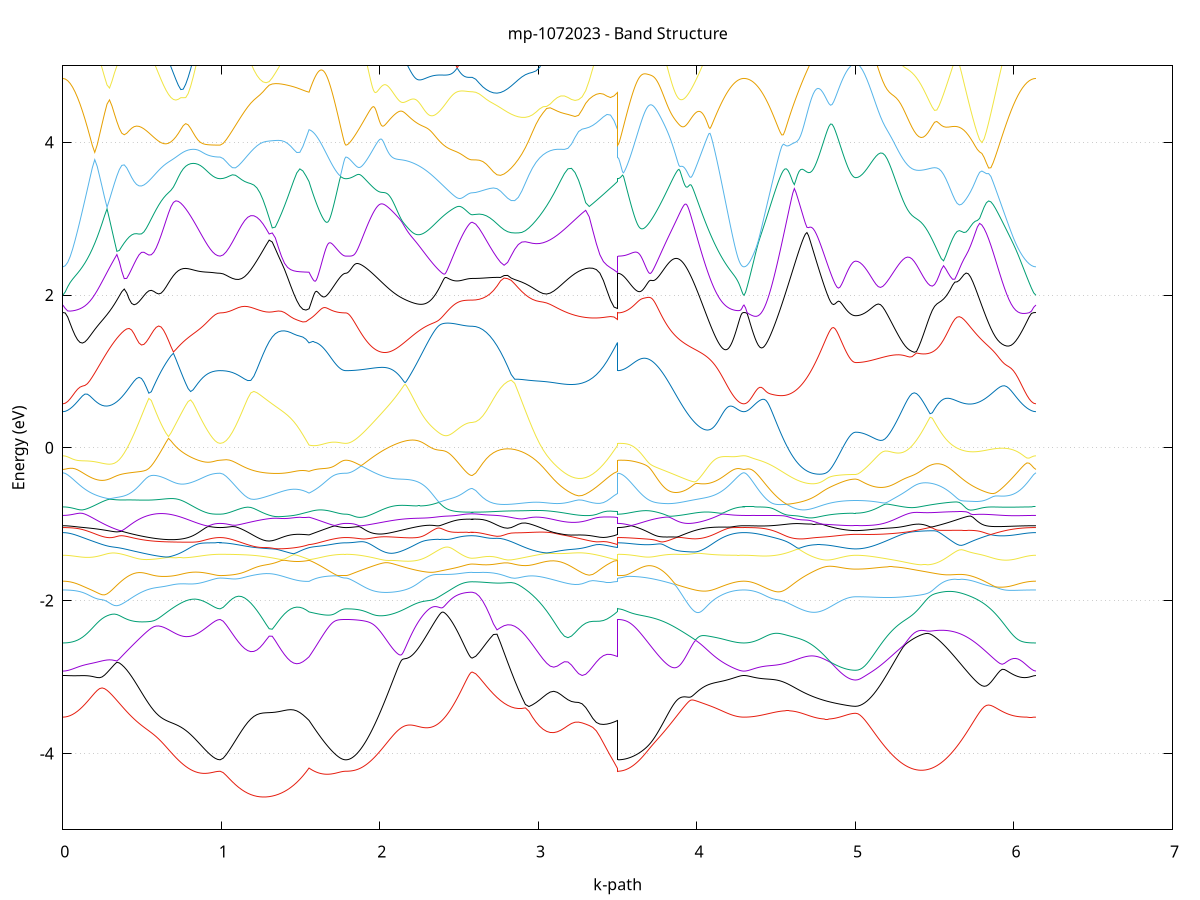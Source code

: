 set title 'mp-1072023 - Band Structure'
set xlabel 'k-path'
set ylabel 'Energy (eV)'
set grid y
set yrange [-5:5]
set terminal png size 800,600
set output 'mp-1072023_bands_gnuplot.png'
plot '-' using 1:2 with lines notitle, '-' using 1:2 with lines notitle, '-' using 1:2 with lines notitle, '-' using 1:2 with lines notitle, '-' using 1:2 with lines notitle, '-' using 1:2 with lines notitle, '-' using 1:2 with lines notitle, '-' using 1:2 with lines notitle, '-' using 1:2 with lines notitle, '-' using 1:2 with lines notitle, '-' using 1:2 with lines notitle, '-' using 1:2 with lines notitle, '-' using 1:2 with lines notitle, '-' using 1:2 with lines notitle, '-' using 1:2 with lines notitle, '-' using 1:2 with lines notitle, '-' using 1:2 with lines notitle, '-' using 1:2 with lines notitle, '-' using 1:2 with lines notitle, '-' using 1:2 with lines notitle, '-' using 1:2 with lines notitle, '-' using 1:2 with lines notitle, '-' using 1:2 with lines notitle, '-' using 1:2 with lines notitle, '-' using 1:2 with lines notitle, '-' using 1:2 with lines notitle, '-' using 1:2 with lines notitle, '-' using 1:2 with lines notitle, '-' using 1:2 with lines notitle, '-' using 1:2 with lines notitle, '-' using 1:2 with lines notitle, '-' using 1:2 with lines notitle, '-' using 1:2 with lines notitle, '-' using 1:2 with lines notitle, '-' using 1:2 with lines notitle, '-' using 1:2 with lines notitle, '-' using 1:2 with lines notitle, '-' using 1:2 with lines notitle, '-' using 1:2 with lines notitle, '-' using 1:2 with lines notitle, '-' using 1:2 with lines notitle, '-' using 1:2 with lines notitle, '-' using 1:2 with lines notitle, '-' using 1:2 with lines notitle, '-' using 1:2 with lines notitle, '-' using 1:2 with lines notitle, '-' using 1:2 with lines notitle, '-' using 1:2 with lines notitle, '-' using 1:2 with lines notitle, '-' using 1:2 with lines notitle, '-' using 1:2 with lines notitle, '-' using 1:2 with lines notitle, '-' using 1:2 with lines notitle, '-' using 1:2 with lines notitle, '-' using 1:2 with lines notitle, '-' using 1:2 with lines notitle, '-' using 1:2 with lines notitle, '-' using 1:2 with lines notitle, '-' using 1:2 with lines notitle, '-' using 1:2 with lines notitle, '-' using 1:2 with lines notitle, '-' using 1:2 with lines notitle, '-' using 1:2 with lines notitle, '-' using 1:2 with lines notitle, '-' using 1:2 with lines notitle, '-' using 1:2 with lines notitle, '-' using 1:2 with lines notitle, '-' using 1:2 with lines notitle, '-' using 1:2 with lines notitle, '-' using 1:2 with lines notitle, '-' using 1:2 with lines notitle, '-' using 1:2 with lines notitle, '-' using 1:2 with lines notitle, '-' using 1:2 with lines notitle, '-' using 1:2 with lines notitle, '-' using 1:2 with lines notitle, '-' using 1:2 with lines notitle, '-' using 1:2 with lines notitle, '-' using 1:2 with lines notitle, '-' using 1:2 with lines notitle
0.000000 -43.871177
0.015507 -43.871177
0.031015 -43.871177
0.046522 -43.871177
0.062030 -43.871177
0.077537 -43.871177
0.093045 -43.871177
0.108552 -43.871177
0.124060 -43.871177
0.139567 -43.871177
0.155075 -43.871177
0.170582 -43.871177
0.186090 -43.871177
0.201597 -43.871177
0.217105 -43.871177
0.232612 -43.871177
0.248120 -43.871177
0.263627 -43.871177
0.279135 -43.871177
0.294642 -43.871177
0.310150 -43.871177
0.325657 -43.871177
0.341165 -43.871177
0.356672 -43.871177
0.372180 -43.871177
0.387687 -43.871177
0.403195 -43.871177
0.418702 -43.871177
0.434210 -43.871177
0.449717 -43.871177
0.465225 -43.871177
0.480732 -43.871177
0.496240 -43.871177
0.511747 -43.871177
0.527255 -43.871177
0.542762 -43.871177
0.558270 -43.871277
0.573777 -43.871277
0.589285 -43.871277
0.604792 -43.871277
0.620300 -43.871277
0.635807 -43.871277
0.651315 -43.871277
0.666822 -43.871277
0.682330 -43.871277
0.697837 -43.871277
0.713345 -43.871277
0.728852 -43.871277
0.744360 -43.871277
0.759867 -43.871277
0.775375 -43.871277
0.790882 -43.871277
0.806390 -43.871277
0.821897 -43.871277
0.837405 -43.871277
0.852912 -43.871277
0.868420 -43.871277
0.883927 -43.871277
0.899435 -43.871277
0.914942 -43.871277
0.930450 -43.871277
0.945957 -43.871277
0.961465 -43.871277
0.976972 -43.871277
0.992480 -43.871277
0.992480 -43.871277
1.011818 -43.871277
1.031156 -43.871277
1.050494 -43.871277
1.069832 -43.871277
1.089170 -43.871277
1.108508 -43.871277
1.127846 -43.871277
1.147184 -43.871277
1.166522 -43.871277
1.185860 -43.871277
1.205198 -43.871277
1.224536 -43.871277
1.243874 -43.871277
1.263212 -43.871277
1.282550 -43.871277
1.301888 -43.871277
1.321226 -43.871277
1.340564 -43.871277
1.359902 -43.871277
1.379240 -43.871277
1.398578 -43.871277
1.417916 -43.871277
1.437254 -43.871277
1.456592 -43.871277
1.475930 -43.871277
1.495268 -43.871277
1.514606 -43.871277
1.533944 -43.871277
1.553282 -43.871277
1.553282 -43.871277
1.559910 -43.871277
1.566538 -43.871277
1.573166 -43.871277
1.579794 -43.871277
1.586422 -43.871277
1.593050 -43.871277
1.599678 -43.871277
1.606305 -43.871277
1.612933 -43.871277
1.619561 -43.871277
1.626189 -43.871277
1.632817 -43.871277
1.639445 -43.871277
1.646073 -43.871277
1.652700 -43.871277
1.659328 -43.871277
1.665956 -43.871277
1.672584 -43.871277
1.679212 -43.871277
1.685840 -43.871277
1.692468 -43.871277
1.699096 -43.871277
1.705723 -43.871277
1.712351 -43.871277
1.718979 -43.871277
1.725607 -43.871277
1.732235 -43.871277
1.738863 -43.871277
1.745491 -43.871277
1.752119 -43.871277
1.758746 -43.871277
1.765374 -43.871277
1.772002 -43.871277
1.778630 -43.871277
1.785258 -43.871277
1.785258 -43.871277
1.791491 -43.871277
1.797724 -43.871277
1.803957 -43.871277
1.810190 -43.871277
1.816422 -43.871277
1.822655 -43.871277
1.828888 -43.871277
1.835121 -43.871277
1.841354 -43.871277
1.847587 -43.871277
1.853820 -43.871277
1.860053 -43.871277
1.866286 -43.871277
1.872519 -43.871277
1.878752 -43.871277
1.884984 -43.871277
1.891217 -43.871277
1.897450 -43.871277
1.903683 -43.871277
1.909916 -43.871277
1.916149 -43.871277
1.922382 -43.871277
1.928615 -43.871277
1.934848 -43.871277
1.941081 -43.871277
1.947314 -43.871277
1.953546 -43.871277
1.959779 -43.871277
1.966012 -43.871277
1.972245 -43.871277
1.978478 -43.871277
1.984711 -43.871277
1.990944 -43.871277
1.997177 -43.871277
2.003410 -43.871277
2.009643 -43.871277
2.015876 -43.871277
2.022108 -43.871277
2.028341 -43.871277
2.034574 -43.871277
2.040807 -43.871377
2.047040 -43.871377
2.053273 -43.871377
2.059506 -43.871377
2.065739 -43.871377
2.071972 -43.871377
2.078205 -43.871377
2.084437 -43.871377
2.090670 -43.871377
2.096903 -43.871377
2.103136 -43.871377
2.109369 -43.871377
2.115602 -43.871377
2.121835 -43.871377
2.128068 -43.871377
2.134301 -43.871377
2.140534 -43.871377
2.146767 -43.871377
2.152999 -43.871377
2.159232 -43.871377
2.165465 -43.871377
2.171698 -43.871377
2.171698 -43.871377
2.178017 -43.871377
2.184336 -43.871377
2.190654 -43.871377
2.196973 -43.871377
2.203292 -43.871377
2.209610 -43.871377
2.215929 -43.871377
2.222248 -43.871377
2.228566 -43.871377
2.234885 -43.871377
2.241204 -43.871377
2.247522 -43.871377
2.253841 -43.871377
2.260160 -43.871377
2.266478 -43.871377
2.272797 -43.871377
2.279116 -43.871377
2.285434 -43.871377
2.291753 -43.871377
2.298072 -43.871377
2.304390 -43.871377
2.310709 -43.871377
2.317028 -43.871377
2.323346 -43.871377
2.329665 -43.871377
2.335984 -43.871377
2.342302 -43.871377
2.348621 -43.871377
2.354940 -43.871377
2.361258 -43.871377
2.367577 -43.871377
2.373896 -43.871377
2.380214 -43.871377
2.386533 -43.871377
2.392852 -43.871377
2.399170 -43.871377
2.405489 -43.871377
2.411808 -43.871377
2.418126 -43.871377
2.424445 -43.871377
2.430764 -43.871377
2.437083 -43.871377
2.443401 -43.871377
2.449720 -43.871377
2.456039 -43.871377
2.462357 -43.871377
2.468676 -43.871377
2.474995 -43.871377
2.481313 -43.871377
2.487632 -43.871377
2.493951 -43.871377
2.500269 -43.871377
2.506588 -43.871377
2.512907 -43.871377
2.519225 -43.871377
2.525544 -43.871377
2.531863 -43.871377
2.538181 -43.871377
2.544500 -43.871377
2.550819 -43.871377
2.557137 -43.871377
2.563456 -43.871377
2.569775 -43.871377
2.576093 -43.871377
2.582412 -43.871377
2.582412 -43.871377
2.604786 -43.871377
2.627160 -43.871377
2.649533 -43.871377
2.671907 -43.871377
2.694281 -43.871377
2.716655 -43.871377
2.739029 -43.871377
2.761402 -43.871377
2.783776 -43.871377
2.806150 -43.871377
2.828524 -43.871377
2.850897 -43.871377
2.873271 -43.871377
2.895645 -43.871377
2.918019 -43.871377
2.940393 -43.871377
2.962766 -43.871377
2.985140 -43.871377
3.007514 -43.871377
3.029888 -43.871377
3.052262 -43.871377
3.074635 -43.871277
3.097009 -43.871277
3.119383 -43.871277
3.141757 -43.871277
3.164131 -43.871277
3.186504 -43.871277
3.208878 -43.871277
3.231252 -43.871277
3.253626 -43.871277
3.276000 -43.871277
3.298373 -43.871277
3.320747 -43.871277
3.343121 -43.871277
3.365495 -43.871277
3.387868 -43.871277
3.410242 -43.871277
3.432616 -43.871277
3.454990 -43.871277
3.477364 -43.871277
3.499737 -43.871277
3.499737 -43.871277
3.505962 -43.871277
3.512186 -43.871277
3.518410 -43.871277
3.524635 -43.871277
3.530859 -43.871277
3.537084 -43.871277
3.543308 -43.871277
3.549532 -43.871277
3.555757 -43.871277
3.561981 -43.871277
3.568205 -43.871277
3.574430 -43.871277
3.580654 -43.871277
3.586879 -43.871277
3.593103 -43.871277
3.599327 -43.871277
3.605552 -43.871277
3.611776 -43.871277
3.618000 -43.871277
3.624225 -43.871277
3.630449 -43.871277
3.636673 -43.871277
3.642898 -43.871277
3.649122 -43.871277
3.655347 -43.871277
3.661571 -43.871277
3.667795 -43.871277
3.674020 -43.871277
3.680244 -43.871277
3.686468 -43.871277
3.692693 -43.871277
3.698917 -43.871277
3.705142 -43.871277
3.711366 -43.871277
3.717590 -43.871277
3.723815 -43.871277
3.730039 -43.871277
3.736263 -43.871277
3.742488 -43.871277
3.748712 -43.871277
3.754936 -43.871277
3.761161 -43.871277
3.767385 -43.871277
3.773610 -43.871277
3.779834 -43.871277
3.786058 -43.871277
3.792283 -43.871277
3.798507 -43.871277
3.798507 -43.871277
3.804816 -43.871277
3.811124 -43.871277
3.817433 -43.871277
3.823742 -43.871277
3.830050 -43.871277
3.836359 -43.871277
3.842668 -43.871277
3.848976 -43.871277
3.855285 -43.871277
3.861594 -43.871277
3.867902 -43.871277
3.874211 -43.871277
3.880520 -43.871277
3.886828 -43.871177
3.893137 -43.871177
3.899446 -43.871177
3.905754 -43.871177
3.912063 -43.871177
3.918372 -43.871177
3.924680 -43.871177
3.930989 -43.871177
3.937298 -43.871177
3.943606 -43.871177
3.949915 -43.871177
3.956224 -43.871177
3.962532 -43.871177
3.968841 -43.871177
3.975150 -43.871177
3.981458 -43.871177
3.987767 -43.871177
3.994076 -43.871177
4.000384 -43.871177
4.006693 -43.871177
4.013002 -43.871177
4.019310 -43.871177
4.025619 -43.871177
4.031928 -43.871177
4.038236 -43.871177
4.044545 -43.871177
4.050854 -43.871177
4.057162 -43.871177
4.063471 -43.871177
4.069780 -43.871177
4.076088 -43.871177
4.082397 -43.871177
4.088706 -43.871177
4.095014 -43.871177
4.101323 -43.871177
4.107632 -43.871177
4.113940 -43.871177
4.120249 -43.871177
4.126558 -43.871177
4.132866 -43.871177
4.139175 -43.871177
4.145484 -43.871177
4.151792 -43.871177
4.158101 -43.871177
4.164410 -43.871177
4.170718 -43.871177
4.177027 -43.871177
4.183335 -43.871177
4.189644 -43.871177
4.195953 -43.871177
4.202261 -43.871177
4.208570 -43.871177
4.214879 -43.871177
4.221187 -43.871177
4.227496 -43.871177
4.233805 -43.871177
4.240113 -43.871177
4.246422 -43.871177
4.252731 -43.871177
4.259039 -43.871177
4.265348 -43.871177
4.271657 -43.871177
4.277965 -43.871177
4.284274 -43.871177
4.290583 -43.871177
4.296891 -43.871177
4.296891 -43.871177
4.306819 -43.871177
4.316746 -43.871177
4.326673 -43.871177
4.336600 -43.871177
4.346528 -43.871177
4.356455 -43.871177
4.366382 -43.871177
4.376309 -43.871177
4.386237 -43.871177
4.396164 -43.871177
4.406091 -43.871177
4.416018 -43.871177
4.425946 -43.871177
4.435873 -43.871177
4.445800 -43.871177
4.455727 -43.871177
4.465655 -43.871177
4.475582 -43.871177
4.485509 -43.871177
4.495436 -43.871177
4.505364 -43.871177
4.515291 -43.871177
4.525218 -43.871177
4.535145 -43.871177
4.545072 -43.871177
4.555000 -43.871177
4.564927 -43.871177
4.574854 -43.871177
4.584781 -43.871177
4.594709 -43.871177
4.604636 -43.871177
4.614563 -43.871177
4.624490 -43.871177
4.634418 -43.871177
4.644345 -43.871177
4.654272 -43.871177
4.664199 -43.871177
4.674127 -43.871177
4.684054 -43.871277
4.693981 -43.871277
4.703908 -43.871277
4.713836 -43.871277
4.723763 -43.871277
4.733690 -43.871277
4.743617 -43.871277
4.753545 -43.871277
4.763472 -43.871277
4.773399 -43.871277
4.783326 -43.871277
4.793254 -43.871277
4.803181 -43.871277
4.813108 -43.871277
4.823035 -43.871277
4.832963 -43.871277
4.842890 -43.871277
4.852817 -43.871277
4.862744 -43.871277
4.872671 -43.871277
4.882599 -43.871277
4.892526 -43.871277
4.902453 -43.871277
4.912380 -43.871277
4.922308 -43.871277
4.932235 -43.871277
4.942162 -43.871277
4.952089 -43.871277
4.962017 -43.871277
4.971944 -43.871277
4.981871 -43.871277
4.991798 -43.871277
5.001726 -43.871277
5.001726 -43.871277
5.015938 -43.871277
5.030150 -43.871277
5.044362 -43.871277
5.058574 -43.871277
5.072786 -43.871277
5.086998 -43.871277
5.101210 -43.871277
5.115423 -43.871277
5.129635 -43.871277
5.143847 -43.871277
5.158059 -43.871277
5.172271 -43.871277
5.186483 -43.871277
5.200695 -43.871277
5.214907 -43.871277
5.229119 -43.871277
5.243332 -43.871377
5.257544 -43.871377
5.271756 -43.871377
5.285968 -43.871377
5.300180 -43.871377
5.314392 -43.871377
5.328604 -43.871377
5.342816 -43.871377
5.357028 -43.871377
5.371240 -43.871377
5.385453 -43.871377
5.399665 -43.871377
5.413877 -43.871377
5.428089 -43.871377
5.442301 -43.871377
5.456513 -43.871377
5.470725 -43.871377
5.484937 -43.871377
5.499149 -43.871377
5.513362 -43.871377
5.527574 -43.871377
5.541786 -43.871377
5.555998 -43.871377
5.570210 -43.871377
5.584422 -43.871377
5.598634 -43.871377
5.612846 -43.871377
5.627058 -43.871377
5.641271 -43.871377
5.655483 -43.871377
5.669695 -43.871377
5.683907 -43.871277
5.698119 -43.871277
5.712331 -43.871277
5.726543 -43.871277
5.740755 -43.871277
5.754967 -43.871277
5.769180 -43.871277
5.783392 -43.871277
5.797604 -43.871277
5.811816 -43.871277
5.826028 -43.871277
5.840240 -43.871277
5.854452 -43.871277
5.868664 -43.871277
5.882876 -43.871177
5.897089 -43.871177
5.911301 -43.871177
5.925513 -43.871177
5.939725 -43.871177
5.953937 -43.871177
5.968149 -43.871177
5.982361 -43.871177
5.996573 -43.871177
6.010785 -43.871177
6.024998 -43.871177
6.039210 -43.871177
6.053422 -43.871177
6.067634 -43.871177
6.081846 -43.871177
6.096058 -43.871177
6.110270 -43.871177
6.124482 -43.871177
6.138694 -43.871177
e
0.000000 -43.866377
0.015507 -43.866377
0.031015 -43.866377
0.046522 -43.866377
0.062030 -43.866377
0.077537 -43.866377
0.093045 -43.866377
0.108552 -43.866377
0.124060 -43.866377
0.139567 -43.866377
0.155075 -43.866377
0.170582 -43.866377
0.186090 -43.866377
0.201597 -43.866377
0.217105 -43.866377
0.232612 -43.866277
0.248120 -43.866277
0.263627 -43.866277
0.279135 -43.866277
0.294642 -43.866277
0.310150 -43.866277
0.325657 -43.866277
0.341165 -43.866277
0.356672 -43.866277
0.372180 -43.866277
0.387687 -43.866277
0.403195 -43.866277
0.418702 -43.866277
0.434210 -43.866277
0.449717 -43.866277
0.465225 -43.866277
0.480732 -43.866277
0.496240 -43.866277
0.511747 -43.866177
0.527255 -43.866177
0.542762 -43.866177
0.558270 -43.866177
0.573777 -43.866177
0.589285 -43.866177
0.604792 -43.866177
0.620300 -43.866177
0.635807 -43.866177
0.651315 -43.866177
0.666822 -43.866177
0.682330 -43.866177
0.697837 -43.866177
0.713345 -43.866177
0.728852 -43.866177
0.744360 -43.866077
0.759867 -43.866077
0.775375 -43.866077
0.790882 -43.866077
0.806390 -43.866077
0.821897 -43.866077
0.837405 -43.866077
0.852912 -43.866077
0.868420 -43.866077
0.883927 -43.866077
0.899435 -43.866077
0.914942 -43.866077
0.930450 -43.866077
0.945957 -43.866077
0.961465 -43.866077
0.976972 -43.866077
0.992480 -43.866077
0.992480 -43.866077
1.011818 -43.866077
1.031156 -43.866077
1.050494 -43.866077
1.069832 -43.866077
1.089170 -43.866077
1.108508 -43.866077
1.127846 -43.866077
1.147184 -43.866077
1.166522 -43.866077
1.185860 -43.866077
1.205198 -43.866077
1.224536 -43.866077
1.243874 -43.866077
1.263212 -43.866177
1.282550 -43.866177
1.301888 -43.866177
1.321226 -43.866177
1.340564 -43.866177
1.359902 -43.866177
1.379240 -43.866177
1.398578 -43.866177
1.417916 -43.866177
1.437254 -43.866177
1.456592 -43.866177
1.475930 -43.866177
1.495268 -43.866177
1.514606 -43.866177
1.533944 -43.866177
1.553282 -43.866177
1.553282 -43.866177
1.559910 -43.866177
1.566538 -43.866177
1.573166 -43.866177
1.579794 -43.866177
1.586422 -43.866177
1.593050 -43.866177
1.599678 -43.866177
1.606305 -43.866177
1.612933 -43.866177
1.619561 -43.866177
1.626189 -43.866077
1.632817 -43.866077
1.639445 -43.866077
1.646073 -43.866077
1.652700 -43.866077
1.659328 -43.866077
1.665956 -43.866077
1.672584 -43.866077
1.679212 -43.866077
1.685840 -43.866077
1.692468 -43.866077
1.699096 -43.866077
1.705723 -43.866077
1.712351 -43.866077
1.718979 -43.866077
1.725607 -43.866077
1.732235 -43.866077
1.738863 -43.866077
1.745491 -43.866077
1.752119 -43.866077
1.758746 -43.866077
1.765374 -43.866077
1.772002 -43.866077
1.778630 -43.866077
1.785258 -43.866077
1.785258 -43.866077
1.791491 -43.866077
1.797724 -43.866077
1.803957 -43.866077
1.810190 -43.866077
1.816422 -43.866077
1.822655 -43.866077
1.828888 -43.866077
1.835121 -43.866077
1.841354 -43.866077
1.847587 -43.866077
1.853820 -43.866077
1.860053 -43.866077
1.866286 -43.866077
1.872519 -43.866077
1.878752 -43.866077
1.884984 -43.866077
1.891217 -43.866077
1.897450 -43.866077
1.903683 -43.866077
1.909916 -43.866077
1.916149 -43.866077
1.922382 -43.866077
1.928615 -43.866077
1.934848 -43.866077
1.941081 -43.866077
1.947314 -43.866077
1.953546 -43.866077
1.959779 -43.866077
1.966012 -43.866077
1.972245 -43.866077
1.978478 -43.866077
1.984711 -43.866077
1.990944 -43.866077
1.997177 -43.866077
2.003410 -43.865977
2.009643 -43.865977
2.015876 -43.865977
2.022108 -43.865977
2.028341 -43.865977
2.034574 -43.865977
2.040807 -43.865977
2.047040 -43.865977
2.053273 -43.865977
2.059506 -43.865977
2.065739 -43.865977
2.071972 -43.865977
2.078205 -43.865977
2.084437 -43.865977
2.090670 -43.865977
2.096903 -43.865977
2.103136 -43.865977
2.109369 -43.865977
2.115602 -43.865977
2.121835 -43.865977
2.128068 -43.865977
2.134301 -43.865977
2.140534 -43.865977
2.146767 -43.865977
2.152999 -43.865977
2.159232 -43.865977
2.165465 -43.865977
2.171698 -43.865977
2.171698 -43.865977
2.178017 -43.865977
2.184336 -43.865977
2.190654 -43.865877
2.196973 -43.865877
2.203292 -43.865877
2.209610 -43.865877
2.215929 -43.865877
2.222248 -43.865877
2.228566 -43.865877
2.234885 -43.865877
2.241204 -43.865877
2.247522 -43.865877
2.253841 -43.865877
2.260160 -43.865877
2.266478 -43.865877
2.272797 -43.865877
2.279116 -43.865877
2.285434 -43.865877
2.291753 -43.865877
2.298072 -43.865877
2.304390 -43.865877
2.310709 -43.865877
2.317028 -43.865877
2.323346 -43.865877
2.329665 -43.865877
2.335984 -43.865877
2.342302 -43.865877
2.348621 -43.865877
2.354940 -43.865877
2.361258 -43.865877
2.367577 -43.865877
2.373896 -43.865877
2.380214 -43.865777
2.386533 -43.865777
2.392852 -43.865777
2.399170 -43.865777
2.405489 -43.865777
2.411808 -43.865777
2.418126 -43.865777
2.424445 -43.865777
2.430764 -43.865777
2.437083 -43.865777
2.443401 -43.865777
2.449720 -43.865777
2.456039 -43.865777
2.462357 -43.865777
2.468676 -43.865777
2.474995 -43.865777
2.481313 -43.865777
2.487632 -43.865777
2.493951 -43.865777
2.500269 -43.865777
2.506588 -43.865777
2.512907 -43.865777
2.519225 -43.865777
2.525544 -43.865777
2.531863 -43.865777
2.538181 -43.865777
2.544500 -43.865777
2.550819 -43.865777
2.557137 -43.865777
2.563456 -43.865777
2.569775 -43.865777
2.576093 -43.865777
2.582412 -43.865777
2.582412 -43.865777
2.604786 -43.865777
2.627160 -43.865777
2.649533 -43.865777
2.671907 -43.865777
2.694281 -43.865777
2.716655 -43.865777
2.739029 -43.865777
2.761402 -43.865777
2.783776 -43.865877
2.806150 -43.865877
2.828524 -43.865877
2.850897 -43.865877
2.873271 -43.865877
2.895645 -43.865877
2.918019 -43.865877
2.940393 -43.865877
2.962766 -43.865877
2.985140 -43.865977
3.007514 -43.865977
3.029888 -43.865977
3.052262 -43.865977
3.074635 -43.865977
3.097009 -43.865977
3.119383 -43.866077
3.141757 -43.866077
3.164131 -43.866077
3.186504 -43.866077
3.208878 -43.866077
3.231252 -43.866077
3.253626 -43.866077
3.276000 -43.866077
3.298373 -43.866177
3.320747 -43.866177
3.343121 -43.866177
3.365495 -43.866177
3.387868 -43.866177
3.410242 -43.866177
3.432616 -43.866177
3.454990 -43.866177
3.477364 -43.866177
3.499737 -43.866177
3.499737 -43.866077
3.505962 -43.866077
3.512186 -43.866077
3.518410 -43.866077
3.524635 -43.866077
3.530859 -43.866077
3.537084 -43.866077
3.543308 -43.866077
3.549532 -43.866077
3.555757 -43.866077
3.561981 -43.866077
3.568205 -43.866077
3.574430 -43.866077
3.580654 -43.866077
3.586879 -43.866077
3.593103 -43.866077
3.599327 -43.866077
3.605552 -43.866077
3.611776 -43.866077
3.618000 -43.866077
3.624225 -43.866077
3.630449 -43.866077
3.636673 -43.866077
3.642898 -43.866077
3.649122 -43.866077
3.655347 -43.866077
3.661571 -43.866077
3.667795 -43.866077
3.674020 -43.866077
3.680244 -43.866077
3.686468 -43.866077
3.692693 -43.866077
3.698917 -43.866077
3.705142 -43.866077
3.711366 -43.866077
3.717590 -43.866077
3.723815 -43.866077
3.730039 -43.866177
3.736263 -43.866177
3.742488 -43.866177
3.748712 -43.866177
3.754936 -43.866177
3.761161 -43.866177
3.767385 -43.866177
3.773610 -43.866177
3.779834 -43.866177
3.786058 -43.866177
3.792283 -43.866177
3.798507 -43.866177
3.798507 -43.866177
3.804816 -43.866177
3.811124 -43.866177
3.817433 -43.866177
3.823742 -43.866177
3.830050 -43.866177
3.836359 -43.866177
3.842668 -43.866177
3.848976 -43.866177
3.855285 -43.866177
3.861594 -43.866177
3.867902 -43.866177
3.874211 -43.866177
3.880520 -43.866177
3.886828 -43.866177
3.893137 -43.866177
3.899446 -43.866177
3.905754 -43.866177
3.912063 -43.866177
3.918372 -43.866177
3.924680 -43.866277
3.930989 -43.866277
3.937298 -43.866277
3.943606 -43.866277
3.949915 -43.866277
3.956224 -43.866277
3.962532 -43.866277
3.968841 -43.866277
3.975150 -43.866277
3.981458 -43.866277
3.987767 -43.866277
3.994076 -43.866277
4.000384 -43.866277
4.006693 -43.866277
4.013002 -43.866277
4.019310 -43.866277
4.025619 -43.866277
4.031928 -43.866277
4.038236 -43.866277
4.044545 -43.866277
4.050854 -43.866277
4.057162 -43.866277
4.063471 -43.866277
4.069780 -43.866277
4.076088 -43.866277
4.082397 -43.866277
4.088706 -43.866277
4.095014 -43.866277
4.101323 -43.866277
4.107632 -43.866277
4.113940 -43.866277
4.120249 -43.866277
4.126558 -43.866277
4.132866 -43.866377
4.139175 -43.866377
4.145484 -43.866377
4.151792 -43.866377
4.158101 -43.866377
4.164410 -43.866377
4.170718 -43.866377
4.177027 -43.866377
4.183335 -43.866377
4.189644 -43.866377
4.195953 -43.866377
4.202261 -43.866377
4.208570 -43.866377
4.214879 -43.866377
4.221187 -43.866377
4.227496 -43.866377
4.233805 -43.866377
4.240113 -43.866377
4.246422 -43.866377
4.252731 -43.866377
4.259039 -43.866377
4.265348 -43.866377
4.271657 -43.866377
4.277965 -43.866377
4.284274 -43.866377
4.290583 -43.866377
4.296891 -43.866377
4.296891 -43.866377
4.306819 -43.866377
4.316746 -43.866377
4.326673 -43.866377
4.336600 -43.866377
4.346528 -43.866377
4.356455 -43.866377
4.366382 -43.866377
4.376309 -43.866377
4.386237 -43.866377
4.396164 -43.866377
4.406091 -43.866377
4.416018 -43.866377
4.425946 -43.866377
4.435873 -43.866377
4.445800 -43.866377
4.455727 -43.866277
4.465655 -43.866277
4.475582 -43.866277
4.485509 -43.866277
4.495436 -43.866277
4.505364 -43.866277
4.515291 -43.866277
4.525218 -43.866277
4.535145 -43.866277
4.545072 -43.866277
4.555000 -43.866277
4.564927 -43.866277
4.574854 -43.866277
4.584781 -43.866277
4.594709 -43.866277
4.604636 -43.866277
4.614563 -43.866277
4.624490 -43.866277
4.634418 -43.866177
4.644345 -43.866177
4.654272 -43.866177
4.664199 -43.866177
4.674127 -43.866177
4.684054 -43.866177
4.693981 -43.866177
4.703908 -43.866177
4.713836 -43.866177
4.723763 -43.866177
4.733690 -43.866177
4.743617 -43.866177
4.753545 -43.866177
4.763472 -43.866177
4.773399 -43.866177
4.783326 -43.866177
4.793254 -43.866177
4.803181 -43.866077
4.813108 -43.866077
4.823035 -43.866077
4.832963 -43.866077
4.842890 -43.866077
4.852817 -43.866077
4.862744 -43.866077
4.872671 -43.866077
4.882599 -43.866077
4.892526 -43.866077
4.902453 -43.866077
4.912380 -43.866077
4.922308 -43.866077
4.932235 -43.866077
4.942162 -43.866077
4.952089 -43.866077
4.962017 -43.866077
4.971944 -43.866077
4.981871 -43.866077
4.991798 -43.866077
5.001726 -43.866077
5.001726 -43.866077
5.015938 -43.866077
5.030150 -43.866077
5.044362 -43.866077
5.058574 -43.866077
5.072786 -43.866077
5.086998 -43.866077
5.101210 -43.866077
5.115423 -43.866077
5.129635 -43.866077
5.143847 -43.866077
5.158059 -43.866077
5.172271 -43.866077
5.186483 -43.865977
5.200695 -43.865977
5.214907 -43.865977
5.229119 -43.865977
5.243332 -43.865977
5.257544 -43.865977
5.271756 -43.865977
5.285968 -43.865977
5.300180 -43.865977
5.314392 -43.865977
5.328604 -43.865977
5.342816 -43.865977
5.357028 -43.865977
5.371240 -43.865877
5.385453 -43.865877
5.399665 -43.865877
5.413877 -43.865877
5.428089 -43.865877
5.442301 -43.865877
5.456513 -43.865877
5.470725 -43.865877
5.484937 -43.865877
5.499149 -43.865877
5.513362 -43.865877
5.527574 -43.865877
5.541786 -43.865877
5.555998 -43.865877
5.570210 -43.865877
5.584422 -43.865977
5.598634 -43.865977
5.612846 -43.865977
5.627058 -43.865977
5.641271 -43.865977
5.655483 -43.865977
5.669695 -43.865977
5.683907 -43.865977
5.698119 -43.865977
5.712331 -43.865977
5.726543 -43.866077
5.740755 -43.866077
5.754967 -43.866077
5.769180 -43.866077
5.783392 -43.866077
5.797604 -43.866077
5.811816 -43.866077
5.826028 -43.866177
5.840240 -43.866177
5.854452 -43.866177
5.868664 -43.866177
5.882876 -43.866177
5.897089 -43.866177
5.911301 -43.866177
5.925513 -43.866277
5.939725 -43.866277
5.953937 -43.866277
5.968149 -43.866277
5.982361 -43.866277
5.996573 -43.866277
6.010785 -43.866277
6.024998 -43.866277
6.039210 -43.866377
6.053422 -43.866377
6.067634 -43.866377
6.081846 -43.866377
6.096058 -43.866377
6.110270 -43.866377
6.124482 -43.866377
6.138694 -43.866377
e
0.000000 -43.862977
0.015507 -43.862977
0.031015 -43.862977
0.046522 -43.862977
0.062030 -43.862977
0.077537 -43.862977
0.093045 -43.862977
0.108552 -43.862977
0.124060 -43.862977
0.139567 -43.862977
0.155075 -43.862977
0.170582 -43.862977
0.186090 -43.862977
0.201597 -43.862977
0.217105 -43.862977
0.232612 -43.862977
0.248120 -43.862977
0.263627 -43.862977
0.279135 -43.862977
0.294642 -43.862877
0.310150 -43.862877
0.325657 -43.862877
0.341165 -43.862877
0.356672 -43.862877
0.372180 -43.862877
0.387687 -43.862877
0.403195 -43.862877
0.418702 -43.862877
0.434210 -43.862777
0.449717 -43.862777
0.465225 -43.862777
0.480732 -43.862777
0.496240 -43.862777
0.511747 -43.862777
0.527255 -43.862677
0.542762 -43.862677
0.558270 -43.862677
0.573777 -43.862677
0.589285 -43.862677
0.604792 -43.862677
0.620300 -43.862577
0.635807 -43.862577
0.651315 -43.862577
0.666822 -43.862577
0.682330 -43.862577
0.697837 -43.862577
0.713345 -43.862477
0.728852 -43.862477
0.744360 -43.862477
0.759867 -43.862477
0.775375 -43.862377
0.790882 -43.862377
0.806390 -43.862377
0.821897 -43.862377
0.837405 -43.862377
0.852912 -43.862277
0.868420 -43.862277
0.883927 -43.862277
0.899435 -43.862277
0.914942 -43.862277
0.930450 -43.862277
0.945957 -43.862277
0.961465 -43.862177
0.976972 -43.862177
0.992480 -43.862177
0.992480 -43.862177
1.011818 -43.862177
1.031156 -43.862177
1.050494 -43.862177
1.069832 -43.862177
1.089170 -43.862177
1.108508 -43.862177
1.127846 -43.862177
1.147184 -43.862177
1.166522 -43.862177
1.185860 -43.862077
1.205198 -43.862077
1.224536 -43.862077
1.243874 -43.862077
1.263212 -43.862077
1.282550 -43.862077
1.301888 -43.862077
1.321226 -43.861977
1.340564 -43.861977
1.359902 -43.862077
1.379240 -43.862077
1.398578 -43.862077
1.417916 -43.862077
1.437254 -43.862077
1.456592 -43.862177
1.475930 -43.862177
1.495268 -43.862177
1.514606 -43.862277
1.533944 -43.862277
1.553282 -43.862377
1.553282 -43.862377
1.559910 -43.862277
1.566538 -43.862277
1.573166 -43.862277
1.579794 -43.862277
1.586422 -43.862277
1.593050 -43.862277
1.599678 -43.862277
1.606305 -43.862277
1.612933 -43.862277
1.619561 -43.862277
1.626189 -43.862277
1.632817 -43.862277
1.639445 -43.862277
1.646073 -43.862277
1.652700 -43.862277
1.659328 -43.862277
1.665956 -43.862277
1.672584 -43.862277
1.679212 -43.862277
1.685840 -43.862277
1.692468 -43.862277
1.699096 -43.862277
1.705723 -43.862277
1.712351 -43.862277
1.718979 -43.862177
1.725607 -43.862177
1.732235 -43.862177
1.738863 -43.862177
1.745491 -43.862177
1.752119 -43.862177
1.758746 -43.862177
1.765374 -43.862177
1.772002 -43.862177
1.778630 -43.862177
1.785258 -43.862177
1.785258 -43.862177
1.791491 -43.862177
1.797724 -43.862177
1.803957 -43.862177
1.810190 -43.862277
1.816422 -43.862277
1.822655 -43.862277
1.828888 -43.862277
1.835121 -43.862277
1.841354 -43.862277
1.847587 -43.862277
1.853820 -43.862277
1.860053 -43.862277
1.866286 -43.862377
1.872519 -43.862377
1.878752 -43.862377
1.884984 -43.862377
1.891217 -43.862377
1.897450 -43.862377
1.903683 -43.862477
1.909916 -43.862477
1.916149 -43.862477
1.922382 -43.862477
1.928615 -43.862477
1.934848 -43.862577
1.941081 -43.862577
1.947314 -43.862577
1.953546 -43.862577
1.959779 -43.862577
1.966012 -43.862577
1.972245 -43.862677
1.978478 -43.862677
1.984711 -43.862677
1.990944 -43.862677
1.997177 -43.862677
2.003410 -43.862777
2.009643 -43.862777
2.015876 -43.862777
2.022108 -43.862777
2.028341 -43.862777
2.034574 -43.862777
2.040807 -43.862877
2.047040 -43.862877
2.053273 -43.862877
2.059506 -43.862877
2.065739 -43.862877
2.071972 -43.862877
2.078205 -43.862977
2.084437 -43.862977
2.090670 -43.862977
2.096903 -43.862977
2.103136 -43.862977
2.109369 -43.862977
2.115602 -43.862977
2.121835 -43.863077
2.128068 -43.863077
2.134301 -43.863077
2.140534 -43.863077
2.146767 -43.863077
2.152999 -43.863077
2.159232 -43.863177
2.165465 -43.863177
2.171698 -43.863177
2.171698 -43.863177
2.178017 -43.863177
2.184336 -43.863177
2.190654 -43.863177
2.196973 -43.863177
2.203292 -43.863177
2.209610 -43.863277
2.215929 -43.863277
2.222248 -43.863277
2.228566 -43.863277
2.234885 -43.863277
2.241204 -43.863277
2.247522 -43.863277
2.253841 -43.863277
2.260160 -43.863377
2.266478 -43.863377
2.272797 -43.863377
2.279116 -43.863377
2.285434 -43.863377
2.291753 -43.863377
2.298072 -43.863377
2.304390 -43.863377
2.310709 -43.863377
2.317028 -43.863377
2.323346 -43.863477
2.329665 -43.863477
2.335984 -43.863477
2.342302 -43.863477
2.348621 -43.863477
2.354940 -43.863477
2.361258 -43.863477
2.367577 -43.863477
2.373896 -43.863477
2.380214 -43.863477
2.386533 -43.863477
2.392852 -43.863477
2.399170 -43.863477
2.405489 -43.863477
2.411808 -43.863577
2.418126 -43.863577
2.424445 -43.863577
2.430764 -43.863577
2.437083 -43.863577
2.443401 -43.863577
2.449720 -43.863577
2.456039 -43.863577
2.462357 -43.863577
2.468676 -43.863577
2.474995 -43.863577
2.481313 -43.863577
2.487632 -43.863577
2.493951 -43.863577
2.500269 -43.863577
2.506588 -43.863577
2.512907 -43.863577
2.519225 -43.863577
2.525544 -43.863577
2.531863 -43.863577
2.538181 -43.863577
2.544500 -43.863577
2.550819 -43.863577
2.557137 -43.863577
2.563456 -43.863577
2.569775 -43.863577
2.576093 -43.863577
2.582412 -43.863577
2.582412 -43.863577
2.604786 -43.863577
2.627160 -43.863577
2.649533 -43.863577
2.671907 -43.863577
2.694281 -43.863577
2.716655 -43.863577
2.739029 -43.863577
2.761402 -43.863577
2.783776 -43.863577
2.806150 -43.863477
2.828524 -43.863477
2.850897 -43.863477
2.873271 -43.863477
2.895645 -43.863477
2.918019 -43.863377
2.940393 -43.863377
2.962766 -43.863377
2.985140 -43.863277
3.007514 -43.863277
3.029888 -43.863277
3.052262 -43.863177
3.074635 -43.863177
3.097009 -43.863177
3.119383 -43.863077
3.141757 -43.863077
3.164131 -43.863077
3.186504 -43.862977
3.208878 -43.862977
3.231252 -43.862877
3.253626 -43.862877
3.276000 -43.862777
3.298373 -43.862777
3.320747 -43.862677
3.343121 -43.862677
3.365495 -43.862677
3.387868 -43.862577
3.410242 -43.862577
3.432616 -43.862477
3.454990 -43.862477
3.477364 -43.862377
3.499737 -43.862377
3.499737 -43.862177
3.505962 -43.862177
3.512186 -43.862177
3.518410 -43.862177
3.524635 -43.862177
3.530859 -43.862277
3.537084 -43.862277
3.543308 -43.862277
3.549532 -43.862277
3.555757 -43.862277
3.561981 -43.862277
3.568205 -43.862277
3.574430 -43.862277
3.580654 -43.862277
3.586879 -43.862277
3.593103 -43.862277
3.599327 -43.862277
3.605552 -43.862277
3.611776 -43.862277
3.618000 -43.862377
3.624225 -43.862377
3.630449 -43.862377
3.636673 -43.862377
3.642898 -43.862377
3.649122 -43.862377
3.655347 -43.862377
3.661571 -43.862377
3.667795 -43.862377
3.674020 -43.862377
3.680244 -43.862477
3.686468 -43.862477
3.692693 -43.862477
3.698917 -43.862477
3.705142 -43.862477
3.711366 -43.862477
3.717590 -43.862477
3.723815 -43.862477
3.730039 -43.862477
3.736263 -43.862577
3.742488 -43.862577
3.748712 -43.862577
3.754936 -43.862577
3.761161 -43.862577
3.767385 -43.862577
3.773610 -43.862577
3.779834 -43.862577
3.786058 -43.862577
3.792283 -43.862577
3.798507 -43.862577
3.798507 -43.862577
3.804816 -43.862677
3.811124 -43.862677
3.817433 -43.862677
3.823742 -43.862677
3.830050 -43.862677
3.836359 -43.862677
3.842668 -43.862677
3.848976 -43.862677
3.855285 -43.862677
3.861594 -43.862677
3.867902 -43.862677
3.874211 -43.862777
3.880520 -43.862777
3.886828 -43.862777
3.893137 -43.862777
3.899446 -43.862777
3.905754 -43.862777
3.912063 -43.862777
3.918372 -43.862777
3.924680 -43.862777
3.930989 -43.862777
3.937298 -43.862777
3.943606 -43.862777
3.949915 -43.862777
3.956224 -43.862877
3.962532 -43.862877
3.968841 -43.862877
3.975150 -43.862877
3.981458 -43.862877
3.987767 -43.862877
3.994076 -43.862877
4.000384 -43.862877
4.006693 -43.862877
4.013002 -43.862877
4.019310 -43.862877
4.025619 -43.862877
4.031928 -43.862877
4.038236 -43.862877
4.044545 -43.862877
4.050854 -43.862877
4.057162 -43.862877
4.063471 -43.862877
4.069780 -43.862877
4.076088 -43.862977
4.082397 -43.862977
4.088706 -43.862977
4.095014 -43.862977
4.101323 -43.862977
4.107632 -43.862977
4.113940 -43.862977
4.120249 -43.862977
4.126558 -43.862977
4.132866 -43.862977
4.139175 -43.862977
4.145484 -43.862977
4.151792 -43.862977
4.158101 -43.862977
4.164410 -43.862977
4.170718 -43.862977
4.177027 -43.862977
4.183335 -43.862977
4.189644 -43.862977
4.195953 -43.862977
4.202261 -43.862977
4.208570 -43.862977
4.214879 -43.862977
4.221187 -43.862977
4.227496 -43.862977
4.233805 -43.862977
4.240113 -43.862977
4.246422 -43.862977
4.252731 -43.862977
4.259039 -43.862977
4.265348 -43.862977
4.271657 -43.862977
4.277965 -43.862977
4.284274 -43.862977
4.290583 -43.862977
4.296891 -43.862977
4.296891 -43.862977
4.306819 -43.862977
4.316746 -43.862977
4.326673 -43.862977
4.336600 -43.862977
4.346528 -43.862977
4.356455 -43.862977
4.366382 -43.862977
4.376309 -43.862977
4.386237 -43.862977
4.396164 -43.862977
4.406091 -43.862977
4.416018 -43.862977
4.425946 -43.862977
4.435873 -43.862977
4.445800 -43.862977
4.455727 -43.862977
4.465655 -43.862977
4.475582 -43.862977
4.485509 -43.862977
4.495436 -43.862877
4.505364 -43.862877
4.515291 -43.862877
4.525218 -43.862877
4.535145 -43.862877
4.545072 -43.862877
4.555000 -43.862877
4.564927 -43.862877
4.574854 -43.862877
4.584781 -43.862877
4.594709 -43.862877
4.604636 -43.862777
4.614563 -43.862777
4.624490 -43.862777
4.634418 -43.862777
4.644345 -43.862777
4.654272 -43.862777
4.664199 -43.862777
4.674127 -43.862677
4.684054 -43.862677
4.693981 -43.862677
4.703908 -43.862677
4.713836 -43.862677
4.723763 -43.862677
4.733690 -43.862677
4.743617 -43.862577
4.753545 -43.862577
4.763472 -43.862577
4.773399 -43.862577
4.783326 -43.862577
4.793254 -43.862477
4.803181 -43.862477
4.813108 -43.862477
4.823035 -43.862477
4.832963 -43.862477
4.842890 -43.862477
4.852817 -43.862377
4.862744 -43.862377
4.872671 -43.862377
4.882599 -43.862377
4.892526 -43.862377
4.902453 -43.862277
4.912380 -43.862277
4.922308 -43.862277
4.932235 -43.862277
4.942162 -43.862277
4.952089 -43.862277
4.962017 -43.862277
4.971944 -43.862177
4.981871 -43.862177
4.991798 -43.862177
5.001726 -43.862177
5.001726 -43.862177
5.015938 -43.862177
5.030150 -43.862177
5.044362 -43.862277
5.058574 -43.862277
5.072786 -43.862277
5.086998 -43.862277
5.101210 -43.862377
5.115423 -43.862377
5.129635 -43.862377
5.143847 -43.862477
5.158059 -43.862477
5.172271 -43.862477
5.186483 -43.862577
5.200695 -43.862577
5.214907 -43.862577
5.229119 -43.862677
5.243332 -43.862677
5.257544 -43.862677
5.271756 -43.862777
5.285968 -43.862777
5.300180 -43.862777
5.314392 -43.862877
5.328604 -43.862877
5.342816 -43.862877
5.357028 -43.862977
5.371240 -43.862977
5.385453 -43.862977
5.399665 -43.862977
5.413877 -43.862977
5.428089 -43.863077
5.442301 -43.863077
5.456513 -43.863077
5.470725 -43.863077
5.484937 -43.863077
5.499149 -43.863177
5.513362 -43.863177
5.527574 -43.863177
5.541786 -43.863177
5.555998 -43.863177
5.570210 -43.863177
5.584422 -43.863177
5.598634 -43.863177
5.612846 -43.863177
5.627058 -43.863177
5.641271 -43.863177
5.655483 -43.863177
5.669695 -43.863177
5.683907 -43.863177
5.698119 -43.863177
5.712331 -43.863177
5.726543 -43.863177
5.740755 -43.863177
5.754967 -43.863177
5.769180 -43.863177
5.783392 -43.863177
5.797604 -43.863177
5.811816 -43.863177
5.826028 -43.863177
5.840240 -43.863177
5.854452 -43.863177
5.868664 -43.863077
5.882876 -43.863077
5.897089 -43.863077
5.911301 -43.863077
5.925513 -43.863077
5.939725 -43.863077
5.953937 -43.863077
5.968149 -43.863077
5.982361 -43.863077
5.996573 -43.863077
6.010785 -43.863077
6.024998 -43.862977
6.039210 -43.862977
6.053422 -43.862977
6.067634 -43.862977
6.081846 -43.862977
6.096058 -43.862977
6.110270 -43.862977
6.124482 -43.862977
6.138694 -43.862977
e
0.000000 -43.860077
0.015507 -43.860077
0.031015 -43.860077
0.046522 -43.860077
0.062030 -43.860077
0.077537 -43.860077
0.093045 -43.860077
0.108552 -43.860077
0.124060 -43.860077
0.139567 -43.860177
0.155075 -43.860177
0.170582 -43.860177
0.186090 -43.860177
0.201597 -43.860177
0.217105 -43.860177
0.232612 -43.860277
0.248120 -43.860277
0.263627 -43.860277
0.279135 -43.860277
0.294642 -43.860277
0.310150 -43.860377
0.325657 -43.860377
0.341165 -43.860377
0.356672 -43.860377
0.372180 -43.860477
0.387687 -43.860477
0.403195 -43.860477
0.418702 -43.860477
0.434210 -43.860577
0.449717 -43.860577
0.465225 -43.860577
0.480732 -43.860677
0.496240 -43.860677
0.511747 -43.860677
0.527255 -43.860777
0.542762 -43.860777
0.558270 -43.860777
0.573777 -43.860877
0.589285 -43.860877
0.604792 -43.860877
0.620300 -43.860977
0.635807 -43.860977
0.651315 -43.861077
0.666822 -43.861077
0.682330 -43.861077
0.697837 -43.861177
0.713345 -43.861177
0.728852 -43.861177
0.744360 -43.861277
0.759867 -43.861277
0.775375 -43.861277
0.790882 -43.861377
0.806390 -43.861377
0.821897 -43.861377
0.837405 -43.861477
0.852912 -43.861477
0.868420 -43.861477
0.883927 -43.861477
0.899435 -43.861577
0.914942 -43.861577
0.930450 -43.861577
0.945957 -43.861577
0.961465 -43.861577
0.976972 -43.861577
0.992480 -43.861577
0.992480 -43.861577
1.011818 -43.861577
1.031156 -43.861577
1.050494 -43.861577
1.069832 -43.861577
1.089170 -43.861577
1.108508 -43.861577
1.127846 -43.861677
1.147184 -43.861677
1.166522 -43.861677
1.185860 -43.861677
1.205198 -43.861677
1.224536 -43.861677
1.243874 -43.861677
1.263212 -43.861777
1.282550 -43.861777
1.301888 -43.861777
1.321226 -43.861777
1.340564 -43.861777
1.359902 -43.861777
1.379240 -43.861677
1.398578 -43.861677
1.417916 -43.861677
1.437254 -43.861577
1.456592 -43.861577
1.475930 -43.861577
1.495268 -43.861477
1.514606 -43.861477
1.533944 -43.861377
1.553282 -43.861377
1.553282 -43.861377
1.559910 -43.861377
1.566538 -43.861377
1.573166 -43.861377
1.579794 -43.861377
1.586422 -43.861477
1.593050 -43.861477
1.599678 -43.861477
1.606305 -43.861477
1.612933 -43.861477
1.619561 -43.861477
1.626189 -43.861477
1.632817 -43.861477
1.639445 -43.861477
1.646073 -43.861477
1.652700 -43.861477
1.659328 -43.861577
1.665956 -43.861577
1.672584 -43.861577
1.679212 -43.861577
1.685840 -43.861577
1.692468 -43.861577
1.699096 -43.861577
1.705723 -43.861577
1.712351 -43.861577
1.718979 -43.861577
1.725607 -43.861577
1.732235 -43.861577
1.738863 -43.861577
1.745491 -43.861577
1.752119 -43.861577
1.758746 -43.861577
1.765374 -43.861577
1.772002 -43.861577
1.778630 -43.861577
1.785258 -43.861577
1.785258 -43.861577
1.791491 -43.861577
1.797724 -43.861577
1.803957 -43.861577
1.810190 -43.861577
1.816422 -43.861577
1.822655 -43.861577
1.828888 -43.861577
1.835121 -43.861577
1.841354 -43.861477
1.847587 -43.861477
1.853820 -43.861477
1.860053 -43.861477
1.866286 -43.861477
1.872519 -43.861477
1.878752 -43.861377
1.884984 -43.861377
1.891217 -43.861377
1.897450 -43.861377
1.903683 -43.861377
1.909916 -43.861277
1.916149 -43.861277
1.922382 -43.861277
1.928615 -43.861277
1.934848 -43.861177
1.941081 -43.861177
1.947314 -43.861177
1.953546 -43.861177
1.959779 -43.861177
1.966012 -43.861077
1.972245 -43.861077
1.978478 -43.861077
1.984711 -43.861077
1.990944 -43.860977
1.997177 -43.860977
2.003410 -43.860977
2.009643 -43.860977
2.015876 -43.860877
2.022108 -43.860877
2.028341 -43.860877
2.034574 -43.860877
2.040807 -43.860777
2.047040 -43.860777
2.053273 -43.860777
2.059506 -43.860777
2.065739 -43.860677
2.071972 -43.860677
2.078205 -43.860677
2.084437 -43.860677
2.090670 -43.860577
2.096903 -43.860577
2.103136 -43.860577
2.109369 -43.860577
2.115602 -43.860477
2.121835 -43.860477
2.128068 -43.860477
2.134301 -43.860477
2.140534 -43.860377
2.146767 -43.860377
2.152999 -43.860377
2.159232 -43.860377
2.165465 -43.860377
2.171698 -43.860277
2.171698 -43.860277
2.178017 -43.860277
2.184336 -43.860277
2.190654 -43.860277
2.196973 -43.860177
2.203292 -43.860177
2.209610 -43.860177
2.215929 -43.860177
2.222248 -43.860177
2.228566 -43.860077
2.234885 -43.860077
2.241204 -43.860077
2.247522 -43.860077
2.253841 -43.860077
2.260160 -43.859977
2.266478 -43.859977
2.272797 -43.859977
2.279116 -43.859977
2.285434 -43.859977
2.291753 -43.859877
2.298072 -43.859877
2.304390 -43.859877
2.310709 -43.859877
2.317028 -43.859877
2.323346 -43.859877
2.329665 -43.859777
2.335984 -43.859777
2.342302 -43.859777
2.348621 -43.859777
2.354940 -43.859777
2.361258 -43.859777
2.367577 -43.859677
2.373896 -43.859677
2.380214 -43.859677
2.386533 -43.859677
2.392852 -43.859677
2.399170 -43.859677
2.405489 -43.859677
2.411808 -43.859677
2.418126 -43.859577
2.424445 -43.859577
2.430764 -43.859577
2.437083 -43.859577
2.443401 -43.859577
2.449720 -43.859577
2.456039 -43.859577
2.462357 -43.859577
2.468676 -43.859577
2.474995 -43.859577
2.481313 -43.859477
2.487632 -43.859477
2.493951 -43.859477
2.500269 -43.859477
2.506588 -43.859477
2.512907 -43.859477
2.519225 -43.859477
2.525544 -43.859477
2.531863 -43.859477
2.538181 -43.859477
2.544500 -43.859477
2.550819 -43.859477
2.557137 -43.859477
2.563456 -43.859477
2.569775 -43.859477
2.576093 -43.859477
2.582412 -43.859477
2.582412 -43.859477
2.604786 -43.859477
2.627160 -43.859477
2.649533 -43.859477
2.671907 -43.859477
2.694281 -43.859477
2.716655 -43.859477
2.739029 -43.859577
2.761402 -43.859577
2.783776 -43.859577
2.806150 -43.859577
2.828524 -43.859677
2.850897 -43.859677
2.873271 -43.859677
2.895645 -43.859777
2.918019 -43.859777
2.940393 -43.859877
2.962766 -43.859877
2.985140 -43.859977
3.007514 -43.859977
3.029888 -43.860077
3.052262 -43.860077
3.074635 -43.860177
3.097009 -43.860177
3.119383 -43.860277
3.141757 -43.860277
3.164131 -43.860377
3.186504 -43.860477
3.208878 -43.860477
3.231252 -43.860577
3.253626 -43.860677
3.276000 -43.860677
3.298373 -43.860777
3.320747 -43.860877
3.343121 -43.860877
3.365495 -43.860977
3.387868 -43.861077
3.410242 -43.861077
3.432616 -43.861177
3.454990 -43.861277
3.477364 -43.861277
3.499737 -43.861377
3.499737 -43.861577
3.505962 -43.861577
3.512186 -43.861577
3.518410 -43.861577
3.524635 -43.861577
3.530859 -43.861577
3.537084 -43.861577
3.543308 -43.861577
3.549532 -43.861577
3.555757 -43.861577
3.561981 -43.861577
3.568205 -43.861577
3.574430 -43.861577
3.580654 -43.861477
3.586879 -43.861477
3.593103 -43.861477
3.599327 -43.861477
3.605552 -43.861477
3.611776 -43.861477
3.618000 -43.861477
3.624225 -43.861477
3.630449 -43.861377
3.636673 -43.861377
3.642898 -43.861377
3.649122 -43.861377
3.655347 -43.861377
3.661571 -43.861377
3.667795 -43.861277
3.674020 -43.861277
3.680244 -43.861277
3.686468 -43.861277
3.692693 -43.861277
3.698917 -43.861277
3.705142 -43.861177
3.711366 -43.861177
3.717590 -43.861177
3.723815 -43.861177
3.730039 -43.861177
3.736263 -43.861177
3.742488 -43.861077
3.748712 -43.861077
3.754936 -43.861077
3.761161 -43.861077
3.767385 -43.861077
3.773610 -43.861077
3.779834 -43.860977
3.786058 -43.860977
3.792283 -43.860977
3.798507 -43.860977
3.798507 -43.860977
3.804816 -43.860977
3.811124 -43.860877
3.817433 -43.860877
3.823742 -43.860877
3.830050 -43.860877
3.836359 -43.860877
3.842668 -43.860877
3.848976 -43.860777
3.855285 -43.860777
3.861594 -43.860777
3.867902 -43.860777
3.874211 -43.860777
3.880520 -43.860777
3.886828 -43.860677
3.893137 -43.860677
3.899446 -43.860677
3.905754 -43.860677
3.912063 -43.860677
3.918372 -43.860677
3.924680 -43.860577
3.930989 -43.860577
3.937298 -43.860577
3.943606 -43.860577
3.949915 -43.860577
3.956224 -43.860577
3.962532 -43.860477
3.968841 -43.860477
3.975150 -43.860477
3.981458 -43.860477
3.987767 -43.860477
3.994076 -43.860477
4.000384 -43.860477
4.006693 -43.860377
4.013002 -43.860377
4.019310 -43.860377
4.025619 -43.860377
4.031928 -43.860377
4.038236 -43.860377
4.044545 -43.860377
4.050854 -43.860377
4.057162 -43.860277
4.063471 -43.860277
4.069780 -43.860277
4.076088 -43.860277
4.082397 -43.860277
4.088706 -43.860277
4.095014 -43.860277
4.101323 -43.860277
4.107632 -43.860277
4.113940 -43.860177
4.120249 -43.860177
4.126558 -43.860177
4.132866 -43.860177
4.139175 -43.860177
4.145484 -43.860177
4.151792 -43.860177
4.158101 -43.860177
4.164410 -43.860177
4.170718 -43.860177
4.177027 -43.860177
4.183335 -43.860177
4.189644 -43.860177
4.195953 -43.860077
4.202261 -43.860077
4.208570 -43.860077
4.214879 -43.860077
4.221187 -43.860077
4.227496 -43.860077
4.233805 -43.860077
4.240113 -43.860077
4.246422 -43.860077
4.252731 -43.860077
4.259039 -43.860077
4.265348 -43.860077
4.271657 -43.860077
4.277965 -43.860077
4.284274 -43.860077
4.290583 -43.860077
4.296891 -43.860077
4.296891 -43.860077
4.306819 -43.860077
4.316746 -43.860077
4.326673 -43.860077
4.336600 -43.860077
4.346528 -43.860077
4.356455 -43.860077
4.366382 -43.860077
4.376309 -43.860077
4.386237 -43.860077
4.396164 -43.860177
4.406091 -43.860177
4.416018 -43.860177
4.425946 -43.860177
4.435873 -43.860177
4.445800 -43.860177
4.455727 -43.860177
4.465655 -43.860277
4.475582 -43.860277
4.485509 -43.860277
4.495436 -43.860277
4.505364 -43.860277
4.515291 -43.860277
4.525218 -43.860377
4.535145 -43.860377
4.545072 -43.860377
4.555000 -43.860377
4.564927 -43.860477
4.574854 -43.860477
4.584781 -43.860477
4.594709 -43.860477
4.604636 -43.860577
4.614563 -43.860577
4.624490 -43.860577
4.634418 -43.860677
4.644345 -43.860677
4.654272 -43.860677
4.664199 -43.860677
4.674127 -43.860777
4.684054 -43.860777
4.693981 -43.860777
4.703908 -43.860877
4.713836 -43.860877
4.723763 -43.860877
4.733690 -43.860977
4.743617 -43.860977
4.753545 -43.860977
4.763472 -43.861077
4.773399 -43.861077
4.783326 -43.861077
4.793254 -43.861177
4.803181 -43.861177
4.813108 -43.861177
4.823035 -43.861177
4.832963 -43.861277
4.842890 -43.861277
4.852817 -43.861277
4.862744 -43.861377
4.872671 -43.861377
4.882599 -43.861377
4.892526 -43.861377
4.902453 -43.861477
4.912380 -43.861477
4.922308 -43.861477
4.932235 -43.861477
4.942162 -43.861577
4.952089 -43.861577
4.962017 -43.861577
4.971944 -43.861577
4.981871 -43.861577
4.991798 -43.861577
5.001726 -43.861577
5.001726 -43.861577
5.015938 -43.861577
5.030150 -43.861577
5.044362 -43.861577
5.058574 -43.861577
5.072786 -43.861477
5.086998 -43.861477
5.101210 -43.861477
5.115423 -43.861377
5.129635 -43.861377
5.143847 -43.861277
5.158059 -43.861277
5.172271 -43.861277
5.186483 -43.861177
5.200695 -43.861177
5.214907 -43.861077
5.229119 -43.861077
5.243332 -43.861077
5.257544 -43.860977
5.271756 -43.860977
5.285968 -43.860877
5.300180 -43.860877
5.314392 -43.860777
5.328604 -43.860777
5.342816 -43.860777
5.357028 -43.860677
5.371240 -43.860677
5.385453 -43.860677
5.399665 -43.860577
5.413877 -43.860577
5.428089 -43.860577
5.442301 -43.860477
5.456513 -43.860477
5.470725 -43.860477
5.484937 -43.860377
5.499149 -43.860377
5.513362 -43.860377
5.527574 -43.860377
5.541786 -43.860277
5.555998 -43.860277
5.570210 -43.860277
5.584422 -43.860277
5.598634 -43.860177
5.612846 -43.860177
5.627058 -43.860177
5.641271 -43.860177
5.655483 -43.860177
5.669695 -43.860177
5.683907 -43.860177
5.698119 -43.860077
5.712331 -43.860077
5.726543 -43.860077
5.740755 -43.860077
5.754967 -43.860077
5.769180 -43.860077
5.783392 -43.860077
5.797604 -43.860077
5.811816 -43.860077
5.826028 -43.860077
5.840240 -43.860077
5.854452 -43.860077
5.868664 -43.860077
5.882876 -43.860077
5.897089 -43.860077
5.911301 -43.860077
5.925513 -43.860077
5.939725 -43.860077
5.953937 -43.860077
5.968149 -43.860077
5.982361 -43.860077
5.996573 -43.860077
6.010785 -43.860077
6.024998 -43.860077
6.039210 -43.860077
6.053422 -43.860077
6.067634 -43.860077
6.081846 -43.860077
6.096058 -43.860077
6.110270 -43.860077
6.124482 -43.860077
6.138694 -43.860077
e
0.000000 -43.846877
0.015507 -43.846877
0.031015 -43.846877
0.046522 -43.846777
0.062030 -43.846777
0.077537 -43.846777
0.093045 -43.846777
0.108552 -43.846777
0.124060 -43.846777
0.139567 -43.846777
0.155075 -43.846777
0.170582 -43.846777
0.186090 -43.846677
0.201597 -43.846677
0.217105 -43.846677
0.232612 -43.846677
0.248120 -43.846577
0.263627 -43.846577
0.279135 -43.846577
0.294642 -43.846477
0.310150 -43.846477
0.325657 -43.846477
0.341165 -43.846377
0.356672 -43.846377
0.372180 -43.846377
0.387687 -43.846277
0.403195 -43.846277
0.418702 -43.846177
0.434210 -43.846177
0.449717 -43.846177
0.465225 -43.846077
0.480732 -43.846077
0.496240 -43.845977
0.511747 -43.845977
0.527255 -43.845877
0.542762 -43.845877
0.558270 -43.845777
0.573777 -43.845777
0.589285 -43.845677
0.604792 -43.845677
0.620300 -43.845577
0.635807 -43.845577
0.651315 -43.845477
0.666822 -43.845477
0.682330 -43.845377
0.697837 -43.845377
0.713345 -43.845277
0.728852 -43.845277
0.744360 -43.845177
0.759867 -43.845177
0.775375 -43.845077
0.790882 -43.845077
0.806390 -43.844977
0.821897 -43.844977
0.837405 -43.844877
0.852912 -43.844877
0.868420 -43.844877
0.883927 -43.844777
0.899435 -43.844777
0.914942 -43.844777
0.930450 -43.844677
0.945957 -43.844677
0.961465 -43.844677
0.976972 -43.844677
0.992480 -43.844677
0.992480 -43.844677
1.011818 -43.844677
1.031156 -43.844677
1.050494 -43.844677
1.069832 -43.844677
1.089170 -43.844777
1.108508 -43.844777
1.127846 -43.844777
1.147184 -43.844777
1.166522 -43.844877
1.185860 -43.844877
1.205198 -43.844877
1.224536 -43.844977
1.243874 -43.844977
1.263212 -43.844977
1.282550 -43.845077
1.301888 -43.845077
1.321226 -43.845077
1.340564 -43.845177
1.359902 -43.845177
1.379240 -43.845177
1.398578 -43.845277
1.417916 -43.845277
1.437254 -43.845277
1.456592 -43.845277
1.475930 -43.845277
1.495268 -43.845377
1.514606 -43.845377
1.533944 -43.845377
1.553282 -43.845377
1.553282 -43.845377
1.559910 -43.845377
1.566538 -43.845277
1.573166 -43.845277
1.579794 -43.845277
1.586422 -43.845277
1.593050 -43.845177
1.599678 -43.845177
1.606305 -43.845177
1.612933 -43.845077
1.619561 -43.845077
1.626189 -43.845077
1.632817 -43.845077
1.639445 -43.844977
1.646073 -43.844977
1.652700 -43.844977
1.659328 -43.844977
1.665956 -43.844877
1.672584 -43.844877
1.679212 -43.844877
1.685840 -43.844877
1.692468 -43.844877
1.699096 -43.844777
1.705723 -43.844777
1.712351 -43.844777
1.718979 -43.844777
1.725607 -43.844777
1.732235 -43.844777
1.738863 -43.844677
1.745491 -43.844677
1.752119 -43.844677
1.758746 -43.844677
1.765374 -43.844677
1.772002 -43.844677
1.778630 -43.844677
1.785258 -43.844677
1.785258 -43.844677
1.791491 -43.844677
1.797724 -43.844677
1.803957 -43.844677
1.810190 -43.844677
1.816422 -43.844677
1.822655 -43.844677
1.828888 -43.844677
1.835121 -43.844677
1.841354 -43.844677
1.847587 -43.844677
1.853820 -43.844677
1.860053 -43.844677
1.866286 -43.844677
1.872519 -43.844677
1.878752 -43.844677
1.884984 -43.844677
1.891217 -43.844677
1.897450 -43.844677
1.903683 -43.844677
1.909916 -43.844677
1.916149 -43.844677
1.922382 -43.844777
1.928615 -43.844777
1.934848 -43.844777
1.941081 -43.844777
1.947314 -43.844777
1.953546 -43.844777
1.959779 -43.844777
1.966012 -43.844777
1.972245 -43.844777
1.978478 -43.844777
1.984711 -43.844777
1.990944 -43.844777
1.997177 -43.844777
2.003410 -43.844777
2.009643 -43.844777
2.015876 -43.844877
2.022108 -43.844877
2.028341 -43.844877
2.034574 -43.844877
2.040807 -43.844877
2.047040 -43.844877
2.053273 -43.844877
2.059506 -43.844877
2.065739 -43.844877
2.071972 -43.844877
2.078205 -43.844877
2.084437 -43.844977
2.090670 -43.844977
2.096903 -43.844977
2.103136 -43.844977
2.109369 -43.844977
2.115602 -43.844977
2.121835 -43.844977
2.128068 -43.844977
2.134301 -43.844977
2.140534 -43.844977
2.146767 -43.845077
2.152999 -43.845077
2.159232 -43.845077
2.165465 -43.845077
2.171698 -43.845077
2.171698 -43.845077
2.178017 -43.845077
2.184336 -43.845077
2.190654 -43.845077
2.196973 -43.845077
2.203292 -43.845077
2.209610 -43.845177
2.215929 -43.845177
2.222248 -43.845177
2.228566 -43.845177
2.234885 -43.845177
2.241204 -43.845177
2.247522 -43.845177
2.253841 -43.845177
2.260160 -43.845177
2.266478 -43.845177
2.272797 -43.845277
2.279116 -43.845277
2.285434 -43.845277
2.291753 -43.845277
2.298072 -43.845277
2.304390 -43.845277
2.310709 -43.845277
2.317028 -43.845277
2.323346 -43.845277
2.329665 -43.845277
2.335984 -43.845277
2.342302 -43.845377
2.348621 -43.845377
2.354940 -43.845377
2.361258 -43.845377
2.367577 -43.845377
2.373896 -43.845377
2.380214 -43.845377
2.386533 -43.845377
2.392852 -43.845377
2.399170 -43.845377
2.405489 -43.845377
2.411808 -43.845377
2.418126 -43.845377
2.424445 -43.845377
2.430764 -43.845477
2.437083 -43.845477
2.443401 -43.845477
2.449720 -43.845477
2.456039 -43.845477
2.462357 -43.845477
2.468676 -43.845477
2.474995 -43.845477
2.481313 -43.845477
2.487632 -43.845477
2.493951 -43.845477
2.500269 -43.845477
2.506588 -43.845477
2.512907 -43.845477
2.519225 -43.845477
2.525544 -43.845477
2.531863 -43.845477
2.538181 -43.845477
2.544500 -43.845477
2.550819 -43.845477
2.557137 -43.845477
2.563456 -43.845477
2.569775 -43.845477
2.576093 -43.845477
2.582412 -43.845477
2.582412 -43.845477
2.604786 -43.845477
2.627160 -43.845477
2.649533 -43.845477
2.671907 -43.845477
2.694281 -43.845477
2.716655 -43.845577
2.739029 -43.845577
2.761402 -43.845577
2.783776 -43.845577
2.806150 -43.845577
2.828524 -43.845577
2.850897 -43.845577
2.873271 -43.845577
2.895645 -43.845677
2.918019 -43.845677
2.940393 -43.845677
2.962766 -43.845677
2.985140 -43.845677
3.007514 -43.845677
3.029888 -43.845677
3.052262 -43.845677
3.074635 -43.845677
3.097009 -43.845677
3.119383 -43.845677
3.141757 -43.845677
3.164131 -43.845677
3.186504 -43.845677
3.208878 -43.845677
3.231252 -43.845677
3.253626 -43.845677
3.276000 -43.845677
3.298373 -43.845577
3.320747 -43.845577
3.343121 -43.845577
3.365495 -43.845577
3.387868 -43.845577
3.410242 -43.845477
3.432616 -43.845477
3.454990 -43.845477
3.477364 -43.845377
3.499737 -43.845377
3.499737 -43.844677
3.505962 -43.844677
3.512186 -43.844677
3.518410 -43.844677
3.524635 -43.844677
3.530859 -43.844677
3.537084 -43.844677
3.543308 -43.844677
3.549532 -43.844677
3.555757 -43.844777
3.561981 -43.844777
3.568205 -43.844777
3.574430 -43.844777
3.580654 -43.844777
3.586879 -43.844777
3.593103 -43.844777
3.599327 -43.844877
3.605552 -43.844877
3.611776 -43.844877
3.618000 -43.844877
3.624225 -43.844877
3.630449 -43.844977
3.636673 -43.844977
3.642898 -43.844977
3.649122 -43.844977
3.655347 -43.844977
3.661571 -43.845077
3.667795 -43.845077
3.674020 -43.845077
3.680244 -43.845077
3.686468 -43.845177
3.692693 -43.845177
3.698917 -43.845177
3.705142 -43.845177
3.711366 -43.845277
3.717590 -43.845277
3.723815 -43.845277
3.730039 -43.845277
3.736263 -43.845377
3.742488 -43.845377
3.748712 -43.845377
3.754936 -43.845377
3.761161 -43.845477
3.767385 -43.845477
3.773610 -43.845477
3.779834 -43.845477
3.786058 -43.845577
3.792283 -43.845577
3.798507 -43.845577
3.798507 -43.845577
3.804816 -43.845677
3.811124 -43.845677
3.817433 -43.845677
3.823742 -43.845677
3.830050 -43.845777
3.836359 -43.845777
3.842668 -43.845777
3.848976 -43.845777
3.855285 -43.845877
3.861594 -43.845877
3.867902 -43.845877
3.874211 -43.845877
3.880520 -43.845977
3.886828 -43.845977
3.893137 -43.845977
3.899446 -43.845977
3.905754 -43.846077
3.912063 -43.846077
3.918372 -43.846077
3.924680 -43.846077
3.930989 -43.846077
3.937298 -43.846177
3.943606 -43.846177
3.949915 -43.846177
3.956224 -43.846177
3.962532 -43.846277
3.968841 -43.846277
3.975150 -43.846277
3.981458 -43.846277
3.987767 -43.846277
3.994076 -43.846377
4.000384 -43.846377
4.006693 -43.846377
4.013002 -43.846377
4.019310 -43.846377
4.025619 -43.846477
4.031928 -43.846477
4.038236 -43.846477
4.044545 -43.846477
4.050854 -43.846477
4.057162 -43.846477
4.063471 -43.846577
4.069780 -43.846577
4.076088 -43.846577
4.082397 -43.846577
4.088706 -43.846577
4.095014 -43.846577
4.101323 -43.846577
4.107632 -43.846677
4.113940 -43.846677
4.120249 -43.846677
4.126558 -43.846677
4.132866 -43.846677
4.139175 -43.846677
4.145484 -43.846677
4.151792 -43.846677
4.158101 -43.846677
4.164410 -43.846777
4.170718 -43.846777
4.177027 -43.846777
4.183335 -43.846777
4.189644 -43.846777
4.195953 -43.846777
4.202261 -43.846777
4.208570 -43.846777
4.214879 -43.846777
4.221187 -43.846777
4.227496 -43.846777
4.233805 -43.846777
4.240113 -43.846777
4.246422 -43.846777
4.252731 -43.846777
4.259039 -43.846777
4.265348 -43.846877
4.271657 -43.846877
4.277965 -43.846877
4.284274 -43.846877
4.290583 -43.846877
4.296891 -43.846877
4.296891 -43.846877
4.306819 -43.846877
4.316746 -43.846877
4.326673 -43.846777
4.336600 -43.846777
4.346528 -43.846777
4.356455 -43.846777
4.366382 -43.846777
4.376309 -43.846777
4.386237 -43.846777
4.396164 -43.846777
4.406091 -43.846777
4.416018 -43.846677
4.425946 -43.846677
4.435873 -43.846677
4.445800 -43.846677
4.455727 -43.846677
4.465655 -43.846577
4.475582 -43.846577
4.485509 -43.846577
4.495436 -43.846577
4.505364 -43.846477
4.515291 -43.846477
4.525218 -43.846477
4.535145 -43.846377
4.545072 -43.846377
4.555000 -43.846377
4.564927 -43.846277
4.574854 -43.846277
4.584781 -43.846277
4.594709 -43.846177
4.604636 -43.846177
4.614563 -43.846177
4.624490 -43.846077
4.634418 -43.846077
4.644345 -43.845977
4.654272 -43.845977
4.664199 -43.845877
4.674127 -43.845877
4.684054 -43.845877
4.693981 -43.845777
4.703908 -43.845777
4.713836 -43.845677
4.723763 -43.845677
4.733690 -43.845577
4.743617 -43.845577
4.753545 -43.845477
4.763472 -43.845477
4.773399 -43.845377
4.783326 -43.845377
4.793254 -43.845277
4.803181 -43.845277
4.813108 -43.845277
4.823035 -43.845177
4.832963 -43.845177
4.842890 -43.845077
4.852817 -43.845077
4.862744 -43.844977
4.872671 -43.844977
4.882599 -43.844877
4.892526 -43.844877
4.902453 -43.844877
4.912380 -43.844777
4.922308 -43.844777
4.932235 -43.844777
4.942162 -43.844677
4.952089 -43.844677
4.962017 -43.844677
4.971944 -43.844677
4.981871 -43.844677
4.991798 -43.844677
5.001726 -43.844677
5.001726 -43.844677
5.015938 -43.844677
5.030150 -43.844677
5.044362 -43.844677
5.058574 -43.844677
5.072786 -43.844577
5.086998 -43.844577
5.101210 -43.844577
5.115423 -43.844577
5.129635 -43.844577
5.143847 -43.844577
5.158059 -43.844477
5.172271 -43.844477
5.186483 -43.844477
5.200695 -43.844477
5.214907 -43.844377
5.229119 -43.844377
5.243332 -43.844377
5.257544 -43.844277
5.271756 -43.844277
5.285968 -43.844277
5.300180 -43.844177
5.314392 -43.844177
5.328604 -43.844177
5.342816 -43.844177
5.357028 -43.844177
5.371240 -43.844177
5.385453 -43.844277
5.399665 -43.844277
5.413877 -43.844377
5.428089 -43.844377
5.442301 -43.844477
5.456513 -43.844477
5.470725 -43.844577
5.484937 -43.844677
5.499149 -43.844777
5.513362 -43.844777
5.527574 -43.844877
5.541786 -43.844977
5.555998 -43.844977
5.570210 -43.845077
5.584422 -43.845177
5.598634 -43.845177
5.612846 -43.845277
5.627058 -43.845377
5.641271 -43.845477
5.655483 -43.845477
5.669695 -43.845577
5.683907 -43.845677
5.698119 -43.845677
5.712331 -43.845777
5.726543 -43.845877
5.740755 -43.845877
5.754967 -43.845977
5.769180 -43.845977
5.783392 -43.846077
5.797604 -43.846177
5.811816 -43.846177
5.826028 -43.846277
5.840240 -43.846277
5.854452 -43.846377
5.868664 -43.846377
5.882876 -43.846477
5.897089 -43.846477
5.911301 -43.846477
5.925513 -43.846577
5.939725 -43.846577
5.953937 -43.846577
5.968149 -43.846677
5.982361 -43.846677
5.996573 -43.846677
6.010785 -43.846777
6.024998 -43.846777
6.039210 -43.846777
6.053422 -43.846777
6.067634 -43.846777
6.081846 -43.846777
6.096058 -43.846777
6.110270 -43.846877
6.124482 -43.846877
6.138694 -43.846877
e
0.000000 -43.841377
0.015507 -43.841377
0.031015 -43.841377
0.046522 -43.841377
0.062030 -43.841377
0.077537 -43.841377
0.093045 -43.841377
0.108552 -43.841377
0.124060 -43.841377
0.139567 -43.841377
0.155075 -43.841377
0.170582 -43.841377
0.186090 -43.841477
0.201597 -43.841477
0.217105 -43.841477
0.232612 -43.841477
0.248120 -43.841477
0.263627 -43.841577
0.279135 -43.841577
0.294642 -43.841577
0.310150 -43.841577
0.325657 -43.841677
0.341165 -43.841677
0.356672 -43.841677
0.372180 -43.841777
0.387687 -43.841777
0.403195 -43.841777
0.418702 -43.841877
0.434210 -43.841877
0.449717 -43.841877
0.465225 -43.841977
0.480732 -43.841977
0.496240 -43.841977
0.511747 -43.842077
0.527255 -43.842077
0.542762 -43.842177
0.558270 -43.842177
0.573777 -43.842177
0.589285 -43.842277
0.604792 -43.842277
0.620300 -43.842377
0.635807 -43.842377
0.651315 -43.842477
0.666822 -43.842477
0.682330 -43.842477
0.697837 -43.842577
0.713345 -43.842577
0.728852 -43.842677
0.744360 -43.842677
0.759867 -43.842777
0.775375 -43.842777
0.790882 -43.842877
0.806390 -43.842877
0.821897 -43.842877
0.837405 -43.842977
0.852912 -43.842977
0.868420 -43.842977
0.883927 -43.843077
0.899435 -43.843077
0.914942 -43.843077
0.930450 -43.843177
0.945957 -43.843177
0.961465 -43.843177
0.976972 -43.843177
0.992480 -43.843177
0.992480 -43.843177
1.011818 -43.843177
1.031156 -43.843177
1.050494 -43.843177
1.069832 -43.843177
1.089170 -43.843077
1.108508 -43.843077
1.127846 -43.843077
1.147184 -43.842977
1.166522 -43.842977
1.185860 -43.842977
1.205198 -43.842877
1.224536 -43.842877
1.243874 -43.842877
1.263212 -43.842777
1.282550 -43.842777
1.301888 -43.842777
1.321226 -43.842677
1.340564 -43.842677
1.359902 -43.842677
1.379240 -43.842677
1.398578 -43.842577
1.417916 -43.842577
1.437254 -43.842577
1.456592 -43.842577
1.475930 -43.842577
1.495268 -43.842477
1.514606 -43.842477
1.533944 -43.842477
1.553282 -43.842477
1.553282 -43.842477
1.559910 -43.842577
1.566538 -43.842577
1.573166 -43.842577
1.579794 -43.842577
1.586422 -43.842677
1.593050 -43.842677
1.599678 -43.842677
1.606305 -43.842677
1.612933 -43.842777
1.619561 -43.842777
1.626189 -43.842777
1.632817 -43.842777
1.639445 -43.842877
1.646073 -43.842877
1.652700 -43.842877
1.659328 -43.842877
1.665956 -43.842977
1.672584 -43.842977
1.679212 -43.842977
1.685840 -43.842977
1.692468 -43.842977
1.699096 -43.843077
1.705723 -43.843077
1.712351 -43.843077
1.718979 -43.843077
1.725607 -43.843077
1.732235 -43.843077
1.738863 -43.843177
1.745491 -43.843177
1.752119 -43.843177
1.758746 -43.843177
1.765374 -43.843177
1.772002 -43.843177
1.778630 -43.843177
1.785258 -43.843177
1.785258 -43.843177
1.791491 -43.843177
1.797724 -43.843177
1.803957 -43.843177
1.810190 -43.843177
1.816422 -43.843177
1.822655 -43.843177
1.828888 -43.843177
1.835121 -43.843177
1.841354 -43.843177
1.847587 -43.843177
1.853820 -43.843177
1.860053 -43.843177
1.866286 -43.843177
1.872519 -43.843177
1.878752 -43.843177
1.884984 -43.843177
1.891217 -43.843177
1.897450 -43.843177
1.903683 -43.843177
1.909916 -43.843177
1.916149 -43.843177
1.922382 -43.843177
1.928615 -43.843177
1.934848 -43.843177
1.941081 -43.843177
1.947314 -43.843177
1.953546 -43.843177
1.959779 -43.843177
1.966012 -43.843177
1.972245 -43.843177
1.978478 -43.843177
1.984711 -43.843177
1.990944 -43.843177
1.997177 -43.843177
2.003410 -43.843177
2.009643 -43.843177
2.015876 -43.843177
2.022108 -43.843177
2.028341 -43.843177
2.034574 -43.843177
2.040807 -43.843177
2.047040 -43.843077
2.053273 -43.843077
2.059506 -43.843077
2.065739 -43.843077
2.071972 -43.843077
2.078205 -43.843077
2.084437 -43.843077
2.090670 -43.843077
2.096903 -43.843077
2.103136 -43.843077
2.109369 -43.843077
2.115602 -43.843077
2.121835 -43.843077
2.128068 -43.843077
2.134301 -43.843077
2.140534 -43.843077
2.146767 -43.843077
2.152999 -43.843077
2.159232 -43.843077
2.165465 -43.843077
2.171698 -43.843077
2.171698 -43.843077
2.178017 -43.843077
2.184336 -43.843077
2.190654 -43.843077
2.196973 -43.843077
2.203292 -43.843077
2.209610 -43.843077
2.215929 -43.843077
2.222248 -43.843077
2.228566 -43.843077
2.234885 -43.843077
2.241204 -43.843077
2.247522 -43.843077
2.253841 -43.843077
2.260160 -43.843077
2.266478 -43.843077
2.272797 -43.843077
2.279116 -43.843077
2.285434 -43.843077
2.291753 -43.843077
2.298072 -43.843077
2.304390 -43.843077
2.310709 -43.843077
2.317028 -43.843077
2.323346 -43.843077
2.329665 -43.843077
2.335984 -43.843077
2.342302 -43.842977
2.348621 -43.842977
2.354940 -43.842977
2.361258 -43.842977
2.367577 -43.842977
2.373896 -43.842977
2.380214 -43.842977
2.386533 -43.842977
2.392852 -43.842977
2.399170 -43.842977
2.405489 -43.842977
2.411808 -43.842977
2.418126 -43.842977
2.424445 -43.842977
2.430764 -43.842977
2.437083 -43.842977
2.443401 -43.842977
2.449720 -43.842977
2.456039 -43.842977
2.462357 -43.842977
2.468676 -43.842977
2.474995 -43.842977
2.481313 -43.842977
2.487632 -43.842977
2.493951 -43.842977
2.500269 -43.842977
2.506588 -43.842977
2.512907 -43.842977
2.519225 -43.842977
2.525544 -43.842977
2.531863 -43.842977
2.538181 -43.842977
2.544500 -43.842977
2.550819 -43.842977
2.557137 -43.842977
2.563456 -43.842977
2.569775 -43.842977
2.576093 -43.842977
2.582412 -43.842977
2.582412 -43.842977
2.604786 -43.842977
2.627160 -43.842977
2.649533 -43.842977
2.671907 -43.842977
2.694281 -43.842977
2.716655 -43.842977
2.739029 -43.842877
2.761402 -43.842877
2.783776 -43.842877
2.806150 -43.842877
2.828524 -43.842777
2.850897 -43.842777
2.873271 -43.842777
2.895645 -43.842677
2.918019 -43.842677
2.940393 -43.842677
2.962766 -43.842677
2.985140 -43.842577
3.007514 -43.842577
3.029888 -43.842577
3.052262 -43.842477
3.074635 -43.842477
3.097009 -43.842477
3.119383 -43.842477
3.141757 -43.842477
3.164131 -43.842377
3.186504 -43.842377
3.208878 -43.842377
3.231252 -43.842377
3.253626 -43.842377
3.276000 -43.842377
3.298373 -43.842377
3.320747 -43.842377
3.343121 -43.842377
3.365495 -43.842377
3.387868 -43.842377
3.410242 -43.842377
3.432616 -43.842477
3.454990 -43.842477
3.477364 -43.842477
3.499737 -43.842477
3.499737 -43.843177
3.505962 -43.843177
3.512186 -43.843177
3.518410 -43.843177
3.524635 -43.843177
3.530859 -43.843177
3.537084 -43.843177
3.543308 -43.843177
3.549532 -43.843177
3.555757 -43.843077
3.561981 -43.843077
3.568205 -43.843077
3.574430 -43.843077
3.580654 -43.843077
3.586879 -43.843077
3.593103 -43.843077
3.599327 -43.842977
3.605552 -43.842977
3.611776 -43.842977
3.618000 -43.842977
3.624225 -43.842977
3.630449 -43.842977
3.636673 -43.842877
3.642898 -43.842877
3.649122 -43.842877
3.655347 -43.842877
3.661571 -43.842877
3.667795 -43.842777
3.674020 -43.842777
3.680244 -43.842777
3.686468 -43.842777
3.692693 -43.842677
3.698917 -43.842677
3.705142 -43.842677
3.711366 -43.842677
3.717590 -43.842677
3.723815 -43.842577
3.730039 -43.842577
3.736263 -43.842577
3.742488 -43.842577
3.748712 -43.842477
3.754936 -43.842477
3.761161 -43.842477
3.767385 -43.842477
3.773610 -43.842477
3.779834 -43.842377
3.786058 -43.842377
3.792283 -43.842377
3.798507 -43.842377
3.798507 -43.842377
3.804816 -43.842277
3.811124 -43.842277
3.817433 -43.842277
3.823742 -43.842277
3.830050 -43.842277
3.836359 -43.842177
3.842668 -43.842177
3.848976 -43.842177
3.855285 -43.842177
3.861594 -43.842077
3.867902 -43.842077
3.874211 -43.842077
3.880520 -43.842077
3.886828 -43.842077
3.893137 -43.841977
3.899446 -43.841977
3.905754 -43.841977
3.912063 -43.841977
3.918372 -43.841977
3.924680 -43.841977
3.930989 -43.841877
3.937298 -43.841877
3.943606 -43.841877
3.949915 -43.841877
3.956224 -43.841877
3.962532 -43.841777
3.968841 -43.841777
3.975150 -43.841777
3.981458 -43.841777
3.987767 -43.841777
3.994076 -43.841777
4.000384 -43.841677
4.006693 -43.841677
4.013002 -43.841677
4.019310 -43.841677
4.025619 -43.841677
4.031928 -43.841677
4.038236 -43.841677
4.044545 -43.841577
4.050854 -43.841577
4.057162 -43.841577
4.063471 -43.841577
4.069780 -43.841577
4.076088 -43.841577
4.082397 -43.841577
4.088706 -43.841577
4.095014 -43.841477
4.101323 -43.841477
4.107632 -43.841477
4.113940 -43.841477
4.120249 -43.841477
4.126558 -43.841477
4.132866 -43.841477
4.139175 -43.841477
4.145484 -43.841477
4.151792 -43.841477
4.158101 -43.841377
4.164410 -43.841377
4.170718 -43.841377
4.177027 -43.841377
4.183335 -43.841377
4.189644 -43.841377
4.195953 -43.841377
4.202261 -43.841377
4.208570 -43.841377
4.214879 -43.841377
4.221187 -43.841377
4.227496 -43.841377
4.233805 -43.841377
4.240113 -43.841377
4.246422 -43.841377
4.252731 -43.841377
4.259039 -43.841377
4.265348 -43.841377
4.271657 -43.841377
4.277965 -43.841377
4.284274 -43.841377
4.290583 -43.841377
4.296891 -43.841377
4.296891 -43.841377
4.306819 -43.841377
4.316746 -43.841377
4.326673 -43.841377
4.336600 -43.841377
4.346528 -43.841377
4.356455 -43.841377
4.366382 -43.841377
4.376309 -43.841377
4.386237 -43.841377
4.396164 -43.841377
4.406091 -43.841377
4.416018 -43.841377
4.425946 -43.841477
4.435873 -43.841477
4.445800 -43.841477
4.455727 -43.841477
4.465655 -43.841477
4.475582 -43.841477
4.485509 -43.841577
4.495436 -43.841577
4.505364 -43.841577
4.515291 -43.841577
4.525218 -43.841577
4.535145 -43.841677
4.545072 -43.841677
4.555000 -43.841677
4.564927 -43.841677
4.574854 -43.841777
4.584781 -43.841777
4.594709 -43.841777
4.604636 -43.841877
4.614563 -43.841877
4.624490 -43.841877
4.634418 -43.841977
4.644345 -43.841977
4.654272 -43.841977
4.664199 -43.842077
4.674127 -43.842077
4.684054 -43.842077
4.693981 -43.842177
4.703908 -43.842177
4.713836 -43.842177
4.723763 -43.842277
4.733690 -43.842277
4.743617 -43.842377
4.753545 -43.842377
4.763472 -43.842377
4.773399 -43.842477
4.783326 -43.842477
4.793254 -43.842577
4.803181 -43.842577
4.813108 -43.842677
4.823035 -43.842677
4.832963 -43.842677
4.842890 -43.842777
4.852817 -43.842777
4.862744 -43.842777
4.872671 -43.842877
4.882599 -43.842877
4.892526 -43.842977
4.902453 -43.842977
4.912380 -43.842977
4.922308 -43.842977
4.932235 -43.843077
4.942162 -43.843077
4.952089 -43.843077
4.962017 -43.843077
4.971944 -43.843177
4.981871 -43.843177
4.991798 -43.843177
5.001726 -43.843177
5.001726 -43.843177
5.015938 -43.843177
5.030150 -43.843177
5.044362 -43.843177
5.058574 -43.843177
5.072786 -43.843177
5.086998 -43.843177
5.101210 -43.843177
5.115423 -43.843277
5.129635 -43.843277
5.143847 -43.843277
5.158059 -43.843277
5.172271 -43.843377
5.186483 -43.843377
5.200695 -43.843377
5.214907 -43.843477
5.229119 -43.843477
5.243332 -43.843577
5.257544 -43.843577
5.271756 -43.843677
5.285968 -43.843677
5.300180 -43.843677
5.314392 -43.843777
5.328604 -43.843777
5.342816 -43.843777
5.357028 -43.843777
5.371240 -43.843777
5.385453 -43.843777
5.399665 -43.843677
5.413877 -43.843677
5.428089 -43.843677
5.442301 -43.843577
5.456513 -43.843577
5.470725 -43.843477
5.484937 -43.843377
5.499149 -43.843377
5.513362 -43.843277
5.527574 -43.843277
5.541786 -43.843177
5.555998 -43.843077
5.570210 -43.843077
5.584422 -43.842977
5.598634 -43.842877
5.612846 -43.842877
5.627058 -43.842777
5.641271 -43.842777
5.655483 -43.842677
5.669695 -43.842577
5.683907 -43.842577
5.698119 -43.842477
5.712331 -43.842377
5.726543 -43.842377
5.740755 -43.842277
5.754967 -43.842277
5.769180 -43.842177
5.783392 -43.842077
5.797604 -43.842077
5.811816 -43.841977
5.826028 -43.841977
5.840240 -43.841877
5.854452 -43.841877
5.868664 -43.841777
5.882876 -43.841777
5.897089 -43.841677
5.911301 -43.841677
5.925513 -43.841677
5.939725 -43.841577
5.953937 -43.841577
5.968149 -43.841577
5.982361 -43.841477
5.996573 -43.841477
6.010785 -43.841477
6.024998 -43.841477
6.039210 -43.841377
6.053422 -43.841377
6.067634 -43.841377
6.081846 -43.841377
6.096058 -43.841377
6.110270 -43.841377
6.124482 -43.841377
6.138694 -43.841377
e
0.000000 -17.017277
0.015507 -17.017277
0.031015 -17.017277
0.046522 -17.017177
0.062030 -17.017177
0.077537 -17.017077
0.093045 -17.016977
0.108552 -17.016877
0.124060 -17.016777
0.139567 -17.016577
0.155075 -17.016377
0.170582 -17.016177
0.186090 -17.015877
0.201597 -17.015577
0.217105 -17.015277
0.232612 -17.014877
0.248120 -17.014377
0.263627 -17.013977
0.279135 -17.013377
0.294642 -17.012777
0.310150 -17.012177
0.325657 -17.011477
0.341165 -17.010677
0.356672 -17.009877
0.372180 -17.009077
0.387687 -17.008177
0.403195 -17.007177
0.418702 -17.006177
0.434210 -17.005077
0.449717 -17.003977
0.465225 -17.002877
0.480732 -17.001677
0.496240 -17.000377
0.511747 -16.999177
0.527255 -16.997877
0.542762 -16.996477
0.558270 -16.995077
0.573777 -16.993677
0.589285 -16.992277
0.604792 -16.990877
0.620300 -16.989377
0.635807 -16.987877
0.651315 -16.986377
0.666822 -16.984877
0.682330 -16.983377
0.697837 -16.981777
0.713345 -16.980277
0.728852 -16.978677
0.744360 -16.977177
0.759867 -16.975677
0.775375 -16.974077
0.790882 -16.972577
0.806390 -16.971077
0.821897 -16.969577
0.837405 -16.968177
0.852912 -16.966777
0.868420 -16.965477
0.883927 -16.964177
0.899435 -16.962977
0.914942 -16.961977
0.930450 -16.961077
0.945957 -16.960277
0.961465 -16.959777
0.976972 -16.959377
0.992480 -16.959277
0.992480 -16.959277
1.011818 -16.959377
1.031156 -16.959477
1.050494 -16.959677
1.069832 -16.959977
1.089170 -16.960377
1.108508 -16.960777
1.127846 -16.961277
1.147184 -16.961877
1.166522 -16.962477
1.185860 -16.963177
1.205198 -16.963877
1.224536 -16.964577
1.243874 -16.965377
1.263212 -16.966077
1.282550 -16.966877
1.301888 -16.967677
1.321226 -16.968377
1.340564 -16.969177
1.359902 -16.969977
1.379240 -16.970677
1.398578 -16.971477
1.417916 -16.972277
1.437254 -16.973077
1.456592 -16.973777
1.475930 -16.974577
1.495268 -16.975377
1.514606 -16.976277
1.533944 -16.977077
1.553282 -16.977877
1.553282 -16.977877
1.559910 -16.977077
1.566538 -16.976277
1.573166 -16.975577
1.579794 -16.974777
1.586422 -16.973977
1.593050 -16.973277
1.599678 -16.972477
1.606305 -16.971777
1.612933 -16.970977
1.619561 -16.970277
1.626189 -16.969577
1.632817 -16.968877
1.639445 -16.968177
1.646073 -16.967477
1.652700 -16.966877
1.659328 -16.966177
1.665956 -16.965577
1.672584 -16.964977
1.679212 -16.964377
1.685840 -16.963777
1.692468 -16.963277
1.699096 -16.962777
1.705723 -16.962277
1.712351 -16.961877
1.718979 -16.961377
1.725607 -16.961077
1.732235 -16.960677
1.738863 -16.960377
1.745491 -16.960077
1.752119 -16.959877
1.758746 -16.959677
1.765374 -16.959477
1.772002 -16.959377
1.778630 -16.959277
1.785258 -16.959277
1.785258 -16.959277
1.791491 -16.959277
1.797724 -16.959377
1.803957 -16.959477
1.810190 -16.959677
1.816422 -16.959977
1.822655 -16.960177
1.828888 -16.960577
1.835121 -16.960877
1.841354 -16.961277
1.847587 -16.961777
1.853820 -16.962177
1.860053 -16.962677
1.866286 -16.963177
1.872519 -16.963777
1.878752 -16.964377
1.884984 -16.964977
1.891217 -16.965577
1.897450 -16.966177
1.903683 -16.966777
1.909916 -16.967477
1.916149 -16.968077
1.922382 -16.968777
1.928615 -16.969477
1.934848 -16.970177
1.941081 -16.970777
1.947314 -16.971477
1.953546 -16.972177
1.959779 -16.972877
1.966012 -16.973577
1.972245 -16.974277
1.978478 -16.974977
1.984711 -16.975777
1.990944 -16.976477
1.997177 -16.977177
2.003410 -16.977877
2.009643 -16.978577
2.015876 -16.979277
2.022108 -16.979977
2.028341 -16.980677
2.034574 -16.981377
2.040807 -16.982077
2.047040 -16.982677
2.053273 -16.983377
2.059506 -16.984077
2.065739 -16.984777
2.071972 -16.985477
2.078205 -16.986077
2.084437 -16.986777
2.090670 -16.987377
2.096903 -16.988077
2.103136 -16.988677
2.109369 -16.989377
2.115602 -16.989977
2.121835 -16.990577
2.128068 -16.991277
2.134301 -16.991877
2.140534 -16.992477
2.146767 -16.993077
2.152999 -16.993677
2.159232 -16.994277
2.165465 -16.994877
2.171698 -16.995477
2.171698 -16.995477
2.178017 -16.995977
2.184336 -16.996577
2.190654 -16.997177
2.196973 -16.997677
2.203292 -16.998277
2.209610 -16.998777
2.215929 -16.999277
2.222248 -16.999877
2.228566 -17.000377
2.234885 -17.000877
2.241204 -17.001377
2.247522 -17.001877
2.253841 -17.002277
2.260160 -17.002777
2.266478 -17.003277
2.272797 -17.003677
2.279116 -17.004177
2.285434 -17.004577
2.291753 -17.004977
2.298072 -17.005377
2.304390 -17.005777
2.310709 -17.006177
2.317028 -17.006577
2.323346 -17.006977
2.329665 -17.007377
2.335984 -17.007677
2.342302 -17.008077
2.348621 -17.008377
2.354940 -17.008677
2.361258 -17.009077
2.367577 -17.009377
2.373896 -17.009677
2.380214 -17.009977
2.386533 -17.010177
2.392852 -17.010477
2.399170 -17.010777
2.405489 -17.010977
2.411808 -17.011177
2.418126 -17.011477
2.424445 -17.011677
2.430764 -17.011877
2.437083 -17.012077
2.443401 -17.012277
2.449720 -17.012477
2.456039 -17.012577
2.462357 -17.012777
2.468676 -17.012977
2.474995 -17.013077
2.481313 -17.013177
2.487632 -17.013377
2.493951 -17.013477
2.500269 -17.013577
2.506588 -17.013677
2.512907 -17.013777
2.519225 -17.013877
2.525544 -17.013877
2.531863 -17.013977
2.538181 -17.014077
2.544500 -17.014077
2.550819 -17.014177
2.557137 -17.014177
2.563456 -17.014177
2.569775 -17.014177
2.576093 -17.014277
2.582412 -17.014277
2.582412 -17.014277
2.604786 -17.014177
2.627160 -17.014177
2.649533 -17.014077
2.671907 -17.013977
2.694281 -17.013877
2.716655 -17.013677
2.739029 -17.013477
2.761402 -17.013277
2.783776 -17.013077
2.806150 -17.012777
2.828524 -17.012577
2.850897 -17.012277
2.873271 -17.011877
2.895645 -17.011577
2.918019 -17.011177
2.940393 -17.010677
2.962766 -17.010177
2.985140 -17.009677
3.007514 -17.008977
3.029888 -17.008277
3.052262 -17.007477
3.074635 -17.006677
3.097009 -17.005677
3.119383 -17.004677
3.141757 -17.003577
3.164131 -17.002377
3.186504 -17.001077
3.208878 -16.999777
3.231252 -16.998277
3.253626 -16.996777
3.276000 -16.995277
3.298373 -16.993677
3.320747 -16.991977
3.343121 -16.990377
3.365495 -16.988577
3.387868 -16.986877
3.410242 -16.985077
3.432616 -16.983277
3.454990 -16.981477
3.477364 -16.979677
3.499737 -16.977877
3.499737 -16.959277
3.505962 -16.959277
3.512186 -16.959377
3.518410 -16.959477
3.524635 -16.959677
3.530859 -16.959877
3.537084 -16.960177
3.543308 -16.960477
3.549532 -16.960777
3.555757 -16.961177
3.561981 -16.961577
3.568205 -16.962077
3.574430 -16.962577
3.580654 -16.963077
3.586879 -16.963677
3.593103 -16.964177
3.599327 -16.964777
3.605552 -16.965477
3.611776 -16.966077
3.618000 -16.966777
3.624225 -16.967477
3.630449 -16.968177
3.636673 -16.968877
3.642898 -16.969577
3.649122 -16.970377
3.655347 -16.971077
3.661571 -16.971877
3.667795 -16.972577
3.674020 -16.973377
3.680244 -16.974177
3.686468 -16.974977
3.692693 -16.975777
3.698917 -16.976577
3.705142 -16.977377
3.711366 -16.978177
3.717590 -16.979077
3.723815 -16.979877
3.730039 -16.980677
3.736263 -16.981477
3.742488 -16.982277
3.748712 -16.983077
3.754936 -16.983977
3.761161 -16.984777
3.767385 -16.985577
3.773610 -16.986377
3.779834 -16.987177
3.786058 -16.987977
3.792283 -16.988777
3.798507 -16.989577
3.798507 -16.989577
3.804816 -16.990277
3.811124 -16.991077
3.817433 -16.991877
3.823742 -16.992677
3.830050 -16.993377
3.836359 -16.994177
3.842668 -16.994877
3.848976 -16.995677
3.855285 -16.996377
3.861594 -16.997077
3.867902 -16.997777
3.874211 -16.998477
3.880520 -16.999177
3.886828 -16.999777
3.893137 -17.000477
3.899446 -17.001077
3.905754 -17.001777
3.912063 -17.002377
3.918372 -17.002977
3.924680 -17.003577
3.930989 -17.004177
3.937298 -17.004677
3.943606 -17.005277
3.949915 -17.005777
3.956224 -17.006277
3.962532 -17.006877
3.968841 -17.007377
3.975150 -17.007777
3.981458 -17.008277
3.987767 -17.008777
3.994076 -17.009177
4.000384 -17.009577
4.006693 -17.010077
4.013002 -17.010477
4.019310 -17.010777
4.025619 -17.011177
4.031928 -17.011577
4.038236 -17.011877
4.044545 -17.012277
4.050854 -17.012577
4.057162 -17.012877
4.063471 -17.013177
4.069780 -17.013477
4.076088 -17.013677
4.082397 -17.013977
4.088706 -17.014177
4.095014 -17.014477
4.101323 -17.014677
4.107632 -17.014877
4.113940 -17.015077
4.120249 -17.015277
4.126558 -17.015377
4.132866 -17.015577
4.139175 -17.015777
4.145484 -17.015877
4.151792 -17.015977
4.158101 -17.016177
4.164410 -17.016277
4.170718 -17.016377
4.177027 -17.016477
4.183335 -17.016577
4.189644 -17.016677
4.195953 -17.016777
4.202261 -17.016777
4.208570 -17.016877
4.214879 -17.016977
4.221187 -17.016977
4.227496 -17.017077
4.233805 -17.017077
4.240113 -17.017077
4.246422 -17.017177
4.252731 -17.017177
4.259039 -17.017177
4.265348 -17.017277
4.271657 -17.017277
4.277965 -17.017277
4.284274 -17.017277
4.290583 -17.017277
4.296891 -17.017277
4.296891 -17.017277
4.306819 -17.017277
4.316746 -17.017277
4.326673 -17.017277
4.336600 -17.017177
4.346528 -17.017177
4.356455 -17.017177
4.366382 -17.017077
4.376309 -17.017077
4.386237 -17.016977
4.396164 -17.016877
4.406091 -17.016777
4.416018 -17.016777
4.425946 -17.016677
4.435873 -17.016577
4.445800 -17.016477
4.455727 -17.016277
4.465655 -17.016177
4.475582 -17.016077
4.485509 -17.015977
4.495436 -17.015877
4.505364 -17.015677
4.515291 -17.015577
4.525218 -17.015377
4.535145 -17.015277
4.545072 -17.015077
4.555000 -17.014977
4.564927 -17.014777
4.574854 -17.014677
4.584781 -17.014477
4.594709 -17.014277
4.604636 -17.014177
4.614563 -17.013977
4.624490 -17.013777
4.634418 -17.013677
4.644345 -17.013477
4.654272 -17.013277
4.664199 -17.013177
4.674127 -17.012977
4.684054 -17.012777
4.693981 -17.012677
4.703908 -17.012477
4.713836 -17.012277
4.723763 -17.012177
4.733690 -17.011977
4.743617 -17.011877
4.753545 -17.011677
4.763472 -17.011577
4.773399 -17.011377
4.783326 -17.011277
4.793254 -17.011177
4.803181 -17.010977
4.813108 -17.010877
4.823035 -17.010777
4.832963 -17.010677
4.842890 -17.010577
4.852817 -17.010477
4.862744 -17.010377
4.872671 -17.010277
4.882599 -17.010177
4.892526 -17.010077
4.902453 -17.009977
4.912380 -17.009977
4.922308 -17.009877
4.932235 -17.009877
4.942162 -17.009777
4.952089 -17.009777
4.962017 -17.009677
4.971944 -17.009677
4.981871 -17.009677
4.991798 -17.009677
5.001726 -17.009677
5.001726 -17.009677
5.015938 -17.009677
5.030150 -17.009677
5.044362 -17.009677
5.058574 -17.009677
5.072786 -17.009677
5.086998 -17.009677
5.101210 -17.009677
5.115423 -17.009677
5.129635 -17.009677
5.143847 -17.009677
5.158059 -17.009677
5.172271 -17.009677
5.186483 -17.009677
5.200695 -17.009677
5.214907 -17.009677
5.229119 -17.009777
5.243332 -17.009777
5.257544 -17.009777
5.271756 -17.009877
5.285968 -17.009877
5.300180 -17.009877
5.314392 -17.009977
5.328604 -17.009977
5.342816 -17.010077
5.357028 -17.010177
5.371240 -17.010177
5.385453 -17.010277
5.399665 -17.010377
5.413877 -17.010477
5.428089 -17.010577
5.442301 -17.010677
5.456513 -17.010777
5.470725 -17.010877
5.484937 -17.010977
5.499149 -17.011177
5.513362 -17.011277
5.527574 -17.011477
5.541786 -17.011577
5.555998 -17.011777
5.570210 -17.011877
5.584422 -17.012077
5.598634 -17.012177
5.612846 -17.012377
5.627058 -17.012577
5.641271 -17.012777
5.655483 -17.012977
5.669695 -17.013077
5.683907 -17.013277
5.698119 -17.013477
5.712331 -17.013677
5.726543 -17.013877
5.740755 -17.014077
5.754967 -17.014177
5.769180 -17.014377
5.783392 -17.014577
5.797604 -17.014777
5.811816 -17.014977
5.826028 -17.015077
5.840240 -17.015277
5.854452 -17.015477
5.868664 -17.015677
5.882876 -17.015777
5.897089 -17.015977
5.911301 -17.016077
5.925513 -17.016177
5.939725 -17.016377
5.953937 -17.016477
5.968149 -17.016577
5.982361 -17.016677
5.996573 -17.016777
6.010785 -17.016877
6.024998 -17.016977
6.039210 -17.017077
6.053422 -17.017077
6.067634 -17.017177
6.081846 -17.017177
6.096058 -17.017277
6.110270 -17.017277
6.124482 -17.017277
6.138694 -17.017277
e
0.000000 -16.954077
0.015507 -16.954077
0.031015 -16.953977
0.046522 -16.953977
0.062030 -16.953977
0.077537 -16.953877
0.093045 -16.953777
0.108552 -16.953677
0.124060 -16.953577
0.139567 -16.953477
0.155075 -16.953377
0.170582 -16.953177
0.186090 -16.953077
0.201597 -16.952877
0.217105 -16.952677
0.232612 -16.952477
0.248120 -16.952277
0.263627 -16.952077
0.279135 -16.951877
0.294642 -16.951677
0.310150 -16.951377
0.325657 -16.951077
0.341165 -16.950777
0.356672 -16.950377
0.372180 -16.949977
0.387687 -16.949577
0.403195 -16.949077
0.418702 -16.948577
0.434210 -16.948077
0.449717 -16.947477
0.465225 -16.946777
0.480732 -16.946077
0.496240 -16.945277
0.511747 -16.944377
0.527255 -16.943477
0.542762 -16.942477
0.558270 -16.941477
0.573777 -16.940377
0.589285 -16.939177
0.604792 -16.937977
0.620300 -16.936677
0.635807 -16.935277
0.651315 -16.933877
0.666822 -16.932477
0.682330 -16.930977
0.697837 -16.929577
0.713345 -16.928077
0.728852 -16.926577
0.744360 -16.925077
0.759867 -16.923677
0.775375 -16.922277
0.790882 -16.921177
0.806390 -16.920677
0.821897 -16.920977
0.837405 -16.921777
0.852912 -16.922577
0.868420 -16.923477
0.883927 -16.924377
0.899435 -16.925177
0.914942 -16.925977
0.930450 -16.926677
0.945957 -16.927277
0.961465 -16.927777
0.976972 -16.927977
0.992480 -16.928077
0.992480 -16.928077
1.011818 -16.928177
1.031156 -16.928377
1.050494 -16.928777
1.069832 -16.929177
1.089170 -16.929777
1.108508 -16.930377
1.127846 -16.930977
1.147184 -16.931577
1.166522 -16.932177
1.185860 -16.932677
1.205198 -16.932977
1.224536 -16.933277
1.243874 -16.933377
1.263212 -16.933377
1.282550 -16.933277
1.301888 -16.932977
1.321226 -16.932577
1.340564 -16.932077
1.359902 -16.931377
1.379240 -16.930477
1.398578 -16.929477
1.417916 -16.928377
1.437254 -16.927177
1.456592 -16.925777
1.475930 -16.924377
1.495268 -16.922877
1.514606 -16.921377
1.533944 -16.919777
1.553282 -16.918277
1.553282 -16.918277
1.559910 -16.918377
1.566538 -16.918477
1.573166 -16.918577
1.579794 -16.918777
1.586422 -16.918977
1.593050 -16.919277
1.599678 -16.919577
1.606305 -16.919877
1.612933 -16.920277
1.619561 -16.920577
1.626189 -16.920977
1.632817 -16.921377
1.639445 -16.921777
1.646073 -16.922177
1.652700 -16.922577
1.659328 -16.923077
1.665956 -16.923477
1.672584 -16.923877
1.679212 -16.924277
1.685840 -16.924677
1.692468 -16.925077
1.699096 -16.925477
1.705723 -16.925777
1.712351 -16.926177
1.718979 -16.926477
1.725607 -16.926777
1.732235 -16.927077
1.738863 -16.927277
1.745491 -16.927477
1.752119 -16.927677
1.758746 -16.927877
1.765374 -16.927977
1.772002 -16.928077
1.778630 -16.928077
1.785258 -16.928077
1.785258 -16.928077
1.791491 -16.928077
1.797724 -16.927977
1.803957 -16.927877
1.810190 -16.927777
1.816422 -16.927577
1.822655 -16.927277
1.828888 -16.926977
1.835121 -16.926677
1.841354 -16.926377
1.847587 -16.925977
1.853820 -16.925577
1.860053 -16.925177
1.866286 -16.924777
1.872519 -16.924377
1.878752 -16.923977
1.884984 -16.923577
1.891217 -16.923177
1.897450 -16.922877
1.903683 -16.922577
1.909916 -16.922277
1.916149 -16.922077
1.922382 -16.921977
1.928615 -16.921977
1.934848 -16.922077
1.941081 -16.922277
1.947314 -16.922677
1.953546 -16.923077
1.959779 -16.923477
1.966012 -16.924077
1.972245 -16.924677
1.978478 -16.925377
1.984711 -16.926077
1.990944 -16.926877
1.997177 -16.927577
2.003410 -16.928477
2.009643 -16.929277
2.015876 -16.930177
2.022108 -16.931077
2.028341 -16.931977
2.034574 -16.932877
2.040807 -16.933777
2.047040 -16.934677
2.053273 -16.935677
2.059506 -16.936677
2.065739 -16.937577
2.071972 -16.938577
2.078205 -16.939577
2.084437 -16.940577
2.090670 -16.941577
2.096903 -16.942577
2.103136 -16.943577
2.109369 -16.944577
2.115602 -16.945677
2.121835 -16.946677
2.128068 -16.947677
2.134301 -16.948677
2.140534 -16.949777
2.146767 -16.950777
2.152999 -16.951777
2.159232 -16.952777
2.165465 -16.953877
2.171698 -16.954877
2.171698 -16.954877
2.178017 -16.955877
2.184336 -16.956977
2.190654 -16.957977
2.196973 -16.958977
2.203292 -16.960077
2.209610 -16.961077
2.215929 -16.962077
2.222248 -16.963077
2.228566 -16.964177
2.234885 -16.965177
2.241204 -16.966177
2.247522 -16.967177
2.253841 -16.968177
2.260160 -16.969177
2.266478 -16.970077
2.272797 -16.971077
2.279116 -16.972077
2.285434 -16.972977
2.291753 -16.973977
2.298072 -16.974877
2.304390 -16.975777
2.310709 -16.976677
2.317028 -16.977577
2.323346 -16.978477
2.329665 -16.979377
2.335984 -16.980177
2.342302 -16.981077
2.348621 -16.981877
2.354940 -16.982677
2.361258 -16.983477
2.367577 -16.984277
2.373896 -16.985077
2.380214 -16.985877
2.386533 -16.986577
2.392852 -16.987277
2.399170 -16.987977
2.405489 -16.988677
2.411808 -16.989377
2.418126 -16.989977
2.424445 -16.990577
2.430764 -16.991177
2.437083 -16.991777
2.443401 -16.992377
2.449720 -16.992877
2.456039 -16.993377
2.462357 -16.993877
2.468676 -16.994377
2.474995 -16.994777
2.481313 -16.995277
2.487632 -16.995677
2.493951 -16.995977
2.500269 -16.996377
2.506588 -16.996677
2.512907 -16.996977
2.519225 -16.997277
2.525544 -16.997477
2.531863 -16.997777
2.538181 -16.997977
2.544500 -16.998077
2.550819 -16.998277
2.557137 -16.998377
2.563456 -16.998477
2.569775 -16.998577
2.576093 -16.998577
2.582412 -16.998577
2.582412 -16.998577
2.604786 -16.998477
2.627160 -16.998177
2.649533 -16.997677
2.671907 -16.996977
2.694281 -16.996077
2.716655 -16.994977
2.739029 -16.993677
2.761402 -16.992177
2.783776 -16.990477
2.806150 -16.988577
2.828524 -16.986477
2.850897 -16.984277
2.873271 -16.981877
2.895645 -16.979277
2.918019 -16.976577
2.940393 -16.973677
2.962766 -16.970677
2.985140 -16.967477
3.007514 -16.964177
3.029888 -16.960777
3.052262 -16.957277
3.074635 -16.953777
3.097009 -16.950077
3.119383 -16.946377
3.141757 -16.942677
3.164131 -16.938877
3.186504 -16.935177
3.208878 -16.931577
3.231252 -16.928077
3.253626 -16.924877
3.276000 -16.921877
3.298373 -16.919377
3.320747 -16.917477
3.343121 -16.915977
3.365495 -16.914977
3.387868 -16.914477
3.410242 -16.914377
3.432616 -16.914777
3.454990 -16.915577
3.477364 -16.916777
3.499737 -16.918277
3.499737 -16.928077
3.505962 -16.928077
3.512186 -16.928077
3.518410 -16.927977
3.524635 -16.927777
3.530859 -16.927677
3.537084 -16.927377
3.543308 -16.927177
3.549532 -16.926877
3.555757 -16.926577
3.561981 -16.926277
3.568205 -16.925977
3.574430 -16.925577
3.580654 -16.925177
3.586879 -16.924777
3.593103 -16.924377
3.599327 -16.923877
3.605552 -16.923477
3.611776 -16.922977
3.618000 -16.922477
3.624225 -16.921977
3.630449 -16.921477
3.636673 -16.921077
3.642898 -16.920577
3.649122 -16.920077
3.655347 -16.919577
3.661571 -16.919077
3.667795 -16.918577
3.674020 -16.918177
3.680244 -16.917677
3.686468 -16.917277
3.692693 -16.916777
3.698917 -16.916377
3.705142 -16.915977
3.711366 -16.915577
3.717590 -16.915277
3.723815 -16.914977
3.730039 -16.914677
3.736263 -16.914377
3.742488 -16.914177
3.748712 -16.914077
3.754936 -16.913977
3.761161 -16.913977
3.767385 -16.914077
3.773610 -16.914277
3.779834 -16.914477
3.786058 -16.914777
3.792283 -16.915177
3.798507 -16.915677
3.798507 -16.915677
3.804816 -16.916177
3.811124 -16.916777
3.817433 -16.917477
3.823742 -16.918177
3.830050 -16.918877
3.836359 -16.919677
3.842668 -16.920477
3.848976 -16.921377
3.855285 -16.922177
3.861594 -16.923077
3.867902 -16.923877
3.874211 -16.924777
3.880520 -16.925677
3.886828 -16.926477
3.893137 -16.927377
3.899446 -16.928177
3.905754 -16.929077
3.912063 -16.929877
3.918372 -16.930777
3.924680 -16.931577
3.930989 -16.932377
3.937298 -16.933177
3.943606 -16.933977
3.949915 -16.934777
3.956224 -16.935477
3.962532 -16.936277
3.968841 -16.936977
3.975150 -16.937677
3.981458 -16.938377
3.987767 -16.939077
3.994076 -16.939777
4.000384 -16.940377
4.006693 -16.941077
4.013002 -16.941677
4.019310 -16.942277
4.025619 -16.942877
4.031928 -16.943377
4.038236 -16.943977
4.044545 -16.944477
4.050854 -16.944977
4.057162 -16.945477
4.063471 -16.945977
4.069780 -16.946477
4.076088 -16.946877
4.082397 -16.947377
4.088706 -16.947777
4.095014 -16.948177
4.101323 -16.948577
4.107632 -16.948877
4.113940 -16.949277
4.120249 -16.949577
4.126558 -16.949977
4.132866 -16.950277
4.139175 -16.950577
4.145484 -16.950877
4.151792 -16.951077
4.158101 -16.951377
4.164410 -16.951577
4.170718 -16.951877
4.177027 -16.952077
4.183335 -16.952277
4.189644 -16.952477
4.195953 -16.952677
4.202261 -16.952877
4.208570 -16.952977
4.214879 -16.953177
4.221187 -16.953277
4.227496 -16.953377
4.233805 -16.953477
4.240113 -16.953577
4.246422 -16.953677
4.252731 -16.953777
4.259039 -16.953877
4.265348 -16.953877
4.271657 -16.953977
4.277965 -16.953977
4.284274 -16.954077
4.290583 -16.954077
4.296891 -16.954077
4.296891 -16.954077
4.306819 -16.954077
4.316746 -16.953977
4.326673 -16.953977
4.336600 -16.953877
4.346528 -16.953877
4.356455 -16.953777
4.366382 -16.953677
4.376309 -16.953477
4.386237 -16.953377
4.396164 -16.953177
4.406091 -16.952977
4.416018 -16.952777
4.425946 -16.952577
4.435873 -16.952377
4.445800 -16.952177
4.455727 -16.951877
4.465655 -16.951577
4.475582 -16.951377
4.485509 -16.951077
4.495436 -16.950677
4.505364 -16.950377
4.515291 -16.949977
4.525218 -16.949677
4.535145 -16.949277
4.545072 -16.948877
4.555000 -16.948477
4.564927 -16.947977
4.574854 -16.947577
4.584781 -16.947077
4.594709 -16.946577
4.604636 -16.946077
4.614563 -16.945477
4.624490 -16.944977
4.634418 -16.944377
4.644345 -16.943777
4.654272 -16.943177
4.664199 -16.942477
4.674127 -16.941877
4.684054 -16.941177
4.693981 -16.940477
4.703908 -16.939677
4.713836 -16.938977
4.723763 -16.938177
4.733690 -16.937377
4.743617 -16.936577
4.753545 -16.935777
4.763472 -16.934977
4.773399 -16.934177
4.783326 -16.933377
4.793254 -16.932477
4.803181 -16.931677
4.813108 -16.930977
4.823035 -16.930177
4.832963 -16.929477
4.842890 -16.928877
4.852817 -16.928277
4.862744 -16.927777
4.872671 -16.927277
4.882599 -16.926977
4.892526 -16.926677
4.902453 -16.926477
4.912380 -16.926277
4.922308 -16.926177
4.932235 -16.926077
4.942162 -16.925977
4.952089 -16.925977
4.962017 -16.925877
4.971944 -16.925877
4.981871 -16.925877
4.991798 -16.925877
5.001726 -16.925877
5.001726 -16.925877
5.015938 -16.925877
5.030150 -16.925877
5.044362 -16.925977
5.058574 -16.926177
5.072786 -16.926377
5.086998 -16.926677
5.101210 -16.927177
5.115423 -16.927777
5.129635 -16.928477
5.143847 -16.929477
5.158059 -16.930477
5.172271 -16.931777
5.186483 -16.933077
5.200695 -16.934477
5.214907 -16.935977
5.229119 -16.937577
5.243332 -16.939177
5.257544 -16.940777
5.271756 -16.942377
5.285968 -16.944077
5.300180 -16.945677
5.314392 -16.947277
5.328604 -16.948877
5.342816 -16.950477
5.357028 -16.951977
5.371240 -16.953477
5.385453 -16.954977
5.399665 -16.956377
5.413877 -16.957777
5.428089 -16.959077
5.442301 -16.960377
5.456513 -16.961577
5.470725 -16.962677
5.484937 -16.963777
5.499149 -16.964777
5.513362 -16.965777
5.527574 -16.966577
5.541786 -16.967377
5.555998 -16.968077
5.570210 -16.968777
5.584422 -16.969277
5.598634 -16.969777
5.612846 -16.970177
5.627058 -16.970477
5.641271 -16.970677
5.655483 -16.970777
5.669695 -16.970877
5.683907 -16.970877
5.698119 -16.970777
5.712331 -16.970577
5.726543 -16.970277
5.740755 -16.969977
5.754967 -16.969577
5.769180 -16.969077
5.783392 -16.968577
5.797604 -16.967977
5.811816 -16.967377
5.826028 -16.966677
5.840240 -16.965977
5.854452 -16.965277
5.868664 -16.964477
5.882876 -16.963677
5.897089 -16.962877
5.911301 -16.962077
5.925513 -16.961277
5.939725 -16.960477
5.953937 -16.959677
5.968149 -16.958977
5.982361 -16.958277
5.996573 -16.957577
6.010785 -16.956977
6.024998 -16.956377
6.039210 -16.955877
6.053422 -16.955377
6.067634 -16.954977
6.081846 -16.954677
6.096058 -16.954377
6.110270 -16.954177
6.124482 -16.954077
6.138694 -16.954077
e
0.000000 -16.917277
0.015507 -16.917177
0.031015 -16.916977
0.046522 -16.916577
0.062030 -16.916077
0.077537 -16.915477
0.093045 -16.914777
0.108552 -16.913877
0.124060 -16.912977
0.139567 -16.911877
0.155075 -16.910877
0.170582 -16.909777
0.186090 -16.908777
0.201597 -16.907777
0.217105 -16.906877
0.232612 -16.906077
0.248120 -16.905477
0.263627 -16.905077
0.279135 -16.904777
0.294642 -16.904677
0.310150 -16.904777
0.325657 -16.904977
0.341165 -16.905277
0.356672 -16.905677
0.372180 -16.906177
0.387687 -16.906677
0.403195 -16.907177
0.418702 -16.907677
0.434210 -16.908177
0.449717 -16.908677
0.465225 -16.909077
0.480732 -16.909577
0.496240 -16.909977
0.511747 -16.910377
0.527255 -16.910677
0.542762 -16.910977
0.558270 -16.911277
0.573777 -16.911577
0.589285 -16.911777
0.604792 -16.912077
0.620300 -16.912277
0.635807 -16.912577
0.651315 -16.912977
0.666822 -16.913277
0.682330 -16.913777
0.697837 -16.914177
0.713345 -16.914777
0.728852 -16.915277
0.744360 -16.915977
0.759867 -16.916577
0.775375 -16.917277
0.790882 -16.917677
0.806390 -16.917577
0.821897 -16.916777
0.837405 -16.915677
0.852912 -16.914377
0.868420 -16.913277
0.883927 -16.912077
0.899435 -16.911077
0.914942 -16.910077
0.930450 -16.909277
0.945957 -16.908577
0.961465 -16.908077
0.976972 -16.907677
0.992480 -16.907577
0.992480 -16.907577
1.011818 -16.907677
1.031156 -16.907877
1.050494 -16.908177
1.069832 -16.908377
1.089170 -16.908377
1.108508 -16.908377
1.127846 -16.908077
1.147184 -16.907677
1.166522 -16.907077
1.185860 -16.906277
1.205198 -16.905377
1.224536 -16.904377
1.243874 -16.903277
1.263212 -16.902077
1.282550 -16.900877
1.301888 -16.899477
1.321226 -16.898077
1.340564 -16.896677
1.359902 -16.895277
1.379240 -16.893877
1.398578 -16.892877
1.417916 -16.893077
1.437254 -16.893777
1.456592 -16.894477
1.475930 -16.895077
1.495268 -16.895677
1.514606 -16.896077
1.533944 -16.896577
1.553282 -16.896977
1.553282 -16.896977
1.559910 -16.897477
1.566538 -16.897977
1.573166 -16.898477
1.579794 -16.898977
1.586422 -16.899477
1.593050 -16.899977
1.599678 -16.900377
1.606305 -16.900877
1.612933 -16.901277
1.619561 -16.901677
1.626189 -16.902077
1.632817 -16.902477
1.639445 -16.902877
1.646073 -16.903277
1.652700 -16.903577
1.659328 -16.903977
1.665956 -16.904277
1.672584 -16.904677
1.679212 -16.904977
1.685840 -16.905277
1.692468 -16.905577
1.699096 -16.905777
1.705723 -16.906077
1.712351 -16.906277
1.718979 -16.906477
1.725607 -16.906677
1.732235 -16.906877
1.738863 -16.907077
1.745491 -16.907177
1.752119 -16.907377
1.758746 -16.907477
1.765374 -16.907477
1.772002 -16.907577
1.778630 -16.907577
1.785258 -16.907577
1.785258 -16.907577
1.791491 -16.907577
1.797724 -16.907677
1.803957 -16.907777
1.810190 -16.907877
1.816422 -16.907977
1.822655 -16.908177
1.828888 -16.908377
1.835121 -16.908577
1.841354 -16.908777
1.847587 -16.909077
1.853820 -16.909377
1.860053 -16.909677
1.866286 -16.909977
1.872519 -16.910377
1.878752 -16.910677
1.884984 -16.911077
1.891217 -16.911477
1.897450 -16.911777
1.903683 -16.912077
1.909916 -16.912377
1.916149 -16.912577
1.922382 -16.912777
1.928615 -16.912877
1.934848 -16.912977
1.941081 -16.912977
1.947314 -16.912777
1.953546 -16.912677
1.959779 -16.912477
1.966012 -16.912177
1.972245 -16.911977
1.978478 -16.911677
1.984711 -16.911377
1.990944 -16.911077
1.997177 -16.910877
2.003410 -16.910577
2.009643 -16.910377
2.015876 -16.910177
2.022108 -16.910077
2.028341 -16.909877
2.034574 -16.909877
2.040807 -16.909777
2.047040 -16.909777
2.053273 -16.909877
2.059506 -16.909877
2.065739 -16.910077
2.071972 -16.910177
2.078205 -16.910477
2.084437 -16.910677
2.090670 -16.910977
2.096903 -16.911277
2.103136 -16.911577
2.109369 -16.911977
2.115602 -16.912377
2.121835 -16.912777
2.128068 -16.913277
2.134301 -16.913677
2.140534 -16.914177
2.146767 -16.914677
2.152999 -16.915177
2.159232 -16.915677
2.165465 -16.916177
2.171698 -16.916777
2.171698 -16.916777
2.178017 -16.917277
2.184336 -16.917777
2.190654 -16.918377
2.196973 -16.918977
2.203292 -16.919477
2.209610 -16.920077
2.215929 -16.920677
2.222248 -16.921177
2.228566 -16.921777
2.234885 -16.922377
2.241204 -16.922877
2.247522 -16.923477
2.253841 -16.923977
2.260160 -16.924577
2.266478 -16.925077
2.272797 -16.925677
2.279116 -16.926177
2.285434 -16.926677
2.291753 -16.927277
2.298072 -16.927777
2.304390 -16.928277
2.310709 -16.928777
2.317028 -16.929277
2.323346 -16.929777
2.329665 -16.930177
2.335984 -16.930677
2.342302 -16.931077
2.348621 -16.931577
2.354940 -16.931977
2.361258 -16.932377
2.367577 -16.932777
2.373896 -16.933177
2.380214 -16.933577
2.386533 -16.933977
2.392852 -16.934277
2.399170 -16.934577
2.405489 -16.934977
2.411808 -16.935277
2.418126 -16.935477
2.424445 -16.935777
2.430764 -16.936077
2.437083 -16.936277
2.443401 -16.936577
2.449720 -16.936777
2.456039 -16.936977
2.462357 -16.937077
2.468676 -16.937277
2.474995 -16.937377
2.481313 -16.937577
2.487632 -16.937677
2.493951 -16.937777
2.500269 -16.937777
2.506588 -16.937877
2.512907 -16.937877
2.519225 -16.937877
2.525544 -16.937877
2.531863 -16.937877
2.538181 -16.937877
2.544500 -16.937777
2.550819 -16.937777
2.557137 -16.937677
2.563456 -16.937677
2.569775 -16.937577
2.576093 -16.937577
2.582412 -16.937477
2.582412 -16.937477
2.604786 -16.937877
2.627160 -16.938577
2.649533 -16.939177
2.671907 -16.939577
2.694281 -16.939977
2.716655 -16.940277
2.739029 -16.940377
2.761402 -16.940377
2.783776 -16.940277
2.806150 -16.940077
2.828524 -16.939677
2.850897 -16.939277
2.873271 -16.938677
2.895645 -16.937877
2.918019 -16.937077
2.940393 -16.936077
2.962766 -16.934977
2.985140 -16.933877
3.007514 -16.932577
3.029888 -16.931277
3.052262 -16.929877
3.074635 -16.928377
3.097009 -16.926877
3.119383 -16.925277
3.141757 -16.923777
3.164131 -16.922077
3.186504 -16.920377
3.208878 -16.918677
3.231252 -16.916877
3.253626 -16.914877
3.276000 -16.912777
3.298373 -16.910377
3.320747 -16.907777
3.343121 -16.904977
3.365495 -16.902377
3.387868 -16.899877
3.410242 -16.898077
3.432616 -16.896977
3.454990 -16.896677
3.477364 -16.896777
3.499737 -16.896977
3.499737 -16.907577
3.505962 -16.907577
3.512186 -16.907577
3.518410 -16.907577
3.524635 -16.907477
3.530859 -16.907377
3.537084 -16.907377
3.543308 -16.907277
3.549532 -16.907077
3.555757 -16.906977
3.561981 -16.906877
3.568205 -16.906677
3.574430 -16.906477
3.580654 -16.906277
3.586879 -16.906077
3.593103 -16.905877
3.599327 -16.905677
3.605552 -16.905377
3.611776 -16.905177
3.618000 -16.904877
3.624225 -16.904577
3.630449 -16.904277
3.636673 -16.903977
3.642898 -16.903677
3.649122 -16.903277
3.655347 -16.902977
3.661571 -16.902577
3.667795 -16.902277
3.674020 -16.901977
3.680244 -16.901577
3.686468 -16.901277
3.692693 -16.900977
3.698917 -16.900777
3.705142 -16.900477
3.711366 -16.900377
3.717590 -16.900277
3.723815 -16.900177
3.730039 -16.900177
3.736263 -16.900277
3.742488 -16.900377
3.748712 -16.900577
3.754936 -16.900677
3.761161 -16.900877
3.767385 -16.900977
3.773610 -16.901177
3.779834 -16.901177
3.786058 -16.901177
3.792283 -16.901177
3.798507 -16.901077
3.798507 -16.901077
3.804816 -16.900977
3.811124 -16.900777
3.817433 -16.900577
3.823742 -16.900377
3.830050 -16.900077
3.836359 -16.899777
3.842668 -16.899477
3.848976 -16.899077
3.855285 -16.898677
3.861594 -16.898277
3.867902 -16.897877
3.874211 -16.897477
3.880520 -16.897077
3.886828 -16.896677
3.893137 -16.896177
3.899446 -16.895777
3.905754 -16.895277
3.912063 -16.894877
3.918372 -16.894377
3.924680 -16.893877
3.930989 -16.893477
3.937298 -16.892977
3.943606 -16.892577
3.949915 -16.892077
3.956224 -16.891677
3.962532 -16.891177
3.968841 -16.890777
3.975150 -16.890377
3.981458 -16.889877
3.987767 -16.889577
3.994076 -16.889177
4.000384 -16.888777
4.006693 -16.888577
4.013002 -16.888777
4.019310 -16.889577
4.025619 -16.890477
4.031928 -16.891377
4.038236 -16.892377
4.044545 -16.893277
4.050854 -16.894277
4.057162 -16.895177
4.063471 -16.896177
4.069780 -16.897077
4.076088 -16.898077
4.082397 -16.898977
4.088706 -16.899877
4.095014 -16.900777
4.101323 -16.901677
4.107632 -16.902577
4.113940 -16.903477
4.120249 -16.904377
4.126558 -16.905177
4.132866 -16.905977
4.139175 -16.906777
4.145484 -16.907577
4.151792 -16.908277
4.158101 -16.908977
4.164410 -16.909677
4.170718 -16.910377
4.177027 -16.910977
4.183335 -16.911677
4.189644 -16.912277
4.195953 -16.912777
4.202261 -16.913277
4.208570 -16.913777
4.214879 -16.914277
4.221187 -16.914677
4.227496 -16.915077
4.233805 -16.915477
4.240113 -16.915777
4.246422 -16.916077
4.252731 -16.916377
4.259039 -16.916577
4.265348 -16.916777
4.271657 -16.916977
4.277965 -16.917077
4.284274 -16.917177
4.290583 -16.917277
4.296891 -16.917277
4.296891 -16.917277
4.306819 -16.917277
4.316746 -16.917177
4.326673 -16.917177
4.336600 -16.917077
4.346528 -16.917077
4.356455 -16.916977
4.366382 -16.916877
4.376309 -16.916777
4.386237 -16.916577
4.396164 -16.916477
4.406091 -16.916277
4.416018 -16.916177
4.425946 -16.915977
4.435873 -16.915877
4.445800 -16.915677
4.455727 -16.915577
4.465655 -16.915377
4.475582 -16.915177
4.485509 -16.915077
4.495436 -16.914977
4.505364 -16.914777
4.515291 -16.914677
4.525218 -16.914577
4.535145 -16.914477
4.545072 -16.914377
4.555000 -16.914277
4.564927 -16.914177
4.574854 -16.914177
4.584781 -16.914077
4.594709 -16.914077
4.604636 -16.914077
4.614563 -16.914077
4.624490 -16.914077
4.634418 -16.914077
4.644345 -16.914177
4.654272 -16.914277
4.664199 -16.914377
4.674127 -16.914477
4.684054 -16.914577
4.693981 -16.914677
4.703908 -16.914877
4.713836 -16.914977
4.723763 -16.915177
4.733690 -16.915377
4.743617 -16.915477
4.753545 -16.915677
4.763472 -16.915777
4.773399 -16.915977
4.783326 -16.916077
4.793254 -16.916077
4.803181 -16.916177
4.813108 -16.916177
4.823035 -16.916077
4.832963 -16.915977
4.842890 -16.915777
4.852817 -16.915477
4.862744 -16.915077
4.872671 -16.914577
4.882599 -16.914077
4.892526 -16.913377
4.902453 -16.912677
4.912380 -16.911877
4.922308 -16.911177
4.932235 -16.910377
4.942162 -16.909577
4.952089 -16.908777
4.962017 -16.908077
4.971944 -16.907577
4.981871 -16.907077
4.991798 -16.906777
5.001726 -16.906677
5.001726 -16.906677
5.015938 -16.906877
5.030150 -16.907277
5.044362 -16.907977
5.058574 -16.908777
5.072786 -16.909577
5.086998 -16.910477
5.101210 -16.911277
5.115423 -16.911977
5.129635 -16.912577
5.143847 -16.912977
5.158059 -16.913277
5.172271 -16.913477
5.186483 -16.913477
5.200695 -16.913477
5.214907 -16.913377
5.229119 -16.913177
5.243332 -16.913077
5.257544 -16.912877
5.271756 -16.912777
5.285968 -16.912777
5.300180 -16.912677
5.314392 -16.912777
5.328604 -16.912877
5.342816 -16.913177
5.357028 -16.913477
5.371240 -16.913877
5.385453 -16.914477
5.399665 -16.915177
5.413877 -16.916077
5.428089 -16.917077
5.442301 -16.918077
5.456513 -16.919177
5.470725 -16.920177
5.484937 -16.921277
5.499149 -16.922277
5.513362 -16.923177
5.527574 -16.924077
5.541786 -16.924877
5.555998 -16.925577
5.570210 -16.926277
5.584422 -16.926777
5.598634 -16.927277
5.612846 -16.927577
5.627058 -16.927877
5.641271 -16.928077
5.655483 -16.928177
5.669695 -16.928177
5.683907 -16.928077
5.698119 -16.927877
5.712331 -16.927577
5.726543 -16.927177
5.740755 -16.926777
5.754967 -16.926277
5.769180 -16.925777
5.783392 -16.925177
5.797604 -16.924477
5.811816 -16.923777
5.826028 -16.923077
5.840240 -16.922377
5.854452 -16.921677
5.868664 -16.920977
5.882876 -16.920277
5.897089 -16.919677
5.911301 -16.919177
5.925513 -16.918677
5.939725 -16.918177
5.953937 -16.917877
5.968149 -16.917577
5.982361 -16.917377
5.996573 -16.917177
6.010785 -16.917177
6.024998 -16.917077
6.039210 -16.917077
6.053422 -16.917077
6.067634 -16.917177
6.081846 -16.917177
6.096058 -16.917177
6.110270 -16.917277
6.124482 -16.917277
6.138694 -16.917277
e
0.000000 -16.885977
0.015507 -16.885877
0.031015 -16.885977
0.046522 -16.885977
0.062030 -16.885977
0.077537 -16.885977
0.093045 -16.885977
0.108552 -16.885977
0.124060 -16.885977
0.139567 -16.885977
0.155075 -16.885977
0.170582 -16.885977
0.186090 -16.885877
0.201597 -16.885777
0.217105 -16.885577
0.232612 -16.885277
0.248120 -16.885077
0.263627 -16.884777
0.279135 -16.884477
0.294642 -16.884377
0.310150 -16.884477
0.325657 -16.884677
0.341165 -16.885077
0.356672 -16.885577
0.372180 -16.886177
0.387687 -16.886777
0.403195 -16.887477
0.418702 -16.888177
0.434210 -16.888877
0.449717 -16.889577
0.465225 -16.890177
0.480732 -16.890877
0.496240 -16.891477
0.511747 -16.891977
0.527255 -16.892477
0.542762 -16.892977
0.558270 -16.893277
0.573777 -16.893577
0.589285 -16.893777
0.604792 -16.893877
0.620300 -16.893877
0.635807 -16.893777
0.651315 -16.893477
0.666822 -16.893077
0.682330 -16.892577
0.697837 -16.891877
0.713345 -16.891177
0.728852 -16.890277
0.744360 -16.889477
0.759867 -16.888677
0.775375 -16.887877
0.790882 -16.887277
0.806390 -16.886877
0.821897 -16.886777
0.837405 -16.886877
0.852912 -16.887177
0.868420 -16.887677
0.883927 -16.888177
0.899435 -16.888777
0.914942 -16.889377
0.930450 -16.889877
0.945957 -16.890377
0.961465 -16.890777
0.976972 -16.890977
0.992480 -16.891077
0.992480 -16.891077
1.011818 -16.890777
1.031156 -16.890077
1.050494 -16.888977
1.069832 -16.887577
1.089170 -16.886177
1.108508 -16.884877
1.127846 -16.883677
1.147184 -16.882877
1.166522 -16.882377
1.185860 -16.882377
1.205198 -16.882577
1.224536 -16.883077
1.243874 -16.883877
1.263212 -16.884777
1.282550 -16.885677
1.301888 -16.886677
1.321226 -16.887777
1.340564 -16.888777
1.359902 -16.889777
1.379240 -16.890677
1.398578 -16.891077
1.417916 -16.890277
1.437254 -16.888877
1.456592 -16.887477
1.475930 -16.886177
1.495268 -16.885077
1.514606 -16.884277
1.533944 -16.883977
1.553282 -16.884377
1.553282 -16.884377
1.559910 -16.884577
1.566538 -16.884877
1.573166 -16.885177
1.579794 -16.885477
1.586422 -16.885777
1.593050 -16.886077
1.599678 -16.886377
1.606305 -16.886677
1.612933 -16.886977
1.619561 -16.887277
1.626189 -16.887577
1.632817 -16.887777
1.639445 -16.888077
1.646073 -16.888377
1.652700 -16.888577
1.659328 -16.888777
1.665956 -16.889077
1.672584 -16.889277
1.679212 -16.889477
1.685840 -16.889677
1.692468 -16.889877
1.699096 -16.889977
1.705723 -16.890177
1.712351 -16.890277
1.718979 -16.890477
1.725607 -16.890577
1.732235 -16.890677
1.738863 -16.890777
1.745491 -16.890877
1.752119 -16.890877
1.758746 -16.890977
1.765374 -16.890977
1.772002 -16.891077
1.778630 -16.891077
1.785258 -16.891077
1.785258 -16.891077
1.791491 -16.891077
1.797724 -16.891077
1.803957 -16.891177
1.810190 -16.891177
1.816422 -16.891277
1.822655 -16.891277
1.828888 -16.891377
1.835121 -16.891477
1.841354 -16.891577
1.847587 -16.891677
1.853820 -16.891777
1.860053 -16.891877
1.866286 -16.892077
1.872519 -16.892177
1.878752 -16.892377
1.884984 -16.892577
1.891217 -16.892777
1.897450 -16.892977
1.903683 -16.893177
1.909916 -16.893377
1.916149 -16.893577
1.922382 -16.893877
1.928615 -16.894077
1.934848 -16.894377
1.941081 -16.894677
1.947314 -16.894977
1.953546 -16.895277
1.959779 -16.895577
1.966012 -16.895877
1.972245 -16.896177
1.978478 -16.896477
1.984711 -16.896777
1.990944 -16.897177
1.997177 -16.897477
2.003410 -16.897877
2.009643 -16.898177
2.015876 -16.898577
2.022108 -16.898877
2.028341 -16.899277
2.034574 -16.899577
2.040807 -16.899977
2.047040 -16.900377
2.053273 -16.900677
2.059506 -16.901077
2.065739 -16.901477
2.071972 -16.901877
2.078205 -16.902177
2.084437 -16.902577
2.090670 -16.902977
2.096903 -16.903377
2.103136 -16.903777
2.109369 -16.904177
2.115602 -16.904577
2.121835 -16.904977
2.128068 -16.905377
2.134301 -16.905877
2.140534 -16.906277
2.146767 -16.906677
2.152999 -16.907077
2.159232 -16.907477
2.165465 -16.907977
2.171698 -16.908377
2.171698 -16.908377
2.178017 -16.908777
2.184336 -16.909177
2.190654 -16.909677
2.196973 -16.910077
2.203292 -16.910477
2.209610 -16.910877
2.215929 -16.911277
2.222248 -16.911777
2.228566 -16.912177
2.234885 -16.912577
2.241204 -16.912977
2.247522 -16.913377
2.253841 -16.913777
2.260160 -16.914177
2.266478 -16.914577
2.272797 -16.915077
2.279116 -16.915477
2.285434 -16.915877
2.291753 -16.916277
2.298072 -16.916677
2.304390 -16.917177
2.310709 -16.917577
2.317028 -16.918077
2.323346 -16.918477
2.329665 -16.918977
2.335984 -16.919377
2.342302 -16.919877
2.348621 -16.920377
2.354940 -16.920877
2.361258 -16.921377
2.367577 -16.921877
2.373896 -16.922377
2.380214 -16.922977
2.386533 -16.923477
2.392852 -16.923977
2.399170 -16.924577
2.405489 -16.925077
2.411808 -16.925677
2.418126 -16.926177
2.424445 -16.926677
2.430764 -16.927277
2.437083 -16.927777
2.443401 -16.928277
2.449720 -16.928777
2.456039 -16.929277
2.462357 -16.929777
2.468676 -16.930277
2.474995 -16.930777
2.481313 -16.931277
2.487632 -16.931677
2.493951 -16.932177
2.500269 -16.932577
2.506588 -16.932977
2.512907 -16.933377
2.519225 -16.933777
2.525544 -16.934077
2.531863 -16.934377
2.538181 -16.934777
2.544500 -16.935077
2.550819 -16.935277
2.557137 -16.935477
2.563456 -16.935677
2.569775 -16.935877
2.576093 -16.935977
2.582412 -16.935977
2.582412 -16.935977
2.604786 -16.935477
2.627160 -16.934377
2.649533 -16.932977
2.671907 -16.931377
2.694281 -16.929577
2.716655 -16.927577
2.739029 -16.925377
2.761402 -16.922877
2.783776 -16.920177
2.806150 -16.917277
2.828524 -16.914177
2.850897 -16.910877
2.873271 -16.907477
2.895645 -16.903877
2.918019 -16.900277
2.940393 -16.896577
2.962766 -16.892977
2.985140 -16.889677
3.007514 -16.886677
3.029888 -16.884377
3.052262 -16.882377
3.074635 -16.880677
3.097009 -16.879177
3.119383 -16.877777
3.141757 -16.876577
3.164131 -16.875577
3.186504 -16.875277
3.208878 -16.875777
3.231252 -16.876777
3.253626 -16.877977
3.276000 -16.879477
3.298373 -16.881077
3.320747 -16.882677
3.343121 -16.884277
3.365495 -16.885777
3.387868 -16.886877
3.410242 -16.887477
3.432616 -16.887177
3.454990 -16.886277
3.477364 -16.885177
3.499737 -16.884377
3.499737 -16.891077
3.505962 -16.891077
3.512186 -16.891077
3.518410 -16.891077
3.524635 -16.890977
3.530859 -16.890977
3.537084 -16.890977
3.543308 -16.890877
3.549532 -16.890877
3.555757 -16.890777
3.561981 -16.890677
3.568205 -16.890677
3.574430 -16.890577
3.580654 -16.890477
3.586879 -16.890477
3.593103 -16.890377
3.599327 -16.890377
3.605552 -16.890277
3.611776 -16.890277
3.618000 -16.890177
3.624225 -16.890177
3.630449 -16.890177
3.636673 -16.890177
3.642898 -16.890177
3.649122 -16.890277
3.655347 -16.890277
3.661571 -16.890377
3.667795 -16.890477
3.674020 -16.890577
3.680244 -16.890677
3.686468 -16.890777
3.692693 -16.890777
3.698917 -16.890877
3.705142 -16.890877
3.711366 -16.890877
3.717590 -16.890777
3.723815 -16.890677
3.730039 -16.890477
3.736263 -16.890177
3.742488 -16.889877
3.748712 -16.889477
3.754936 -16.888977
3.761161 -16.888477
3.767385 -16.887977
3.773610 -16.887377
3.779834 -16.886877
3.786058 -16.886277
3.792283 -16.885577
3.798507 -16.884977
3.798507 -16.884977
3.804816 -16.884377
3.811124 -16.883777
3.817433 -16.883177
3.823742 -16.882577
3.830050 -16.881977
3.836359 -16.881477
3.842668 -16.880977
3.848976 -16.880477
3.855285 -16.879977
3.861594 -16.879577
3.867902 -16.879277
3.874211 -16.878877
3.880520 -16.878677
3.886828 -16.878377
3.893137 -16.878277
3.899446 -16.878077
3.905754 -16.878077
3.912063 -16.877977
3.918372 -16.877977
3.924680 -16.878077
3.930989 -16.878277
3.937298 -16.878677
3.943606 -16.879277
3.949915 -16.880077
3.956224 -16.880777
3.962532 -16.881577
3.968841 -16.882377
3.975150 -16.883177
3.981458 -16.884077
3.987767 -16.884877
3.994076 -16.885777
4.000384 -16.886677
4.006693 -16.887477
4.013002 -16.887877
4.019310 -16.887677
4.025619 -16.887477
4.031928 -16.887277
4.038236 -16.887177
4.044545 -16.886977
4.050854 -16.886877
4.057162 -16.886877
4.063471 -16.886777
4.069780 -16.886777
4.076088 -16.886777
4.082397 -16.886777
4.088706 -16.886877
4.095014 -16.886877
4.101323 -16.886877
4.107632 -16.886877
4.113940 -16.886977
4.120249 -16.886977
4.126558 -16.886977
4.132866 -16.886977
4.139175 -16.887077
4.145484 -16.887077
4.151792 -16.887077
4.158101 -16.886977
4.164410 -16.886977
4.170718 -16.886977
4.177027 -16.886877
4.183335 -16.886877
4.189644 -16.886877
4.195953 -16.886777
4.202261 -16.886677
4.208570 -16.886677
4.214879 -16.886577
4.221187 -16.886477
4.227496 -16.886477
4.233805 -16.886377
4.240113 -16.886277
4.246422 -16.886277
4.252731 -16.886177
4.259039 -16.886077
4.265348 -16.886077
4.271657 -16.885977
4.277965 -16.885977
4.284274 -16.885977
4.290583 -16.885977
4.296891 -16.885977
4.296891 -16.885977
4.306819 -16.885977
4.316746 -16.885977
4.326673 -16.885977
4.336600 -16.885977
4.346528 -16.886077
4.356455 -16.886077
4.366382 -16.886177
4.376309 -16.886177
4.386237 -16.886277
4.396164 -16.886277
4.406091 -16.886277
4.416018 -16.886177
4.425946 -16.886177
4.435873 -16.886077
4.445800 -16.885977
4.455727 -16.885777
4.465655 -16.885577
4.475582 -16.885377
4.485509 -16.885077
4.495436 -16.884777
4.505364 -16.884477
4.515291 -16.884177
4.525218 -16.883877
4.535145 -16.883577
4.545072 -16.883477
4.555000 -16.883477
4.564927 -16.883677
4.574854 -16.883977
4.584781 -16.884277
4.594709 -16.884677
4.604636 -16.885077
4.614563 -16.885377
4.624490 -16.885777
4.634418 -16.886077
4.644345 -16.886277
4.654272 -16.886577
4.664199 -16.886777
4.674127 -16.886977
4.684054 -16.887077
4.693981 -16.887277
4.703908 -16.887277
4.713836 -16.887377
4.723763 -16.887377
4.733690 -16.887377
4.743617 -16.887277
4.753545 -16.887277
4.763472 -16.887177
4.773399 -16.887077
4.783326 -16.886977
4.793254 -16.886877
4.803181 -16.886777
4.813108 -16.886677
4.823035 -16.886577
4.832963 -16.886577
4.842890 -16.886477
4.852817 -16.886477
4.862744 -16.886577
4.872671 -16.886677
4.882599 -16.886777
4.892526 -16.886977
4.902453 -16.887277
4.912380 -16.887577
4.922308 -16.887977
4.932235 -16.888377
4.942162 -16.888877
4.952089 -16.889277
4.962017 -16.889777
4.971944 -16.890177
4.981871 -16.890477
4.991798 -16.890677
5.001726 -16.890777
5.001726 -16.890777
5.015938 -16.890677
5.030150 -16.890377
5.044362 -16.889977
5.058574 -16.889677
5.072786 -16.889377
5.086998 -16.889277
5.101210 -16.889377
5.115423 -16.889777
5.129635 -16.890277
5.143847 -16.891077
5.158059 -16.891977
5.172271 -16.892977
5.186483 -16.894077
5.200695 -16.895277
5.214907 -16.896377
5.229119 -16.897577
5.243332 -16.898677
5.257544 -16.899877
5.271756 -16.901077
5.285968 -16.902177
5.300180 -16.903377
5.314392 -16.904477
5.328604 -16.905577
5.342816 -16.906677
5.357028 -16.907777
5.371240 -16.908677
5.385453 -16.909577
5.399665 -16.910377
5.413877 -16.910977
5.428089 -16.911477
5.442301 -16.911877
5.456513 -16.912177
5.470725 -16.912377
5.484937 -16.912477
5.499149 -16.912577
5.513362 -16.912577
5.527574 -16.912577
5.541786 -16.912477
5.555998 -16.912377
5.570210 -16.912177
5.584422 -16.911977
5.598634 -16.911677
5.612846 -16.911377
5.627058 -16.911077
5.641271 -16.910577
5.655483 -16.910177
5.669695 -16.909677
5.683907 -16.909177
5.698119 -16.908577
5.712331 -16.907977
5.726543 -16.907377
5.740755 -16.906677
5.754967 -16.905977
5.769180 -16.905177
5.783392 -16.904377
5.797604 -16.903577
5.811816 -16.902677
5.826028 -16.901777
5.840240 -16.900777
5.854452 -16.899877
5.868664 -16.898877
5.882876 -16.897877
5.897089 -16.896977
5.911301 -16.896177
5.925513 -16.895477
5.939725 -16.894877
5.953937 -16.894377
5.968149 -16.893777
5.982361 -16.893277
5.996573 -16.892577
6.010785 -16.891877
6.024998 -16.891177
6.039210 -16.890377
6.053422 -16.889477
6.067634 -16.888577
6.081846 -16.887777
6.096058 -16.887077
6.110270 -16.886477
6.124482 -16.886077
6.138694 -16.885977
e
0.000000 -16.870577
0.015507 -16.870577
0.031015 -16.870677
0.046522 -16.870777
0.062030 -16.870877
0.077537 -16.871077
0.093045 -16.871277
0.108552 -16.871477
0.124060 -16.871777
0.139567 -16.871977
0.155075 -16.872277
0.170582 -16.872477
0.186090 -16.872777
0.201597 -16.873077
0.217105 -16.873377
0.232612 -16.873577
0.248120 -16.873677
0.263627 -16.873777
0.279135 -16.873677
0.294642 -16.873377
0.310150 -16.872877
0.325657 -16.872577
0.341165 -16.872277
0.356672 -16.872177
0.372180 -16.872077
0.387687 -16.871977
0.403195 -16.871877
0.418702 -16.871877
0.434210 -16.871777
0.449717 -16.871677
0.465225 -16.871477
0.480732 -16.871377
0.496240 -16.871177
0.511747 -16.870877
0.527255 -16.870577
0.542762 -16.870277
0.558270 -16.869877
0.573777 -16.869377
0.589285 -16.868977
0.604792 -16.868377
0.620300 -16.867877
0.635807 -16.867277
0.651315 -16.866577
0.666822 -16.865977
0.682330 -16.865277
0.697837 -16.864577
0.713345 -16.864077
0.728852 -16.864177
0.744360 -16.865077
0.759867 -16.865877
0.775375 -16.866377
0.790882 -16.866677
0.806390 -16.866477
0.821897 -16.865977
0.837405 -16.865077
0.852912 -16.863777
0.868420 -16.862377
0.883927 -16.860877
0.899435 -16.859577
0.914942 -16.858577
0.930450 -16.857877
0.945957 -16.857377
0.961465 -16.857177
0.976972 -16.856977
0.992480 -16.856977
0.992480 -16.856977
1.011818 -16.857077
1.031156 -16.857277
1.050494 -16.857577
1.069832 -16.858077
1.089170 -16.858577
1.108508 -16.859177
1.127846 -16.859877
1.147184 -16.860777
1.166522 -16.861977
1.185860 -16.863277
1.205198 -16.864577
1.224536 -16.865977
1.243874 -16.867277
1.263212 -16.868477
1.282550 -16.869477
1.301888 -16.870377
1.321226 -16.871177
1.340564 -16.871677
1.359902 -16.872077
1.379240 -16.872277
1.398578 -16.872277
1.417916 -16.872277
1.437254 -16.872277
1.456592 -16.872177
1.475930 -16.872277
1.495268 -16.872577
1.514606 -16.872777
1.533944 -16.872877
1.553282 -16.872477
1.553282 -16.872477
1.559910 -16.871777
1.566538 -16.871077
1.573166 -16.870277
1.579794 -16.869577
1.586422 -16.868777
1.593050 -16.867977
1.599678 -16.867077
1.606305 -16.866277
1.612933 -16.865377
1.619561 -16.864577
1.626189 -16.863677
1.632817 -16.862777
1.639445 -16.861877
1.646073 -16.861077
1.652700 -16.860177
1.659328 -16.859277
1.665956 -16.858477
1.672584 -16.857677
1.679212 -16.857377
1.685840 -16.857377
1.692468 -16.857277
1.699096 -16.857277
1.705723 -16.857277
1.712351 -16.857177
1.718979 -16.857177
1.725607 -16.857077
1.732235 -16.857077
1.738863 -16.857077
1.745491 -16.856977
1.752119 -16.856977
1.758746 -16.856977
1.765374 -16.856977
1.772002 -16.856977
1.778630 -16.856977
1.785258 -16.856977
1.785258 -16.856977
1.791491 -16.856977
1.797724 -16.856977
1.803957 -16.857077
1.810190 -16.857177
1.816422 -16.857377
1.822655 -16.857477
1.828888 -16.857677
1.835121 -16.857877
1.841354 -16.858177
1.847587 -16.858377
1.853820 -16.858677
1.860053 -16.858977
1.866286 -16.859277
1.872519 -16.859577
1.878752 -16.859977
1.884984 -16.860377
1.891217 -16.860977
1.897450 -16.861577
1.903683 -16.862377
1.909916 -16.863277
1.916149 -16.864177
1.922382 -16.865077
1.928615 -16.865877
1.934848 -16.866777
1.941081 -16.867677
1.947314 -16.868477
1.953546 -16.869277
1.959779 -16.870077
1.966012 -16.870877
1.972245 -16.871677
1.978478 -16.872377
1.984711 -16.873077
1.990944 -16.873677
1.997177 -16.874377
2.003410 -16.874977
2.009643 -16.875477
2.015876 -16.875977
2.022108 -16.876477
2.028341 -16.876877
2.034574 -16.877277
2.040807 -16.877677
2.047040 -16.877977
2.053273 -16.878277
2.059506 -16.878477
2.065739 -16.878677
2.071972 -16.878877
2.078205 -16.878977
2.084437 -16.879177
2.090670 -16.879177
2.096903 -16.879277
2.103136 -16.879377
2.109369 -16.879377
2.115602 -16.879377
2.121835 -16.879377
2.128068 -16.879477
2.134301 -16.879477
2.140534 -16.879477
2.146767 -16.879577
2.152999 -16.879677
2.159232 -16.879777
2.165465 -16.879877
2.171698 -16.880077
2.171698 -16.880077
2.178017 -16.880277
2.184336 -16.880477
2.190654 -16.880877
2.196973 -16.881177
2.203292 -16.881577
2.209610 -16.882077
2.215929 -16.882677
2.222248 -16.883177
2.228566 -16.883877
2.234885 -16.884577
2.241204 -16.885277
2.247522 -16.885977
2.253841 -16.886677
2.260160 -16.887477
2.266478 -16.888277
2.272797 -16.888977
2.279116 -16.889777
2.285434 -16.890577
2.291753 -16.891277
2.298072 -16.891977
2.304390 -16.892677
2.310709 -16.893377
2.317028 -16.894077
2.323346 -16.894777
2.329665 -16.895377
2.335984 -16.895977
2.342302 -16.896477
2.348621 -16.896977
2.354940 -16.897477
2.361258 -16.897977
2.367577 -16.898377
2.373896 -16.898777
2.380214 -16.899177
2.386533 -16.899477
2.392852 -16.899877
2.399170 -16.900077
2.405489 -16.900377
2.411808 -16.900577
2.418126 -16.900777
2.424445 -16.900977
2.430764 -16.901177
2.437083 -16.901277
2.443401 -16.901377
2.449720 -16.901477
2.456039 -16.901577
2.462357 -16.901677
2.468676 -16.901777
2.474995 -16.901777
2.481313 -16.901777
2.487632 -16.901877
2.493951 -16.901877
2.500269 -16.901877
2.506588 -16.901877
2.512907 -16.901877
2.519225 -16.901877
2.525544 -16.901877
2.531863 -16.901877
2.538181 -16.901877
2.544500 -16.901877
2.550819 -16.901877
2.557137 -16.901777
2.563456 -16.901777
2.569775 -16.901777
2.576093 -16.901777
2.582412 -16.901777
2.582412 -16.901777
2.604786 -16.901777
2.627160 -16.901577
2.649533 -16.901377
2.671907 -16.901077
2.694281 -16.900577
2.716655 -16.899977
2.739029 -16.899377
2.761402 -16.898577
2.783776 -16.897577
2.806150 -16.896577
2.828524 -16.895377
2.850897 -16.894177
2.873271 -16.892777
2.895645 -16.891277
2.918019 -16.889677
2.940393 -16.888077
2.962766 -16.886277
2.985140 -16.884277
3.007514 -16.881977
3.029888 -16.879477
3.052262 -16.877177
3.074635 -16.875377
3.097009 -16.874277
3.119383 -16.873777
3.141757 -16.873577
3.164131 -16.873577
3.186504 -16.873277
3.208878 -16.872477
3.231252 -16.871477
3.253626 -16.870377
3.276000 -16.869377
3.298373 -16.868277
3.320747 -16.867177
3.343121 -16.866077
3.365495 -16.865277
3.387868 -16.865877
3.410242 -16.867777
3.432616 -16.869577
3.454990 -16.871077
3.477364 -16.872077
3.499737 -16.872477
3.499737 -16.856977
3.505962 -16.856977
3.512186 -16.856977
3.518410 -16.856977
3.524635 -16.856977
3.530859 -16.856977
3.537084 -16.856977
3.543308 -16.857077
3.549532 -16.857077
3.555757 -16.857077
3.561981 -16.857177
3.568205 -16.857177
3.574430 -16.857277
3.580654 -16.857377
3.586879 -16.857477
3.593103 -16.857577
3.599327 -16.857677
3.605552 -16.857877
3.611776 -16.858077
3.618000 -16.858277
3.624225 -16.858577
3.630449 -16.858877
3.636673 -16.859177
3.642898 -16.859577
3.649122 -16.859977
3.655347 -16.860377
3.661571 -16.860777
3.667795 -16.861177
3.674020 -16.861577
3.680244 -16.861977
3.686468 -16.862277
3.692693 -16.862677
3.698917 -16.862977
3.705142 -16.863177
3.711366 -16.863477
3.717590 -16.863677
3.723815 -16.863877
3.730039 -16.864077
3.736263 -16.864277
3.742488 -16.864377
3.748712 -16.864477
3.754936 -16.864677
3.761161 -16.864777
3.767385 -16.864877
3.773610 -16.864977
3.779834 -16.865177
3.786058 -16.865377
3.792283 -16.865577
3.798507 -16.865877
3.798507 -16.865877
3.804816 -16.866177
3.811124 -16.866577
3.817433 -16.867077
3.823742 -16.867477
3.830050 -16.867977
3.836359 -16.868577
3.842668 -16.869077
3.848976 -16.869677
3.855285 -16.870277
3.861594 -16.870777
3.867902 -16.871377
3.874211 -16.871977
3.880520 -16.872577
3.886828 -16.873177
3.893137 -16.873777
3.899446 -16.874477
3.905754 -16.875077
3.912063 -16.875777
3.918372 -16.876377
3.924680 -16.877077
3.930989 -16.877677
3.937298 -16.878077
3.943606 -16.878277
3.949915 -16.878477
3.956224 -16.878677
3.962532 -16.878777
3.968841 -16.878977
3.975150 -16.879177
3.981458 -16.879377
3.987767 -16.879577
3.994076 -16.879677
4.000384 -16.879877
4.006693 -16.879977
4.013002 -16.880077
4.019310 -16.880077
4.025619 -16.880177
4.031928 -16.880077
4.038236 -16.880077
4.044545 -16.879877
4.050854 -16.879777
4.057162 -16.879577
4.063471 -16.879377
4.069780 -16.879077
4.076088 -16.878777
4.082397 -16.878477
4.088706 -16.878177
4.095014 -16.877877
4.101323 -16.877477
4.107632 -16.877177
4.113940 -16.876777
4.120249 -16.876477
4.126558 -16.876077
4.132866 -16.875777
4.139175 -16.875377
4.145484 -16.875077
4.151792 -16.874777
4.158101 -16.874377
4.164410 -16.874077
4.170718 -16.873777
4.177027 -16.873477
4.183335 -16.873177
4.189644 -16.872977
4.195953 -16.872677
4.202261 -16.872477
4.208570 -16.872177
4.214879 -16.871977
4.221187 -16.871777
4.227496 -16.871577
4.233805 -16.871377
4.240113 -16.871277
4.246422 -16.871077
4.252731 -16.870977
4.259039 -16.870877
4.265348 -16.870777
4.271657 -16.870677
4.277965 -16.870677
4.284274 -16.870577
4.290583 -16.870577
4.296891 -16.870577
4.296891 -16.870577
4.306819 -16.870577
4.316746 -16.870677
4.326673 -16.870777
4.336600 -16.870977
4.346528 -16.871177
4.356455 -16.871377
4.366382 -16.871677
4.376309 -16.872077
4.386237 -16.872377
4.396164 -16.872777
4.406091 -16.873277
4.416018 -16.873677
4.425946 -16.874177
4.435873 -16.874677
4.445800 -16.875177
4.455727 -16.875677
4.465655 -16.876277
4.475582 -16.876777
4.485509 -16.877377
4.495436 -16.877877
4.505364 -16.878377
4.515291 -16.878877
4.525218 -16.879177
4.535145 -16.879477
4.545072 -16.879577
4.555000 -16.879477
4.564927 -16.879177
4.574854 -16.878777
4.584781 -16.878177
4.594709 -16.877577
4.604636 -16.876777
4.614563 -16.876077
4.624490 -16.875277
4.634418 -16.874477
4.644345 -16.873677
4.654272 -16.872877
4.664199 -16.872077
4.674127 -16.871177
4.684054 -16.870377
4.693981 -16.869577
4.703908 -16.868777
4.713836 -16.867977
4.723763 -16.867277
4.733690 -16.866577
4.743617 -16.865877
4.753545 -16.865177
4.763472 -16.864577
4.773399 -16.863977
4.783326 -16.863477
4.793254 -16.862977
4.803181 -16.862577
4.813108 -16.862277
4.823035 -16.862177
4.832963 -16.862177
4.842890 -16.862477
4.852817 -16.863077
4.862744 -16.863777
4.872671 -16.864677
4.882599 -16.865577
4.892526 -16.866477
4.902453 -16.867377
4.912380 -16.868177
4.922308 -16.868877
4.932235 -16.869577
4.942162 -16.870077
4.952089 -16.870577
4.962017 -16.870977
4.971944 -16.871177
4.981871 -16.871377
4.991798 -16.871577
5.001726 -16.871577
5.001726 -16.871577
5.015938 -16.871577
5.030150 -16.871677
5.044362 -16.871777
5.058574 -16.871877
5.072786 -16.871777
5.086998 -16.871577
5.101210 -16.871177
5.115423 -16.870477
5.129635 -16.869677
5.143847 -16.868777
5.158059 -16.867777
5.172271 -16.866877
5.186483 -16.866277
5.200695 -16.866077
5.214907 -16.866577
5.229119 -16.867577
5.243332 -16.868977
5.257544 -16.870377
5.271756 -16.871877
5.285968 -16.873277
5.300180 -16.874577
5.314392 -16.875677
5.328604 -16.876677
5.342816 -16.877577
5.357028 -16.878177
5.371240 -16.878677
5.385453 -16.879077
5.399665 -16.879377
5.413877 -16.879477
5.428089 -16.879577
5.442301 -16.879577
5.456513 -16.879677
5.470725 -16.879677
5.484937 -16.879777
5.499149 -16.879977
5.513362 -16.880377
5.527574 -16.880777
5.541786 -16.881277
5.555998 -16.881877
5.570210 -16.882377
5.584422 -16.882977
5.598634 -16.883477
5.612846 -16.883977
5.627058 -16.884377
5.641271 -16.884777
5.655483 -16.885177
5.669695 -16.885477
5.683907 -16.885777
5.698119 -16.886077
5.712331 -16.886377
5.726543 -16.886677
5.740755 -16.887077
5.754967 -16.887377
5.769180 -16.887777
5.783392 -16.888177
5.797604 -16.888577
5.811816 -16.888977
5.826028 -16.889377
5.840240 -16.889777
5.854452 -16.890077
5.868664 -16.890277
5.882876 -16.890377
5.897089 -16.890177
5.911301 -16.889777
5.925513 -16.889077
5.939725 -16.888077
5.953937 -16.886777
5.968149 -16.885377
5.982361 -16.883777
5.996573 -16.882177
6.010785 -16.880577
6.024998 -16.878877
6.039210 -16.877277
6.053422 -16.875677
6.067634 -16.874277
6.081846 -16.873077
6.096058 -16.871977
6.110270 -16.871177
6.124482 -16.870677
6.138694 -16.870577
e
0.000000 -16.868177
0.015507 -16.868177
0.031015 -16.868277
0.046522 -16.868377
0.062030 -16.868477
0.077537 -16.868677
0.093045 -16.868977
0.108552 -16.869177
0.124060 -16.869477
0.139567 -16.869777
0.155075 -16.870077
0.170582 -16.870377
0.186090 -16.870677
0.201597 -16.870877
0.217105 -16.870977
0.232612 -16.871077
0.248120 -16.871077
0.263627 -16.871077
0.279135 -16.870977
0.294642 -16.870777
0.310150 -16.870277
0.325657 -16.869577
0.341165 -16.868477
0.356672 -16.867077
0.372180 -16.865577
0.387687 -16.863977
0.403195 -16.862377
0.418702 -16.860877
0.434210 -16.859477
0.449717 -16.858177
0.465225 -16.856977
0.480732 -16.856077
0.496240 -16.855377
0.511747 -16.854877
0.527255 -16.854577
0.542762 -16.854377
0.558270 -16.854377
0.573777 -16.854577
0.589285 -16.854877
0.604792 -16.855277
0.620300 -16.855877
0.635807 -16.856777
0.651315 -16.857677
0.666822 -16.858877
0.682330 -16.860077
0.697837 -16.861277
0.713345 -16.862377
0.728852 -16.862677
0.744360 -16.862177
0.759867 -16.861577
0.775375 -16.860877
0.790882 -16.860177
0.806390 -16.859577
0.821897 -16.858977
0.837405 -16.858377
0.852912 -16.857677
0.868420 -16.857077
0.883927 -16.856377
0.899435 -16.855377
0.914942 -16.854077
0.930450 -16.852477
0.945957 -16.850777
0.961465 -16.849177
0.976972 -16.847977
0.992480 -16.847377
0.992480 -16.847377
1.011818 -16.847877
1.031156 -16.848877
1.050494 -16.850277
1.069832 -16.851677
1.089170 -16.853077
1.108508 -16.854377
1.127846 -16.855277
1.147184 -16.855777
1.166522 -16.855677
1.185860 -16.854977
1.205198 -16.853977
1.224536 -16.852677
1.243874 -16.851377
1.263212 -16.850077
1.282550 -16.849377
1.301888 -16.849577
1.321226 -16.850477
1.340564 -16.851477
1.359902 -16.852677
1.379240 -16.853877
1.398578 -16.855077
1.417916 -16.856277
1.437254 -16.857277
1.456592 -16.858177
1.475930 -16.858777
1.495268 -16.858977
1.514606 -16.858877
1.533944 -16.858477
1.553282 -16.858077
1.553282 -16.858077
1.559910 -16.858077
1.566538 -16.857977
1.573166 -16.857977
1.579794 -16.857977
1.586422 -16.857977
1.593050 -16.857977
1.599678 -16.857877
1.606305 -16.857877
1.612933 -16.857877
1.619561 -16.857777
1.626189 -16.857777
1.632817 -16.857777
1.639445 -16.857677
1.646073 -16.857677
1.652700 -16.857577
1.659328 -16.857577
1.665956 -16.857477
1.672584 -16.857377
1.679212 -16.856777
1.685840 -16.855977
1.692468 -16.855177
1.699096 -16.854377
1.705723 -16.853577
1.712351 -16.852877
1.718979 -16.852177
1.725607 -16.851477
1.732235 -16.850777
1.738863 -16.850177
1.745491 -16.849577
1.752119 -16.848977
1.758746 -16.848477
1.765374 -16.848077
1.772002 -16.847677
1.778630 -16.847477
1.785258 -16.847377
1.785258 -16.847377
1.791491 -16.847477
1.797724 -16.847777
1.803957 -16.848177
1.810190 -16.848677
1.816422 -16.849377
1.822655 -16.850077
1.828888 -16.850877
1.835121 -16.851677
1.841354 -16.852477
1.847587 -16.853377
1.853820 -16.854277
1.860053 -16.855177
1.866286 -16.856077
1.872519 -16.857077
1.878752 -16.857977
1.884984 -16.858777
1.891217 -16.859477
1.897450 -16.860077
1.903683 -16.860577
1.909916 -16.860977
1.916149 -16.861277
1.922382 -16.861577
1.928615 -16.861877
1.934848 -16.862177
1.941081 -16.862377
1.947314 -16.862677
1.953546 -16.862877
1.959779 -16.863177
1.966012 -16.863377
1.972245 -16.863577
1.978478 -16.863777
1.984711 -16.863877
1.990944 -16.864077
1.997177 -16.864177
2.003410 -16.864377
2.009643 -16.864477
2.015876 -16.864577
2.022108 -16.864677
2.028341 -16.864677
2.034574 -16.864777
2.040807 -16.864877
2.047040 -16.864877
2.053273 -16.864877
2.059506 -16.864877
2.065739 -16.864877
2.071972 -16.864977
2.078205 -16.864977
2.084437 -16.864977
2.090670 -16.864977
2.096903 -16.864977
2.103136 -16.865077
2.109369 -16.865177
2.115602 -16.865277
2.121835 -16.865377
2.128068 -16.865577
2.134301 -16.865777
2.140534 -16.866077
2.146767 -16.866477
2.152999 -16.866877
2.159232 -16.867377
2.165465 -16.867877
2.171698 -16.868377
2.171698 -16.868377
2.178017 -16.868877
2.184336 -16.869477
2.190654 -16.869977
2.196973 -16.870577
2.203292 -16.871077
2.209610 -16.871577
2.215929 -16.871977
2.222248 -16.872477
2.228566 -16.872877
2.234885 -16.873177
2.241204 -16.873577
2.247522 -16.873877
2.253841 -16.874177
2.260160 -16.874477
2.266478 -16.874677
2.272797 -16.874977
2.279116 -16.875177
2.285434 -16.875477
2.291753 -16.875677
2.298072 -16.875977
2.304390 -16.876177
2.310709 -16.876477
2.317028 -16.876677
2.323346 -16.876877
2.329665 -16.877177
2.335984 -16.877377
2.342302 -16.877677
2.348621 -16.877877
2.354940 -16.878177
2.361258 -16.878377
2.367577 -16.878577
2.373896 -16.878877
2.380214 -16.879077
2.386533 -16.879377
2.392852 -16.879577
2.399170 -16.879877
2.405489 -16.880077
2.411808 -16.880377
2.418126 -16.880577
2.424445 -16.880877
2.430764 -16.881077
2.437083 -16.881377
2.443401 -16.881577
2.449720 -16.881777
2.456039 -16.882077
2.462357 -16.882277
2.468676 -16.882477
2.474995 -16.882677
2.481313 -16.882877
2.487632 -16.883077
2.493951 -16.883277
2.500269 -16.883477
2.506588 -16.883677
2.512907 -16.883777
2.519225 -16.883977
2.525544 -16.884077
2.531863 -16.884177
2.538181 -16.884277
2.544500 -16.884377
2.550819 -16.884477
2.557137 -16.884577
2.563456 -16.884577
2.569775 -16.884677
2.576093 -16.884677
2.582412 -16.884677
2.582412 -16.884677
2.604786 -16.884577
2.627160 -16.884177
2.649533 -16.883577
2.671907 -16.882777
2.694281 -16.881677
2.716655 -16.880477
2.739029 -16.879077
2.761402 -16.877477
2.783776 -16.875877
2.806150 -16.874077
2.828524 -16.872377
2.850897 -16.870677
2.873271 -16.869377
2.895645 -16.868477
2.918019 -16.867877
2.940393 -16.867577
2.962766 -16.867277
2.985140 -16.866977
3.007514 -16.866477
3.029888 -16.865777
3.052262 -16.864577
3.074635 -16.862777
3.097009 -16.860477
3.119383 -16.857777
3.141757 -16.855177
3.164131 -16.852777
3.186504 -16.850677
3.208878 -16.849277
3.231252 -16.848777
3.253626 -16.849577
3.276000 -16.851477
3.298373 -16.853977
3.320747 -16.856677
3.343121 -16.859277
3.365495 -16.861477
3.387868 -16.861977
3.410242 -16.860977
3.432616 -16.859577
3.454990 -16.858477
3.477364 -16.857877
3.499737 -16.858077
3.499737 -16.847377
3.505962 -16.847477
3.512186 -16.847577
3.518410 -16.847777
3.524635 -16.848077
3.530859 -16.848477
3.537084 -16.848777
3.543308 -16.849277
3.549532 -16.849677
3.555757 -16.850177
3.561981 -16.850577
3.568205 -16.851077
3.574430 -16.851577
3.580654 -16.852077
3.586879 -16.852577
3.593103 -16.853077
3.599327 -16.853477
3.605552 -16.853977
3.611776 -16.854377
3.618000 -16.854777
3.624225 -16.855077
3.630449 -16.855377
3.636673 -16.855577
3.642898 -16.855877
3.649122 -16.855977
3.655347 -16.856177
3.661571 -16.856277
3.667795 -16.856477
3.674020 -16.856577
3.680244 -16.856777
3.686468 -16.856877
3.692693 -16.857077
3.698917 -16.857277
3.705142 -16.857477
3.711366 -16.857677
3.717590 -16.857977
3.723815 -16.858277
3.730039 -16.858577
3.736263 -16.858977
3.742488 -16.859277
3.748712 -16.859677
3.754936 -16.860077
3.761161 -16.860477
3.767385 -16.860877
3.773610 -16.861277
3.779834 -16.861677
3.786058 -16.861977
3.792283 -16.862277
3.798507 -16.862577
3.798507 -16.862577
3.804816 -16.862777
3.811124 -16.862877
3.817433 -16.862977
3.823742 -16.862977
3.830050 -16.862977
3.836359 -16.862977
3.842668 -16.862977
3.848976 -16.862877
3.855285 -16.862877
3.861594 -16.862777
3.867902 -16.862677
3.874211 -16.862577
3.880520 -16.862477
3.886828 -16.862477
3.893137 -16.862377
3.899446 -16.862277
3.905754 -16.862177
3.912063 -16.862077
3.918372 -16.861977
3.924680 -16.861877
3.930989 -16.861777
3.937298 -16.861677
3.943606 -16.861677
3.949915 -16.861577
3.956224 -16.861477
3.962532 -16.861477
3.968841 -16.861377
3.975150 -16.861377
3.981458 -16.861377
3.987767 -16.861277
3.994076 -16.861277
4.000384 -16.861277
4.006693 -16.861277
4.013002 -16.861277
4.019310 -16.861277
4.025619 -16.861277
4.031928 -16.861277
4.038236 -16.861377
4.044545 -16.861377
4.050854 -16.861477
4.057162 -16.861477
4.063471 -16.861577
4.069780 -16.861677
4.076088 -16.861777
4.082397 -16.861877
4.088706 -16.861977
4.095014 -16.862077
4.101323 -16.862177
4.107632 -16.862377
4.113940 -16.862577
4.120249 -16.862677
4.126558 -16.862877
4.132866 -16.863077
4.139175 -16.863277
4.145484 -16.863477
4.151792 -16.863677
4.158101 -16.863977
4.164410 -16.864177
4.170718 -16.864477
4.177027 -16.864677
4.183335 -16.864977
4.189644 -16.865177
4.195953 -16.865477
4.202261 -16.865677
4.208570 -16.865977
4.214879 -16.866277
4.221187 -16.866477
4.227496 -16.866677
4.233805 -16.866877
4.240113 -16.867177
4.246422 -16.867377
4.252731 -16.867477
4.259039 -16.867677
4.265348 -16.867777
4.271657 -16.867877
4.277965 -16.867977
4.284274 -16.868077
4.290583 -16.868077
4.296891 -16.868177
4.296891 -16.868177
4.306819 -16.868077
4.316746 -16.868077
4.326673 -16.867977
4.336600 -16.867777
4.346528 -16.867577
4.356455 -16.867377
4.366382 -16.867077
4.376309 -16.866777
4.386237 -16.866477
4.396164 -16.866177
4.406091 -16.865877
4.416018 -16.865477
4.425946 -16.865077
4.435873 -16.864677
4.445800 -16.864277
4.455727 -16.863877
4.465655 -16.863477
4.475582 -16.863077
4.485509 -16.862677
4.495436 -16.862277
4.505364 -16.861777
4.515291 -16.861377
4.525218 -16.860977
4.535145 -16.860577
4.545072 -16.860177
4.555000 -16.859677
4.564927 -16.859277
4.574854 -16.858877
4.584781 -16.858477
4.594709 -16.857977
4.604636 -16.857577
4.614563 -16.857177
4.624490 -16.856777
4.634418 -16.856377
4.644345 -16.855977
4.654272 -16.855577
4.664199 -16.855077
4.674127 -16.854677
4.684054 -16.854377
4.693981 -16.853977
4.703908 -16.853577
4.713836 -16.853177
4.723763 -16.852877
4.733690 -16.852577
4.743617 -16.852377
4.753545 -16.852177
4.763472 -16.852277
4.773399 -16.852477
4.783326 -16.853077
4.793254 -16.853777
4.803181 -16.854677
4.813108 -16.855577
4.823035 -16.856377
4.832963 -16.857177
4.842890 -16.857677
4.852817 -16.857877
4.862744 -16.857977
4.872671 -16.857877
4.882599 -16.857777
4.892526 -16.857577
4.902453 -16.857477
4.912380 -16.857277
4.922308 -16.857177
4.932235 -16.856977
4.942162 -16.856877
4.952089 -16.856777
4.962017 -16.856677
4.971944 -16.856677
4.981871 -16.856577
4.991798 -16.856577
5.001726 -16.856577
5.001726 -16.856577
5.015938 -16.856577
5.030150 -16.856577
5.044362 -16.856577
5.058574 -16.856577
5.072786 -16.856677
5.086998 -16.856777
5.101210 -16.856977
5.115423 -16.857177
5.129635 -16.857577
5.143847 -16.857977
5.158059 -16.858577
5.172271 -16.859277
5.186483 -16.860077
5.200695 -16.860677
5.214907 -16.860977
5.229119 -16.861077
5.243332 -16.861177
5.257544 -16.861277
5.271756 -16.861377
5.285968 -16.861677
5.300180 -16.861877
5.314392 -16.862077
5.328604 -16.862377
5.342816 -16.862577
5.357028 -16.863177
5.371240 -16.864477
5.385453 -16.865877
5.399665 -16.867277
5.413877 -16.868477
5.428089 -16.869677
5.442301 -16.870777
5.456513 -16.871677
5.470725 -16.872477
5.484937 -16.872977
5.499149 -16.873377
5.513362 -16.873477
5.527574 -16.873377
5.541786 -16.873077
5.555998 -16.872677
5.570210 -16.872177
5.584422 -16.871677
5.598634 -16.871177
5.612846 -16.870677
5.627058 -16.870377
5.641271 -16.870077
5.655483 -16.869877
5.669695 -16.869777
5.683907 -16.869677
5.698119 -16.869677
5.712331 -16.869677
5.726543 -16.869577
5.740755 -16.869477
5.754967 -16.869277
5.769180 -16.868977
5.783392 -16.868477
5.797604 -16.867877
5.811816 -16.867177
5.826028 -16.866277
5.840240 -16.865177
5.854452 -16.864077
5.868664 -16.862777
5.882876 -16.861377
5.897089 -16.859977
5.911301 -16.858477
5.925513 -16.856977
5.939725 -16.855677
5.953937 -16.854877
5.968149 -16.854877
5.982361 -16.855677
5.996573 -16.856977
6.010785 -16.858377
6.024998 -16.859877
6.039210 -16.861377
6.053422 -16.862877
6.067634 -16.864277
6.081846 -16.865477
6.096058 -16.866577
6.110270 -16.867377
6.124482 -16.867977
6.138694 -16.868177
e
0.000000 -16.826277
0.015507 -16.826977
0.031015 -16.828477
0.046522 -16.830177
0.062030 -16.831977
0.077537 -16.833877
0.093045 -16.835777
0.108552 -16.837577
0.124060 -16.839477
0.139567 -16.841277
0.155075 -16.842977
0.170582 -16.844677
0.186090 -16.846177
0.201597 -16.847677
0.217105 -16.848977
0.232612 -16.850077
0.248120 -16.851077
0.263627 -16.851977
0.279135 -16.852677
0.294642 -16.853177
0.310150 -16.853577
0.325657 -16.853777
0.341165 -16.853777
0.356672 -16.853677
0.372180 -16.853477
0.387687 -16.853077
0.403195 -16.852677
0.418702 -16.852077
0.434210 -16.851577
0.449717 -16.850877
0.465225 -16.850177
0.480732 -16.849377
0.496240 -16.848477
0.511747 -16.847477
0.527255 -16.846477
0.542762 -16.845377
0.558270 -16.844277
0.573777 -16.843277
0.589285 -16.842577
0.604792 -16.842877
0.620300 -16.843677
0.635807 -16.844477
0.651315 -16.845077
0.666822 -16.845477
0.682330 -16.845677
0.697837 -16.845677
0.713345 -16.845577
0.728852 -16.845277
0.744360 -16.844977
0.759867 -16.844477
0.775375 -16.843977
0.790882 -16.843477
0.806390 -16.842977
0.821897 -16.842377
0.837405 -16.841777
0.852912 -16.841277
0.868420 -16.840877
0.883927 -16.840577
0.899435 -16.840377
0.914942 -16.840377
0.930450 -16.840577
0.945957 -16.840977
0.961465 -16.841677
0.976972 -16.842277
0.992480 -16.842677
0.992480 -16.842677
1.011818 -16.842277
1.031156 -16.841577
1.050494 -16.840877
1.069832 -16.840277
1.089170 -16.839877
1.108508 -16.839777
1.127846 -16.839977
1.147184 -16.840377
1.166522 -16.840977
1.185860 -16.841777
1.205198 -16.842677
1.224536 -16.843577
1.243874 -16.844577
1.263212 -16.845477
1.282550 -16.845877
1.301888 -16.845577
1.321226 -16.844677
1.340564 -16.843877
1.359902 -16.843177
1.379240 -16.842777
1.398578 -16.842777
1.417916 -16.843177
1.437254 -16.843877
1.456592 -16.844877
1.475930 -16.846077
1.495268 -16.847277
1.514606 -16.848577
1.533944 -16.849677
1.553282 -16.850577
1.553282 -16.850577
1.559910 -16.849977
1.566538 -16.849277
1.573166 -16.848577
1.579794 -16.847877
1.586422 -16.847177
1.593050 -16.846377
1.599678 -16.845577
1.606305 -16.844777
1.612933 -16.843977
1.619561 -16.843177
1.626189 -16.842277
1.632817 -16.841477
1.639445 -16.840577
1.646073 -16.839777
1.652700 -16.838877
1.659328 -16.838177
1.665956 -16.837577
1.672584 -16.837477
1.679212 -16.837677
1.685840 -16.837977
1.692468 -16.838277
1.699096 -16.838577
1.705723 -16.838877
1.712351 -16.839277
1.718979 -16.839677
1.725607 -16.839977
1.732235 -16.840377
1.738863 -16.840777
1.745491 -16.841177
1.752119 -16.841477
1.758746 -16.841877
1.765374 -16.842177
1.772002 -16.842377
1.778630 -16.842577
1.785258 -16.842677
1.785258 -16.842677
1.791491 -16.842577
1.797724 -16.842477
1.803957 -16.842277
1.810190 -16.842077
1.816422 -16.841877
1.822655 -16.841577
1.828888 -16.841377
1.835121 -16.841177
1.841354 -16.840977
1.847587 -16.840777
1.853820 -16.840577
1.860053 -16.840477
1.866286 -16.840277
1.872519 -16.840177
1.878752 -16.840077
1.884984 -16.839977
1.891217 -16.839977
1.897450 -16.839877
1.903683 -16.839877
1.909916 -16.839877
1.916149 -16.839877
1.922382 -16.839977
1.928615 -16.840077
1.934848 -16.840177
1.941081 -16.840277
1.947314 -16.840377
1.953546 -16.840577
1.959779 -16.840777
1.966012 -16.840977
1.972245 -16.841177
1.978478 -16.841377
1.984711 -16.841677
1.990944 -16.841977
1.997177 -16.842277
2.003410 -16.842677
2.009643 -16.842977
2.015876 -16.843377
2.022108 -16.843777
2.028341 -16.844177
2.034574 -16.844677
2.040807 -16.845077
2.047040 -16.845577
2.053273 -16.846077
2.059506 -16.846677
2.065739 -16.847177
2.071972 -16.847777
2.078205 -16.848377
2.084437 -16.848977
2.090670 -16.849577
2.096903 -16.850277
2.103136 -16.850877
2.109369 -16.851377
2.115602 -16.851977
2.121835 -16.852477
2.128068 -16.852977
2.134301 -16.853377
2.140534 -16.853777
2.146767 -16.854077
2.152999 -16.854277
2.159232 -16.854477
2.165465 -16.854577
2.171698 -16.854577
2.171698 -16.854577
2.178017 -16.854577
2.184336 -16.854577
2.190654 -16.854477
2.196973 -16.854477
2.203292 -16.854377
2.209610 -16.854277
2.215929 -16.854177
2.222248 -16.854177
2.228566 -16.854077
2.234885 -16.854077
2.241204 -16.854077
2.247522 -16.854177
2.253841 -16.854277
2.260160 -16.854377
2.266478 -16.854577
2.272797 -16.854777
2.279116 -16.854977
2.285434 -16.855177
2.291753 -16.855477
2.298072 -16.855777
2.304390 -16.856177
2.310709 -16.856477
2.317028 -16.856877
2.323346 -16.857277
2.329665 -16.857577
2.335984 -16.857977
2.342302 -16.858377
2.348621 -16.858777
2.354940 -16.859177
2.361258 -16.859577
2.367577 -16.859977
2.373896 -16.860377
2.380214 -16.860677
2.386533 -16.861077
2.392852 -16.861377
2.399170 -16.861777
2.405489 -16.862077
2.411808 -16.862377
2.418126 -16.862677
2.424445 -16.862977
2.430764 -16.863277
2.437083 -16.863577
2.443401 -16.863877
2.449720 -16.864077
2.456039 -16.864277
2.462357 -16.864577
2.468676 -16.864777
2.474995 -16.864977
2.481313 -16.865077
2.487632 -16.865277
2.493951 -16.865477
2.500269 -16.865577
2.506588 -16.865677
2.512907 -16.865877
2.519225 -16.865977
2.525544 -16.866077
2.531863 -16.866177
2.538181 -16.866177
2.544500 -16.866277
2.550819 -16.866377
2.557137 -16.866377
2.563456 -16.866377
2.569775 -16.866477
2.576093 -16.866477
2.582412 -16.866477
2.582412 -16.866477
2.604786 -16.866477
2.627160 -16.866577
2.649533 -16.866677
2.671907 -16.866877
2.694281 -16.866977
2.716655 -16.866977
2.739029 -16.867077
2.761402 -16.866977
2.783776 -16.866977
2.806150 -16.866777
2.828524 -16.866477
2.850897 -16.865977
2.873271 -16.865077
2.895645 -16.863777
2.918019 -16.861877
2.940393 -16.859877
2.962766 -16.857677
2.985140 -16.855477
3.007514 -16.853177
3.029888 -16.850777
3.052262 -16.848477
3.074635 -16.846277
3.097009 -16.844177
3.119383 -16.842177
3.141757 -16.840577
3.164131 -16.839577
3.186504 -16.839177
3.208878 -16.839677
3.231252 -16.840577
3.253626 -16.841277
3.276000 -16.841777
3.298373 -16.842477
3.320747 -16.843477
3.343121 -16.844777
3.365495 -16.846177
3.387868 -16.847777
3.410242 -16.849277
3.432616 -16.850577
3.454990 -16.851477
3.477364 -16.851477
3.499737 -16.850577
3.499737 -16.842677
3.505962 -16.842577
3.512186 -16.842477
3.518410 -16.842277
3.524635 -16.842077
3.530859 -16.841877
3.537084 -16.841577
3.543308 -16.841277
3.549532 -16.840977
3.555757 -16.840777
3.561981 -16.840477
3.568205 -16.840177
3.574430 -16.839877
3.580654 -16.839577
3.586879 -16.839377
3.593103 -16.839177
3.599327 -16.838877
3.605552 -16.838777
3.611776 -16.838677
3.618000 -16.838677
3.624225 -16.838977
3.630449 -16.839377
3.636673 -16.839877
3.642898 -16.840577
3.649122 -16.841177
3.655347 -16.841877
3.661571 -16.842477
3.667795 -16.843077
3.674020 -16.843677
3.680244 -16.844277
3.686468 -16.844777
3.692693 -16.845277
3.698917 -16.845677
3.705142 -16.846077
3.711366 -16.846477
3.717590 -16.846777
3.723815 -16.846977
3.730039 -16.847177
3.736263 -16.847377
3.742488 -16.847377
3.748712 -16.847477
3.754936 -16.847477
3.761161 -16.847377
3.767385 -16.847277
3.773610 -16.847177
3.779834 -16.846977
3.786058 -16.846877
3.792283 -16.846677
3.798507 -16.846377
3.798507 -16.846377
3.804816 -16.846177
3.811124 -16.845977
3.817433 -16.845677
3.823742 -16.845377
3.830050 -16.845077
3.836359 -16.844877
3.842668 -16.844577
3.848976 -16.844277
3.855285 -16.843977
3.861594 -16.843677
3.867902 -16.843377
3.874211 -16.843077
3.880520 -16.842777
3.886828 -16.842577
3.893137 -16.842277
3.899446 -16.841877
3.905754 -16.841577
3.912063 -16.841277
3.918372 -16.840977
3.924680 -16.840577
3.930989 -16.840277
3.937298 -16.839877
3.943606 -16.839477
3.949915 -16.839077
3.956224 -16.838677
3.962532 -16.838277
3.968841 -16.837877
3.975150 -16.837377
3.981458 -16.836977
3.987767 -16.836477
3.994076 -16.836077
4.000384 -16.835577
4.006693 -16.835177
4.013002 -16.834777
4.019310 -16.834277
4.025619 -16.833877
4.031928 -16.833477
4.038236 -16.832977
4.044545 -16.832577
4.050854 -16.832177
4.057162 -16.831777
4.063471 -16.831377
4.069780 -16.830977
4.076088 -16.830677
4.082397 -16.830277
4.088706 -16.829977
4.095014 -16.829677
4.101323 -16.829277
4.107632 -16.828977
4.113940 -16.828677
4.120249 -16.828477
4.126558 -16.828177
4.132866 -16.827877
4.139175 -16.827677
4.145484 -16.827477
4.151792 -16.827277
4.158101 -16.827077
4.164410 -16.826877
4.170718 -16.826677
4.177027 -16.826577
4.183335 -16.826377
4.189644 -16.826277
4.195953 -16.826177
4.202261 -16.826177
4.208570 -16.826077
4.214879 -16.826077
4.221187 -16.826077
4.227496 -16.826077
4.233805 -16.826077
4.240113 -16.826077
4.246422 -16.826077
4.252731 -16.826077
4.259039 -16.826177
4.265348 -16.826177
4.271657 -16.826177
4.277965 -16.826177
4.284274 -16.826177
4.290583 -16.826177
4.296891 -16.826277
4.296891 -16.826277
4.306819 -16.826377
4.316746 -16.826777
4.326673 -16.827277
4.336600 -16.827877
4.346528 -16.828377
4.356455 -16.828977
4.366382 -16.829577
4.376309 -16.830177
4.386237 -16.830677
4.396164 -16.831277
4.406091 -16.831777
4.416018 -16.832277
4.425946 -16.832777
4.435873 -16.833277
4.445800 -16.833677
4.455727 -16.834177
4.465655 -16.834577
4.475582 -16.834877
4.485509 -16.835277
4.495436 -16.835677
4.505364 -16.835977
4.515291 -16.836277
4.525218 -16.836577
4.535145 -16.836877
4.545072 -16.837077
4.555000 -16.837377
4.564927 -16.837577
4.574854 -16.837877
4.584781 -16.838077
4.594709 -16.838377
4.604636 -16.838577
4.614563 -16.838877
4.624490 -16.839177
4.634418 -16.839477
4.644345 -16.839777
4.654272 -16.840177
4.664199 -16.840577
4.674127 -16.841077
4.684054 -16.841577
4.693981 -16.842177
4.703908 -16.842777
4.713836 -16.843477
4.723763 -16.844177
4.733690 -16.844977
4.743617 -16.845777
4.753545 -16.846477
4.763472 -16.847077
4.773399 -16.847477
4.783326 -16.847677
4.793254 -16.847677
4.803181 -16.847477
4.813108 -16.847177
4.823035 -16.846877
4.832963 -16.846577
4.842890 -16.846177
4.852817 -16.845777
4.862744 -16.845477
4.872671 -16.845077
4.882599 -16.844677
4.892526 -16.844277
4.902453 -16.843877
4.912380 -16.843477
4.922308 -16.843177
4.932235 -16.842777
4.942162 -16.842477
4.952089 -16.842177
4.962017 -16.841977
4.971944 -16.841777
4.981871 -16.841577
4.991798 -16.841477
5.001726 -16.841477
5.001726 -16.841477
5.015938 -16.841477
5.030150 -16.841577
5.044362 -16.841777
5.058574 -16.842077
5.072786 -16.842577
5.086998 -16.843277
5.101210 -16.844277
5.115423 -16.845477
5.129635 -16.846777
5.143847 -16.848077
5.158059 -16.849277
5.172271 -16.850277
5.186483 -16.850877
5.200695 -16.851177
5.214907 -16.851177
5.229119 -16.850877
5.243332 -16.850777
5.257544 -16.851577
5.271756 -16.853077
5.285968 -16.854677
5.300180 -16.856377
5.314392 -16.858077
5.328604 -16.859677
5.342816 -16.861177
5.357028 -16.862277
5.371240 -16.862677
5.385453 -16.862777
5.399665 -16.862777
5.413877 -16.862777
5.428089 -16.862677
5.442301 -16.862577
5.456513 -16.862477
5.470725 -16.862277
5.484937 -16.862177
5.499149 -16.861977
5.513362 -16.861777
5.527574 -16.861577
5.541786 -16.861377
5.555998 -16.861277
5.570210 -16.861077
5.584422 -16.860877
5.598634 -16.860577
5.612846 -16.860177
5.627058 -16.859777
5.641271 -16.859177
5.655483 -16.858377
5.669695 -16.857477
5.683907 -16.856477
5.698119 -16.855377
5.712331 -16.854077
5.726543 -16.852777
5.740755 -16.851377
5.754967 -16.849877
5.769180 -16.848377
5.783392 -16.846877
5.797604 -16.845377
5.811816 -16.843977
5.826028 -16.842577
5.840240 -16.841277
5.854452 -16.840577
5.868664 -16.840877
5.882876 -16.841877
5.897089 -16.843177
5.911301 -16.844577
5.925513 -16.845877
5.939725 -16.846977
5.953937 -16.847577
5.968149 -16.847277
5.982361 -16.846177
5.996573 -16.844577
6.010785 -16.842677
6.024998 -16.840677
6.039210 -16.838677
6.053422 -16.836677
6.067634 -16.834577
6.081846 -16.832577
6.096058 -16.830677
6.110270 -16.828877
6.124482 -16.827177
6.138694 -16.826277
e
0.000000 -16.823677
0.015507 -16.822977
0.031015 -16.821877
0.046522 -16.821877
0.062030 -16.822077
0.077537 -16.822377
0.093045 -16.822777
0.108552 -16.823177
0.124060 -16.823677
0.139567 -16.824277
0.155075 -16.824877
0.170582 -16.825477
0.186090 -16.826177
0.201597 -16.826877
0.217105 -16.827577
0.232612 -16.828277
0.248120 -16.828977
0.263627 -16.829677
0.279135 -16.830277
0.294642 -16.830977
0.310150 -16.831577
0.325657 -16.832077
0.341165 -16.832477
0.356672 -16.832877
0.372180 -16.833077
0.387687 -16.833177
0.403195 -16.833177
0.418702 -16.832977
0.434210 -16.832577
0.449717 -16.831977
0.465225 -16.831477
0.480732 -16.831177
0.496240 -16.831577
0.511747 -16.832677
0.527255 -16.834177
0.542762 -16.835777
0.558270 -16.837377
0.573777 -16.838777
0.589285 -16.839777
0.604792 -16.839677
0.620300 -16.838777
0.635807 -16.837777
0.651315 -16.836577
0.666822 -16.835477
0.682330 -16.834377
0.697837 -16.833377
0.713345 -16.832277
0.728852 -16.831377
0.744360 -16.830477
0.759867 -16.829677
0.775375 -16.828877
0.790882 -16.828277
0.806390 -16.827677
0.821897 -16.827177
0.837405 -16.826877
0.852912 -16.826577
0.868420 -16.826377
0.883927 -16.826377
0.899435 -16.826377
0.914942 -16.826377
0.930450 -16.826577
0.945957 -16.826677
0.961465 -16.826677
0.976972 -16.826777
0.992480 -16.826777
0.992480 -16.826777
1.011818 -16.826877
1.031156 -16.826877
1.050494 -16.826977
1.069832 -16.826977
1.089170 -16.827077
1.108508 -16.826977
1.127846 -16.826877
1.147184 -16.826677
1.166522 -16.826477
1.185860 -16.826277
1.205198 -16.826077
1.224536 -16.826077
1.243874 -16.826077
1.263212 -16.826177
1.282550 -16.826477
1.301888 -16.826977
1.321226 -16.827477
1.340564 -16.828177
1.359902 -16.828777
1.379240 -16.829477
1.398578 -16.829977
1.417916 -16.830477
1.437254 -16.830677
1.456592 -16.830877
1.475930 -16.830977
1.495268 -16.830977
1.514606 -16.831077
1.533944 -16.831177
1.553282 -16.831377
1.553282 -16.831377
1.559910 -16.831777
1.566538 -16.832077
1.573166 -16.832377
1.579794 -16.832677
1.586422 -16.832977
1.593050 -16.833277
1.599678 -16.833577
1.606305 -16.833977
1.612933 -16.834277
1.619561 -16.834577
1.626189 -16.834877
1.632817 -16.835177
1.639445 -16.835477
1.646073 -16.835677
1.652700 -16.835977
1.659328 -16.836177
1.665956 -16.836177
1.672584 -16.835777
1.679212 -16.835077
1.685840 -16.834277
1.692468 -16.833477
1.699096 -16.832677
1.705723 -16.831977
1.712351 -16.831177
1.718979 -16.830577
1.725607 -16.829877
1.732235 -16.829277
1.738863 -16.828677
1.745491 -16.828277
1.752119 -16.827777
1.758746 -16.827477
1.765374 -16.827177
1.772002 -16.826977
1.778630 -16.826877
1.785258 -16.826777
1.785258 -16.826777
1.791491 -16.826777
1.797724 -16.826677
1.803957 -16.826477
1.810190 -16.826277
1.816422 -16.825977
1.822655 -16.825677
1.828888 -16.825377
1.835121 -16.824977
1.841354 -16.824677
1.847587 -16.824277
1.853820 -16.823977
1.860053 -16.823677
1.866286 -16.823377
1.872519 -16.823177
1.878752 -16.822977
1.884984 -16.822777
1.891217 -16.822677
1.897450 -16.822677
1.903683 -16.822577
1.909916 -16.822677
1.916149 -16.822677
1.922382 -16.822877
1.928615 -16.822977
1.934848 -16.823277
1.941081 -16.823477
1.947314 -16.823777
1.953546 -16.824177
1.959779 -16.824577
1.966012 -16.824977
1.972245 -16.825477
1.978478 -16.825977
1.984711 -16.826477
1.990944 -16.827077
1.997177 -16.827677
2.003410 -16.828277
2.009643 -16.828977
2.015876 -16.829577
2.022108 -16.830277
2.028341 -16.830977
2.034574 -16.831577
2.040807 -16.832277
2.047040 -16.832977
2.053273 -16.833677
2.059506 -16.834277
2.065739 -16.834877
2.071972 -16.835477
2.078205 -16.836077
2.084437 -16.836577
2.090670 -16.837177
2.096903 -16.837577
2.103136 -16.838077
2.109369 -16.838477
2.115602 -16.838877
2.121835 -16.839277
2.128068 -16.839577
2.134301 -16.839877
2.140534 -16.840077
2.146767 -16.840277
2.152999 -16.840477
2.159232 -16.840677
2.165465 -16.840877
2.171698 -16.840977
2.171698 -16.840977
2.178017 -16.841077
2.184336 -16.841177
2.190654 -16.841177
2.196973 -16.841177
2.203292 -16.841177
2.209610 -16.841177
2.215929 -16.841177
2.222248 -16.841177
2.228566 -16.841077
2.234885 -16.840977
2.241204 -16.840877
2.247522 -16.840777
2.253841 -16.840677
2.260160 -16.840477
2.266478 -16.840377
2.272797 -16.840277
2.279116 -16.840077
2.285434 -16.839977
2.291753 -16.839777
2.298072 -16.839577
2.304390 -16.839477
2.310709 -16.839277
2.317028 -16.839177
2.323346 -16.838977
2.329665 -16.838877
2.335984 -16.838677
2.342302 -16.838577
2.348621 -16.838477
2.354940 -16.838377
2.361258 -16.838277
2.367577 -16.838177
2.373896 -16.838077
2.380214 -16.837977
2.386533 -16.837877
2.392852 -16.837877
2.399170 -16.837777
2.405489 -16.837677
2.411808 -16.837677
2.418126 -16.837677
2.424445 -16.837577
2.430764 -16.837577
2.437083 -16.837577
2.443401 -16.837577
2.449720 -16.837577
2.456039 -16.837577
2.462357 -16.837577
2.468676 -16.837577
2.474995 -16.837577
2.481313 -16.837577
2.487632 -16.837577
2.493951 -16.837677
2.500269 -16.837677
2.506588 -16.837677
2.512907 -16.837677
2.519225 -16.837677
2.525544 -16.837777
2.531863 -16.837777
2.538181 -16.837777
2.544500 -16.837777
2.550819 -16.837777
2.557137 -16.837777
2.563456 -16.837877
2.569775 -16.837877
2.576093 -16.837877
2.582412 -16.837877
2.582412 -16.837877
2.604786 -16.837677
2.627160 -16.837277
2.649533 -16.836577
2.671907 -16.835677
2.694281 -16.834577
2.716655 -16.833277
2.739029 -16.832077
2.761402 -16.830677
2.783776 -16.829277
2.806150 -16.827877
2.828524 -16.826377
2.850897 -16.824877
2.873271 -16.823277
2.895645 -16.821677
2.918019 -16.819877
2.940393 -16.818177
2.962766 -16.816477
2.985140 -16.815077
3.007514 -16.814177
3.029888 -16.814177
3.052262 -16.814877
3.074635 -16.816177
3.097009 -16.817777
3.119383 -16.819677
3.141757 -16.821877
3.164131 -16.824377
3.186504 -16.826777
3.208878 -16.828777
3.231252 -16.830477
3.253626 -16.831677
3.276000 -16.832577
3.298373 -16.832977
3.320747 -16.832977
3.343121 -16.832777
3.365495 -16.832477
3.387868 -16.832077
3.410242 -16.831777
3.432616 -16.831577
3.454990 -16.831377
3.477364 -16.831377
3.499737 -16.831377
3.499737 -16.826777
3.505962 -16.826877
3.512186 -16.826977
3.518410 -16.827177
3.524635 -16.827477
3.530859 -16.827777
3.537084 -16.828177
3.543308 -16.828577
3.549532 -16.829177
3.555757 -16.829677
3.561981 -16.830277
3.568205 -16.830977
3.574430 -16.831577
3.580654 -16.832277
3.586879 -16.832977
3.593103 -16.833677
3.599327 -16.834377
3.605552 -16.835077
3.611776 -16.835677
3.618000 -16.836077
3.624225 -16.836377
3.630449 -16.836477
3.636673 -16.836477
3.642898 -16.836377
3.649122 -16.836177
3.655347 -16.836077
3.661571 -16.835877
3.667795 -16.835677
3.674020 -16.835477
3.680244 -16.835277
3.686468 -16.835077
3.692693 -16.834877
3.698917 -16.834777
3.705142 -16.834577
3.711366 -16.834377
3.717590 -16.834177
3.723815 -16.833977
3.730039 -16.833877
3.736263 -16.833677
3.742488 -16.833477
3.748712 -16.833277
3.754936 -16.833177
3.761161 -16.832977
3.767385 -16.832777
3.773610 -16.832577
3.779834 -16.832477
3.786058 -16.832277
3.792283 -16.832077
3.798507 -16.831877
3.798507 -16.831877
3.804816 -16.831677
3.811124 -16.831477
3.817433 -16.831277
3.823742 -16.830977
3.830050 -16.830777
3.836359 -16.830477
3.842668 -16.830277
3.848976 -16.829977
3.855285 -16.829677
3.861594 -16.829277
3.867902 -16.828977
3.874211 -16.828577
3.880520 -16.828177
3.886828 -16.827777
3.893137 -16.827377
3.899446 -16.826877
3.905754 -16.826477
3.912063 -16.825977
3.918372 -16.825577
3.924680 -16.825077
3.930989 -16.824577
3.937298 -16.824177
3.943606 -16.823777
3.949915 -16.823377
3.956224 -16.822977
3.962532 -16.822577
3.968841 -16.822277
3.975150 -16.822077
3.981458 -16.821777
3.987767 -16.821577
3.994076 -16.821377
4.000384 -16.821277
4.006693 -16.821077
4.013002 -16.820977
4.019310 -16.820877
4.025619 -16.820777
4.031928 -16.820777
4.038236 -16.820677
4.044545 -16.820677
4.050854 -16.820677
4.057162 -16.820577
4.063471 -16.820577
4.069780 -16.820577
4.076088 -16.820577
4.082397 -16.820577
4.088706 -16.820677
4.095014 -16.820677
4.101323 -16.820677
4.107632 -16.820777
4.113940 -16.820877
4.120249 -16.820977
4.126558 -16.821077
4.132866 -16.821177
4.139175 -16.821377
4.145484 -16.821577
4.151792 -16.821777
4.158101 -16.821977
4.164410 -16.822277
4.170718 -16.822477
4.177027 -16.822677
4.183335 -16.822877
4.189644 -16.823077
4.195953 -16.823177
4.202261 -16.823377
4.208570 -16.823477
4.214879 -16.823577
4.221187 -16.823677
4.227496 -16.823677
4.233805 -16.823677
4.240113 -16.823777
4.246422 -16.823777
4.252731 -16.823777
4.259039 -16.823777
4.265348 -16.823677
4.271657 -16.823677
4.277965 -16.823677
4.284274 -16.823677
4.290583 -16.823677
4.296891 -16.823677
4.296891 -16.823677
4.306819 -16.823477
4.316746 -16.823177
4.326673 -16.822677
4.336600 -16.822177
4.346528 -16.821877
4.356455 -16.821777
4.366382 -16.821677
4.376309 -16.821677
4.386237 -16.821777
4.396164 -16.821777
4.406091 -16.821777
4.416018 -16.821777
4.425946 -16.821877
4.435873 -16.821877
4.445800 -16.821977
4.455727 -16.822077
4.465655 -16.822077
4.475582 -16.822177
4.485509 -16.822277
4.495436 -16.822377
4.505364 -16.822477
4.515291 -16.822677
4.525218 -16.822777
4.535145 -16.822977
4.545072 -16.823177
4.555000 -16.823377
4.564927 -16.823577
4.574854 -16.823877
4.584781 -16.824177
4.594709 -16.824477
4.604636 -16.824777
4.614563 -16.825177
4.624490 -16.825477
4.634418 -16.825877
4.644345 -16.826277
4.654272 -16.826677
4.664199 -16.827077
4.674127 -16.827477
4.684054 -16.827877
4.693981 -16.828177
4.703908 -16.828477
4.713836 -16.828777
4.723763 -16.828977
4.733690 -16.829177
4.743617 -16.829277
4.753545 -16.829377
4.763472 -16.829477
4.773399 -16.829477
4.783326 -16.829477
4.793254 -16.829377
4.803181 -16.829377
4.813108 -16.829277
4.823035 -16.829077
4.832963 -16.828977
4.842890 -16.828877
4.852817 -16.828677
4.862744 -16.828577
4.872671 -16.828477
4.882599 -16.828477
4.892526 -16.828377
4.902453 -16.828477
4.912380 -16.828477
4.922308 -16.828577
4.932235 -16.828777
4.942162 -16.828877
4.952089 -16.829077
4.962017 -16.829277
4.971944 -16.829377
4.981871 -16.829477
4.991798 -16.829577
5.001726 -16.829577
5.001726 -16.829577
5.015938 -16.829677
5.030150 -16.829977
5.044362 -16.830377
5.058574 -16.830877
5.072786 -16.831477
5.086998 -16.832177
5.101210 -16.832977
5.115423 -16.833977
5.129635 -16.835077
5.143847 -16.836477
5.158059 -16.837977
5.172271 -16.839577
5.186483 -16.841177
5.200695 -16.842877
5.214907 -16.844577
5.229119 -16.846077
5.243332 -16.847077
5.257544 -16.846777
5.271756 -16.845777
5.285968 -16.844277
5.300180 -16.842677
5.314392 -16.840977
5.328604 -16.839277
5.342816 -16.837477
5.357028 -16.835777
5.371240 -16.834077
5.385453 -16.832477
5.399665 -16.830977
5.413877 -16.829477
5.428089 -16.828177
5.442301 -16.826877
5.456513 -16.825777
5.470725 -16.824777
5.484937 -16.823877
5.499149 -16.823077
5.513362 -16.822277
5.527574 -16.821577
5.541786 -16.820877
5.555998 -16.820177
5.570210 -16.819477
5.584422 -16.819077
5.598634 -16.818877
5.612846 -16.819177
5.627058 -16.819777
5.641271 -16.820477
5.655483 -16.821277
5.669695 -16.822077
5.683907 -16.823077
5.698119 -16.823977
5.712331 -16.825077
5.726543 -16.826077
5.740755 -16.827277
5.754967 -16.828377
5.769180 -16.829677
5.783392 -16.830877
5.797604 -16.832177
5.811816 -16.833477
5.826028 -16.834777
5.840240 -16.835877
5.854452 -16.836577
5.868664 -16.836277
5.882876 -16.835377
5.897089 -16.834077
5.911301 -16.832877
5.925513 -16.831577
5.939725 -16.830377
5.953937 -16.829277
5.968149 -16.828177
5.982361 -16.827077
5.996573 -16.826177
6.010785 -16.825277
6.024998 -16.824477
6.039210 -16.823777
6.053422 -16.823177
6.067634 -16.822677
6.081846 -16.822277
6.096058 -16.821877
6.110270 -16.821677
6.124482 -16.822777
6.138694 -16.823677
e
0.000000 -16.821477
0.015507 -16.821477
0.031015 -16.821477
0.046522 -16.820577
0.062030 -16.819477
0.077537 -16.818477
0.093045 -16.817477
0.108552 -16.816477
0.124060 -16.815577
0.139567 -16.814677
0.155075 -16.813877
0.170582 -16.813077
0.186090 -16.812277
0.201597 -16.811577
0.217105 -16.810977
0.232612 -16.810577
0.248120 -16.810177
0.263627 -16.810077
0.279135 -16.810177
0.294642 -16.810577
0.310150 -16.811077
0.325657 -16.811877
0.341165 -16.812877
0.356672 -16.814077
0.372180 -16.815377
0.387687 -16.816777
0.403195 -16.818277
0.418702 -16.819877
0.434210 -16.821477
0.449717 -16.822977
0.465225 -16.824377
0.480732 -16.825377
0.496240 -16.825477
0.511747 -16.824677
0.527255 -16.823377
0.542762 -16.821777
0.558270 -16.820077
0.573777 -16.818277
0.589285 -16.816577
0.604792 -16.814777
0.620300 -16.813077
0.635807 -16.811477
0.651315 -16.809877
0.666822 -16.808577
0.682330 -16.807277
0.697837 -16.806277
0.713345 -16.805477
0.728852 -16.804877
0.744360 -16.804477
0.759867 -16.804377
0.775375 -16.804477
0.790882 -16.804677
0.806390 -16.804977
0.821897 -16.805277
0.837405 -16.805677
0.852912 -16.805977
0.868420 -16.806177
0.883927 -16.806477
0.899435 -16.806577
0.914942 -16.806777
0.930450 -16.806777
0.945957 -16.806777
0.961465 -16.806677
0.976972 -16.806677
0.992480 -16.806577
0.992480 -16.806577
1.011818 -16.806777
1.031156 -16.807177
1.050494 -16.807477
1.069832 -16.807677
1.089170 -16.807877
1.108508 -16.807877
1.127846 -16.807877
1.147184 -16.807877
1.166522 -16.807677
1.185860 -16.807477
1.205198 -16.807177
1.224536 -16.806877
1.243874 -16.806377
1.263212 -16.805977
1.282550 -16.805377
1.301888 -16.804777
1.321226 -16.804277
1.340564 -16.803777
1.359902 -16.803477
1.379240 -16.803377
1.398578 -16.803577
1.417916 -16.804177
1.437254 -16.805077
1.456592 -16.806277
1.475930 -16.807477
1.495268 -16.808677
1.514606 -16.809877
1.533944 -16.810877
1.553282 -16.811777
1.553282 -16.811777
1.559910 -16.811777
1.566538 -16.811677
1.573166 -16.811577
1.579794 -16.811577
1.586422 -16.811477
1.593050 -16.811377
1.599678 -16.811277
1.606305 -16.811177
1.612933 -16.811077
1.619561 -16.810877
1.626189 -16.810777
1.632817 -16.810677
1.639445 -16.810477
1.646073 -16.810377
1.652700 -16.810177
1.659328 -16.810077
1.665956 -16.809877
1.672584 -16.809677
1.679212 -16.809477
1.685840 -16.809277
1.692468 -16.809077
1.699096 -16.808877
1.705723 -16.808677
1.712351 -16.808477
1.718979 -16.808277
1.725607 -16.808077
1.732235 -16.807777
1.738863 -16.807577
1.745491 -16.807377
1.752119 -16.807177
1.758746 -16.806977
1.765374 -16.806877
1.772002 -16.806677
1.778630 -16.806577
1.785258 -16.806577
1.785258 -16.806577
1.791491 -16.806577
1.797724 -16.806577
1.803957 -16.806477
1.810190 -16.806477
1.816422 -16.806377
1.822655 -16.806277
1.828888 -16.806177
1.835121 -16.806077
1.841354 -16.805977
1.847587 -16.805777
1.853820 -16.805677
1.860053 -16.805477
1.866286 -16.805277
1.872519 -16.805077
1.878752 -16.804877
1.884984 -16.804777
1.891217 -16.804577
1.897450 -16.804377
1.903683 -16.804177
1.909916 -16.803977
1.916149 -16.803777
1.922382 -16.803677
1.928615 -16.803477
1.934848 -16.803277
1.941081 -16.803177
1.947314 -16.803077
1.953546 -16.802977
1.959779 -16.802877
1.966012 -16.802877
1.972245 -16.802877
1.978478 -16.802877
1.984711 -16.802977
1.990944 -16.803177
1.997177 -16.803377
2.003410 -16.803577
2.009643 -16.803877
2.015876 -16.804277
2.022108 -16.804677
2.028341 -16.805077
2.034574 -16.805577
2.040807 -16.806177
2.047040 -16.806777
2.053273 -16.807377
2.059506 -16.808077
2.065739 -16.808777
2.071972 -16.809477
2.078205 -16.810277
2.084437 -16.811077
2.090670 -16.811877
2.096903 -16.812677
2.103136 -16.813477
2.109369 -16.814377
2.115602 -16.815177
2.121835 -16.815977
2.128068 -16.816877
2.134301 -16.817677
2.140534 -16.818477
2.146767 -16.819277
2.152999 -16.820077
2.159232 -16.820877
2.165465 -16.821577
2.171698 -16.822277
2.171698 -16.822277
2.178017 -16.822977
2.184336 -16.823677
2.190654 -16.824277
2.196973 -16.824777
2.203292 -16.825277
2.209610 -16.825777
2.215929 -16.826177
2.222248 -16.826477
2.228566 -16.826777
2.234885 -16.826877
2.241204 -16.827077
2.247522 -16.827077
2.253841 -16.827077
2.260160 -16.826977
2.266478 -16.826777
2.272797 -16.826477
2.279116 -16.826177
2.285434 -16.825777
2.291753 -16.825377
2.298072 -16.824877
2.304390 -16.824277
2.310709 -16.823677
2.317028 -16.823077
2.323346 -16.822377
2.329665 -16.821577
2.335984 -16.820877
2.342302 -16.820077
2.348621 -16.819277
2.354940 -16.818377
2.361258 -16.817577
2.367577 -16.816677
2.373896 -16.815777
2.380214 -16.814877
2.386533 -16.813977
2.392852 -16.813077
2.399170 -16.812177
2.405489 -16.811177
2.411808 -16.810277
2.418126 -16.809377
2.424445 -16.808477
2.430764 -16.807577
2.437083 -16.806677
2.443401 -16.805777
2.449720 -16.804977
2.456039 -16.804077
2.462357 -16.803277
2.468676 -16.802477
2.474995 -16.801777
2.481313 -16.800977
2.487632 -16.800277
2.493951 -16.799677
2.500269 -16.798977
2.506588 -16.798377
2.512907 -16.797877
2.519225 -16.797377
2.525544 -16.796877
2.531863 -16.796477
2.538181 -16.796077
2.544500 -16.795677
2.550819 -16.795477
2.557137 -16.795177
2.563456 -16.794977
2.569775 -16.794877
2.576093 -16.794777
2.582412 -16.794777
2.582412 -16.794777
2.604786 -16.794777
2.627160 -16.794977
2.649533 -16.795077
2.671907 -16.795377
2.694281 -16.795677
2.716655 -16.796077
2.739029 -16.796477
2.761402 -16.796977
2.783776 -16.797477
2.806150 -16.798077
2.828524 -16.798777
2.850897 -16.799477
2.873271 -16.800277
2.895645 -16.801177
2.918019 -16.801977
2.940393 -16.802877
2.962766 -16.803677
2.985140 -16.804177
3.007514 -16.804177
3.029888 -16.803377
3.052262 -16.803977
3.074635 -16.807677
3.097009 -16.811177
3.119383 -16.814277
3.141757 -16.816877
3.164131 -16.818477
3.186504 -16.819377
3.208878 -16.819477
3.231252 -16.818977
3.253626 -16.818077
3.276000 -16.817177
3.298373 -16.816377
3.320747 -16.815777
3.343121 -16.815277
3.365495 -16.814877
3.387868 -16.814577
3.410242 -16.814277
3.432616 -16.813977
3.454990 -16.813377
3.477364 -16.812677
3.499737 -16.811777
3.499737 -16.806577
3.505962 -16.806677
3.512186 -16.806877
3.518410 -16.807077
3.524635 -16.807277
3.530859 -16.807477
3.537084 -16.807777
3.543308 -16.807977
3.549532 -16.808277
3.555757 -16.808477
3.561981 -16.808677
3.568205 -16.808977
3.574430 -16.809177
3.580654 -16.809377
3.586879 -16.809577
3.593103 -16.809777
3.599327 -16.809977
3.605552 -16.810177
3.611776 -16.810377
3.618000 -16.810577
3.624225 -16.810777
3.630449 -16.810977
3.636673 -16.811177
3.642898 -16.811377
3.649122 -16.811477
3.655347 -16.811677
3.661571 -16.811877
3.667795 -16.811977
3.674020 -16.812177
3.680244 -16.812277
3.686468 -16.812477
3.692693 -16.812577
3.698917 -16.812777
3.705142 -16.812877
3.711366 -16.812977
3.717590 -16.813177
3.723815 -16.813277
3.730039 -16.813477
3.736263 -16.813577
3.742488 -16.813677
3.748712 -16.813877
3.754936 -16.813977
3.761161 -16.814177
3.767385 -16.814277
3.773610 -16.814477
3.779834 -16.814577
3.786058 -16.814777
3.792283 -16.814977
3.798507 -16.815077
3.798507 -16.815077
3.804816 -16.815277
3.811124 -16.815477
3.817433 -16.815577
3.823742 -16.815777
3.830050 -16.815977
3.836359 -16.816077
3.842668 -16.816277
3.848976 -16.816477
3.855285 -16.816577
3.861594 -16.816677
3.867902 -16.816777
3.874211 -16.816877
3.880520 -16.816977
3.886828 -16.817077
3.893137 -16.817077
3.899446 -16.817077
3.905754 -16.817077
3.912063 -16.817077
3.918372 -16.816977
3.924680 -16.816877
3.930989 -16.816777
3.937298 -16.816577
3.943606 -16.816377
3.949915 -16.816177
3.956224 -16.815877
3.962532 -16.815577
3.968841 -16.815277
3.975150 -16.814877
3.981458 -16.814477
3.987767 -16.814077
3.994076 -16.813677
4.000384 -16.813377
4.006693 -16.813077
4.013002 -16.812977
4.019310 -16.812977
4.025619 -16.813177
4.031928 -16.813377
4.038236 -16.813677
4.044545 -16.814077
4.050854 -16.814477
4.057162 -16.814877
4.063471 -16.815377
4.069780 -16.815777
4.076088 -16.816177
4.082397 -16.816677
4.088706 -16.817077
4.095014 -16.817477
4.101323 -16.817877
4.107632 -16.818277
4.113940 -16.818677
4.120249 -16.819077
4.126558 -16.819377
4.132866 -16.819677
4.139175 -16.819877
4.145484 -16.820077
4.151792 -16.820277
4.158101 -16.820377
4.164410 -16.820477
4.170718 -16.820577
4.177027 -16.820677
4.183335 -16.820677
4.189644 -16.820777
4.195953 -16.820877
4.202261 -16.820977
4.208570 -16.820977
4.214879 -16.821077
4.221187 -16.821077
4.227496 -16.821177
4.233805 -16.821177
4.240113 -16.821277
4.246422 -16.821277
4.252731 -16.821277
4.259039 -16.821377
4.265348 -16.821377
4.271657 -16.821377
4.277965 -16.821477
4.284274 -16.821477
4.290583 -16.821477
4.296891 -16.821477
4.296891 -16.821477
4.306819 -16.821477
4.316746 -16.821477
4.326673 -16.821377
4.336600 -16.821277
4.346528 -16.820977
4.356455 -16.820477
4.366382 -16.819877
4.376309 -16.819177
4.386237 -16.818477
4.396164 -16.817877
4.406091 -16.817177
4.416018 -16.816477
4.425946 -16.815777
4.435873 -16.815077
4.445800 -16.814377
4.455727 -16.813777
4.465655 -16.813077
4.475582 -16.812477
4.485509 -16.811877
4.495436 -16.811277
4.505364 -16.810677
4.515291 -16.810177
4.525218 -16.809677
4.535145 -16.809177
4.545072 -16.808777
4.555000 -16.808377
4.564927 -16.807977
4.574854 -16.807677
4.584781 -16.807477
4.594709 -16.807277
4.604636 -16.807077
4.614563 -16.806977
4.624490 -16.806877
4.634418 -16.806777
4.644345 -16.806777
4.654272 -16.806877
4.664199 -16.806877
4.674127 -16.807077
4.684054 -16.807177
4.693981 -16.807477
4.703908 -16.807777
4.713836 -16.808177
4.723763 -16.808677
4.733690 -16.809177
4.743617 -16.809777
4.753545 -16.810377
4.763472 -16.811077
4.773399 -16.811777
4.783326 -16.812477
4.793254 -16.813177
4.803181 -16.813877
4.813108 -16.814477
4.823035 -16.815177
4.832963 -16.815777
4.842890 -16.816377
4.852817 -16.816877
4.862744 -16.817377
4.872671 -16.817877
4.882599 -16.818277
4.892526 -16.818577
4.902453 -16.818877
4.912380 -16.819077
4.922308 -16.819177
4.932235 -16.819277
4.942162 -16.819277
4.952089 -16.819277
4.962017 -16.819177
4.971944 -16.819177
4.981871 -16.819177
4.991798 -16.819077
5.001726 -16.819077
5.001726 -16.819077
5.015938 -16.819277
5.030150 -16.819577
5.044362 -16.819977
5.058574 -16.820577
5.072786 -16.821077
5.086998 -16.821477
5.101210 -16.821777
5.115423 -16.821777
5.129635 -16.821577
5.143847 -16.821177
5.158059 -16.820677
5.172271 -16.819977
5.186483 -16.819277
5.200695 -16.818677
5.214907 -16.817977
5.229119 -16.817377
5.243332 -16.816777
5.257544 -16.816277
5.271756 -16.815877
5.285968 -16.815477
5.300180 -16.815277
5.314392 -16.814977
5.328604 -16.814877
5.342816 -16.814677
5.357028 -16.814577
5.371240 -16.814477
5.385453 -16.814477
5.399665 -16.814377
5.413877 -16.814377
5.428089 -16.814277
5.442301 -16.814277
5.456513 -16.814277
5.470725 -16.814377
5.484937 -16.814477
5.499149 -16.814677
5.513362 -16.814877
5.527574 -16.815177
5.541786 -16.815577
5.555998 -16.815877
5.570210 -16.816277
5.584422 -16.816577
5.598634 -16.816577
5.612846 -16.816177
5.627058 -16.815477
5.641271 -16.814677
5.655483 -16.813877
5.669695 -16.812977
5.683907 -16.812177
5.698119 -16.811277
5.712331 -16.810477
5.726543 -16.809577
5.740755 -16.808777
5.754967 -16.807877
5.769180 -16.807077
5.783392 -16.806277
5.797604 -16.805477
5.811816 -16.804677
5.826028 -16.803777
5.840240 -16.802977
5.854452 -16.802177
5.868664 -16.801377
5.882876 -16.800577
5.897089 -16.799877
5.911301 -16.799077
5.925513 -16.798477
5.939725 -16.797977
5.953937 -16.797977
5.968149 -16.798977
5.982361 -16.800977
5.996573 -16.803277
6.010785 -16.805777
6.024998 -16.808177
6.039210 -16.810577
6.053422 -16.812877
6.067634 -16.815177
6.081846 -16.817277
6.096058 -16.819277
6.110270 -16.821077
6.124482 -16.821477
6.138694 -16.821477
e
0.000000 -16.801377
0.015507 -16.801277
0.031015 -16.800877
0.046522 -16.800377
0.062030 -16.799677
0.077537 -16.798777
0.093045 -16.797977
0.108552 -16.797177
0.124060 -16.796377
0.139567 -16.795777
0.155075 -16.795377
0.170582 -16.795077
0.186090 -16.794977
0.201597 -16.795077
0.217105 -16.795177
0.232612 -16.795377
0.248120 -16.795577
0.263627 -16.795677
0.279135 -16.795677
0.294642 -16.795477
0.310150 -16.795177
0.325657 -16.794777
0.341165 -16.794277
0.356672 -16.793677
0.372180 -16.793077
0.387687 -16.792477
0.403195 -16.791877
0.418702 -16.791177
0.434210 -16.790577
0.449717 -16.789877
0.465225 -16.789177
0.480732 -16.788477
0.496240 -16.787677
0.511747 -16.786977
0.527255 -16.786677
0.542762 -16.787277
0.558270 -16.788177
0.573777 -16.789077
0.589285 -16.789977
0.604792 -16.790877
0.620300 -16.791777
0.635807 -16.792677
0.651315 -16.793477
0.666822 -16.794277
0.682330 -16.795077
0.697837 -16.795777
0.713345 -16.796377
0.728852 -16.796877
0.744360 -16.797277
0.759867 -16.797677
0.775375 -16.797977
0.790882 -16.798277
0.806390 -16.798577
0.821897 -16.798977
0.837405 -16.799477
0.852912 -16.800077
0.868420 -16.800677
0.883927 -16.801477
0.899435 -16.802177
0.914942 -16.802977
0.930450 -16.803677
0.945957 -16.804277
0.961465 -16.804877
0.976972 -16.805177
0.992480 -16.805377
0.992480 -16.805377
1.011818 -16.805077
1.031156 -16.804377
1.050494 -16.803477
1.069832 -16.802477
1.089170 -16.801377
1.108508 -16.800177
1.127846 -16.798977
1.147184 -16.797877
1.166522 -16.796777
1.185860 -16.795777
1.205198 -16.794877
1.224536 -16.794177
1.243874 -16.793677
1.263212 -16.793477
1.282550 -16.793477
1.301888 -16.793677
1.321226 -16.794077
1.340564 -16.794577
1.359902 -16.795177
1.379240 -16.795677
1.398578 -16.795977
1.417916 -16.795977
1.437254 -16.795777
1.456592 -16.795477
1.475930 -16.794977
1.495268 -16.794477
1.514606 -16.793877
1.533944 -16.793377
1.553282 -16.792977
1.553282 -16.792977
1.559910 -16.793277
1.566538 -16.793677
1.573166 -16.794077
1.579794 -16.794477
1.586422 -16.794877
1.593050 -16.795277
1.599678 -16.795677
1.606305 -16.796177
1.612933 -16.796577
1.619561 -16.796977
1.626189 -16.797477
1.632817 -16.797877
1.639445 -16.798377
1.646073 -16.798777
1.652700 -16.799277
1.659328 -16.799677
1.665956 -16.800077
1.672584 -16.800477
1.679212 -16.800977
1.685840 -16.801377
1.692468 -16.801777
1.699096 -16.802077
1.705723 -16.802477
1.712351 -16.802877
1.718979 -16.803177
1.725607 -16.803477
1.732235 -16.803777
1.738863 -16.804077
1.745491 -16.804377
1.752119 -16.804677
1.758746 -16.804877
1.765374 -16.805077
1.772002 -16.805177
1.778630 -16.805377
1.785258 -16.805377
1.785258 -16.805377
1.791491 -16.805377
1.797724 -16.805377
1.803957 -16.805277
1.810190 -16.805177
1.816422 -16.805077
1.822655 -16.804977
1.828888 -16.804877
1.835121 -16.804677
1.841354 -16.804477
1.847587 -16.804277
1.853820 -16.804077
1.860053 -16.803877
1.866286 -16.803577
1.872519 -16.803277
1.878752 -16.802977
1.884984 -16.802577
1.891217 -16.802277
1.897450 -16.801877
1.903683 -16.801477
1.909916 -16.801077
1.916149 -16.800677
1.922382 -16.800277
1.928615 -16.799977
1.934848 -16.799577
1.941081 -16.799177
1.947314 -16.798777
1.953546 -16.798477
1.959779 -16.798077
1.966012 -16.797777
1.972245 -16.797377
1.978478 -16.797077
1.984711 -16.796777
1.990944 -16.796377
1.997177 -16.796077
2.003410 -16.795777
2.009643 -16.795477
2.015876 -16.795077
2.022108 -16.794777
2.028341 -16.794477
2.034574 -16.794177
2.040807 -16.793877
2.047040 -16.793477
2.053273 -16.793177
2.059506 -16.792877
2.065739 -16.792577
2.071972 -16.792277
2.078205 -16.791977
2.084437 -16.791677
2.090670 -16.791377
2.096903 -16.791177
2.103136 -16.790877
2.109369 -16.790677
2.115602 -16.790377
2.121835 -16.790177
2.128068 -16.789977
2.134301 -16.789777
2.140534 -16.789577
2.146767 -16.789377
2.152999 -16.789277
2.159232 -16.789077
2.165465 -16.788977
2.171698 -16.788877
2.171698 -16.788877
2.178017 -16.788677
2.184336 -16.788577
2.190654 -16.788477
2.196973 -16.788477
2.203292 -16.788377
2.209610 -16.788277
2.215929 -16.788277
2.222248 -16.788177
2.228566 -16.788177
2.234885 -16.788077
2.241204 -16.788077
2.247522 -16.788077
2.253841 -16.788077
2.260160 -16.787977
2.266478 -16.787977
2.272797 -16.787977
2.279116 -16.787977
2.285434 -16.787977
2.291753 -16.787877
2.298072 -16.787877
2.304390 -16.787877
2.310709 -16.787777
2.317028 -16.787777
2.323346 -16.787777
2.329665 -16.787677
2.335984 -16.787677
2.342302 -16.787577
2.348621 -16.787577
2.354940 -16.787477
2.361258 -16.787377
2.367577 -16.787377
2.373896 -16.787277
2.380214 -16.787177
2.386533 -16.787077
2.392852 -16.787077
2.399170 -16.786977
2.405489 -16.786877
2.411808 -16.786777
2.418126 -16.786677
2.424445 -16.786577
2.430764 -16.786477
2.437083 -16.786377
2.443401 -16.786277
2.449720 -16.786177
2.456039 -16.786077
2.462357 -16.785977
2.468676 -16.785877
2.474995 -16.785777
2.481313 -16.785677
2.487632 -16.785577
2.493951 -16.785477
2.500269 -16.785377
2.506588 -16.785377
2.512907 -16.785277
2.519225 -16.785177
2.525544 -16.785177
2.531863 -16.785077
2.538181 -16.785077
2.544500 -16.784977
2.550819 -16.784977
2.557137 -16.784877
2.563456 -16.784877
2.569775 -16.784877
2.576093 -16.784877
2.582412 -16.784877
2.582412 -16.784877
2.604786 -16.784877
2.627160 -16.785077
2.649533 -16.785277
2.671907 -16.785477
2.694281 -16.785677
2.716655 -16.785777
2.739029 -16.785777
2.761402 -16.785577
2.783776 -16.785277
2.806150 -16.784777
2.828524 -16.784077
2.850897 -16.783477
2.873271 -16.782877
2.895645 -16.782777
2.918019 -16.783677
2.940393 -16.785877
2.962766 -16.789077
2.985140 -16.792577
3.007514 -16.796377
3.029888 -16.800177
3.052262 -16.801977
3.074635 -16.800277
3.097009 -16.798477
3.119383 -16.796877
3.141757 -16.795377
3.164131 -16.794277
3.186504 -16.793377
3.208878 -16.792777
3.231252 -16.792677
3.253626 -16.793077
3.276000 -16.794077
3.298373 -16.795077
3.320747 -16.795877
3.343121 -16.796377
3.365495 -16.796477
3.387868 -16.796177
3.410242 -16.795577
3.432616 -16.794777
3.454990 -16.793777
3.477364 -16.792877
3.499737 -16.792977
3.499737 -16.805377
3.505962 -16.805277
3.512186 -16.805077
3.518410 -16.804777
3.524635 -16.804477
3.530859 -16.804077
3.537084 -16.803677
3.543308 -16.803277
3.549532 -16.802877
3.555757 -16.802477
3.561981 -16.802077
3.568205 -16.801577
3.574430 -16.801177
3.580654 -16.800677
3.586879 -16.800177
3.593103 -16.799677
3.599327 -16.799277
3.605552 -16.798777
3.611776 -16.798277
3.618000 -16.797777
3.624225 -16.797377
3.630449 -16.796877
3.636673 -16.796377
3.642898 -16.795877
3.649122 -16.795477
3.655347 -16.794977
3.661571 -16.794577
3.667795 -16.794177
3.674020 -16.793777
3.680244 -16.793377
3.686468 -16.792977
3.692693 -16.792677
3.698917 -16.792377
3.705142 -16.792177
3.711366 -16.791977
3.717590 -16.791977
3.723815 -16.792077
3.730039 -16.792277
3.736263 -16.792677
3.742488 -16.793077
3.748712 -16.793477
3.754936 -16.793977
3.761161 -16.794477
3.767385 -16.794977
3.773610 -16.795477
3.779834 -16.795977
3.786058 -16.796477
3.792283 -16.796977
3.798507 -16.797477
3.798507 -16.797477
3.804816 -16.797977
3.811124 -16.798477
3.817433 -16.798977
3.823742 -16.799377
3.830050 -16.799877
3.836359 -16.800277
3.842668 -16.800677
3.848976 -16.801077
3.855285 -16.801477
3.861594 -16.801877
3.867902 -16.802277
3.874211 -16.802577
3.880520 -16.802977
3.886828 -16.803277
3.893137 -16.803677
3.899446 -16.803977
3.905754 -16.804277
3.912063 -16.804677
3.918372 -16.804977
3.924680 -16.805277
3.930989 -16.805677
3.937298 -16.805977
3.943606 -16.806377
3.949915 -16.806677
3.956224 -16.807077
3.962532 -16.807377
3.968841 -16.807777
3.975150 -16.808077
3.981458 -16.808377
3.987767 -16.808777
3.994076 -16.808977
4.000384 -16.809277
4.006693 -16.809377
4.013002 -16.809477
4.019310 -16.809277
4.025619 -16.809077
4.031928 -16.808777
4.038236 -16.808377
4.044545 -16.807977
4.050854 -16.807577
4.057162 -16.807077
4.063471 -16.806677
4.069780 -16.806277
4.076088 -16.805877
4.082397 -16.805577
4.088706 -16.805177
4.095014 -16.804877
4.101323 -16.804577
4.107632 -16.804277
4.113940 -16.803977
4.120249 -16.803777
4.126558 -16.803577
4.132866 -16.803377
4.139175 -16.803177
4.145484 -16.802977
4.151792 -16.802777
4.158101 -16.802677
4.164410 -16.802477
4.170718 -16.802377
4.177027 -16.802277
4.183335 -16.802177
4.189644 -16.802077
4.195953 -16.801977
4.202261 -16.801877
4.208570 -16.801877
4.214879 -16.801777
4.221187 -16.801677
4.227496 -16.801677
4.233805 -16.801577
4.240113 -16.801577
4.246422 -16.801477
4.252731 -16.801477
4.259039 -16.801477
4.265348 -16.801377
4.271657 -16.801377
4.277965 -16.801377
4.284274 -16.801377
4.290583 -16.801377
4.296891 -16.801377
4.296891 -16.801377
4.306819 -16.801377
4.316746 -16.801177
4.326673 -16.801077
4.336600 -16.800777
4.346528 -16.800477
4.356455 -16.800077
4.366382 -16.799677
4.376309 -16.799177
4.386237 -16.798677
4.396164 -16.798177
4.406091 -16.797577
4.416018 -16.797077
4.425946 -16.796477
4.435873 -16.795977
4.445800 -16.795377
4.455727 -16.794877
4.465655 -16.794377
4.475582 -16.793877
4.485509 -16.793377
4.495436 -16.792977
4.505364 -16.792577
4.515291 -16.792277
4.525218 -16.791977
4.535145 -16.791777
4.545072 -16.791577
4.555000 -16.791377
4.564927 -16.791277
4.574854 -16.791277
4.584781 -16.791477
4.594709 -16.791877
4.604636 -16.792477
4.614563 -16.793277
4.624490 -16.794177
4.634418 -16.795177
4.644345 -16.796277
4.654272 -16.797277
4.664199 -16.798277
4.674127 -16.799277
4.684054 -16.800177
4.693981 -16.800977
4.703908 -16.801677
4.713836 -16.802277
4.723763 -16.802777
4.733690 -16.803177
4.743617 -16.803477
4.753545 -16.803777
4.763472 -16.803977
4.773399 -16.804177
4.783326 -16.804277
4.793254 -16.804477
4.803181 -16.804577
4.813108 -16.804677
4.823035 -16.804877
4.832963 -16.804977
4.842890 -16.805177
4.852817 -16.805277
4.862744 -16.805477
4.872671 -16.805677
4.882599 -16.805877
4.892526 -16.806077
4.902453 -16.806277
4.912380 -16.806477
4.922308 -16.806677
4.932235 -16.806877
4.942162 -16.807077
4.952089 -16.807277
4.962017 -16.807377
4.971944 -16.807577
4.981871 -16.807677
4.991798 -16.807677
5.001726 -16.807777
5.001726 -16.807777
5.015938 -16.807677
5.030150 -16.807477
5.044362 -16.807177
5.058574 -16.806777
5.072786 -16.806277
5.086998 -16.805877
5.101210 -16.805377
5.115423 -16.804977
5.129635 -16.804477
5.143847 -16.804077
5.158059 -16.803677
5.172271 -16.803277
5.186483 -16.802977
5.200695 -16.802677
5.214907 -16.802377
5.229119 -16.802077
5.243332 -16.801877
5.257544 -16.801677
5.271756 -16.801477
5.285968 -16.801377
5.300180 -16.801277
5.314392 -16.801177
5.328604 -16.801077
5.342816 -16.800977
5.357028 -16.800877
5.371240 -16.800777
5.385453 -16.800677
5.399665 -16.800477
5.413877 -16.800177
5.428089 -16.799777
5.442301 -16.799277
5.456513 -16.798577
5.470725 -16.797877
5.484937 -16.796977
5.499149 -16.795977
5.513362 -16.794877
5.527574 -16.793777
5.541786 -16.792677
5.555998 -16.791877
5.570210 -16.791177
5.584422 -16.790677
5.598634 -16.790377
5.612846 -16.790077
5.627058 -16.789877
5.641271 -16.789677
5.655483 -16.789377
5.669695 -16.789177
5.683907 -16.788777
5.698119 -16.788477
5.712331 -16.788077
5.726543 -16.787577
5.740755 -16.787077
5.754967 -16.786577
5.769180 -16.786077
5.783392 -16.785477
5.797604 -16.784977
5.811816 -16.784577
5.826028 -16.784177
5.840240 -16.783877
5.854452 -16.783877
5.868664 -16.784177
5.882876 -16.784977
5.897089 -16.786177
5.911301 -16.787877
5.925513 -16.789777
5.939725 -16.791877
5.953937 -16.793677
5.968149 -16.794677
5.982361 -16.794877
5.996573 -16.794977
6.010785 -16.795177
6.024998 -16.795577
6.039210 -16.796177
6.053422 -16.797077
6.067634 -16.798077
6.081846 -16.799077
6.096058 -16.799977
6.110270 -16.800677
6.124482 -16.801177
6.138694 -16.801377
e
0.000000 -16.775477
0.015507 -16.775977
0.031015 -16.776677
0.046522 -16.777477
0.062030 -16.778177
0.077537 -16.778977
0.093045 -16.779877
0.108552 -16.780677
0.124060 -16.781477
0.139567 -16.782177
0.155075 -16.782977
0.170582 -16.783677
0.186090 -16.784277
0.201597 -16.784877
0.217105 -16.785477
0.232612 -16.785977
0.248120 -16.786477
0.263627 -16.786977
0.279135 -16.787377
0.294642 -16.787777
0.310150 -16.788077
0.325657 -16.788277
0.341165 -16.788377
0.356672 -16.788377
0.372180 -16.788277
0.387687 -16.787877
0.403195 -16.787477
0.418702 -16.786877
0.434210 -16.786177
0.449717 -16.785377
0.465225 -16.784577
0.480732 -16.784077
0.496240 -16.784577
0.511747 -16.785277
0.527255 -16.785677
0.542762 -16.785077
0.558270 -16.784277
0.573777 -16.783477
0.589285 -16.782677
0.604792 -16.781977
0.620300 -16.781277
0.635807 -16.780477
0.651315 -16.779777
0.666822 -16.779077
0.682330 -16.778377
0.697837 -16.777577
0.713345 -16.776877
0.728852 -16.776077
0.744360 -16.775277
0.759867 -16.774577
0.775375 -16.773977
0.790882 -16.773377
0.806390 -16.773077
0.821897 -16.772877
0.837405 -16.773077
0.852912 -16.773677
0.868420 -16.774577
0.883927 -16.775577
0.899435 -16.776577
0.914942 -16.777477
0.930450 -16.778277
0.945957 -16.778977
0.961465 -16.779377
0.976972 -16.779677
0.992480 -16.779777
0.992480 -16.779777
1.011818 -16.779677
1.031156 -16.779277
1.050494 -16.778677
1.069832 -16.777877
1.089170 -16.776977
1.108508 -16.775877
1.127846 -16.774677
1.147184 -16.773577
1.166522 -16.772877
1.185860 -16.772577
1.205198 -16.772577
1.224536 -16.772777
1.243874 -16.773177
1.263212 -16.773877
1.282550 -16.774677
1.301888 -16.775777
1.321226 -16.776977
1.340564 -16.778177
1.359902 -16.779577
1.379240 -16.780877
1.398578 -16.782177
1.417916 -16.783477
1.437254 -16.784677
1.456592 -16.785877
1.475930 -16.786977
1.495268 -16.787877
1.514606 -16.788777
1.533944 -16.789477
1.553282 -16.789977
1.553282 -16.789977
1.559910 -16.789277
1.566538 -16.788677
1.573166 -16.788077
1.579794 -16.787377
1.586422 -16.786777
1.593050 -16.786177
1.599678 -16.785677
1.606305 -16.785077
1.612933 -16.784577
1.619561 -16.784077
1.626189 -16.783677
1.632817 -16.783177
1.639445 -16.782777
1.646073 -16.782477
1.652700 -16.782077
1.659328 -16.781777
1.665956 -16.781477
1.672584 -16.781177
1.679212 -16.780977
1.685840 -16.780677
1.692468 -16.780577
1.699096 -16.780377
1.705723 -16.780177
1.712351 -16.780077
1.718979 -16.779977
1.725607 -16.779877
1.732235 -16.779877
1.738863 -16.779777
1.745491 -16.779777
1.752119 -16.779777
1.758746 -16.779777
1.765374 -16.779777
1.772002 -16.779777
1.778630 -16.779777
1.785258 -16.779777
1.785258 -16.779777
1.791491 -16.779777
1.797724 -16.779777
1.803957 -16.779777
1.810190 -16.779677
1.816422 -16.779577
1.822655 -16.779577
1.828888 -16.779477
1.835121 -16.779377
1.841354 -16.779177
1.847587 -16.779077
1.853820 -16.778977
1.860053 -16.778777
1.866286 -16.778677
1.872519 -16.778477
1.878752 -16.778277
1.884984 -16.778177
1.891217 -16.777977
1.897450 -16.777777
1.903683 -16.777577
1.909916 -16.777377
1.916149 -16.777177
1.922382 -16.776977
1.928615 -16.776877
1.934848 -16.776677
1.941081 -16.776477
1.947314 -16.776277
1.953546 -16.776077
1.959779 -16.775977
1.966012 -16.775777
1.972245 -16.775577
1.978478 -16.775477
1.984711 -16.775277
1.990944 -16.775077
1.997177 -16.774977
2.003410 -16.774777
2.009643 -16.774677
2.015876 -16.774577
2.022108 -16.774377
2.028341 -16.774277
2.034574 -16.774177
2.040807 -16.773977
2.047040 -16.773877
2.053273 -16.773777
2.059506 -16.773677
2.065739 -16.773577
2.071972 -16.773477
2.078205 -16.773377
2.084437 -16.773277
2.090670 -16.773177
2.096903 -16.773177
2.103136 -16.773077
2.109369 -16.772977
2.115602 -16.772877
2.121835 -16.772777
2.128068 -16.772677
2.134301 -16.772577
2.140534 -16.772477
2.146767 -16.772377
2.152999 -16.772277
2.159232 -16.772177
2.165465 -16.772077
2.171698 -16.771977
2.171698 -16.771977
2.178017 -16.771777
2.184336 -16.771677
2.190654 -16.771477
2.196973 -16.771377
2.203292 -16.771177
2.209610 -16.771077
2.215929 -16.770877
2.222248 -16.770777
2.228566 -16.770577
2.234885 -16.770377
2.241204 -16.770277
2.247522 -16.770077
2.253841 -16.769877
2.260160 -16.769677
2.266478 -16.769577
2.272797 -16.769377
2.279116 -16.769177
2.285434 -16.768977
2.291753 -16.768777
2.298072 -16.768577
2.304390 -16.768477
2.310709 -16.768277
2.317028 -16.768077
2.323346 -16.767877
2.329665 -16.767777
2.335984 -16.767577
2.342302 -16.767377
2.348621 -16.767177
2.354940 -16.767077
2.361258 -16.766877
2.367577 -16.766777
2.373896 -16.766577
2.380214 -16.766377
2.386533 -16.766277
2.392852 -16.766077
2.399170 -16.765977
2.405489 -16.765777
2.411808 -16.765677
2.418126 -16.765477
2.424445 -16.765377
2.430764 -16.765277
2.437083 -16.765077
2.443401 -16.764977
2.449720 -16.764877
2.456039 -16.764677
2.462357 -16.764577
2.468676 -16.764477
2.474995 -16.764377
2.481313 -16.764177
2.487632 -16.764077
2.493951 -16.763977
2.500269 -16.763877
2.506588 -16.763777
2.512907 -16.763677
2.519225 -16.763577
2.525544 -16.763477
2.531863 -16.763477
2.538181 -16.763377
2.544500 -16.763277
2.550819 -16.763277
2.557137 -16.763177
2.563456 -16.763177
2.569775 -16.763177
2.576093 -16.763177
2.582412 -16.763177
2.582412 -16.763177
2.604786 -16.763077
2.627160 -16.762777
2.649533 -16.762377
2.671907 -16.761977
2.694281 -16.761477
2.716655 -16.761077
2.739029 -16.760777
2.761402 -16.760777
2.783776 -16.761277
2.806150 -16.762977
2.828524 -16.765477
2.850897 -16.768377
2.873271 -16.771377
2.895645 -16.774177
2.918019 -16.776277
2.940393 -16.777477
2.962766 -16.778177
2.985140 -16.778877
3.007514 -16.779677
3.029888 -16.780677
3.052262 -16.781577
3.074635 -16.782477
3.097009 -16.783177
3.119383 -16.783577
3.141757 -16.783677
3.164131 -16.783577
3.186504 -16.783877
3.208878 -16.784977
3.231252 -16.786277
3.253626 -16.786877
3.276000 -16.786777
3.298373 -16.786477
3.320747 -16.786277
3.343121 -16.786277
3.365495 -16.786577
3.387868 -16.787077
3.410242 -16.787877
3.432616 -16.788777
3.454990 -16.789677
3.477364 -16.790377
3.499737 -16.789977
3.499737 -16.779777
3.505962 -16.779777
3.512186 -16.779877
3.518410 -16.779977
3.524635 -16.780077
3.530859 -16.780277
3.537084 -16.780477
3.543308 -16.780677
3.549532 -16.780877
3.555757 -16.781077
3.561981 -16.781277
3.568205 -16.781477
3.574430 -16.781677
3.580654 -16.781977
3.586879 -16.782177
3.593103 -16.782377
3.599327 -16.782677
3.605552 -16.782877
3.611776 -16.783177
3.618000 -16.783477
3.624225 -16.783677
3.630449 -16.783977
3.636673 -16.784277
3.642898 -16.784677
3.649122 -16.784977
3.655347 -16.785277
3.661571 -16.785677
3.667795 -16.785977
3.674020 -16.786377
3.680244 -16.786777
3.686468 -16.787177
3.692693 -16.787477
3.698917 -16.787877
3.705142 -16.788177
3.711366 -16.788477
3.717590 -16.788577
3.723815 -16.788677
3.730039 -16.788577
3.736263 -16.788477
3.742488 -16.788277
3.748712 -16.788077
3.754936 -16.787877
3.761161 -16.787577
3.767385 -16.787377
3.773610 -16.787177
3.779834 -16.786977
3.786058 -16.786777
3.792283 -16.786577
3.798507 -16.786377
3.798507 -16.786377
3.804816 -16.786177
3.811124 -16.786077
3.817433 -16.785877
3.823742 -16.785777
3.830050 -16.785677
3.836359 -16.785577
3.842668 -16.785477
3.848976 -16.785377
3.855285 -16.785277
3.861594 -16.785277
3.867902 -16.785277
3.874211 -16.785177
3.880520 -16.785177
3.886828 -16.785177
3.893137 -16.785177
3.899446 -16.785177
3.905754 -16.785277
3.912063 -16.785277
3.918372 -16.785277
3.924680 -16.785277
3.930989 -16.785377
3.937298 -16.785377
3.943606 -16.785377
3.949915 -16.785477
3.956224 -16.785477
3.962532 -16.785477
3.968841 -16.785477
3.975150 -16.785477
3.981458 -16.785477
3.987767 -16.785377
3.994076 -16.785377
4.000384 -16.785277
4.006693 -16.785177
4.013002 -16.785077
4.019310 -16.784977
4.025619 -16.784877
4.031928 -16.784677
4.038236 -16.784577
4.044545 -16.784377
4.050854 -16.784177
4.057162 -16.783877
4.063471 -16.783677
4.069780 -16.783377
4.076088 -16.783177
4.082397 -16.782877
4.088706 -16.782577
4.095014 -16.782277
4.101323 -16.781877
4.107632 -16.781577
4.113940 -16.781277
4.120249 -16.780977
4.126558 -16.780577
4.132866 -16.780277
4.139175 -16.779977
4.145484 -16.779677
4.151792 -16.779277
4.158101 -16.778977
4.164410 -16.778677
4.170718 -16.778377
4.177027 -16.778077
4.183335 -16.777877
4.189644 -16.777577
4.195953 -16.777277
4.202261 -16.777077
4.208570 -16.776877
4.214879 -16.776677
4.221187 -16.776477
4.227496 -16.776277
4.233805 -16.776077
4.240113 -16.775977
4.246422 -16.775777
4.252731 -16.775677
4.259039 -16.775577
4.265348 -16.775477
4.271657 -16.775477
4.277965 -16.775477
4.284274 -16.775477
4.290583 -16.775477
4.296891 -16.775477
4.296891 -16.775477
4.306819 -16.775677
4.316746 -16.775977
4.326673 -16.776277
4.336600 -16.776577
4.346528 -16.776877
4.356455 -16.777177
4.366382 -16.777477
4.376309 -16.777777
4.386237 -16.778177
4.396164 -16.778477
4.406091 -16.778777
4.416018 -16.779077
4.425946 -16.779377
4.435873 -16.779577
4.445800 -16.779877
4.455727 -16.780177
4.465655 -16.780377
4.475582 -16.780677
4.485509 -16.780877
4.495436 -16.781077
4.505364 -16.781377
4.515291 -16.781677
4.525218 -16.782077
4.535145 -16.782577
4.545072 -16.783177
4.555000 -16.783977
4.564927 -16.784777
4.574854 -16.785477
4.584781 -16.786277
4.594709 -16.786777
4.604636 -16.787077
4.614563 -16.787177
4.624490 -16.787177
4.634418 -16.787077
4.644345 -16.786977
4.654272 -16.786777
4.664199 -16.786577
4.674127 -16.786477
4.684054 -16.786277
4.693981 -16.786177
4.703908 -16.786077
4.713836 -16.786077
4.723763 -16.786077
4.733690 -16.786077
4.743617 -16.786077
4.753545 -16.786077
4.763472 -16.786077
4.773399 -16.786077
4.783326 -16.786077
4.793254 -16.786077
4.803181 -16.786077
4.813108 -16.786077
4.823035 -16.785977
4.832963 -16.785877
4.842890 -16.785777
4.852817 -16.785677
4.862744 -16.785477
4.872671 -16.785277
4.882599 -16.785077
4.892526 -16.784877
4.902453 -16.784677
4.912380 -16.784477
4.922308 -16.784277
4.932235 -16.784077
4.942162 -16.783977
4.952089 -16.783777
4.962017 -16.783677
4.971944 -16.783577
4.981871 -16.783477
4.991798 -16.783377
5.001726 -16.783377
5.001726 -16.783377
5.015938 -16.783377
5.030150 -16.783377
5.044362 -16.783477
5.058574 -16.783377
5.072786 -16.783377
5.086998 -16.783277
5.101210 -16.783077
5.115423 -16.782877
5.129635 -16.782577
5.143847 -16.782377
5.158059 -16.782277
5.172271 -16.782977
5.186483 -16.783977
5.200695 -16.785077
5.214907 -16.785977
5.229119 -16.786777
5.243332 -16.787477
5.257544 -16.788077
5.271756 -16.788477
5.285968 -16.788877
5.300180 -16.789177
5.314392 -16.789377
5.328604 -16.789477
5.342816 -16.789577
5.357028 -16.789577
5.371240 -16.789477
5.385453 -16.789477
5.399665 -16.789377
5.413877 -16.789277
5.428089 -16.789077
5.442301 -16.788977
5.456513 -16.788877
5.470725 -16.788677
5.484937 -16.788577
5.499149 -16.788377
5.513362 -16.788177
5.527574 -16.787877
5.541786 -16.787377
5.555998 -16.786677
5.570210 -16.785777
5.584422 -16.784677
5.598634 -16.783277
5.612846 -16.781877
5.627058 -16.780377
5.641271 -16.778877
5.655483 -16.777477
5.669695 -16.775977
5.683907 -16.774577
5.698119 -16.773277
5.712331 -16.772077
5.726543 -16.770877
5.740755 -16.769877
5.754967 -16.768977
5.769180 -16.768277
5.783392 -16.767877
5.797604 -16.767777
5.811816 -16.768177
5.826028 -16.768977
5.840240 -16.770177
5.854452 -16.771577
5.868664 -16.772977
5.882876 -16.774177
5.897089 -16.775077
5.911301 -16.775777
5.925513 -16.776377
5.939725 -16.776877
5.953937 -16.777377
5.968149 -16.777877
5.982361 -16.778477
5.996573 -16.778977
6.010785 -16.779377
6.024998 -16.779577
6.039210 -16.779577
6.053422 -16.779377
6.067634 -16.778877
6.081846 -16.778377
6.096058 -16.777677
6.110270 -16.776877
6.124482 -16.776177
6.138694 -16.775477
e
0.000000 -16.775177
0.015507 -16.774777
0.031015 -16.774277
0.046522 -16.773877
0.062030 -16.773577
0.077537 -16.773277
0.093045 -16.773077
0.108552 -16.772977
0.124060 -16.772777
0.139567 -16.772777
0.155075 -16.772677
0.170582 -16.772677
0.186090 -16.772677
0.201597 -16.772677
0.217105 -16.772877
0.232612 -16.772977
0.248120 -16.773277
0.263627 -16.773577
0.279135 -16.773977
0.294642 -16.774477
0.310150 -16.774977
0.325657 -16.775577
0.341165 -16.776177
0.356672 -16.776877
0.372180 -16.777577
0.387687 -16.778377
0.403195 -16.779177
0.418702 -16.779977
0.434210 -16.780777
0.449717 -16.781577
0.465225 -16.782277
0.480732 -16.782677
0.496240 -16.782077
0.511747 -16.780977
0.527255 -16.779877
0.542762 -16.778577
0.558270 -16.777177
0.573777 -16.775777
0.589285 -16.774177
0.604792 -16.772577
0.620300 -16.770977
0.635807 -16.769277
0.651315 -16.767577
0.666822 -16.765877
0.682330 -16.764277
0.697837 -16.762677
0.713345 -16.761277
0.728852 -16.760877
0.744360 -16.762177
0.759867 -16.763477
0.775375 -16.764877
0.790882 -16.766277
0.806390 -16.767677
0.821897 -16.768977
0.837405 -16.770077
0.852912 -16.770877
0.868420 -16.771477
0.883927 -16.772077
0.899435 -16.772477
0.914942 -16.772877
0.930450 -16.773277
0.945957 -16.773677
0.961465 -16.773877
0.976972 -16.774077
0.992480 -16.774077
0.992480 -16.774077
1.011818 -16.774077
1.031156 -16.773877
1.050494 -16.773677
1.069832 -16.773477
1.089170 -16.773077
1.108508 -16.772777
1.127846 -16.772277
1.147184 -16.771677
1.166522 -16.770677
1.185860 -16.769277
1.205198 -16.767677
1.224536 -16.765977
1.243874 -16.764377
1.263212 -16.764477
1.282550 -16.764977
1.301888 -16.765377
1.321226 -16.765477
1.340564 -16.765277
1.359902 -16.764877
1.379240 -16.764277
1.398578 -16.763577
1.417916 -16.762577
1.437254 -16.761577
1.456592 -16.760477
1.475930 -16.759277
1.495268 -16.758077
1.514606 -16.757477
1.533944 -16.758577
1.553282 -16.759777
1.553282 -16.759777
1.559910 -16.760077
1.566538 -16.760277
1.573166 -16.760477
1.579794 -16.760777
1.586422 -16.761077
1.593050 -16.761377
1.599678 -16.761777
1.606305 -16.762077
1.612933 -16.762477
1.619561 -16.762977
1.626189 -16.763377
1.632817 -16.763877
1.639445 -16.764277
1.646073 -16.764877
1.652700 -16.765377
1.659328 -16.765877
1.665956 -16.766477
1.672584 -16.767077
1.679212 -16.767677
1.685840 -16.768277
1.692468 -16.768877
1.699096 -16.769477
1.705723 -16.770077
1.712351 -16.770677
1.718979 -16.771177
1.725607 -16.771677
1.732235 -16.772177
1.738863 -16.772577
1.745491 -16.772977
1.752119 -16.773277
1.758746 -16.773577
1.765374 -16.773777
1.772002 -16.773977
1.778630 -16.774077
1.785258 -16.774077
1.785258 -16.774077
1.791491 -16.774077
1.797724 -16.774077
1.803957 -16.773977
1.810190 -16.773977
1.816422 -16.773877
1.822655 -16.773777
1.828888 -16.773677
1.835121 -16.773577
1.841354 -16.773377
1.847587 -16.773277
1.853820 -16.773077
1.860053 -16.772977
1.866286 -16.772777
1.872519 -16.772577
1.878752 -16.772477
1.884984 -16.772277
1.891217 -16.772077
1.897450 -16.771877
1.903683 -16.771777
1.909916 -16.771577
1.916149 -16.771477
1.922382 -16.771277
1.928615 -16.771177
1.934848 -16.771077
1.941081 -16.770977
1.947314 -16.770877
1.953546 -16.770777
1.959779 -16.770677
1.966012 -16.770577
1.972245 -16.770577
1.978478 -16.770477
1.984711 -16.770377
1.990944 -16.770277
1.997177 -16.770177
2.003410 -16.770077
2.009643 -16.769977
2.015876 -16.769777
2.022108 -16.769677
2.028341 -16.769477
2.034574 -16.769377
2.040807 -16.769177
2.047040 -16.768977
2.053273 -16.768677
2.059506 -16.768477
2.065739 -16.768177
2.071972 -16.767977
2.078205 -16.767677
2.084437 -16.767377
2.090670 -16.767077
2.096903 -16.766777
2.103136 -16.766477
2.109369 -16.766177
2.115602 -16.765777
2.121835 -16.765477
2.128068 -16.765177
2.134301 -16.764777
2.140534 -16.764477
2.146767 -16.764077
2.152999 -16.763777
2.159232 -16.763477
2.165465 -16.763077
2.171698 -16.762677
2.171698 -16.762677
2.178017 -16.762377
2.184336 -16.761977
2.190654 -16.761677
2.196973 -16.761277
2.203292 -16.760877
2.209610 -16.760577
2.215929 -16.760177
2.222248 -16.759777
2.228566 -16.759477
2.234885 -16.759077
2.241204 -16.758677
2.247522 -16.758377
2.253841 -16.757977
2.260160 -16.757577
2.266478 -16.757277
2.272797 -16.756877
2.279116 -16.756477
2.285434 -16.756177
2.291753 -16.755777
2.298072 -16.755377
2.304390 -16.755077
2.310709 -16.754677
2.317028 -16.754377
2.323346 -16.753977
2.329665 -16.753677
2.335984 -16.753277
2.342302 -16.752977
2.348621 -16.752577
2.354940 -16.752277
2.361258 -16.751977
2.367577 -16.751577
2.373896 -16.751277
2.380214 -16.750977
2.386533 -16.750677
2.392852 -16.750377
2.399170 -16.750077
2.405489 -16.749777
2.411808 -16.749477
2.418126 -16.749177
2.424445 -16.748977
2.430764 -16.748677
2.437083 -16.748477
2.443401 -16.748177
2.449720 -16.747977
2.456039 -16.747777
2.462357 -16.747577
2.468676 -16.747277
2.474995 -16.747177
2.481313 -16.746977
2.487632 -16.746777
2.493951 -16.746577
2.500269 -16.746477
2.506588 -16.746277
2.512907 -16.746177
2.519225 -16.746077
2.525544 -16.745977
2.531863 -16.745877
2.538181 -16.745777
2.544500 -16.745677
2.550819 -16.745677
2.557137 -16.745577
2.563456 -16.745577
2.569775 -16.745477
2.576093 -16.745477
2.582412 -16.745477
2.582412 -16.745477
2.604786 -16.745677
2.627160 -16.746277
2.649533 -16.747177
2.671907 -16.748377
2.694281 -16.749877
2.716655 -16.751677
2.739029 -16.753777
2.761402 -16.755877
2.783776 -16.757977
2.806150 -16.759277
2.828524 -16.760077
2.850897 -16.760877
2.873271 -16.761677
2.895645 -16.762477
2.918019 -16.763177
2.940393 -16.763777
2.962766 -16.764177
2.985140 -16.764377
3.007514 -16.764677
3.029888 -16.765177
3.052262 -16.766377
3.074635 -16.768377
3.097009 -16.770777
3.119383 -16.773377
3.141757 -16.776077
3.164131 -16.778477
3.186504 -16.780177
3.208878 -16.780377
3.231252 -16.779677
3.253626 -16.778777
3.276000 -16.777677
3.298373 -16.776277
3.320747 -16.774777
3.343121 -16.772977
3.365495 -16.770977
3.387868 -16.768877
3.410242 -16.766777
3.432616 -16.764777
3.454990 -16.762977
3.477364 -16.761277
3.499737 -16.759777
3.499737 -16.774077
3.505962 -16.774077
3.512186 -16.773977
3.518410 -16.773777
3.524635 -16.773477
3.530859 -16.773177
3.537084 -16.772877
3.543308 -16.772477
3.549532 -16.772077
3.555757 -16.771677
3.561981 -16.771177
3.568205 -16.770777
3.574430 -16.770377
3.580654 -16.769877
3.586879 -16.769477
3.593103 -16.769077
3.599327 -16.768777
3.605552 -16.768377
3.611776 -16.768077
3.618000 -16.767777
3.624225 -16.767477
3.630449 -16.767277
3.636673 -16.767077
3.642898 -16.766877
3.649122 -16.766777
3.655347 -16.766677
3.661571 -16.766677
3.667795 -16.766577
3.674020 -16.766577
3.680244 -16.766677
3.686468 -16.766677
3.692693 -16.766777
3.698917 -16.766877
3.705142 -16.767077
3.711366 -16.767177
3.717590 -16.767377
3.723815 -16.767577
3.730039 -16.767777
3.736263 -16.767977
3.742488 -16.768277
3.748712 -16.768477
3.754936 -16.768777
3.761161 -16.768977
3.767385 -16.769277
3.773610 -16.769577
3.779834 -16.769777
3.786058 -16.770077
3.792283 -16.770377
3.798507 -16.770577
3.798507 -16.770577
3.804816 -16.770877
3.811124 -16.771177
3.817433 -16.771377
3.823742 -16.771677
3.830050 -16.771877
3.836359 -16.772077
3.842668 -16.772377
3.848976 -16.772577
3.855285 -16.772777
3.861594 -16.772877
3.867902 -16.773077
3.874211 -16.773277
3.880520 -16.773377
3.886828 -16.773477
3.893137 -16.773577
3.899446 -16.773677
3.905754 -16.773777
3.912063 -16.773777
3.918372 -16.773777
3.924680 -16.773877
3.930989 -16.773777
3.937298 -16.773777
3.943606 -16.773777
3.949915 -16.773677
3.956224 -16.773577
3.962532 -16.773477
3.968841 -16.773377
3.975150 -16.773277
3.981458 -16.773077
3.987767 -16.772977
3.994076 -16.772777
4.000384 -16.772577
4.006693 -16.772277
4.013002 -16.772077
4.019310 -16.771777
4.025619 -16.771477
4.031928 -16.771177
4.038236 -16.770877
4.044545 -16.770577
4.050854 -16.770277
4.057162 -16.769877
4.063471 -16.769477
4.069780 -16.769177
4.076088 -16.768777
4.082397 -16.768477
4.088706 -16.768077
4.095014 -16.767877
4.101323 -16.767777
4.107632 -16.767777
4.113940 -16.767977
4.120249 -16.768377
4.126558 -16.768677
4.132866 -16.769077
4.139175 -16.769577
4.145484 -16.769977
4.151792 -16.770377
4.158101 -16.770777
4.164410 -16.771177
4.170718 -16.771477
4.177027 -16.771877
4.183335 -16.772177
4.189644 -16.772577
4.195953 -16.772877
4.202261 -16.773177
4.208570 -16.773477
4.214879 -16.773777
4.221187 -16.773977
4.227496 -16.774177
4.233805 -16.774377
4.240113 -16.774577
4.246422 -16.774777
4.252731 -16.774977
4.259039 -16.775077
4.265348 -16.775177
4.271657 -16.775277
4.277965 -16.775277
4.284274 -16.775277
4.290583 -16.775177
4.296891 -16.775177
4.296891 -16.775177
4.306819 -16.775077
4.316746 -16.774777
4.326673 -16.774477
4.336600 -16.774277
4.346528 -16.773977
4.356455 -16.773777
4.366382 -16.773477
4.376309 -16.773277
4.386237 -16.772977
4.396164 -16.772777
4.406091 -16.772577
4.416018 -16.772377
4.425946 -16.772177
4.435873 -16.772077
4.445800 -16.771977
4.455727 -16.771977
4.465655 -16.772177
4.475582 -16.772377
4.485509 -16.772877
4.495436 -16.773477
4.505364 -16.774277
4.515291 -16.775077
4.525218 -16.775877
4.535145 -16.776577
4.545072 -16.777177
4.555000 -16.777577
4.564927 -16.777977
4.574854 -16.778177
4.584781 -16.778377
4.594709 -16.778477
4.604636 -16.778577
4.614563 -16.778677
4.624490 -16.778677
4.634418 -16.778677
4.644345 -16.778677
4.654272 -16.778677
4.664199 -16.778677
4.674127 -16.778577
4.684054 -16.778477
4.693981 -16.778277
4.703908 -16.778077
4.713836 -16.777877
4.723763 -16.777577
4.733690 -16.777277
4.743617 -16.776877
4.753545 -16.776577
4.763472 -16.776177
4.773399 -16.775777
4.783326 -16.775277
4.793254 -16.774877
4.803181 -16.774477
4.813108 -16.774077
4.823035 -16.773777
4.832963 -16.773377
4.842890 -16.772977
4.852817 -16.772677
4.862744 -16.772377
4.872671 -16.772077
4.882599 -16.771877
4.892526 -16.771677
4.902453 -16.771477
4.912380 -16.771277
4.922308 -16.771177
4.932235 -16.770977
4.942162 -16.770877
4.952089 -16.770877
4.962017 -16.770777
4.971944 -16.770777
4.981871 -16.770777
4.991798 -16.770677
5.001726 -16.770677
5.001726 -16.770677
5.015938 -16.770777
5.030150 -16.771077
5.044362 -16.771677
5.058574 -16.772477
5.072786 -16.773577
5.086998 -16.774877
5.101210 -16.776177
5.115423 -16.777577
5.129635 -16.778877
5.143847 -16.780177
5.158059 -16.781277
5.172271 -16.781477
5.186483 -16.781177
5.200695 -16.780877
5.214907 -16.780577
5.229119 -16.780177
5.243332 -16.779877
5.257544 -16.779577
5.271756 -16.779177
5.285968 -16.778877
5.300180 -16.778577
5.314392 -16.778277
5.328604 -16.777977
5.342816 -16.777677
5.357028 -16.777377
5.371240 -16.777077
5.385453 -16.776777
5.399665 -16.776477
5.413877 -16.776177
5.428089 -16.775977
5.442301 -16.775677
5.456513 -16.775377
5.470725 -16.774977
5.484937 -16.774677
5.499149 -16.774277
5.513362 -16.773877
5.527574 -16.773477
5.541786 -16.773077
5.555998 -16.772577
5.570210 -16.772077
5.584422 -16.771477
5.598634 -16.770877
5.612846 -16.770377
5.627058 -16.769777
5.641271 -16.769177
5.655483 -16.768477
5.669695 -16.767877
5.683907 -16.767277
5.698119 -16.766777
5.712331 -16.766177
5.726543 -16.765677
5.740755 -16.765177
5.754967 -16.764677
5.769180 -16.764277
5.783392 -16.763977
5.797604 -16.763577
5.811816 -16.763377
5.826028 -16.763377
5.840240 -16.763477
5.854452 -16.763777
5.868664 -16.764277
5.882876 -16.764777
5.897089 -16.765377
5.911301 -16.766077
5.925513 -16.766777
5.939725 -16.767477
5.953937 -16.768077
5.968149 -16.768577
5.982361 -16.769077
5.996573 -16.769477
6.010785 -16.769977
6.024998 -16.770377
6.039210 -16.770877
6.053422 -16.771377
6.067634 -16.771877
6.081846 -16.772477
6.096058 -16.773177
6.110270 -16.773877
6.124482 -16.774577
6.138694 -16.775177
e
0.000000 -16.754877
0.015507 -16.754877
0.031015 -16.754877
0.046522 -16.754977
0.062030 -16.755077
0.077537 -16.755177
0.093045 -16.755277
0.108552 -16.755377
0.124060 -16.755377
0.139567 -16.755377
0.155075 -16.755277
0.170582 -16.755077
0.186090 -16.754877
0.201597 -16.754477
0.217105 -16.754077
0.232612 -16.753477
0.248120 -16.752877
0.263627 -16.752277
0.279135 -16.751577
0.294642 -16.750977
0.310150 -16.750377
0.325657 -16.749777
0.341165 -16.749377
0.356672 -16.748977
0.372180 -16.748677
0.387687 -16.748477
0.403195 -16.748377
0.418702 -16.748377
0.434210 -16.748377
0.449717 -16.748477
0.465225 -16.748677
0.480732 -16.748977
0.496240 -16.749177
0.511747 -16.749577
0.527255 -16.749977
0.542762 -16.750377
0.558270 -16.750877
0.573777 -16.751377
0.589285 -16.751977
0.604792 -16.752677
0.620300 -16.753377
0.635807 -16.754277
0.651315 -16.755177
0.666822 -16.756177
0.682330 -16.757177
0.697837 -16.758377
0.713345 -16.759477
0.728852 -16.759777
0.744360 -16.758577
0.759867 -16.757477
0.775375 -16.756377
0.790882 -16.755477
0.806390 -16.754577
0.821897 -16.753777
0.837405 -16.752977
0.852912 -16.752277
0.868420 -16.751577
0.883927 -16.750877
0.899435 -16.750277
0.914942 -16.749677
0.930450 -16.749277
0.945957 -16.748877
0.961465 -16.748577
0.976972 -16.748377
0.992480 -16.748277
0.992480 -16.748277
1.011818 -16.748477
1.031156 -16.748977
1.050494 -16.749877
1.069832 -16.750977
1.089170 -16.752277
1.108508 -16.753677
1.127846 -16.755177
1.147184 -16.756677
1.166522 -16.758177
1.185860 -16.759577
1.205198 -16.760977
1.224536 -16.762277
1.243874 -16.763177
1.263212 -16.762377
1.282550 -16.760877
1.301888 -16.759377
1.321226 -16.758077
1.340564 -16.756977
1.359902 -16.756077
1.379240 -16.755377
1.398578 -16.754977
1.417916 -16.754777
1.437254 -16.754877
1.456592 -16.755177
1.475930 -16.755677
1.495268 -16.756377
1.514606 -16.756677
1.533944 -16.755577
1.553282 -16.754377
1.553282 -16.754377
1.559910 -16.754277
1.566538 -16.754077
1.573166 -16.753777
1.579794 -16.753577
1.586422 -16.753377
1.593050 -16.753177
1.599678 -16.752977
1.606305 -16.752677
1.612933 -16.752477
1.619561 -16.752277
1.626189 -16.752077
1.632817 -16.751777
1.639445 -16.751577
1.646073 -16.751377
1.652700 -16.751177
1.659328 -16.750977
1.665956 -16.750777
1.672584 -16.750477
1.679212 -16.750277
1.685840 -16.750077
1.692468 -16.749877
1.699096 -16.749677
1.705723 -16.749577
1.712351 -16.749377
1.718979 -16.749177
1.725607 -16.748977
1.732235 -16.748877
1.738863 -16.748777
1.745491 -16.748577
1.752119 -16.748477
1.758746 -16.748477
1.765374 -16.748377
1.772002 -16.748277
1.778630 -16.748277
1.785258 -16.748277
1.785258 -16.748277
1.791491 -16.748277
1.797724 -16.748277
1.803957 -16.748277
1.810190 -16.748277
1.816422 -16.748277
1.822655 -16.748277
1.828888 -16.748277
1.835121 -16.748377
1.841354 -16.748377
1.847587 -16.748377
1.853820 -16.748477
1.860053 -16.748577
1.866286 -16.748677
1.872519 -16.748777
1.878752 -16.748977
1.884984 -16.749177
1.891217 -16.749377
1.897450 -16.749677
1.903683 -16.749977
1.909916 -16.750377
1.916149 -16.750677
1.922382 -16.751077
1.928615 -16.751577
1.934848 -16.751977
1.941081 -16.752477
1.947314 -16.752877
1.953546 -16.753377
1.959779 -16.753877
1.966012 -16.754277
1.972245 -16.754777
1.978478 -16.755177
1.984711 -16.755677
1.990944 -16.756077
1.997177 -16.756477
2.003410 -16.756877
2.009643 -16.757177
2.015876 -16.757477
2.022108 -16.757777
2.028341 -16.757977
2.034574 -16.758177
2.040807 -16.758377
2.047040 -16.758577
2.053273 -16.758677
2.059506 -16.758777
2.065739 -16.758777
2.071972 -16.758777
2.078205 -16.758777
2.084437 -16.758677
2.090670 -16.758677
2.096903 -16.758577
2.103136 -16.758377
2.109369 -16.758277
2.115602 -16.758077
2.121835 -16.757877
2.128068 -16.757677
2.134301 -16.757477
2.140534 -16.757177
2.146767 -16.756977
2.152999 -16.756677
2.159232 -16.756377
2.165465 -16.756077
2.171698 -16.755777
2.171698 -16.755777
2.178017 -16.755377
2.184336 -16.755077
2.190654 -16.754677
2.196973 -16.754377
2.203292 -16.753977
2.209610 -16.753677
2.215929 -16.753277
2.222248 -16.752877
2.228566 -16.752477
2.234885 -16.752177
2.241204 -16.751777
2.247522 -16.751377
2.253841 -16.750977
2.260160 -16.750677
2.266478 -16.750277
2.272797 -16.749877
2.279116 -16.749477
2.285434 -16.749177
2.291753 -16.748777
2.298072 -16.748377
2.304390 -16.748077
2.310709 -16.747677
2.317028 -16.747277
2.323346 -16.746977
2.329665 -16.746577
2.335984 -16.746277
2.342302 -16.745877
2.348621 -16.745577
2.354940 -16.745177
2.361258 -16.744877
2.367577 -16.744477
2.373896 -16.744177
2.380214 -16.743877
2.386533 -16.743477
2.392852 -16.743177
2.399170 -16.742877
2.405489 -16.742477
2.411808 -16.742177
2.418126 -16.741877
2.424445 -16.741577
2.430764 -16.741277
2.437083 -16.740877
2.443401 -16.740577
2.449720 -16.740277
2.456039 -16.739977
2.462357 -16.739777
2.468676 -16.739477
2.474995 -16.739177
2.481313 -16.738877
2.487632 -16.738677
2.493951 -16.738377
2.500269 -16.738177
2.506588 -16.737977
2.512907 -16.737777
2.519225 -16.737577
2.525544 -16.737377
2.531863 -16.737177
2.538181 -16.737077
2.544500 -16.736977
2.550819 -16.736777
2.557137 -16.736777
2.563456 -16.736677
2.569775 -16.736577
2.576093 -16.736577
2.582412 -16.736577
2.582412 -16.736577
2.604786 -16.736677
2.627160 -16.736977
2.649533 -16.737377
2.671907 -16.737977
2.694281 -16.738777
2.716655 -16.739577
2.739029 -16.740577
2.761402 -16.741477
2.783776 -16.742477
2.806150 -16.743377
2.828524 -16.744277
2.850897 -16.745077
2.873271 -16.745977
2.895645 -16.746877
2.918019 -16.747877
2.940393 -16.749177
2.962766 -16.750677
2.985140 -16.752377
3.007514 -16.754077
3.029888 -16.755577
3.052262 -16.756477
3.074635 -16.756877
3.097009 -16.756777
3.119383 -16.756477
3.141757 -16.756077
3.164131 -16.755577
3.186504 -16.755177
3.208878 -16.754677
3.231252 -16.754077
3.253626 -16.753577
3.276000 -16.753077
3.298373 -16.752577
3.320747 -16.752177
3.343121 -16.751777
3.365495 -16.751577
3.387868 -16.751477
3.410242 -16.751677
3.432616 -16.752077
3.454990 -16.752677
3.477364 -16.753477
3.499737 -16.754377
3.499737 -16.748277
3.505962 -16.748277
3.512186 -16.748277
3.518410 -16.748277
3.524635 -16.748377
3.530859 -16.748377
3.537084 -16.748377
3.543308 -16.748477
3.549532 -16.748477
3.555757 -16.748577
3.561981 -16.748577
3.568205 -16.748677
3.574430 -16.748677
3.580654 -16.748777
3.586879 -16.748877
3.593103 -16.748877
3.599327 -16.748977
3.605552 -16.749077
3.611776 -16.749077
3.618000 -16.749177
3.624225 -16.749277
3.630449 -16.749377
3.636673 -16.749477
3.642898 -16.749577
3.649122 -16.749577
3.655347 -16.749677
3.661571 -16.749777
3.667795 -16.749877
3.674020 -16.749977
3.680244 -16.750077
3.686468 -16.750177
3.692693 -16.750277
3.698917 -16.750377
3.705142 -16.750477
3.711366 -16.750577
3.717590 -16.750677
3.723815 -16.750777
3.730039 -16.750877
3.736263 -16.750877
3.742488 -16.750977
3.748712 -16.751077
3.754936 -16.751177
3.761161 -16.751277
3.767385 -16.751377
3.773610 -16.751377
3.779834 -16.751477
3.786058 -16.751577
3.792283 -16.751577
3.798507 -16.751577
3.798507 -16.751577
3.804816 -16.751677
3.811124 -16.751677
3.817433 -16.751677
3.823742 -16.751777
3.830050 -16.751777
3.836359 -16.751777
3.842668 -16.751777
3.848976 -16.751777
3.855285 -16.751677
3.861594 -16.751677
3.867902 -16.751677
3.874211 -16.751577
3.880520 -16.751577
3.886828 -16.751477
3.893137 -16.751377
3.899446 -16.751377
3.905754 -16.751277
3.912063 -16.751277
3.918372 -16.751177
3.924680 -16.751177
3.930989 -16.751077
3.937298 -16.751177
3.943606 -16.751177
3.949915 -16.751377
3.956224 -16.751677
3.962532 -16.752077
3.968841 -16.752577
3.975150 -16.753077
3.981458 -16.753777
3.987767 -16.754377
3.994076 -16.755077
4.000384 -16.755777
4.006693 -16.756477
4.013002 -16.757177
4.019310 -16.757877
4.025619 -16.758577
4.031928 -16.759277
4.038236 -16.759877
4.044545 -16.760577
4.050854 -16.761177
4.057162 -16.761777
4.063471 -16.762377
4.069780 -16.762977
4.076088 -16.763477
4.082397 -16.763977
4.088706 -16.764477
4.095014 -16.764777
4.101323 -16.764977
4.107632 -16.764977
4.113940 -16.764777
4.120249 -16.764477
4.126558 -16.764077
4.132866 -16.763677
4.139175 -16.763177
4.145484 -16.762677
4.151792 -16.762177
4.158101 -16.761677
4.164410 -16.761177
4.170718 -16.760677
4.177027 -16.760177
4.183335 -16.759777
4.189644 -16.759277
4.195953 -16.758777
4.202261 -16.758377
4.208570 -16.757977
4.214879 -16.757577
4.221187 -16.757177
4.227496 -16.756777
4.233805 -16.756477
4.240113 -16.756177
4.246422 -16.755877
4.252731 -16.755677
4.259039 -16.755477
4.265348 -16.755277
4.271657 -16.755077
4.277965 -16.754977
4.284274 -16.754877
4.290583 -16.754877
4.296891 -16.754877
4.296891 -16.754877
4.306819 -16.754877
4.316746 -16.755077
4.326673 -16.755277
4.336600 -16.755677
4.346528 -16.756077
4.356455 -16.756577
4.366382 -16.757177
4.376309 -16.757877
4.386237 -16.758677
4.396164 -16.759477
4.406091 -16.760377
4.416018 -16.761277
4.425946 -16.762177
4.435873 -16.763177
4.445800 -16.764077
4.455727 -16.764977
4.465655 -16.765777
4.475582 -16.766377
4.485509 -16.766877
4.495436 -16.767177
4.505364 -16.767277
4.515291 -16.767277
4.525218 -16.767177
4.535145 -16.767077
4.545072 -16.766877
4.555000 -16.766677
4.564927 -16.766477
4.574854 -16.766277
4.584781 -16.766077
4.594709 -16.765877
4.604636 -16.765677
4.614563 -16.765477
4.624490 -16.765277
4.634418 -16.765177
4.644345 -16.764977
4.654272 -16.764877
4.664199 -16.764777
4.674127 -16.764677
4.684054 -16.764577
4.693981 -16.764477
4.703908 -16.764477
4.713836 -16.764377
4.723763 -16.764377
4.733690 -16.764377
4.743617 -16.764477
4.753545 -16.764477
4.763472 -16.764577
4.773399 -16.764677
4.783326 -16.764777
4.793254 -16.764877
4.803181 -16.764977
4.813108 -16.765177
4.823035 -16.765277
4.832963 -16.765477
4.842890 -16.765577
4.852817 -16.765777
4.862744 -16.765977
4.872671 -16.766177
4.882599 -16.766277
4.892526 -16.766477
4.902453 -16.766677
4.912380 -16.766877
4.922308 -16.766977
4.932235 -16.767077
4.942162 -16.767277
4.952089 -16.767377
4.962017 -16.767377
4.971944 -16.767477
4.981871 -16.767577
4.991798 -16.767577
5.001726 -16.767577
5.001726 -16.767577
5.015938 -16.767477
5.030150 -16.767077
5.044362 -16.766377
5.058574 -16.765277
5.072786 -16.763877
5.086998 -16.762277
5.101210 -16.760577
5.115423 -16.758777
5.129635 -16.756877
5.143847 -16.754977
5.158059 -16.752977
5.172271 -16.751177
5.186483 -16.749277
5.200695 -16.747577
5.214907 -16.745877
5.229119 -16.744277
5.243332 -16.742777
5.257544 -16.741377
5.271756 -16.740077
5.285968 -16.738777
5.300180 -16.737577
5.314392 -16.736577
5.328604 -16.736077
5.342816 -16.736177
5.357028 -16.736277
5.371240 -16.736477
5.385453 -16.736677
5.399665 -16.736877
5.413877 -16.737077
5.428089 -16.737277
5.442301 -16.737477
5.456513 -16.737677
5.470725 -16.737877
5.484937 -16.737977
5.499149 -16.738177
5.513362 -16.738277
5.527574 -16.738377
5.541786 -16.738477
5.555998 -16.738577
5.570210 -16.738677
5.584422 -16.738777
5.598634 -16.738977
5.612846 -16.739177
5.627058 -16.739577
5.641271 -16.740077
5.655483 -16.740977
5.669695 -16.742077
5.683907 -16.743477
5.698119 -16.745077
5.712331 -16.746677
5.726543 -16.748477
5.740755 -16.750277
5.754967 -16.752177
5.769180 -16.753977
5.783392 -16.755777
5.797604 -16.757277
5.811816 -16.758477
5.826028 -16.759177
5.840240 -16.759477
5.854452 -16.759477
5.868664 -16.759177
5.882876 -16.758877
5.897089 -16.758577
5.911301 -16.758177
5.925513 -16.757877
5.939725 -16.757477
5.953937 -16.757177
5.968149 -16.756877
5.982361 -16.756577
5.996573 -16.756277
6.010785 -16.755977
6.024998 -16.755777
6.039210 -16.755577
6.053422 -16.755377
6.067634 -16.755177
6.081846 -16.755077
6.096058 -16.754977
6.110270 -16.754877
6.124482 -16.754877
6.138694 -16.754877
e
0.000000 -16.741977
0.015507 -16.741877
0.031015 -16.741777
0.046522 -16.741577
0.062030 -16.741277
0.077537 -16.740877
0.093045 -16.740477
0.108552 -16.739977
0.124060 -16.739477
0.139567 -16.738977
0.155075 -16.738377
0.170582 -16.737977
0.186090 -16.737477
0.201597 -16.737077
0.217105 -16.736877
0.232612 -16.736677
0.248120 -16.736577
0.263627 -16.736577
0.279135 -16.736677
0.294642 -16.736777
0.310150 -16.736977
0.325657 -16.737077
0.341165 -16.737277
0.356672 -16.737477
0.372180 -16.737677
0.387687 -16.737777
0.403195 -16.737977
0.418702 -16.738177
0.434210 -16.738377
0.449717 -16.738577
0.465225 -16.738777
0.480732 -16.738977
0.496240 -16.739277
0.511747 -16.739577
0.527255 -16.739877
0.542762 -16.740177
0.558270 -16.740577
0.573777 -16.740877
0.589285 -16.741177
0.604792 -16.741477
0.620300 -16.741677
0.635807 -16.741877
0.651315 -16.741977
0.666822 -16.742077
0.682330 -16.742077
0.697837 -16.742077
0.713345 -16.742077
0.728852 -16.742077
0.744360 -16.742277
0.759867 -16.742677
0.775375 -16.743177
0.790882 -16.743677
0.806390 -16.744177
0.821897 -16.744577
0.837405 -16.744577
0.852912 -16.744377
0.868420 -16.743877
0.883927 -16.743077
0.899435 -16.741977
0.914942 -16.740877
0.930450 -16.739577
0.945957 -16.738277
0.961465 -16.737077
0.976972 -16.736177
0.992480 -16.735777
0.992480 -16.735777
1.011818 -16.735977
1.031156 -16.736577
1.050494 -16.737377
1.069832 -16.738277
1.089170 -16.739177
1.108508 -16.740077
1.127846 -16.740977
1.147184 -16.741777
1.166522 -16.742377
1.185860 -16.742977
1.205198 -16.743277
1.224536 -16.743477
1.243874 -16.743477
1.263212 -16.743377
1.282550 -16.743077
1.301888 -16.742677
1.321226 -16.742077
1.340564 -16.741377
1.359902 -16.740577
1.379240 -16.739677
1.398578 -16.738777
1.417916 -16.737877
1.437254 -16.736877
1.456592 -16.735877
1.475930 -16.734977
1.495268 -16.733977
1.514606 -16.733177
1.533944 -16.732277
1.553282 -16.731477
1.553282 -16.731477
1.559910 -16.731777
1.566538 -16.732077
1.573166 -16.732377
1.579794 -16.732677
1.586422 -16.732977
1.593050 -16.733377
1.599678 -16.733677
1.606305 -16.733977
1.612933 -16.734277
1.619561 -16.734577
1.626189 -16.734777
1.632817 -16.734977
1.639445 -16.735177
1.646073 -16.735377
1.652700 -16.735477
1.659328 -16.735577
1.665956 -16.735677
1.672584 -16.735777
1.679212 -16.735777
1.685840 -16.735777
1.692468 -16.735777
1.699096 -16.735777
1.705723 -16.735777
1.712351 -16.735677
1.718979 -16.735677
1.725607 -16.735677
1.732235 -16.735677
1.738863 -16.735677
1.745491 -16.735677
1.752119 -16.735677
1.758746 -16.735677
1.765374 -16.735777
1.772002 -16.735777
1.778630 -16.735777
1.785258 -16.735777
1.785258 -16.735777
1.791491 -16.735877
1.797724 -16.736077
1.803957 -16.736377
1.810190 -16.736777
1.816422 -16.737277
1.822655 -16.737777
1.828888 -16.738377
1.835121 -16.738877
1.841354 -16.739477
1.847587 -16.739977
1.853820 -16.740477
1.860053 -16.740977
1.866286 -16.741477
1.872519 -16.741777
1.878752 -16.742177
1.884984 -16.742377
1.891217 -16.742677
1.897450 -16.742777
1.903683 -16.742877
1.909916 -16.742877
1.916149 -16.742877
1.922382 -16.742777
1.928615 -16.742677
1.934848 -16.742577
1.941081 -16.742377
1.947314 -16.742077
1.953546 -16.741877
1.959779 -16.741577
1.966012 -16.741277
1.972245 -16.740977
1.978478 -16.740577
1.984711 -16.740177
1.990944 -16.739777
1.997177 -16.739377
2.003410 -16.738877
2.009643 -16.738477
2.015876 -16.737977
2.022108 -16.737477
2.028341 -16.736977
2.034574 -16.736477
2.040807 -16.735877
2.047040 -16.735377
2.053273 -16.734877
2.059506 -16.734277
2.065739 -16.733777
2.071972 -16.733177
2.078205 -16.732577
2.084437 -16.732077
2.090670 -16.731477
2.096903 -16.730877
2.103136 -16.730377
2.109369 -16.729777
2.115602 -16.729177
2.121835 -16.728677
2.128068 -16.728077
2.134301 -16.727577
2.140534 -16.727077
2.146767 -16.726477
2.152999 -16.725977
2.159232 -16.725477
2.165465 -16.724977
2.171698 -16.724477
2.171698 -16.724477
2.178017 -16.723977
2.184336 -16.723477
2.190654 -16.722977
2.196973 -16.722477
2.203292 -16.722077
2.209610 -16.721577
2.215929 -16.721077
2.222248 -16.720677
2.228566 -16.720277
2.234885 -16.719777
2.241204 -16.719377
2.247522 -16.718977
2.253841 -16.718577
2.260160 -16.718177
2.266478 -16.717777
2.272797 -16.717377
2.279116 -16.717077
2.285434 -16.716677
2.291753 -16.716277
2.298072 -16.715977
2.304390 -16.715577
2.310709 -16.715277
2.317028 -16.714977
2.323346 -16.714677
2.329665 -16.714377
2.335984 -16.714077
2.342302 -16.713777
2.348621 -16.713477
2.354940 -16.713277
2.361258 -16.713077
2.367577 -16.712777
2.373896 -16.712577
2.380214 -16.712377
2.386533 -16.712277
2.392852 -16.712077
2.399170 -16.711977
2.405489 -16.711877
2.411808 -16.711777
2.418126 -16.711677
2.424445 -16.711677
2.430764 -16.711577
2.437083 -16.711677
2.443401 -16.711677
2.449720 -16.711677
2.456039 -16.711777
2.462357 -16.711877
2.468676 -16.711977
2.474995 -16.712177
2.481313 -16.712277
2.487632 -16.712477
2.493951 -16.712677
2.500269 -16.712777
2.506588 -16.712977
2.512907 -16.713177
2.519225 -16.713377
2.525544 -16.713477
2.531863 -16.713677
2.538181 -16.713877
2.544500 -16.713977
2.550819 -16.714077
2.557137 -16.714177
2.563456 -16.714277
2.569775 -16.714277
2.576093 -16.714377
2.582412 -16.714377
2.582412 -16.714377
2.604786 -16.714377
2.627160 -16.714477
2.649533 -16.714577
2.671907 -16.714877
2.694281 -16.715177
2.716655 -16.715677
2.739029 -16.716277
2.761402 -16.717177
2.783776 -16.718277
2.806150 -16.719577
2.828524 -16.721077
2.850897 -16.722877
2.873271 -16.724877
2.895645 -16.726877
2.918019 -16.728877
2.940393 -16.730577
2.962766 -16.732177
2.985140 -16.733377
3.007514 -16.734277
3.029888 -16.734877
3.052262 -16.735577
3.074635 -16.736377
3.097009 -16.737377
3.119383 -16.738277
3.141757 -16.739177
3.164131 -16.739677
3.186504 -16.740077
3.208878 -16.740077
3.231252 -16.739777
3.253626 -16.739177
3.276000 -16.738277
3.298373 -16.737177
3.320747 -16.735977
3.343121 -16.734577
3.365495 -16.733077
3.387868 -16.731777
3.410242 -16.730477
3.432616 -16.729677
3.454990 -16.729677
3.477364 -16.730477
3.499737 -16.731477
3.499737 -16.735777
3.505962 -16.735777
3.512186 -16.735777
3.518410 -16.735677
3.524635 -16.735677
3.530859 -16.735577
3.537084 -16.735577
3.543308 -16.735477
3.549532 -16.735377
3.555757 -16.735277
3.561981 -16.735177
3.568205 -16.735077
3.574430 -16.734977
3.580654 -16.734877
3.586879 -16.734877
3.593103 -16.734877
3.599327 -16.734977
3.605552 -16.735077
3.611776 -16.735177
3.618000 -16.735277
3.624225 -16.735277
3.630449 -16.735377
3.636673 -16.735377
3.642898 -16.735377
3.649122 -16.735377
3.655347 -16.735277
3.661571 -16.735177
3.667795 -16.735177
3.674020 -16.734977
3.680244 -16.734877
3.686468 -16.734777
3.692693 -16.734577
3.698917 -16.734477
3.705142 -16.734277
3.711366 -16.734177
3.717590 -16.733977
3.723815 -16.733777
3.730039 -16.733677
3.736263 -16.733477
3.742488 -16.733377
3.748712 -16.733177
3.754936 -16.733077
3.761161 -16.732977
3.767385 -16.732777
3.773610 -16.732677
3.779834 -16.732577
3.786058 -16.732477
3.792283 -16.732377
3.798507 -16.732277
3.798507 -16.732277
3.804816 -16.732277
3.811124 -16.732177
3.817433 -16.732277
3.823742 -16.732577
3.830050 -16.733177
3.836359 -16.733877
3.842668 -16.734577
3.848976 -16.735377
3.855285 -16.736077
3.861594 -16.736877
3.867902 -16.737677
3.874211 -16.738477
3.880520 -16.739277
3.886828 -16.740077
3.893137 -16.740877
3.899446 -16.741677
3.905754 -16.742477
3.912063 -16.743277
3.918372 -16.744077
3.924680 -16.744777
3.930989 -16.745577
3.937298 -16.746177
3.943606 -16.746777
3.949915 -16.747277
3.956224 -16.747677
3.962532 -16.747977
3.968841 -16.748077
3.975150 -16.748077
3.981458 -16.748077
3.987767 -16.747977
3.994076 -16.747877
4.000384 -16.747677
4.006693 -16.747577
4.013002 -16.747377
4.019310 -16.747177
4.025619 -16.746977
4.031928 -16.746777
4.038236 -16.746577
4.044545 -16.746377
4.050854 -16.746177
4.057162 -16.745977
4.063471 -16.745777
4.069780 -16.745477
4.076088 -16.745277
4.082397 -16.745077
4.088706 -16.744877
4.095014 -16.744677
4.101323 -16.744477
4.107632 -16.744277
4.113940 -16.744177
4.120249 -16.743977
4.126558 -16.743777
4.132866 -16.743677
4.139175 -16.743477
4.145484 -16.743377
4.151792 -16.743277
4.158101 -16.743077
4.164410 -16.742977
4.170718 -16.742877
4.177027 -16.742777
4.183335 -16.742677
4.189644 -16.742677
4.195953 -16.742577
4.202261 -16.742477
4.208570 -16.742377
4.214879 -16.742377
4.221187 -16.742277
4.227496 -16.742277
4.233805 -16.742177
4.240113 -16.742177
4.246422 -16.742077
4.252731 -16.742077
4.259039 -16.742077
4.265348 -16.742077
4.271657 -16.741977
4.277965 -16.741977
4.284274 -16.741977
4.290583 -16.741977
4.296891 -16.741977
4.296891 -16.741977
4.306819 -16.741977
4.316746 -16.741977
4.326673 -16.741977
4.336600 -16.741977
4.346528 -16.742077
4.356455 -16.742077
4.366382 -16.742077
4.376309 -16.742177
4.386237 -16.742177
4.396164 -16.742277
4.406091 -16.742277
4.416018 -16.742377
4.425946 -16.742377
4.435873 -16.742477
4.445800 -16.742577
4.455727 -16.742677
4.465655 -16.742777
4.475582 -16.742877
4.485509 -16.742977
4.495436 -16.743077
4.505364 -16.743277
4.515291 -16.743377
4.525218 -16.743477
4.535145 -16.743577
4.545072 -16.743777
4.555000 -16.743877
4.564927 -16.743977
4.574854 -16.744077
4.584781 -16.744077
4.594709 -16.744177
4.604636 -16.744277
4.614563 -16.744277
4.624490 -16.744277
4.634418 -16.744277
4.644345 -16.744277
4.654272 -16.744277
4.664199 -16.744277
4.674127 -16.744177
4.684054 -16.744177
4.693981 -16.744177
4.703908 -16.744077
4.713836 -16.744077
4.723763 -16.743977
4.733690 -16.743977
4.743617 -16.743877
4.753545 -16.743877
4.763472 -16.743777
4.773399 -16.743777
4.783326 -16.743777
4.793254 -16.743677
4.803181 -16.743677
4.813108 -16.743677
4.823035 -16.743577
4.832963 -16.743577
4.842890 -16.743477
4.852817 -16.743377
4.862744 -16.743277
4.872671 -16.743177
4.882599 -16.743077
4.892526 -16.742977
4.902453 -16.742877
4.912380 -16.742677
4.922308 -16.742477
4.932235 -16.742377
4.942162 -16.742177
4.952089 -16.741977
4.962017 -16.741777
4.971944 -16.741677
4.981871 -16.741577
4.991798 -16.741477
5.001726 -16.741477
5.001726 -16.741477
5.015938 -16.741377
5.030150 -16.741177
5.044362 -16.740777
5.058574 -16.740477
5.072786 -16.740077
5.086998 -16.739777
5.101210 -16.739477
5.115423 -16.739277
5.129635 -16.738977
5.143847 -16.738777
5.158059 -16.738477
5.172271 -16.738177
5.186483 -16.737877
5.200695 -16.737577
5.214907 -16.737277
5.229119 -16.736877
5.243332 -16.736577
5.257544 -16.736377
5.271756 -16.736177
5.285968 -16.736077
5.300180 -16.735977
5.314392 -16.735877
5.328604 -16.735377
5.342816 -16.734377
5.357028 -16.733377
5.371240 -16.732477
5.385453 -16.731677
5.399665 -16.730977
5.413877 -16.730277
5.428089 -16.729777
5.442301 -16.729277
5.456513 -16.728977
5.470725 -16.728777
5.484937 -16.728677
5.499149 -16.728777
5.513362 -16.728977
5.527574 -16.729277
5.541786 -16.729777
5.555998 -16.730377
5.570210 -16.731077
5.584422 -16.731877
5.598634 -16.732777
5.612846 -16.733677
5.627058 -16.734577
5.641271 -16.735277
5.655483 -16.735877
5.669695 -16.736277
5.683907 -16.736477
5.698119 -16.736577
5.712331 -16.736677
5.726543 -16.736677
5.740755 -16.736677
5.754967 -16.736577
5.769180 -16.736577
5.783392 -16.736577
5.797604 -16.736477
5.811816 -16.736477
5.826028 -16.736477
5.840240 -16.736477
5.854452 -16.736577
5.868664 -16.736677
5.882876 -16.736777
5.897089 -16.736977
5.911301 -16.737277
5.925513 -16.737577
5.939725 -16.737977
5.953937 -16.738377
5.968149 -16.738877
5.982361 -16.739277
5.996573 -16.739777
6.010785 -16.740177
6.024998 -16.740577
6.039210 -16.740877
6.053422 -16.741177
6.067634 -16.741477
6.081846 -16.741677
6.096058 -16.741777
6.110270 -16.741877
6.124482 -16.741977
6.138694 -16.741977
e
0.000000 -16.729677
0.015507 -16.729677
0.031015 -16.729477
0.046522 -16.729177
0.062030 -16.728777
0.077537 -16.728377
0.093045 -16.727877
0.108552 -16.727277
0.124060 -16.726777
0.139567 -16.726277
0.155075 -16.725877
0.170582 -16.725477
0.186090 -16.725177
0.201597 -16.724877
0.217105 -16.724577
0.232612 -16.724077
0.248120 -16.723577
0.263627 -16.722877
0.279135 -16.722177
0.294642 -16.721377
0.310150 -16.720477
0.325657 -16.719577
0.341165 -16.718577
0.356672 -16.717677
0.372180 -16.716677
0.387687 -16.715777
0.403195 -16.714877
0.418702 -16.714077
0.434210 -16.713377
0.449717 -16.712777
0.465225 -16.712277
0.480732 -16.711977
0.496240 -16.711977
0.511747 -16.712177
0.527255 -16.712577
0.542762 -16.713377
0.558270 -16.714277
0.573777 -16.715377
0.589285 -16.716777
0.604792 -16.718277
0.620300 -16.719877
0.635807 -16.721577
0.651315 -16.723377
0.666822 -16.725277
0.682330 -16.727077
0.697837 -16.728877
0.713345 -16.730477
0.728852 -16.731877
0.744360 -16.732877
0.759867 -16.733577
0.775375 -16.733777
0.790882 -16.733577
0.806390 -16.733277
0.821897 -16.732777
0.837405 -16.732277
0.852912 -16.731777
0.868420 -16.731277
0.883927 -16.730977
0.899435 -16.730777
0.914942 -16.730577
0.930450 -16.730477
0.945957 -16.730577
0.961465 -16.730677
0.976972 -16.730877
0.992480 -16.730977
0.992480 -16.730977
1.011818 -16.730877
1.031156 -16.730677
1.050494 -16.730277
1.069832 -16.729777
1.089170 -16.729277
1.108508 -16.728777
1.127846 -16.728277
1.147184 -16.727877
1.166522 -16.727377
1.185860 -16.726977
1.205198 -16.726677
1.224536 -16.726277
1.243874 -16.725977
1.263212 -16.725677
1.282550 -16.725477
1.301888 -16.725277
1.321226 -16.725077
1.340564 -16.724877
1.359902 -16.724677
1.379240 -16.724577
1.398578 -16.724577
1.417916 -16.724577
1.437254 -16.724577
1.456592 -16.724677
1.475930 -16.724877
1.495268 -16.725177
1.514606 -16.725577
1.533944 -16.726077
1.553282 -16.726677
1.553282 -16.726677
1.559910 -16.726977
1.566538 -16.727177
1.573166 -16.727477
1.579794 -16.727777
1.586422 -16.728077
1.593050 -16.728377
1.599678 -16.728677
1.606305 -16.728977
1.612933 -16.729277
1.619561 -16.729577
1.626189 -16.729877
1.632817 -16.730177
1.639445 -16.730377
1.646073 -16.730677
1.652700 -16.730877
1.659328 -16.731177
1.665956 -16.731377
1.672584 -16.731577
1.679212 -16.731777
1.685840 -16.731877
1.692468 -16.732077
1.699096 -16.732177
1.705723 -16.732177
1.712351 -16.732277
1.718979 -16.732277
1.725607 -16.732177
1.732235 -16.732077
1.738863 -16.731977
1.745491 -16.731777
1.752119 -16.731677
1.758746 -16.731477
1.765374 -16.731277
1.772002 -16.731177
1.778630 -16.731077
1.785258 -16.730977
1.785258 -16.730977
1.791491 -16.730977
1.797724 -16.730977
1.803957 -16.730977
1.810190 -16.731077
1.816422 -16.731177
1.822655 -16.731277
1.828888 -16.731477
1.835121 -16.731777
1.841354 -16.732177
1.847587 -16.732477
1.853820 -16.732877
1.860053 -16.733377
1.866286 -16.733777
1.872519 -16.734177
1.878752 -16.734677
1.884984 -16.735077
1.891217 -16.735477
1.897450 -16.735877
1.903683 -16.736177
1.909916 -16.736477
1.916149 -16.736677
1.922382 -16.736877
1.928615 -16.736977
1.934848 -16.736977
1.941081 -16.736877
1.947314 -16.736677
1.953546 -16.736477
1.959779 -16.736077
1.966012 -16.735677
1.972245 -16.735177
1.978478 -16.734577
1.984711 -16.733977
1.990944 -16.733277
1.997177 -16.732477
2.003410 -16.731677
2.009643 -16.730877
2.015876 -16.729977
2.022108 -16.728977
2.028341 -16.728077
2.034574 -16.727077
2.040807 -16.726077
2.047040 -16.725077
2.053273 -16.723977
2.059506 -16.722977
2.065739 -16.721977
2.071972 -16.720877
2.078205 -16.719877
2.084437 -16.718877
2.090670 -16.717977
2.096903 -16.716977
2.103136 -16.716077
2.109369 -16.715177
2.115602 -16.714377
2.121835 -16.713577
2.128068 -16.712777
2.134301 -16.712077
2.140534 -16.711477
2.146767 -16.710777
2.152999 -16.710177
2.159232 -16.709677
2.165465 -16.709177
2.171698 -16.708677
2.171698 -16.708677
2.178017 -16.708177
2.184336 -16.707777
2.190654 -16.707377
2.196973 -16.706977
2.203292 -16.706577
2.209610 -16.706277
2.215929 -16.705977
2.222248 -16.705677
2.228566 -16.705377
2.234885 -16.705177
2.241204 -16.704877
2.247522 -16.704677
2.253841 -16.704477
2.260160 -16.704277
2.266478 -16.704077
2.272797 -16.703877
2.279116 -16.703777
2.285434 -16.703677
2.291753 -16.703477
2.298072 -16.703377
2.304390 -16.703277
2.310709 -16.703177
2.317028 -16.703177
2.323346 -16.703077
2.329665 -16.703077
2.335984 -16.702977
2.342302 -16.702977
2.348621 -16.702977
2.354940 -16.702977
2.361258 -16.702977
2.367577 -16.703077
2.373896 -16.703077
2.380214 -16.703077
2.386533 -16.703177
2.392852 -16.703177
2.399170 -16.703277
2.405489 -16.703277
2.411808 -16.703377
2.418126 -16.703477
2.424445 -16.703577
2.430764 -16.703577
2.437083 -16.703677
2.443401 -16.703777
2.449720 -16.703877
2.456039 -16.703977
2.462357 -16.704077
2.468676 -16.704077
2.474995 -16.704177
2.481313 -16.704277
2.487632 -16.704377
2.493951 -16.704477
2.500269 -16.704577
2.506588 -16.704677
2.512907 -16.704777
2.519225 -16.704877
2.525544 -16.704977
2.531863 -16.705077
2.538181 -16.705077
2.544500 -16.705177
2.550819 -16.705177
2.557137 -16.705277
2.563456 -16.705277
2.569775 -16.705377
2.576093 -16.705377
2.582412 -16.705377
2.582412 -16.705377
2.604786 -16.705377
2.627160 -16.705577
2.649533 -16.705777
2.671907 -16.706277
2.694281 -16.706877
2.716655 -16.707777
2.739029 -16.708877
2.761402 -16.710277
2.783776 -16.711977
2.806150 -16.713677
2.828524 -16.715477
2.850897 -16.717277
2.873271 -16.719077
2.895645 -16.720877
2.918019 -16.722777
2.940393 -16.724677
2.962766 -16.726477
2.985140 -16.728277
3.007514 -16.730077
3.029888 -16.731577
3.052262 -16.732877
3.074635 -16.733677
3.097009 -16.733977
3.119383 -16.733877
3.141757 -16.733677
3.164131 -16.733277
3.186504 -16.732977
3.208878 -16.732477
3.231252 -16.732077
3.253626 -16.731577
3.276000 -16.731077
3.298373 -16.730577
3.320747 -16.729977
3.343121 -16.729377
3.365495 -16.728777
3.387868 -16.728277
3.410242 -16.728077
3.432616 -16.728177
3.454990 -16.727977
3.477364 -16.727377
3.499737 -16.726677
3.499737 -16.730977
3.505962 -16.731077
3.512186 -16.731177
3.518410 -16.731377
3.524635 -16.731577
3.530859 -16.731877
3.537084 -16.732177
3.543308 -16.732477
3.549532 -16.732677
3.555757 -16.732977
3.561981 -16.733277
3.568205 -16.733577
3.574430 -16.733777
3.580654 -16.733977
3.586879 -16.734077
3.593103 -16.734077
3.599327 -16.733977
3.605552 -16.733777
3.611776 -16.733577
3.618000 -16.733477
3.624225 -16.733177
3.630449 -16.732977
3.636673 -16.732777
3.642898 -16.732577
3.649122 -16.732277
3.655347 -16.731977
3.661571 -16.731777
3.667795 -16.731477
3.674020 -16.731177
3.680244 -16.730877
3.686468 -16.730577
3.692693 -16.730277
3.698917 -16.729977
3.705142 -16.729577
3.711366 -16.729277
3.717590 -16.728977
3.723815 -16.728577
3.730039 -16.728277
3.736263 -16.727977
3.742488 -16.727677
3.748712 -16.727377
3.754936 -16.727277
3.761161 -16.727277
3.767385 -16.727477
3.773610 -16.727777
3.779834 -16.728177
3.786058 -16.728577
3.792283 -16.729177
3.798507 -16.729677
3.798507 -16.729677
3.804816 -16.730277
3.811124 -16.730977
3.817433 -16.731477
3.823742 -16.731777
3.830050 -16.731877
3.836359 -16.731877
3.842668 -16.731877
3.848976 -16.731877
3.855285 -16.731777
3.861594 -16.731777
3.867902 -16.731777
3.874211 -16.731777
3.880520 -16.731777
3.886828 -16.731877
3.893137 -16.731877
3.899446 -16.731877
3.905754 -16.731877
3.912063 -16.731977
3.918372 -16.731977
3.924680 -16.731977
3.930989 -16.732077
3.937298 -16.732077
3.943606 -16.732177
3.949915 -16.732177
3.956224 -16.732277
3.962532 -16.732277
3.968841 -16.732377
3.975150 -16.732377
3.981458 -16.732477
3.987767 -16.732477
3.994076 -16.732577
4.000384 -16.732577
4.006693 -16.732577
4.013002 -16.732677
4.019310 -16.732677
4.025619 -16.732677
4.031928 -16.732777
4.038236 -16.732777
4.044545 -16.732777
4.050854 -16.732777
4.057162 -16.732777
4.063471 -16.732777
4.069780 -16.732677
4.076088 -16.732677
4.082397 -16.732577
4.088706 -16.732577
4.095014 -16.732477
4.101323 -16.732377
4.107632 -16.732377
4.113940 -16.732277
4.120249 -16.732177
4.126558 -16.731977
4.132866 -16.731877
4.139175 -16.731777
4.145484 -16.731577
4.151792 -16.731477
4.158101 -16.731377
4.164410 -16.731177
4.170718 -16.731077
4.177027 -16.730877
4.183335 -16.730777
4.189644 -16.730677
4.195953 -16.730477
4.202261 -16.730377
4.208570 -16.730277
4.214879 -16.730177
4.221187 -16.730077
4.227496 -16.729977
4.233805 -16.729977
4.240113 -16.729877
4.246422 -16.729877
4.252731 -16.729777
4.259039 -16.729777
4.265348 -16.729777
4.271657 -16.729777
4.277965 -16.729677
4.284274 -16.729677
4.290583 -16.729677
4.296891 -16.729677
4.296891 -16.729677
4.306819 -16.729677
4.316746 -16.729677
4.326673 -16.729577
4.336600 -16.729577
4.346528 -16.729477
4.356455 -16.729377
4.366382 -16.729277
4.376309 -16.729177
4.386237 -16.728977
4.396164 -16.728877
4.406091 -16.728777
4.416018 -16.728577
4.425946 -16.728477
4.435873 -16.728377
4.445800 -16.728177
4.455727 -16.728077
4.465655 -16.727877
4.475582 -16.727777
4.485509 -16.727677
4.495436 -16.727577
4.505364 -16.727477
4.515291 -16.727377
4.525218 -16.727277
4.535145 -16.727177
4.545072 -16.727077
4.555000 -16.727077
4.564927 -16.726977
4.574854 -16.726977
4.584781 -16.726977
4.594709 -16.726977
4.604636 -16.726977
4.614563 -16.726977
4.624490 -16.726977
4.634418 -16.726977
4.644345 -16.727077
4.654272 -16.727077
4.664199 -16.727177
4.674127 -16.727277
4.684054 -16.727377
4.693981 -16.727477
4.703908 -16.727677
4.713836 -16.727777
4.723763 -16.727977
4.733690 -16.728077
4.743617 -16.728277
4.753545 -16.728477
4.763472 -16.728777
4.773399 -16.728977
4.783326 -16.729177
4.793254 -16.729477
4.803181 -16.729777
4.813108 -16.730077
4.823035 -16.730277
4.832963 -16.730677
4.842890 -16.730977
4.852817 -16.731277
4.862744 -16.731577
4.872671 -16.731977
4.882599 -16.732277
4.892526 -16.732677
4.902453 -16.732977
4.912380 -16.733277
4.922308 -16.733677
4.932235 -16.733977
4.942162 -16.734277
4.952089 -16.734577
4.962017 -16.734877
4.971944 -16.735077
4.981871 -16.735177
4.991798 -16.735277
5.001726 -16.735377
5.001726 -16.735377
5.015938 -16.735277
5.030150 -16.735077
5.044362 -16.734577
5.058574 -16.733977
5.072786 -16.733177
5.086998 -16.732077
5.101210 -16.730977
5.115423 -16.729777
5.129635 -16.728577
5.143847 -16.727377
5.158059 -16.726177
5.172271 -16.725077
5.186483 -16.723977
5.200695 -16.722977
5.214907 -16.721877
5.229119 -16.720977
5.243332 -16.719977
5.257544 -16.718977
5.271756 -16.717977
5.285968 -16.716977
5.300180 -16.715977
5.314392 -16.714977
5.328604 -16.713977
5.342816 -16.713177
5.357028 -16.712377
5.371240 -16.711677
5.385453 -16.711077
5.399665 -16.710677
5.413877 -16.710377
5.428089 -16.710177
5.442301 -16.710077
5.456513 -16.709977
5.470725 -16.710077
5.484937 -16.710177
5.499149 -16.710277
5.513362 -16.710477
5.527574 -16.710677
5.541786 -16.710877
5.555998 -16.711177
5.570210 -16.711477
5.584422 -16.711777
5.598634 -16.712177
5.612846 -16.712577
5.627058 -16.713077
5.641271 -16.713577
5.655483 -16.714077
5.669695 -16.714677
5.683907 -16.715277
5.698119 -16.715977
5.712331 -16.716577
5.726543 -16.717277
5.740755 -16.718077
5.754967 -16.718777
5.769180 -16.719477
5.783392 -16.720277
5.797604 -16.720977
5.811816 -16.721677
5.826028 -16.722277
5.840240 -16.722977
5.854452 -16.723477
5.868664 -16.724077
5.882876 -16.724477
5.897089 -16.724977
5.911301 -16.725377
5.925513 -16.725777
5.939725 -16.726077
5.953937 -16.726477
5.968149 -16.726877
5.982361 -16.727277
5.996573 -16.727677
6.010785 -16.727977
6.024998 -16.728277
6.039210 -16.728577
6.053422 -16.728877
6.067634 -16.729177
6.081846 -16.729377
6.096058 -16.729477
6.110270 -16.729577
6.124482 -16.729677
6.138694 -16.729677
e
0.000000 -16.714377
0.015507 -16.714677
0.031015 -16.715377
0.046522 -16.716177
0.062030 -16.716977
0.077537 -16.717577
0.093045 -16.718177
0.108552 -16.718677
0.124060 -16.719077
0.139567 -16.719177
0.155075 -16.719177
0.170582 -16.718877
0.186090 -16.718377
0.201597 -16.717777
0.217105 -16.717077
0.232612 -16.716277
0.248120 -16.715477
0.263627 -16.714677
0.279135 -16.713777
0.294642 -16.712977
0.310150 -16.712277
0.325657 -16.711477
0.341165 -16.710877
0.356672 -16.710277
0.372180 -16.709777
0.387687 -16.709277
0.403195 -16.708877
0.418702 -16.708577
0.434210 -16.708377
0.449717 -16.708177
0.465225 -16.708077
0.480732 -16.707977
0.496240 -16.707877
0.511747 -16.707677
0.527255 -16.707577
0.542762 -16.707477
0.558270 -16.707477
0.573777 -16.707477
0.589285 -16.707577
0.604792 -16.707677
0.620300 -16.707877
0.635807 -16.708177
0.651315 -16.708477
0.666822 -16.708777
0.682330 -16.709177
0.697837 -16.709577
0.713345 -16.709977
0.728852 -16.710477
0.744360 -16.711077
0.759867 -16.711677
0.775375 -16.712277
0.790882 -16.713077
0.806390 -16.713877
0.821897 -16.714777
0.837405 -16.715777
0.852912 -16.716877
0.868420 -16.717977
0.883927 -16.719177
0.899435 -16.720477
0.914942 -16.721777
0.930450 -16.723077
0.945957 -16.724377
0.961465 -16.725377
0.976972 -16.726177
0.992480 -16.726377
0.992480 -16.726377
1.011818 -16.726177
1.031156 -16.725477
1.050494 -16.724477
1.069832 -16.723277
1.089170 -16.722077
1.108508 -16.720777
1.127846 -16.719577
1.147184 -16.718377
1.166522 -16.717377
1.185860 -16.716477
1.205198 -16.715777
1.224536 -16.715277
1.243874 -16.714977
1.263212 -16.714777
1.282550 -16.714677
1.301888 -16.714577
1.321226 -16.714577
1.340564 -16.714377
1.359902 -16.714177
1.379240 -16.713977
1.398578 -16.713777
1.417916 -16.713577
1.437254 -16.713477
1.456592 -16.713777
1.475930 -16.714277
1.495268 -16.714977
1.514606 -16.715977
1.533944 -16.717077
1.553282 -16.718177
1.553282 -16.718177
1.559910 -16.717777
1.566538 -16.717277
1.573166 -16.716777
1.579794 -16.716477
1.586422 -16.716077
1.593050 -16.715877
1.599678 -16.715677
1.606305 -16.715577
1.612933 -16.715577
1.619561 -16.715677
1.626189 -16.715877
1.632817 -16.716077
1.639445 -16.716377
1.646073 -16.716777
1.652700 -16.717177
1.659328 -16.717577
1.665956 -16.718077
1.672584 -16.718577
1.679212 -16.719077
1.685840 -16.719677
1.692468 -16.720177
1.699096 -16.720777
1.705723 -16.721377
1.712351 -16.721977
1.718979 -16.722477
1.725607 -16.723077
1.732235 -16.723677
1.738863 -16.724177
1.745491 -16.724677
1.752119 -16.725077
1.758746 -16.725577
1.765374 -16.725877
1.772002 -16.726177
1.778630 -16.726377
1.785258 -16.726377
1.785258 -16.726377
1.791491 -16.726377
1.797724 -16.726277
1.803957 -16.726077
1.810190 -16.725777
1.816422 -16.725377
1.822655 -16.724977
1.828888 -16.724577
1.835121 -16.724077
1.841354 -16.723577
1.847587 -16.722977
1.853820 -16.722477
1.860053 -16.721877
1.866286 -16.721377
1.872519 -16.720877
1.878752 -16.720277
1.884984 -16.719777
1.891217 -16.719177
1.897450 -16.718677
1.903683 -16.718177
1.909916 -16.717677
1.916149 -16.717177
1.922382 -16.716677
1.928615 -16.716277
1.934848 -16.715777
1.941081 -16.715277
1.947314 -16.714877
1.953546 -16.714377
1.959779 -16.713977
1.966012 -16.713577
1.972245 -16.713177
1.978478 -16.712677
1.984711 -16.712277
1.990944 -16.711877
1.997177 -16.711477
2.003410 -16.711077
2.009643 -16.710677
2.015876 -16.710277
2.022108 -16.709877
2.028341 -16.709377
2.034574 -16.708977
2.040807 -16.708577
2.047040 -16.708177
2.053273 -16.707677
2.059506 -16.707277
2.065739 -16.706777
2.071972 -16.706377
2.078205 -16.705877
2.084437 -16.705377
2.090670 -16.704877
2.096903 -16.704377
2.103136 -16.703777
2.109369 -16.703277
2.115602 -16.702677
2.121835 -16.702077
2.128068 -16.701477
2.134301 -16.700977
2.140534 -16.700377
2.146767 -16.699777
2.152999 -16.699277
2.159232 -16.698777
2.165465 -16.698277
2.171698 -16.697877
2.171698 -16.697877
2.178017 -16.697377
2.184336 -16.697077
2.190654 -16.696777
2.196973 -16.696477
2.203292 -16.696177
2.209610 -16.695977
2.215929 -16.695777
2.222248 -16.695677
2.228566 -16.695577
2.234885 -16.695477
2.241204 -16.695377
2.247522 -16.695277
2.253841 -16.695277
2.260160 -16.695277
2.266478 -16.695277
2.272797 -16.695277
2.279116 -16.695277
2.285434 -16.695277
2.291753 -16.695377
2.298072 -16.695377
2.304390 -16.695477
2.310709 -16.695577
2.317028 -16.695677
2.323346 -16.695777
2.329665 -16.695877
2.335984 -16.695977
2.342302 -16.696077
2.348621 -16.696277
2.354940 -16.696377
2.361258 -16.696577
2.367577 -16.696677
2.373896 -16.696877
2.380214 -16.697077
2.386533 -16.697177
2.392852 -16.697377
2.399170 -16.697577
2.405489 -16.697677
2.411808 -16.697877
2.418126 -16.697977
2.424445 -16.698177
2.430764 -16.698277
2.437083 -16.698477
2.443401 -16.698577
2.449720 -16.698677
2.456039 -16.698877
2.462357 -16.698977
2.468676 -16.698977
2.474995 -16.699077
2.481313 -16.699177
2.487632 -16.699177
2.493951 -16.699277
2.500269 -16.699277
2.506588 -16.699277
2.512907 -16.699277
2.519225 -16.699277
2.525544 -16.699277
2.531863 -16.699277
2.538181 -16.699277
2.544500 -16.699277
2.550819 -16.699277
2.557137 -16.699277
2.563456 -16.699277
2.569775 -16.699277
2.576093 -16.699277
2.582412 -16.699277
2.582412 -16.699277
2.604786 -16.699377
2.627160 -16.699677
2.649533 -16.700177
2.671907 -16.700777
2.694281 -16.701477
2.716655 -16.702077
2.739029 -16.702677
2.761402 -16.703077
2.783776 -16.703477
2.806150 -16.703677
2.828524 -16.703877
2.850897 -16.704077
2.873271 -16.704277
2.895645 -16.704377
2.918019 -16.704477
2.940393 -16.704577
2.962766 -16.704577
2.985140 -16.704677
3.007514 -16.704677
3.029888 -16.704677
3.052262 -16.704577
3.074635 -16.704477
3.097009 -16.704277
3.119383 -16.704277
3.141757 -16.706377
3.164131 -16.708477
3.186504 -16.710477
3.208878 -16.712477
3.231252 -16.714277
3.253626 -16.716077
3.276000 -16.717777
3.298373 -16.719277
3.320747 -16.720677
3.343121 -16.721977
3.365495 -16.722977
3.387868 -16.723677
3.410242 -16.723677
3.432616 -16.722977
3.454990 -16.721677
3.477364 -16.719977
3.499737 -16.718177
3.499737 -16.726377
3.505962 -16.726377
3.512186 -16.726177
3.518410 -16.725977
3.524635 -16.725677
3.530859 -16.725377
3.537084 -16.725077
3.543308 -16.724677
3.549532 -16.724277
3.555757 -16.723977
3.561981 -16.723577
3.568205 -16.723177
3.574430 -16.722777
3.580654 -16.722477
3.586879 -16.722177
3.593103 -16.721877
3.599327 -16.721577
3.605552 -16.721277
3.611776 -16.721077
3.618000 -16.720877
3.624225 -16.720677
3.630449 -16.720577
3.636673 -16.720477
3.642898 -16.720477
3.649122 -16.720377
3.655347 -16.720477
3.661571 -16.720477
3.667795 -16.720577
3.674020 -16.720677
3.680244 -16.720877
3.686468 -16.721077
3.692693 -16.721277
3.698917 -16.721477
3.705142 -16.721777
3.711366 -16.722077
3.717590 -16.722377
3.723815 -16.722677
3.730039 -16.723077
3.736263 -16.723377
3.742488 -16.723677
3.748712 -16.723977
3.754936 -16.724177
3.761161 -16.724277
3.767385 -16.724177
3.773610 -16.723977
3.779834 -16.723677
3.786058 -16.723277
3.792283 -16.722877
3.798507 -16.722477
3.798507 -16.722477
3.804816 -16.721977
3.811124 -16.721577
3.817433 -16.721077
3.823742 -16.720577
3.830050 -16.720077
3.836359 -16.719577
3.842668 -16.719177
3.848976 -16.718677
3.855285 -16.718177
3.861594 -16.717677
3.867902 -16.717277
3.874211 -16.716777
3.880520 -16.716377
3.886828 -16.715877
3.893137 -16.715477
3.899446 -16.715077
3.905754 -16.714677
3.912063 -16.714277
3.918372 -16.713877
3.924680 -16.713477
3.930989 -16.713177
3.937298 -16.712777
3.943606 -16.712477
3.949915 -16.712177
3.956224 -16.711877
3.962532 -16.711677
3.968841 -16.711477
3.975150 -16.711177
3.981458 -16.711077
3.987767 -16.710877
3.994076 -16.710777
4.000384 -16.710677
4.006693 -16.710677
4.013002 -16.710677
4.019310 -16.710777
4.025619 -16.710877
4.031928 -16.710977
4.038236 -16.711177
4.044545 -16.711277
4.050854 -16.711477
4.057162 -16.711677
4.063471 -16.711877
4.069780 -16.712177
4.076088 -16.712377
4.082397 -16.712577
4.088706 -16.712777
4.095014 -16.712977
4.101323 -16.713177
4.107632 -16.713377
4.113940 -16.713577
4.120249 -16.713777
4.126558 -16.713977
4.132866 -16.714177
4.139175 -16.714377
4.145484 -16.714477
4.151792 -16.714677
4.158101 -16.714777
4.164410 -16.714877
4.170718 -16.714977
4.177027 -16.715077
4.183335 -16.715177
4.189644 -16.715277
4.195953 -16.715277
4.202261 -16.715377
4.208570 -16.715377
4.214879 -16.715277
4.221187 -16.715277
4.227496 -16.715277
4.233805 -16.715177
4.240113 -16.715077
4.246422 -16.714977
4.252731 -16.714877
4.259039 -16.714777
4.265348 -16.714677
4.271657 -16.714577
4.277965 -16.714477
4.284274 -16.714477
4.290583 -16.714377
4.296891 -16.714377
4.296891 -16.714377
4.306819 -16.714377
4.316746 -16.714477
4.326673 -16.714677
4.336600 -16.714877
4.346528 -16.715077
4.356455 -16.715277
4.366382 -16.715577
4.376309 -16.715777
4.386237 -16.715977
4.396164 -16.716277
4.406091 -16.716477
4.416018 -16.716777
4.425946 -16.716977
4.435873 -16.717177
4.445800 -16.717377
4.455727 -16.717577
4.465655 -16.717677
4.475582 -16.717777
4.485509 -16.717977
4.495436 -16.717977
4.505364 -16.718077
4.515291 -16.718077
4.525218 -16.718077
4.535145 -16.718077
4.545072 -16.717977
4.555000 -16.717877
4.564927 -16.717777
4.574854 -16.717677
4.584781 -16.717477
4.594709 -16.717377
4.604636 -16.717177
4.614563 -16.716977
4.624490 -16.716777
4.634418 -16.716577
4.644345 -16.716377
4.654272 -16.716077
4.664199 -16.715877
4.674127 -16.715677
4.684054 -16.715477
4.693981 -16.715277
4.703908 -16.714977
4.713836 -16.714777
4.723763 -16.714577
4.733690 -16.714377
4.743617 -16.714177
4.753545 -16.714077
4.763472 -16.713877
4.773399 -16.713677
4.783326 -16.713577
4.793254 -16.713377
4.803181 -16.713277
4.813108 -16.713177
4.823035 -16.713077
4.832963 -16.712977
4.842890 -16.712877
4.852817 -16.712877
4.862744 -16.712777
4.872671 -16.712777
4.882599 -16.712777
4.892526 -16.712677
4.902453 -16.712677
4.912380 -16.712677
4.922308 -16.712677
4.932235 -16.712777
4.942162 -16.712777
4.952089 -16.712777
4.962017 -16.712777
4.971944 -16.712777
4.981871 -16.712777
4.991798 -16.712777
5.001726 -16.712777
5.001726 -16.712777
5.015938 -16.712777
5.030150 -16.712677
5.044362 -16.712677
5.058574 -16.712577
5.072786 -16.712377
5.086998 -16.712277
5.101210 -16.712077
5.115423 -16.711877
5.129635 -16.711677
5.143847 -16.711377
5.158059 -16.711077
5.172271 -16.710777
5.186483 -16.710477
5.200695 -16.710077
5.214907 -16.709677
5.229119 -16.709277
5.243332 -16.708877
5.257544 -16.708377
5.271756 -16.707977
5.285968 -16.707577
5.300180 -16.707077
5.314392 -16.706677
5.328604 -16.706277
5.342816 -16.705777
5.357028 -16.705377
5.371240 -16.704877
5.385453 -16.704277
5.399665 -16.703777
5.413877 -16.703177
5.428089 -16.702677
5.442301 -16.702077
5.456513 -16.701577
5.470725 -16.701177
5.484937 -16.700777
5.499149 -16.700477
5.513362 -16.700277
5.527574 -16.700177
5.541786 -16.700177
5.555998 -16.700277
5.570210 -16.700377
5.584422 -16.700677
5.598634 -16.701077
5.612846 -16.701577
5.627058 -16.702077
5.641271 -16.702777
5.655483 -16.703477
5.669695 -16.704277
5.683907 -16.705177
5.698119 -16.706177
5.712331 -16.707177
5.726543 -16.708277
5.740755 -16.709377
5.754967 -16.710477
5.769180 -16.711577
5.783392 -16.712777
5.797604 -16.713877
5.811816 -16.714977
5.826028 -16.715977
5.840240 -16.716977
5.854452 -16.717877
5.868664 -16.718777
5.882876 -16.719377
5.897089 -16.719977
5.911301 -16.720377
5.925513 -16.720577
5.939725 -16.720677
5.953937 -16.720577
5.968149 -16.720377
5.982361 -16.720077
5.996573 -16.719677
6.010785 -16.719177
6.024998 -16.718677
6.039210 -16.718077
6.053422 -16.717477
6.067634 -16.716877
6.081846 -16.716277
6.096058 -16.715677
6.110270 -16.715077
6.124482 -16.714577
6.138694 -16.714377
e
0.000000 -16.712077
0.015507 -16.711677
0.031015 -16.710877
0.046522 -16.709977
0.062030 -16.708877
0.077537 -16.707877
0.093045 -16.706777
0.108552 -16.705677
0.124060 -16.704577
0.139567 -16.703477
0.155075 -16.702377
0.170582 -16.701277
0.186090 -16.700277
0.201597 -16.699277
0.217105 -16.698277
0.232612 -16.697377
0.248120 -16.696477
0.263627 -16.695577
0.279135 -16.694777
0.294642 -16.693977
0.310150 -16.693277
0.325657 -16.692677
0.341165 -16.692077
0.356672 -16.691577
0.372180 -16.691177
0.387687 -16.690777
0.403195 -16.690577
0.418702 -16.690477
0.434210 -16.690477
0.449717 -16.690577
0.465225 -16.690777
0.480732 -16.691077
0.496240 -16.691577
0.511747 -16.691977
0.527255 -16.692577
0.542762 -16.693077
0.558270 -16.693577
0.573777 -16.693977
0.589285 -16.694377
0.604792 -16.694577
0.620300 -16.694877
0.635807 -16.694977
0.651315 -16.695077
0.666822 -16.695177
0.682330 -16.695177
0.697837 -16.695177
0.713345 -16.695077
0.728852 -16.694977
0.744360 -16.694877
0.759867 -16.694677
0.775375 -16.694477
0.790882 -16.694177
0.806390 -16.693877
0.821897 -16.693477
0.837405 -16.693177
0.852912 -16.692777
0.868420 -16.692377
0.883927 -16.691977
0.899435 -16.691577
0.914942 -16.691177
0.930450 -16.690877
0.945957 -16.690577
0.961465 -16.690377
0.976972 -16.690277
0.992480 -16.690177
0.992480 -16.690177
1.011818 -16.690277
1.031156 -16.690577
1.050494 -16.690977
1.069832 -16.691577
1.089170 -16.692277
1.108508 -16.693077
1.127846 -16.694077
1.147184 -16.695077
1.166522 -16.696177
1.185860 -16.697277
1.205198 -16.698277
1.224536 -16.699277
1.243874 -16.700077
1.263212 -16.700777
1.282550 -16.701377
1.301888 -16.701877
1.321226 -16.702377
1.340564 -16.702777
1.359902 -16.703177
1.379240 -16.703577
1.398578 -16.703877
1.417916 -16.704077
1.437254 -16.704077
1.456592 -16.703877
1.475930 -16.703377
1.495268 -16.702577
1.514606 -16.701677
1.533944 -16.700677
1.553282 -16.699677
1.553282 -16.699677
1.559910 -16.699377
1.566538 -16.699077
1.573166 -16.698677
1.579794 -16.698277
1.586422 -16.697877
1.593050 -16.697377
1.599678 -16.696977
1.606305 -16.696477
1.612933 -16.695977
1.619561 -16.695477
1.626189 -16.695077
1.632817 -16.694677
1.639445 -16.694277
1.646073 -16.693977
1.652700 -16.693777
1.659328 -16.693477
1.665956 -16.693177
1.672584 -16.692977
1.679212 -16.692677
1.685840 -16.692377
1.692468 -16.692177
1.699096 -16.691977
1.705723 -16.691677
1.712351 -16.691477
1.718979 -16.691277
1.725607 -16.691077
1.732235 -16.690877
1.738863 -16.690777
1.745491 -16.690577
1.752119 -16.690477
1.758746 -16.690377
1.765374 -16.690277
1.772002 -16.690277
1.778630 -16.690177
1.785258 -16.690177
1.785258 -16.690177
1.791491 -16.690177
1.797724 -16.690177
1.803957 -16.690177
1.810190 -16.690177
1.816422 -16.690277
1.822655 -16.690277
1.828888 -16.690277
1.835121 -16.690277
1.841354 -16.690277
1.847587 -16.690277
1.853820 -16.690377
1.860053 -16.690377
1.866286 -16.690377
1.872519 -16.690377
1.878752 -16.690377
1.884984 -16.690377
1.891217 -16.690477
1.897450 -16.690477
1.903683 -16.690477
1.909916 -16.690477
1.916149 -16.690477
1.922382 -16.690577
1.928615 -16.690577
1.934848 -16.690577
1.941081 -16.690577
1.947314 -16.690577
1.953546 -16.690577
1.959779 -16.690677
1.966012 -16.690677
1.972245 -16.690677
1.978478 -16.690677
1.984711 -16.690677
1.990944 -16.690677
1.997177 -16.690677
2.003410 -16.690777
2.009643 -16.690777
2.015876 -16.690777
2.022108 -16.690677
2.028341 -16.690677
2.034574 -16.690677
2.040807 -16.690677
2.047040 -16.690677
2.053273 -16.690577
2.059506 -16.690577
2.065739 -16.690477
2.071972 -16.690477
2.078205 -16.690377
2.084437 -16.690277
2.090670 -16.690177
2.096903 -16.690077
2.103136 -16.689977
2.109369 -16.689777
2.115602 -16.689577
2.121835 -16.689477
2.128068 -16.689177
2.134301 -16.688977
2.140534 -16.688677
2.146767 -16.688377
2.152999 -16.687977
2.159232 -16.687577
2.165465 -16.687177
2.171698 -16.686677
2.171698 -16.686677
2.178017 -16.686177
2.184336 -16.685577
2.190654 -16.684977
2.196973 -16.684377
2.203292 -16.683777
2.209610 -16.683077
2.215929 -16.682477
2.222248 -16.681777
2.228566 -16.681177
2.234885 -16.680577
2.241204 -16.679877
2.247522 -16.679277
2.253841 -16.678677
2.260160 -16.678177
2.266478 -16.677577
2.272797 -16.677077
2.279116 -16.676577
2.285434 -16.676077
2.291753 -16.675677
2.298072 -16.675177
2.304390 -16.674777
2.310709 -16.674477
2.317028 -16.674077
2.323346 -16.673777
2.329665 -16.673477
2.335984 -16.673277
2.342302 -16.672977
2.348621 -16.672777
2.354940 -16.672577
2.361258 -16.672477
2.367577 -16.672277
2.373896 -16.672177
2.380214 -16.672077
2.386533 -16.671977
2.392852 -16.671877
2.399170 -16.671877
2.405489 -16.671877
2.411808 -16.671877
2.418126 -16.671877
2.424445 -16.671877
2.430764 -16.671877
2.437083 -16.671977
2.443401 -16.671977
2.449720 -16.672077
2.456039 -16.672077
2.462357 -16.672177
2.468676 -16.672277
2.474995 -16.672277
2.481313 -16.672377
2.487632 -16.672477
2.493951 -16.672577
2.500269 -16.672677
2.506588 -16.672677
2.512907 -16.672777
2.519225 -16.672877
2.525544 -16.672977
2.531863 -16.672977
2.538181 -16.673077
2.544500 -16.673077
2.550819 -16.673177
2.557137 -16.673177
2.563456 -16.673177
2.569775 -16.673177
2.576093 -16.673277
2.582412 -16.673277
2.582412 -16.673277
2.604786 -16.673277
2.627160 -16.673377
2.649533 -16.673477
2.671907 -16.673777
2.694281 -16.674077
2.716655 -16.674477
2.739029 -16.675077
2.761402 -16.675777
2.783776 -16.676577
2.806150 -16.677477
2.828524 -16.678677
2.850897 -16.679977
2.873271 -16.681377
2.895645 -16.682977
2.918019 -16.684777
2.940393 -16.686677
2.962766 -16.688677
2.985140 -16.690777
3.007514 -16.692977
3.029888 -16.695177
3.052262 -16.697377
3.074635 -16.699677
3.097009 -16.701977
3.119383 -16.703977
3.141757 -16.703777
3.164131 -16.703377
3.186504 -16.702977
3.208878 -16.702477
3.231252 -16.701877
3.253626 -16.701377
3.276000 -16.700777
3.298373 -16.700177
3.320747 -16.699677
3.343121 -16.699177
3.365495 -16.698777
3.387868 -16.698477
3.410242 -16.698277
3.432616 -16.698377
3.454990 -16.698577
3.477364 -16.699077
3.499737 -16.699677
3.499737 -16.690177
3.505962 -16.690177
3.512186 -16.690277
3.518410 -16.690277
3.524635 -16.690377
3.530859 -16.690477
3.537084 -16.690577
3.543308 -16.690677
3.549532 -16.690777
3.555757 -16.690977
3.561981 -16.691077
3.568205 -16.691277
3.574430 -16.691477
3.580654 -16.691677
3.586879 -16.691877
3.593103 -16.692077
3.599327 -16.692277
3.605552 -16.692477
3.611776 -16.692677
3.618000 -16.692877
3.624225 -16.692977
3.630449 -16.693177
3.636673 -16.693377
3.642898 -16.693477
3.649122 -16.693677
3.655347 -16.693777
3.661571 -16.693977
3.667795 -16.694177
3.674020 -16.694277
3.680244 -16.694477
3.686468 -16.694677
3.692693 -16.694877
3.698917 -16.695077
3.705142 -16.695277
3.711366 -16.695477
3.717590 -16.695677
3.723815 -16.695877
3.730039 -16.696177
3.736263 -16.696377
3.742488 -16.696677
3.748712 -16.696977
3.754936 -16.697177
3.761161 -16.697477
3.767385 -16.697777
3.773610 -16.698077
3.779834 -16.698377
3.786058 -16.698677
3.792283 -16.698877
3.798507 -16.699177
3.798507 -16.699177
3.804816 -16.699477
3.811124 -16.699777
3.817433 -16.700077
3.823742 -16.700377
3.830050 -16.700677
3.836359 -16.700977
3.842668 -16.701277
3.848976 -16.701577
3.855285 -16.701877
3.861594 -16.702177
3.867902 -16.702477
3.874211 -16.702777
3.880520 -16.703077
3.886828 -16.703377
3.893137 -16.703677
3.899446 -16.703977
3.905754 -16.704277
3.912063 -16.704577
3.918372 -16.704877
3.924680 -16.705077
3.930989 -16.705377
3.937298 -16.705677
3.943606 -16.705977
3.949915 -16.706177
3.956224 -16.706477
3.962532 -16.706677
3.968841 -16.706977
3.975150 -16.707177
3.981458 -16.707377
3.987767 -16.707577
3.994076 -16.707777
4.000384 -16.707877
4.006693 -16.708077
4.013002 -16.708077
4.019310 -16.708177
4.025619 -16.708177
4.031928 -16.708177
4.038236 -16.708177
4.044545 -16.708177
4.050854 -16.708177
4.057162 -16.708077
4.063471 -16.708077
4.069780 -16.708077
4.076088 -16.708077
4.082397 -16.708077
4.088706 -16.708077
4.095014 -16.708077
4.101323 -16.708177
4.107632 -16.708177
4.113940 -16.708177
4.120249 -16.708277
4.126558 -16.708377
4.132866 -16.708377
4.139175 -16.708477
4.145484 -16.708577
4.151792 -16.708677
4.158101 -16.708777
4.164410 -16.708977
4.170718 -16.709077
4.177027 -16.709177
4.183335 -16.709377
4.189644 -16.709477
4.195953 -16.709677
4.202261 -16.709877
4.208570 -16.709977
4.214879 -16.710177
4.221187 -16.710377
4.227496 -16.710577
4.233805 -16.710777
4.240113 -16.710977
4.246422 -16.711077
4.252731 -16.711277
4.259039 -16.711477
4.265348 -16.711677
4.271657 -16.711777
4.277965 -16.711877
4.284274 -16.712077
4.290583 -16.712077
4.296891 -16.712077
4.296891 -16.712077
4.306819 -16.712077
4.316746 -16.711877
4.326673 -16.711677
4.336600 -16.711377
4.346528 -16.710977
4.356455 -16.710577
4.366382 -16.710177
4.376309 -16.709677
4.386237 -16.709177
4.396164 -16.708577
4.406091 -16.707977
4.416018 -16.707377
4.425946 -16.706777
4.435873 -16.706077
4.445800 -16.705477
4.455727 -16.704777
4.465655 -16.703977
4.475582 -16.703277
4.485509 -16.702477
4.495436 -16.701777
4.505364 -16.700977
4.515291 -16.700177
4.525218 -16.699377
4.535145 -16.698477
4.545072 -16.697677
4.555000 -16.696777
4.564927 -16.695877
4.574854 -16.695077
4.584781 -16.694177
4.594709 -16.693277
4.604636 -16.692277
4.614563 -16.691377
4.624490 -16.690477
4.634418 -16.689577
4.644345 -16.688677
4.654272 -16.687677
4.664199 -16.686777
4.674127 -16.685877
4.684054 -16.685077
4.693981 -16.684277
4.703908 -16.683477
4.713836 -16.682877
4.723763 -16.682277
4.733690 -16.681977
4.743617 -16.681777
4.753545 -16.681877
4.763472 -16.682177
4.773399 -16.682677
4.783326 -16.683177
4.793254 -16.683877
4.803181 -16.684577
4.813108 -16.685177
4.823035 -16.685877
4.832963 -16.686577
4.842890 -16.687177
4.852817 -16.687677
4.862744 -16.688277
4.872671 -16.688777
4.882599 -16.689177
4.892526 -16.689577
4.902453 -16.689977
4.912380 -16.690277
4.922308 -16.690577
4.932235 -16.690877
4.942162 -16.691077
4.952089 -16.691277
4.962017 -16.691377
4.971944 -16.691477
4.981871 -16.691577
4.991798 -16.691577
5.001726 -16.691677
5.001726 -16.691677
5.015938 -16.691577
5.030150 -16.691477
5.044362 -16.691277
5.058574 -16.690877
5.072786 -16.690477
5.086998 -16.689977
5.101210 -16.689377
5.115423 -16.688677
5.129635 -16.687777
5.143847 -16.686877
5.158059 -16.685877
5.172271 -16.684677
5.186483 -16.683477
5.200695 -16.682177
5.214907 -16.680877
5.229119 -16.679477
5.243332 -16.678077
5.257544 -16.676577
5.271756 -16.675077
5.285968 -16.673677
5.300180 -16.672177
5.314392 -16.670777
5.328604 -16.669277
5.342816 -16.667877
5.357028 -16.666577
5.371240 -16.665277
5.385453 -16.664077
5.399665 -16.664277
5.413877 -16.664577
5.428089 -16.664777
5.442301 -16.665077
5.456513 -16.665477
5.470725 -16.665777
5.484937 -16.666177
5.499149 -16.666677
5.513362 -16.667077
5.527574 -16.667577
5.541786 -16.668077
5.555998 -16.668677
5.570210 -16.669277
5.584422 -16.669977
5.598634 -16.670677
5.612846 -16.671477
5.627058 -16.672277
5.641271 -16.673077
5.655483 -16.673977
5.669695 -16.674977
5.683907 -16.675977
5.698119 -16.676977
5.712331 -16.678077
5.726543 -16.679277
5.740755 -16.680377
5.754967 -16.681577
5.769180 -16.682877
5.783392 -16.684177
5.797604 -16.685477
5.811816 -16.686777
5.826028 -16.688177
5.840240 -16.689477
5.854452 -16.690877
5.868664 -16.692277
5.882876 -16.693577
5.897089 -16.694977
5.911301 -16.696277
5.925513 -16.697677
5.939725 -16.698977
5.953937 -16.700177
5.968149 -16.701477
5.982361 -16.702677
5.996573 -16.703777
6.010785 -16.704977
6.024998 -16.705977
6.039210 -16.707077
6.053422 -16.707977
6.067634 -16.708977
6.081846 -16.709777
6.096058 -16.710577
6.110270 -16.711277
6.124482 -16.711877
6.138694 -16.712077
e
0.000000 -16.663477
0.015507 -16.663477
0.031015 -16.663577
0.046522 -16.663577
0.062030 -16.663677
0.077537 -16.663777
0.093045 -16.663977
0.108552 -16.664177
0.124060 -16.664377
0.139567 -16.664577
0.155075 -16.664877
0.170582 -16.665177
0.186090 -16.665477
0.201597 -16.665877
0.217105 -16.666277
0.232612 -16.666777
0.248120 -16.667177
0.263627 -16.667777
0.279135 -16.668277
0.294642 -16.668877
0.310150 -16.669577
0.325657 -16.670277
0.341165 -16.670977
0.356672 -16.671677
0.372180 -16.672477
0.387687 -16.673277
0.403195 -16.674077
0.418702 -16.674777
0.434210 -16.675477
0.449717 -16.676177
0.465225 -16.676777
0.480732 -16.677277
0.496240 -16.677677
0.511747 -16.677977
0.527255 -16.678277
0.542762 -16.678477
0.558270 -16.678677
0.573777 -16.678877
0.589285 -16.679077
0.604792 -16.679277
0.620300 -16.679477
0.635807 -16.679677
0.651315 -16.679877
0.666822 -16.680177
0.682330 -16.680377
0.697837 -16.680677
0.713345 -16.680977
0.728852 -16.681277
0.744360 -16.681577
0.759867 -16.681877
0.775375 -16.682077
0.790882 -16.682377
0.806390 -16.682577
0.821897 -16.682677
0.837405 -16.682777
0.852912 -16.682777
0.868420 -16.682777
0.883927 -16.682777
0.899435 -16.682877
0.914942 -16.682977
0.930450 -16.683077
0.945957 -16.683277
0.961465 -16.683477
0.976972 -16.683577
0.992480 -16.683577
0.992480 -16.683577
1.011818 -16.683577
1.031156 -16.683377
1.050494 -16.683177
1.069832 -16.682977
1.089170 -16.682677
1.108508 -16.682577
1.127846 -16.683077
1.147184 -16.684077
1.166522 -16.685277
1.185860 -16.686377
1.205198 -16.687577
1.224536 -16.688577
1.243874 -16.689477
1.263212 -16.690377
1.282550 -16.691177
1.301888 -16.691877
1.321226 -16.692577
1.340564 -16.693077
1.359902 -16.693577
1.379240 -16.693877
1.398578 -16.694177
1.417916 -16.694277
1.437254 -16.694377
1.456592 -16.694377
1.475930 -16.694377
1.495268 -16.694177
1.514606 -16.693977
1.533944 -16.693677
1.553282 -16.693277
1.553282 -16.693277
1.559910 -16.693477
1.566538 -16.693677
1.573166 -16.693777
1.579794 -16.693977
1.586422 -16.693977
1.593050 -16.694077
1.599678 -16.694077
1.606305 -16.693977
1.612933 -16.693877
1.619561 -16.693677
1.626189 -16.693377
1.632817 -16.693077
1.639445 -16.692577
1.646073 -16.692077
1.652700 -16.691477
1.659328 -16.690977
1.665956 -16.690377
1.672584 -16.689777
1.679212 -16.689177
1.685840 -16.688577
1.692468 -16.688077
1.699096 -16.687477
1.705723 -16.686977
1.712351 -16.686477
1.718979 -16.685977
1.725607 -16.685577
1.732235 -16.685177
1.738863 -16.684877
1.745491 -16.684477
1.752119 -16.684277
1.758746 -16.683977
1.765374 -16.683777
1.772002 -16.683677
1.778630 -16.683577
1.785258 -16.683577
1.785258 -16.683577
1.791491 -16.683577
1.797724 -16.683577
1.803957 -16.683577
1.810190 -16.683577
1.816422 -16.683677
1.822655 -16.683677
1.828888 -16.683677
1.835121 -16.683677
1.841354 -16.683677
1.847587 -16.683677
1.853820 -16.683677
1.860053 -16.683777
1.866286 -16.683777
1.872519 -16.683677
1.878752 -16.683677
1.884984 -16.683677
1.891217 -16.683677
1.897450 -16.683577
1.903683 -16.683477
1.909916 -16.683477
1.916149 -16.683377
1.922382 -16.683177
1.928615 -16.683077
1.934848 -16.682977
1.941081 -16.682777
1.947314 -16.682577
1.953546 -16.682377
1.959779 -16.682177
1.966012 -16.681977
1.972245 -16.681777
1.978478 -16.681477
1.984711 -16.681177
1.990944 -16.680977
1.997177 -16.680677
2.003410 -16.680277
2.009643 -16.679977
2.015876 -16.679677
2.022108 -16.679277
2.028341 -16.678977
2.034574 -16.678577
2.040807 -16.678177
2.047040 -16.677777
2.053273 -16.677377
2.059506 -16.676877
2.065739 -16.676477
2.071972 -16.675977
2.078205 -16.675577
2.084437 -16.675077
2.090670 -16.674577
2.096903 -16.674077
2.103136 -16.673577
2.109369 -16.672977
2.115602 -16.672477
2.121835 -16.671877
2.128068 -16.671277
2.134301 -16.670677
2.140534 -16.670077
2.146767 -16.669477
2.152999 -16.668777
2.159232 -16.668077
2.165465 -16.667477
2.171698 -16.666777
2.171698 -16.666777
2.178017 -16.665977
2.184336 -16.665277
2.190654 -16.664477
2.196973 -16.663677
2.203292 -16.662877
2.209610 -16.662077
2.215929 -16.661177
2.222248 -16.660377
2.228566 -16.659477
2.234885 -16.658577
2.241204 -16.657677
2.247522 -16.656777
2.253841 -16.655877
2.260160 -16.654977
2.266478 -16.654077
2.272797 -16.653177
2.279116 -16.652277
2.285434 -16.651477
2.291753 -16.650577
2.298072 -16.649777
2.304390 -16.649077
2.310709 -16.648377
2.317028 -16.647777
2.323346 -16.647177
2.329665 -16.646777
2.335984 -16.646477
2.342302 -16.646177
2.348621 -16.645977
2.354940 -16.645877
2.361258 -16.645777
2.367577 -16.645777
2.373896 -16.645777
2.380214 -16.645777
2.386533 -16.645777
2.392852 -16.645777
2.399170 -16.645877
2.405489 -16.645877
2.411808 -16.645977
2.418126 -16.646077
2.424445 -16.646077
2.430764 -16.646177
2.437083 -16.646177
2.443401 -16.646277
2.449720 -16.646377
2.456039 -16.646377
2.462357 -16.646477
2.468676 -16.646477
2.474995 -16.646577
2.481313 -16.646577
2.487632 -16.646677
2.493951 -16.646677
2.500269 -16.646677
2.506588 -16.646777
2.512907 -16.646777
2.519225 -16.646777
2.525544 -16.646877
2.531863 -16.646877
2.538181 -16.646877
2.544500 -16.646877
2.550819 -16.646877
2.557137 -16.646877
2.563456 -16.646877
2.569775 -16.646877
2.576093 -16.646877
2.582412 -16.646877
2.582412 -16.646877
2.604786 -16.646977
2.627160 -16.647177
2.649533 -16.647577
2.671907 -16.647977
2.694281 -16.648577
2.716655 -16.649277
2.739029 -16.650077
2.761402 -16.650977
2.783776 -16.651977
2.806150 -16.653077
2.828524 -16.654177
2.850897 -16.655377
2.873271 -16.656677
2.895645 -16.657877
2.918019 -16.659277
2.940393 -16.660577
2.962766 -16.661977
2.985140 -16.663377
3.007514 -16.664777
3.029888 -16.666177
3.052262 -16.667677
3.074635 -16.669177
3.097009 -16.670577
3.119383 -16.672077
3.141757 -16.673577
3.164131 -16.675077
3.186504 -16.676477
3.208878 -16.677977
3.231252 -16.679377
3.253626 -16.680777
3.276000 -16.682077
3.298373 -16.683377
3.320747 -16.684677
3.343121 -16.685977
3.365495 -16.687177
3.387868 -16.688277
3.410242 -16.689377
3.432616 -16.690477
3.454990 -16.691477
3.477364 -16.692377
3.499737 -16.693277
3.499737 -16.683577
3.505962 -16.683577
3.512186 -16.683677
3.518410 -16.683677
3.524635 -16.683777
3.530859 -16.683977
3.537084 -16.684077
3.543308 -16.684277
3.549532 -16.684477
3.555757 -16.684677
3.561981 -16.684877
3.568205 -16.685077
3.574430 -16.685277
3.580654 -16.685477
3.586879 -16.685677
3.593103 -16.685877
3.599327 -16.686077
3.605552 -16.686277
3.611776 -16.686477
3.618000 -16.686677
3.624225 -16.686877
3.630449 -16.686977
3.636673 -16.687177
3.642898 -16.687277
3.649122 -16.687477
3.655347 -16.687577
3.661571 -16.687677
3.667795 -16.687777
3.674020 -16.687777
3.680244 -16.687877
3.686468 -16.687877
3.692693 -16.687977
3.698917 -16.687977
3.705142 -16.687977
3.711366 -16.687977
3.717590 -16.687977
3.723815 -16.687977
3.730039 -16.687977
3.736263 -16.687977
3.742488 -16.687977
3.748712 -16.687977
3.754936 -16.687977
3.761161 -16.687877
3.767385 -16.687877
3.773610 -16.687777
3.779834 -16.687777
3.786058 -16.687677
3.792283 -16.687577
3.798507 -16.687477
3.798507 -16.687477
3.804816 -16.687377
3.811124 -16.687277
3.817433 -16.687077
3.823742 -16.686977
3.830050 -16.686777
3.836359 -16.686577
3.842668 -16.686377
3.848976 -16.686177
3.855285 -16.685977
3.861594 -16.685777
3.867902 -16.685477
3.874211 -16.685277
3.880520 -16.684977
3.886828 -16.684677
3.893137 -16.684377
3.899446 -16.684077
3.905754 -16.683777
3.912063 -16.683477
3.918372 -16.683077
3.924680 -16.682777
3.930989 -16.682377
3.937298 -16.682077
3.943606 -16.681677
3.949915 -16.681277
3.956224 -16.680877
3.962532 -16.680477
3.968841 -16.680077
3.975150 -16.679677
3.981458 -16.679277
3.987767 -16.678877
3.994076 -16.678477
4.000384 -16.677977
4.006693 -16.677577
4.013002 -16.677177
4.019310 -16.676677
4.025619 -16.676277
4.031928 -16.675877
4.038236 -16.675377
4.044545 -16.674977
4.050854 -16.674577
4.057162 -16.674077
4.063471 -16.673677
4.069780 -16.673277
4.076088 -16.672777
4.082397 -16.672377
4.088706 -16.671977
4.095014 -16.671577
4.101323 -16.671177
4.107632 -16.670777
4.113940 -16.670377
4.120249 -16.669977
4.126558 -16.669577
4.132866 -16.669177
4.139175 -16.668777
4.145484 -16.668477
4.151792 -16.668077
4.158101 -16.667777
4.164410 -16.667377
4.170718 -16.667077
4.177027 -16.666777
4.183335 -16.666477
4.189644 -16.666177
4.195953 -16.665877
4.202261 -16.665577
4.208570 -16.665377
4.214879 -16.665077
4.221187 -16.664877
4.227496 -16.664677
4.233805 -16.664477
4.240113 -16.664277
4.246422 -16.664077
4.252731 -16.663977
4.259039 -16.663877
4.265348 -16.663777
4.271657 -16.663677
4.277965 -16.663577
4.284274 -16.663477
4.290583 -16.663477
4.296891 -16.663477
4.296891 -16.663477
4.306819 -16.663477
4.316746 -16.663477
4.326673 -16.663377
4.336600 -16.663277
4.346528 -16.663177
4.356455 -16.662977
4.366382 -16.662877
4.376309 -16.662677
4.386237 -16.662477
4.396164 -16.662177
4.406091 -16.661977
4.416018 -16.661777
4.425946 -16.661477
4.435873 -16.661177
4.445800 -16.660877
4.455727 -16.660577
4.465655 -16.660277
4.475582 -16.660077
4.485509 -16.659777
4.495436 -16.659477
4.505364 -16.659177
4.515291 -16.658877
4.525218 -16.658677
4.535145 -16.658377
4.545072 -16.658177
4.555000 -16.657977
4.564927 -16.657877
4.574854 -16.657877
4.584781 -16.657977
4.594709 -16.658277
4.604636 -16.658877
4.614563 -16.659677
4.624490 -16.660677
4.634418 -16.661777
4.644345 -16.662877
4.654272 -16.664077
4.664199 -16.665277
4.674127 -16.666477
4.684054 -16.667677
4.693981 -16.668777
4.703908 -16.669777
4.713836 -16.670677
4.723763 -16.671477
4.733690 -16.671977
4.743617 -16.672277
4.753545 -16.672377
4.763472 -16.672177
4.773399 -16.671877
4.783326 -16.671377
4.793254 -16.670777
4.803181 -16.670077
4.813108 -16.669377
4.823035 -16.668577
4.832963 -16.667877
4.842890 -16.667177
4.852817 -16.666377
4.862744 -16.665677
4.872671 -16.664977
4.882599 -16.664277
4.892526 -16.663677
4.902453 -16.663077
4.912380 -16.662377
4.922308 -16.661877
4.932235 -16.661277
4.942162 -16.660777
4.952089 -16.660377
4.962017 -16.659877
4.971944 -16.659577
4.981871 -16.659277
4.991798 -16.659077
5.001726 -16.659077
5.001726 -16.659077
5.015938 -16.659077
5.030150 -16.659177
5.044362 -16.659277
5.058574 -16.659377
5.072786 -16.659577
5.086998 -16.659777
5.101210 -16.659977
5.115423 -16.660177
5.129635 -16.660377
5.143847 -16.660577
5.158059 -16.660777
5.172271 -16.661077
5.186483 -16.661277
5.200695 -16.661477
5.214907 -16.661677
5.229119 -16.661877
5.243332 -16.662077
5.257544 -16.662177
5.271756 -16.662377
5.285968 -16.662577
5.300180 -16.662777
5.314392 -16.662977
5.328604 -16.663177
5.342816 -16.663377
5.357028 -16.663577
5.371240 -16.663777
5.385453 -16.663977
5.399665 -16.662777
5.413877 -16.661677
5.428089 -16.660577
5.442301 -16.659477
5.456513 -16.658577
5.470725 -16.657577
5.484937 -16.656677
5.499149 -16.655877
5.513362 -16.655177
5.527574 -16.654477
5.541786 -16.653777
5.555998 -16.653277
5.570210 -16.652777
5.584422 -16.652377
5.598634 -16.652077
5.612846 -16.651977
5.627058 -16.651877
5.641271 -16.651877
5.655483 -16.651877
5.669695 -16.652077
5.683907 -16.652277
5.698119 -16.652477
5.712331 -16.652777
5.726543 -16.653077
5.740755 -16.653377
5.754967 -16.653677
5.769180 -16.654077
5.783392 -16.654477
5.797604 -16.654877
5.811816 -16.655377
5.826028 -16.655777
5.840240 -16.656277
5.854452 -16.656677
5.868664 -16.657177
5.882876 -16.657677
5.897089 -16.658077
5.911301 -16.658577
5.925513 -16.659077
5.939725 -16.659477
5.953937 -16.659977
5.968149 -16.660377
5.982361 -16.660877
5.996573 -16.661277
6.010785 -16.661677
6.024998 -16.661977
6.039210 -16.662377
6.053422 -16.662577
6.067634 -16.662877
6.081846 -16.663077
6.096058 -16.663277
6.110270 -16.663377
6.124482 -16.663477
6.138694 -16.663477
e
0.000000 -16.631477
0.015507 -16.631477
0.031015 -16.631477
0.046522 -16.631577
0.062030 -16.631677
0.077537 -16.631877
0.093045 -16.632077
0.108552 -16.632277
0.124060 -16.632577
0.139567 -16.632877
0.155075 -16.633277
0.170582 -16.633677
0.186090 -16.634077
0.201597 -16.634577
0.217105 -16.635177
0.232612 -16.635777
0.248120 -16.636377
0.263627 -16.637077
0.279135 -16.637777
0.294642 -16.638577
0.310150 -16.639377
0.325657 -16.640177
0.341165 -16.640977
0.356672 -16.641877
0.372180 -16.642677
0.387687 -16.643577
0.403195 -16.644377
0.418702 -16.645277
0.434210 -16.646177
0.449717 -16.647077
0.465225 -16.647877
0.480732 -16.648777
0.496240 -16.649677
0.511747 -16.650577
0.527255 -16.651477
0.542762 -16.652477
0.558270 -16.653477
0.573777 -16.654477
0.589285 -16.655477
0.604792 -16.656477
0.620300 -16.657577
0.635807 -16.658677
0.651315 -16.659777
0.666822 -16.660977
0.682330 -16.662177
0.697837 -16.663377
0.713345 -16.664577
0.728852 -16.665777
0.744360 -16.666977
0.759867 -16.668177
0.775375 -16.669277
0.790882 -16.670377
0.806390 -16.671477
0.821897 -16.672377
0.837405 -16.673277
0.852912 -16.674077
0.868420 -16.674577
0.883927 -16.674977
0.899435 -16.675177
0.914942 -16.675177
0.930450 -16.674977
0.945957 -16.674677
0.961465 -16.674377
0.976972 -16.674177
0.992480 -16.674077
0.992480 -16.674077
1.011818 -16.674277
1.031156 -16.674977
1.050494 -16.676077
1.069832 -16.677277
1.089170 -16.678577
1.108508 -16.679777
1.127846 -16.680377
1.147184 -16.680277
1.166522 -16.679877
1.185860 -16.679277
1.205198 -16.678577
1.224536 -16.677877
1.243874 -16.677177
1.263212 -16.676377
1.282550 -16.675577
1.301888 -16.674777
1.321226 -16.673977
1.340564 -16.673277
1.359902 -16.672577
1.379240 -16.671977
1.398578 -16.671477
1.417916 -16.670977
1.437254 -16.670677
1.456592 -16.670477
1.475930 -16.670277
1.495268 -16.670277
1.514606 -16.670177
1.533944 -16.670177
1.553282 -16.670277
1.553282 -16.670277
1.559910 -16.670677
1.566538 -16.671077
1.573166 -16.671477
1.579794 -16.671777
1.586422 -16.672177
1.593050 -16.672477
1.599678 -16.672777
1.606305 -16.672977
1.612933 -16.673177
1.619561 -16.673377
1.626189 -16.673577
1.632817 -16.673677
1.639445 -16.673877
1.646073 -16.673977
1.652700 -16.674077
1.659328 -16.674077
1.665956 -16.674177
1.672584 -16.674177
1.679212 -16.674277
1.685840 -16.674277
1.692468 -16.674277
1.699096 -16.674277
1.705723 -16.674277
1.712351 -16.674277
1.718979 -16.674177
1.725607 -16.674177
1.732235 -16.674177
1.738863 -16.674177
1.745491 -16.674077
1.752119 -16.674077
1.758746 -16.674077
1.765374 -16.674077
1.772002 -16.674077
1.778630 -16.674077
1.785258 -16.674077
1.785258 -16.674077
1.791491 -16.673977
1.797724 -16.673977
1.803957 -16.673877
1.810190 -16.673677
1.816422 -16.673477
1.822655 -16.673277
1.828888 -16.672977
1.835121 -16.672677
1.841354 -16.672277
1.847587 -16.671877
1.853820 -16.671477
1.860053 -16.670977
1.866286 -16.670577
1.872519 -16.670077
1.878752 -16.669477
1.884984 -16.668977
1.891217 -16.668377
1.897450 -16.667777
1.903683 -16.667177
1.909916 -16.666577
1.916149 -16.665977
1.922382 -16.665277
1.928615 -16.664677
1.934848 -16.663977
1.941081 -16.663377
1.947314 -16.662677
1.953546 -16.662077
1.959779 -16.661377
1.966012 -16.660677
1.972245 -16.660077
1.978478 -16.659377
1.984711 -16.658677
1.990944 -16.658077
1.997177 -16.657377
2.003410 -16.656777
2.009643 -16.656177
2.015876 -16.655477
2.022108 -16.654877
2.028341 -16.654277
2.034574 -16.653677
2.040807 -16.653077
2.047040 -16.652477
2.053273 -16.651977
2.059506 -16.651377
2.065739 -16.650877
2.071972 -16.650377
2.078205 -16.649777
2.084437 -16.649277
2.090670 -16.648877
2.096903 -16.648377
2.103136 -16.647877
2.109369 -16.647477
2.115602 -16.647077
2.121835 -16.646677
2.128068 -16.646277
2.134301 -16.645877
2.140534 -16.645477
2.146767 -16.645177
2.152999 -16.644877
2.159232 -16.644577
2.165465 -16.644277
2.171698 -16.643977
2.171698 -16.643977
2.178017 -16.643777
2.184336 -16.643477
2.190654 -16.643277
2.196973 -16.643077
2.203292 -16.642877
2.209610 -16.642677
2.215929 -16.642577
2.222248 -16.642377
2.228566 -16.642277
2.234885 -16.642177
2.241204 -16.642077
2.247522 -16.641977
2.253841 -16.641877
2.260160 -16.641777
2.266478 -16.641677
2.272797 -16.641577
2.279116 -16.641477
2.285434 -16.641377
2.291753 -16.641277
2.298072 -16.641077
2.304390 -16.640877
2.310709 -16.640677
2.317028 -16.640377
2.323346 -16.639977
2.329665 -16.639477
2.335984 -16.638977
2.342302 -16.638377
2.348621 -16.637677
2.354940 -16.636977
2.361258 -16.636177
2.367577 -16.635377
2.373896 -16.634577
2.380214 -16.633777
2.386533 -16.632977
2.392852 -16.632177
2.399170 -16.631377
2.405489 -16.630677
2.411808 -16.629877
2.418126 -16.629077
2.424445 -16.628377
2.430764 -16.627577
2.437083 -16.626877
2.443401 -16.626177
2.449720 -16.625577
2.456039 -16.624877
2.462357 -16.624277
2.468676 -16.623677
2.474995 -16.623077
2.481313 -16.622577
2.487632 -16.621977
2.493951 -16.621477
2.500269 -16.621077
2.506588 -16.620577
2.512907 -16.620177
2.519225 -16.619777
2.525544 -16.619477
2.531863 -16.619077
2.538181 -16.618777
2.544500 -16.618577
2.550819 -16.618377
2.557137 -16.618177
2.563456 -16.617977
2.569775 -16.617877
2.576093 -16.617877
2.582412 -16.617877
2.582412 -16.617877
2.604786 -16.617877
2.627160 -16.618077
2.649533 -16.618377
2.671907 -16.618677
2.694281 -16.619177
2.716655 -16.619677
2.739029 -16.620177
2.761402 -16.620777
2.783776 -16.621477
2.806150 -16.622177
2.828524 -16.622877
2.850897 -16.623677
2.873271 -16.624577
2.895645 -16.625577
2.918019 -16.626577
2.940393 -16.627677
2.962766 -16.628977
2.985140 -16.630277
3.007514 -16.631677
3.029888 -16.633177
3.052262 -16.634877
3.074635 -16.636577
3.097009 -16.638377
3.119383 -16.640277
3.141757 -16.642277
3.164131 -16.644277
3.186504 -16.646377
3.208878 -16.648577
3.231252 -16.650777
3.253626 -16.652977
3.276000 -16.655177
3.298373 -16.657277
3.320747 -16.659377
3.343121 -16.661377
3.365495 -16.663277
3.387868 -16.664977
3.410242 -16.666477
3.432616 -16.667777
3.454990 -16.668877
3.477364 -16.669677
3.499737 -16.670277
3.499737 -16.674077
3.505962 -16.674077
3.512186 -16.674077
3.518410 -16.674177
3.524635 -16.674177
3.530859 -16.674277
3.537084 -16.674377
3.543308 -16.674577
3.549532 -16.674677
3.555757 -16.674777
3.561981 -16.674877
3.568205 -16.675077
3.574430 -16.675177
3.580654 -16.675277
3.586879 -16.675377
3.593103 -16.675577
3.599327 -16.675577
3.605552 -16.675677
3.611776 -16.675777
3.618000 -16.675877
3.624225 -16.675877
3.630449 -16.675877
3.636673 -16.675877
3.642898 -16.675777
3.649122 -16.675777
3.655347 -16.675577
3.661571 -16.675477
3.667795 -16.675277
3.674020 -16.675077
3.680244 -16.674777
3.686468 -16.674477
3.692693 -16.674077
3.698917 -16.673677
3.705142 -16.673177
3.711366 -16.672677
3.717590 -16.672177
3.723815 -16.671577
3.730039 -16.670977
3.736263 -16.670277
3.742488 -16.669577
3.748712 -16.668877
3.754936 -16.668077
3.761161 -16.667277
3.767385 -16.666477
3.773610 -16.665677
3.779834 -16.664777
3.786058 -16.663977
3.792283 -16.663077
3.798507 -16.662177
3.798507 -16.662177
3.804816 -16.661277
3.811124 -16.660377
3.817433 -16.659477
3.823742 -16.658577
3.830050 -16.657577
3.836359 -16.656677
3.842668 -16.655777
3.848976 -16.654877
3.855285 -16.653977
3.861594 -16.653077
3.867902 -16.652177
3.874211 -16.651377
3.880520 -16.650477
3.886828 -16.649677
3.893137 -16.648777
3.899446 -16.647977
3.905754 -16.647177
3.912063 -16.646377
3.918372 -16.645577
3.924680 -16.644877
3.930989 -16.644077
3.937298 -16.643377
3.943606 -16.642677
3.949915 -16.641977
3.956224 -16.641277
3.962532 -16.640677
3.968841 -16.639977
3.975150 -16.639377
3.981458 -16.638777
3.987767 -16.638277
3.994076 -16.637677
4.000384 -16.637177
4.006693 -16.636677
4.013002 -16.636177
4.019310 -16.635677
4.025619 -16.635277
4.031928 -16.634877
4.038236 -16.634477
4.044545 -16.634077
4.050854 -16.633777
4.057162 -16.633377
4.063471 -16.633077
4.069780 -16.632777
4.076088 -16.632577
4.082397 -16.632277
4.088706 -16.632077
4.095014 -16.631877
4.101323 -16.631677
4.107632 -16.631577
4.113940 -16.631377
4.120249 -16.631277
4.126558 -16.631177
4.132866 -16.631077
4.139175 -16.630977
4.145484 -16.630877
4.151792 -16.630877
4.158101 -16.630877
4.164410 -16.630877
4.170718 -16.630777
4.177027 -16.630877
4.183335 -16.630877
4.189644 -16.630877
4.195953 -16.630877
4.202261 -16.630977
4.208570 -16.630977
4.214879 -16.630977
4.221187 -16.631077
4.227496 -16.631077
4.233805 -16.631177
4.240113 -16.631177
4.246422 -16.631277
4.252731 -16.631277
4.259039 -16.631377
4.265348 -16.631377
4.271657 -16.631377
4.277965 -16.631377
4.284274 -16.631477
4.290583 -16.631477
4.296891 -16.631477
4.296891 -16.631477
4.306819 -16.631477
4.316746 -16.631577
4.326673 -16.631677
4.336600 -16.631877
4.346528 -16.632177
4.356455 -16.632477
4.366382 -16.632877
4.376309 -16.633377
4.386237 -16.633877
4.396164 -16.634377
4.406091 -16.635077
4.416018 -16.635677
4.425946 -16.636377
4.435873 -16.637177
4.445800 -16.637977
4.455727 -16.638877
4.465655 -16.639777
4.475582 -16.640777
4.485509 -16.641777
4.495436 -16.642777
4.505364 -16.643877
4.515291 -16.644977
4.525218 -16.646077
4.535145 -16.647177
4.545072 -16.648377
4.555000 -16.649477
4.564927 -16.650577
4.574854 -16.651677
4.584781 -16.652677
4.594709 -16.653377
4.604636 -16.653877
4.614563 -16.654177
4.624490 -16.654377
4.634418 -16.654377
4.644345 -16.654277
4.654272 -16.654177
4.664199 -16.654077
4.674127 -16.653977
4.684054 -16.653877
4.693981 -16.653777
4.703908 -16.653677
4.713836 -16.653577
4.723763 -16.653577
4.733690 -16.653477
4.743617 -16.653377
4.753545 -16.653377
4.763472 -16.653277
4.773399 -16.653277
4.783326 -16.653277
4.793254 -16.653277
4.803181 -16.653277
4.813108 -16.653277
4.823035 -16.653377
4.832963 -16.653377
4.842890 -16.653477
4.852817 -16.653577
4.862744 -16.653677
4.872671 -16.653777
4.882599 -16.653877
4.892526 -16.654077
4.902453 -16.654177
4.912380 -16.654377
4.922308 -16.654577
4.932235 -16.654777
4.942162 -16.654977
4.952089 -16.655177
4.962017 -16.655377
4.971944 -16.655577
4.981871 -16.655777
4.991798 -16.655877
5.001726 -16.655877
5.001726 -16.655877
5.015938 -16.655877
5.030150 -16.655777
5.044362 -16.655577
5.058574 -16.655477
5.072786 -16.655177
5.086998 -16.654977
5.101210 -16.654677
5.115423 -16.654377
5.129635 -16.654077
5.143847 -16.653777
5.158059 -16.653477
5.172271 -16.653177
5.186483 -16.652877
5.200695 -16.652577
5.214907 -16.652277
5.229119 -16.651977
5.243332 -16.651677
5.257544 -16.651377
5.271756 -16.651077
5.285968 -16.650777
5.300180 -16.650477
5.314392 -16.650177
5.328604 -16.649877
5.342816 -16.649677
5.357028 -16.649377
5.371240 -16.649177
5.385453 -16.648877
5.399665 -16.648677
5.413877 -16.648477
5.428089 -16.648277
5.442301 -16.648077
5.456513 -16.647877
5.470725 -16.647677
5.484937 -16.647577
5.499149 -16.647377
5.513362 -16.647277
5.527574 -16.647077
5.541786 -16.646977
5.555998 -16.646777
5.570210 -16.646577
5.584422 -16.646377
5.598634 -16.646077
5.612846 -16.645677
5.627058 -16.645277
5.641271 -16.644877
5.655483 -16.644377
5.669695 -16.643877
5.683907 -16.643377
5.698119 -16.642877
5.712331 -16.642277
5.726543 -16.641777
5.740755 -16.641177
5.754967 -16.640677
5.769180 -16.640077
5.783392 -16.639577
5.797604 -16.639077
5.811816 -16.638477
5.826028 -16.637977
5.840240 -16.637477
5.854452 -16.636977
5.868664 -16.636477
5.882876 -16.635977
5.897089 -16.635577
5.911301 -16.635077
5.925513 -16.634677
5.939725 -16.634277
5.953937 -16.633877
5.968149 -16.633577
5.982361 -16.633277
5.996573 -16.632977
6.010785 -16.632677
6.024998 -16.632377
6.039210 -16.632177
6.053422 -16.631977
6.067634 -16.631777
6.081846 -16.631677
6.096058 -16.631577
6.110270 -16.631477
6.124482 -16.631477
6.138694 -16.631477
e
0.000000 -16.600577
0.015507 -16.600577
0.031015 -16.600677
0.046522 -16.600777
0.062030 -16.600877
0.077537 -16.601077
0.093045 -16.601277
0.108552 -16.601577
0.124060 -16.601777
0.139567 -16.602077
0.155075 -16.602477
0.170582 -16.602777
0.186090 -16.603077
0.201597 -16.603477
0.217105 -16.603877
0.232612 -16.604177
0.248120 -16.604577
0.263627 -16.604977
0.279135 -16.605277
0.294642 -16.605677
0.310150 -16.606077
0.325657 -16.606477
0.341165 -16.606877
0.356672 -16.607377
0.372180 -16.607777
0.387687 -16.608277
0.403195 -16.608777
0.418702 -16.609277
0.434210 -16.609877
0.449717 -16.610477
0.465225 -16.611077
0.480732 -16.611777
0.496240 -16.612477
0.511747 -16.613277
0.527255 -16.614177
0.542762 -16.615077
0.558270 -16.615977
0.573777 -16.617077
0.589285 -16.618077
0.604792 -16.619277
0.620300 -16.620377
0.635807 -16.621677
0.651315 -16.622977
0.666822 -16.624277
0.682330 -16.625677
0.697837 -16.627177
0.713345 -16.628677
0.728852 -16.630277
0.744360 -16.631877
0.759867 -16.633477
0.775375 -16.635177
0.790882 -16.636877
0.806390 -16.638577
0.821897 -16.640377
0.837405 -16.642077
0.852912 -16.643877
0.868420 -16.645577
0.883927 -16.647277
0.899435 -16.648877
0.914942 -16.650377
0.930450 -16.651777
0.945957 -16.652977
0.961465 -16.653877
0.976972 -16.654377
0.992480 -16.654577
0.992480 -16.654577
1.011818 -16.654377
1.031156 -16.653777
1.050494 -16.652877
1.069832 -16.651777
1.089170 -16.650577
1.108508 -16.649377
1.127846 -16.648177
1.147184 -16.646977
1.166522 -16.645777
1.185860 -16.644777
1.205198 -16.643777
1.224536 -16.642877
1.243874 -16.642177
1.263212 -16.641477
1.282550 -16.640877
1.301888 -16.640277
1.321226 -16.639777
1.340564 -16.639377
1.359902 -16.638977
1.379240 -16.638577
1.398578 -16.638177
1.417916 -16.637677
1.437254 -16.637177
1.456592 -16.636677
1.475930 -16.636077
1.495268 -16.635377
1.514606 -16.634577
1.533944 -16.633777
1.553282 -16.632977
1.553282 -16.632977
1.559910 -16.633777
1.566538 -16.634577
1.573166 -16.635377
1.579794 -16.636177
1.586422 -16.636977
1.593050 -16.637877
1.599678 -16.638677
1.606305 -16.639477
1.612933 -16.640277
1.619561 -16.641077
1.626189 -16.641877
1.632817 -16.642677
1.639445 -16.643477
1.646073 -16.644277
1.652700 -16.644977
1.659328 -16.645777
1.665956 -16.646477
1.672584 -16.647277
1.679212 -16.647977
1.685840 -16.648677
1.692468 -16.649277
1.699096 -16.649977
1.705723 -16.650577
1.712351 -16.651177
1.718979 -16.651677
1.725607 -16.652277
1.732235 -16.652677
1.738863 -16.653177
1.745491 -16.653477
1.752119 -16.653877
1.758746 -16.654077
1.765374 -16.654377
1.772002 -16.654477
1.778630 -16.654577
1.785258 -16.654577
1.785258 -16.654577
1.791491 -16.654577
1.797724 -16.654477
1.803957 -16.654377
1.810190 -16.654177
1.816422 -16.653877
1.822655 -16.653577
1.828888 -16.653177
1.835121 -16.652777
1.841354 -16.652377
1.847587 -16.651877
1.853820 -16.651377
1.860053 -16.650777
1.866286 -16.650177
1.872519 -16.649577
1.878752 -16.648877
1.884984 -16.648177
1.891217 -16.647477
1.897450 -16.646777
1.903683 -16.646077
1.909916 -16.645277
1.916149 -16.644577
1.922382 -16.643777
1.928615 -16.643077
1.934848 -16.642277
1.941081 -16.641477
1.947314 -16.640777
1.953546 -16.639977
1.959779 -16.639177
1.966012 -16.638477
1.972245 -16.637677
1.978478 -16.636977
1.984711 -16.636177
1.990944 -16.635477
1.997177 -16.634777
2.003410 -16.634077
2.009643 -16.633377
2.015876 -16.632677
2.022108 -16.631977
2.028341 -16.631377
2.034574 -16.630677
2.040807 -16.630077
2.047040 -16.629477
2.053273 -16.628877
2.059506 -16.628277
2.065739 -16.627777
2.071972 -16.627177
2.078205 -16.626677
2.084437 -16.626177
2.090670 -16.625677
2.096903 -16.625177
2.103136 -16.624677
2.109369 -16.624277
2.115602 -16.623777
2.121835 -16.623377
2.128068 -16.622977
2.134301 -16.622577
2.140534 -16.622177
2.146767 -16.621877
2.152999 -16.621477
2.159232 -16.621177
2.165465 -16.620877
2.171698 -16.620477
2.171698 -16.620477
2.178017 -16.620177
2.184336 -16.619877
2.190654 -16.619677
2.196973 -16.619377
2.203292 -16.619077
2.209610 -16.618877
2.215929 -16.618577
2.222248 -16.618377
2.228566 -16.618077
2.234885 -16.617877
2.241204 -16.617677
2.247522 -16.617477
2.253841 -16.617277
2.260160 -16.616977
2.266478 -16.616777
2.272797 -16.616577
2.279116 -16.616377
2.285434 -16.616277
2.291753 -16.616077
2.298072 -16.615877
2.304390 -16.615677
2.310709 -16.615477
2.317028 -16.615277
2.323346 -16.615077
2.329665 -16.614977
2.335984 -16.614777
2.342302 -16.614577
2.348621 -16.614377
2.354940 -16.614277
2.361258 -16.614077
2.367577 -16.613877
2.373896 -16.613777
2.380214 -16.613577
2.386533 -16.613477
2.392852 -16.613277
2.399170 -16.613177
2.405489 -16.613077
2.411808 -16.612877
2.418126 -16.612777
2.424445 -16.612677
2.430764 -16.612577
2.437083 -16.612377
2.443401 -16.612277
2.449720 -16.612177
2.456039 -16.612177
2.462357 -16.612077
2.468676 -16.611977
2.474995 -16.611877
2.481313 -16.611877
2.487632 -16.611777
2.493951 -16.611777
2.500269 -16.611677
2.506588 -16.611677
2.512907 -16.611677
2.519225 -16.611677
2.525544 -16.611677
2.531863 -16.611677
2.538181 -16.611677
2.544500 -16.611677
2.550819 -16.611677
2.557137 -16.611677
2.563456 -16.611677
2.569775 -16.611677
2.576093 -16.611677
2.582412 -16.611677
2.582412 -16.611677
2.604786 -16.611677
2.627160 -16.611577
2.649533 -16.611477
2.671907 -16.611377
2.694281 -16.611277
2.716655 -16.611177
2.739029 -16.611077
2.761402 -16.610977
2.783776 -16.610877
2.806150 -16.610777
2.828524 -16.610777
2.850897 -16.610677
2.873271 -16.610677
2.895645 -16.610677
2.918019 -16.610577
2.940393 -16.610577
2.962766 -16.610577
2.985140 -16.610577
3.007514 -16.610677
3.029888 -16.610777
3.052262 -16.610877
3.074635 -16.611077
3.097009 -16.611277
3.119383 -16.611677
3.141757 -16.612077
3.164131 -16.612577
3.186504 -16.613177
3.208878 -16.613877
3.231252 -16.614677
3.253626 -16.615677
3.276000 -16.616777
3.298373 -16.617877
3.320747 -16.619277
3.343121 -16.620677
3.365495 -16.622177
3.387868 -16.623777
3.410242 -16.625577
3.432616 -16.627377
3.454990 -16.629177
3.477364 -16.631077
3.499737 -16.632977
3.499737 -16.654577
3.505962 -16.654577
3.512186 -16.654477
3.518410 -16.654277
3.524635 -16.653977
3.530859 -16.653677
3.537084 -16.653277
3.543308 -16.652777
3.549532 -16.652277
3.555757 -16.651677
3.561981 -16.651077
3.568205 -16.650477
3.574430 -16.649777
3.580654 -16.649077
3.586879 -16.648277
3.593103 -16.647577
3.599327 -16.646777
3.605552 -16.645977
3.611776 -16.645177
3.618000 -16.644377
3.624225 -16.643577
3.630449 -16.642677
3.636673 -16.641877
3.642898 -16.641077
3.649122 -16.640177
3.655347 -16.639377
3.661571 -16.638477
3.667795 -16.637677
3.674020 -16.636777
3.680244 -16.635977
3.686468 -16.635177
3.692693 -16.634277
3.698917 -16.633477
3.705142 -16.632677
3.711366 -16.631877
3.717590 -16.631077
3.723815 -16.630277
3.730039 -16.629477
3.736263 -16.628677
3.742488 -16.627877
3.748712 -16.627177
3.754936 -16.626377
3.761161 -16.625677
3.767385 -16.624877
3.773610 -16.624177
3.779834 -16.623477
3.786058 -16.622777
3.792283 -16.622077
3.798507 -16.621377
3.798507 -16.621377
3.804816 -16.620777
3.811124 -16.620077
3.817433 -16.619477
3.823742 -16.618777
3.830050 -16.618177
3.836359 -16.617577
3.842668 -16.616977
3.848976 -16.616377
3.855285 -16.615777
3.861594 -16.615277
3.867902 -16.614677
3.874211 -16.614177
3.880520 -16.613677
3.886828 -16.613177
3.893137 -16.612677
3.899446 -16.612177
3.905754 -16.611677
3.912063 -16.611277
3.918372 -16.610877
3.924680 -16.610377
3.930989 -16.609977
3.937298 -16.609577
3.943606 -16.609177
3.949915 -16.608877
3.956224 -16.608477
3.962532 -16.608077
3.968841 -16.607777
3.975150 -16.607477
3.981458 -16.607177
3.987767 -16.606877
3.994076 -16.606577
4.000384 -16.606277
4.006693 -16.605977
4.013002 -16.605677
4.019310 -16.605477
4.025619 -16.605277
4.031928 -16.604977
4.038236 -16.604777
4.044545 -16.604577
4.050854 -16.604377
4.057162 -16.604177
4.063471 -16.603977
4.069780 -16.603777
4.076088 -16.603577
4.082397 -16.603377
4.088706 -16.603277
4.095014 -16.603077
4.101323 -16.602977
4.107632 -16.602777
4.113940 -16.602677
4.120249 -16.602477
4.126558 -16.602377
4.132866 -16.602277
4.139175 -16.602177
4.145484 -16.601977
4.151792 -16.601877
4.158101 -16.601777
4.164410 -16.601677
4.170718 -16.601577
4.177027 -16.601477
4.183335 -16.601377
4.189644 -16.601277
4.195953 -16.601277
4.202261 -16.601177
4.208570 -16.601077
4.214879 -16.600977
4.221187 -16.600977
4.227496 -16.600877
4.233805 -16.600877
4.240113 -16.600777
4.246422 -16.600777
4.252731 -16.600677
4.259039 -16.600677
4.265348 -16.600677
4.271657 -16.600677
4.277965 -16.600577
4.284274 -16.600577
4.290583 -16.600577
4.296891 -16.600577
4.296891 -16.600577
4.306819 -16.600577
4.316746 -16.600577
4.326673 -16.600577
4.336600 -16.600577
4.346528 -16.600577
4.356455 -16.600577
4.366382 -16.600577
4.376309 -16.600577
4.386237 -16.600677
4.396164 -16.600677
4.406091 -16.600677
4.416018 -16.600677
4.425946 -16.600677
4.435873 -16.600677
4.445800 -16.600677
4.455727 -16.600677
4.465655 -16.600677
4.475582 -16.600677
4.485509 -16.600777
4.495436 -16.600777
4.505364 -16.600777
4.515291 -16.600777
4.525218 -16.600777
4.535145 -16.600777
4.545072 -16.600777
4.555000 -16.600777
4.564927 -16.600777
4.574854 -16.600777
4.584781 -16.600777
4.594709 -16.600777
4.604636 -16.600877
4.614563 -16.600877
4.624490 -16.600877
4.634418 -16.600877
4.644345 -16.600877
4.654272 -16.600877
4.664199 -16.600877
4.674127 -16.600877
4.684054 -16.600877
4.693981 -16.600877
4.703908 -16.600977
4.713836 -16.600977
4.723763 -16.600977
4.733690 -16.600977
4.743617 -16.600977
4.753545 -16.600977
4.763472 -16.600977
4.773399 -16.600977
4.783326 -16.600977
4.793254 -16.601077
4.803181 -16.601077
4.813108 -16.601077
4.823035 -16.601077
4.832963 -16.601077
4.842890 -16.601077
4.852817 -16.601077
4.862744 -16.601077
4.872671 -16.601077
4.882599 -16.601077
4.892526 -16.601077
4.902453 -16.601077
4.912380 -16.601077
4.922308 -16.601077
4.932235 -16.601077
4.942162 -16.601077
4.952089 -16.601077
4.962017 -16.601077
4.971944 -16.601077
4.981871 -16.601077
4.991798 -16.601077
5.001726 -16.601077
5.001726 -16.601077
5.015938 -16.601077
5.030150 -16.601077
5.044362 -16.601177
5.058574 -16.601177
5.072786 -16.601177
5.086998 -16.601177
5.101210 -16.601177
5.115423 -16.601177
5.129635 -16.601177
5.143847 -16.601177
5.158059 -16.601177
5.172271 -16.601277
5.186483 -16.601277
5.200695 -16.601377
5.214907 -16.601377
5.229119 -16.601477
5.243332 -16.601477
5.257544 -16.601577
5.271756 -16.601677
5.285968 -16.601777
5.300180 -16.601877
5.314392 -16.601977
5.328604 -16.602077
5.342816 -16.602277
5.357028 -16.602377
5.371240 -16.602477
5.385453 -16.602677
5.399665 -16.602877
5.413877 -16.602977
5.428089 -16.603177
5.442301 -16.603277
5.456513 -16.603477
5.470725 -16.603677
5.484937 -16.603777
5.499149 -16.603977
5.513362 -16.604077
5.527574 -16.604277
5.541786 -16.604377
5.555998 -16.604477
5.570210 -16.604577
5.584422 -16.604677
5.598634 -16.604777
5.612846 -16.604777
5.627058 -16.604877
5.641271 -16.604877
5.655483 -16.604877
5.669695 -16.604877
5.683907 -16.604877
5.698119 -16.604877
5.712331 -16.604777
5.726543 -16.604777
5.740755 -16.604677
5.754967 -16.604577
5.769180 -16.604477
5.783392 -16.604277
5.797604 -16.604177
5.811816 -16.603977
5.826028 -16.603877
5.840240 -16.603677
5.854452 -16.603477
5.868664 -16.603277
5.882876 -16.603077
5.897089 -16.602877
5.911301 -16.602677
5.925513 -16.602477
5.939725 -16.602277
5.953937 -16.602077
5.968149 -16.601877
5.982361 -16.601677
5.996573 -16.601577
6.010785 -16.601377
6.024998 -16.601177
6.039210 -16.601077
6.053422 -16.600977
6.067634 -16.600877
6.081846 -16.600777
6.096058 -16.600677
6.110270 -16.600677
6.124482 -16.600577
6.138694 -16.600577
e
0.000000 -11.020577
0.015507 -11.019777
0.031015 -11.017077
0.046522 -11.012677
0.062030 -11.006477
0.077537 -10.998477
0.093045 -10.988777
0.108552 -10.977377
0.124060 -10.964077
0.139567 -10.949177
0.155075 -10.932377
0.170582 -10.913977
0.186090 -10.893777
0.201597 -10.871877
0.217105 -10.848277
0.232612 -10.822977
0.248120 -10.795977
0.263627 -10.767277
0.279135 -10.736977
0.294642 -10.704977
0.310150 -10.671477
0.325657 -10.636277
0.341165 -10.599477
0.356672 -10.561077
0.372180 -10.521277
0.387687 -10.479877
0.403195 -10.436977
0.418702 -10.392677
0.434210 -10.346877
0.449717 -10.299777
0.465225 -10.251277
0.480732 -10.201577
0.496240 -10.150577
0.511747 -10.098377
0.527255 -10.044977
0.542762 -9.990477
0.558270 -9.935077
0.573777 -9.878577
0.589285 -9.821277
0.604792 -9.763077
0.620300 -9.704177
0.635807 -9.644677
0.651315 -9.584577
0.666822 -9.524077
0.682330 -9.463177
0.697837 -9.402277
0.713345 -9.341377
0.728852 -9.280877
0.744360 -9.221677
0.759867 -9.166577
0.775375 -9.129577
0.790882 -9.126677
0.806390 -9.135577
0.821897 -9.146077
0.837405 -9.156477
0.852912 -9.166177
0.868420 -9.174877
0.883927 -9.182677
0.899435 -9.189477
0.914942 -9.195177
0.930450 -9.199877
0.945957 -9.203477
0.961465 -9.206077
0.976972 -9.207677
0.992480 -9.208177
0.992480 -9.208177
1.011818 -9.207177
1.031156 -9.204177
1.050494 -9.199177
1.069832 -9.192177
1.089170 -9.183177
1.108508 -9.172177
1.127846 -9.159177
1.147184 -9.144277
1.166522 -9.127377
1.185860 -9.108477
1.205198 -9.087777
1.224536 -9.065477
1.243874 -9.044677
1.263212 -9.078077
1.282550 -9.134677
1.301888 -9.191177
1.321226 -9.246777
1.340564 -9.301377
1.359902 -9.354577
1.379240 -9.406377
1.398578 -9.456577
1.417916 -9.505177
1.437254 -9.552077
1.456592 -9.597077
1.475930 -9.640277
1.495268 -9.681477
1.514606 -9.720777
1.533944 -9.757877
1.553282 -9.792877
1.553282 -9.792877
1.559910 -9.772477
1.566538 -9.751877
1.573166 -9.731177
1.579794 -9.710477
1.586422 -9.689577
1.593050 -9.668577
1.599678 -9.647577
1.606305 -9.626577
1.612933 -9.605477
1.619561 -9.584377
1.626189 -9.563377
1.632817 -9.542377
1.639445 -9.521477
1.646073 -9.500677
1.652700 -9.480077
1.659328 -9.459577
1.665956 -9.439377
1.672584 -9.419477
1.679212 -9.399977
1.685840 -9.380777
1.692468 -9.362177
1.699096 -9.344077
1.705723 -9.326577
1.712351 -9.309877
1.718979 -9.293977
1.725607 -9.279077
1.732235 -9.265277
1.738863 -9.252677
1.745491 -9.241377
1.752119 -9.231577
1.758746 -9.223277
1.765374 -9.216777
1.772002 -9.212077
1.778630 -9.209177
1.785258 -9.208177
1.785258 -9.208177
1.791491 -9.208077
1.797724 -9.207877
1.803957 -9.207377
1.810190 -9.206877
1.816422 -9.206077
1.822655 -9.205177
1.828888 -9.204077
1.835121 -9.202777
1.841354 -9.201277
1.847587 -9.199677
1.853820 -9.197977
1.860053 -9.195977
1.866286 -9.193877
1.872519 -9.191577
1.878752 -9.189177
1.884984 -9.186577
1.891217 -9.183777
1.897450 -9.180877
1.903683 -9.177777
1.909916 -9.174577
1.916149 -9.171077
1.922382 -9.167577
1.928615 -9.163877
1.934848 -9.159977
1.941081 -9.156077
1.947314 -9.151977
1.953546 -9.147677
1.959779 -9.143377
1.966012 -9.138977
1.972245 -9.134477
1.978478 -9.129977
1.984711 -9.125477
1.990944 -9.120977
1.997177 -9.116677
2.003410 -9.112577
2.009643 -9.108977
2.015876 -9.105977
2.022108 -9.103877
2.028341 -9.103177
2.034574 -9.104277
2.040807 -9.107677
2.047040 -9.113377
2.053273 -9.121277
2.059506 -9.130977
2.065739 -9.142077
2.071972 -9.154077
2.078205 -9.166677
2.084437 -9.179877
2.090670 -9.193277
2.096903 -9.206877
2.103136 -9.220577
2.109369 -9.234377
2.115602 -9.248277
2.121835 -9.262077
2.128068 -9.275877
2.134301 -9.289577
2.140534 -9.303177
2.146767 -9.316777
2.152999 -9.330277
2.159232 -9.343677
2.165465 -9.356877
2.171698 -9.370077
2.171698 -9.370077
2.178017 -9.383277
2.184336 -9.396377
2.190654 -9.409277
2.196973 -9.422077
2.203292 -9.434677
2.209610 -9.447177
2.215929 -9.459477
2.222248 -9.471677
2.228566 -9.483677
2.234885 -9.495477
2.241204 -9.507177
2.247522 -9.518677
2.253841 -9.529977
2.260160 -9.541177
2.266478 -9.552077
2.272797 -9.562877
2.279116 -9.573477
2.285434 -9.583877
2.291753 -9.594177
2.298072 -9.604177
2.304390 -9.613977
2.310709 -9.623677
2.317028 -9.633077
2.323346 -9.642377
2.329665 -9.651377
2.335984 -9.660277
2.342302 -9.668877
2.348621 -9.677277
2.354940 -9.685577
2.361258 -9.693577
2.367577 -9.701377
2.373896 -9.708977
2.380214 -9.716377
2.386533 -9.723477
2.392852 -9.730477
2.399170 -9.737177
2.405489 -9.743777
2.411808 -9.750077
2.418126 -9.756077
2.424445 -9.761977
2.430764 -9.767577
2.437083 -9.772977
2.443401 -9.778177
2.449720 -9.783177
2.456039 -9.787877
2.462357 -9.792377
2.468676 -9.796677
2.474995 -9.800777
2.481313 -9.804577
2.487632 -9.808177
2.493951 -9.811577
2.500269 -9.814677
2.506588 -9.817577
2.512907 -9.820277
2.519225 -9.822777
2.525544 -9.824977
2.531863 -9.826977
2.538181 -9.828677
2.544500 -9.830177
2.550819 -9.831477
2.557137 -9.832577
2.563456 -9.833377
2.569775 -9.833977
2.576093 -9.834277
2.582412 -9.834377
2.582412 -9.834377
2.604786 -9.842277
2.627160 -9.864077
2.649533 -9.896377
2.671907 -9.935277
2.694281 -9.977677
2.716655 -10.021577
2.739029 -10.065377
2.761402 -10.108077
2.783776 -10.149077
2.806150 -10.187977
2.828524 -10.224277
2.850897 -10.257877
2.873271 -10.288577
2.895645 -10.316077
2.918019 -10.340377
2.940393 -10.361477
2.962766 -10.379277
2.985140 -10.393577
3.007514 -10.404477
3.029888 -10.411977
3.052262 -10.415877
3.074635 -10.416377
3.097009 -10.413477
3.119383 -10.406977
3.141757 -10.396977
3.164131 -10.383577
3.186504 -10.366677
3.208878 -10.346377
3.231252 -10.322677
3.253626 -10.295577
3.276000 -10.265177
3.298373 -10.231477
3.320747 -10.194577
3.343121 -10.154577
3.365495 -10.111377
3.387868 -10.065277
3.410242 -10.016177
3.432616 -9.964277
3.454990 -9.909677
3.477364 -9.852477
3.499737 -9.792877
3.499737 -9.208177
3.505962 -9.209277
3.512186 -9.212477
3.518410 -9.217677
3.524635 -9.224877
3.530859 -9.233877
3.537084 -9.244677
3.543308 -9.257077
3.549532 -9.270877
3.555757 -9.285977
3.561981 -9.302277
3.568205 -9.319577
3.574430 -9.337777
3.580654 -9.356777
3.586879 -9.376477
3.593103 -9.396777
3.599327 -9.417577
3.605552 -9.438877
3.611776 -9.460577
3.618000 -9.482577
3.624225 -9.504877
3.630449 -9.527377
3.636673 -9.550077
3.642898 -9.572977
3.649122 -9.595977
3.655347 -9.619077
3.661571 -9.642277
3.667795 -9.665477
3.674020 -9.688777
3.680244 -9.711977
3.686468 -9.735177
3.692693 -9.758377
3.698917 -9.781577
3.705142 -9.804677
3.711366 -9.827677
3.717590 -9.850577
3.723815 -9.873477
3.730039 -9.896177
3.736263 -9.918777
3.742488 -9.941277
3.748712 -9.963677
3.754936 -9.985877
3.761161 -10.007977
3.767385 -10.029877
3.773610 -10.051577
3.779834 -10.073177
3.786058 -10.094677
3.792283 -10.115877
3.798507 -10.136877
3.798507 -10.136877
3.804816 -10.158077
3.811124 -10.178977
3.817433 -10.199777
3.823742 -10.220277
3.830050 -10.240677
3.836359 -10.260777
3.842668 -10.280677
3.848976 -10.300377
3.855285 -10.319777
3.861594 -10.339077
3.867902 -10.358077
3.874211 -10.376777
3.880520 -10.395277
3.886828 -10.413577
3.893137 -10.431677
3.899446 -10.449477
3.905754 -10.466977
3.912063 -10.484277
3.918372 -10.501377
3.924680 -10.518177
3.930989 -10.534777
3.937298 -10.550977
3.943606 -10.567077
3.949915 -10.582877
3.956224 -10.598377
3.962532 -10.613577
3.968841 -10.628577
3.975150 -10.643277
3.981458 -10.657777
3.987767 -10.671977
3.994076 -10.685877
4.000384 -10.699477
4.006693 -10.712877
4.013002 -10.725977
4.019310 -10.738777
4.025619 -10.751377
4.031928 -10.763577
4.038236 -10.775577
4.044545 -10.787277
4.050854 -10.798777
4.057162 -10.809877
4.063471 -10.820777
4.069780 -10.831377
4.076088 -10.841677
4.082397 -10.851677
4.088706 -10.861477
4.095014 -10.870877
4.101323 -10.880077
4.107632 -10.888977
4.113940 -10.897577
4.120249 -10.905877
4.126558 -10.913877
4.132866 -10.921577
4.139175 -10.929077
4.145484 -10.936277
4.151792 -10.943077
4.158101 -10.949677
4.164410 -10.955977
4.170718 -10.961977
4.177027 -10.967677
4.183335 -10.973077
4.189644 -10.978277
4.195953 -10.983077
4.202261 -10.987577
4.208570 -10.991877
4.214879 -10.995777
4.221187 -10.999477
4.227496 -11.002877
4.233805 -11.005977
4.240113 -11.008777
4.246422 -11.011177
4.252731 -11.013477
4.259039 -11.015377
4.265348 -11.016977
4.271657 -11.018277
4.277965 -11.019277
4.284274 -11.020077
4.290583 -11.020477
4.296891 -11.020577
4.296891 -11.020577
4.306819 -11.020277
4.316746 -11.019177
4.326673 -11.017377
4.336600 -11.014877
4.346528 -11.011577
4.356455 -11.007577
4.366382 -11.002877
4.376309 -10.997477
4.386237 -10.991377
4.396164 -10.984477
4.406091 -10.976877
4.416018 -10.968577
4.425946 -10.959577
4.435873 -10.949877
4.445800 -10.939377
4.455727 -10.928277
4.465655 -10.916377
4.475582 -10.903877
4.485509 -10.890577
4.495436 -10.876577
4.505364 -10.861977
4.515291 -10.846577
4.525218 -10.830577
4.535145 -10.813777
4.545072 -10.796377
4.555000 -10.778277
4.564927 -10.759477
4.574854 -10.740077
4.584781 -10.719977
4.594709 -10.699177
4.604636 -10.677777
4.614563 -10.655677
4.624490 -10.632977
4.634418 -10.609677
4.644345 -10.585677
4.654272 -10.561077
4.664199 -10.535877
4.674127 -10.510077
4.684054 -10.483677
4.693981 -10.456677
4.703908 -10.429177
4.713836 -10.401077
4.723763 -10.372477
4.733690 -10.343377
4.743617 -10.313777
4.753545 -10.283677
4.763472 -10.253077
4.773399 -10.222077
4.783326 -10.190677
4.793254 -10.158877
4.803181 -10.126677
4.813108 -10.094277
4.823035 -10.061577
4.832963 -10.028677
4.842890 -9.995677
4.852817 -9.962577
4.862744 -9.929477
4.872671 -9.896577
4.882599 -9.863877
4.892526 -9.831577
4.902453 -9.799877
4.912380 -9.768977
4.922308 -9.739277
4.932235 -9.710977
4.942162 -9.684477
4.952089 -9.660477
4.962017 -9.639477
4.971944 -9.622077
4.981871 -9.608977
4.991798 -9.600877
5.001726 -9.598177
5.001726 -9.598177
5.015938 -9.597677
5.030150 -9.596177
5.044362 -9.593577
5.058574 -9.590077
5.072786 -9.585677
5.086998 -9.580177
5.101210 -9.573777
5.115423 -9.566477
5.129635 -9.558277
5.143847 -9.549177
5.158059 -9.539277
5.172271 -9.528577
5.186483 -9.517277
5.200695 -9.505277
5.214907 -9.492777
5.229119 -9.479877
5.243332 -9.466777
5.257544 -9.453577
5.271756 -9.440577
5.285968 -9.428177
5.300180 -9.416577
5.314392 -9.406377
5.328604 -9.398177
5.342816 -9.392677
5.357028 -9.390677
5.371240 -9.392977
5.385453 -9.400577
5.399665 -9.414077
5.413877 -9.433577
5.428089 -9.459177
5.442301 -9.490277
5.456513 -9.526277
5.470725 -9.566177
5.484937 -9.609277
5.499149 -9.654677
5.513362 -9.701877
5.527574 -9.750377
5.541786 -9.799477
5.555998 -9.849077
5.570210 -9.898777
5.584422 -9.948377
5.598634 -9.997577
5.612846 -10.046377
5.627058 -10.094577
5.641271 -10.142077
5.655483 -10.188677
5.669695 -10.234377
5.683907 -10.279177
5.698119 -10.322877
5.712331 -10.365577
5.726543 -10.407077
5.740755 -10.447477
5.754967 -10.486577
5.769180 -10.524477
5.783392 -10.561177
5.797604 -10.596477
5.811816 -10.630477
5.826028 -10.663177
5.840240 -10.694577
5.854452 -10.724477
5.868664 -10.753077
5.882876 -10.780277
5.897089 -10.805977
5.911301 -10.830377
5.925513 -10.853277
5.939725 -10.874677
5.953937 -10.894777
5.968149 -10.913277
5.982361 -10.930377
5.996573 -10.945977
6.010785 -10.960177
6.024998 -10.972877
6.039210 -10.983977
6.053422 -10.993677
6.067634 -11.001977
6.081846 -11.008677
6.096058 -11.013877
6.110270 -11.017677
6.124482 -11.019877
6.138694 -11.020577
e
0.000000 -7.394877
0.015507 -7.398277
0.031015 -7.408277
0.046522 -7.424377
0.062030 -7.445977
0.077537 -7.472377
0.093045 -7.502877
0.108552 -7.536977
0.124060 -7.573877
0.139567 -7.613277
0.155075 -7.654577
0.170582 -7.697677
0.186090 -7.741977
0.201597 -7.787377
0.217105 -7.833577
0.232612 -7.880277
0.248120 -7.927377
0.263627 -7.974677
0.279135 -8.021977
0.294642 -8.069177
0.310150 -8.116177
0.325657 -8.162777
0.341165 -8.208877
0.356672 -8.254377
0.372180 -8.299277
0.387687 -8.343477
0.403195 -8.386777
0.418702 -8.429277
0.434210 -8.470877
0.449717 -8.511477
0.465225 -8.551077
0.480732 -8.589577
0.496240 -8.627077
0.511747 -8.663377
0.527255 -8.698577
0.542762 -8.732577
0.558270 -8.765477
0.573777 -8.797077
0.589285 -8.827577
0.604792 -8.856777
0.620300 -8.884777
0.635807 -8.911477
0.651315 -8.936877
0.666822 -8.961077
0.682330 -8.983977
0.697837 -9.005477
0.713345 -9.025577
0.728852 -9.043977
0.744360 -9.059977
0.759867 -9.071077
0.775375 -9.063177
0.790882 -9.020577
0.806390 -8.965677
0.821897 -8.908977
0.837405 -8.852577
0.852912 -8.797177
0.868420 -8.743377
0.883927 -8.691777
0.899435 -8.642977
0.914942 -8.597577
0.930450 -8.556877
0.945957 -8.522077
0.961465 -8.494977
0.976972 -8.477577
0.992480 -8.471577
0.992480 -8.471577
1.011818 -8.475077
1.031156 -8.486177
1.050494 -8.505877
1.069832 -8.535177
1.089170 -8.573477
1.108508 -8.619177
1.127846 -8.670277
1.147184 -8.724877
1.166522 -8.781677
1.185860 -8.839777
1.205198 -8.898577
1.224536 -8.957077
1.243874 -9.011977
1.263212 -9.010277
1.282550 -8.982977
1.301888 -8.952777
1.321226 -8.920677
1.340564 -8.886677
1.359902 -8.850877
1.379240 -8.813277
1.398578 -8.774177
1.417916 -8.733477
1.437254 -8.691177
1.456592 -8.647677
1.475930 -8.602777
1.495268 -8.556777
1.514606 -8.509877
1.533944 -8.462077
1.553282 -8.413777
1.553282 -8.413777
1.559910 -8.410977
1.566538 -8.408077
1.573166 -8.405077
1.579794 -8.402077
1.586422 -8.398977
1.593050 -8.395777
1.599678 -8.392677
1.606305 -8.389477
1.612933 -8.386477
1.619561 -8.383477
1.626189 -8.380777
1.632817 -8.378177
1.639445 -8.375977
1.646073 -8.374277
1.652700 -8.372977
1.659328 -8.372477
1.665956 -8.372677
1.672584 -8.373877
1.679212 -8.376177
1.685840 -8.379577
1.692468 -8.384177
1.699096 -8.389977
1.705723 -8.396877
1.712351 -8.404577
1.718979 -8.412877
1.725607 -8.421577
1.732235 -8.430177
1.738863 -8.438677
1.745491 -8.446577
1.752119 -8.453677
1.758746 -8.459877
1.765374 -8.464877
1.772002 -8.468577
1.778630 -8.470777
1.785258 -8.471577
1.785258 -8.471577
1.791491 -8.472577
1.797724 -8.475777
1.803957 -8.480877
1.810190 -8.487877
1.816422 -8.496377
1.822655 -8.506177
1.828888 -8.517177
1.835121 -8.529077
1.841354 -8.541777
1.847587 -8.555177
1.853820 -8.569077
1.860053 -8.583377
1.866286 -8.598177
1.872519 -8.613177
1.878752 -8.628477
1.884984 -8.643977
1.891217 -8.659577
1.897450 -8.675377
1.903683 -8.691277
1.909916 -8.707177
1.916149 -8.723177
1.922382 -8.739277
1.928615 -8.755377
1.934848 -8.771377
1.941081 -8.787477
1.947314 -8.803477
1.953546 -8.819377
1.959779 -8.835277
1.966012 -8.850977
1.972245 -8.866577
1.978478 -8.882077
1.984711 -8.897277
1.990944 -8.912177
1.997177 -8.926777
2.003410 -8.940777
2.009643 -8.954277
2.015876 -8.966777
2.022108 -8.978077
2.028341 -8.987777
2.034574 -8.995477
2.040807 -9.000577
2.047040 -9.003077
2.053273 -9.003077
2.059506 -9.001077
2.065739 -8.997477
2.071972 -8.992577
2.078205 -8.986677
2.084437 -8.980177
2.090670 -8.972977
2.096903 -8.965377
2.103136 -8.957277
2.109369 -8.948877
2.115602 -8.940177
2.121835 -8.931177
2.128068 -8.921977
2.134301 -8.912577
2.140534 -8.902977
2.146767 -8.893177
2.152999 -8.883377
2.159232 -8.873477
2.165465 -8.863577
2.171698 -8.853777
2.171698 -8.853777
2.178017 -8.844177
2.184336 -8.835277
2.190654 -8.827577
2.196973 -8.821877
2.203292 -8.819377
2.209610 -8.820977
2.215929 -8.826477
2.222248 -8.834777
2.228566 -8.844877
2.234885 -8.855977
2.241204 -8.867577
2.247522 -8.879577
2.253841 -8.891677
2.260160 -8.903777
2.266478 -8.915877
2.272797 -8.927877
2.279116 -8.939777
2.285434 -8.951577
2.291753 -8.963177
2.298072 -8.974677
2.304390 -8.985977
2.310709 -8.997077
2.317028 -9.007977
2.323346 -9.018677
2.329665 -9.029177
2.335984 -9.039377
2.342302 -9.049477
2.348621 -9.059277
2.354940 -9.068877
2.361258 -9.078277
2.367577 -9.087377
2.373896 -9.096277
2.380214 -9.104877
2.386533 -9.113277
2.392852 -9.121477
2.399170 -9.129377
2.405489 -9.137077
2.411808 -9.144477
2.418126 -9.151577
2.424445 -9.158477
2.430764 -9.165177
2.437083 -9.171577
2.443401 -9.177677
2.449720 -9.183477
2.456039 -9.189077
2.462357 -9.194477
2.468676 -9.199477
2.474995 -9.204277
2.481313 -9.208777
2.487632 -9.213077
2.493951 -9.217077
2.500269 -9.220777
2.506588 -9.224177
2.512907 -9.227377
2.519225 -9.230277
2.525544 -9.232877
2.531863 -9.235277
2.538181 -9.237277
2.544500 -9.239077
2.550819 -9.240677
2.557137 -9.241877
2.563456 -9.242877
2.569775 -9.243577
2.576093 -9.243977
2.582412 -9.244077
2.582412 -9.244077
2.604786 -9.233677
2.627160 -9.204177
2.649533 -9.159277
2.671907 -9.102777
2.694281 -9.037977
2.716655 -8.967277
2.739029 -8.892477
2.761402 -8.814777
2.783776 -8.735377
2.806150 -8.655277
2.828524 -8.575577
2.850897 -8.497477
2.873271 -8.422477
2.895645 -8.352577
2.918019 -8.290477
2.940393 -8.239477
2.962766 -8.201477
2.985140 -8.174677
3.007514 -8.155077
3.029888 -8.139077
3.052262 -8.124177
3.074635 -8.109277
3.097009 -8.093677
3.119383 -8.077077
3.141757 -8.059277
3.164131 -8.040477
3.186504 -8.020977
3.208878 -8.001277
3.231252 -7.982777
3.253626 -7.968077
3.276000 -7.963577
3.298373 -7.977277
3.320747 -8.008377
3.343121 -8.049977
3.365495 -8.097377
3.387868 -8.147977
3.410242 -8.200477
3.432616 -8.253877
3.454990 -8.307577
3.477364 -8.360977
3.499737 -8.413777
3.499737 -8.471577
3.505962 -8.470577
3.512186 -8.467877
3.518410 -8.463377
3.524635 -8.457177
3.530859 -8.449577
3.537084 -8.440477
3.543308 -8.430277
3.549532 -8.419177
3.555757 -8.407177
3.561981 -8.394677
3.568205 -8.381877
3.574430 -8.368877
3.580654 -8.355877
3.586879 -8.343177
3.593103 -8.330877
3.599327 -8.318977
3.605552 -8.307777
3.611776 -8.297177
3.618000 -8.287277
3.624225 -8.278077
3.630449 -8.269477
3.636673 -8.261477
3.642898 -8.253977
3.649122 -8.246977
3.655347 -8.240277
3.661571 -8.233877
3.667795 -8.227677
3.674020 -8.221777
3.680244 -8.215977
3.686468 -8.210377
3.692693 -8.204777
3.698917 -8.199277
3.705142 -8.193777
3.711366 -8.188277
3.717590 -8.182777
3.723815 -8.177277
3.730039 -8.171677
3.736263 -8.166077
3.742488 -8.160477
3.748712 -8.154677
3.754936 -8.148877
3.761161 -8.142977
3.767385 -8.136977
3.773610 -8.130877
3.779834 -8.124777
3.786058 -8.118477
3.792283 -8.112077
3.798507 -8.105577
3.798507 -8.105577
3.804816 -8.098877
3.811124 -8.092077
3.817433 -8.085077
3.823742 -8.078077
3.830050 -8.070877
3.836359 -8.063577
3.842668 -8.056177
3.848976 -8.048577
3.855285 -8.040977
3.861594 -8.033177
3.867902 -8.025177
3.874211 -8.017177
3.880520 -8.008977
3.886828 -8.000677
3.893137 -7.992277
3.899446 -7.983777
3.905754 -7.975077
3.912063 -7.966277
3.918372 -7.957377
3.924680 -7.948377
3.930989 -7.939177
3.937298 -7.929977
3.943606 -7.920577
3.949915 -7.911077
3.956224 -7.901477
3.962532 -7.891777
3.968841 -7.881977
3.975150 -7.872077
3.981458 -7.861977
3.987767 -7.851877
3.994076 -7.841677
4.000384 -7.831377
4.006693 -7.820977
4.013002 -7.810477
4.019310 -7.799877
4.025619 -7.789177
4.031928 -7.778477
4.038236 -7.767677
4.044545 -7.756777
4.050854 -7.745877
4.057162 -7.734877
4.063471 -7.723777
4.069780 -7.712677
4.076088 -7.701577
4.082397 -7.690377
4.088706 -7.679177
4.095014 -7.667877
4.101323 -7.656677
4.107632 -7.645377
4.113940 -7.634177
4.120249 -7.622877
4.126558 -7.611677
4.132866 -7.600477
4.139175 -7.589277
4.145484 -7.578177
4.151792 -7.567177
4.158101 -7.556177
4.164410 -7.545377
4.170718 -7.534577
4.177027 -7.523977
4.183335 -7.513477
4.189644 -7.503177
4.195953 -7.493177
4.202261 -7.483277
4.208570 -7.473677
4.214879 -7.464477
4.221187 -7.455477
4.227496 -7.446977
4.233805 -7.438877
4.240113 -7.431277
4.246422 -7.424177
4.252731 -7.417677
4.259039 -7.411977
4.265348 -7.406877
4.271657 -7.402677
4.277965 -7.399277
4.284274 -7.396877
4.290583 -7.395377
4.296891 -7.394877
4.296891 -7.394877
4.306819 -7.394977
4.316746 -7.395377
4.326673 -7.396077
4.336600 -7.396977
4.346528 -7.398077
4.356455 -7.399477
4.366382 -7.401177
4.376309 -7.403177
4.386237 -7.405477
4.396164 -7.408077
4.406091 -7.410977
4.416018 -7.414177
4.425946 -7.417777
4.435873 -7.421677
4.445800 -7.426077
4.455727 -7.430877
4.465655 -7.436277
4.475582 -7.442277
4.485509 -7.448877
4.495436 -7.456377
4.505364 -7.464877
4.515291 -7.474477
4.525218 -7.485577
4.535145 -7.498377
4.545072 -7.513077
4.555000 -7.529777
4.564927 -7.548577
4.574854 -7.569277
4.584781 -7.591877
4.594709 -7.616277
4.604636 -7.642077
4.614563 -7.669277
4.624490 -7.697677
4.634418 -7.727277
4.644345 -7.757977
4.654272 -7.789577
4.664199 -7.822077
4.674127 -7.855377
4.684054 -7.889477
4.693981 -7.924377
4.703908 -7.959877
4.713836 -7.996077
4.723763 -8.032777
4.733690 -8.070177
4.743617 -8.107877
4.753545 -8.146177
4.763472 -8.184777
4.773399 -8.223777
4.783326 -8.262977
4.793254 -8.302477
4.803181 -8.342177
4.813108 -8.381877
4.823035 -8.421677
4.832963 -8.461477
4.842890 -8.501077
4.852817 -8.540477
4.862744 -8.579577
4.872671 -8.618177
4.882599 -8.656177
4.892526 -8.693477
4.902453 -8.729777
4.912380 -8.764877
4.922308 -8.798377
4.932235 -8.830077
4.942162 -8.859477
4.952089 -8.885977
4.962017 -8.909077
4.971944 -8.928077
4.981871 -8.942277
4.991798 -8.951077
5.001726 -8.954077
5.001726 -8.954077
5.015938 -8.953577
5.030150 -8.951877
5.044362 -8.948977
5.058574 -8.944977
5.072786 -8.939877
5.086998 -8.933577
5.101210 -8.926277
5.115423 -8.917777
5.129635 -8.908277
5.143847 -8.897677
5.158059 -8.886077
5.172271 -8.873477
5.186483 -8.859877
5.200695 -8.845277
5.214907 -8.829777
5.229119 -8.813377
5.243332 -8.796177
5.257544 -8.778277
5.271756 -8.759577
5.285968 -8.740377
5.300180 -8.720777
5.314392 -8.701277
5.328604 -8.682777
5.342816 -8.668177
5.357028 -8.665077
5.371240 -8.678177
5.385453 -8.697077
5.399665 -8.713277
5.413877 -8.723677
5.428089 -8.727377
5.442301 -8.724377
5.456513 -8.715377
5.470725 -8.700877
5.484937 -8.681777
5.499149 -8.658677
5.513362 -8.632177
5.527574 -8.602877
5.541786 -8.571077
5.555998 -8.537177
5.570210 -8.501477
5.584422 -8.464177
5.598634 -8.425577
5.612846 -8.385777
5.627058 -8.345077
5.641271 -8.303377
5.655483 -8.261177
5.669695 -8.218377
5.683907 -8.175177
5.698119 -8.131777
5.712331 -8.088277
5.726543 -8.044977
5.740755 -8.002077
5.754967 -7.959777
5.769180 -7.918377
5.783392 -7.878177
5.797604 -7.839477
5.811816 -7.802477
5.826028 -7.767477
5.840240 -7.734477
5.854452 -7.703477
5.868664 -7.674277
5.882876 -7.646777
5.897089 -7.620877
5.911301 -7.596377
5.925513 -7.573277
5.939725 -7.551377
5.953937 -7.530877
5.968149 -7.511677
5.982361 -7.493777
5.996573 -7.477177
6.010785 -7.462077
6.024998 -7.448277
6.039210 -7.436077
6.053422 -7.425277
6.067634 -7.416077
6.081846 -7.408477
6.096058 -7.402577
6.110270 -7.398277
6.124482 -7.395777
6.138694 -7.394877
e
0.000000 -7.138077
0.015507 -7.138577
0.031015 -7.140077
0.046522 -7.142077
0.062030 -7.144277
0.077537 -7.146777
0.093045 -7.149477
0.108552 -7.152577
0.124060 -7.156477
0.139567 -7.161377
0.155075 -7.167777
0.170582 -7.175777
0.186090 -7.185877
0.201597 -7.198077
0.217105 -7.212577
0.232612 -7.229177
0.248120 -7.247777
0.263627 -7.268177
0.279135 -7.290177
0.294642 -7.313577
0.310150 -7.338177
0.325657 -7.363777
0.341165 -7.390277
0.356672 -7.417277
0.372180 -7.444877
0.387687 -7.472777
0.403195 -7.500877
0.418702 -7.529077
0.434210 -7.557277
0.449717 -7.585477
0.465225 -7.613477
0.480732 -7.641177
0.496240 -7.668577
0.511747 -7.695577
0.527255 -7.722177
0.542762 -7.748277
0.558270 -7.773877
0.573777 -7.798977
0.589285 -7.823377
0.604792 -7.847177
0.620300 -7.870277
0.635807 -7.892677
0.651315 -7.914377
0.666822 -7.935377
0.682330 -7.955577
0.697837 -7.974977
0.713345 -7.993577
0.728852 -8.011277
0.744360 -8.028177
0.759867 -8.044277
0.775375 -8.059377
0.790882 -8.073677
0.806390 -8.087077
0.821897 -8.099477
0.837405 -8.110977
0.852912 -8.121477
0.868420 -8.131177
0.883927 -8.139777
0.899435 -8.147577
0.914942 -8.154477
0.930450 -8.160477
0.945957 -8.165577
0.961465 -8.169577
0.976972 -8.172177
0.992480 -8.173077
0.992480 -8.173077
1.011818 -8.182477
1.031156 -8.204177
1.050494 -8.227577
1.069832 -8.246277
1.089170 -8.257977
1.108508 -8.262977
1.127846 -8.262277
1.147184 -8.257277
1.166522 -8.248877
1.185860 -8.237677
1.205198 -8.224277
1.224536 -8.208877
1.243874 -8.191877
1.263212 -8.173377
1.282550 -8.153477
1.301888 -8.132577
1.321226 -8.110577
1.340564 -8.087677
1.359902 -8.064077
1.379240 -8.039877
1.398578 -8.015077
1.417916 -7.990077
1.437254 -7.964777
1.456592 -7.939477
1.475930 -7.914377
1.495268 -7.889777
1.514606 -7.865977
1.533944 -7.843477
1.553282 -7.823077
1.553282 -7.823077
1.559910 -7.841377
1.566538 -7.859677
1.573166 -7.878177
1.579794 -7.896677
1.586422 -7.915277
1.593050 -7.933877
1.599678 -7.952477
1.606305 -7.970977
1.612933 -7.989377
1.619561 -8.007577
1.626189 -8.025577
1.632817 -8.043177
1.639445 -8.060277
1.646073 -8.076877
1.652700 -8.092777
1.659328 -8.107677
1.665956 -8.121577
1.672584 -8.134177
1.679212 -8.145477
1.685840 -8.155077
1.692468 -8.163077
1.699096 -8.169377
1.705723 -8.174177
1.712351 -8.177377
1.718979 -8.179377
1.725607 -8.180177
1.732235 -8.180277
1.738863 -8.179677
1.745491 -8.178577
1.752119 -8.177377
1.758746 -8.176077
1.765374 -8.174877
1.772002 -8.173977
1.778630 -8.173377
1.785258 -8.173077
1.785258 -8.173077
1.791491 -8.172077
1.797724 -8.168977
1.803957 -8.163877
1.810190 -8.157177
1.816422 -8.148877
1.822655 -8.139377
1.828888 -8.128777
1.835121 -8.117477
1.841354 -8.105677
1.847587 -8.093677
1.853820 -8.081977
1.860053 -8.071177
1.866286 -8.062377
1.872519 -8.057077
1.878752 -8.056177
1.884984 -8.058977
1.891217 -8.064477
1.897450 -8.071677
1.903683 -8.080077
1.909916 -8.089377
1.916149 -8.099277
1.922382 -8.109777
1.928615 -8.120877
1.934848 -8.132377
1.941081 -8.144277
1.947314 -8.156477
1.953546 -8.169077
1.959779 -8.182077
1.966012 -8.195277
1.972245 -8.208777
1.978478 -8.222577
1.984711 -8.236577
1.990944 -8.250777
1.997177 -8.265177
2.003410 -8.279777
2.009643 -8.294577
2.015876 -8.309477
2.022108 -8.324477
2.028341 -8.339677
2.034574 -8.354977
2.040807 -8.370277
2.047040 -8.385777
2.053273 -8.401277
2.059506 -8.416777
2.065739 -8.432377
2.071972 -8.448077
2.078205 -8.463677
2.084437 -8.479277
2.090670 -8.494877
2.096903 -8.510477
2.103136 -8.525977
2.109369 -8.541477
2.115602 -8.556877
2.121835 -8.572277
2.128068 -8.587477
2.134301 -8.602577
2.140534 -8.617477
2.146767 -8.632277
2.152999 -8.646777
2.159232 -8.661077
2.165465 -8.674977
2.171698 -8.688477
2.171698 -8.688477
2.178017 -8.701377
2.184336 -8.713377
2.190654 -8.723777
2.196973 -8.731877
2.203292 -8.736277
2.209610 -8.736277
2.215929 -8.732077
2.222248 -8.724677
2.228566 -8.715077
2.234885 -8.704177
2.241204 -8.692277
2.247522 -8.679777
2.253841 -8.666677
2.260160 -8.653177
2.266478 -8.639277
2.272797 -8.625077
2.279116 -8.610677
2.285434 -8.595977
2.291753 -8.581077
2.298072 -8.565877
2.304390 -8.550477
2.310709 -8.534877
2.317028 -8.519077
2.323346 -8.503177
2.329665 -8.486977
2.335984 -8.470677
2.342302 -8.454177
2.348621 -8.437477
2.354940 -8.420677
2.361258 -8.403677
2.367577 -8.386577
2.373896 -8.369377
2.380214 -8.351977
2.386533 -8.334477
2.392852 -8.316877
2.399170 -8.299177
2.405489 -8.281277
2.411808 -8.263377
2.418126 -8.245377
2.424445 -8.227377
2.430764 -8.209277
2.437083 -8.191077
2.443401 -8.172977
2.449720 -8.154777
2.456039 -8.136577
2.462357 -8.118477
2.468676 -8.100477
2.474995 -8.082477
2.481313 -8.064677
2.487632 -8.046977
2.493951 -8.029477
2.500269 -8.012277
2.506588 -7.995377
2.512907 -7.978877
2.519225 -7.962877
2.525544 -7.947477
2.531863 -7.932877
2.538181 -7.919177
2.544500 -7.906477
2.550819 -7.895177
2.557137 -7.885377
2.563456 -7.877377
2.569775 -7.871377
2.576093 -7.867777
2.582412 -7.866477
2.582412 -7.866477
2.604786 -7.870377
2.627160 -7.881177
2.649533 -7.897077
2.671907 -7.916077
2.694281 -7.936477
2.716655 -7.957177
2.739029 -7.977077
2.761402 -7.995577
2.783776 -8.012277
2.806150 -8.026577
2.828524 -8.038077
2.850897 -8.046077
2.873271 -8.049877
2.895645 -8.048077
2.918019 -8.038777
2.940393 -8.019477
2.962766 -7.989277
2.985140 -7.950677
3.007514 -7.908577
3.029888 -7.867477
3.052262 -7.830577
3.074635 -7.799677
3.097009 -7.775977
3.119383 -7.760377
3.141757 -7.752877
3.164131 -7.753577
3.186504 -7.761977
3.208878 -7.777077
3.231252 -7.797177
3.253626 -7.818777
3.276000 -7.834977
3.298373 -7.837277
3.320747 -7.825777
3.343121 -7.807177
3.365495 -7.786477
3.387868 -7.766777
3.410242 -7.752077
3.432616 -7.747377
3.454990 -7.758477
3.477364 -7.785477
3.499737 -7.823077
3.499737 -8.173077
3.505962 -8.172877
3.512186 -8.172177
3.518410 -8.171077
3.524635 -8.169577
3.530859 -8.167477
3.537084 -8.164977
3.543308 -8.161877
3.549532 -8.158077
3.555757 -8.153777
3.561981 -8.148677
3.568205 -8.142777
3.574430 -8.135977
3.580654 -8.128277
3.586879 -8.119577
3.593103 -8.109877
3.599327 -8.099077
3.605552 -8.087177
3.611776 -8.074277
3.618000 -8.060477
3.624225 -8.045877
3.630449 -8.030677
3.636673 -8.015077
3.642898 -7.999377
3.649122 -7.983777
3.655347 -7.968777
3.661571 -7.954477
3.667795 -7.941277
3.674020 -7.929177
3.680244 -7.918177
3.686468 -7.908177
3.692693 -7.898777
3.698917 -7.889977
3.705142 -7.881577
3.711366 -7.873377
3.717590 -7.865377
3.723815 -7.857377
3.730039 -7.849477
3.736263 -7.841577
3.742488 -7.833677
3.748712 -7.825677
3.754936 -7.817677
3.761161 -7.809577
3.767385 -7.801277
3.773610 -7.792977
3.779834 -7.784677
3.786058 -7.776177
3.792283 -7.767577
3.798507 -7.758877
3.798507 -7.758877
3.804816 -7.749877
3.811124 -7.740877
3.817433 -7.731777
3.823742 -7.722477
3.830050 -7.713177
3.836359 -7.703677
3.842668 -7.694177
3.848976 -7.684477
3.855285 -7.674777
3.861594 -7.664977
3.867902 -7.655077
3.874211 -7.645077
3.880520 -7.634977
3.886828 -7.624777
3.893137 -7.614577
3.899446 -7.604277
3.905754 -7.593977
3.912063 -7.583477
3.918372 -7.573077
3.924680 -7.562477
3.930989 -7.551977
3.937298 -7.541377
3.943606 -7.530677
3.949915 -7.519977
3.956224 -7.509277
3.962532 -7.498577
3.968841 -7.487877
3.975150 -7.477177
3.981458 -7.466377
3.987767 -7.455677
3.994076 -7.444977
4.000384 -7.434277
4.006693 -7.423677
4.013002 -7.413077
4.019310 -7.402477
4.025619 -7.391977
4.031928 -7.381577
4.038236 -7.371177
4.044545 -7.360877
4.050854 -7.350677
4.057162 -7.340477
4.063471 -7.330477
4.069780 -7.320577
4.076088 -7.310877
4.082397 -7.301177
4.088706 -7.291677
4.095014 -7.282377
4.101323 -7.273177
4.107632 -7.264177
4.113940 -7.255377
4.120249 -7.246777
4.126558 -7.238377
4.132866 -7.230177
4.139175 -7.222277
4.145484 -7.214577
4.151792 -7.207077
4.158101 -7.199977
4.164410 -7.193077
4.170718 -7.186477
4.177027 -7.180277
4.183335 -7.174377
4.189644 -7.168777
4.195953 -7.163677
4.202261 -7.158877
4.208570 -7.154477
4.214879 -7.150577
4.221187 -7.147177
4.227496 -7.144277
4.233805 -7.141877
4.240113 -7.139977
4.246422 -7.138677
4.252731 -7.137777
4.259039 -7.137377
4.265348 -7.137177
4.271657 -7.137377
4.277965 -7.137577
4.284274 -7.137777
4.290583 -7.137977
4.296891 -7.138077
4.296891 -7.138077
4.306819 -7.138577
4.316746 -7.139977
4.326673 -7.142277
4.336600 -7.145577
4.346528 -7.149777
4.356455 -7.154877
4.366382 -7.160977
4.376309 -7.167877
4.386237 -7.175777
4.396164 -7.184477
4.406091 -7.194077
4.416018 -7.204577
4.425946 -7.215877
4.435873 -7.227977
4.445800 -7.240877
4.455727 -7.254477
4.465655 -7.268677
4.475582 -7.283577
4.485509 -7.298877
4.495436 -7.314477
4.505364 -7.330177
4.515291 -7.345877
4.525218 -7.361277
4.535145 -7.376177
4.545072 -7.390177
4.555000 -7.403177
4.564927 -7.415277
4.574854 -7.426377
4.584781 -7.436577
4.594709 -7.446077
4.604636 -7.455077
4.614563 -7.463477
4.624490 -7.471577
4.634418 -7.479477
4.644345 -7.486977
4.654272 -7.494377
4.664199 -7.501577
4.674127 -7.508677
4.684054 -7.515577
4.693981 -7.522377
4.703908 -7.528977
4.713836 -7.535577
4.723763 -7.541877
4.733690 -7.548177
4.743617 -7.554277
4.753545 -7.560177
4.763472 -7.565977
4.773399 -7.571577
4.783326 -7.577077
4.793254 -7.582377
4.803181 -7.587377
4.813108 -7.592277
4.823035 -7.596977
4.832963 -7.601477
4.842890 -7.605677
4.852817 -7.609677
4.862744 -7.613477
4.872671 -7.617077
4.882599 -7.620377
4.892526 -7.623477
4.902453 -7.626277
4.912380 -7.628877
4.922308 -7.631177
4.932235 -7.633177
4.942162 -7.634977
4.952089 -7.636477
4.962017 -7.637777
4.971944 -7.638677
4.981871 -7.639377
4.991798 -7.639777
5.001726 -7.639977
5.001726 -7.639977
5.015938 -7.642577
5.030150 -7.650477
5.044362 -7.663477
5.058574 -7.681377
5.072786 -7.704077
5.086998 -7.731277
5.101210 -7.762577
5.115423 -7.797677
5.129635 -7.836277
5.143847 -7.878077
5.158059 -7.922577
5.172271 -7.969577
5.186483 -8.018577
5.200695 -8.069377
5.214907 -8.121377
5.229119 -8.174377
5.243332 -8.227877
5.257544 -8.281377
5.271756 -8.334577
5.285968 -8.386677
5.300180 -8.437077
5.314392 -8.484577
5.328604 -8.527677
5.342816 -8.562677
5.357028 -8.581077
5.371240 -8.577077
5.385453 -8.560277
5.399665 -8.538477
5.413877 -8.514577
5.428089 -8.489377
5.442301 -8.463277
5.456513 -8.436577
5.470725 -8.409377
5.484937 -8.381677
5.499149 -8.353577
5.513362 -8.325077
5.527574 -8.296377
5.541786 -8.267377
5.555998 -8.238177
5.570210 -8.208877
5.584422 -8.179277
5.598634 -8.149677
5.612846 -8.119877
5.627058 -8.089977
5.641271 -8.060077
5.655483 -8.029977
5.669695 -7.999877
5.683907 -7.969777
5.698119 -7.939477
5.712331 -7.909077
5.726543 -7.878577
5.740755 -7.847777
5.754967 -7.816777
5.769180 -7.785177
5.783392 -7.753077
5.797604 -7.720177
5.811816 -7.686477
5.826028 -7.651977
5.840240 -7.616777
5.854452 -7.580977
5.868664 -7.545077
5.882876 -7.509277
5.897089 -7.473977
5.911301 -7.439477
5.925513 -7.406077
5.939725 -7.373977
5.953937 -7.343277
5.968149 -7.314377
5.982361 -7.287277
5.996573 -7.262077
6.010785 -7.239077
6.024998 -7.218277
6.039210 -7.199677
6.053422 -7.183477
6.067634 -7.169677
6.081846 -7.158377
6.096058 -7.149477
6.110270 -7.143177
6.124482 -7.139377
6.138694 -7.138077
e
0.000000 -7.074777
0.015507 -7.073777
0.031015 -7.070977
0.046522 -7.067177
0.062030 -7.063277
0.077537 -7.059677
0.093045 -7.056877
0.108552 -7.055077
0.124060 -7.054377
0.139567 -7.054477
0.155075 -7.055277
0.170582 -7.056377
0.186090 -7.057577
0.201597 -7.058677
0.217105 -7.059477
0.232612 -7.060077
0.248120 -7.060477
0.263627 -7.060677
0.279135 -7.061077
0.294642 -7.061477
0.310150 -7.062277
0.325657 -7.063477
0.341165 -7.065277
0.356672 -7.067677
0.372180 -7.070977
0.387687 -7.075077
0.403195 -7.080277
0.418702 -7.086577
0.434210 -7.093977
0.449717 -7.102677
0.465225 -7.112577
0.480732 -7.123877
0.496240 -7.136577
0.511747 -7.150677
0.527255 -7.166177
0.542762 -7.182977
0.558270 -7.201277
0.573777 -7.220877
0.589285 -7.241677
0.604792 -7.263877
0.620300 -7.287177
0.635807 -7.311777
0.651315 -7.337377
0.666822 -7.363977
0.682330 -7.391577
0.697837 -7.420177
0.713345 -7.449577
0.728852 -7.479777
0.744360 -7.510777
0.759867 -7.542377
0.775375 -7.574677
0.790882 -7.607577
0.806390 -7.640977
0.821897 -7.674877
0.837405 -7.708977
0.852912 -7.743177
0.868420 -7.777377
0.883927 -7.811077
0.899435 -7.843877
0.914942 -7.875077
0.930450 -7.903777
0.945957 -7.928677
0.961465 -7.948277
0.976972 -7.960877
0.992480 -7.965277
0.992480 -7.965277
1.011818 -7.952477
1.031156 -7.920277
1.050494 -7.877977
1.069832 -7.831377
1.089170 -7.783177
1.108508 -7.735077
1.127846 -7.687977
1.147184 -7.642677
1.166522 -7.599577
1.185860 -7.559277
1.205198 -7.522077
1.224536 -7.488377
1.243874 -7.458477
1.263212 -7.432477
1.282550 -7.410777
1.301888 -7.393577
1.321226 -7.380877
1.340564 -7.372777
1.359902 -7.369377
1.379240 -7.370677
1.398578 -7.376477
1.417916 -7.386677
1.437254 -7.400977
1.456592 -7.419177
1.475930 -7.440777
1.495268 -7.465377
1.514606 -7.492477
1.533944 -7.521077
1.553282 -7.550177
1.553282 -7.550177
1.559910 -7.566277
1.566538 -7.582377
1.573166 -7.598577
1.579794 -7.614777
1.586422 -7.630877
1.593050 -7.646977
1.599678 -7.662977
1.606305 -7.678877
1.612933 -7.694577
1.619561 -7.710177
1.626189 -7.725577
1.632817 -7.740777
1.639445 -7.755777
1.646073 -7.770477
1.652700 -7.784977
1.659328 -7.799077
1.665956 -7.812977
1.672584 -7.826477
1.679212 -7.839577
1.685840 -7.852377
1.692468 -7.864677
1.699096 -7.876577
1.705723 -7.887977
1.712351 -7.898877
1.718979 -7.909177
1.725607 -7.918777
1.732235 -7.927777
1.738863 -7.935977
1.745491 -7.943377
1.752119 -7.949777
1.758746 -7.955277
1.765374 -7.959577
1.772002 -7.962777
1.778630 -7.964677
1.785258 -7.965277
1.785258 -7.965277
1.791491 -7.965577
1.797724 -7.966377
1.803957 -7.967777
1.810190 -7.969577
1.816422 -7.971977
1.822655 -7.974777
1.828888 -7.978077
1.835121 -7.981677
1.841354 -7.985477
1.847587 -7.989377
1.853820 -7.993077
1.860053 -7.995777
1.866286 -7.996677
1.872519 -7.994177
1.878752 -7.987577
1.884984 -7.977377
1.891217 -7.964877
1.897450 -7.950877
1.903683 -7.935977
1.909916 -7.920577
1.916149 -7.904677
1.922382 -7.888577
1.928615 -7.872177
1.934848 -7.855677
1.941081 -7.839077
1.947314 -7.822277
1.953546 -7.805477
1.959779 -7.788677
1.966012 -7.771777
1.972245 -7.754877
1.978478 -7.737877
1.984711 -7.720977
1.990944 -7.704077
1.997177 -7.687177
2.003410 -7.670277
2.009643 -7.653477
2.015876 -7.636677
2.022108 -7.619877
2.028341 -7.603277
2.034574 -7.586677
2.040807 -7.570077
2.047040 -7.553677
2.053273 -7.537377
2.059506 -7.521177
2.065739 -7.505077
2.071972 -7.489177
2.078205 -7.473377
2.084437 -7.457777
2.090670 -7.442277
2.096903 -7.427077
2.103136 -7.411977
2.109369 -7.397077
2.115602 -7.382477
2.121835 -7.368077
2.128068 -7.353877
2.134301 -7.339977
2.140534 -7.326377
2.146767 -7.313077
2.152999 -7.300077
2.159232 -7.287477
2.165465 -7.275177
2.171698 -7.263177
2.171698 -7.263177
2.178017 -7.251477
2.184336 -7.240177
2.190654 -7.229277
2.196973 -7.218877
2.203292 -7.208877
2.209610 -7.199377
2.215929 -7.190477
2.222248 -7.181977
2.228566 -7.174077
2.234885 -7.166677
2.241204 -7.159877
2.247522 -7.153677
2.253841 -7.147977
2.260160 -7.142977
2.266478 -7.138577
2.272797 -7.134877
2.279116 -7.131777
2.285434 -7.129277
2.291753 -7.127577
2.298072 -7.126477
2.304390 -7.126077
2.310709 -7.126277
2.317028 -7.127277
2.323346 -7.128877
2.329665 -7.131177
2.335984 -7.134177
2.342302 -7.137877
2.348621 -7.142277
2.354940 -7.147277
2.361258 -7.152977
2.367577 -7.159277
2.373896 -7.166277
2.380214 -7.173777
2.386533 -7.181977
2.392852 -7.190777
2.399170 -7.200077
2.405489 -7.209977
2.411808 -7.220377
2.418126 -7.231277
2.424445 -7.242677
2.430764 -7.254477
2.437083 -7.266777
2.443401 -7.279477
2.449720 -7.292477
2.456039 -7.305877
2.462357 -7.319477
2.468676 -7.333377
2.474995 -7.347577
2.481313 -7.361877
2.487632 -7.376277
2.493951 -7.390777
2.500269 -7.405177
2.506588 -7.419577
2.512907 -7.433877
2.519225 -7.447777
2.525544 -7.461377
2.531863 -7.474477
2.538181 -7.486777
2.544500 -7.498277
2.550819 -7.508577
2.557137 -7.517577
2.563456 -7.524977
2.569775 -7.530477
2.576093 -7.533877
2.582412 -7.534977
2.582412 -7.534977
2.604786 -7.529677
2.627160 -7.514677
2.649533 -7.491677
2.671907 -7.462877
2.694281 -7.430077
2.716655 -7.394777
2.739029 -7.358077
2.761402 -7.320877
2.783776 -7.283777
2.806150 -7.247677
2.828524 -7.212977
2.850897 -7.180377
2.873271 -7.150477
2.895645 -7.123577
2.918019 -7.100377
2.940393 -7.081077
2.962766 -7.066077
2.985140 -7.055777
3.007514 -7.050277
3.029888 -7.049677
3.052262 -7.053977
3.074635 -7.062977
3.097009 -7.076577
3.119383 -7.094377
3.141757 -7.115877
3.164131 -7.140777
3.186504 -7.168577
3.208878 -7.198977
3.231252 -7.231577
3.253626 -7.266177
3.276000 -7.302477
3.298373 -7.340377
3.320747 -7.379377
3.343121 -7.419177
3.365495 -7.458977
3.387868 -7.497177
3.410242 -7.531277
3.432616 -7.556177
3.454990 -7.566677
3.477364 -7.562977
3.499737 -7.550177
3.499737 -7.965277
3.505962 -7.965177
3.512186 -7.964877
3.518410 -7.964277
3.524635 -7.963477
3.530859 -7.962377
3.537084 -7.961077
3.543308 -7.959577
3.549532 -7.957877
3.555757 -7.955877
3.561981 -7.953577
3.568205 -7.951077
3.574430 -7.948277
3.580654 -7.945277
3.586879 -7.941977
3.593103 -7.938377
3.599327 -7.934377
3.605552 -7.930177
3.611776 -7.925477
3.618000 -7.920377
3.624225 -7.914777
3.630449 -7.908677
3.636673 -7.901777
3.642898 -7.894077
3.649122 -7.885277
3.655347 -7.875277
3.661571 -7.863677
3.667795 -7.850577
3.674020 -7.835777
3.680244 -7.819377
3.686468 -7.801777
3.692693 -7.783177
3.698917 -7.763677
3.705142 -7.743577
3.711366 -7.723077
3.717590 -7.702277
3.723815 -7.681277
3.730039 -7.660177
3.736263 -7.638977
3.742488 -7.617877
3.748712 -7.596777
3.754936 -7.575677
3.761161 -7.554877
3.767385 -7.534077
3.773610 -7.513577
3.779834 -7.493277
3.786058 -7.473177
3.792283 -7.453277
3.798507 -7.433677
3.798507 -7.433677
3.804816 -7.414077
3.811124 -7.394877
3.817433 -7.375877
3.823742 -7.357277
3.830050 -7.339077
3.836359 -7.321177
3.842668 -7.303677
3.848976 -7.286477
3.855285 -7.269777
3.861594 -7.253477
3.867902 -7.237577
3.874211 -7.222077
3.880520 -7.206977
3.886828 -7.192377
3.893137 -7.178177
3.899446 -7.164477
3.905754 -7.151177
3.912063 -7.138377
3.918372 -7.126077
3.924680 -7.114277
3.930989 -7.102877
3.937298 -7.091977
3.943606 -7.081577
3.949915 -7.071777
3.956224 -7.062377
3.962532 -7.053477
3.968841 -7.044977
3.975150 -7.037077
3.981458 -7.029677
3.987767 -7.022777
3.994076 -7.016377
4.000384 -7.010477
4.006693 -7.005077
4.013002 -7.000077
4.019310 -6.995677
4.025619 -6.991677
4.031928 -6.988177
4.038236 -6.985177
4.044545 -6.982677
4.050854 -6.980577
4.057162 -6.978977
4.063471 -6.977777
4.069780 -6.976977
4.076088 -6.976677
4.082397 -6.976777
4.088706 -6.977277
4.095014 -6.978177
4.101323 -6.979477
4.107632 -6.981177
4.113940 -6.983177
4.120249 -6.985577
4.126558 -6.988177
4.132866 -6.991177
4.139175 -6.994477
4.145484 -6.998077
4.151792 -7.001877
4.158101 -7.005877
4.164410 -7.010177
4.170718 -7.014577
4.177027 -7.019077
4.183335 -7.023777
4.189644 -7.028477
4.195953 -7.033277
4.202261 -7.037977
4.208570 -7.042677
4.214879 -7.047177
4.221187 -7.051477
4.227496 -7.055577
4.233805 -7.059277
4.240113 -7.062677
4.246422 -7.065577
4.252731 -7.068077
4.259039 -7.070077
4.265348 -7.071677
4.271657 -7.072877
4.277965 -7.073777
4.284274 -7.074277
4.290583 -7.074677
4.296891 -7.074777
4.296891 -7.074777
4.306819 -7.074877
4.316746 -7.075077
4.326673 -7.075477
4.336600 -7.075977
4.346528 -7.076677
4.356455 -7.077477
4.366382 -7.078477
4.376309 -7.079577
4.386237 -7.080777
4.396164 -7.082077
4.406091 -7.083477
4.416018 -7.084977
4.425946 -7.086477
4.435873 -7.088077
4.445800 -7.089677
4.455727 -7.091377
4.465655 -7.092977
4.475582 -7.094677
4.485509 -7.096277
4.495436 -7.097877
4.505364 -7.099377
4.515291 -7.100877
4.525218 -7.102277
4.535145 -7.103677
4.545072 -7.104877
4.555000 -7.105977
4.564927 -7.107077
4.574854 -7.107977
4.584781 -7.108777
4.594709 -7.109477
4.604636 -7.110077
4.614563 -7.110477
4.624490 -7.110877
4.634418 -7.111077
4.644345 -7.111177
4.654272 -7.111177
4.664199 -7.110977
4.674127 -7.110777
4.684054 -7.110377
4.693981 -7.109977
4.703908 -7.109377
4.713836 -7.108777
4.723763 -7.108077
4.733690 -7.107277
4.743617 -7.106477
4.753545 -7.105577
4.763472 -7.104577
4.773399 -7.103577
4.783326 -7.102577
4.793254 -7.101477
4.803181 -7.100477
4.813108 -7.099377
4.823035 -7.098277
4.832963 -7.097177
4.842890 -7.096077
4.852817 -7.095077
4.862744 -7.094077
4.872671 -7.093077
4.882599 -7.092177
4.892526 -7.091277
4.902453 -7.090377
4.912380 -7.089677
4.922308 -7.088977
4.932235 -7.088277
4.942162 -7.087777
4.952089 -7.087277
4.962017 -7.086877
4.971944 -7.086577
4.981871 -7.086377
4.991798 -7.086177
5.001726 -7.086177
5.001726 -7.086177
5.015938 -7.086377
5.030150 -7.087077
5.044362 -7.088277
5.058574 -7.090077
5.072786 -7.092277
5.086998 -7.095177
5.101210 -7.098577
5.115423 -7.102677
5.129635 -7.107377
5.143847 -7.112577
5.158059 -7.118477
5.172271 -7.124777
5.186483 -7.131677
5.200695 -7.138977
5.214907 -7.146777
5.229119 -7.154777
5.243332 -7.163177
5.257544 -7.171777
5.271756 -7.180477
5.285968 -7.189377
5.300180 -7.198277
5.314392 -7.207177
5.328604 -7.216077
5.342816 -7.224877
5.357028 -7.233477
5.371240 -7.241877
5.385453 -7.250077
5.399665 -7.257877
5.413877 -7.265377
5.428089 -7.272577
5.442301 -7.279277
5.456513 -7.285577
5.470725 -7.291377
5.484937 -7.296677
5.499149 -7.301477
5.513362 -7.305677
5.527574 -7.309277
5.541786 -7.312377
5.555998 -7.314777
5.570210 -7.316577
5.584422 -7.317677
5.598634 -7.318077
5.612846 -7.317877
5.627058 -7.317077
5.641271 -7.315477
5.655483 -7.313277
5.669695 -7.310377
5.683907 -7.306877
5.698119 -7.302677
5.712331 -7.297777
5.726543 -7.292277
5.740755 -7.286277
5.754967 -7.279577
5.769180 -7.272377
5.783392 -7.264677
5.797604 -7.256477
5.811816 -7.247777
5.826028 -7.238777
5.840240 -7.229377
5.854452 -7.219677
5.868664 -7.209777
5.882876 -7.199677
5.897089 -7.189477
5.911301 -7.179177
5.925513 -7.168977
5.939725 -7.158977
5.953937 -7.149077
5.968149 -7.139477
5.982361 -7.130277
5.996573 -7.121477
6.010785 -7.113277
6.024998 -7.105677
6.039210 -7.098777
6.053422 -7.092577
6.067634 -7.087277
6.081846 -7.082877
6.096058 -7.079377
6.110270 -7.076777
6.124482 -7.075277
6.138694 -7.074777
e
0.000000 -3.525477
0.015507 -3.523277
0.031015 -3.516577
0.046522 -3.505477
0.062030 -3.490177
0.077537 -3.470677
0.093045 -3.447277
0.108552 -3.420277
0.124060 -3.389977
0.139567 -3.356777
0.155075 -3.321177
0.170582 -3.284077
0.186090 -3.246177
0.201597 -3.209177
0.217105 -3.175777
0.232612 -3.151377
0.248120 -3.143077
0.263627 -3.152677
0.279135 -3.174277
0.294642 -3.202777
0.310150 -3.235377
0.325657 -3.270377
0.341165 -3.306677
0.356672 -3.343577
0.372180 -3.380377
0.387687 -3.416677
0.403195 -3.451977
0.418702 -3.486077
0.434210 -3.518577
0.449717 -3.549477
0.465225 -3.578677
0.480732 -3.606177
0.496240 -3.632177
0.511747 -3.656977
0.527255 -3.680977
0.542762 -3.704577
0.558270 -3.728777
0.573777 -3.754077
0.589285 -3.781477
0.604792 -3.811177
0.620300 -3.843277
0.635807 -3.877577
0.651315 -3.913177
0.666822 -3.949377
0.682330 -3.985477
0.697837 -4.020777
0.713345 -4.054777
0.728852 -4.087077
0.744360 -4.117177
0.759867 -4.144877
0.775375 -4.170077
0.790882 -4.192377
0.806390 -4.211777
0.821897 -4.227977
0.837405 -4.241177
0.852912 -4.251077
0.868420 -4.257777
0.883927 -4.261277
0.899435 -4.261777
0.914942 -4.259477
0.930450 -4.254777
0.945957 -4.248377
0.961465 -4.241477
0.976972 -4.235977
0.992480 -4.233777
0.992480 -4.233777
1.011818 -4.251677
1.031156 -4.289377
1.050494 -4.331177
1.069832 -4.371777
1.089170 -4.409477
1.108508 -4.443577
1.127846 -4.473677
1.147184 -4.499577
1.166522 -4.521377
1.185860 -4.539077
1.205198 -4.552677
1.224536 -4.562477
1.243874 -4.568477
1.263212 -4.570977
1.282550 -4.570177
1.301888 -4.566177
1.321226 -4.558977
1.340564 -4.548777
1.359902 -4.535377
1.379240 -4.518677
1.398578 -4.498577
1.417916 -4.474877
1.437254 -4.447277
1.456592 -4.415577
1.475930 -4.379777
1.495268 -4.339477
1.514606 -4.294677
1.533944 -4.245477
1.553282 -4.191777
1.553282 -4.191777
1.559910 -4.201177
1.566538 -4.209877
1.573166 -4.218077
1.579794 -4.225677
1.586422 -4.232777
1.593050 -4.239177
1.599678 -4.245077
1.606305 -4.250377
1.612933 -4.255077
1.619561 -4.259277
1.626189 -4.262877
1.632817 -4.265877
1.639445 -4.268377
1.646073 -4.270377
1.652700 -4.271777
1.659328 -4.272677
1.665956 -4.272977
1.672584 -4.272877
1.679212 -4.272277
1.685840 -4.271277
1.692468 -4.269777
1.699096 -4.267777
1.705723 -4.265477
1.712351 -4.262877
1.718979 -4.259877
1.725607 -4.256777
1.732235 -4.253377
1.738863 -4.249877
1.745491 -4.246477
1.752119 -4.243177
1.758746 -4.240077
1.765374 -4.237477
1.772002 -4.235477
1.778630 -4.234177
1.785258 -4.233777
1.785258 -4.233777
1.791491 -4.233677
1.797724 -4.233177
1.803957 -4.232477
1.810190 -4.231477
1.816422 -4.230177
1.822655 -4.228477
1.828888 -4.226377
1.835121 -4.223777
1.841354 -4.220777
1.847587 -4.217277
1.853820 -4.213277
1.860053 -4.208777
1.866286 -4.203777
1.872519 -4.198177
1.878752 -4.192077
1.884984 -4.185377
1.891217 -4.178177
1.897450 -4.170377
1.903683 -4.162077
1.909916 -4.153177
1.916149 -4.143877
1.922382 -4.133977
1.928615 -4.123577
1.934848 -4.112677
1.941081 -4.101277
1.947314 -4.089477
1.953546 -4.077177
1.959779 -4.064477
1.966012 -4.051377
1.972245 -4.037877
1.978478 -4.023977
1.984711 -4.009777
1.990944 -3.995277
1.997177 -3.980477
2.003410 -3.965477
2.009643 -3.950177
2.015876 -3.934677
2.022108 -3.918977
2.028341 -3.903177
2.034574 -3.887377
2.040807 -3.871377
2.047040 -3.855477
2.053273 -3.839677
2.059506 -3.823877
2.065739 -3.808277
2.071972 -3.792877
2.078205 -3.777777
2.084437 -3.763077
2.090670 -3.748677
2.096903 -3.734877
2.103136 -3.721577
2.109369 -3.708877
2.115602 -3.696977
2.121835 -3.685877
2.128068 -3.675577
2.134301 -3.666277
2.140534 -3.657877
2.146767 -3.650577
2.152999 -3.644277
2.159232 -3.639077
2.165465 -3.634977
2.171698 -3.631877
2.171698 -3.631877
2.178017 -3.629777
2.184336 -3.628677
2.190654 -3.628477
2.196973 -3.629077
2.203292 -3.630377
2.209610 -3.632277
2.215929 -3.634777
2.222248 -3.637577
2.228566 -3.640677
2.234885 -3.643877
2.241204 -3.647177
2.247522 -3.650477
2.253841 -3.653577
2.260160 -3.656477
2.266478 -3.659077
2.272797 -3.661277
2.279116 -3.662977
2.285434 -3.664177
2.291753 -3.664777
2.298072 -3.664777
2.304390 -3.664077
2.310709 -3.662577
2.317028 -3.660377
2.323346 -3.657477
2.329665 -3.653577
2.335984 -3.648977
2.342302 -3.643477
2.348621 -3.637077
2.354940 -3.629777
2.361258 -3.621577
2.367577 -3.612477
2.373896 -3.602577
2.380214 -3.591677
2.386533 -3.579877
2.392852 -3.567177
2.399170 -3.553577
2.405489 -3.539077
2.411808 -3.523777
2.418126 -3.507577
2.424445 -3.490477
2.430764 -3.472677
2.437083 -3.453977
2.443401 -3.434577
2.449720 -3.414377
2.456039 -3.393477
2.462357 -3.371877
2.468676 -3.349577
2.474995 -3.326677
2.481313 -3.303077
2.487632 -3.278977
2.493951 -3.254377
2.500269 -3.229177
2.506588 -3.203577
2.512907 -3.177677
2.519225 -3.151377
2.525544 -3.124877
2.531863 -3.098277
2.538181 -3.071677
2.544500 -3.045377
2.550819 -3.019677
2.557137 -2.995177
2.563456 -2.972577
2.569775 -2.953477
2.576093 -2.940077
2.582412 -2.935177
2.582412 -2.935177
2.604786 -2.957677
2.627160 -3.006377
2.649533 -3.062177
2.671907 -3.118277
2.694281 -3.172077
2.716655 -3.222277
2.739029 -3.267777
2.761402 -3.308077
2.783776 -3.342477
2.806150 -3.370477
2.828524 -3.391777
2.850897 -3.405877
2.873271 -3.412677
2.895645 -3.411977
2.918019 -3.404277
2.940393 -3.448277
2.962766 -3.524777
2.985140 -3.590277
3.007514 -3.643677
3.029888 -3.684377
3.052262 -3.711977
3.074635 -3.726277
3.097009 -3.727777
3.119383 -3.717277
3.141757 -3.696477
3.164131 -3.668077
3.186504 -3.636477
3.208878 -3.608477
3.231252 -3.591977
3.253626 -3.590677
3.276000 -3.600877
3.298373 -3.616777
3.320747 -3.635377
3.343121 -3.659677
3.365495 -3.704977
3.387868 -3.778677
3.410242 -3.863677
3.432616 -3.949977
3.454990 -4.034377
3.477364 -4.115177
3.499737 -4.191777
3.499737 -4.233777
3.505962 -4.233477
3.512186 -4.232577
3.518410 -4.231077
3.524635 -4.228877
3.530859 -4.226177
3.537084 -4.222877
3.543308 -4.218877
3.549532 -4.214377
3.555757 -4.209177
3.561981 -4.203377
3.568205 -4.197077
3.574430 -4.190077
3.580654 -4.182577
3.586879 -4.174477
3.593103 -4.165777
3.599327 -4.156477
3.605552 -4.146577
3.611776 -4.136177
3.618000 -4.125177
3.624225 -4.113577
3.630449 -4.101577
3.636673 -4.088977
3.642898 -4.075877
3.649122 -4.062277
3.655347 -4.048177
3.661571 -4.033677
3.667795 -4.018877
3.674020 -4.003677
3.680244 -3.988177
3.686468 -3.972577
3.692693 -3.956877
3.698917 -3.941177
3.705142 -3.925477
3.711366 -3.910077
3.717590 -3.894877
3.723815 -3.879877
3.730039 -3.865077
3.736263 -3.850477
3.742488 -3.835977
3.748712 -3.821377
3.754936 -3.806877
3.761161 -3.792277
3.767385 -3.777577
3.773610 -3.762777
3.779834 -3.747877
3.786058 -3.732777
3.792283 -3.717577
3.798507 -3.702277
3.798507 -3.702277
3.804816 -3.686577
3.811124 -3.670777
3.817433 -3.654777
3.823742 -3.638677
3.830050 -3.622477
3.836359 -3.606177
3.842668 -3.589777
3.848976 -3.573277
3.855285 -3.556677
3.861594 -3.540077
3.867902 -3.523377
3.874211 -3.506777
3.880520 -3.490077
3.886828 -3.473477
3.893137 -3.456877
3.899446 -3.440377
3.905754 -3.424077
3.912063 -3.407877
3.918372 -3.391877
3.924680 -3.376177
3.930989 -3.360777
3.937298 -3.345977
3.943606 -3.331977
3.949915 -3.319377
3.956224 -3.309077
3.962532 -3.302677
3.968841 -3.300577
3.975150 -3.301577
3.981458 -3.304177
3.987767 -3.307777
3.994076 -3.311877
4.000384 -3.316177
4.006693 -3.320677
4.013002 -3.325177
4.019310 -3.329877
4.025619 -3.334477
4.031928 -3.339177
4.038236 -3.343877
4.044545 -3.348577
4.050854 -3.353277
4.057162 -3.357977
4.063471 -3.362777
4.069780 -3.367577
4.076088 -3.372477
4.082397 -3.377377
4.088706 -3.382377
4.095014 -3.387477
4.101323 -3.392577
4.107632 -3.397877
4.113940 -3.403277
4.120249 -3.408677
4.126558 -3.414277
4.132866 -3.419877
4.139175 -3.425577
4.145484 -3.431377
4.151792 -3.437177
4.158101 -3.442977
4.164410 -3.448877
4.170718 -3.454677
4.177027 -3.460377
4.183335 -3.466077
4.189644 -3.471677
4.195953 -3.477077
4.202261 -3.482277
4.208570 -3.487377
4.214879 -3.492277
4.221187 -3.496877
4.227496 -3.501177
4.233805 -3.505177
4.240113 -3.508877
4.246422 -3.512277
4.252731 -3.515377
4.259039 -3.517977
4.265348 -3.520277
4.271657 -3.522177
4.277965 -3.523577
4.284274 -3.524677
4.290583 -3.525277
4.296891 -3.525477
4.296891 -3.525477
4.306819 -3.525277
4.316746 -3.524577
4.326673 -3.523477
4.336600 -3.521877
4.346528 -3.519977
4.356455 -3.517577
4.366382 -3.514777
4.376309 -3.511677
4.386237 -3.508177
4.396164 -3.504377
4.406091 -3.500377
4.416018 -3.496077
4.425946 -3.491677
4.435873 -3.487077
4.445800 -3.482477
4.455727 -3.477777
4.465655 -3.473077
4.475582 -3.468477
4.485509 -3.464077
4.495436 -3.459777
4.505364 -3.455877
4.515291 -3.452277
4.525218 -3.449077
4.535145 -3.446377
4.545072 -3.444277
4.555000 -3.442877
4.564927 -3.442077
4.574854 -3.442077
4.584781 -3.442777
4.594709 -3.444377
4.604636 -3.446677
4.614563 -3.449877
4.624490 -3.453877
4.634418 -3.458577
4.644345 -3.463877
4.654272 -3.469777
4.664199 -3.476077
4.674127 -3.482777
4.684054 -3.489677
4.693981 -3.496677
4.703908 -3.503677
4.713836 -3.510477
4.723763 -3.516977
4.733690 -3.523177
4.743617 -3.528877
4.753545 -3.534077
4.763472 -3.538577
4.773399 -3.542477
4.783326 -3.545677
4.793254 -3.548077
4.803181 -3.549677
4.813108 -3.550577
4.823035 -3.550577
4.832963 -3.549777
4.842890 -3.548177
4.852817 -3.545777
4.862744 -3.542677
4.872671 -3.538877
4.882599 -3.534377
4.892526 -3.529277
4.902453 -3.523777
4.912380 -3.517777
4.922308 -3.511577
4.932235 -3.505077
4.942162 -3.498777
4.952089 -3.492577
4.962017 -3.486977
4.971944 -3.482077
4.981871 -3.478277
4.991798 -3.475877
5.001726 -3.474977
5.001726 -3.474977
5.015938 -3.481777
5.030150 -3.500477
5.044362 -3.527877
5.058574 -3.561077
5.072786 -3.598177
5.086998 -3.637377
5.101210 -3.677777
5.115423 -3.718577
5.129635 -3.759177
5.143847 -3.799177
5.158059 -3.838277
5.172271 -3.876077
5.186483 -3.912577
5.200695 -3.947377
5.214907 -3.980577
5.229119 -4.011977
5.243332 -4.041377
5.257544 -4.068877
5.271756 -4.094177
5.285968 -4.117377
5.300180 -4.138377
5.314392 -4.157077
5.328604 -4.173477
5.342816 -4.187477
5.357028 -4.199077
5.371240 -4.208277
5.385453 -4.214977
5.399665 -4.219277
5.413877 -4.220977
5.428089 -4.220077
5.442301 -4.216677
5.456513 -4.210777
5.470725 -4.202277
5.484937 -4.191177
5.499149 -4.177577
5.513362 -4.161377
5.527574 -4.142677
5.541786 -4.121477
5.555998 -4.097777
5.570210 -4.071677
5.584422 -4.043077
5.598634 -4.012177
5.612846 -3.979077
5.627058 -3.943677
5.641271 -3.906177
5.655483 -3.866677
5.669695 -3.825377
5.683907 -3.782277
5.698119 -3.737677
5.712331 -3.691777
5.726543 -3.644977
5.740755 -3.597577
5.754967 -3.550277
5.769180 -3.504077
5.783392 -3.460177
5.797604 -3.421177
5.811816 -3.390577
5.826028 -3.371977
5.840240 -3.366877
5.854452 -3.372577
5.868664 -3.384877
5.882876 -3.400477
5.897089 -3.417177
5.911301 -3.433877
5.925513 -3.449777
5.939725 -3.464477
5.953937 -3.477577
5.968149 -3.489077
5.982361 -3.498777
5.996573 -3.506777
6.010785 -3.513077
6.024998 -3.517777
6.039210 -3.521177
6.053422 -3.523477
6.067634 -3.524777
6.081846 -3.525377
6.096058 -3.525677
6.110270 -3.525677
6.124482 -3.525577
6.138694 -3.525477
e
0.000000 -2.980377
0.015507 -2.980777
0.031015 -2.981877
0.046522 -2.982877
0.062030 -2.983577
0.077537 -2.983677
0.093045 -2.983277
0.108552 -2.982677
0.124060 -2.982177
0.139567 -2.982377
0.155075 -2.983977
0.170582 -2.987277
0.186090 -2.992777
0.201597 -3.000077
0.217105 -3.007077
0.232612 -3.008977
0.248120 -2.998877
0.263627 -2.975077
0.279135 -2.943177
0.294642 -2.908077
0.310150 -2.872077
0.325657 -2.836577
0.341165 -2.806377
0.356672 -2.816177
0.372180 -2.840077
0.387687 -2.870677
0.403195 -2.907077
0.418702 -2.948477
0.434210 -2.994177
0.449717 -3.042977
0.465225 -3.094177
0.480732 -3.146577
0.496240 -3.199477
0.511747 -3.251777
0.527255 -3.302677
0.542762 -3.351277
0.558270 -3.396577
0.573777 -3.437577
0.589285 -3.473777
0.604792 -3.504477
0.620300 -3.529977
0.635807 -3.550777
0.651315 -3.567977
0.666822 -3.582577
0.682330 -3.595877
0.697837 -3.608877
0.713345 -3.622577
0.728852 -3.637877
0.744360 -3.655377
0.759867 -3.675477
0.775375 -3.698477
0.790882 -3.724277
0.806390 -3.752977
0.821897 -3.783977
0.837405 -3.816777
0.852912 -3.850977
0.868420 -3.885677
0.883927 -3.920477
0.899435 -3.954377
0.914942 -3.986777
0.930450 -4.016777
0.945957 -4.043277
0.961465 -4.064677
0.976972 -4.078977
0.992480 -4.084177
0.992480 -4.084177
1.011818 -4.062977
1.031156 -4.015477
1.050494 -3.957777
1.069832 -3.895577
1.089170 -3.831477
1.108508 -3.767277
1.127846 -3.704877
1.147184 -3.646377
1.166522 -3.594077
1.185860 -3.550177
1.205198 -3.516277
1.224536 -3.492877
1.243874 -3.478777
1.263212 -3.471477
1.282550 -3.468377
1.301888 -3.466577
1.321226 -3.464377
1.340564 -3.460477
1.359902 -3.454377
1.379240 -3.446477
1.398578 -3.437977
1.417916 -3.430877
1.437254 -3.427677
1.456592 -3.431277
1.475930 -3.443677
1.495268 -3.465277
1.514606 -3.494777
1.533944 -3.529977
1.553282 -3.568377
1.553282 -3.568377
1.559910 -3.588777
1.566538 -3.609077
1.573166 -3.629377
1.579794 -3.649677
1.586422 -3.669677
1.593050 -3.689677
1.599678 -3.709377
1.606305 -3.728977
1.612933 -3.748277
1.619561 -3.767377
1.626189 -3.786277
1.632817 -3.804777
1.639445 -3.823077
1.646073 -3.840977
1.652700 -3.858577
1.659328 -3.875777
1.665956 -3.892677
1.672584 -3.909077
1.679212 -3.925077
1.685840 -3.940677
1.692468 -3.955777
1.699096 -3.970377
1.705723 -3.984377
1.712351 -3.997877
1.718979 -4.010777
1.725607 -4.022877
1.732235 -4.034277
1.738863 -4.044777
1.745491 -4.054377
1.752119 -4.062877
1.758746 -4.070177
1.765374 -4.076177
1.772002 -4.080477
1.778630 -4.083177
1.785258 -4.084177
1.785258 -4.084177
1.791491 -4.083477
1.797724 -4.081377
1.803957 -4.077977
1.810190 -4.073277
1.816422 -4.067277
1.822655 -4.059977
1.828888 -4.051477
1.835121 -4.041877
1.841354 -4.031077
1.847587 -4.019177
1.853820 -4.006277
1.860053 -3.992377
1.866286 -3.977477
1.872519 -3.961677
1.878752 -3.944877
1.884984 -3.927277
1.891217 -3.908777
1.897450 -3.889377
1.903683 -3.869177
1.909916 -3.848277
1.916149 -3.826577
1.922382 -3.804077
1.928615 -3.780877
1.934848 -3.756977
1.941081 -3.732477
1.947314 -3.707177
1.953546 -3.681377
1.959779 -3.654877
1.966012 -3.627877
1.972245 -3.600277
1.978478 -3.572077
1.984711 -3.543377
1.990944 -3.514177
1.997177 -3.484577
2.003410 -3.454477
2.009643 -3.423977
2.015876 -3.393077
2.022108 -3.361777
2.028341 -3.330177
2.034574 -3.298177
2.040807 -3.265977
2.047040 -3.233477
2.053273 -3.200777
2.059506 -3.167877
2.065739 -3.134877
2.071972 -3.101677
2.078205 -3.068477
2.084437 -3.035177
2.090670 -3.001977
2.096903 -2.968877
2.103136 -2.936077
2.109369 -2.903577
2.115602 -2.871777
2.121835 -2.841077
2.128068 -2.812677
2.134301 -2.788877
2.140534 -2.773177
2.146767 -2.765877
2.152999 -2.762777
2.159232 -2.760677
2.165465 -2.758177
2.171698 -2.754677
2.171698 -2.754677
2.178017 -2.749777
2.184336 -2.743377
2.190654 -2.735577
2.196973 -2.726277
2.203292 -2.715577
2.209610 -2.703477
2.215929 -2.690177
2.222248 -2.675677
2.228566 -2.660177
2.234885 -2.643577
2.241204 -2.626177
2.247522 -2.607977
2.253841 -2.589077
2.260160 -2.569477
2.266478 -2.549377
2.272797 -2.528877
2.279116 -2.507877
2.285434 -2.486677
2.291753 -2.465077
2.298072 -2.443377
2.304390 -2.421577
2.310709 -2.399577
2.317028 -2.377677
2.323346 -2.355777
2.329665 -2.333977
2.335984 -2.312277
2.342302 -2.290877
2.348621 -2.269677
2.354940 -2.248977
2.361258 -2.228677
2.367577 -2.209077
2.373896 -2.190577
2.380214 -2.173677
2.386533 -2.159677
2.392852 -2.151277
2.399170 -2.150577
2.405489 -2.156277
2.411808 -2.165977
2.418126 -2.178177
2.424445 -2.192077
2.430764 -2.207477
2.437083 -2.224277
2.443401 -2.242177
2.449720 -2.261277
2.456039 -2.281477
2.462357 -2.302677
2.468676 -2.324877
2.474995 -2.347977
2.481313 -2.371877
2.487632 -2.396577
2.493951 -2.421977
2.500269 -2.448077
2.506588 -2.474577
2.512907 -2.501677
2.519225 -2.528977
2.525544 -2.556577
2.531863 -2.584277
2.538181 -2.611877
2.544500 -2.639077
2.550819 -2.665577
2.557137 -2.690877
2.563456 -2.713977
2.569775 -2.733577
2.576093 -2.747177
2.582412 -2.752177
2.582412 -2.752177
2.604786 -2.728577
2.627160 -2.676977
2.649533 -2.616777
2.671907 -2.555377
2.694281 -2.496577
2.716655 -2.443977
2.739029 -2.439577
2.761402 -2.556577
2.783776 -2.681677
2.806150 -2.806477
2.828524 -2.928677
2.850897 -3.046477
2.873271 -3.158477
2.895645 -3.263277
2.918019 -3.359377
2.940393 -3.386777
2.962766 -3.364177
2.985140 -3.334777
3.007514 -3.300077
3.029888 -3.262377
3.052262 -3.225577
3.074635 -3.197177
3.097009 -3.187277
3.119383 -3.200877
3.141757 -3.230577
3.164131 -3.265877
3.186504 -3.297977
3.208878 -3.320477
3.231252 -3.329977
3.253626 -3.333277
3.276000 -3.351177
3.298373 -3.398477
3.320747 -3.467677
3.343121 -3.541177
3.365495 -3.594777
3.387868 -3.616477
3.410242 -3.620877
3.432616 -3.616277
3.454990 -3.605277
3.477364 -3.588977
3.499737 -3.568377
3.499737 -4.084177
3.505962 -4.083977
3.512186 -4.083377
3.518410 -4.082477
3.524635 -4.081177
3.530859 -4.079477
3.537084 -4.077377
3.543308 -4.074977
3.549532 -4.072177
3.555757 -4.068977
3.561981 -4.065477
3.568205 -4.061477
3.574430 -4.057177
3.580654 -4.052577
3.586879 -4.047477
3.593103 -4.042077
3.599327 -4.036277
3.605552 -4.030077
3.611776 -4.023477
3.618000 -4.016477
3.624225 -4.009177
3.630449 -4.001477
3.636673 -3.993277
3.642898 -3.984677
3.649122 -3.975777
3.655347 -3.966277
3.661571 -3.956377
3.667795 -3.945977
3.674020 -3.934977
3.680244 -3.923477
3.686468 -3.911177
3.692693 -3.898177
3.698917 -3.884377
3.705142 -3.869677
3.711366 -3.853877
3.717590 -3.837177
3.723815 -3.819477
3.730039 -3.800777
3.736263 -3.781277
3.742488 -3.760977
3.748712 -3.740077
3.754936 -3.718477
3.761161 -3.696377
3.767385 -3.673777
3.773610 -3.650777
3.779834 -3.627477
3.786058 -3.603977
3.792283 -3.580177
3.798507 -3.556277
3.798507 -3.556277
3.804816 -3.532077
3.811124 -3.507877
3.817433 -3.483877
3.823742 -3.460177
3.830050 -3.436977
3.836359 -3.414377
3.842668 -3.392577
3.848976 -3.371777
3.855285 -3.352277
3.861594 -3.334277
3.867902 -3.318077
3.874211 -3.303777
3.880520 -3.291477
3.886828 -3.281377
3.893137 -3.273477
3.899446 -3.267577
3.905754 -3.263477
3.912063 -3.261077
3.918372 -3.259977
3.924680 -3.260077
3.930989 -3.260977
3.937298 -3.262377
3.943606 -3.263877
3.949915 -3.264777
3.956224 -3.264077
3.962532 -3.260077
3.968841 -3.252377
3.975150 -3.242177
3.981458 -3.230777
3.987767 -3.219077
3.994076 -3.207277
4.000384 -3.195877
4.006693 -3.184777
4.013002 -3.174077
4.019310 -3.163977
4.025619 -3.154377
4.031928 -3.145377
4.038236 -3.136877
4.044545 -3.129077
4.050854 -3.121777
4.057162 -3.115077
4.063471 -3.108877
4.069780 -3.103177
4.076088 -3.098077
4.082397 -3.093377
4.088706 -3.089077
4.095014 -3.085077
4.101323 -3.081477
4.107632 -3.078077
4.113940 -3.074977
4.120249 -3.071977
4.126558 -3.069077
4.132866 -3.066377
4.139175 -3.063577
4.145484 -3.060777
4.151792 -3.057977
4.158101 -3.055077
4.164410 -3.052177
4.170718 -3.049077
4.177027 -3.045877
4.183335 -3.042577
4.189644 -3.039077
4.195953 -3.035477
4.202261 -3.031777
4.208570 -3.027977
4.214879 -3.023977
4.221187 -3.019977
4.227496 -3.015777
4.233805 -3.011677
4.240113 -3.007477
4.246422 -3.003277
4.252731 -2.999077
4.259039 -2.995077
4.265348 -2.991277
4.271657 -2.987777
4.277965 -2.984777
4.284274 -2.982477
4.290583 -2.980877
4.296891 -2.980377
4.296891 -2.980377
4.306819 -2.981477
4.316746 -2.984277
4.326673 -2.988377
4.336600 -2.993077
4.346528 -2.997877
4.356455 -3.002577
4.366382 -3.006877
4.376309 -3.010877
4.386237 -3.014377
4.396164 -3.017477
4.406091 -3.020077
4.416018 -3.022277
4.425946 -3.024077
4.435873 -3.025677
4.445800 -3.027177
4.455727 -3.028577
4.465655 -3.030177
4.475582 -3.032077
4.485509 -3.034377
4.495436 -3.037277
4.505364 -3.040977
4.515291 -3.045577
4.525218 -3.051077
4.535145 -3.057477
4.545072 -3.064977
4.555000 -3.073277
4.564927 -3.082377
4.574854 -3.092277
4.584781 -3.102677
4.594709 -3.113577
4.604636 -3.124777
4.614563 -3.136177
4.624490 -3.147577
4.634418 -3.158877
4.644345 -3.170077
4.654272 -3.181077
4.664199 -3.191777
4.674127 -3.202177
4.684054 -3.212177
4.693981 -3.221877
4.703908 -3.231177
4.713836 -3.240177
4.723763 -3.248777
4.733690 -3.257077
4.743617 -3.265077
4.753545 -3.272677
4.763472 -3.279977
4.773399 -3.287077
4.783326 -3.293777
4.793254 -3.300177
4.803181 -3.306377
4.813108 -3.312277
4.823035 -3.317877
4.832963 -3.323177
4.842890 -3.328277
4.852817 -3.333177
4.862744 -3.337877
4.872671 -3.342377
4.882599 -3.346677
4.892526 -3.350877
4.902453 -3.354877
4.912380 -3.358777
4.922308 -3.362677
4.932235 -3.366377
4.942162 -3.369977
4.952089 -3.373377
4.962017 -3.376577
4.971944 -3.379377
4.981871 -3.381577
4.991798 -3.383077
5.001726 -3.383477
5.001726 -3.383577
5.015938 -3.380177
5.030150 -3.370877
5.044362 -3.356677
5.058574 -3.338077
5.072786 -3.315177
5.086998 -3.288177
5.101210 -3.257277
5.115423 -3.222777
5.129635 -3.184877
5.143847 -3.144077
5.158059 -3.100577
5.172271 -3.054877
5.186483 -3.007377
5.200695 -2.958477
5.214907 -2.908477
5.229119 -2.857877
5.243332 -2.806877
5.257544 -2.756077
5.271756 -2.705977
5.285968 -2.656977
5.300180 -2.610677
5.314392 -2.575177
5.328604 -2.551377
5.342816 -2.530177
5.357028 -2.510677
5.371240 -2.492877
5.385453 -2.476677
5.399665 -2.462277
5.413877 -2.449577
5.428089 -2.438977
5.442301 -2.431377
5.456513 -2.429377
5.470725 -2.436877
5.484937 -2.452077
5.499149 -2.471877
5.513362 -2.494777
5.527574 -2.520077
5.541786 -2.547377
5.555998 -2.576377
5.570210 -2.606777
5.584422 -2.638377
5.598634 -2.670877
5.612846 -2.704277
5.627058 -2.738377
5.641271 -2.772877
5.655483 -2.807777
5.669695 -2.842777
5.683907 -2.877777
5.698119 -2.912477
5.712331 -2.946777
5.726543 -2.980277
5.740755 -3.012677
5.754967 -3.043277
5.769180 -3.071277
5.783392 -3.095277
5.797604 -3.113177
5.811816 -3.121577
5.826028 -3.116877
5.840240 -3.098077
5.854452 -3.068177
5.868664 -3.031777
5.882876 -2.992977
5.897089 -2.954777
5.911301 -2.920877
5.925513 -2.899577
5.939725 -2.901877
5.953937 -2.917377
5.968149 -2.935477
5.982361 -2.952977
5.996573 -2.968877
6.010785 -2.982577
6.024998 -2.993577
6.039210 -3.001677
6.053422 -3.006577
6.067634 -3.008177
6.081846 -3.006277
6.096058 -3.001077
6.110270 -2.993277
6.124482 -2.984777
6.138694 -2.980377
e
0.000000 -2.922877
0.015507 -2.920777
0.031015 -2.914777
0.046522 -2.905877
0.062030 -2.895077
0.077537 -2.883277
0.093045 -2.871377
0.108552 -2.860077
0.124060 -2.849977
0.139567 -2.841177
0.155075 -2.833477
0.170582 -2.826477
0.186090 -2.819577
0.201597 -2.812377
0.217105 -2.804777
0.232612 -2.796877
0.248120 -2.789177
0.263627 -2.782377
0.279135 -2.777477
0.294642 -2.775377
0.310150 -2.777077
0.325657 -2.783077
0.341165 -2.789877
0.356672 -2.763377
0.372180 -2.729677
0.387687 -2.696177
0.403195 -2.662977
0.418702 -2.630177
0.434210 -2.597777
0.449717 -2.565677
0.465225 -2.533877
0.480732 -2.502477
0.496240 -2.471677
0.511747 -2.441477
0.527255 -2.412377
0.542762 -2.385077
0.558270 -2.360977
0.573777 -2.342677
0.589285 -2.332977
0.604792 -2.332177
0.620300 -2.338277
0.635807 -2.349077
0.651315 -2.363377
0.666822 -2.379877
0.682330 -2.397677
0.697837 -2.415577
0.713345 -2.432377
0.728852 -2.447177
0.744360 -2.459077
0.759867 -2.467377
0.775375 -2.471377
0.790882 -2.471077
0.806390 -2.466377
0.821897 -2.457277
0.837405 -2.444277
0.852912 -2.427777
0.868420 -2.408277
0.883927 -2.386377
0.899435 -2.362777
0.914942 -2.338177
0.930450 -2.313377
0.945957 -2.289477
0.961465 -2.268377
0.976972 -2.252977
0.992480 -2.247077
0.992480 -2.247077
1.011818 -2.269777
1.031156 -2.318177
1.050494 -2.374577
1.069832 -2.432777
1.089170 -2.489577
1.108508 -2.542577
1.127846 -2.589477
1.147184 -2.627677
1.166522 -2.654677
1.185860 -2.667677
1.205198 -2.665077
1.224536 -2.646477
1.243874 -2.613277
1.263212 -2.568477
1.282550 -2.516377
1.301888 -2.465277
1.321226 -2.466277
1.340564 -2.524877
1.359902 -2.588877
1.379240 -2.650477
1.398578 -2.707077
1.417916 -2.755677
1.437254 -2.793477
1.456592 -2.817677
1.475930 -2.826577
1.495268 -2.820077
1.514606 -2.800377
1.533944 -2.770877
1.553282 -2.735577
1.553282 -2.735577
1.559910 -2.715677
1.566538 -2.695377
1.573166 -2.674577
1.579794 -2.653477
1.586422 -2.632077
1.593050 -2.610377
1.599678 -2.588577
1.606305 -2.566677
1.612933 -2.544677
1.619561 -2.522777
1.626189 -2.500877
1.632817 -2.479277
1.639445 -2.457777
1.646073 -2.436677
1.652700 -2.415977
1.659328 -2.395777
1.665956 -2.376177
1.672584 -2.357477
1.679212 -2.339577
1.685840 -2.322977
1.692468 -2.307677
1.699096 -2.294177
1.705723 -2.282577
1.712351 -2.272977
1.718979 -2.265577
1.725607 -2.259977
1.732235 -2.255877
1.738863 -2.252877
1.745491 -2.250877
1.752119 -2.249377
1.758746 -2.248477
1.765374 -2.247777
1.772002 -2.247377
1.778630 -2.247077
1.785258 -2.247077
1.785258 -2.247077
1.791491 -2.247077
1.797724 -2.247277
1.803957 -2.247577
1.810190 -2.247877
1.816422 -2.248377
1.822655 -2.248977
1.828888 -2.249677
1.835121 -2.250477
1.841354 -2.251377
1.847587 -2.252377
1.853820 -2.253477
1.860053 -2.254677
1.866286 -2.255977
1.872519 -2.257377
1.878752 -2.258977
1.884984 -2.260777
1.891217 -2.262677
1.897450 -2.264777
1.903683 -2.267177
1.909916 -2.269877
1.916149 -2.272977
1.922382 -2.276477
1.928615 -2.280577
1.934848 -2.285377
1.941081 -2.290977
1.947314 -2.297577
1.953546 -2.305177
1.959779 -2.313877
1.966012 -2.323777
1.972245 -2.334977
1.978478 -2.347277
1.984711 -2.360677
1.990944 -2.375077
1.997177 -2.390377
2.003410 -2.406377
2.009643 -2.423177
2.015876 -2.440477
2.022108 -2.458177
2.028341 -2.476277
2.034574 -2.494577
2.040807 -2.512977
2.047040 -2.531377
2.053273 -2.549677
2.059506 -2.567777
2.065739 -2.585477
2.071972 -2.602777
2.078205 -2.619577
2.084437 -2.635577
2.090670 -2.650877
2.096903 -2.665177
2.103136 -2.678277
2.109369 -2.690077
2.115602 -2.700077
2.121835 -2.707877
2.128068 -2.712277
2.134301 -2.710877
2.140534 -2.699977
2.146767 -2.679577
2.152999 -2.653677
2.159232 -2.625477
2.165465 -2.596477
2.171698 -2.567277
2.171698 -2.567277
2.178017 -2.537977
2.184336 -2.509177
2.190654 -2.480877
2.196973 -2.453177
2.203292 -2.426377
2.209610 -2.400277
2.215929 -2.375077
2.222248 -2.350777
2.228566 -2.327477
2.234885 -2.305077
2.241204 -2.283677
2.247522 -2.263177
2.253841 -2.243677
2.260160 -2.225077
2.266478 -2.207377
2.272797 -2.190677
2.279116 -2.174877
2.285434 -2.159977
2.291753 -2.145977
2.298072 -2.132977
2.304390 -2.121077
2.310709 -2.110277
2.317028 -2.100777
2.323346 -2.092777
2.329665 -2.086377
2.335984 -2.081777
2.342302 -2.078977
2.348621 -2.078077
2.354940 -2.078777
2.361258 -2.080877
2.367577 -2.084177
2.373896 -2.088277
2.380214 -2.092377
2.386533 -2.095277
2.392852 -2.094377
2.399170 -2.087377
2.405489 -2.075777
2.411808 -2.061977
2.418126 -2.047577
2.424445 -2.033277
2.430764 -2.019377
2.437083 -2.006177
2.443401 -1.993677
2.449720 -1.981977
2.456039 -1.971177
2.462357 -1.961277
2.468676 -1.952177
2.474995 -1.943977
2.481313 -1.936577
2.487632 -1.929877
2.493951 -1.923977
2.500269 -1.918677
2.506588 -1.913877
2.512907 -1.909677
2.519225 -1.905977
2.525544 -1.902777
2.531863 -1.899977
2.538181 -1.897577
2.544500 -1.895577
2.550819 -1.893877
2.557137 -1.892477
2.563456 -1.891377
2.569775 -1.890677
2.576093 -1.890277
2.582412 -1.890077
2.582412 -1.890077
2.604786 -1.903577
2.627160 -1.943477
2.649533 -2.007777
2.671907 -2.092877
2.694281 -2.193877
2.716655 -2.305177
2.739029 -2.383177
2.761402 -2.353277
2.783776 -2.328477
2.806150 -2.316677
2.828524 -2.319077
2.850897 -2.335877
2.873271 -2.365877
2.895645 -2.407077
2.918019 -2.457477
2.940393 -2.514677
2.962766 -2.576377
2.985140 -2.640577
3.007514 -2.704677
3.029888 -2.765677
3.052262 -2.819077
3.074635 -2.857477
3.097009 -2.871277
3.119383 -2.857177
3.141757 -2.826677
3.164131 -2.800377
3.186504 -2.803177
3.208878 -2.843677
3.231252 -2.902977
3.253626 -2.956077
3.276000 -2.980177
3.298373 -2.964377
3.320747 -2.919777
3.343121 -2.862477
3.365495 -2.804677
3.387868 -2.755177
3.410242 -2.720477
3.432616 -2.704077
3.454990 -2.704377
3.477364 -2.716677
3.499737 -2.735577
3.499737 -2.247077
3.505962 -2.247277
3.512186 -2.247977
3.518410 -2.249177
3.524635 -2.250877
3.530859 -2.253077
3.537084 -2.255977
3.543308 -2.259477
3.549532 -2.263677
3.555757 -2.268677
3.561981 -2.274477
3.568205 -2.281177
3.574430 -2.288777
3.580654 -2.297277
3.586879 -2.306677
3.593103 -2.316977
3.599327 -2.328077
3.605552 -2.339977
3.611776 -2.352577
3.618000 -2.365777
3.624225 -2.379477
3.630449 -2.393777
3.636673 -2.408377
3.642898 -2.423377
3.649122 -2.438777
3.655347 -2.454377
3.661571 -2.470177
3.667795 -2.486277
3.674020 -2.502377
3.680244 -2.518677
3.686468 -2.535077
3.692693 -2.551477
3.698917 -2.567877
3.705142 -2.584277
3.711366 -2.600677
3.717590 -2.616977
3.723815 -2.633177
3.730039 -2.649277
3.736263 -2.665177
3.742488 -2.680977
3.748712 -2.696477
3.754936 -2.711777
3.761161 -2.726777
3.767385 -2.741577
3.773610 -2.755877
3.779834 -2.769877
3.786058 -2.783377
3.792283 -2.796377
3.798507 -2.808777
3.798507 -2.808777
3.804816 -2.820777
3.811124 -2.831977
3.817433 -2.842377
3.823742 -2.851777
3.830050 -2.860077
3.836359 -2.867177
3.842668 -2.872777
3.848976 -2.876777
3.855285 -2.878977
3.861594 -2.879177
3.867902 -2.877077
3.874211 -2.872477
3.880520 -2.865377
3.886828 -2.855777
3.893137 -2.843577
3.899446 -2.828977
3.905754 -2.812177
3.912063 -2.793477
3.918372 -2.773277
3.924680 -2.751677
3.930989 -2.728977
3.937298 -2.705677
3.943606 -2.681877
3.949915 -2.657977
3.956224 -2.634077
3.962532 -2.610677
3.968841 -2.587877
3.975150 -2.566177
3.981458 -2.545877
3.987767 -2.527777
3.994076 -2.523177
4.000384 -2.531777
4.006693 -2.541377
4.013002 -2.551477
4.019310 -2.561777
4.025619 -2.572477
4.031928 -2.583577
4.038236 -2.594777
4.044545 -2.606277
4.050854 -2.617977
4.057162 -2.629877
4.063471 -2.641777
4.069780 -2.653677
4.076088 -2.665577
4.082397 -2.677277
4.088706 -2.688877
4.095014 -2.700377
4.101323 -2.711577
4.107632 -2.722477
4.113940 -2.733177
4.120249 -2.743577
4.126558 -2.753677
4.132866 -2.763477
4.139175 -2.772977
4.145484 -2.782177
4.151792 -2.791077
4.158101 -2.799677
4.164410 -2.808077
4.170718 -2.816077
4.177027 -2.823977
4.183335 -2.831477
4.189644 -2.838877
4.195953 -2.845977
4.202261 -2.852877
4.208570 -2.859577
4.214879 -2.866177
4.221187 -2.872477
4.227496 -2.878577
4.233805 -2.884477
4.240113 -2.890177
4.246422 -2.895677
4.252731 -2.900977
4.259039 -2.905877
4.265348 -2.910377
4.271657 -2.914477
4.277965 -2.917877
4.284274 -2.920577
4.290583 -2.922277
4.296891 -2.922877
4.296891 -2.922877
4.306819 -2.921577
4.316746 -2.918077
4.326673 -2.912977
4.336600 -2.906877
4.346528 -2.900477
4.356455 -2.893877
4.366382 -2.887477
4.376309 -2.881477
4.386237 -2.875877
4.396164 -2.870977
4.406091 -2.866577
4.416018 -2.862777
4.425946 -2.859577
4.435873 -2.856877
4.445800 -2.854577
4.455727 -2.852577
4.465655 -2.850677
4.475582 -2.848777
4.485509 -2.846777
4.495436 -2.844577
4.505364 -2.841977
4.515291 -2.838877
4.525218 -2.835277
4.535145 -2.831177
4.545072 -2.826477
4.555000 -2.821277
4.564927 -2.815577
4.574854 -2.809377
4.584781 -2.802877
4.594709 -2.795977
4.604636 -2.788877
4.614563 -2.781577
4.624490 -2.774177
4.634418 -2.766877
4.644345 -2.759577
4.654272 -2.752577
4.664199 -2.745977
4.674127 -2.739977
4.684054 -2.734677
4.693981 -2.730277
4.703908 -2.726877
4.713836 -2.724677
4.723763 -2.723877
4.733690 -2.724477
4.743617 -2.726577
4.753545 -2.730177
4.763472 -2.735077
4.773399 -2.741377
4.783326 -2.748777
4.793254 -2.757077
4.803181 -2.766277
4.813108 -2.776177
4.823035 -2.786477
4.832963 -2.797177
4.842890 -2.809077
4.852817 -2.827377
4.862744 -2.848877
4.872671 -2.870377
4.882599 -2.891377
4.892526 -2.911677
4.902453 -2.931277
4.912380 -2.949777
4.922308 -2.967077
4.932235 -2.982977
4.942162 -2.997177
4.952089 -3.009677
4.962017 -3.020277
4.971944 -3.028577
4.981871 -3.034677
4.991798 -3.038377
5.001726 -3.039677
5.001726 -3.039677
5.015938 -3.035377
5.030150 -3.023777
5.044362 -3.007577
5.058574 -2.989577
5.072786 -2.971077
5.086998 -2.952577
5.101210 -2.933677
5.115423 -2.914077
5.129635 -2.893477
5.143847 -2.871877
5.158059 -2.849077
5.172271 -2.825277
5.186483 -2.800677
5.200695 -2.775177
5.214907 -2.749277
5.229119 -2.722977
5.243332 -2.696577
5.257544 -2.670377
5.271756 -2.644377
5.285968 -2.618877
5.300180 -2.593177
5.314392 -2.559877
5.328604 -2.519377
5.342816 -2.481777
5.357028 -2.449577
5.371240 -2.423877
5.385453 -2.405477
5.399665 -2.394377
5.413877 -2.389777
5.428089 -2.390477
5.442301 -2.394877
5.456513 -2.399477
5.470725 -2.399777
5.484937 -2.396877
5.499149 -2.393477
5.513362 -2.390777
5.527574 -2.388977
5.541786 -2.388277
5.555998 -2.388777
5.570210 -2.390477
5.584422 -2.393477
5.598634 -2.397877
5.612846 -2.403677
5.627058 -2.410977
5.641271 -2.419777
5.655483 -2.430177
5.669695 -2.442177
5.683907 -2.455877
5.698119 -2.471177
5.712331 -2.488077
5.726543 -2.506677
5.740755 -2.526777
5.754967 -2.548177
5.769180 -2.570977
5.783392 -2.594877
5.797604 -2.619777
5.811816 -2.645477
5.826028 -2.671677
5.840240 -2.698377
5.854452 -2.725077
5.868664 -2.751677
5.882876 -2.777577
5.897089 -2.802077
5.911301 -2.822977
5.925513 -2.833177
5.939725 -2.822277
5.953937 -2.801377
5.968149 -2.781677
5.982361 -2.766677
5.996573 -2.758277
6.010785 -2.757277
6.024998 -2.764177
6.039210 -2.778677
6.053422 -2.798977
6.067634 -2.823077
6.081846 -2.848877
6.096058 -2.874177
6.110270 -2.897277
6.124482 -2.915377
6.138694 -2.922877
e
0.000000 -2.554377
0.015507 -2.553477
0.031015 -2.550977
0.046522 -2.546377
0.062030 -2.539577
0.077537 -2.529977
0.093045 -2.517077
0.108552 -2.500377
0.124060 -2.479677
0.139567 -2.454877
0.155075 -2.426277
0.170582 -2.394677
0.186090 -2.361077
0.201597 -2.326677
0.217105 -2.293277
0.232612 -2.262677
0.248120 -2.236477
0.263627 -2.215377
0.279135 -2.199177
0.294642 -2.186977
0.310150 -2.178777
0.325657 -2.176377
0.341165 -2.182177
0.356672 -2.195377
0.372180 -2.211677
0.387687 -2.228077
0.403195 -2.242577
0.418702 -2.254577
0.434210 -2.263777
0.449717 -2.270477
0.465225 -2.274877
0.480732 -2.277477
0.496240 -2.278477
0.511747 -2.278277
0.527255 -2.277177
0.542762 -2.274977
0.558270 -2.271077
0.573777 -2.263377
0.589285 -2.249877
0.604792 -2.230477
0.620300 -2.207877
0.635807 -2.184077
0.651315 -2.160077
0.666822 -2.136477
0.682330 -2.113577
0.697837 -2.091777
0.713345 -2.070977
0.728852 -2.051577
0.744360 -2.033677
0.759867 -2.017677
0.775375 -2.003877
0.790882 -1.992777
0.806390 -1.984877
0.821897 -1.980777
0.837405 -1.980677
0.852912 -1.984877
0.868420 -1.992977
0.883927 -2.004577
0.899435 -2.019077
0.914942 -2.035777
0.930450 -2.053877
0.945957 -2.072377
0.961465 -2.089577
0.976972 -2.102677
0.992480 -2.107777
0.992480 -2.107777
1.011818 -2.088277
1.031156 -2.049477
1.050494 -2.009677
1.069832 -1.975677
1.089170 -1.952177
1.108508 -1.942177
1.127846 -1.946977
1.147184 -1.965177
1.166522 -1.994277
1.185860 -2.032377
1.205198 -2.077677
1.224536 -2.129277
1.243874 -2.186077
1.263212 -2.246677
1.282550 -2.309577
1.301888 -2.368477
1.321226 -2.374577
1.340564 -2.323577
1.359902 -2.268977
1.379240 -2.218277
1.398578 -2.174077
1.417916 -2.137877
1.437254 -2.110477
1.456592 -2.092877
1.475930 -2.085277
1.495268 -2.087777
1.514606 -2.099977
1.533944 -2.120677
1.553282 -2.148077
1.553282 -2.148077
1.559910 -2.151177
1.566538 -2.154377
1.573166 -2.157477
1.579794 -2.160477
1.586422 -2.163477
1.593050 -2.166477
1.599678 -2.169377
1.606305 -2.172177
1.612933 -2.174877
1.619561 -2.177377
1.626189 -2.179877
1.632817 -2.182077
1.639445 -2.184177
1.646073 -2.186077
1.652700 -2.187677
1.659328 -2.188877
1.665956 -2.189777
1.672584 -2.190277
1.679212 -2.190077
1.685840 -2.189177
1.692468 -2.187377
1.699096 -2.184377
1.705723 -2.180077
1.712351 -2.174377
1.718979 -2.167477
1.725607 -2.159477
1.732235 -2.151077
1.738863 -2.142477
1.745491 -2.134277
1.752119 -2.126777
1.758746 -2.120277
1.765374 -2.114977
1.772002 -2.110977
1.778630 -2.108577
1.785258 -2.107777
1.785258 -2.107777
1.791491 -2.107877
1.797724 -2.107977
1.803957 -2.108277
1.810190 -2.108677
1.816422 -2.109177
1.822655 -2.109777
1.828888 -2.110577
1.835121 -2.111577
1.841354 -2.112677
1.847587 -2.114077
1.853820 -2.115677
1.860053 -2.117577
1.866286 -2.119677
1.872519 -2.122077
1.878752 -2.124877
1.884984 -2.127977
1.891217 -2.131477
1.897450 -2.135377
1.903683 -2.139577
1.909916 -2.144177
1.916149 -2.148977
1.922382 -2.154177
1.928615 -2.159477
1.934848 -2.164777
1.941081 -2.170077
1.947314 -2.175177
1.953546 -2.179977
1.959779 -2.184377
1.966012 -2.188177
1.972245 -2.191377
1.978478 -2.193977
1.984711 -2.195977
1.990944 -2.197477
1.997177 -2.198377
2.003410 -2.198777
2.009643 -2.198777
2.015876 -2.198277
2.022108 -2.197377
2.028341 -2.196177
2.034574 -2.194677
2.040807 -2.192777
2.047040 -2.190477
2.053273 -2.187977
2.059506 -2.185277
2.065739 -2.182177
2.071972 -2.178777
2.078205 -2.175177
2.084437 -2.171377
2.090670 -2.167277
2.096903 -2.162877
2.103136 -2.158277
2.109369 -2.153477
2.115602 -2.148477
2.121835 -2.143177
2.128068 -2.137677
2.134301 -2.132077
2.140534 -2.126177
2.146767 -2.120177
2.152999 -2.114077
2.159232 -2.107777
2.165465 -2.101377
2.171698 -2.094877
2.171698 -2.094877
2.178017 -2.088277
2.184336 -2.081677
2.190654 -2.075077
2.196973 -2.068577
2.203292 -2.062177
2.209610 -2.055977
2.215929 -2.049977
2.222248 -2.044277
2.228566 -2.038777
2.234885 -2.033677
2.241204 -2.028977
2.247522 -2.024577
2.253841 -2.020577
2.260160 -2.016977
2.266478 -2.013777
2.272797 -2.010977
2.279116 -2.008477
2.285434 -2.006277
2.291753 -2.004277
2.298072 -2.002477
2.304390 -2.000777
2.310709 -1.998977
2.317028 -1.996877
2.323346 -1.994377
2.329665 -1.991277
2.335984 -1.987377
2.342302 -1.982677
2.348621 -1.977077
2.354940 -1.970677
2.361258 -1.963777
2.367577 -1.956377
2.373896 -1.948777
2.380214 -1.940877
2.386533 -1.932977
2.392852 -1.924977
2.399170 -1.916877
2.405489 -1.908877
2.411808 -1.900877
2.418126 -1.892877
2.424445 -1.884877
2.430764 -1.876877
2.437083 -1.868777
2.443401 -1.860777
2.449720 -1.852677
2.456039 -1.844677
2.462357 -1.836677
2.468676 -1.828777
2.474995 -1.820977
2.481313 -1.813477
2.487632 -1.806177
2.493951 -1.799277
2.500269 -1.792777
2.506588 -1.786777
2.512907 -1.781177
2.519225 -1.776177
2.525544 -1.771677
2.531863 -1.767777
2.538181 -1.764377
2.544500 -1.761477
2.550819 -1.758977
2.557137 -1.757077
2.563456 -1.755577
2.569775 -1.754577
2.576093 -1.753877
2.582412 -1.753677
2.582412 -1.753677
2.604786 -1.754377
2.627160 -1.756277
2.649533 -1.759177
2.671907 -1.762577
2.694281 -1.765977
2.716655 -1.768877
2.739029 -1.770677
2.761402 -1.770777
2.783776 -1.768777
2.806150 -1.765477
2.828524 -1.763977
2.850897 -1.771977
2.873271 -1.792177
2.895645 -1.819777
2.918019 -1.851977
2.940393 -1.887877
2.962766 -1.927777
2.985140 -1.971977
3.007514 -2.021177
3.029888 -2.075777
3.052262 -2.135877
3.074635 -2.201377
3.097009 -2.271277
3.119383 -2.343177
3.141757 -2.411877
3.164131 -2.465777
3.186504 -2.485377
3.208878 -2.464177
3.231252 -2.419877
3.253626 -2.370677
3.276000 -2.327477
3.298373 -2.296077
3.320747 -2.278177
3.343121 -2.271477
3.365495 -2.270677
3.387868 -2.269177
3.410242 -2.260577
3.432616 -2.241477
3.454990 -2.213277
3.477364 -2.180377
3.499737 -2.148077
3.499737 -2.107777
3.505962 -2.108277
3.512186 -2.109577
3.518410 -2.111777
3.524635 -2.114777
3.530859 -2.118377
3.537084 -2.122577
3.543308 -2.127277
3.549532 -2.132277
3.555757 -2.137377
3.561981 -2.142577
3.568205 -2.147677
3.574430 -2.152677
3.580654 -2.157377
3.586879 -2.161877
3.593103 -2.165977
3.599327 -2.169877
3.605552 -2.173477
3.611776 -2.176777
3.618000 -2.179977
3.624225 -2.182877
3.630449 -2.185677
3.636673 -2.188377
3.642898 -2.190977
3.649122 -2.193577
3.655347 -2.196077
3.661571 -2.198677
3.667795 -2.201177
3.674020 -2.203777
3.680244 -2.206477
3.686468 -2.209177
3.692693 -2.211977
3.698917 -2.214977
3.705142 -2.217977
3.711366 -2.221077
3.717590 -2.224377
3.723815 -2.227777
3.730039 -2.231377
3.736263 -2.235077
3.742488 -2.238977
3.748712 -2.243077
3.754936 -2.247277
3.761161 -2.251777
3.767385 -2.256377
3.773610 -2.261177
3.779834 -2.266177
3.786058 -2.271377
3.792283 -2.276677
3.798507 -2.282277
3.798507 -2.282277
3.804816 -2.288077
3.811124 -2.294077
3.817433 -2.300277
3.823742 -2.306677
3.830050 -2.313277
3.836359 -2.319977
3.842668 -2.326877
3.848976 -2.333877
3.855285 -2.341077
3.861594 -2.348377
3.867902 -2.355877
3.874211 -2.363377
3.880520 -2.371077
3.886828 -2.378777
3.893137 -2.386677
3.899446 -2.394577
3.905754 -2.402577
3.912063 -2.410577
3.918372 -2.418677
3.924680 -2.426877
3.930989 -2.435077
3.937298 -2.443277
3.943606 -2.451577
3.949915 -2.459977
3.956224 -2.468377
3.962532 -2.476877
3.968841 -2.485477
3.975150 -2.494177
3.981458 -2.502877
3.987767 -2.511177
3.994076 -2.508277
4.000384 -2.494577
4.006693 -2.482677
4.013002 -2.473177
4.019310 -2.466277
4.025619 -2.461577
4.031928 -2.458877
4.038236 -2.457677
4.044545 -2.457677
4.050854 -2.458477
4.057162 -2.459877
4.063471 -2.461777
4.069780 -2.463777
4.076088 -2.465977
4.082397 -2.468277
4.088706 -2.470677
4.095014 -2.473077
4.101323 -2.475577
4.107632 -2.478077
4.113940 -2.480577
4.120249 -2.483277
4.126558 -2.485977
4.132866 -2.488777
4.139175 -2.491677
4.145484 -2.494677
4.151792 -2.497777
4.158101 -2.500977
4.164410 -2.504277
4.170718 -2.507577
4.177027 -2.510977
4.183335 -2.514377
4.189644 -2.517777
4.195953 -2.521177
4.202261 -2.524477
4.208570 -2.527777
4.214879 -2.530977
4.221187 -2.534077
4.227496 -2.536977
4.233805 -2.539777
4.240113 -2.542377
4.246422 -2.544777
4.252731 -2.546977
4.259039 -2.548877
4.265348 -2.550477
4.271657 -2.551877
4.277965 -2.552977
4.284274 -2.553677
4.290583 -2.554177
4.296891 -2.554377
4.296891 -2.554377
4.306819 -2.553877
4.316746 -2.552377
4.326673 -2.549877
4.336600 -2.546477
4.346528 -2.541977
4.356455 -2.536477
4.366382 -2.529977
4.376309 -2.522577
4.386237 -2.514277
4.396164 -2.505177
4.406091 -2.495577
4.416018 -2.485577
4.425946 -2.475477
4.435873 -2.465477
4.445800 -2.456077
4.455727 -2.447577
4.465655 -2.440277
4.475582 -2.434477
4.485509 -2.430477
4.495436 -2.428277
4.505364 -2.427977
4.515291 -2.429277
4.525218 -2.432077
4.535145 -2.436077
4.545072 -2.440777
4.555000 -2.445977
4.564927 -2.451477
4.574854 -2.457077
4.584781 -2.462577
4.594709 -2.468077
4.604636 -2.473477
4.614563 -2.478877
4.624490 -2.484577
4.634418 -2.490477
4.644345 -2.496777
4.654272 -2.503777
4.664199 -2.511377
4.674127 -2.519877
4.684054 -2.529177
4.693981 -2.539477
4.703908 -2.550777
4.713836 -2.562977
4.723763 -2.576277
4.733690 -2.590577
4.743617 -2.605877
4.753545 -2.622277
4.763472 -2.639577
4.773399 -2.657777
4.783326 -2.676877
4.793254 -2.696777
4.803181 -2.717377
4.813108 -2.738577
4.823035 -2.760077
4.832963 -2.781777
4.842890 -2.802677
4.852817 -2.816977
4.862744 -2.827877
4.872671 -2.838277
4.882599 -2.848077
4.892526 -2.857477
4.902453 -2.866377
4.912380 -2.874577
4.922308 -2.882077
4.932235 -2.888877
4.942162 -2.894877
4.952089 -2.899977
4.962017 -2.904277
4.971944 -2.907577
4.981871 -2.909977
4.991798 -2.911477
5.001726 -2.911977
5.001726 -2.911877
5.015938 -2.908577
5.030150 -2.898377
5.044362 -2.880877
5.058574 -2.855877
5.072786 -2.824377
5.086998 -2.787777
5.101210 -2.747877
5.115423 -2.706077
5.129635 -2.663477
5.143847 -2.621077
5.158059 -2.579477
5.172271 -2.539177
5.186483 -2.500677
5.200695 -2.464177
5.214907 -2.429877
5.229119 -2.397977
5.243332 -2.368577
5.257544 -2.341577
5.271756 -2.316777
5.285968 -2.294177
5.300180 -2.273077
5.314392 -2.253177
5.328604 -2.233577
5.342816 -2.213177
5.357028 -2.190977
5.371240 -2.165977
5.385453 -2.137477
5.399665 -2.105877
5.413877 -2.071977
5.428089 -2.036977
5.442301 -2.002277
5.456513 -1.969977
5.470725 -1.943177
5.484937 -1.924477
5.499149 -1.912177
5.513362 -1.903277
5.527574 -1.895977
5.541786 -1.889977
5.555998 -1.885177
5.570210 -1.881677
5.584422 -1.879777
5.598634 -1.879477
5.612846 -1.880977
5.627058 -1.884277
5.641271 -1.889277
5.655483 -1.895777
5.669695 -1.903577
5.683907 -1.912577
5.698119 -1.922477
5.712331 -1.933377
5.726543 -1.945177
5.740755 -1.957877
5.754967 -1.971677
5.769180 -1.986677
5.783392 -2.003177
5.797604 -2.021277
5.811816 -2.041177
5.826028 -2.062977
5.840240 -2.086977
5.854452 -2.112977
5.868664 -2.141277
5.882876 -2.171877
5.897089 -2.204577
5.911301 -2.239377
5.925513 -2.275777
5.939725 -2.313477
5.953937 -2.351577
5.968149 -2.389177
5.982361 -2.425177
5.996573 -2.458077
6.010785 -2.486477
6.024998 -2.509177
6.039210 -2.525877
6.053422 -2.537277
6.067634 -2.544477
6.081846 -2.548977
6.096058 -2.551677
6.110270 -2.553277
6.124482 -2.554077
6.138694 -2.554377
e
0.000000 -1.860677
0.015507 -1.860977
0.031015 -1.862077
0.046522 -1.863777
0.062030 -1.866477
0.077537 -1.870377
0.093045 -1.875677
0.108552 -1.882877
0.124060 -1.892377
0.139567 -1.904477
0.155075 -1.918877
0.170582 -1.934877
0.186090 -1.950977
0.201597 -1.965477
0.217105 -1.976777
0.232612 -1.983877
0.248120 -1.988377
0.263627 -1.996177
0.279135 -2.011577
0.294642 -2.031277
0.310150 -2.050477
0.325657 -2.063877
0.341165 -2.067077
0.356672 -2.059777
0.372180 -2.045377
0.387687 -2.026977
0.403195 -2.006677
0.418702 -1.985677
0.434210 -1.964677
0.449717 -1.944277
0.465225 -1.924977
0.480732 -1.906877
0.496240 -1.890377
0.511747 -1.875677
0.527255 -1.862677
0.542762 -1.851777
0.558270 -1.842777
0.573777 -1.835677
0.589285 -1.830077
0.604792 -1.825377
0.620300 -1.820877
0.635807 -1.815977
0.651315 -1.810177
0.666822 -1.803777
0.682330 -1.797077
0.697837 -1.790677
0.713345 -1.785477
0.728852 -1.781977
0.744360 -1.780177
0.759867 -1.779977
0.775375 -1.780777
0.790882 -1.781877
0.806390 -1.782377
0.821897 -1.781677
0.837405 -1.779277
0.852912 -1.774977
0.868420 -1.768777
0.883927 -1.761077
0.899435 -1.752277
0.914942 -1.742777
0.930450 -1.733077
0.945957 -1.723477
0.961465 -1.714577
0.976972 -1.707577
0.992480 -1.704677
0.992480 -1.704677
1.011818 -1.705777
1.031156 -1.708777
1.050494 -1.712777
1.069832 -1.716177
1.089170 -1.716977
1.108508 -1.713177
1.127846 -1.704977
1.147184 -1.694477
1.166522 -1.684077
1.185860 -1.674677
1.205198 -1.666477
1.224536 -1.659277
1.243874 -1.653277
1.263212 -1.648677
1.282550 -1.646377
1.301888 -1.646777
1.321226 -1.650377
1.340564 -1.656977
1.359902 -1.666077
1.379240 -1.676777
1.398578 -1.688477
1.417916 -1.700577
1.437254 -1.712577
1.456592 -1.723677
1.475930 -1.733277
1.495268 -1.740777
1.514606 -1.745777
1.533944 -1.748277
1.553282 -1.748577
1.553282 -1.748577
1.559910 -1.741477
1.566538 -1.734877
1.573166 -1.728677
1.579794 -1.722977
1.586422 -1.717677
1.593050 -1.712877
1.599678 -1.708377
1.606305 -1.704377
1.612933 -1.700677
1.619561 -1.697277
1.626189 -1.694277
1.632817 -1.691577
1.639445 -1.689177
1.646073 -1.686977
1.652700 -1.684977
1.659328 -1.683277
1.665956 -1.681777
1.672584 -1.680377
1.679212 -1.679277
1.685840 -1.678277
1.692468 -1.677377
1.699096 -1.676577
1.705723 -1.675977
1.712351 -1.675577
1.718979 -1.675277
1.725607 -1.675477
1.732235 -1.677177
1.738863 -1.681677
1.745491 -1.686977
1.752119 -1.691977
1.758746 -1.696377
1.765374 -1.699877
1.772002 -1.702577
1.778630 -1.704177
1.785258 -1.704677
1.785258 -1.704677
1.791491 -1.705877
1.797724 -1.709077
1.803957 -1.713577
1.810190 -1.718877
1.816422 -1.724777
1.822655 -1.730977
1.828888 -1.737477
1.835121 -1.744177
1.841354 -1.751077
1.847587 -1.758077
1.853820 -1.765277
1.860053 -1.772477
1.866286 -1.779777
1.872519 -1.787077
1.878752 -1.794377
1.884984 -1.801677
1.891217 -1.808877
1.897450 -1.815977
1.903683 -1.822877
1.909916 -1.829577
1.916149 -1.835977
1.922382 -1.842177
1.928615 -1.847977
1.934848 -1.853577
1.941081 -1.858677
1.947314 -1.863477
1.953546 -1.867877
1.959779 -1.871877
1.966012 -1.875377
1.972245 -1.878677
1.978478 -1.881477
1.984711 -1.883977
1.990944 -1.886077
1.997177 -1.887877
2.003410 -1.889377
2.009643 -1.890577
2.015876 -1.891577
2.022108 -1.892277
2.028341 -1.892677
2.034574 -1.892877
2.040807 -1.892977
2.047040 -1.892777
2.053273 -1.892377
2.059506 -1.891877
2.065739 -1.891177
2.071972 -1.890277
2.078205 -1.889177
2.084437 -1.887977
2.090670 -1.886677
2.096903 -1.885077
2.103136 -1.883377
2.109369 -1.881477
2.115602 -1.879377
2.121835 -1.877177
2.128068 -1.874677
2.134301 -1.871977
2.140534 -1.869077
2.146767 -1.865977
2.152999 -1.862577
2.159232 -1.858777
2.165465 -1.854777
2.171698 -1.850377
2.171698 -1.850377
2.178017 -1.845577
2.184336 -1.840377
2.190654 -1.834777
2.196973 -1.828677
2.203292 -1.822177
2.209610 -1.815177
2.215929 -1.807677
2.222248 -1.799777
2.228566 -1.791477
2.234885 -1.782777
2.241204 -1.773777
2.247522 -1.764577
2.253841 -1.755177
2.260160 -1.745777
2.266478 -1.736477
2.272797 -1.727377
2.279116 -1.718477
2.285434 -1.709977
2.291753 -1.701877
2.298072 -1.694377
2.304390 -1.687377
2.310709 -1.681077
2.317028 -1.675477
2.323346 -1.670677
2.329665 -1.666577
2.335984 -1.663477
2.342302 -1.661077
2.348621 -1.659477
2.354940 -1.658477
2.361258 -1.657877
2.367577 -1.657577
2.373896 -1.657477
2.380214 -1.657577
2.386533 -1.657677
2.392852 -1.657677
2.399170 -1.657777
2.405489 -1.657777
2.411808 -1.657777
2.418126 -1.657677
2.424445 -1.657477
2.430764 -1.657177
2.437083 -1.656777
2.443401 -1.656377
2.449720 -1.655677
2.456039 -1.654977
2.462357 -1.654077
2.468676 -1.653177
2.474995 -1.651977
2.481313 -1.650777
2.487632 -1.649377
2.493951 -1.647877
2.500269 -1.646277
2.506588 -1.644577
2.512907 -1.642877
2.519225 -1.641177
2.525544 -1.639477
2.531863 -1.637777
2.538181 -1.636177
2.544500 -1.634777
2.550819 -1.633477
2.557137 -1.632377
2.563456 -1.631477
2.569775 -1.630877
2.576093 -1.630477
2.582412 -1.630277
2.582412 -1.630277
2.604786 -1.630277
2.627160 -1.630277
2.649533 -1.630477
2.671907 -1.631377
2.694281 -1.634077
2.716655 -1.639077
2.739029 -1.646977
2.761402 -1.658077
2.783776 -1.672077
2.806150 -1.687977
2.828524 -1.702177
2.850897 -1.707577
2.873271 -1.702077
2.895645 -1.692277
2.918019 -1.683177
2.940393 -1.677477
2.962766 -1.676277
2.985140 -1.679277
3.007514 -1.685577
3.029888 -1.694277
3.052262 -1.704677
3.074635 -1.716177
3.097009 -1.728477
3.119383 -1.741077
3.141757 -1.753677
3.164131 -1.765677
3.186504 -1.776277
3.208878 -1.784577
3.231252 -1.789077
3.253626 -1.787977
3.276000 -1.779577
3.298373 -1.763777
3.320747 -1.745777
3.343121 -1.738177
3.365495 -1.742277
3.387868 -1.748977
3.410242 -1.754277
3.432616 -1.757077
3.454990 -1.757077
3.477364 -1.754277
3.499737 -1.748577
3.499737 -1.704677
3.505962 -1.704277
3.512186 -1.703177
3.518410 -1.701377
3.524635 -1.698977
3.530859 -1.696177
3.537084 -1.693077
3.543308 -1.690077
3.549532 -1.687377
3.555757 -1.685277
3.561981 -1.683977
3.568205 -1.683177
3.574430 -1.682877
3.580654 -1.682877
3.586879 -1.683077
3.593103 -1.683477
3.599327 -1.684077
3.605552 -1.684677
3.611776 -1.685477
3.618000 -1.686377
3.624225 -1.687377
3.630449 -1.688377
3.636673 -1.689577
3.642898 -1.690877
3.649122 -1.692277
3.655347 -1.693677
3.661571 -1.695277
3.667795 -1.696877
3.674020 -1.698677
3.680244 -1.700577
3.686468 -1.702477
3.692693 -1.704577
3.698917 -1.706677
3.705142 -1.708977
3.711366 -1.711277
3.717590 -1.713777
3.723815 -1.716277
3.730039 -1.718877
3.736263 -1.721577
3.742488 -1.724377
3.748712 -1.727177
3.754936 -1.730177
3.761161 -1.733177
3.767385 -1.736177
3.773610 -1.739377
3.779834 -1.742577
3.786058 -1.745777
3.792283 -1.749077
3.798507 -1.752477
3.798507 -1.752477
3.804816 -1.755877
3.811124 -1.759377
3.817433 -1.762977
3.823742 -1.766577
3.830050 -1.770277
3.836359 -1.774077
3.842668 -1.778077
3.848976 -1.782377
3.855285 -1.787577
3.861594 -1.795477
3.867902 -1.808877
3.874211 -1.826077
3.880520 -1.844677
3.886828 -1.863977
3.893137 -1.883677
3.899446 -1.903677
3.905754 -1.923877
3.912063 -1.944177
3.918372 -1.964377
3.924680 -1.984477
3.930989 -2.004277
3.937298 -2.023677
3.943606 -2.042577
3.949915 -2.060777
3.956224 -2.078177
3.962532 -2.094477
3.968841 -2.109577
3.975150 -2.122977
3.981458 -2.134677
3.987767 -2.144177
3.994076 -2.151277
4.000384 -2.155577
4.006693 -2.156977
4.013002 -2.155377
4.019310 -2.150977
4.025619 -2.143977
4.031928 -2.134777
4.038236 -2.123877
4.044545 -2.111777
4.050854 -2.098877
4.057162 -2.085577
4.063471 -2.072077
4.069780 -2.058777
4.076088 -2.045777
4.082397 -2.033277
4.088706 -2.021277
4.095014 -2.009877
4.101323 -1.999177
4.107632 -1.988977
4.113940 -1.979477
4.120249 -1.970377
4.126558 -1.961877
4.132866 -1.953877
4.139175 -1.946277
4.145484 -1.939077
4.151792 -1.932177
4.158101 -1.925677
4.164410 -1.919477
4.170718 -1.913677
4.177027 -1.908077
4.183335 -1.902877
4.189644 -1.897977
4.195953 -1.893477
4.202261 -1.889177
4.208570 -1.885277
4.214879 -1.881677
4.221187 -1.878377
4.227496 -1.875377
4.233805 -1.872777
4.240113 -1.870377
4.246422 -1.868277
4.252731 -1.866477
4.259039 -1.864877
4.265348 -1.863577
4.271657 -1.862577
4.277965 -1.861777
4.284274 -1.861177
4.290583 -1.860777
4.296891 -1.860677
4.296891 -1.860677
4.306819 -1.861077
4.316746 -1.862277
4.326673 -1.864177
4.336600 -1.866877
4.346528 -1.870477
4.356455 -1.874877
4.366382 -1.880177
4.376309 -1.886277
4.386237 -1.893377
4.396164 -1.901377
4.406091 -1.910077
4.416018 -1.919477
4.425946 -1.929377
4.435873 -1.939377
4.445800 -1.949177
4.455727 -1.958377
4.465655 -1.966677
4.475582 -1.973677
4.485509 -1.979477
4.495436 -1.984077
4.505364 -1.987877
4.515291 -1.991577
4.525218 -1.995677
4.535145 -2.000877
4.545072 -2.007277
4.555000 -2.014777
4.564927 -2.023177
4.574854 -2.032377
4.584781 -2.042077
4.594709 -2.051977
4.604636 -2.062077
4.614563 -2.072177
4.624490 -2.082177
4.634418 -2.091877
4.644345 -2.101277
4.654272 -2.110177
4.664199 -2.118577
4.674127 -2.126377
4.684054 -2.133377
4.693981 -2.139577
4.703908 -2.144777
4.713836 -2.148877
4.723763 -2.151677
4.733690 -2.153177
4.743617 -2.153077
4.753545 -2.151577
4.763472 -2.148477
4.773399 -2.143877
4.783326 -2.137877
4.793254 -2.130477
4.803181 -2.121977
4.813108 -2.112477
4.823035 -2.102077
4.832963 -2.091077
4.842890 -2.079577
4.852817 -2.067777
4.862744 -2.055877
4.872671 -2.043977
4.882599 -2.032277
4.892526 -2.020877
4.902453 -2.009877
4.912380 -1.999477
4.922308 -1.989877
4.932235 -1.980977
4.942162 -1.973077
4.952089 -1.966077
4.962017 -1.960277
4.971944 -1.955777
4.981871 -1.952377
4.991798 -1.950377
5.001726 -1.949677
5.001726 -1.949677
5.015938 -1.949777
5.030150 -1.950077
5.044362 -1.950577
5.058574 -1.951277
5.072786 -1.952177
5.086998 -1.953077
5.101210 -1.954177
5.115423 -1.955277
5.129635 -1.956377
5.143847 -1.957377
5.158059 -1.958277
5.172271 -1.958977
5.186483 -1.959477
5.200695 -1.959677
5.214907 -1.959577
5.229119 -1.959077
5.243332 -1.958277
5.257544 -1.956977
5.271756 -1.955377
5.285968 -1.953477
5.300180 -1.951177
5.314392 -1.948777
5.328604 -1.946077
5.342816 -1.943277
5.357028 -1.940277
5.371240 -1.937077
5.385453 -1.933477
5.399665 -1.929577
5.413877 -1.924977
5.428089 -1.919577
5.442301 -1.912677
5.456513 -1.903277
5.470725 -1.889077
5.484937 -1.868177
5.499149 -1.843077
5.513362 -1.817577
5.527574 -1.794077
5.541786 -1.773577
5.555998 -1.756577
5.570210 -1.743277
5.584422 -1.733377
5.598634 -1.726577
5.612846 -1.722177
5.627058 -1.719777
5.641271 -1.718777
5.655483 -1.718777
5.669695 -1.719977
5.683907 -1.722177
5.698119 -1.725477
5.712331 -1.730077
5.726543 -1.736077
5.740755 -1.743377
5.754967 -1.751877
5.769180 -1.761277
5.783392 -1.771077
5.797604 -1.780977
5.811816 -1.790477
5.826028 -1.799077
5.840240 -1.806577
5.854452 -1.812977
5.868664 -1.818077
5.882876 -1.823177
5.897089 -1.834277
5.911301 -1.845177
5.925513 -1.853777
5.939725 -1.859877
5.953937 -1.863677
5.968149 -1.865677
5.982361 -1.866277
5.996573 -1.866077
6.010785 -1.865477
6.024998 -1.864677
6.039210 -1.863877
6.053422 -1.863077
6.067634 -1.862377
6.081846 -1.861777
6.096058 -1.861277
6.110270 -1.860977
6.124482 -1.860777
6.138694 -1.860677
e
0.000000 -1.745677
0.015507 -1.746677
0.031015 -1.749677
0.046522 -1.754777
0.062030 -1.762077
0.077537 -1.771377
0.093045 -1.782577
0.108552 -1.795377
0.124060 -1.809177
0.139567 -1.823277
0.155075 -1.837477
0.170582 -1.851577
0.186090 -1.865877
0.201597 -1.880777
0.217105 -1.896277
0.232612 -1.911477
0.248120 -1.923277
0.263627 -1.924777
0.279135 -1.912077
0.294642 -1.889177
0.310150 -1.860777
0.325657 -1.830077
0.341165 -1.799077
0.356672 -1.769177
0.372180 -1.741077
0.387687 -1.715377
0.403195 -1.692477
0.418702 -1.672877
0.434210 -1.656777
0.449717 -1.644577
0.465225 -1.636577
0.480732 -1.632977
0.496240 -1.633677
0.511747 -1.638177
0.527255 -1.645277
0.542762 -1.653777
0.558270 -1.662477
0.573777 -1.670277
0.589285 -1.676477
0.604792 -1.680677
0.620300 -1.683077
0.635807 -1.683977
0.651315 -1.683577
0.666822 -1.681977
0.682330 -1.679277
0.697837 -1.675377
0.713345 -1.669977
0.728852 -1.663477
0.744360 -1.655977
0.759867 -1.648377
0.775375 -1.641177
0.790882 -1.635177
0.806390 -1.630677
0.821897 -1.627877
0.837405 -1.626977
0.852912 -1.627677
0.868420 -1.629877
0.883927 -1.633377
0.899435 -1.638077
0.914942 -1.643777
0.930450 -1.650177
0.945957 -1.656977
0.961465 -1.663877
0.976972 -1.669677
0.992480 -1.672177
0.992480 -1.672177
1.011818 -1.671577
1.031156 -1.669777
1.050494 -1.666777
1.069832 -1.662677
1.089170 -1.656877
1.108508 -1.649077
1.127846 -1.638577
1.147184 -1.624977
1.166522 -1.608777
1.185860 -1.591377
1.205198 -1.574477
1.224536 -1.559777
1.243874 -1.547877
1.263212 -1.538777
1.282550 -1.531477
1.301888 -1.524277
1.321226 -1.515577
1.340564 -1.504377
1.359902 -1.490477
1.379240 -1.474677
1.398578 -1.471877
1.417916 -1.477977
1.437254 -1.483177
1.456592 -1.486677
1.475930 -1.488177
1.495268 -1.487577
1.514606 -1.484777
1.533944 -1.479977
1.553282 -1.473377
1.553282 -1.473377
1.559910 -1.477277
1.566538 -1.482877
1.573166 -1.488977
1.579794 -1.495477
1.586422 -1.502277
1.593050 -1.509177
1.599678 -1.516277
1.606305 -1.523477
1.612933 -1.530877
1.619561 -1.538377
1.626189 -1.546077
1.632817 -1.553777
1.639445 -1.561677
1.646073 -1.569677
1.652700 -1.577777
1.659328 -1.585977
1.665956 -1.594177
1.672584 -1.602477
1.679212 -1.610777
1.685840 -1.618977
1.692468 -1.627277
1.699096 -1.635377
1.705723 -1.643377
1.712351 -1.651177
1.718979 -1.658577
1.725607 -1.665377
1.732235 -1.670277
1.738863 -1.671977
1.745491 -1.672277
1.752119 -1.672377
1.758746 -1.672277
1.765374 -1.672277
1.772002 -1.672177
1.778630 -1.672177
1.785258 -1.672177
1.785258 -1.672177
1.791491 -1.671077
1.797724 -1.668277
1.803957 -1.664377
1.810190 -1.659877
1.816422 -1.655077
1.822655 -1.650177
1.828888 -1.645177
1.835121 -1.640177
1.841354 -1.635077
1.847587 -1.630077
1.853820 -1.625177
1.860053 -1.620177
1.866286 -1.615277
1.872519 -1.610377
1.878752 -1.605577
1.884984 -1.600777
1.891217 -1.595977
1.897450 -1.591177
1.903683 -1.586477
1.909916 -1.581777
1.916149 -1.577077
1.922382 -1.572377
1.928615 -1.567777
1.934848 -1.563177
1.941081 -1.558577
1.947314 -1.554077
1.953546 -1.549577
1.959779 -1.545077
1.966012 -1.540677
1.972245 -1.536377
1.978478 -1.532177
1.984711 -1.527977
1.990944 -1.523977
1.997177 -1.520177
2.003410 -1.516477
2.009643 -1.513077
2.015876 -1.509977
2.022108 -1.507377
2.028341 -1.505277
2.034574 -1.503877
2.040807 -1.503377
2.047040 -1.503777
2.053273 -1.504977
2.059506 -1.506977
2.065739 -1.509477
2.071972 -1.512477
2.078205 -1.515677
2.084437 -1.519177
2.090670 -1.522777
2.096903 -1.526477
2.103136 -1.530277
2.109369 -1.534177
2.115602 -1.537977
2.121835 -1.541877
2.128068 -1.545777
2.134301 -1.549577
2.140534 -1.553377
2.146767 -1.557177
2.152999 -1.560977
2.159232 -1.564677
2.165465 -1.568277
2.171698 -1.571877
2.171698 -1.571877
2.178017 -1.575377
2.184336 -1.578877
2.190654 -1.582377
2.196973 -1.585677
2.203292 -1.588977
2.209610 -1.592177
2.215929 -1.595277
2.222248 -1.598277
2.228566 -1.601277
2.234885 -1.604077
2.241204 -1.606877
2.247522 -1.609577
2.253841 -1.612077
2.260160 -1.614577
2.266478 -1.616877
2.272797 -1.619077
2.279116 -1.621177
2.285434 -1.623077
2.291753 -1.624877
2.298072 -1.626377
2.304390 -1.627777
2.310709 -1.628777
2.317028 -1.629477
2.323346 -1.629777
2.329665 -1.629577
2.335984 -1.628877
2.342302 -1.627577
2.348621 -1.625777
2.354940 -1.623577
2.361258 -1.621177
2.367577 -1.618577
2.373896 -1.615877
2.380214 -1.613077
2.386533 -1.610377
2.392852 -1.607677
2.399170 -1.604977
2.405489 -1.602277
2.411808 -1.599577
2.418126 -1.596877
2.424445 -1.594277
2.430764 -1.591577
2.437083 -1.588877
2.443401 -1.586177
2.449720 -1.583477
2.456039 -1.580677
2.462357 -1.577877
2.468676 -1.574977
2.474995 -1.571977
2.481313 -1.568977
2.487632 -1.565777
2.493951 -1.562577
2.500269 -1.559277
2.506588 -1.555777
2.512907 -1.552277
2.519225 -1.548677
2.525544 -1.544977
2.531863 -1.541277
2.538181 -1.537677
2.544500 -1.534177
2.550819 -1.530777
2.557137 -1.527777
2.563456 -1.525177
2.569775 -1.523177
2.576093 -1.521877
2.582412 -1.521477
2.582412 -1.521477
2.604786 -1.523377
2.627160 -1.527477
2.649533 -1.530777
2.671907 -1.531677
2.694281 -1.529777
2.716655 -1.525377
2.739029 -1.519077
2.761402 -1.512077
2.783776 -1.506377
2.806150 -1.506077
2.828524 -1.513877
2.850897 -1.524577
2.873271 -1.533977
2.895645 -1.540077
2.918019 -1.541977
2.940393 -1.538977
2.962766 -1.531277
2.985140 -1.520377
3.007514 -1.507977
3.029888 -1.496077
3.052262 -1.486477
3.074635 -1.480477
3.097009 -1.479377
3.119383 -1.483877
3.141757 -1.494277
3.164131 -1.510377
3.186504 -1.531477
3.208878 -1.556277
3.231252 -1.583277
3.253626 -1.610577
3.276000 -1.635977
3.298373 -1.656777
3.320747 -1.667177
3.343121 -1.656977
3.365495 -1.628477
3.387868 -1.594377
3.410242 -1.561177
3.432616 -1.531177
3.454990 -1.504877
3.477364 -1.482277
3.499737 -1.473377
3.499737 -1.672177
3.505962 -1.672177
3.512186 -1.671977
3.518410 -1.671777
3.524635 -1.671477
3.530859 -1.670877
3.537084 -1.669977
3.543308 -1.668477
3.549532 -1.666077
3.555757 -1.662677
3.561981 -1.658277
3.568205 -1.652977
3.574430 -1.647077
3.580654 -1.640677
3.586879 -1.634077
3.593103 -1.627177
3.599327 -1.620277
3.605552 -1.613277
3.611776 -1.606377
3.618000 -1.599477
3.624225 -1.592777
3.630449 -1.586277
3.636673 -1.579877
3.642898 -1.573877
3.649122 -1.568177
3.655347 -1.562977
3.661571 -1.558177
3.667795 -1.553877
3.674020 -1.550177
3.680244 -1.547177
3.686468 -1.544977
3.692693 -1.543477
3.698917 -1.542877
3.705142 -1.543077
3.711366 -1.544177
3.717590 -1.546077
3.723815 -1.548777
3.730039 -1.552377
3.736263 -1.556677
3.742488 -1.561577
3.748712 -1.567277
3.754936 -1.573677
3.761161 -1.580577
3.767385 -1.588277
3.773610 -1.596577
3.779834 -1.605477
3.786058 -1.615077
3.792283 -1.625277
3.798507 -1.636177
3.798507 -1.636177
3.804816 -1.647977
3.811124 -1.660477
3.817433 -1.673577
3.823742 -1.687477
3.830050 -1.701977
3.836359 -1.717077
3.842668 -1.732777
3.848976 -1.748877
3.855285 -1.764677
3.861594 -1.778377
3.867902 -1.787077
3.874211 -1.792577
3.880520 -1.797077
3.886828 -1.801277
3.893137 -1.805277
3.899446 -1.809277
3.905754 -1.813277
3.912063 -1.817177
3.918372 -1.821077
3.924680 -1.824977
3.930989 -1.828777
3.937298 -1.832577
3.943606 -1.836377
3.949915 -1.840077
3.956224 -1.843677
3.962532 -1.847277
3.968841 -1.850677
3.975150 -1.853977
3.981458 -1.857177
3.987767 -1.860277
3.994076 -1.863077
4.000384 -1.865677
4.006693 -1.868077
4.013002 -1.870277
4.019310 -1.872077
4.025619 -1.873577
4.031928 -1.874677
4.038236 -1.875477
4.044545 -1.875777
4.050854 -1.875677
4.057162 -1.875177
4.063471 -1.874077
4.069780 -1.872577
4.076088 -1.870477
4.082397 -1.867977
4.088706 -1.864977
4.095014 -1.861477
4.101323 -1.857677
4.107632 -1.853477
4.113940 -1.848977
4.120249 -1.844277
4.126558 -1.839377
4.132866 -1.834377
4.139175 -1.829377
4.145484 -1.824277
4.151792 -1.819177
4.158101 -1.814177
4.164410 -1.809177
4.170718 -1.804277
4.177027 -1.799577
4.183335 -1.794877
4.189644 -1.790277
4.195953 -1.785877
4.202261 -1.781577
4.208570 -1.777477
4.214879 -1.773477
4.221187 -1.769677
4.227496 -1.766177
4.233805 -1.762777
4.240113 -1.759677
4.246422 -1.756877
4.252731 -1.754277
4.259039 -1.752077
4.265348 -1.750177
4.271657 -1.748577
4.277965 -1.747277
4.284274 -1.746377
4.290583 -1.745877
4.296891 -1.745677
4.296891 -1.745677
4.306819 -1.746277
4.316746 -1.747977
4.326673 -1.750777
4.336600 -1.754777
4.346528 -1.759777
4.356455 -1.765877
4.366382 -1.772777
4.376309 -1.780577
4.386237 -1.788977
4.396164 -1.797977
4.406091 -1.807277
4.416018 -1.816677
4.425946 -1.826177
4.435873 -1.835477
4.445800 -1.844677
4.455727 -1.853377
4.465655 -1.861677
4.475582 -1.869277
4.485509 -1.875877
4.495436 -1.881177
4.505364 -1.884677
4.515291 -1.885677
4.525218 -1.883877
4.535145 -1.878877
4.545072 -1.870977
4.555000 -1.860577
4.564927 -1.848077
4.574854 -1.834177
4.584781 -1.819277
4.594709 -1.803877
4.604636 -1.788277
4.614563 -1.772677
4.624490 -1.757377
4.634418 -1.742477
4.644345 -1.728077
4.654272 -1.714177
4.664199 -1.700877
4.674127 -1.688077
4.684054 -1.675777
4.693981 -1.663877
4.703908 -1.652477
4.713836 -1.641277
4.723763 -1.630477
4.733690 -1.619977
4.743617 -1.609877
4.753545 -1.600077
4.763472 -1.590777
4.773399 -1.581977
4.783326 -1.573877
4.793254 -1.566577
4.803181 -1.560477
4.813108 -1.555577
4.823035 -1.552277
4.832963 -1.550377
4.842890 -1.550077
4.852817 -1.550977
4.862744 -1.552777
4.872671 -1.555377
4.882599 -1.558477
4.892526 -1.561777
4.902453 -1.565277
4.912380 -1.568877
4.922308 -1.572277
4.932235 -1.575477
4.942162 -1.578477
4.952089 -1.581177
4.962017 -1.583477
4.971944 -1.585377
4.981871 -1.586677
4.991798 -1.587577
5.001726 -1.587777
5.001726 -1.587877
5.015938 -1.587577
5.030150 -1.586877
5.044362 -1.585777
5.058574 -1.584177
5.072786 -1.582177
5.086998 -1.579777
5.101210 -1.577177
5.115423 -1.574177
5.129635 -1.571177
5.143847 -1.568077
5.158059 -1.565177
5.172271 -1.562477
5.186483 -1.560277
5.200695 -1.558577
5.214907 -1.557677
5.229119 -1.557677
5.243332 -1.558577
5.257544 -1.560277
5.271756 -1.562977
5.285968 -1.566377
5.300180 -1.570377
5.314392 -1.574977
5.328604 -1.579877
5.342816 -1.585077
5.357028 -1.590377
5.371240 -1.595677
5.385453 -1.600977
5.399665 -1.606177
5.413877 -1.611377
5.428089 -1.616577
5.442301 -1.621777
5.456513 -1.627077
5.470725 -1.632477
5.484937 -1.637777
5.499149 -1.643077
5.513362 -1.648077
5.527574 -1.652777
5.541786 -1.656877
5.555998 -1.660077
5.570210 -1.662177
5.584422 -1.662977
5.598634 -1.662477
5.612846 -1.661177
5.627058 -1.659477
5.641271 -1.657977
5.655483 -1.657177
5.669695 -1.657477
5.683907 -1.659377
5.698119 -1.662877
5.712331 -1.668277
5.726543 -1.675477
5.740755 -1.684177
5.754967 -1.694177
5.769180 -1.705277
5.783392 -1.717377
5.797604 -1.730377
5.811816 -1.744277
5.826028 -1.759177
5.840240 -1.774577
5.854452 -1.790277
5.868664 -1.805677
5.882876 -1.818977
5.897089 -1.823277
5.911301 -1.824477
5.925513 -1.824177
5.939725 -1.822477
5.953937 -1.819177
5.968149 -1.814277
5.982361 -1.807877
5.996573 -1.800377
6.010785 -1.791977
6.024998 -1.783377
6.039210 -1.775077
6.053422 -1.767477
6.067634 -1.760877
6.081846 -1.755377
6.096058 -1.751077
6.110270 -1.748077
6.124482 -1.746277
6.138694 -1.745677
e
0.000000 -1.406477
0.015507 -1.407077
0.031015 -1.408877
0.046522 -1.411577
0.062030 -1.415277
0.077537 -1.419377
0.093045 -1.423677
0.108552 -1.427777
0.124060 -1.431177
0.139567 -1.433477
0.155075 -1.434377
0.170582 -1.433677
0.186090 -1.431177
0.201597 -1.426977
0.217105 -1.420977
0.232612 -1.413577
0.248120 -1.404977
0.263627 -1.395877
0.279135 -1.387377
0.294642 -1.380577
0.310150 -1.376777
0.325657 -1.376577
0.341165 -1.379577
0.356672 -1.384777
0.372180 -1.391777
0.387687 -1.399877
0.403195 -1.408877
0.418702 -1.418477
0.434210 -1.428377
0.449717 -1.437977
0.465225 -1.446677
0.480732 -1.453777
0.496240 -1.458877
0.511747 -1.461677
0.527255 -1.462577
0.542762 -1.461877
0.558270 -1.460177
0.573777 -1.457677
0.589285 -1.454677
0.604792 -1.451177
0.620300 -1.447077
0.635807 -1.442477
0.651315 -1.437677
0.666822 -1.435677
0.682330 -1.437177
0.697837 -1.438877
0.713345 -1.440077
0.728852 -1.440677
0.744360 -1.440677
0.759867 -1.439977
0.775375 -1.438377
0.790882 -1.436077
0.806390 -1.433077
0.821897 -1.429377
0.837405 -1.425177
0.852912 -1.420777
0.868420 -1.416177
0.883927 -1.411677
0.899435 -1.407477
0.914942 -1.403577
0.930450 -1.400177
0.945957 -1.397477
0.961465 -1.395477
0.976972 -1.394277
0.992480 -1.393877
0.992480 -1.393877
1.011818 -1.393977
1.031156 -1.394277
1.050494 -1.394777
1.069832 -1.395477
1.089170 -1.396477
1.108508 -1.397577
1.127846 -1.398977
1.147184 -1.400577
1.166522 -1.402577
1.185860 -1.405077
1.205198 -1.408077
1.224536 -1.411977
1.243874 -1.416577
1.263212 -1.421877
1.282550 -1.427777
1.301888 -1.434177
1.321226 -1.440977
1.340564 -1.448277
1.359902 -1.455877
1.379240 -1.462977
1.398578 -1.454677
1.417916 -1.435277
1.437254 -1.415077
1.456592 -1.398277
1.475930 -1.405177
1.495268 -1.417777
1.514606 -1.431477
1.533944 -1.446077
1.553282 -1.461777
1.553282 -1.461777
1.559910 -1.461677
1.566538 -1.460077
1.573166 -1.457977
1.579794 -1.455577
1.586422 -1.452977
1.593050 -1.450177
1.599678 -1.447277
1.606305 -1.444377
1.612933 -1.441377
1.619561 -1.438277
1.626189 -1.435277
1.632817 -1.432177
1.639445 -1.429077
1.646073 -1.426177
1.652700 -1.423177
1.659328 -1.420377
1.665956 -1.417677
1.672584 -1.415077
1.679212 -1.412577
1.685840 -1.410277
1.692468 -1.408077
1.699096 -1.405977
1.705723 -1.404177
1.712351 -1.402477
1.718979 -1.400877
1.725607 -1.399577
1.732235 -1.398277
1.738863 -1.397277
1.745491 -1.396377
1.752119 -1.395577
1.758746 -1.394977
1.765374 -1.394477
1.772002 -1.394077
1.778630 -1.393877
1.785258 -1.393877
1.785258 -1.393877
1.791491 -1.393877
1.797724 -1.394077
1.803957 -1.394477
1.810190 -1.394877
1.816422 -1.395577
1.822655 -1.396277
1.828888 -1.397177
1.835121 -1.398177
1.841354 -1.399277
1.847587 -1.400477
1.853820 -1.401877
1.860053 -1.403277
1.866286 -1.404877
1.872519 -1.406577
1.878752 -1.408377
1.884984 -1.410277
1.891217 -1.412277
1.897450 -1.414377
1.903683 -1.416577
1.909916 -1.418877
1.916149 -1.421277
1.922382 -1.423677
1.928615 -1.426177
1.934848 -1.428777
1.941081 -1.431377
1.947314 -1.434077
1.953546 -1.436877
1.959779 -1.439677
1.966012 -1.442577
1.972245 -1.445477
1.978478 -1.448377
1.984711 -1.451377
1.990944 -1.454277
1.997177 -1.457177
2.003410 -1.460177
2.009643 -1.462977
2.015876 -1.465677
2.022108 -1.468177
2.028341 -1.470377
2.034574 -1.472277
2.040807 -1.473577
2.047040 -1.474377
2.053273 -1.474677
2.059506 -1.474677
2.065739 -1.474477
2.071972 -1.474377
2.078205 -1.474477
2.084437 -1.474677
2.090670 -1.475077
2.096903 -1.475677
2.103136 -1.476377
2.109369 -1.477177
2.115602 -1.478077
2.121835 -1.478977
2.128068 -1.479877
2.134301 -1.480777
2.140534 -1.481677
2.146767 -1.482377
2.152999 -1.483077
2.159232 -1.483577
2.165465 -1.483977
2.171698 -1.484177
2.171698 -1.484177
2.178017 -1.484277
2.184336 -1.484077
2.190654 -1.483777
2.196973 -1.483177
2.203292 -1.482277
2.209610 -1.481177
2.215929 -1.479677
2.222248 -1.477977
2.228566 -1.475877
2.234885 -1.473377
2.241204 -1.470477
2.247522 -1.467177
2.253841 -1.463477
2.260160 -1.459377
2.266478 -1.454777
2.272797 -1.449777
2.279116 -1.444277
2.285434 -1.438377
2.291753 -1.432077
2.298072 -1.425377
2.304390 -1.418377
2.310709 -1.411077
2.317028 -1.403577
2.323346 -1.395877
2.329665 -1.388077
2.335984 -1.380177
2.342302 -1.372277
2.348621 -1.364377
2.354940 -1.356577
2.361258 -1.348877
2.367577 -1.341377
2.373896 -1.334077
2.380214 -1.327177
2.386533 -1.320577
2.392852 -1.314677
2.399170 -1.309377
2.405489 -1.304877
2.411808 -1.301577
2.418126 -1.299477
2.424445 -1.298877
2.430764 -1.299977
2.437083 -1.302677
2.443401 -1.306977
2.449720 -1.312577
2.456039 -1.319277
2.462357 -1.326877
2.468676 -1.334977
2.474995 -1.343377
2.481313 -1.351977
2.487632 -1.360677
2.493951 -1.369177
2.500269 -1.377577
2.506588 -1.385677
2.512907 -1.393577
2.519225 -1.401077
2.525544 -1.408177
2.531863 -1.414877
2.538181 -1.421177
2.544500 -1.426877
2.550819 -1.432077
2.557137 -1.436577
2.563456 -1.440277
2.569775 -1.443077
2.576093 -1.444777
2.582412 -1.445377
2.582412 -1.445377
2.604786 -1.442477
2.627160 -1.435777
2.649533 -1.428477
2.671907 -1.423177
2.694281 -1.421677
2.716655 -1.425277
2.739029 -1.434277
2.761402 -1.447077
2.783776 -1.460377
2.806150 -1.468277
2.828524 -1.466777
2.850897 -1.459877
2.873271 -1.451377
2.895645 -1.442177
2.918019 -1.432877
2.940393 -1.423577
2.962766 -1.414477
2.985140 -1.405577
3.007514 -1.396877
3.029888 -1.388377
3.052262 -1.380977
3.074635 -1.381777
3.097009 -1.383777
3.119383 -1.384577
3.141757 -1.384377
3.164131 -1.383077
3.186504 -1.380877
3.208878 -1.378077
3.231252 -1.375577
3.253626 -1.374277
3.276000 -1.375177
3.298373 -1.378577
3.320747 -1.384277
3.343121 -1.391777
3.365495 -1.400777
3.387868 -1.411077
3.410242 -1.422277
3.432616 -1.434377
3.454990 -1.446977
3.477364 -1.459777
3.499737 -1.461777
3.499737 -1.393877
3.505962 -1.393877
3.512186 -1.394077
3.518410 -1.394377
3.524635 -1.394677
3.530859 -1.395177
3.537084 -1.395877
3.543308 -1.396577
3.549532 -1.397377
3.555757 -1.398277
3.561981 -1.399377
3.568205 -1.400577
3.574430 -1.401777
3.580654 -1.403177
3.586879 -1.404677
3.593103 -1.406277
3.599327 -1.407877
3.605552 -1.409677
3.611776 -1.411477
3.618000 -1.413377
3.624225 -1.415277
3.630449 -1.417277
3.636673 -1.419177
3.642898 -1.421177
3.649122 -1.422977
3.655347 -1.424777
3.661571 -1.426377
3.667795 -1.427877
3.674020 -1.428977
3.680244 -1.429877
3.686468 -1.430477
3.692693 -1.430577
3.698917 -1.430377
3.705142 -1.429777
3.711366 -1.428777
3.717590 -1.427377
3.723815 -1.425777
3.730039 -1.423877
3.736263 -1.421777
3.742488 -1.419677
3.748712 -1.417477
3.754936 -1.415177
3.761161 -1.412977
3.767385 -1.410877
3.773610 -1.408777
3.779834 -1.406777
3.786058 -1.404877
3.792283 -1.403177
3.798507 -1.401577
3.798507 -1.401577
3.804816 -1.400177
3.811124 -1.398777
3.817433 -1.397677
3.823742 -1.396677
3.830050 -1.395777
3.836359 -1.395077
3.842668 -1.394577
3.848976 -1.394177
3.855285 -1.393977
3.861594 -1.393877
3.867902 -1.393977
3.874211 -1.394177
3.880520 -1.394477
3.886828 -1.394777
3.893137 -1.395177
3.899446 -1.395477
3.905754 -1.395777
3.912063 -1.395877
3.918372 -1.395877
3.924680 -1.395677
3.930989 -1.395277
3.937298 -1.394577
3.943606 -1.393777
3.949915 -1.392677
3.956224 -1.391277
3.962532 -1.389777
3.968841 -1.387977
3.975150 -1.386177
3.981458 -1.384377
3.987767 -1.382777
3.994076 -1.381577
4.000384 -1.380977
4.006693 -1.380877
4.013002 -1.381277
4.019310 -1.382077
4.025619 -1.382977
4.031928 -1.384077
4.038236 -1.385377
4.044545 -1.386577
4.050854 -1.387877
4.057162 -1.389177
4.063471 -1.390477
4.069780 -1.391677
4.076088 -1.392877
4.082397 -1.394077
4.088706 -1.395177
4.095014 -1.396177
4.101323 -1.397177
4.107632 -1.398077
4.113940 -1.398977
4.120249 -1.399777
4.126558 -1.400477
4.132866 -1.401177
4.139175 -1.401777
4.145484 -1.402277
4.151792 -1.402877
4.158101 -1.403277
4.164410 -1.403677
4.170718 -1.404077
4.177027 -1.404377
4.183335 -1.404677
4.189644 -1.404977
4.195953 -1.405177
4.202261 -1.405377
4.208570 -1.405577
4.214879 -1.405777
4.221187 -1.405877
4.227496 -1.405977
4.233805 -1.406077
4.240113 -1.406177
4.246422 -1.406277
4.252731 -1.406377
4.259039 -1.406377
4.265348 -1.406377
4.271657 -1.406477
4.277965 -1.406477
4.284274 -1.406477
4.290583 -1.406477
4.296891 -1.406477
4.296891 -1.406477
4.306819 -1.406677
4.316746 -1.407077
4.326673 -1.407677
4.336600 -1.408477
4.346528 -1.409477
4.356455 -1.410577
4.366382 -1.411777
4.376309 -1.412977
4.386237 -1.413977
4.396164 -1.414977
4.406091 -1.415677
4.416018 -1.416277
4.425946 -1.416477
4.435873 -1.416377
4.445800 -1.415877
4.455727 -1.414977
4.465655 -1.413677
4.475582 -1.411977
4.485509 -1.409877
4.495436 -1.407277
4.505364 -1.404277
4.515291 -1.400877
4.525218 -1.396877
4.535145 -1.392477
4.545072 -1.387677
4.555000 -1.382277
4.564927 -1.376477
4.574854 -1.370177
4.584781 -1.363477
4.594709 -1.356377
4.604636 -1.348877
4.614563 -1.341177
4.624490 -1.333377
4.634418 -1.326177
4.644345 -1.328477
4.654272 -1.340977
4.664199 -1.353777
4.674127 -1.366277
4.684054 -1.378077
4.693981 -1.389377
4.703908 -1.399877
4.713836 -1.409777
4.723763 -1.418977
4.733690 -1.427477
4.743617 -1.435277
4.753545 -1.442477
4.763472 -1.448977
4.773399 -1.454777
4.783326 -1.459777
4.793254 -1.463777
4.803181 -1.466877
4.813108 -1.468577
4.823035 -1.469077
4.832963 -1.468077
4.842890 -1.465777
4.852817 -1.462477
4.862744 -1.458377
4.872671 -1.453677
4.882599 -1.448677
4.892526 -1.443577
4.902453 -1.438477
4.912380 -1.433477
4.922308 -1.428677
4.932235 -1.424177
4.942162 -1.419977
4.952089 -1.416177
4.962017 -1.412877
4.971944 -1.410277
4.981871 -1.408277
4.991798 -1.407077
5.001726 -1.406577
5.001726 -1.406577
5.015938 -1.406977
5.030150 -1.407977
5.044362 -1.409577
5.058574 -1.411877
5.072786 -1.414677
5.086998 -1.417977
5.101210 -1.421677
5.115423 -1.425777
5.129635 -1.430077
5.143847 -1.434677
5.158059 -1.439377
5.172271 -1.444177
5.186483 -1.449077
5.200695 -1.453977
5.214907 -1.458977
5.229119 -1.464077
5.243332 -1.469277
5.257544 -1.474577
5.271756 -1.480077
5.285968 -1.485877
5.300180 -1.491777
5.314392 -1.497877
5.328604 -1.503877
5.342816 -1.509877
5.357028 -1.515477
5.371240 -1.520677
5.385453 -1.525177
5.399665 -1.528877
5.413877 -1.531577
5.428089 -1.533077
5.442301 -1.533077
5.456513 -1.531577
5.470725 -1.528177
5.484937 -1.522877
5.499149 -1.515377
5.513362 -1.505477
5.527574 -1.493277
5.541786 -1.478677
5.555998 -1.462077
5.570210 -1.443777
5.584422 -1.424377
5.598634 -1.404377
5.612846 -1.384577
5.627058 -1.365577
5.641271 -1.348777
5.655483 -1.336777
5.669695 -1.333777
5.683907 -1.339877
5.698119 -1.349377
5.712331 -1.359177
5.726543 -1.367877
5.740755 -1.375477
5.754967 -1.382177
5.769180 -1.388477
5.783392 -1.394777
5.797604 -1.401577
5.811816 -1.409077
5.826028 -1.417377
5.840240 -1.426177
5.854452 -1.435277
5.868664 -1.444077
5.882876 -1.452077
5.897089 -1.458977
5.911301 -1.464377
5.925513 -1.468177
5.939725 -1.470277
5.953937 -1.470677
5.968149 -1.469177
5.982361 -1.465977
5.996573 -1.461277
6.010785 -1.455177
6.024998 -1.448077
6.039210 -1.440477
6.053422 -1.432777
6.067634 -1.425477
6.081846 -1.419077
6.096058 -1.413677
6.110270 -1.409777
6.124482 -1.407277
6.138694 -1.406477
e
0.000000 -1.109877
0.015507 -1.111177
0.031015 -1.114877
0.046522 -1.120977
0.062030 -1.128977
0.077537 -1.138577
0.093045 -1.149377
0.108552 -1.160977
0.124060 -1.172777
0.139567 -1.184777
0.155075 -1.196577
0.170582 -1.208277
0.186090 -1.219877
0.201597 -1.231377
0.217105 -1.242777
0.232612 -1.253977
0.248120 -1.264777
0.263627 -1.274777
0.279135 -1.283577
0.294642 -1.290777
0.310150 -1.296177
0.325657 -1.300477
0.341165 -1.304777
0.356672 -1.309877
0.372180 -1.315877
0.387687 -1.322677
0.403195 -1.329877
0.418702 -1.337377
0.434210 -1.344877
0.449717 -1.352277
0.465225 -1.359677
0.480732 -1.366877
0.496240 -1.374077
0.511747 -1.381177
0.527255 -1.388077
0.542762 -1.394777
0.558270 -1.401177
0.573777 -1.407277
0.589285 -1.412977
0.604792 -1.418077
0.620300 -1.422677
0.635807 -1.426677
0.651315 -1.429377
0.666822 -1.427777
0.682330 -1.420877
0.697837 -1.411777
0.713345 -1.400977
0.728852 -1.388377
0.744360 -1.373877
0.759867 -1.357677
0.775375 -1.340077
0.790882 -1.321677
0.806390 -1.303077
0.821897 -1.285477
0.837405 -1.269977
0.852912 -1.258177
0.868420 -1.250877
0.883927 -1.247277
0.899435 -1.245477
0.914942 -1.244577
0.930450 -1.244077
0.945957 -1.243877
0.961465 -1.243677
0.976972 -1.243577
0.992480 -1.243577
0.992480 -1.243577
1.011818 -1.244477
1.031156 -1.247277
1.050494 -1.251577
1.069832 -1.257177
1.089170 -1.263577
1.108508 -1.270477
1.127846 -1.277477
1.147184 -1.284477
1.166522 -1.291177
1.185860 -1.297377
1.205198 -1.302877
1.224536 -1.307477
1.243874 -1.311077
1.263212 -1.314577
1.282550 -1.317877
1.301888 -1.320677
1.321226 -1.322877
1.340564 -1.325977
1.359902 -1.334277
1.379240 -1.344977
1.398578 -1.356177
1.417916 -1.367477
1.437254 -1.378677
1.456592 -1.386577
1.475930 -1.371577
1.495268 -1.352677
1.514606 -1.335077
1.533944 -1.319777
1.553282 -1.306977
1.553282 -1.306977
1.559910 -1.303977
1.566538 -1.301277
1.573166 -1.298877
1.579794 -1.296777
1.586422 -1.294877
1.593050 -1.293177
1.599678 -1.291577
1.606305 -1.289977
1.612933 -1.288477
1.619561 -1.286877
1.626189 -1.285277
1.632817 -1.283577
1.639445 -1.281777
1.646073 -1.279977
1.652700 -1.278077
1.659328 -1.275977
1.665956 -1.273877
1.672584 -1.271677
1.679212 -1.269477
1.685840 -1.267177
1.692468 -1.264877
1.699096 -1.262577
1.705723 -1.260277
1.712351 -1.257977
1.718979 -1.255777
1.725607 -1.253677
1.732235 -1.251777
1.738863 -1.249977
1.745491 -1.248377
1.752119 -1.246877
1.758746 -1.245677
1.765374 -1.244777
1.772002 -1.244077
1.778630 -1.243677
1.785258 -1.243577
1.785258 -1.243577
1.791491 -1.243477
1.797724 -1.243177
1.803957 -1.242677
1.810190 -1.241977
1.816422 -1.241177
1.822655 -1.240177
1.828888 -1.239077
1.835121 -1.237777
1.841354 -1.236477
1.847587 -1.234977
1.853820 -1.233577
1.860053 -1.232177
1.866286 -1.230877
1.872519 -1.229877
1.878752 -1.229077
1.884984 -1.228777
1.891217 -1.229177
1.897450 -1.230377
1.903683 -1.232577
1.909916 -1.235677
1.916149 -1.239677
1.922382 -1.244577
1.928615 -1.250177
1.934848 -1.256477
1.941081 -1.263277
1.947314 -1.270577
1.953546 -1.278077
1.959779 -1.285877
1.966012 -1.293677
1.972245 -1.301577
1.978478 -1.309377
1.984711 -1.317077
1.990944 -1.324577
1.997177 -1.331877
2.003410 -1.338777
2.009643 -1.345377
2.015876 -1.351477
2.022108 -1.357177
2.028341 -1.362377
2.034574 -1.366977
2.040807 -1.370977
2.047040 -1.374277
2.053273 -1.376977
2.059506 -1.378877
2.065739 -1.380077
2.071972 -1.380577
2.078205 -1.380277
2.084437 -1.379277
2.090670 -1.377677
2.096903 -1.375477
2.103136 -1.372777
2.109369 -1.369577
2.115602 -1.365977
2.121835 -1.362077
2.128068 -1.357777
2.134301 -1.353177
2.140534 -1.348377
2.146767 -1.343377
2.152999 -1.338077
2.159232 -1.332577
2.165465 -1.326977
2.171698 -1.321177
2.171698 -1.321177
2.178017 -1.315177
2.184336 -1.308977
2.190654 -1.302677
2.196973 -1.296277
2.203292 -1.289677
2.209610 -1.283077
2.215929 -1.276377
2.222248 -1.269677
2.228566 -1.262877
2.234885 -1.256277
2.241204 -1.249777
2.247522 -1.243477
2.253841 -1.237477
2.260160 -1.231977
2.266478 -1.226877
2.272797 -1.222477
2.279116 -1.218577
2.285434 -1.215177
2.291753 -1.212377
2.298072 -1.209977
2.304390 -1.207877
2.310709 -1.206077
2.317028 -1.204477
2.323346 -1.203077
2.329665 -1.201877
2.335984 -1.200777
2.342302 -1.199777
2.348621 -1.198977
2.354940 -1.198277
2.361258 -1.197777
2.367577 -1.197377
2.373896 -1.197177
2.380214 -1.197177
2.386533 -1.197277
2.392852 -1.197677
2.399170 -1.198077
2.405489 -1.198577
2.411808 -1.199077
2.418126 -1.199277
2.424445 -1.199177
2.430764 -1.198477
2.437083 -1.197077
2.443401 -1.195177
2.449720 -1.192677
2.456039 -1.189777
2.462357 -1.186577
2.468676 -1.183277
2.474995 -1.179877
2.481313 -1.176577
2.487632 -1.173377
2.493951 -1.170377
2.500269 -1.167577
2.506588 -1.164977
2.512907 -1.162577
2.519225 -1.160377
2.525544 -1.158477
2.531863 -1.156777
2.538181 -1.155277
2.544500 -1.153977
2.550819 -1.152877
2.557137 -1.151977
2.563456 -1.151277
2.569775 -1.150877
2.576093 -1.150577
2.582412 -1.150477
2.582412 -1.150477
2.604786 -1.152777
2.627160 -1.159277
2.649533 -1.168077
2.671907 -1.177077
2.694281 -1.183577
2.716655 -1.185777
2.739029 -1.184477
2.761402 -1.186877
2.783776 -1.196677
2.806150 -1.210877
2.828524 -1.227977
2.850897 -1.247077
2.873271 -1.266977
2.895645 -1.286777
2.918019 -1.305677
2.940393 -1.323077
2.962766 -1.338577
2.985140 -1.351777
3.007514 -1.362677
3.029888 -1.371077
3.052262 -1.376177
3.074635 -1.370677
3.097009 -1.362177
3.119383 -1.353777
3.141757 -1.345977
3.164131 -1.339177
3.186504 -1.333877
3.208878 -1.329677
3.231252 -1.325677
3.253626 -1.320677
3.276000 -1.313377
3.298373 -1.303377
3.320747 -1.291177
3.343121 -1.278177
3.365495 -1.267777
3.387868 -1.265577
3.410242 -1.270977
3.432616 -1.279177
3.454990 -1.288277
3.477364 -1.297577
3.499737 -1.306977
3.499737 -1.243577
3.505962 -1.243577
3.512186 -1.243877
3.518410 -1.244177
3.524635 -1.244677
3.530859 -1.245377
3.537084 -1.246077
3.543308 -1.246977
3.549532 -1.247977
3.555757 -1.248977
3.561981 -1.250077
3.568205 -1.251277
3.574430 -1.252577
3.580654 -1.253777
3.586879 -1.255077
3.593103 -1.256377
3.599327 -1.257677
3.605552 -1.258877
3.611776 -1.260077
3.618000 -1.261277
3.624225 -1.262377
3.630449 -1.263477
3.636673 -1.264377
3.642898 -1.265277
3.649122 -1.266077
3.655347 -1.266777
3.661571 -1.267277
3.667795 -1.267777
3.674020 -1.268077
3.680244 -1.268277
3.686468 -1.268277
3.692693 -1.268177
3.698917 -1.267877
3.705142 -1.267377
3.711366 -1.266777
3.717590 -1.266077
3.723815 -1.265077
3.730039 -1.263977
3.736263 -1.262777
3.742488 -1.261377
3.748712 -1.259977
3.754936 -1.258777
3.761161 -1.257777
3.767385 -1.257577
3.773610 -1.258777
3.779834 -1.261677
3.786058 -1.266377
3.792283 -1.272077
3.798507 -1.278477
3.798507 -1.278477
3.804816 -1.285277
3.811124 -1.292077
3.817433 -1.298777
3.823742 -1.305277
3.830050 -1.311477
3.836359 -1.317377
3.842668 -1.322877
3.848976 -1.327977
3.855285 -1.332577
3.861594 -1.336777
3.867902 -1.340477
3.874211 -1.343777
3.880520 -1.346577
3.886828 -1.348977
3.893137 -1.351077
3.899446 -1.352877
3.905754 -1.354377
3.912063 -1.355677
3.918372 -1.356777
3.924680 -1.357777
3.930989 -1.358777
3.937298 -1.359577
3.943606 -1.360377
3.949915 -1.361177
3.956224 -1.361877
3.962532 -1.362477
3.968841 -1.362977
3.975150 -1.363377
3.981458 -1.363377
3.987767 -1.362877
3.994076 -1.361677
4.000384 -1.359577
4.006693 -1.356577
4.013002 -1.352777
4.019310 -1.348177
4.025619 -1.343077
4.031928 -1.337377
4.038236 -1.331177
4.044545 -1.324577
4.050854 -1.317577
4.057162 -1.310177
4.063471 -1.302477
4.069780 -1.294477
4.076088 -1.286177
4.082397 -1.277677
4.088706 -1.269077
4.095014 -1.260377
4.101323 -1.251677
4.107632 -1.242977
4.113940 -1.234377
4.120249 -1.225877
4.126558 -1.217577
4.132866 -1.209477
4.139175 -1.201677
4.145484 -1.194177
4.151792 -1.186977
4.158101 -1.180077
4.164410 -1.173577
4.170718 -1.167377
4.177027 -1.161477
4.183335 -1.155877
4.189644 -1.150677
4.195953 -1.145777
4.202261 -1.141277
4.208570 -1.137077
4.214879 -1.133177
4.221187 -1.129577
4.227496 -1.126277
4.233805 -1.123377
4.240113 -1.120677
4.246422 -1.118377
4.252731 -1.116377
4.259039 -1.114577
4.265348 -1.113177
4.271657 -1.111977
4.277965 -1.111077
4.284274 -1.110377
4.290583 -1.109977
4.296891 -1.109877
4.296891 -1.109877
4.306819 -1.110077
4.316746 -1.110777
4.326673 -1.111977
4.336600 -1.113477
4.346528 -1.115477
4.356455 -1.117977
4.366382 -1.120777
4.376309 -1.123977
4.386237 -1.127577
4.396164 -1.131477
4.406091 -1.135677
4.416018 -1.140077
4.425946 -1.144677
4.435873 -1.149477
4.445800 -1.154377
4.455727 -1.159377
4.465655 -1.164477
4.475582 -1.169677
4.485509 -1.174977
4.495436 -1.180377
4.505364 -1.185877
4.515291 -1.191577
4.525218 -1.197577
4.535145 -1.203877
4.545072 -1.210777
4.555000 -1.218477
4.564927 -1.226977
4.574854 -1.236677
4.584781 -1.247477
4.594709 -1.259377
4.604636 -1.272077
4.614563 -1.285277
4.624490 -1.298777
4.634418 -1.311777
4.644345 -1.315277
4.654272 -1.308577
4.664199 -1.301477
4.674127 -1.294777
4.684054 -1.288877
4.693981 -1.283677
4.703908 -1.279277
4.713836 -1.275677
4.723763 -1.272777
4.733690 -1.270577
4.743617 -1.268977
4.753545 -1.267977
4.763472 -1.267477
4.773399 -1.267477
4.783326 -1.267877
4.793254 -1.268777
4.803181 -1.270177
4.813108 -1.271877
4.823035 -1.273977
4.832963 -1.276377
4.842890 -1.279177
4.852817 -1.282077
4.862744 -1.285277
4.872671 -1.288577
4.882599 -1.292077
4.892526 -1.295577
4.902453 -1.299077
4.912380 -1.302677
4.922308 -1.306077
4.932235 -1.309477
4.942162 -1.312577
4.952089 -1.315477
4.962017 -1.318077
4.971944 -1.320177
4.981871 -1.321777
4.991798 -1.322777
5.001726 -1.323177
5.001726 -1.323077
5.015938 -1.322477
5.030150 -1.320377
5.044362 -1.316877
5.058574 -1.312077
5.072786 -1.306077
5.086998 -1.298877
5.101210 -1.290677
5.115423 -1.281377
5.129635 -1.271277
5.143847 -1.260577
5.158059 -1.249177
5.172271 -1.237377
5.186483 -1.225277
5.200695 -1.212977
5.214907 -1.200477
5.229119 -1.187877
5.243332 -1.175277
5.257544 -1.162777
5.271756 -1.150677
5.285968 -1.139177
5.300180 -1.128577
5.314392 -1.119277
5.328604 -1.111377
5.342816 -1.105377
5.357028 -1.100877
5.371240 -1.097477
5.385453 -1.094677
5.399665 -1.092477
5.413877 -1.090577
5.428089 -1.088977
5.442301 -1.087677
5.456513 -1.086677
5.470725 -1.085977
5.484937 -1.085677
5.499149 -1.086277
5.513362 -1.091477
5.527574 -1.106277
5.541786 -1.125177
5.555998 -1.145277
5.570210 -1.165977
5.584422 -1.186877
5.598634 -1.207577
5.612846 -1.227677
5.627058 -1.246677
5.641271 -1.263177
5.655483 -1.274777
5.669695 -1.276877
5.683907 -1.269277
5.698119 -1.257377
5.712331 -1.244377
5.726543 -1.231477
5.740755 -1.218977
5.754967 -1.206977
5.769180 -1.195577
5.783392 -1.184677
5.797604 -1.174077
5.811816 -1.163877
5.826028 -1.153977
5.840240 -1.144277
5.854452 -1.136877
5.868664 -1.142977
5.882876 -1.147477
5.897089 -1.150377
5.911301 -1.151977
5.925513 -1.152377
5.939725 -1.151877
5.953937 -1.150477
5.968149 -1.148377
5.982361 -1.145577
5.996573 -1.142177
6.010785 -1.138377
6.024998 -1.134177
6.039210 -1.129777
6.053422 -1.125377
6.067634 -1.121177
6.081846 -1.117377
6.096058 -1.114277
6.110270 -1.111877
6.124482 -1.110377
6.138694 -1.109877
e
0.000000 -1.043777
0.015507 -1.044077
0.031015 -1.044877
0.046522 -1.046377
0.062030 -1.048677
0.077537 -1.051777
0.093045 -1.056277
0.108552 -1.062177
0.124060 -1.069677
0.139567 -1.078677
0.155075 -1.088977
0.170582 -1.100277
0.186090 -1.112277
0.201597 -1.124677
0.217105 -1.136977
0.232612 -1.148577
0.248120 -1.159077
0.263627 -1.167577
0.279135 -1.173677
0.294642 -1.176377
0.310150 -1.174877
0.325657 -1.169077
0.341165 -1.160177
0.356672 -1.152377
0.372180 -1.150377
0.387687 -1.153777
0.403195 -1.159877
0.418702 -1.167077
0.434210 -1.174577
0.449717 -1.181877
0.465225 -1.188777
0.480732 -1.195177
0.496240 -1.200977
0.511747 -1.206077
0.527255 -1.210677
0.542762 -1.214677
0.558270 -1.218177
0.573777 -1.221177
0.589285 -1.223777
0.604792 -1.225877
0.620300 -1.227677
0.635807 -1.229177
0.651315 -1.230377
0.666822 -1.231377
0.682330 -1.232177
0.697837 -1.232877
0.713345 -1.233477
0.728852 -1.233977
0.744360 -1.234477
0.759867 -1.234877
0.775375 -1.235177
0.790882 -1.235377
0.806390 -1.235177
0.821897 -1.234577
0.837405 -1.232977
0.852912 -1.229477
0.868420 -1.223177
0.883927 -1.214777
0.899435 -1.205977
0.914942 -1.197577
0.930450 -1.189977
0.945957 -1.183577
0.961465 -1.178677
0.976972 -1.175577
0.992480 -1.174477
0.992480 -1.174477
1.011818 -1.176477
1.031156 -1.181977
1.050494 -1.190577
1.069832 -1.201477
1.089170 -1.213877
1.108508 -1.227177
1.127846 -1.240877
1.147184 -1.254577
1.166522 -1.267777
1.185860 -1.279777
1.205198 -1.290177
1.224536 -1.298277
1.243874 -1.303377
1.263212 -1.305277
1.282550 -1.305677
1.301888 -1.307777
1.321226 -1.313277
1.340564 -1.319877
1.359902 -1.321977
1.379240 -1.321477
1.398578 -1.319877
1.417916 -1.317277
1.437254 -1.313877
1.456592 -1.309377
1.475930 -1.303977
1.495268 -1.297277
1.514606 -1.288977
1.533944 -1.278777
1.553282 -1.266677
1.553282 -1.266677
1.559910 -1.265477
1.566538 -1.263777
1.573166 -1.261577
1.579794 -1.259077
1.586422 -1.256277
1.593050 -1.253177
1.599678 -1.249877
1.606305 -1.246477
1.612933 -1.242877
1.619561 -1.239177
1.626189 -1.235477
1.632817 -1.231777
1.639445 -1.228077
1.646073 -1.224377
1.652700 -1.220777
1.659328 -1.217177
1.665956 -1.213577
1.672584 -1.210077
1.679212 -1.206777
1.685840 -1.203477
1.692468 -1.200277
1.699096 -1.197177
1.705723 -1.194277
1.712351 -1.191477
1.718979 -1.188877
1.725607 -1.186377
1.732235 -1.184077
1.738863 -1.181977
1.745491 -1.180077
1.752119 -1.178477
1.758746 -1.177077
1.765374 -1.175977
1.772002 -1.175177
1.778630 -1.174677
1.785258 -1.174477
1.785258 -1.174477
1.791491 -1.174577
1.797724 -1.174877
1.803957 -1.175277
1.810190 -1.175877
1.816422 -1.176677
1.822655 -1.177577
1.828888 -1.178677
1.835121 -1.179877
1.841354 -1.181177
1.847587 -1.182677
1.853820 -1.184177
1.860053 -1.185677
1.866286 -1.187277
1.872519 -1.188877
1.878752 -1.190377
1.884984 -1.191577
1.891217 -1.192477
1.897450 -1.192877
1.903683 -1.192877
1.909916 -1.192277
1.916149 -1.191177
1.922382 -1.189777
1.928615 -1.188077
1.934848 -1.186277
1.941081 -1.184277
1.947314 -1.182177
1.953546 -1.180077
1.959779 -1.178077
1.966012 -1.175977
1.972245 -1.174077
1.978478 -1.172177
1.984711 -1.170477
1.990944 -1.168977
1.997177 -1.167577
2.003410 -1.166477
2.009643 -1.165577
2.015876 -1.164977
2.022108 -1.164577
2.028341 -1.164377
2.034574 -1.164377
2.040807 -1.164477
2.047040 -1.164777
2.053273 -1.165177
2.059506 -1.165677
2.065739 -1.166277
2.071972 -1.166877
2.078205 -1.167477
2.084437 -1.168177
2.090670 -1.168977
2.096903 -1.169677
2.103136 -1.170377
2.109369 -1.171177
2.115602 -1.171877
2.121835 -1.172677
2.128068 -1.173377
2.134301 -1.174077
2.140534 -1.174777
2.146767 -1.175377
2.152999 -1.175977
2.159232 -1.176477
2.165465 -1.176977
2.171698 -1.177377
2.171698 -1.177377
2.178017 -1.177777
2.184336 -1.177977
2.190654 -1.178177
2.196973 -1.178177
2.203292 -1.178077
2.209610 -1.177777
2.215929 -1.177277
2.222248 -1.176577
2.228566 -1.175477
2.234885 -1.174177
2.241204 -1.172377
2.247522 -1.170077
2.253841 -1.167077
2.260160 -1.163477
2.266478 -1.159177
2.272797 -1.153977
2.279116 -1.148077
2.285434 -1.141477
2.291753 -1.134277
2.298072 -1.126577
2.304390 -1.118577
2.310709 -1.110377
2.317028 -1.102077
2.323346 -1.093877
2.329665 -1.085777
2.335984 -1.078077
2.342302 -1.070677
2.348621 -1.063877
2.354940 -1.057977
2.361258 -1.053277
2.367577 -1.050477
2.373896 -1.050277
2.380214 -1.052377
2.386533 -1.056277
2.392852 -1.061177
2.399170 -1.066577
2.405489 -1.072177
2.411808 -1.077777
2.418126 -1.082977
2.424445 -1.087777
2.430764 -1.092077
2.437083 -1.095677
2.443401 -1.098677
2.449720 -1.100977
2.456039 -1.102777
2.462357 -1.104177
2.468676 -1.105077
2.474995 -1.105777
2.481313 -1.106077
2.487632 -1.106277
2.493951 -1.106277
2.500269 -1.106277
2.506588 -1.106077
2.512907 -1.105977
2.519225 -1.105777
2.525544 -1.105577
2.531863 -1.105477
2.538181 -1.105277
2.544500 -1.105177
2.550819 -1.105177
2.557137 -1.105077
2.563456 -1.105077
2.569775 -1.105077
2.576093 -1.105077
2.582412 -1.105077
2.582412 -1.105077
2.604786 -1.107077
2.627160 -1.112877
2.649533 -1.121477
2.671907 -1.131577
2.694281 -1.141977
2.716655 -1.151677
2.739029 -1.158277
2.761402 -1.155277
2.783776 -1.141677
2.806150 -1.126077
2.828524 -1.116277
2.850897 -1.113277
2.873271 -1.112377
2.895645 -1.111477
2.918019 -1.109977
2.940393 -1.108077
2.962766 -1.106077
2.985140 -1.104377
3.007514 -1.103377
3.029888 -1.103477
3.052262 -1.105277
3.074635 -1.109077
3.097009 -1.115877
3.119383 -1.126377
3.141757 -1.136477
3.164131 -1.144877
3.186504 -1.153477
3.208878 -1.163377
3.231252 -1.173777
3.253626 -1.184477
3.276000 -1.195077
3.298373 -1.205577
3.320747 -1.215677
3.343121 -1.224777
3.365495 -1.230577
3.387868 -1.229977
3.410242 -1.227277
3.432616 -1.230777
3.454990 -1.240477
3.477364 -1.253177
3.499737 -1.266677
3.499737 -1.174477
3.505962 -1.174577
3.512186 -1.174677
3.518410 -1.174877
3.524635 -1.175077
3.530859 -1.175377
3.537084 -1.175777
3.543308 -1.176277
3.549532 -1.176777
3.555757 -1.177277
3.561981 -1.177877
3.568205 -1.178577
3.574430 -1.179277
3.580654 -1.179977
3.586879 -1.180677
3.593103 -1.181477
3.599327 -1.182277
3.605552 -1.183077
3.611776 -1.183877
3.618000 -1.184777
3.624225 -1.185577
3.630449 -1.186477
3.636673 -1.187277
3.642898 -1.188177
3.649122 -1.189077
3.655347 -1.189877
3.661571 -1.190777
3.667795 -1.191677
3.674020 -1.192577
3.680244 -1.193477
3.686468 -1.194477
3.692693 -1.195577
3.698917 -1.196677
3.705142 -1.197977
3.711366 -1.199377
3.717590 -1.201077
3.723815 -1.203077
3.730039 -1.205477
3.736263 -1.208277
3.742488 -1.211677
3.748712 -1.215577
3.754936 -1.219777
3.761161 -1.224077
3.767385 -1.227977
3.773610 -1.230677
3.779834 -1.231677
3.786058 -1.230977
3.792283 -1.229077
3.798507 -1.226277
3.798507 -1.226277
3.804816 -1.222977
3.811124 -1.219177
3.817433 -1.215077
3.823742 -1.210777
3.830050 -1.206277
3.836359 -1.201577
3.842668 -1.196677
3.848976 -1.191777
3.855285 -1.186777
3.861594 -1.181677
3.867902 -1.176677
3.874211 -1.172377
3.880520 -1.170877
3.886828 -1.171477
3.893137 -1.172477
3.899446 -1.173777
3.905754 -1.175177
3.912063 -1.176777
3.918372 -1.178377
3.924680 -1.180177
3.930989 -1.181877
3.937298 -1.183577
3.943606 -1.185177
3.949915 -1.186677
3.956224 -1.187977
3.962532 -1.189177
3.968841 -1.190077
3.975150 -1.190677
3.981458 -1.191077
3.987767 -1.191177
3.994076 -1.190977
4.000384 -1.190377
4.006693 -1.189477
4.013002 -1.188277
4.019310 -1.186777
4.025619 -1.184877
4.031928 -1.182677
4.038236 -1.180177
4.044545 -1.177277
4.050854 -1.174177
4.057162 -1.170677
4.063471 -1.166877
4.069780 -1.162777
4.076088 -1.158477
4.082397 -1.153777
4.088706 -1.148877
4.095014 -1.143777
4.101323 -1.138377
4.107632 -1.132777
4.113940 -1.127077
4.120249 -1.121077
4.126558 -1.115077
4.132866 -1.108977
4.139175 -1.102877
4.145484 -1.096777
4.151792 -1.090677
4.158101 -1.084777
4.164410 -1.079077
4.170718 -1.073577
4.177027 -1.068377
4.183335 -1.063477
4.189644 -1.058977
4.195953 -1.054877
4.202261 -1.051277
4.208570 -1.048377
4.214879 -1.046377
4.221187 -1.045077
4.227496 -1.044377
4.233805 -1.043977
4.240113 -1.043877
4.246422 -1.043777
4.252731 -1.043777
4.259039 -1.043777
4.265348 -1.043777
4.271657 -1.043777
4.277965 -1.043777
4.284274 -1.043777
4.290583 -1.043777
4.296891 -1.043777
4.296891 -1.043777
4.306819 -1.043777
4.316746 -1.043977
4.326673 -1.044177
4.336600 -1.044477
4.346528 -1.044877
4.356455 -1.045477
4.366382 -1.046277
4.376309 -1.047277
4.386237 -1.048577
4.396164 -1.050177
4.406091 -1.052177
4.416018 -1.054677
4.425946 -1.057577
4.435873 -1.061077
4.445800 -1.065177
4.455727 -1.069877
4.465655 -1.075277
4.475582 -1.081177
4.485509 -1.087877
4.495436 -1.095177
4.505364 -1.103177
4.515291 -1.111677
4.525218 -1.120577
4.535145 -1.129877
4.545072 -1.139177
4.555000 -1.148277
4.564927 -1.156877
4.574854 -1.164777
4.584781 -1.171677
4.594709 -1.177477
4.604636 -1.182177
4.614563 -1.185977
4.624490 -1.188877
4.634418 -1.190877
4.644345 -1.191977
4.654272 -1.192477
4.664199 -1.192177
4.674127 -1.191177
4.684054 -1.189577
4.693981 -1.187577
4.703908 -1.185377
4.713836 -1.182977
4.723763 -1.180677
4.733690 -1.178377
4.743617 -1.176377
4.753545 -1.174577
4.763472 -1.172977
4.773399 -1.171477
4.783326 -1.169977
4.793254 -1.168477
4.803181 -1.166977
4.813108 -1.165377
4.823035 -1.163677
4.832963 -1.161877
4.842890 -1.159877
4.852817 -1.157877
4.862744 -1.155677
4.872671 -1.153577
4.882599 -1.151277
4.892526 -1.149077
4.902453 -1.146877
4.912380 -1.144677
4.922308 -1.142577
4.932235 -1.140677
4.942162 -1.138777
4.952089 -1.137177
4.962017 -1.135677
4.971944 -1.134477
4.981871 -1.133677
4.991798 -1.133077
5.001726 -1.132877
5.001726 -1.132877
5.015938 -1.132977
5.030150 -1.133177
5.044362 -1.133477
5.058574 -1.133777
5.072786 -1.133977
5.086998 -1.133977
5.101210 -1.133877
5.115423 -1.133577
5.129635 -1.132977
5.143847 -1.132177
5.158059 -1.131177
5.172271 -1.129877
5.186483 -1.128377
5.200695 -1.126577
5.214907 -1.124677
5.229119 -1.122477
5.243332 -1.120077
5.257544 -1.117477
5.271756 -1.114677
5.285968 -1.111577
5.300180 -1.108277
5.314392 -1.104777
5.328604 -1.100777
5.342816 -1.096177
5.357028 -1.090877
5.371240 -1.085277
5.385453 -1.079477
5.399665 -1.073677
5.413877 -1.067777
5.428089 -1.061777
5.442301 -1.055477
5.456513 -1.048977
5.470725 -1.042277
5.484937 -1.048977
5.499149 -1.063977
5.513362 -1.076077
5.527574 -1.079777
5.541786 -1.080477
5.555998 -1.080577
5.570210 -1.080477
5.584422 -1.080377
5.598634 -1.080277
5.612846 -1.080077
5.627058 -1.079977
5.641271 -1.079777
5.655483 -1.079577
5.669695 -1.079477
5.683907 -1.079377
5.698119 -1.079377
5.712331 -1.079677
5.726543 -1.080377
5.740755 -1.081577
5.754967 -1.083677
5.769180 -1.087277
5.783392 -1.092577
5.797604 -1.100077
5.811816 -1.109377
5.826028 -1.119277
5.840240 -1.128577
5.854452 -1.134777
5.868664 -1.125877
5.882876 -1.117077
5.897089 -1.108777
5.911301 -1.100777
5.925513 -1.093277
5.939725 -1.086377
5.953937 -1.079877
5.968149 -1.074077
5.982361 -1.068777
5.996573 -1.064077
6.010785 -1.059877
6.024998 -1.056277
6.039210 -1.053277
6.053422 -1.050677
6.067634 -1.048477
6.081846 -1.046777
6.096058 -1.045477
6.110270 -1.044477
6.124482 -1.043977
6.138694 -1.043777
e
0.000000 -1.019977
0.015507 -1.020577
0.031015 -1.022177
0.046522 -1.024677
0.062030 -1.027877
0.077537 -1.031377
0.093045 -1.035077
0.108552 -1.038477
0.124060 -1.041777
0.139567 -1.044877
0.155075 -1.048077
0.170582 -1.051377
0.186090 -1.054977
0.201597 -1.058777
0.217105 -1.062877
0.232612 -1.067377
0.248120 -1.072177
0.263627 -1.077177
0.279135 -1.082477
0.294642 -1.087977
0.310150 -1.093277
0.325657 -1.097977
0.341165 -1.100577
0.356672 -1.097577
0.372180 -1.091677
0.387687 -1.100977
0.403195 -1.109777
0.418702 -1.118177
0.434210 -1.126177
0.449717 -1.133777
0.465225 -1.141177
0.480732 -1.148177
0.496240 -1.154877
0.511747 -1.161277
0.527255 -1.167377
0.542762 -1.173077
0.558270 -1.178377
0.573777 -1.183277
0.589285 -1.187777
0.604792 -1.191677
0.620300 -1.195077
0.635807 -1.197977
0.651315 -1.200077
0.666822 -1.201577
0.682330 -1.202277
0.697837 -1.202077
0.713345 -1.200877
0.728852 -1.198477
0.744360 -1.194877
0.759867 -1.189877
0.775375 -1.183077
0.790882 -1.174377
0.806390 -1.163177
0.821897 -1.149277
0.837405 -1.132477
0.852912 -1.113077
0.868420 -1.091877
0.883927 -1.070077
0.899435 -1.048977
0.914942 -1.030877
0.930450 -1.032077
0.945957 -1.036977
0.961465 -1.040677
0.976972 -1.042977
0.992480 -1.043677
0.992480 -1.043677
1.011818 -1.042577
1.031156 -1.039377
1.050494 -1.034777
1.069832 -1.030377
1.089170 -1.033777
1.108508 -1.046577
1.127846 -1.063277
1.147184 -1.082577
1.166522 -1.103677
1.185860 -1.125977
1.205198 -1.148577
1.224536 -1.170377
1.243874 -1.190077
1.263212 -1.206277
1.282550 -1.217077
1.301888 -1.220277
1.321226 -1.215577
1.340564 -1.204677
1.359902 -1.190577
1.379240 -1.175477
1.398578 -1.161277
1.417916 -1.149377
1.437254 -1.140577
1.456592 -1.134977
1.475930 -1.132377
1.495268 -1.132277
1.514606 -1.133777
1.533944 -1.136577
1.553282 -1.140077
1.553282 -1.140077
1.559910 -1.135177
1.566538 -1.130177
1.573166 -1.125077
1.579794 -1.119977
1.586422 -1.114877
1.593050 -1.109777
1.599678 -1.104777
1.606305 -1.099677
1.612933 -1.094577
1.619561 -1.089577
1.626189 -1.084477
1.632817 -1.079477
1.639445 -1.074477
1.646073 -1.069477
1.652700 -1.064577
1.659328 -1.059577
1.665956 -1.054677
1.672584 -1.049777
1.679212 -1.044877
1.685840 -1.040077
1.692468 -1.035377
1.699096 -1.030777
1.705723 -1.026577
1.712351 -1.023377
1.718979 -1.023677
1.725607 -1.026377
1.732235 -1.029577
1.738863 -1.032577
1.745491 -1.035377
1.752119 -1.037777
1.758746 -1.039877
1.765374 -1.041577
1.772002 -1.042777
1.778630 -1.043477
1.785258 -1.043677
1.785258 -1.043677
1.791491 -1.043577
1.797724 -1.043277
1.803957 -1.042777
1.810190 -1.042077
1.816422 -1.041077
1.822655 -1.040077
1.828888 -1.038777
1.835121 -1.037477
1.841354 -1.036077
1.847587 -1.034677
1.853820 -1.033277
1.860053 -1.032177
1.866286 -1.031877
1.872519 -1.033877
1.878752 -1.038977
1.884984 -1.046077
1.891217 -1.053777
1.897450 -1.061777
1.903683 -1.069677
1.909916 -1.077377
1.916149 -1.084577
1.922382 -1.091277
1.928615 -1.097477
1.934848 -1.102977
1.941081 -1.107977
1.947314 -1.112277
1.953546 -1.116077
1.959779 -1.119277
1.966012 -1.121977
1.972245 -1.124177
1.978478 -1.125877
1.984711 -1.127177
1.990944 -1.128077
1.997177 -1.128577
2.003410 -1.128577
2.009643 -1.128277
2.015876 -1.127577
2.022108 -1.126477
2.028341 -1.125077
2.034574 -1.123477
2.040807 -1.121577
2.047040 -1.119477
2.053273 -1.117177
2.059506 -1.114777
2.065739 -1.112177
2.071972 -1.109577
2.078205 -1.106777
2.084437 -1.103977
2.090670 -1.101177
2.096903 -1.098177
2.103136 -1.095277
2.109369 -1.092177
2.115602 -1.089177
2.121835 -1.086077
2.128068 -1.083077
2.134301 -1.079977
2.140534 -1.076877
2.146767 -1.073777
2.152999 -1.070677
2.159232 -1.067577
2.165465 -1.064477
2.171698 -1.061477
2.171698 -1.061477
2.178017 -1.058377
2.184336 -1.055377
2.190654 -1.052377
2.196973 -1.049377
2.203292 -1.046477
2.209610 -1.043677
2.215929 -1.040877
2.222248 -1.038177
2.228566 -1.035577
2.234885 -1.032977
2.241204 -1.030577
2.247522 -1.028177
2.253841 -1.025977
2.260160 -1.023877
2.266478 -1.021877
2.272797 -1.020077
2.279116 -1.018477
2.285434 -1.017077
2.291753 -1.015777
2.298072 -1.014877
2.304390 -1.014177
2.310709 -1.013677
2.317028 -1.013677
2.323346 -1.013877
2.329665 -1.014477
2.335984 -1.015477
2.342302 -1.016877
2.348621 -1.018477
2.354940 -1.020077
2.361258 -1.021377
2.367577 -1.021577
2.373896 -1.020177
2.380214 -1.017177
2.386533 -1.013177
2.392852 -1.008577
2.399170 -1.003877
2.405489 -0.999077
2.411808 -0.994277
2.418126 -0.989577
2.424445 -0.984877
2.430764 -0.980277
2.437083 -0.975677
2.443401 -0.971277
2.449720 -0.966977
2.456039 -0.962877
2.462357 -0.958877
2.468676 -0.955277
2.474995 -0.951877
2.481313 -0.948777
2.487632 -0.946077
2.493951 -0.943677
2.500269 -0.941577
2.506588 -0.939877
2.512907 -0.938477
2.519225 -0.937277
2.525544 -0.936277
2.531863 -0.935477
2.538181 -0.934877
2.544500 -0.934377
2.550819 -0.933977
2.557137 -0.933677
2.563456 -0.933477
2.569775 -0.933277
2.576093 -0.933177
2.582412 -0.933177
2.582412 -0.933177
2.604786 -0.933377
2.627160 -0.934777
2.649533 -0.939777
2.671907 -0.950577
2.694281 -0.967577
2.716655 -0.988577
2.739029 -1.010777
2.761402 -1.031177
2.783776 -1.046577
2.806150 -1.052377
2.828524 -1.043977
2.850897 -1.023977
2.873271 -1.001477
2.895645 -0.985677
2.918019 -0.984077
2.940393 -0.993077
2.962766 -1.006877
2.985140 -1.022877
3.007514 -1.040277
3.029888 -1.058377
3.052262 -1.076377
3.074635 -1.093477
3.097009 -1.107877
3.119383 -1.118077
3.141757 -1.126977
3.164131 -1.135077
3.186504 -1.140377
3.208878 -1.142077
3.231252 -1.141777
3.253626 -1.141077
3.276000 -1.141277
3.298373 -1.143477
3.320747 -1.147977
3.343121 -1.154677
3.365495 -1.162677
3.387868 -1.170177
3.410242 -1.173677
3.432616 -1.169877
3.454990 -1.160877
3.477364 -1.150277
3.499737 -1.140077
3.499737 -1.043677
3.505962 -1.043577
3.512186 -1.043077
3.518410 -1.042377
3.524635 -1.041377
3.530859 -1.040077
3.537084 -1.038477
3.543308 -1.036677
3.549532 -1.034577
3.555757 -1.032277
3.561981 -1.029777
3.568205 -1.027177
3.574430 -1.024477
3.580654 -1.021877
3.586879 -1.020977
3.593103 -1.023277
3.599327 -1.026877
3.605552 -1.030677
3.611776 -1.034777
3.618000 -1.038977
3.624225 -1.043377
3.630449 -1.047977
3.636673 -1.052777
3.642898 -1.057677
3.649122 -1.062777
3.655347 -1.068077
3.661571 -1.073477
3.667795 -1.079177
3.674020 -1.084977
3.680244 -1.090977
3.686468 -1.097077
3.692693 -1.103377
3.698917 -1.109677
3.705142 -1.116077
3.711366 -1.122477
3.717590 -1.128777
3.723815 -1.134777
3.730039 -1.140577
3.736263 -1.145777
3.742488 -1.150477
3.748712 -1.154577
3.754936 -1.157977
3.761161 -1.160677
3.767385 -1.162777
3.773610 -1.164377
3.779834 -1.165577
3.786058 -1.166377
3.792283 -1.166877
3.798507 -1.167177
3.798507 -1.167177
3.804816 -1.167377
3.811124 -1.167377
3.817433 -1.167377
3.823742 -1.167277
3.830050 -1.167177
3.836359 -1.167177
3.842668 -1.167177
3.848976 -1.167277
3.855285 -1.167377
3.861594 -1.167677
3.867902 -1.167877
3.874211 -1.167577
3.880520 -1.164577
3.886828 -1.159677
3.893137 -1.154477
3.899446 -1.149177
3.905754 -1.143877
3.912063 -1.138677
3.918372 -1.133477
3.924680 -1.128277
3.930989 -1.123177
3.937298 -1.118177
3.943606 -1.113177
3.949915 -1.108377
3.956224 -1.103677
3.962532 -1.099077
3.968841 -1.094677
3.975150 -1.090277
3.981458 -1.086177
3.987767 -1.082177
3.994076 -1.078377
4.000384 -1.074677
4.006693 -1.071277
4.013002 -1.067977
4.019310 -1.064877
4.025619 -1.061877
4.031928 -1.059177
4.038236 -1.056677
4.044545 -1.054277
4.050854 -1.052077
4.057162 -1.050077
4.063471 -1.048277
4.069780 -1.046677
4.076088 -1.045177
4.082397 -1.043877
4.088706 -1.042677
4.095014 -1.041677
4.101323 -1.040777
4.107632 -1.039977
4.113940 -1.039377
4.120249 -1.038877
4.126558 -1.038477
4.132866 -1.038177
4.139175 -1.037977
4.145484 -1.037877
4.151792 -1.037877
4.158101 -1.037877
4.164410 -1.037877
4.170718 -1.037977
4.177027 -1.038077
4.183335 -1.038177
4.189644 -1.038277
4.195953 -1.038177
4.202261 -1.037877
4.208570 -1.037277
4.214879 -1.036077
4.221187 -1.034477
4.227496 -1.032577
4.233805 -1.030477
4.240113 -1.028577
4.246422 -1.026777
4.252731 -1.025177
4.259039 -1.023777
4.265348 -1.022677
4.271657 -1.021677
4.277965 -1.020977
4.284274 -1.020377
4.290583 -1.020077
4.296891 -1.019977
4.296891 -1.019977
4.306819 -1.020077
4.316746 -1.020177
4.326673 -1.020377
4.336600 -1.020677
4.346528 -1.021077
4.356455 -1.021477
4.366382 -1.021977
4.376309 -1.022377
4.386237 -1.022677
4.396164 -1.022977
4.406091 -1.023077
4.416018 -1.022977
4.425946 -1.022777
4.435873 -1.022277
4.445800 -1.021577
4.455727 -1.020677
4.465655 -1.019577
4.475582 -1.018277
4.485509 -1.016777
4.495436 -1.015177
4.505364 -1.013377
4.515291 -1.011377
4.525218 -1.009377
4.535145 -1.007177
4.545072 -1.004977
4.555000 -1.002777
4.564927 -1.000577
4.574854 -0.998377
4.584781 -0.996477
4.594709 -0.994677
4.604636 -0.993277
4.614563 -0.992277
4.624490 -0.991777
4.634418 -0.991677
4.644345 -0.992177
4.654272 -0.992977
4.664199 -0.993977
4.674127 -0.995077
4.684054 -0.996177
4.693981 -0.996977
4.703908 -0.997477
4.713836 -0.997877
4.723763 -0.997977
4.733690 -0.998077
4.743617 -0.998077
4.753545 -0.998177
4.763472 -0.998377
4.773399 -0.998777
4.783326 -0.999277
4.793254 -1.003077
4.803181 -1.009577
4.813108 -1.015977
4.823035 -1.022177
4.832963 -1.028077
4.842890 -1.033677
4.852817 -1.039077
4.862744 -1.044177
4.872671 -1.048977
4.882599 -1.053577
4.892526 -1.057877
4.902453 -1.061877
4.912380 -1.065577
4.922308 -1.068977
4.932235 -1.072077
4.942162 -1.074777
4.952089 -1.077177
4.962017 -1.079277
4.971944 -1.080877
4.981871 -1.082077
4.991798 -1.082777
5.001726 -1.083077
5.001726 -1.083077
5.015938 -1.082677
5.030150 -1.081677
5.044362 -1.079977
5.058574 -1.077677
5.072786 -1.075077
5.086998 -1.072177
5.101210 -1.069177
5.115423 -1.066077
5.129635 -1.063177
5.143847 -1.060477
5.158059 -1.057977
5.172271 -1.055777
5.186483 -1.053877
5.200695 -1.052077
5.214907 -1.050277
5.229119 -1.048277
5.243332 -1.045977
5.257544 -1.043177
5.271756 -1.039777
5.285968 -1.035577
5.300180 -1.030577
5.314392 -1.024877
5.328604 -1.018677
5.342816 -1.012477
5.357028 -1.006877
5.371240 -1.002277
5.385453 -0.999477
5.399665 -0.998677
5.413877 -1.000577
5.428089 -1.005077
5.442301 -1.012477
5.456513 -1.022477
5.470725 -1.034677
5.484937 -1.035177
5.499149 -1.027877
5.513362 -1.020377
5.527574 -1.012577
5.541786 -1.004477
5.555998 -0.996077
5.570210 -0.987377
5.584422 -0.978477
5.598634 -0.969277
5.612846 -0.959777
5.627058 -0.950177
5.641271 -0.940477
5.655483 -0.930777
5.669695 -0.921077
5.683907 -0.911677
5.698119 -0.902977
5.712331 -0.895677
5.726543 -0.893177
5.740755 -0.908377
5.754967 -0.934577
5.769180 -0.960177
5.783392 -0.982277
5.797604 -0.999777
5.811816 -1.012177
5.826028 -1.020377
5.840240 -1.025377
5.854452 -1.028377
5.868664 -1.030077
5.882876 -1.030877
5.897089 -1.031077
5.911301 -1.030777
5.925513 -1.030277
5.939725 -1.029577
5.953937 -1.028677
5.968149 -1.027677
5.982361 -1.026677
5.996573 -1.025677
6.010785 -1.024677
6.024998 -1.023677
6.039210 -1.022877
6.053422 -1.022077
6.067634 -1.021477
6.081846 -1.020877
6.096058 -1.020477
6.110270 -1.020277
6.124482 -1.020077
6.138694 -1.019977
e
0.000000 -0.884977
0.015507 -0.884077
0.031015 -0.881377
0.046522 -0.877177
0.062030 -0.871577
0.077537 -0.865277
0.093045 -0.859077
0.108552 -0.855277
0.124060 -0.857777
0.139567 -0.867477
0.155075 -0.881377
0.170582 -0.897577
0.186090 -0.914777
0.201597 -0.932477
0.217105 -0.950177
0.232612 -0.967677
0.248120 -0.984577
0.263627 -1.000977
0.279135 -1.016477
0.294642 -1.031277
0.310150 -1.045177
0.325657 -1.058077
0.341165 -1.070077
0.356672 -1.081177
0.372180 -1.085277
0.387687 -1.066077
0.403195 -1.043277
0.418702 -1.019377
0.434210 -0.996077
0.449717 -0.974077
0.465225 -0.953877
0.480732 -0.935677
0.496240 -0.919577
0.511747 -0.905577
0.527255 -0.893477
0.542762 -0.883277
0.558270 -0.875077
0.573777 -0.868677
0.589285 -0.864077
0.604792 -0.861377
0.620300 -0.860477
0.635807 -0.861177
0.651315 -0.863577
0.666822 -0.867477
0.682330 -0.872877
0.697837 -0.879577
0.713345 -0.887477
0.728852 -0.896477
0.744360 -0.906477
0.759867 -0.917377
0.775375 -0.928777
0.790882 -0.940677
0.806390 -0.952777
0.821897 -0.964777
0.837405 -0.976677
0.852912 -0.987977
0.868420 -0.998677
0.883927 -1.008477
0.899435 -1.017277
0.914942 -1.023977
0.930450 -1.013477
0.945957 -1.001977
0.961465 -0.994577
0.976972 -0.990677
0.992480 -0.989477
0.992480 -0.989477
1.011818 -0.991277
1.031156 -0.996377
1.050494 -1.003977
1.069832 -1.012177
1.089170 -1.013677
1.108508 -1.007177
1.127846 -0.998677
1.147184 -0.989577
1.166522 -0.980277
1.185860 -0.971177
1.205198 -0.962377
1.224536 -0.953977
1.243874 -0.946077
1.263212 -0.938877
1.282550 -0.932477
1.301888 -0.926977
1.321226 -0.922877
1.340564 -0.921277
1.359902 -0.922777
1.379240 -0.925077
1.398578 -0.925777
1.417916 -0.924077
1.437254 -0.920277
1.456592 -0.915477
1.475930 -0.911377
1.495268 -0.908777
1.514606 -0.907577
1.533944 -0.907577
1.553282 -0.908477
1.553282 -0.908477
1.559910 -0.911977
1.566538 -0.915877
1.573166 -0.920077
1.579794 -0.924477
1.586422 -0.928977
1.593050 -0.933577
1.599678 -0.938177
1.606305 -0.942977
1.612933 -0.947777
1.619561 -0.952577
1.626189 -0.957377
1.632817 -0.962177
1.639445 -0.967077
1.646073 -0.971877
1.652700 -0.976677
1.659328 -0.981577
1.665956 -0.986277
1.672584 -0.990977
1.679212 -0.995677
1.685840 -1.000177
1.692468 -1.004577
1.699096 -1.008777
1.705723 -1.012677
1.712351 -1.015377
1.718979 -1.014477
1.725607 -1.011177
1.732235 -1.007377
1.738863 -1.003677
1.745491 -1.000277
1.752119 -0.997177
1.758746 -0.994577
1.765374 -0.992377
1.772002 -0.990777
1.778630 -0.989777
1.785258 -0.989477
1.785258 -0.989477
1.791491 -0.989477
1.797724 -0.989777
1.803957 -0.990177
1.810190 -0.990777
1.816422 -0.991577
1.822655 -0.992777
1.828888 -0.994477
1.835121 -0.996677
1.841354 -0.999477
1.847587 -1.003077
1.853820 -1.007377
1.860053 -1.012277
1.866286 -1.017077
1.872519 -1.020277
1.878752 -1.020877
1.884984 -1.019877
1.891217 -1.018377
1.897450 -1.016677
1.903683 -1.014777
1.909916 -1.012777
1.916149 -1.010677
1.922382 -1.008677
1.928615 -1.006477
1.934848 -1.004377
1.941081 -1.002177
1.947314 -0.999977
1.953546 -0.997677
1.959779 -0.995477
1.966012 -0.993177
1.972245 -0.990877
1.978478 -0.988477
1.984711 -0.986077
1.990944 -0.983777
1.997177 -0.981377
2.003410 -0.978977
2.009643 -0.976577
2.015876 -0.974177
2.022108 -0.971777
2.028341 -0.969377
2.034574 -0.967077
2.040807 -0.964777
2.047040 -0.962477
2.053273 -0.960177
2.059506 -0.957977
2.065739 -0.955777
2.071972 -0.953577
2.078205 -0.951577
2.084437 -0.949477
2.090670 -0.947577
2.096903 -0.945577
2.103136 -0.943777
2.109369 -0.941977
2.115602 -0.940277
2.121835 -0.938677
2.128068 -0.937077
2.134301 -0.935577
2.140534 -0.934177
2.146767 -0.932877
2.152999 -0.931677
2.159232 -0.930477
2.165465 -0.929377
2.171698 -0.928377
2.171698 -0.928377
2.178017 -0.927477
2.184336 -0.926577
2.190654 -0.925777
2.196973 -0.925077
2.203292 -0.924477
2.209610 -0.923877
2.215929 -0.923377
2.222248 -0.922877
2.228566 -0.922377
2.234885 -0.921977
2.241204 -0.921577
2.247522 -0.921277
2.253841 -0.920877
2.260160 -0.920477
2.266478 -0.920077
2.272797 -0.919677
2.279116 -0.919177
2.285434 -0.918677
2.291753 -0.918077
2.298072 -0.917377
2.304390 -0.916577
2.310709 -0.915577
2.317028 -0.914577
2.323346 -0.913477
2.329665 -0.912177
2.335984 -0.910877
2.342302 -0.909377
2.348621 -0.907877
2.354940 -0.906377
2.361258 -0.904877
2.367577 -0.903277
2.373896 -0.901877
2.380214 -0.900477
2.386533 -0.899177
2.392852 -0.897977
2.399170 -0.896877
2.405489 -0.895877
2.411808 -0.895077
2.418126 -0.894377
2.424445 -0.893677
2.430764 -0.893077
2.437083 -0.892477
2.443401 -0.891777
2.449720 -0.891177
2.456039 -0.890377
2.462357 -0.889477
2.468676 -0.888377
2.474995 -0.887077
2.481313 -0.885577
2.487632 -0.883877
2.493951 -0.882077
2.500269 -0.880177
2.506588 -0.878177
2.512907 -0.876077
2.519225 -0.874177
2.525544 -0.872277
2.531863 -0.870577
2.538181 -0.869077
2.544500 -0.867777
2.550819 -0.866677
2.557137 -0.865777
2.563456 -0.865077
2.569775 -0.864577
2.576093 -0.864377
2.582412 -0.864277
2.582412 -0.864277
2.604786 -0.865677
2.627160 -0.869577
2.649533 -0.874377
2.671907 -0.878177
2.694281 -0.880577
2.716655 -0.882677
2.739029 -0.885577
2.761402 -0.889877
2.783776 -0.895777
2.806150 -0.902977
2.828524 -0.911277
2.850897 -0.920077
2.873271 -0.927977
2.895645 -0.931177
2.918019 -0.925577
2.940393 -0.916177
2.962766 -0.909277
2.985140 -0.906777
3.007514 -0.908277
3.029888 -0.912977
3.052262 -0.920277
3.074635 -0.929277
3.097009 -0.939277
3.119383 -0.949577
3.141757 -0.959077
3.164131 -0.966977
3.186504 -0.972677
3.208878 -0.975777
3.231252 -0.975877
3.253626 -0.972677
3.276000 -0.966177
3.298373 -0.956177
3.320747 -0.943077
3.343121 -0.928277
3.365495 -0.915677
3.387868 -0.908477
3.410242 -0.905577
3.432616 -0.904877
3.454990 -0.905377
3.477364 -0.906677
3.499737 -0.908477
3.499737 -0.989477
3.505962 -0.989677
3.512186 -0.990177
3.518410 -0.991077
3.524635 -0.992277
3.530859 -0.993777
3.537084 -0.995677
3.543308 -0.997777
3.549532 -1.000077
3.555757 -1.002677
3.561981 -1.005377
3.568205 -1.008377
3.574430 -1.011377
3.580654 -1.014277
3.586879 -1.015477
3.593103 -1.013477
3.599327 -1.010377
3.605552 -1.006877
3.611776 -1.003277
3.618000 -0.999577
3.624225 -0.995777
3.630449 -0.991977
3.636673 -0.988077
3.642898 -0.984177
3.649122 -0.980277
3.655347 -0.976277
3.661571 -0.972377
3.667795 -0.968477
3.674020 -0.964577
3.680244 -0.960677
3.686468 -0.956977
3.692693 -0.953177
3.698917 -0.949577
3.705142 -0.945977
3.711366 -0.942477
3.717590 -0.939177
3.723815 -0.935877
3.730039 -0.932777
3.736263 -0.929877
3.742488 -0.926977
3.748712 -0.924377
3.754936 -0.921777
3.761161 -0.919477
3.767385 -0.917277
3.773610 -0.915177
3.779834 -0.913277
3.786058 -0.911577
3.792283 -0.909977
3.798507 -0.908577
3.798507 -0.908577
3.804816 -0.907377
3.811124 -0.906577
3.817433 -0.906477
3.823742 -0.907877
3.830050 -0.911677
3.836359 -0.917277
3.842668 -0.923577
3.848976 -0.930377
3.855285 -0.937077
3.861594 -0.943777
3.867902 -0.950177
3.874211 -0.956277
3.880520 -0.961977
3.886828 -0.967177
3.893137 -0.971877
3.899446 -0.975977
3.905754 -0.979577
3.912063 -0.982577
3.918372 -0.984977
3.924680 -0.986877
3.930989 -0.988277
3.937298 -0.989177
3.943606 -0.989577
3.949915 -0.989577
3.956224 -0.989177
3.962532 -0.988477
3.968841 -0.987377
3.975150 -0.985977
3.981458 -0.984377
3.987767 -0.982477
3.994076 -0.980277
4.000384 -0.977977
4.006693 -0.975377
4.013002 -0.972677
4.019310 -0.969677
4.025619 -0.966577
4.031928 -0.963277
4.038236 -0.959777
4.044545 -0.956177
4.050854 -0.952377
4.057162 -0.948477
4.063471 -0.944377
4.069780 -0.940077
4.076088 -0.935677
4.082397 -0.931077
4.088706 -0.926377
4.095014 -0.921377
4.101323 -0.916377
4.107632 -0.911077
4.113940 -0.905677
4.120249 -0.900177
4.126558 -0.894477
4.132866 -0.888777
4.139175 -0.882977
4.145484 -0.877377
4.151792 -0.872177
4.158101 -0.868377
4.164410 -0.867177
4.170718 -0.867677
4.177027 -0.868777
4.183335 -0.870277
4.189644 -0.871677
4.195953 -0.873177
4.202261 -0.874577
4.208570 -0.875977
4.214879 -0.877177
4.221187 -0.878377
4.227496 -0.879477
4.233805 -0.880477
4.240113 -0.881377
4.246422 -0.882177
4.252731 -0.882777
4.259039 -0.883377
4.265348 -0.883877
4.271657 -0.884277
4.277965 -0.884577
4.284274 -0.884877
4.290583 -0.884977
4.296891 -0.884977
4.296891 -0.884977
4.306819 -0.885077
4.316746 -0.885077
4.326673 -0.885177
4.336600 -0.885177
4.346528 -0.885277
4.356455 -0.885377
4.366382 -0.885477
4.376309 -0.885577
4.386237 -0.885677
4.396164 -0.885777
4.406091 -0.885877
4.416018 -0.885877
4.425946 -0.885977
4.435873 -0.885977
4.445800 -0.885977
4.455727 -0.885977
4.465655 -0.885977
4.475582 -0.885977
4.485509 -0.886077
4.495436 -0.886277
4.505364 -0.886477
4.515291 -0.886877
4.525218 -0.887477
4.535145 -0.888477
4.545072 -0.889977
4.555000 -0.892577
4.564927 -0.896877
4.574854 -0.902777
4.584781 -0.909377
4.594709 -0.916077
4.604636 -0.922277
4.614563 -0.927777
4.624490 -0.932477
4.634418 -0.936277
4.644345 -0.939177
4.654272 -0.941377
4.664199 -0.942877
4.674127 -0.943977
4.684054 -0.944977
4.693981 -0.946277
4.703908 -0.948477
4.713836 -0.951877
4.723763 -0.956577
4.733690 -0.962377
4.743617 -0.968777
4.753545 -0.975477
4.763472 -0.982477
4.773399 -0.989377
4.783326 -0.996277
4.793254 -0.999977
4.803181 -1.000877
4.813108 -1.001777
4.823035 -1.002877
4.832963 -1.004077
4.842890 -1.005277
4.852817 -1.006577
4.862744 -1.007877
4.872671 -1.009077
4.882599 -1.010377
4.892526 -1.011577
4.902453 -1.012777
4.912380 -1.013877
4.922308 -1.014977
4.932235 -1.015877
4.942162 -1.016777
4.952089 -1.017477
4.962017 -1.018077
4.971944 -1.018577
4.981871 -1.018977
4.991798 -1.019177
5.001726 -1.019177
5.001726 -1.019177
5.015938 -1.019177
5.030150 -1.018877
5.044362 -1.018377
5.058574 -1.017677
5.072786 -1.016777
5.086998 -1.015477
5.101210 -1.013677
5.115423 -1.011377
5.129635 -1.008177
5.143847 -1.004077
5.158059 -0.998777
5.172271 -0.992177
5.186483 -0.984177
5.200695 -0.974877
5.214907 -0.964377
5.229119 -0.952877
5.243332 -0.940477
5.257544 -0.927377
5.271756 -0.914077
5.285968 -0.900677
5.300180 -0.887777
5.314392 -0.875577
5.328604 -0.864777
5.342816 -0.855877
5.357028 -0.849577
5.371240 -0.846077
5.385453 -0.844977
5.399665 -0.845577
5.413877 -0.846877
5.428089 -0.848077
5.442301 -0.848777
5.456513 -0.848977
5.470725 -0.848577
5.484937 -0.847777
5.499149 -0.846577
5.513362 -0.845177
5.527574 -0.843677
5.541786 -0.842177
5.555998 -0.840677
5.570210 -0.839377
5.584422 -0.838277
5.598634 -0.837277
5.612846 -0.836377
5.627058 -0.835777
5.641271 -0.835277
5.655483 -0.834977
5.669695 -0.834977
5.683907 -0.835377
5.698119 -0.837577
5.712331 -0.847077
5.726543 -0.866177
5.740755 -0.874177
5.754967 -0.872677
5.769180 -0.870977
5.783392 -0.870077
5.797604 -0.869977
5.811816 -0.870477
5.826028 -0.871477
5.840240 -0.872877
5.854452 -0.874477
5.868664 -0.876177
5.882876 -0.878077
5.897089 -0.879977
5.911301 -0.881777
5.925513 -0.883577
5.939725 -0.885177
5.953937 -0.886477
5.968149 -0.887477
5.982361 -0.888177
5.996573 -0.888577
6.010785 -0.888677
6.024998 -0.888477
6.039210 -0.888077
6.053422 -0.887477
6.067634 -0.886877
6.081846 -0.886277
6.096058 -0.885777
6.110270 -0.885377
6.124482 -0.885077
6.138694 -0.884977
e
0.000000 -0.773377
0.015507 -0.774377
0.031015 -0.777477
0.046522 -0.782477
0.062030 -0.789277
0.077537 -0.797177
0.093045 -0.805577
0.108552 -0.811977
0.124060 -0.812577
0.139567 -0.806077
0.155075 -0.795477
0.170582 -0.782577
0.186090 -0.768377
0.201597 -0.753177
0.217105 -0.737577
0.232612 -0.721977
0.248120 -0.706877
0.263627 -0.693077
0.279135 -0.681077
0.294642 -0.672677
0.310150 -0.674577
0.325657 -0.678177
0.341165 -0.680777
0.356672 -0.682177
0.372180 -0.682577
0.387687 -0.682377
0.403195 -0.682077
0.418702 -0.681977
0.434210 -0.682177
0.449717 -0.682577
0.465225 -0.683177
0.480732 -0.683877
0.496240 -0.684377
0.511747 -0.684677
0.527255 -0.684577
0.542762 -0.684177
0.558270 -0.683177
0.573777 -0.681577
0.589285 -0.679477
0.604792 -0.676877
0.620300 -0.673777
0.635807 -0.670677
0.651315 -0.667577
0.666822 -0.665177
0.682330 -0.663977
0.697837 -0.664677
0.713345 -0.667977
0.728852 -0.674677
0.744360 -0.684777
0.759867 -0.697977
0.775375 -0.713477
0.790882 -0.730577
0.806390 -0.748377
0.821897 -0.766277
0.837405 -0.783877
0.852912 -0.800777
0.868420 -0.816577
0.883927 -0.830977
0.899435 -0.843477
0.914942 -0.853777
0.930450 -0.861177
0.945957 -0.865777
0.961465 -0.867977
0.976972 -0.868577
0.992480 -0.868677
0.992480 -0.868677
1.011818 -0.865877
1.031156 -0.858077
1.050494 -0.846777
1.069832 -0.833177
1.089170 -0.818677
1.108508 -0.804377
1.127846 -0.791377
1.147184 -0.781177
1.166522 -0.776377
1.185860 -0.780477
1.205198 -0.793977
1.224536 -0.812577
1.243874 -0.832177
1.263212 -0.850677
1.282550 -0.867277
1.301888 -0.881477
1.321226 -0.892677
1.340564 -0.899577
1.359902 -0.901377
1.379240 -0.899877
1.398578 -0.897277
1.417916 -0.894077
1.437254 -0.890077
1.456592 -0.884777
1.475930 -0.877577
1.495268 -0.868277
1.514606 -0.857977
1.533944 -0.847477
1.553282 -0.837477
1.553282 -0.837477
1.559910 -0.833777
1.566538 -0.830077
1.573166 -0.826577
1.579794 -0.823377
1.586422 -0.820577
1.593050 -0.818177
1.599678 -0.816177
1.606305 -0.814577
1.612933 -0.813477
1.619561 -0.812877
1.626189 -0.812677
1.632817 -0.812977
1.639445 -0.813677
1.646073 -0.814677
1.652700 -0.816177
1.659328 -0.818077
1.665956 -0.820177
1.672584 -0.822677
1.679212 -0.825377
1.685840 -0.828377
1.692468 -0.831577
1.699096 -0.834877
1.705723 -0.838377
1.712351 -0.841877
1.718979 -0.845377
1.725607 -0.848977
1.732235 -0.852377
1.738863 -0.855677
1.745491 -0.858777
1.752119 -0.861577
1.758746 -0.863977
1.765374 -0.865977
1.772002 -0.867377
1.778630 -0.868277
1.785258 -0.868577
1.785258 -0.868577
1.791491 -0.869077
1.797724 -0.870577
1.803957 -0.872977
1.810190 -0.876177
1.816422 -0.880077
1.822655 -0.884377
1.828888 -0.888977
1.835121 -0.893677
1.841354 -0.898077
1.847587 -0.902077
1.853820 -0.905477
1.860053 -0.907977
1.866286 -0.909577
1.872519 -0.910277
1.878752 -0.910177
1.884984 -0.909177
1.891217 -0.907577
1.897450 -0.905277
1.903683 -0.902477
1.909916 -0.899177
1.916149 -0.895477
1.922382 -0.891377
1.928615 -0.886877
1.934848 -0.882177
1.941081 -0.877177
1.947314 -0.871977
1.953546 -0.866577
1.959779 -0.861077
1.966012 -0.855377
1.972245 -0.849677
1.978478 -0.843777
1.984711 -0.837977
1.990944 -0.832077
1.997177 -0.826277
2.003410 -0.820577
2.009643 -0.814877
2.015876 -0.809277
2.022108 -0.803877
2.028341 -0.798677
2.034574 -0.793677
2.040807 -0.788877
2.047040 -0.784277
2.053273 -0.779977
2.059506 -0.775977
2.065739 -0.772377
2.071972 -0.768977
2.078205 -0.765977
2.084437 -0.763277
2.090670 -0.760877
2.096903 -0.758877
2.103136 -0.757077
2.109369 -0.755677
2.115602 -0.754577
2.121835 -0.753777
2.128068 -0.753177
2.134301 -0.752877
2.140534 -0.752777
2.146767 -0.752877
2.152999 -0.753077
2.159232 -0.753477
2.165465 -0.753977
2.171698 -0.754577
2.171698 -0.754577
2.178017 -0.755277
2.184336 -0.755977
2.190654 -0.756677
2.196973 -0.757377
2.203292 -0.758077
2.209610 -0.758777
2.215929 -0.759377
2.222248 -0.759877
2.228566 -0.760277
2.234885 -0.760577
2.241204 -0.760777
2.247522 -0.760777
2.253841 -0.760577
2.260160 -0.760277
2.266478 -0.759677
2.272797 -0.758977
2.279116 -0.757977
2.285434 -0.756777
2.291753 -0.755277
2.298072 -0.753577
2.304390 -0.751577
2.310709 -0.749277
2.317028 -0.746677
2.323346 -0.743877
2.329665 -0.740677
2.335984 -0.737277
2.342302 -0.733677
2.348621 -0.729777
2.354940 -0.725777
2.361258 -0.721577
2.367577 -0.717577
2.373896 -0.717077
2.380214 -0.729277
2.386533 -0.742377
2.392852 -0.754477
2.399170 -0.765677
2.405489 -0.775777
2.411808 -0.784777
2.418126 -0.792777
2.424445 -0.799777
2.430764 -0.805877
2.437083 -0.811177
2.443401 -0.815777
2.449720 -0.819677
2.456039 -0.823077
2.462357 -0.826077
2.468676 -0.828577
2.474995 -0.830777
2.481313 -0.832677
2.487632 -0.834277
2.493951 -0.835677
2.500269 -0.836877
2.506588 -0.837877
2.512907 -0.838777
2.519225 -0.839477
2.525544 -0.840077
2.531863 -0.840577
2.538181 -0.840977
2.544500 -0.841277
2.550819 -0.841477
2.557137 -0.841577
2.563456 -0.841777
2.569775 -0.841777
2.576093 -0.841877
2.582412 -0.841877
2.582412 -0.841877
2.604786 -0.841777
2.627160 -0.841377
2.649533 -0.840477
2.671907 -0.839077
2.694281 -0.837177
2.716655 -0.834977
2.739029 -0.832577
2.761402 -0.830377
2.783776 -0.828477
2.806150 -0.827077
2.828524 -0.825977
2.850897 -0.825277
2.873271 -0.824677
2.895645 -0.823977
2.918019 -0.823077
2.940393 -0.821877
2.962766 -0.820677
2.985140 -0.819977
3.007514 -0.820177
3.029888 -0.821677
3.052262 -0.824477
3.074635 -0.828477
3.097009 -0.833477
3.119383 -0.839377
3.141757 -0.846077
3.164131 -0.853277
3.186504 -0.860877
3.208878 -0.868477
3.231252 -0.875477
3.253626 -0.881177
3.276000 -0.885277
3.298373 -0.887177
3.320747 -0.886577
3.343121 -0.882177
3.365495 -0.871777
3.387868 -0.854977
3.410242 -0.838677
3.432616 -0.829677
3.454990 -0.828277
3.477364 -0.831577
3.499737 -0.837477
3.499737 -0.868677
3.505962 -0.868477
3.512186 -0.867977
3.518410 -0.867277
3.524635 -0.866277
3.530859 -0.864977
3.537084 -0.863477
3.543308 -0.861677
3.549532 -0.859777
3.555757 -0.857777
3.561981 -0.855577
3.568205 -0.853377
3.574430 -0.850977
3.580654 -0.848577
3.586879 -0.846277
3.593103 -0.843877
3.599327 -0.841477
3.605552 -0.839177
3.611776 -0.836877
3.618000 -0.834677
3.624225 -0.832577
3.630449 -0.830677
3.636673 -0.828877
3.642898 -0.827277
3.649122 -0.825877
3.655347 -0.824577
3.661571 -0.823677
3.667795 -0.822977
3.674020 -0.822577
3.680244 -0.822477
3.686468 -0.822777
3.692693 -0.823377
3.698917 -0.824377
3.705142 -0.825677
3.711366 -0.827377
3.717590 -0.829277
3.723815 -0.831577
3.730039 -0.834177
3.736263 -0.836877
3.742488 -0.839877
3.748712 -0.842977
3.754936 -0.846277
3.761161 -0.849677
3.767385 -0.853377
3.773610 -0.857177
3.779834 -0.861177
3.786058 -0.865477
3.792283 -0.870077
3.798507 -0.874877
3.798507 -0.874877
3.804816 -0.880077
3.811124 -0.885277
3.817433 -0.890177
3.823742 -0.893877
3.830050 -0.895577
3.836359 -0.895677
3.842668 -0.894977
3.848976 -0.894077
3.855285 -0.892877
3.861594 -0.891577
3.867902 -0.890177
3.874211 -0.888677
3.880520 -0.887077
3.886828 -0.885477
3.893137 -0.883677
3.899446 -0.881977
3.905754 -0.880077
3.912063 -0.878177
3.918372 -0.876177
3.924680 -0.874177
3.930989 -0.872077
3.937298 -0.869977
3.943606 -0.867877
3.949915 -0.865677
3.956224 -0.863577
3.962532 -0.861377
3.968841 -0.859277
3.975150 -0.857177
3.981458 -0.855077
3.987767 -0.853077
3.994076 -0.851177
4.000384 -0.849377
4.006693 -0.847677
4.013002 -0.846177
4.019310 -0.844677
4.025619 -0.843477
4.031928 -0.842377
4.038236 -0.841577
4.044545 -0.840877
4.050854 -0.840477
4.057162 -0.840177
4.063471 -0.840177
4.069780 -0.840477
4.076088 -0.840877
4.082397 -0.841577
4.088706 -0.842477
4.095014 -0.843477
4.101323 -0.844777
4.107632 -0.846077
4.113940 -0.847677
4.120249 -0.849277
4.126558 -0.850877
4.132866 -0.852577
4.139175 -0.854177
4.145484 -0.855577
4.151792 -0.856377
4.158101 -0.855777
4.164410 -0.852577
4.170718 -0.847577
4.177027 -0.841877
4.183335 -0.835977
4.189644 -0.829977
4.195953 -0.824177
4.202261 -0.818477
4.208570 -0.812977
4.214879 -0.807777
4.221187 -0.802877
4.227496 -0.798277
4.233805 -0.794077
4.240113 -0.790177
4.246422 -0.786677
4.252731 -0.783577
4.259039 -0.780877
4.265348 -0.778577
4.271657 -0.776777
4.277965 -0.775277
4.284274 -0.774177
4.290583 -0.773577
4.296891 -0.773377
4.296891 -0.773377
4.306819 -0.773377
4.316746 -0.773377
4.326673 -0.773377
4.336600 -0.773477
4.346528 -0.773477
4.356455 -0.773477
4.366382 -0.773577
4.376309 -0.773777
4.386237 -0.773977
4.396164 -0.774277
4.406091 -0.774677
4.416018 -0.775277
4.425946 -0.776177
4.435873 -0.777477
4.445800 -0.779477
4.455727 -0.782577
4.465655 -0.786977
4.475582 -0.793277
4.485509 -0.801577
4.495436 -0.811277
4.505364 -0.821977
4.515291 -0.832977
4.525218 -0.843777
4.535145 -0.854077
4.545072 -0.863477
4.555000 -0.871477
4.564927 -0.877177
4.574854 -0.880877
4.584781 -0.883077
4.594709 -0.884777
4.604636 -0.886277
4.614563 -0.887877
4.624490 -0.889577
4.634418 -0.891677
4.644345 -0.894277
4.654272 -0.897477
4.664199 -0.901177
4.674127 -0.905277
4.684054 -0.909577
4.693981 -0.913477
4.703908 -0.916377
4.713836 -0.917777
4.723763 -0.917477
4.733690 -0.915777
4.743617 -0.912977
4.753545 -0.909477
4.763472 -0.905577
4.773399 -0.901277
4.783326 -0.897077
4.793254 -0.892877
4.803181 -0.888777
4.813108 -0.884977
4.823035 -0.881477
4.832963 -0.878177
4.842890 -0.875177
4.852817 -0.872477
4.862744 -0.870077
4.872671 -0.867877
4.882599 -0.865877
4.892526 -0.864077
4.902453 -0.862477
4.912380 -0.861177
4.922308 -0.859877
4.932235 -0.858877
4.942162 -0.857977
4.952089 -0.857177
4.962017 -0.856577
4.971944 -0.856177
4.981871 -0.855777
4.991798 -0.855577
5.001726 -0.855577
5.001726 -0.855577
5.015938 -0.854777
5.030150 -0.852677
5.044362 -0.848977
5.058574 -0.843877
5.072786 -0.837177
5.086998 -0.828977
5.101210 -0.819277
5.115423 -0.808077
5.129635 -0.795377
5.143847 -0.781477
5.158059 -0.766577
5.172271 -0.751177
5.186483 -0.737977
5.200695 -0.736377
5.214907 -0.740677
5.229119 -0.745877
5.243332 -0.751277
5.257544 -0.756677
5.271756 -0.761877
5.285968 -0.766977
5.300180 -0.771777
5.314392 -0.776077
5.328604 -0.779677
5.342816 -0.782177
5.357028 -0.782977
5.371240 -0.781677
5.385453 -0.778477
5.399665 -0.774077
5.413877 -0.768877
5.428089 -0.763477
5.442301 -0.758077
5.456513 -0.752877
5.470725 -0.747877
5.484937 -0.743077
5.499149 -0.738577
5.513362 -0.734177
5.527574 -0.730077
5.541786 -0.726177
5.555998 -0.722477
5.570210 -0.718977
5.584422 -0.715777
5.598634 -0.712877
5.612846 -0.710477
5.627058 -0.708977
5.641271 -0.709177
5.655483 -0.715177
5.669695 -0.734477
5.683907 -0.761977
5.698119 -0.789877
5.712331 -0.809877
5.726543 -0.815377
5.740755 -0.813277
5.754967 -0.808177
5.769180 -0.801377
5.783392 -0.793977
5.797604 -0.787077
5.811816 -0.781477
5.826028 -0.777577
5.840240 -0.775277
5.854452 -0.774377
5.868664 -0.774277
5.882876 -0.774677
5.897089 -0.775277
5.911301 -0.775877
5.925513 -0.776477
5.939725 -0.776877
5.953937 -0.777077
5.968149 -0.777177
5.982361 -0.776977
5.996573 -0.776777
6.010785 -0.776377
6.024998 -0.775877
6.039210 -0.775377
6.053422 -0.774877
6.067634 -0.774477
6.081846 -0.774077
6.096058 -0.773777
6.110270 -0.773577
6.124482 -0.773377
6.138694 -0.773377
e
0.000000 -0.326377
0.015507 -0.334777
0.031015 -0.354077
0.046522 -0.378577
0.062030 -0.405877
0.077537 -0.434477
0.093045 -0.463177
0.108552 -0.490777
0.124060 -0.516677
0.139567 -0.540477
0.155075 -0.561877
0.170582 -0.580877
0.186090 -0.597677
0.201597 -0.612277
0.217105 -0.625077
0.232612 -0.636277
0.248120 -0.646077
0.263627 -0.654577
0.279135 -0.661777
0.294642 -0.666177
0.310150 -0.661177
0.325657 -0.654877
0.341165 -0.649277
0.356672 -0.643877
0.372180 -0.637577
0.387687 -0.629077
0.403195 -0.617477
0.418702 -0.601877
0.434210 -0.581877
0.449717 -0.557577
0.465225 -0.529177
0.480732 -0.497377
0.496240 -0.463277
0.511747 -0.428677
0.527255 -0.397077
0.542762 -0.373977
0.558270 -0.362677
0.573777 -0.360177
0.589285 -0.363277
0.604792 -0.369977
0.620300 -0.379577
0.635807 -0.391477
0.651315 -0.405177
0.666822 -0.419977
0.682330 -0.435077
0.697837 -0.449177
0.713345 -0.461177
0.728852 -0.469877
0.744360 -0.474477
0.759867 -0.474977
0.775375 -0.471777
0.790882 -0.465377
0.806390 -0.456477
0.821897 -0.445577
0.837405 -0.433177
0.852912 -0.419477
0.868420 -0.404977
0.883927 -0.390177
0.899435 -0.375577
0.914942 -0.362177
0.930450 -0.350877
0.945957 -0.342277
0.961465 -0.336677
0.976972 -0.333577
0.992480 -0.332677
0.992480 -0.332677
1.011818 -0.344477
1.031156 -0.374277
1.050494 -0.413177
1.069832 -0.456177
1.089170 -0.500577
1.108508 -0.544677
1.127846 -0.586477
1.147184 -0.623877
1.166522 -0.653177
1.185860 -0.670577
1.205198 -0.674977
1.224536 -0.670677
1.243874 -0.661977
1.263212 -0.651177
1.282550 -0.639277
1.301888 -0.626577
1.321226 -0.613377
1.340564 -0.599877
1.359902 -0.586377
1.379240 -0.573377
1.398578 -0.561477
1.417916 -0.551577
1.437254 -0.544677
1.456592 -0.541577
1.475930 -0.542677
1.495268 -0.548277
1.514606 -0.558377
1.533944 -0.573077
1.553282 -0.592477
1.553282 -0.592477
1.559910 -0.585777
1.566538 -0.578577
1.573166 -0.571077
1.579794 -0.563177
1.586422 -0.554877
1.593050 -0.546177
1.599678 -0.537077
1.606305 -0.527577
1.612933 -0.517677
1.619561 -0.507477
1.626189 -0.496777
1.632817 -0.485877
1.639445 -0.474577
1.646073 -0.463077
1.652700 -0.451377
1.659328 -0.439677
1.665956 -0.427877
1.672584 -0.416277
1.679212 -0.404977
1.685840 -0.394077
1.692468 -0.383877
1.699096 -0.374577
1.705723 -0.366277
1.712351 -0.358977
1.718979 -0.352977
1.725607 -0.347977
1.732235 -0.343877
1.738863 -0.340777
1.745491 -0.338277
1.752119 -0.336377
1.758746 -0.334977
1.765374 -0.333877
1.772002 -0.333177
1.778630 -0.332777
1.785258 -0.332677
1.785258 -0.332677
1.791491 -0.332177
1.797724 -0.330577
1.803957 -0.327877
1.810190 -0.324277
1.816422 -0.319777
1.822655 -0.314377
1.828888 -0.308277
1.835121 -0.301377
1.841354 -0.293977
1.847587 -0.286077
1.853820 -0.277677
1.860053 -0.268977
1.866286 -0.260077
1.872519 -0.250977
1.878752 -0.242277
1.884984 -0.240077
1.891217 -0.245777
1.897450 -0.252477
1.903683 -0.259277
1.909916 -0.266077
1.916149 -0.272877
1.922382 -0.279677
1.928615 -0.286477
1.934848 -0.293077
1.941081 -0.299677
1.947314 -0.306277
1.953546 -0.312677
1.959779 -0.318977
1.966012 -0.325077
1.972245 -0.331077
1.978478 -0.336977
1.984711 -0.342677
1.990944 -0.348277
1.997177 -0.353577
2.003410 -0.358677
2.009643 -0.363577
2.015876 -0.368277
2.022108 -0.372777
2.028341 -0.376977
2.034574 -0.380877
2.040807 -0.384577
2.047040 -0.387877
2.053273 -0.391077
2.059506 -0.393877
2.065739 -0.396377
2.071972 -0.398677
2.078205 -0.400677
2.084437 -0.402477
2.090670 -0.403977
2.096903 -0.405277
2.103136 -0.406377
2.109369 -0.407377
2.115602 -0.408177
2.121835 -0.408777
2.128068 -0.409377
2.134301 -0.409977
2.140534 -0.410477
2.146767 -0.411077
2.152999 -0.411677
2.159232 -0.412477
2.165465 -0.413277
2.171698 -0.414377
2.171698 -0.414377
2.178017 -0.415577
2.184336 -0.417077
2.190654 -0.418877
2.196973 -0.420977
2.203292 -0.423377
2.209610 -0.426277
2.215929 -0.429477
2.222248 -0.433277
2.228566 -0.437477
2.234885 -0.442277
2.241204 -0.447577
2.247522 -0.453677
2.253841 -0.460277
2.260160 -0.467677
2.266478 -0.475877
2.272797 -0.484777
2.279116 -0.494577
2.285434 -0.505177
2.291753 -0.516677
2.298072 -0.528977
2.304390 -0.542177
2.310709 -0.556177
2.317028 -0.570777
2.323346 -0.586177
2.329665 -0.601977
2.335984 -0.618177
2.342302 -0.634677
2.348621 -0.651177
2.354940 -0.667577
2.361258 -0.683577
2.367577 -0.698877
2.373896 -0.709977
2.380214 -0.707477
2.386533 -0.703277
2.392852 -0.698977
2.399170 -0.694677
2.405489 -0.690477
2.411808 -0.686377
2.418126 -0.682377
2.424445 -0.678477
2.430764 -0.674677
2.437083 -0.670777
2.443401 -0.666977
2.449720 -0.663177
2.456039 -0.659177
2.462357 -0.654977
2.468676 -0.650577
2.474995 -0.645877
2.481313 -0.640877
2.487632 -0.635377
2.493951 -0.629477
2.500269 -0.623077
2.506588 -0.616177
2.512907 -0.608777
2.519225 -0.600977
2.525544 -0.592677
2.531863 -0.584077
2.538181 -0.575277
2.544500 -0.566377
2.550819 -0.557777
2.557137 -0.549777
2.563456 -0.542777
2.569775 -0.537177
2.576093 -0.533477
2.582412 -0.532277
2.582412 -0.532277
2.604786 -0.558577
2.627160 -0.606377
2.649533 -0.650377
2.671907 -0.684777
2.694281 -0.709277
2.716655 -0.725577
2.739029 -0.735377
2.761402 -0.740277
2.783776 -0.741677
2.806150 -0.740677
2.828524 -0.737977
2.850897 -0.734277
2.873271 -0.729777
2.895645 -0.724977
2.918019 -0.720177
2.940393 -0.715877
2.962766 -0.712777
2.985140 -0.711677
3.007514 -0.712677
3.029888 -0.715877
3.052262 -0.720277
3.074635 -0.724977
3.097009 -0.728377
3.119383 -0.729677
3.141757 -0.727977
3.164131 -0.722877
3.186504 -0.714477
3.208878 -0.703377
3.231252 -0.691077
3.253626 -0.682177
3.276000 -0.684977
3.298373 -0.696377
3.320747 -0.708977
3.343121 -0.719677
3.365495 -0.726577
3.387868 -0.727077
3.410242 -0.717077
3.432616 -0.694077
3.454990 -0.661677
3.477364 -0.626177
3.499737 -0.592477
3.499737 -0.332677
3.505962 -0.333477
3.512186 -0.336077
3.518410 -0.340377
3.524635 -0.346177
3.530859 -0.353477
3.537084 -0.362077
3.543308 -0.371777
3.549532 -0.382577
3.555757 -0.394277
3.561981 -0.406677
3.568205 -0.419777
3.574430 -0.433277
3.580654 -0.447277
3.586879 -0.461677
3.593103 -0.476177
3.599327 -0.490877
3.605552 -0.505577
3.611776 -0.520177
3.618000 -0.534777
3.624225 -0.549177
3.630449 -0.563277
3.636673 -0.577077
3.642898 -0.590577
3.649122 -0.603477
3.655347 -0.615977
3.661571 -0.627877
3.667795 -0.639177
3.674020 -0.649677
3.680244 -0.659577
3.686468 -0.668677
3.692693 -0.676977
3.698917 -0.684477
3.705142 -0.691177
3.711366 -0.697077
3.717590 -0.702277
3.723815 -0.706777
3.730039 -0.710677
3.736263 -0.713977
3.742488 -0.716777
3.748712 -0.719277
3.754936 -0.721277
3.761161 -0.723077
3.767385 -0.724577
3.773610 -0.725877
3.779834 -0.726977
3.786058 -0.727877
3.792283 -0.728677
3.798507 -0.729377
3.798507 -0.729377
3.804816 -0.729877
3.811124 -0.730177
3.817433 -0.730277
3.823742 -0.730277
3.830050 -0.729977
3.836359 -0.729377
3.842668 -0.728677
3.848976 -0.727677
3.855285 -0.726477
3.861594 -0.725077
3.867902 -0.723477
3.874211 -0.721677
3.880520 -0.719777
3.886828 -0.717777
3.893137 -0.715577
3.899446 -0.713277
3.905754 -0.710977
3.912063 -0.708577
3.918372 -0.706077
3.924680 -0.703577
3.930989 -0.701077
3.937298 -0.698477
3.943606 -0.695877
3.949915 -0.693377
3.956224 -0.690777
3.962532 -0.688277
3.968841 -0.685777
3.975150 -0.683277
3.981458 -0.680877
3.987767 -0.678477
3.994076 -0.676077
4.000384 -0.673677
4.006693 -0.671277
4.013002 -0.668977
4.019310 -0.666677
4.025619 -0.664277
4.031928 -0.661877
4.038236 -0.659477
4.044545 -0.656977
4.050854 -0.654277
4.057162 -0.651577
4.063471 -0.648677
4.069780 -0.645477
4.076088 -0.642177
4.082397 -0.638577
4.088706 -0.634677
4.095014 -0.630477
4.101323 -0.625877
4.107632 -0.620977
4.113940 -0.615677
4.120249 -0.609877
4.126558 -0.603677
4.132866 -0.597077
4.139175 -0.589977
4.145484 -0.582377
4.151792 -0.574377
4.158101 -0.565777
4.164410 -0.556677
4.170718 -0.547077
4.177027 -0.536977
4.183335 -0.526377
4.189644 -0.515377
4.195953 -0.503777
4.202261 -0.491877
4.208570 -0.479577
4.214879 -0.466977
4.221187 -0.454077
4.227496 -0.440977
4.233805 -0.427777
4.240113 -0.414577
4.246422 -0.401577
4.252731 -0.388677
4.259039 -0.376177
4.265348 -0.364177
4.271657 -0.353077
4.277965 -0.342977
4.284274 -0.334477
4.290583 -0.328577
4.296891 -0.326377
4.296891 -0.326377
4.306819 -0.333377
4.316746 -0.350377
4.326673 -0.372877
4.336600 -0.398577
4.346528 -0.426477
4.356455 -0.455477
4.366382 -0.484877
4.376309 -0.514177
4.386237 -0.542877
4.396164 -0.570477
4.406091 -0.596777
4.416018 -0.621577
4.425946 -0.644577
4.435873 -0.665777
4.445800 -0.684777
4.455727 -0.701377
4.465655 -0.715177
4.475582 -0.725877
4.485509 -0.733477
4.495436 -0.738377
4.505364 -0.741277
4.515291 -0.742777
4.525218 -0.743277
4.535145 -0.743077
4.545072 -0.742277
4.555000 -0.741077
4.564927 -0.739777
4.574854 -0.749677
4.584781 -0.760877
4.594709 -0.771177
4.604636 -0.780477
4.614563 -0.788877
4.624490 -0.796177
4.634418 -0.802277
4.644345 -0.807077
4.654272 -0.810477
4.664199 -0.812377
4.674127 -0.812777
4.684054 -0.811877
4.693981 -0.809677
4.703908 -0.806377
4.713836 -0.802077
4.723763 -0.797077
4.733690 -0.791277
4.743617 -0.785077
4.753545 -0.778477
4.763472 -0.771577
4.773399 -0.764677
4.783326 -0.757877
4.793254 -0.751177
4.803181 -0.744677
4.813108 -0.738577
4.823035 -0.732777
4.832963 -0.727477
4.842890 -0.722577
4.852817 -0.717977
4.862744 -0.713877
4.872671 -0.710177
4.882599 -0.706777
4.892526 -0.703877
4.902453 -0.701177
4.912380 -0.698877
4.922308 -0.696777
4.932235 -0.695077
4.942162 -0.693577
4.952089 -0.692377
4.962017 -0.691377
4.971944 -0.690577
4.981871 -0.690077
4.991798 -0.689677
5.001726 -0.689577
5.001726 -0.689577
5.015938 -0.689777
5.030150 -0.690377
5.044362 -0.691277
5.058574 -0.692677
5.072786 -0.694577
5.086998 -0.696877
5.101210 -0.699677
5.115423 -0.703077
5.129635 -0.706977
5.143847 -0.711277
5.158059 -0.715877
5.172271 -0.720377
5.186483 -0.722077
5.200695 -0.711977
5.214907 -0.695977
5.229119 -0.679177
5.243332 -0.662377
5.257544 -0.645677
5.271756 -0.628877
5.285968 -0.611777
5.300180 -0.593877
5.314392 -0.575077
5.328604 -0.555377
5.342816 -0.535277
5.357028 -0.515477
5.371240 -0.497277
5.385453 -0.481877
5.399665 -0.470377
5.413877 -0.462777
5.428089 -0.458677
5.442301 -0.457477
5.456513 -0.458777
5.470725 -0.462077
5.484937 -0.467477
5.499149 -0.474777
5.513362 -0.484077
5.527574 -0.495377
5.541786 -0.508877
5.555998 -0.524477
5.570210 -0.542377
5.584422 -0.562377
5.598634 -0.584477
5.612846 -0.608577
5.627058 -0.634077
5.641271 -0.659977
5.655483 -0.682177
5.669695 -0.692577
5.683907 -0.695677
5.698119 -0.697177
5.712331 -0.698477
5.726543 -0.699877
5.740755 -0.701177
5.754967 -0.701977
5.769180 -0.701977
5.783392 -0.700277
5.797604 -0.696377
5.811816 -0.689477
5.826028 -0.679477
5.840240 -0.666477
5.854452 -0.651777
5.868664 -0.637777
5.882876 -0.630277
5.897089 -0.629877
5.911301 -0.631277
5.925513 -0.632177
5.939725 -0.631677
5.953937 -0.629077
5.968149 -0.624277
5.982361 -0.616677
5.996573 -0.605977
6.010785 -0.591777
6.024998 -0.573777
6.039210 -0.551777
6.053422 -0.525577
6.067634 -0.495577
6.081846 -0.461977
6.096058 -0.425677
6.110270 -0.387677
6.124482 -0.350277
6.138694 -0.326377
e
0.000000 -0.283277
0.015507 -0.278977
0.031015 -0.271877
0.046522 -0.267477
0.062030 -0.268177
0.077537 -0.275177
0.093045 -0.288077
0.108552 -0.305277
0.124060 -0.324577
0.139567 -0.344277
0.155075 -0.363177
0.170582 -0.380577
0.186090 -0.395877
0.201597 -0.408577
0.217105 -0.418177
0.232612 -0.424277
0.248120 -0.426477
0.263627 -0.424277
0.279135 -0.417677
0.294642 -0.407077
0.310150 -0.393377
0.325657 -0.378677
0.341165 -0.364877
0.356672 -0.353577
0.372180 -0.344877
0.387687 -0.338177
0.403195 -0.332777
0.418702 -0.328177
0.434210 -0.323977
0.449717 -0.320077
0.465225 -0.316277
0.480732 -0.312477
0.496240 -0.308077
0.511747 -0.301877
0.527255 -0.290977
0.542762 -0.270177
0.558270 -0.236977
0.573777 -0.194377
0.589285 -0.146177
0.604792 -0.094577
0.620300 -0.040377
0.635807 0.015623
0.651315 0.072723
0.666822 0.123723
0.682330 0.091023
0.697837 0.051723
0.713345 0.017023
0.728852 -0.013277
0.744360 -0.039777
0.759867 -0.063277
0.775375 -0.084077
0.790882 -0.102877
0.806390 -0.119777
0.821897 -0.135177
0.837405 -0.148977
0.852912 -0.161377
0.868420 -0.171977
0.883927 -0.180477
0.899435 -0.186277
0.914942 -0.188777
0.930450 -0.187077
0.945957 -0.181477
0.961465 -0.173177
0.976972 -0.165377
0.992480 -0.162177
0.992480 -0.162177
1.011818 -0.158877
1.031156 -0.155677
1.050494 -0.160377
1.069832 -0.173577
1.089170 -0.192077
1.108508 -0.212977
1.127846 -0.233877
1.147184 -0.253377
1.166522 -0.270877
1.185860 -0.285877
1.205198 -0.298577
1.224536 -0.308877
1.243874 -0.317277
1.263212 -0.323777
1.282550 -0.328677
1.301888 -0.332177
1.321226 -0.334477
1.340564 -0.335577
1.359902 -0.335477
1.379240 -0.333877
1.398578 -0.330677
1.417916 -0.325677
1.437254 -0.318977
1.456592 -0.311277
1.475930 -0.303777
1.495268 -0.298277
1.514606 -0.296477
1.533944 -0.299577
1.553282 -0.307777
1.553282 -0.307777
1.559910 -0.302977
1.566538 -0.298477
1.573166 -0.294377
1.579794 -0.290577
1.586422 -0.287177
1.593050 -0.284177
1.599678 -0.281577
1.606305 -0.279277
1.612933 -0.277377
1.619561 -0.275777
1.626189 -0.274377
1.632817 -0.273177
1.639445 -0.272077
1.646073 -0.271077
1.652700 -0.269877
1.659328 -0.268677
1.665956 -0.267077
1.672584 -0.265177
1.679212 -0.262677
1.685840 -0.259477
1.692468 -0.255577
1.699096 -0.250677
1.705723 -0.244777
1.712351 -0.237777
1.718979 -0.229877
1.725607 -0.221177
1.732235 -0.212077
1.738863 -0.202777
1.745491 -0.193677
1.752119 -0.185077
1.758746 -0.177377
1.765374 -0.170977
1.772002 -0.166177
1.778630 -0.163177
1.785258 -0.162077
1.785258 -0.162077
1.791491 -0.162577
1.797724 -0.163877
1.803957 -0.166077
1.810190 -0.169077
1.816422 -0.172677
1.822655 -0.176977
1.828888 -0.181777
1.835121 -0.187077
1.841354 -0.192677
1.847587 -0.198677
1.853820 -0.204777
1.860053 -0.211177
1.866286 -0.217677
1.872519 -0.224077
1.878752 -0.230077
1.884984 -0.229477
1.891217 -0.220877
1.897450 -0.211377
1.903683 -0.201677
1.909916 -0.191877
1.916149 -0.182177
1.922382 -0.172477
1.928615 -0.162877
1.934848 -0.153277
1.941081 -0.143777
1.947314 -0.134377
1.953546 -0.125177
1.959779 -0.116077
1.966012 -0.106977
1.972245 -0.098177
1.978478 -0.089477
1.984711 -0.080877
1.990944 -0.072477
1.997177 -0.064177
2.003410 -0.056077
2.009643 -0.048077
2.015876 -0.040277
2.022108 -0.032677
2.028341 -0.025177
2.034574 -0.017977
2.040807 -0.010777
2.047040 -0.003877
2.053273 0.002923
2.059506 0.009523
2.065739 0.015923
2.071972 0.022223
2.078205 0.028223
2.084437 0.034123
2.090670 0.039823
2.096903 0.045423
2.103136 0.050723
2.109369 0.055923
2.115602 0.060823
2.121835 0.065523
2.128068 0.070123
2.134301 0.074423
2.140534 0.078423
2.146767 0.082223
2.152999 0.085823
2.159232 0.089023
2.165465 0.092023
2.171698 0.094623
2.171698 0.094623
2.178017 0.096923
2.184336 0.098723
2.190654 0.100223
2.196973 0.101223
2.203292 0.101723
2.209610 0.101623
2.215929 0.101023
2.222248 0.099723
2.228566 0.097823
2.234885 0.095223
2.241204 0.091923
2.247522 0.087823
2.253841 0.083023
2.260160 0.077523
2.266478 0.071323
2.272797 0.064423
2.279116 0.057023
2.285434 0.049223
2.291753 0.041123
2.298072 0.032923
2.304390 0.024723
2.310709 0.016723
2.317028 0.009023
2.323346 0.001923
2.329665 -0.004677
2.335984 -0.010477
2.342302 -0.015677
2.348621 -0.019977
2.354940 -0.023577
2.361258 -0.026377
2.367577 -0.028677
2.373896 -0.030477
2.380214 -0.031977
2.386533 -0.033377
2.392852 -0.035077
2.399170 -0.037177
2.405489 -0.040077
2.411808 -0.044077
2.418126 -0.049277
2.424445 -0.055877
2.430764 -0.063877
2.437083 -0.073177
2.443401 -0.083677
2.449720 -0.095177
2.456039 -0.107677
2.462357 -0.120877
2.468676 -0.134777
2.474995 -0.149277
2.481313 -0.164077
2.487632 -0.179277
2.493951 -0.194677
2.500269 -0.210177
2.506588 -0.225877
2.512907 -0.241377
2.519225 -0.256877
2.525544 -0.272177
2.531863 -0.286977
2.538181 -0.301377
2.544500 -0.314977
2.550819 -0.327677
2.557137 -0.338977
2.563456 -0.348677
2.569775 -0.356077
2.576093 -0.360877
2.582412 -0.362477
2.582412 -0.362477
2.604786 -0.330177
2.627160 -0.266277
2.649533 -0.200477
2.671907 -0.143277
2.694281 -0.098077
2.716655 -0.064477
2.739029 -0.040577
2.761402 -0.024777
2.783776 -0.015777
2.806150 -0.012677
2.828524 -0.014977
2.850897 -0.022477
2.873271 -0.034677
2.895645 -0.051477
2.918019 -0.072877
2.940393 -0.098777
2.962766 -0.129477
2.985140 -0.165577
3.007514 -0.207677
3.029888 -0.255577
3.052262 -0.307877
3.074635 -0.361277
3.097009 -0.412477
3.119383 -0.459077
3.141757 -0.500377
3.164131 -0.536477
3.186504 -0.567677
3.208878 -0.594477
3.231252 -0.616177
3.253626 -0.628677
3.276000 -0.624077
3.298373 -0.605177
3.320747 -0.579077
3.343121 -0.548377
3.365495 -0.514077
3.387868 -0.476977
3.410242 -0.438277
3.432616 -0.399377
3.454990 -0.362477
3.477364 -0.330777
3.499737 -0.307777
3.499737 -0.162177
3.505962 -0.162077
3.512186 -0.162077
3.518410 -0.161977
3.524635 -0.161977
3.530859 -0.162077
3.537084 -0.162277
3.543308 -0.162677
3.549532 -0.163177
3.555757 -0.163977
3.561981 -0.165077
3.568205 -0.166277
3.574430 -0.167877
3.580654 -0.169577
3.586879 -0.171577
3.593103 -0.173777
3.599327 -0.176277
3.605552 -0.178977
3.611776 -0.181877
3.618000 -0.184977
3.624225 -0.188277
3.630449 -0.191777
3.636673 -0.195477
3.642898 -0.199377
3.649122 -0.203577
3.655347 -0.207977
3.661571 -0.212777
3.667795 -0.217977
3.674020 -0.223677
3.680244 -0.230177
3.686468 -0.237777
3.692693 -0.247077
3.698917 -0.258477
3.705142 -0.272277
3.711366 -0.288077
3.717590 -0.305477
3.723815 -0.323877
3.730039 -0.342777
3.736263 -0.361877
3.742488 -0.380977
3.748712 -0.399777
3.754936 -0.418277
3.761161 -0.436277
3.767385 -0.453577
3.773610 -0.469977
3.779834 -0.485577
3.786058 -0.500177
3.792283 -0.513577
3.798507 -0.525877
3.798507 -0.525877
3.804816 -0.537077
3.811124 -0.546977
3.817433 -0.555577
3.823742 -0.562977
3.830050 -0.569177
3.836359 -0.574277
3.842668 -0.578177
3.848976 -0.581177
3.855285 -0.583177
3.861594 -0.584377
3.867902 -0.584677
3.874211 -0.584277
3.880520 -0.583177
3.886828 -0.581377
3.893137 -0.578877
3.899446 -0.575777
3.905754 -0.571977
3.912063 -0.567577
3.918372 -0.562677
3.924680 -0.557077
3.930989 -0.550777
3.937298 -0.543977
3.943606 -0.536477
3.949915 -0.528477
3.956224 -0.519777
3.962532 -0.510477
3.968841 -0.500677
3.975150 -0.490577
3.981458 -0.480577
3.987767 -0.471877
3.994076 -0.466777
4.000384 -0.465777
4.006693 -0.466677
4.013002 -0.468077
4.019310 -0.469477
4.025619 -0.470577
4.031928 -0.471377
4.038236 -0.471777
4.044545 -0.471777
4.050854 -0.471177
4.057162 -0.470177
4.063471 -0.468677
4.069780 -0.466677
4.076088 -0.464177
4.082397 -0.461077
4.088706 -0.457577
4.095014 -0.453477
4.101323 -0.448977
4.107632 -0.443877
4.113940 -0.438377
4.120249 -0.432377
4.126558 -0.425977
4.132866 -0.419077
4.139175 -0.411777
4.145484 -0.403977
4.151792 -0.395877
4.158101 -0.387477
4.164410 -0.378677
4.170718 -0.369677
4.177027 -0.360477
4.183335 -0.351077
4.189644 -0.341677
4.195953 -0.332277
4.202261 -0.322977
4.208570 -0.313977
4.214879 -0.305377
4.221187 -0.297377
4.227496 -0.290177
4.233805 -0.283877
4.240113 -0.278777
4.246422 -0.274877
4.252731 -0.272477
4.259039 -0.271477
4.265348 -0.271877
4.271657 -0.273577
4.277965 -0.276177
4.284274 -0.279377
4.290583 -0.282077
4.296891 -0.283277
4.296891 -0.283277
4.306819 -0.280577
4.316746 -0.276677
4.326673 -0.275577
4.336600 -0.279077
4.346528 -0.287477
4.356455 -0.300377
4.366382 -0.317277
4.376309 -0.337277
4.386237 -0.359577
4.396164 -0.383277
4.406091 -0.408077
4.416018 -0.433377
4.425946 -0.458777
4.435873 -0.483977
4.445800 -0.508877
4.455727 -0.533277
4.465655 -0.556877
4.475582 -0.579677
4.485509 -0.601577
4.495436 -0.622377
4.505364 -0.642177
4.515291 -0.660777
4.525218 -0.678277
4.535145 -0.694677
4.545072 -0.709977
4.555000 -0.724077
4.564927 -0.736977
4.574854 -0.737277
4.584781 -0.734977
4.594709 -0.732277
4.604636 -0.729277
4.614563 -0.725877
4.624490 -0.722177
4.634418 -0.718077
4.644345 -0.713577
4.654272 -0.708677
4.664199 -0.703277
4.674127 -0.697477
4.684054 -0.691077
4.693981 -0.684077
4.703908 -0.676377
4.713836 -0.667877
4.723763 -0.658577
4.733690 -0.648277
4.743617 -0.637077
4.753545 -0.624977
4.763472 -0.612077
4.773399 -0.598477
4.783326 -0.584677
4.793254 -0.570877
4.803181 -0.557677
4.813108 -0.545177
4.823035 -0.533477
4.832963 -0.522677
4.842890 -0.512377
4.852817 -0.502677
4.862744 -0.493277
4.872671 -0.484077
4.882599 -0.475177
4.892526 -0.466477
4.902453 -0.458077
4.912380 -0.450077
4.922308 -0.442477
4.932235 -0.435377
4.942162 -0.428877
4.952089 -0.423177
4.962017 -0.418377
4.971944 -0.414477
4.981871 -0.411577
4.991798 -0.409877
5.001726 -0.409277
5.001726 -0.409277
5.015938 -0.415777
5.030150 -0.429677
5.044362 -0.445177
5.058574 -0.460377
5.072786 -0.474377
5.086998 -0.486777
5.101210 -0.497477
5.115423 -0.506077
5.129635 -0.512577
5.143847 -0.516777
5.158059 -0.518677
5.172271 -0.517977
5.186483 -0.514577
5.200695 -0.508577
5.214907 -0.499877
5.229119 -0.488577
5.243332 -0.475177
5.257544 -0.460077
5.271756 -0.444177
5.285968 -0.428377
5.300180 -0.413377
5.314392 -0.399677
5.328604 -0.387477
5.342816 -0.376077
5.357028 -0.364677
5.371240 -0.352077
5.385453 -0.337377
5.399665 -0.320177
5.413877 -0.300977
5.428089 -0.281077
5.442301 -0.261877
5.456513 -0.244477
5.470725 -0.229977
5.484937 -0.218877
5.499149 -0.211577
5.513362 -0.208277
5.527574 -0.209277
5.541786 -0.214477
5.555998 -0.223977
5.570210 -0.237577
5.584422 -0.254877
5.598634 -0.275477
5.612846 -0.298477
5.627058 -0.323077
5.641271 -0.348377
5.655483 -0.373577
5.669695 -0.398077
5.683907 -0.421377
5.698119 -0.443277
5.712331 -0.463777
5.726543 -0.482677
5.740755 -0.500177
5.754967 -0.516377
5.769180 -0.531377
5.783392 -0.545377
5.797604 -0.558277
5.811816 -0.570077
5.826028 -0.580677
5.840240 -0.589877
5.854452 -0.596777
5.868664 -0.599277
5.882876 -0.591977
5.897089 -0.574377
5.911301 -0.551677
5.925513 -0.526377
5.939725 -0.499377
5.953937 -0.470777
5.968149 -0.440977
5.982361 -0.410177
5.996573 -0.378377
6.010785 -0.345877
6.024998 -0.312877
6.039210 -0.279977
6.053422 -0.247977
6.067634 -0.218577
6.081846 -0.197577
6.096058 -0.201577
6.110270 -0.227977
6.124482 -0.260677
6.138694 -0.283277
e
0.000000 -0.103877
0.015507 -0.107777
0.031015 -0.118377
0.046522 -0.132577
0.062030 -0.146777
0.077537 -0.157977
0.093045 -0.164977
0.108552 -0.168377
0.124060 -0.169877
0.139567 -0.170777
0.155075 -0.171977
0.170582 -0.174077
0.186090 -0.177377
0.201597 -0.181977
0.217105 -0.187777
0.232612 -0.194477
0.248120 -0.201477
0.263627 -0.207877
0.279135 -0.212677
0.294642 -0.214477
0.310150 -0.211377
0.325657 -0.201577
0.341165 -0.182677
0.356672 -0.153877
0.372180 -0.115177
0.387687 -0.067777
0.403195 -0.012877
0.418702 0.048123
0.434210 0.114523
0.449717 0.185223
0.465225 0.259523
0.480732 0.336523
0.496240 0.415223
0.511747 0.494523
0.527255 0.573323
0.542762 0.646823
0.558270 0.620223
0.573777 0.538823
0.589285 0.458923
0.604792 0.383223
0.620300 0.312923
0.635807 0.248623
0.651315 0.191023
0.666822 0.147323
0.682330 0.194323
0.697837 0.254623
0.713345 0.315823
0.728852 0.377323
0.744360 0.438523
0.759867 0.498723
0.775375 0.556323
0.790882 0.606823
0.806390 0.627123
0.821897 0.585723
0.837405 0.522823
0.852912 0.457623
0.868420 0.393723
0.883927 0.332223
0.899435 0.273923
0.914942 0.219623
0.930450 0.169923
0.945957 0.126323
0.961465 0.091023
0.976972 0.067123
0.992480 0.058423
0.992480 0.058423
1.011818 0.067323
1.031156 0.095123
1.050494 0.142123
1.069832 0.205323
1.089170 0.281123
1.108508 0.366123
1.127846 0.457723
1.147184 0.552923
1.166522 0.645923
1.185860 0.718423
1.205198 0.738223
1.224536 0.721623
1.243874 0.694423
1.263212 0.664423
1.282550 0.633923
1.301888 0.603823
1.321226 0.574423
1.340564 0.545623
1.359902 0.517323
1.379240 0.488623
1.398578 0.458523
1.417916 0.425623
1.437254 0.388223
1.456592 0.344523
1.475930 0.293423
1.495268 0.235023
1.514606 0.170823
1.533944 0.103523
1.553282 0.036223
1.553282 0.036223
1.559910 0.033223
1.566538 0.030923
1.573166 0.029323
1.579794 0.028523
1.586422 0.028323
1.593050 0.028823
1.599678 0.030023
1.606305 0.031823
1.612933 0.034223
1.619561 0.037023
1.626189 0.040223
1.632817 0.043623
1.639445 0.047323
1.646073 0.051023
1.652700 0.054723
1.659328 0.058323
1.665956 0.061723
1.672584 0.064923
1.679212 0.067723
1.685840 0.070123
1.692468 0.072023
1.699096 0.073423
1.705723 0.074223
1.712351 0.074423
1.718979 0.074123
1.725607 0.073323
1.732235 0.071923
1.738863 0.070123
1.745491 0.068123
1.752119 0.065823
1.758746 0.063623
1.765374 0.061523
1.772002 0.059923
1.778630 0.058823
1.785258 0.058423
1.785258 0.058423
1.791491 0.059123
1.797724 0.060923
1.803957 0.064023
1.810190 0.068223
1.816422 0.073523
1.822655 0.079723
1.828888 0.086923
1.835121 0.094823
1.841354 0.103423
1.847587 0.112623
1.853820 0.122423
1.860053 0.132723
1.866286 0.143523
1.872519 0.154723
1.878752 0.166223
1.884984 0.178123
1.891217 0.190323
1.897450 0.202723
1.903683 0.215423
1.909916 0.228323
1.916149 0.241423
1.922382 0.254723
1.928615 0.268123
1.934848 0.281623
1.941081 0.295223
1.947314 0.308923
1.953546 0.322723
1.959779 0.336623
1.966012 0.350523
1.972245 0.364523
1.978478 0.378523
1.984711 0.392523
1.990944 0.406623
1.997177 0.420823
2.003410 0.434923
2.009643 0.449123
2.015876 0.463423
2.022108 0.477723
2.028341 0.492123
2.034574 0.506523
2.040807 0.521123
2.047040 0.535823
2.053273 0.550623
2.059506 0.565623
2.065739 0.580823
2.071972 0.596223
2.078205 0.611723
2.084437 0.627523
2.090670 0.643623
2.096903 0.660023
2.103136 0.676623
2.109369 0.693523
2.115602 0.710823
2.121835 0.728323
2.128068 0.746223
2.134301 0.764523
2.140534 0.783023
2.146767 0.801623
2.152999 0.819723
2.159232 0.830923
2.165465 0.818223
2.171698 0.797923
2.171698 0.797923
2.178017 0.775623
2.184336 0.752523
2.190654 0.728623
2.196973 0.704223
2.203292 0.679423
2.209610 0.654323
2.215929 0.629123
2.222248 0.603923
2.228566 0.578823
2.234885 0.554023
2.241204 0.529623
2.247522 0.505723
2.253841 0.482523
2.260160 0.460123
2.266478 0.438623
2.272797 0.418023
2.279116 0.398423
2.285434 0.379823
2.291753 0.362123
2.298072 0.345523
2.304390 0.329623
2.310709 0.314723
2.317028 0.300423
2.323346 0.286723
2.329665 0.273723
2.335984 0.261123
2.342302 0.249023
2.348621 0.237423
2.354940 0.226223
2.361258 0.215423
2.367577 0.205123
2.373896 0.195423
2.380214 0.186523
2.386533 0.178423
2.392852 0.171523
2.399170 0.165823
2.405489 0.161723
2.411808 0.159323
2.418126 0.158723
2.424445 0.159923
2.430764 0.162923
2.437083 0.167623
2.443401 0.173723
2.449720 0.181023
2.456039 0.189223
2.462357 0.198323
2.468676 0.207923
2.474995 0.217923
2.481313 0.228123
2.487632 0.238323
2.493951 0.248523
2.500269 0.258523
2.506588 0.268223
2.512907 0.277423
2.519225 0.286223
2.525544 0.294423
2.531863 0.301923
2.538181 0.308723
2.544500 0.314723
2.550819 0.319923
2.557137 0.324223
2.563456 0.327623
2.569775 0.330023
2.576093 0.331523
2.582412 0.332023
2.582412 0.332023
2.604786 0.341523
2.627160 0.370323
2.649533 0.418123
2.671907 0.483023
2.694281 0.559623
2.716655 0.640123
2.739029 0.716423
2.761402 0.781823
2.783776 0.832223
2.806150 0.866723
2.828524 0.886323
2.850897 0.844023
2.873271 0.727123
2.895645 0.606923
2.918019 0.486423
2.940393 0.368223
2.962766 0.255123
2.985140 0.150123
3.007514 0.055723
3.029888 -0.025877
3.052262 -0.095077
3.074635 -0.153777
3.097009 -0.204777
3.119383 -0.250077
3.141757 -0.290377
3.164131 -0.325677
3.186504 -0.355377
3.208878 -0.378377
3.231252 -0.393977
3.253626 -0.401277
3.276000 -0.399777
3.298373 -0.389377
3.320747 -0.370377
3.343121 -0.342877
3.365495 -0.307677
3.387868 -0.265077
3.410242 -0.215877
3.432616 -0.160677
3.454990 -0.099877
3.477364 -0.033877
3.499737 0.036223
3.499737 0.058423
3.505962 0.058423
3.512186 0.058323
3.518410 0.058223
3.524635 0.057823
3.530859 0.057323
3.537084 0.056523
3.543308 0.055323
3.549532 0.053723
3.555757 0.051623
3.561981 0.048923
3.568205 0.045423
3.574430 0.041223
3.580654 0.036223
3.586879 0.030423
3.593103 0.023723
3.599327 0.016023
3.605552 0.007423
3.611776 -0.002177
3.618000 -0.012677
3.624225 -0.024077
3.630449 -0.036377
3.636673 -0.049477
3.642898 -0.063477
3.649122 -0.078177
3.655347 -0.093577
3.661571 -0.109477
3.667795 -0.125777
3.674020 -0.142277
3.680244 -0.158577
3.686468 -0.174477
3.692693 -0.189077
3.698917 -0.202077
3.705142 -0.212977
3.711366 -0.222077
3.717590 -0.229777
3.723815 -0.236477
3.730039 -0.242677
3.736263 -0.248477
3.742488 -0.254077
3.748712 -0.259477
3.754936 -0.264677
3.761161 -0.269977
3.767385 -0.275077
3.773610 -0.280277
3.779834 -0.285377
3.786058 -0.290477
3.792283 -0.295577
3.798507 -0.300677
3.798507 -0.300677
3.804816 -0.305877
3.811124 -0.311077
3.817433 -0.316377
3.823742 -0.321577
3.830050 -0.326877
3.836359 -0.332077
3.842668 -0.337377
3.848976 -0.342777
3.855285 -0.348077
3.861594 -0.353377
3.867902 -0.358777
3.874211 -0.364177
3.880520 -0.369577
3.886828 -0.374877
3.893137 -0.380277
3.899446 -0.385677
3.905754 -0.390977
3.912063 -0.396277
3.918372 -0.401577
3.924680 -0.406777
3.930989 -0.411877
3.937298 -0.416877
3.943606 -0.421777
3.949915 -0.426477
3.956224 -0.430977
3.962532 -0.435277
3.968841 -0.439177
3.975150 -0.442477
3.981458 -0.444777
3.987767 -0.444777
3.994076 -0.440177
4.000384 -0.430377
4.006693 -0.417777
4.013002 -0.403677
4.019310 -0.388477
4.025619 -0.372577
4.031928 -0.356077
4.038236 -0.339177
4.044545 -0.321777
4.050854 -0.304177
4.057162 -0.286577
4.063471 -0.268977
4.069780 -0.251677
4.076088 -0.234777
4.082397 -0.218477
4.088706 -0.203177
4.095014 -0.188877
4.101323 -0.175777
4.107632 -0.163977
4.113940 -0.153677
4.120249 -0.144777
4.126558 -0.137277
4.132866 -0.131077
4.139175 -0.126077
4.145484 -0.122077
4.151792 -0.119177
4.158101 -0.116977
4.164410 -0.115477
4.170718 -0.114577
4.177027 -0.114077
4.183335 -0.113977
4.189644 -0.114177
4.195953 -0.114477
4.202261 -0.114977
4.208570 -0.115477
4.214879 -0.115877
4.221187 -0.116177
4.227496 -0.116277
4.233805 -0.116077
4.240113 -0.115477
4.246422 -0.114477
4.252731 -0.113177
4.259039 -0.111577
4.265348 -0.109777
4.271657 -0.107977
4.277965 -0.106377
4.284274 -0.105077
4.290583 -0.104177
4.296891 -0.103877
4.296891 -0.103877
4.306819 -0.105477
4.316746 -0.109877
4.326673 -0.116377
4.336600 -0.123877
4.346528 -0.131477
4.356455 -0.138777
4.366382 -0.145477
4.376309 -0.151977
4.386237 -0.158377
4.396164 -0.164877
4.406091 -0.171677
4.416018 -0.179077
4.425946 -0.186877
4.435873 -0.195277
4.445800 -0.204377
4.455727 -0.213977
4.465655 -0.224277
4.475582 -0.234977
4.485509 -0.246277
4.495436 -0.258077
4.505364 -0.270177
4.515291 -0.282677
4.525218 -0.295377
4.535145 -0.308177
4.545072 -0.320977
4.555000 -0.333777
4.564927 -0.346377
4.574854 -0.358777
4.584781 -0.370877
4.594709 -0.382577
4.604636 -0.393777
4.614563 -0.404377
4.624490 -0.414377
4.634418 -0.423777
4.644345 -0.432377
4.654272 -0.440277
4.664199 -0.447277
4.674127 -0.453577
4.684054 -0.458877
4.693981 -0.463277
4.703908 -0.466677
4.713836 -0.469077
4.723763 -0.470377
4.733690 -0.470477
4.743617 -0.469277
4.753545 -0.466577
4.763472 -0.462177
4.773399 -0.455777
4.783326 -0.447377
4.793254 -0.436677
4.803181 -0.424077
4.813108 -0.410477
4.823035 -0.397477
4.832963 -0.386577
4.842890 -0.378377
4.852817 -0.372477
4.862744 -0.367977
4.872671 -0.364477
4.882599 -0.361677
4.892526 -0.359277
4.902453 -0.357177
4.912380 -0.355477
4.922308 -0.353977
4.932235 -0.352677
4.942162 -0.351577
4.952089 -0.350777
4.962017 -0.350077
4.971944 -0.349577
4.981871 -0.349177
4.991798 -0.348977
5.001726 -0.348977
5.001726 -0.348977
5.015938 -0.341077
5.030150 -0.322877
5.044362 -0.300277
5.058574 -0.275077
5.072786 -0.247977
5.086998 -0.219477
5.101210 -0.189777
5.115423 -0.159177
5.129635 -0.128277
5.143847 -0.098277
5.158059 -0.071377
5.172271 -0.051677
5.186483 -0.042377
5.200695 -0.042677
5.214907 -0.048277
5.229119 -0.055677
5.243332 -0.062477
5.257544 -0.067277
5.271756 -0.068777
5.285968 -0.066077
5.300180 -0.058477
5.314392 -0.045277
5.328604 -0.026477
5.342816 -0.002177
5.357028 0.027523
5.371240 0.062023
5.385453 0.100923
5.399665 0.144023
5.413877 0.190823
5.428089 0.240823
5.442301 0.293423
5.456513 0.347423
5.470725 0.400123
5.484937 0.388323
5.499149 0.337323
5.513362 0.287223
5.527574 0.239323
5.541786 0.194623
5.555998 0.153523
5.570210 0.116723
5.584422 0.084423
5.598634 0.056623
5.612846 0.033023
5.627058 0.013223
5.641271 -0.003277
5.655483 -0.016977
5.669695 -0.028177
5.683907 -0.036977
5.698119 -0.043777
5.712331 -0.048477
5.726543 -0.051277
5.740755 -0.052277
5.754967 -0.051477
5.769180 -0.049277
5.783392 -0.045777
5.797604 -0.041277
5.811816 -0.036177
5.826028 -0.030677
5.840240 -0.025077
5.854452 -0.019677
5.868664 -0.014877
5.882876 -0.010677
5.897089 -0.007477
5.911301 -0.005477
5.925513 -0.004677
5.939725 -0.005477
5.953937 -0.007977
5.968149 -0.012477
5.982361 -0.019077
5.996573 -0.028177
6.010785 -0.039877
6.024998 -0.054377
6.039210 -0.071977
6.053422 -0.092377
6.067634 -0.114477
6.081846 -0.133677
6.096058 -0.134377
6.110270 -0.120477
6.124482 -0.108377
6.138694 -0.103877
e
0.000000 0.473123
0.015507 0.477823
0.031015 0.491523
0.046522 0.512523
0.062030 0.539423
0.077537 0.571123
0.093045 0.606523
0.108552 0.643723
0.124060 0.679223
0.139567 0.703423
0.155075 0.702423
0.170582 0.679923
0.186090 0.649523
0.201597 0.619123
0.217105 0.592323
0.232612 0.571123
0.248120 0.556223
0.263627 0.548123
0.279135 0.546823
0.294642 0.552023
0.310150 0.563423
0.325657 0.580823
0.341165 0.603823
0.356672 0.632023
0.372180 0.665023
0.387687 0.702423
0.403195 0.743423
0.418702 0.786823
0.434210 0.831023
0.449717 0.872823
0.465225 0.906623
0.480732 0.922523
0.496240 0.908223
0.511747 0.861023
0.527255 0.791523
0.542762 0.715323
0.558270 0.733723
0.573777 0.804923
0.589285 0.874123
0.604792 0.939723
0.620300 1.001023
0.635807 1.058223
0.651315 1.111123
0.666822 1.160023
0.682330 1.205123
0.697837 1.237923
0.713345 1.161623
0.728852 1.079723
0.744360 0.998623
0.759867 0.919323
0.775375 0.843223
0.790882 0.774823
0.806390 0.736623
0.821897 0.759423
0.837405 0.802623
0.852912 0.846123
0.868420 0.885723
0.883927 0.919923
0.899435 0.947923
0.914942 0.969823
0.930450 0.986123
0.945957 0.997523
0.961465 1.004923
0.976972 1.009023
0.992480 1.010323
0.992480 1.010323
1.011818 1.009123
1.031156 1.005223
1.050494 0.997723
1.069832 0.986023
1.089170 0.969623
1.108508 0.949023
1.127846 0.925323
1.147184 0.900723
1.166522 0.880523
1.185860 0.882123
1.205198 0.937123
1.224536 1.027723
1.243874 1.126523
1.263212 1.223223
1.282550 1.312623
1.301888 1.389823
1.321226 1.450823
1.340564 1.493323
1.359902 1.518423
1.379240 1.529823
1.398578 1.530723
1.417916 1.523223
1.437254 1.508723
1.456592 1.490323
1.475930 1.473723
1.495268 1.462023
1.514606 1.449623
1.533944 1.421723
1.553282 1.373623
1.553282 1.373623
1.559910 1.380023
1.566538 1.384023
1.573166 1.385923
1.579794 1.385923
1.586422 1.384123
1.593050 1.380723
1.599678 1.375723
1.606305 1.369323
1.612933 1.361423
1.619561 1.352123
1.626189 1.341423
1.632817 1.329423
1.639445 1.316123
1.646073 1.301623
1.652700 1.286023
1.659328 1.269423
1.665956 1.251923
1.672584 1.233823
1.679212 1.215123
1.685840 1.196123
1.692468 1.177123
1.699096 1.158123
1.705723 1.139523
1.712351 1.121423
1.718979 1.104123
1.725607 1.087823
1.732235 1.072623
1.738863 1.058723
1.745491 1.046323
1.752119 1.035623
1.758746 1.026723
1.765374 1.019623
1.772002 1.014523
1.778630 1.011423
1.785258 1.010323
1.785258 1.010323
1.791491 1.010423
1.797724 1.010523
1.803957 1.010823
1.810190 1.011223
1.816422 1.011723
1.822655 1.012323
1.828888 1.013023
1.835121 1.013823
1.841354 1.014723
1.847587 1.015723
1.853820 1.016823
1.860053 1.018023
1.866286 1.019323
1.872519 1.020623
1.878752 1.022023
1.884984 1.023523
1.891217 1.025123
1.897450 1.026723
1.903683 1.028323
1.909916 1.030023
1.916149 1.031723
1.922382 1.033523
1.928615 1.035223
1.934848 1.037023
1.941081 1.038723
1.947314 1.040523
1.953546 1.042223
1.959779 1.043923
1.966012 1.045523
1.972245 1.047023
1.978478 1.048423
1.984711 1.049723
1.990944 1.050923
1.997177 1.051823
2.003410 1.052523
2.009643 1.053023
2.015876 1.053123
2.022108 1.052823
2.028341 1.052023
2.034574 1.050823
2.040807 1.048923
2.047040 1.046423
2.053273 1.043223
2.059506 1.039223
2.065739 1.034323
2.071972 1.028623
2.078205 1.022023
2.084437 1.014523
2.090670 1.005923
2.096903 0.996323
2.103136 0.985723
2.109369 0.974023
2.115602 0.961323
2.121835 0.947523
2.128068 0.932723
2.134301 0.916923
2.140534 0.900123
2.146767 0.882523
2.152999 0.864923
2.159232 0.853623
2.165465 0.865823
2.171698 0.885223
2.171698 0.885223
2.178017 0.906123
2.184336 0.927623
2.190654 0.949623
2.196973 0.972123
2.203292 0.994923
2.209610 1.018223
2.215929 1.041723
2.222248 1.065623
2.228566 1.089823
2.234885 1.114323
2.241204 1.139023
2.247522 1.163923
2.253841 1.188923
2.260160 1.214123
2.266478 1.239323
2.272797 1.264623
2.279116 1.289823
2.285434 1.314923
2.291753 1.339823
2.298072 1.364423
2.304390 1.388723
2.310709 1.412723
2.317028 1.436123
2.323346 1.458923
2.329665 1.481023
2.335984 1.502323
2.342302 1.522623
2.348621 1.541823
2.354940 1.559623
2.361258 1.575623
2.367577 1.589623
2.373896 1.601323
2.380214 1.610523
2.386533 1.617523
2.392852 1.622623
2.399170 1.626423
2.405489 1.629123
2.411808 1.630923
2.418126 1.632023
2.424445 1.632523
2.430764 1.632523
2.437083 1.632123
2.443401 1.631423
2.449720 1.630223
2.456039 1.628823
2.462357 1.627123
2.468676 1.625223
2.474995 1.623023
2.481313 1.620723
2.487632 1.618323
2.493951 1.615823
2.500269 1.613323
2.506588 1.610723
2.512907 1.608123
2.519225 1.605723
2.525544 1.603323
2.531863 1.601023
2.538181 1.599023
2.544500 1.597123
2.550819 1.595523
2.557137 1.594123
2.563456 1.593023
2.569775 1.592223
2.576093 1.591723
2.582412 1.591623
2.582412 1.591623
2.604786 1.586723
2.627160 1.571823
2.649533 1.546723
2.671907 1.510823
2.694281 1.463823
2.716655 1.405523
2.739029 1.336023
2.761402 1.255723
2.783776 1.165423
2.806150 1.066123
2.828524 0.959623
2.850897 0.897523
2.873271 0.897823
2.895645 0.894423
2.918019 0.889323
2.940393 0.884123
2.962766 0.879723
2.985140 0.876023
3.007514 0.872823
3.029888 0.869223
3.052262 0.864723
3.074635 0.859223
3.097009 0.852823
3.119383 0.845923
3.141757 0.839323
3.164131 0.833723
3.186504 0.829823
3.208878 0.828523
3.231252 0.830523
3.253626 0.836623
3.276000 0.847423
3.298373 0.864023
3.320747 0.887123
3.343121 0.917723
3.365495 0.957023
3.387868 1.005823
3.410242 1.064723
3.432616 1.133723
3.454990 1.211823
3.477364 1.294923
3.499737 1.373623
3.499737 1.010323
3.505962 1.010823
3.512186 1.012223
3.518410 1.014623
3.524635 1.017923
3.530859 1.022123
3.537084 1.027123
3.543308 1.033023
3.549532 1.039523
3.555757 1.046823
3.561981 1.054723
3.568205 1.063023
3.574430 1.071823
3.580654 1.081023
3.586879 1.090323
3.593103 1.099723
3.599327 1.109123
3.605552 1.118323
3.611776 1.127223
3.618000 1.135723
3.624225 1.143623
3.630449 1.150823
3.636673 1.157123
3.642898 1.162523
3.649122 1.166923
3.655347 1.170123
3.661571 1.172123
3.667795 1.172923
3.674020 1.172323
3.680244 1.170523
3.686468 1.167423
3.692693 1.163023
3.698917 1.157423
3.705142 1.150623
3.711366 1.142723
3.717590 1.133723
3.723815 1.123623
3.730039 1.112623
3.736263 1.100523
3.742488 1.087623
3.748712 1.073823
3.754936 1.059223
3.761161 1.043723
3.767385 1.027523
3.773610 1.010523
3.779834 0.992823
3.786058 0.974523
3.792283 0.955523
3.798507 0.935923
3.798507 0.935923
3.804816 0.915523
3.811124 0.894623
3.817433 0.873223
3.823742 0.851523
3.830050 0.829423
3.836359 0.807023
3.842668 0.784423
3.848976 0.761723
3.855285 0.738923
3.861594 0.716123
3.867902 0.693323
3.874211 0.670623
3.880520 0.648023
3.886828 0.625723
3.893137 0.603623
3.899446 0.581923
3.905754 0.560523
3.912063 0.539423
3.918372 0.518823
3.924680 0.498723
3.930989 0.479023
3.937298 0.459923
3.943606 0.441423
3.949915 0.423423
3.956224 0.406023
3.962532 0.389323
3.968841 0.373223
3.975150 0.357923
3.981458 0.343223
3.987767 0.329223
3.994076 0.316023
4.000384 0.303623
4.006693 0.292023
4.013002 0.281323
4.019310 0.271423
4.025619 0.262523
4.031928 0.254723
4.038236 0.247923
4.044545 0.242223
4.050854 0.237823
4.057162 0.234823
4.063471 0.233223
4.069780 0.233323
4.076088 0.235223
4.082397 0.239023
4.088706 0.244823
4.095014 0.252823
4.101323 0.263123
4.107632 0.275623
4.113940 0.290223
4.120249 0.307023
4.126558 0.325623
4.132866 0.345723
4.139175 0.367123
4.145484 0.389223
4.151792 0.411723
4.158101 0.434123
4.164410 0.455723
4.170718 0.476123
4.177027 0.494723
4.183335 0.510923
4.189644 0.524423
4.195953 0.534823
4.202261 0.541923
4.208570 0.545723
4.214879 0.546423
4.221187 0.544323
4.227496 0.539923
4.233805 0.533723
4.240113 0.526223
4.246422 0.517923
4.252731 0.509323
4.259039 0.501023
4.265348 0.493223
4.271657 0.486323
4.277965 0.480723
4.284274 0.476523
4.290583 0.473923
4.296891 0.473123
4.296891 0.473123
4.306819 0.476023
4.316746 0.484323
4.326673 0.497123
4.336600 0.513323
4.346528 0.531523
4.356455 0.550723
4.366382 0.570123
4.376309 0.588623
4.386237 0.605423
4.396164 0.619623
4.406091 0.630123
4.416018 0.635523
4.425946 0.633423
4.435873 0.620323
4.445800 0.593723
4.455727 0.555623
4.465655 0.510423
4.475582 0.461623
4.485509 0.411123
4.495436 0.360223
4.505364 0.309623
4.515291 0.259823
4.525218 0.211123
4.535145 0.164023
4.545072 0.118423
4.555000 0.074823
4.564927 0.033123
4.574854 -0.006477
4.584781 -0.043877
4.594709 -0.078977
4.604636 -0.111777
4.614563 -0.142177
4.624490 -0.170277
4.634418 -0.195877
4.644345 -0.219177
4.654272 -0.240177
4.664199 -0.258977
4.674127 -0.275577
4.684054 -0.290077
4.693981 -0.302577
4.703908 -0.313277
4.713836 -0.322277
4.723763 -0.329577
4.733690 -0.335377
4.743617 -0.339777
4.753545 -0.342877
4.763472 -0.344777
4.773399 -0.345377
4.783326 -0.344677
4.793254 -0.342377
4.803181 -0.337977
4.813108 -0.330477
4.823035 -0.318577
4.832963 -0.300777
4.842890 -0.277077
4.852817 -0.248477
4.862744 -0.216177
4.872671 -0.181177
4.882599 -0.144277
4.892526 -0.106077
4.902453 -0.067077
4.912380 -0.027977
4.922308 0.010723
4.932235 0.048323
4.942162 0.084023
4.952089 0.117023
4.962017 0.146323
4.971944 0.170723
4.981871 0.189223
4.991798 0.200823
5.001726 0.204723
5.001726 0.204723
5.015938 0.203323
5.030150 0.198923
5.044362 0.191823
5.058574 0.182323
5.072786 0.170723
5.086998 0.157423
5.101210 0.143123
5.115423 0.128523
5.129635 0.114623
5.143847 0.103123
5.158059 0.096723
5.172271 0.100023
5.186483 0.116923
5.200695 0.146923
5.214907 0.186423
5.229119 0.232523
5.243332 0.283323
5.257544 0.337823
5.271756 0.395323
5.285968 0.455023
5.300180 0.515623
5.314392 0.575223
5.328604 0.630823
5.342816 0.677623
5.357028 0.709023
5.371240 0.719923
5.385453 0.709523
5.399665 0.682423
5.413877 0.643923
5.428089 0.598423
5.442301 0.548723
5.456513 0.497023
5.470725 0.446023
5.484937 0.458523
5.499149 0.507823
5.513362 0.552623
5.527574 0.590123
5.541786 0.618623
5.555998 0.637523
5.570210 0.647223
5.584422 0.648923
5.598634 0.644623
5.612846 0.636023
5.627058 0.625023
5.641271 0.613123
5.655483 0.601423
5.669695 0.591023
5.683907 0.582523
5.698119 0.576523
5.712331 0.573223
5.726543 0.572923
5.740755 0.575723
5.754967 0.581723
5.769180 0.590723
5.783392 0.602723
5.797604 0.617723
5.811816 0.635323
5.826028 0.655423
5.840240 0.677723
5.854452 0.701623
5.868664 0.726623
5.882876 0.751823
5.897089 0.775623
5.911301 0.795923
5.925513 0.809423
5.939725 0.812323
5.953937 0.801823
5.968149 0.778723
5.982361 0.747123
5.996573 0.711023
6.010785 0.673823
6.024998 0.637423
6.039210 0.603323
6.053422 0.572223
6.067634 0.544823
6.081846 0.521323
6.096058 0.501923
6.110270 0.486723
6.124482 0.476623
6.138694 0.473123
e
0.000000 0.576023
0.015507 0.583923
0.031015 0.606623
0.046522 0.641423
0.062030 0.683723
0.077537 0.727823
0.093045 0.766923
0.108552 0.794423
0.124060 0.807823
0.139567 0.816523
0.155075 0.839423
0.170582 0.879323
0.186090 0.927523
0.201597 0.979523
0.217105 1.033423
0.232612 1.088123
0.248120 1.142823
0.263627 1.196623
0.279135 1.249023
0.294642 1.299323
0.310150 1.347023
0.325657 1.391823
0.341165 1.433323
0.356672 1.471423
0.372180 1.505723
0.387687 1.535023
0.403195 1.556223
0.418702 1.562423
0.434210 1.542223
0.449717 1.492223
0.465225 1.427923
0.480732 1.372723
0.496240 1.346023
0.511747 1.354123
0.527255 1.387823
0.542762 1.435323
0.558270 1.487723
0.573777 1.538023
0.589285 1.577523
0.604792 1.594923
0.620300 1.581423
0.635807 1.539023
0.651315 1.477223
0.666822 1.404523
0.682330 1.326323
0.697837 1.254223
0.713345 1.286923
0.728852 1.322623
0.744360 1.355723
0.759867 1.386423
0.775375 1.415023
0.790882 1.441523
0.806390 1.466623
0.821897 1.490723
0.837405 1.514423
0.852912 1.538823
0.868420 1.564623
0.883927 1.592523
0.899435 1.622623
0.914942 1.654523
0.930450 1.686823
0.945957 1.717223
0.961465 1.742823
0.976972 1.760123
0.992480 1.766223
0.992480 1.766223
1.011818 1.768523
1.031156 1.775323
1.050494 1.786723
1.069832 1.802123
1.089170 1.819723
1.108508 1.836223
1.127846 1.847823
1.147184 1.852023
1.166522 1.848523
1.185860 1.839223
1.205198 1.826423
1.224536 1.812323
1.243874 1.798823
1.263212 1.787323
1.282550 1.779423
1.301888 1.776523
1.321226 1.779223
1.340564 1.785823
1.359902 1.790923
1.379240 1.787423
1.398578 1.771023
1.417916 1.744523
1.437254 1.716123
1.456592 1.692723
1.475930 1.675423
1.495268 1.660523
1.514606 1.647923
1.533944 1.651623
1.553282 1.680423
1.553282 1.680423
1.559910 1.689023
1.566538 1.698523
1.573166 1.708823
1.579794 1.720023
1.586422 1.732023
1.593050 1.744623
1.599678 1.757723
1.606305 1.771223
1.612933 1.784723
1.619561 1.798023
1.626189 1.810523
1.632817 1.821523
1.639445 1.830023
1.646073 1.835123
1.652700 1.836323
1.659328 1.834023
1.665956 1.829223
1.672584 1.823123
1.679212 1.816423
1.685840 1.809723
1.692468 1.803423
1.699096 1.797623
1.705723 1.792223
1.712351 1.787523
1.718979 1.783423
1.725607 1.779823
1.732235 1.776723
1.738863 1.774023
1.745491 1.771923
1.752119 1.770123
1.758746 1.768723
1.765374 1.767623
1.772002 1.766823
1.778630 1.766423
1.785258 1.766223
1.785258 1.766223
1.791491 1.764123
1.797724 1.757923
1.803957 1.748023
1.810190 1.734823
1.816422 1.719023
1.822655 1.701123
1.828888 1.681723
1.835121 1.661223
1.841354 1.640023
1.847587 1.618323
1.853820 1.596523
1.860053 1.574723
1.866286 1.553123
1.872519 1.531823
1.878752 1.510923
1.884984 1.490523
1.891217 1.470823
1.897450 1.451723
1.903683 1.433423
1.909916 1.415823
1.916149 1.399023
1.922382 1.383023
1.928615 1.367923
1.934848 1.353723
1.941081 1.340323
1.947314 1.327923
1.953546 1.316323
1.959779 1.305723
1.966012 1.296023
1.972245 1.287123
1.978478 1.279223
1.984711 1.272223
1.990944 1.266123
1.997177 1.260823
2.003410 1.256423
2.009643 1.253023
2.015876 1.250423
2.022108 1.248623
2.028341 1.247823
2.034574 1.247823
2.040807 1.248723
2.047040 1.250423
2.053273 1.252923
2.059506 1.256323
2.065739 1.260523
2.071972 1.265323
2.078205 1.270923
2.084437 1.277223
2.090670 1.284023
2.096903 1.291523
2.103136 1.299423
2.109369 1.307823
2.115602 1.316623
2.121835 1.325823
2.128068 1.335323
2.134301 1.345223
2.140534 1.355223
2.146767 1.365523
2.152999 1.375923
2.159232 1.386423
2.165465 1.397123
2.171698 1.407823
2.171698 1.407823
2.178017 1.418723
2.184336 1.429623
2.190654 1.440423
2.196973 1.451223
2.203292 1.462023
2.209610 1.472623
2.215929 1.483123
2.222248 1.493423
2.228566 1.503623
2.234885 1.513523
2.241204 1.523223
2.247522 1.532723
2.253841 1.541923
2.260160 1.550823
2.266478 1.559423
2.272797 1.567723
2.279116 1.575623
2.285434 1.583223
2.291753 1.590423
2.298072 1.597323
2.304390 1.603923
2.310709 1.610123
2.317028 1.616123
2.323346 1.621823
2.329665 1.627423
2.335984 1.632823
2.342302 1.638323
2.348621 1.644123
2.354940 1.650223
2.361258 1.657223
2.367577 1.665423
2.373896 1.675023
2.380214 1.686323
2.386533 1.698923
2.392852 1.712523
2.399170 1.726823
2.405489 1.741523
2.411808 1.756223
2.418126 1.770923
2.424445 1.785423
2.430764 1.799523
2.437083 1.813323
2.443401 1.826623
2.449720 1.839323
2.456039 1.851423
2.462357 1.862723
2.468676 1.873123
2.474995 1.882723
2.481313 1.891423
2.487632 1.899123
2.493951 1.905823
2.500269 1.911623
2.506588 1.916423
2.512907 1.920523
2.519225 1.923823
2.525544 1.926423
2.531863 1.928523
2.538181 1.930023
2.544500 1.931223
2.550819 1.932123
2.557137 1.932823
2.563456 1.933223
2.569775 1.933523
2.576093 1.933623
2.582412 1.933723
2.582412 1.933723
2.604786 1.936423
2.627160 1.944623
2.649533 1.959423
2.671907 1.982123
2.694281 2.014523
2.716655 2.059023
2.739029 2.116723
2.761402 2.185723
2.783776 2.222423
2.806150 2.214423
2.828524 2.192223
2.850897 2.145323
2.873271 2.093923
2.895645 2.046023
2.918019 2.004223
2.940393 1.969823
2.962766 1.943623
2.985140 1.925723
3.007514 1.914923
3.029888 1.907423
3.052262 1.896223
3.074635 1.877523
3.097009 1.854223
3.119383 1.829923
3.141757 1.806623
3.164131 1.785223
3.186504 1.766023
3.208878 1.749323
3.231252 1.734923
3.253626 1.723023
3.276000 1.713623
3.298373 1.706523
3.320747 1.701823
3.343121 1.699523
3.365495 1.699623
3.387868 1.702123
3.410242 1.706823
3.432616 1.713023
3.454990 1.718523
3.477364 1.712523
3.499737 1.680423
3.499737 1.766223
3.505962 1.766623
3.512186 1.767723
3.518410 1.769423
3.524635 1.771923
3.530859 1.775123
3.537084 1.779123
3.543308 1.783823
3.549532 1.789223
3.555757 1.795323
3.561981 1.802223
3.568205 1.809923
3.574430 1.818323
3.580654 1.827423
3.586879 1.837323
3.593103 1.847823
3.599327 1.859023
3.605552 1.870723
3.611776 1.882823
3.618000 1.895223
3.624225 1.907523
3.630449 1.919423
3.636673 1.930323
3.642898 1.939623
3.649122 1.946923
3.655347 1.952423
3.661571 1.956523
3.667795 1.959823
3.674020 1.962823
3.680244 1.965523
3.686468 1.967823
3.692693 1.969423
3.698917 1.969423
3.705142 1.967023
3.711366 1.961223
3.717590 1.951323
3.723815 1.936923
3.730039 1.918623
3.736263 1.897223
3.742488 1.873523
3.748712 1.848623
3.754936 1.822923
3.761161 1.797023
3.767385 1.771223
3.773610 1.745823
3.779834 1.721023
3.786058 1.696823
3.792283 1.673523
3.798507 1.651023
3.798507 1.651023
3.804816 1.629123
3.811124 1.608123
3.817433 1.588123
3.823742 1.569123
3.830050 1.550923
3.836359 1.533623
3.842668 1.517223
3.848976 1.501723
3.855285 1.486923
3.861594 1.472823
3.867902 1.459523
3.874211 1.446823
3.880520 1.434723
3.886828 1.423323
3.893137 1.412323
3.899446 1.401923
3.905754 1.391923
3.912063 1.382323
3.918372 1.373123
3.924680 1.364323
3.930989 1.355823
3.937298 1.347623
3.943606 1.339623
3.949915 1.331923
3.956224 1.324323
3.962532 1.316923
3.968841 1.309623
3.975150 1.302523
3.981458 1.295323
3.987767 1.288223
3.994076 1.281223
4.000384 1.274023
4.006693 1.266823
4.013002 1.259423
4.019310 1.251923
4.025619 1.244223
4.031928 1.236223
4.038236 1.227923
4.044545 1.219323
4.050854 1.210223
4.057162 1.200623
4.063471 1.190523
4.069780 1.179823
4.076088 1.168323
4.082397 1.156223
4.088706 1.143223
4.095014 1.129423
4.101323 1.114623
4.107632 1.098823
4.113940 1.082123
4.120249 1.064323
4.126558 1.045523
4.132866 1.025823
4.139175 1.005023
4.145484 0.983523
4.151792 0.961223
4.158101 0.938223
4.164410 0.914723
4.170718 0.890923
4.177027 0.867023
4.183335 0.843023
4.189644 0.819223
4.195953 0.795723
4.202261 0.772723
4.208570 0.750523
4.214879 0.729023
4.221187 0.708523
4.227496 0.689123
4.233805 0.670923
4.240113 0.654023
4.246422 0.638523
4.252731 0.624523
4.259039 0.612123
4.265348 0.601323
4.271657 0.592423
4.277965 0.585323
4.284274 0.580223
4.290583 0.577123
4.296891 0.576023
4.296891 0.576023
4.306819 0.579923
4.316746 0.591423
4.326673 0.610123
4.336600 0.634823
4.346528 0.664223
4.356455 0.696123
4.366382 0.728023
4.376309 0.757023
4.386237 0.779423
4.396164 0.791723
4.406091 0.791523
4.416018 0.779223
4.425946 0.759123
4.435873 0.738123
4.445800 0.721923
4.455727 0.711523
4.465655 0.704423
4.475582 0.699023
4.485509 0.694323
4.495436 0.690323
4.505364 0.687023
4.515291 0.684623
4.525218 0.683223
4.535145 0.683023
4.545072 0.684123
4.555000 0.686623
4.564927 0.690823
4.574854 0.696723
4.584781 0.704323
4.594709 0.713723
4.604636 0.725123
4.614563 0.738323
4.624490 0.753623
4.634418 0.770923
4.644345 0.790323
4.654272 0.811723
4.664199 0.835323
4.674127 0.861023
4.684054 0.888923
4.693981 0.918923
4.703908 0.951023
4.713836 0.985223
4.723763 1.021523
4.733690 1.059823
4.743617 1.100023
4.753545 1.142023
4.763472 1.185723
4.773399 1.231023
4.783326 1.277623
4.793254 1.325123
4.803181 1.373223
4.813108 1.421123
4.823035 1.467623
4.832963 1.510823
4.842890 1.547123
4.852817 1.570423
4.862744 1.574023
4.872671 1.556323
4.882599 1.523323
4.892526 1.481723
4.902453 1.436223
4.912380 1.389423
4.922308 1.343023
4.932235 1.298023
4.942162 1.255723
4.952089 1.217023
4.962017 1.182923
4.971944 1.154823
4.981871 1.133623
4.991798 1.120423
5.001726 1.115923
5.001726 1.115923
5.015938 1.116623
5.030150 1.118623
5.044362 1.121923
5.058574 1.126423
5.072786 1.131923
5.086998 1.138323
5.101210 1.145323
5.115423 1.152923
5.129635 1.160723
5.143847 1.168823
5.158059 1.176923
5.172271 1.184823
5.186483 1.192323
5.200695 1.199323
5.214907 1.205623
5.229119 1.210823
5.243332 1.214823
5.257544 1.217323
5.271756 1.217923
5.285968 1.216223
5.300180 1.211823
5.314392 1.204523
5.328604 1.195323
5.342816 1.188923
5.357028 1.193623
5.371240 1.217223
5.385453 1.241723
5.399665 1.235223
5.413877 1.230923
5.428089 1.229023
5.442301 1.229823
5.456513 1.233923
5.470725 1.241723
5.484937 1.254123
5.499149 1.271823
5.513362 1.296023
5.527574 1.327523
5.541786 1.367023
5.555998 1.414323
5.570210 1.468123
5.584422 1.526123
5.598634 1.584923
5.612846 1.639523
5.627058 1.683623
5.641271 1.710523
5.655483 1.716623
5.669695 1.704423
5.683907 1.679923
5.698119 1.648523
5.712331 1.613723
5.726543 1.577823
5.740755 1.542123
5.754967 1.507323
5.769180 1.473923
5.783392 1.442023
5.797604 1.411723
5.811816 1.382823
5.826028 1.355023
5.840240 1.327623
5.854452 1.299723
5.868664 1.270023
5.882876 1.237323
5.897089 1.201523
5.911301 1.164123
5.925513 1.129123
5.939725 1.100223
5.953937 1.078823
5.968149 1.061023
5.982361 1.039723
5.996573 1.008923
6.010785 0.967323
6.024998 0.916523
6.039210 0.859623
6.053422 0.800223
6.067634 0.741723
6.081846 0.687523
6.096058 0.641023
6.110270 0.605523
6.124482 0.583523
6.138694 0.576023
e
0.000000 1.771423
0.015507 1.765023
0.031015 1.712423
0.046522 1.627523
0.062030 1.544523
0.077537 1.471723
0.093045 1.414923
0.108552 1.380223
0.124060 1.371423
0.139567 1.386823
0.155075 1.419323
0.170582 1.460723
0.186090 1.504923
0.201597 1.548323
0.217105 1.589423
0.232612 1.628523
0.248120 1.666523
0.263627 1.704723
0.279135 1.744223
0.294642 1.786223
0.310150 1.831523
0.325657 1.880423
0.341165 1.933023
0.356672 1.988323
0.372180 2.043223
0.387687 2.078823
0.403195 2.029123
0.418702 1.947123
0.434210 1.890523
0.449717 1.872623
0.465225 1.884723
0.480732 1.913723
0.496240 1.951223
0.511747 1.991523
0.527255 2.028823
0.542762 2.054823
0.558270 2.061623
0.573777 2.048523
0.589285 2.026823
0.604792 2.014523
0.620300 2.025023
0.635807 2.058623
0.651315 2.105923
0.666822 2.158123
0.682330 2.208823
0.697837 2.254023
0.713345 2.291223
0.728852 2.318923
0.744360 2.337023
0.759867 2.346323
0.775375 2.348323
0.790882 2.344823
0.806390 2.338023
0.821897 2.329523
0.837405 2.321123
0.852912 2.313723
0.868420 2.307923
0.883927 2.303823
0.899435 2.301023
0.914942 2.299023
0.930450 2.296923
0.945957 2.293923
0.961465 2.290123
0.976972 2.286623
0.992480 2.285223
0.992480 2.285223
1.011818 2.277223
1.031156 2.258423
1.050494 2.237023
1.069832 2.218423
1.089170 2.206323
1.108508 2.204123
1.127846 2.215123
1.147184 2.240723
1.166522 2.280023
1.185860 2.330323
1.205198 2.388323
1.224536 2.451323
1.243874 2.517423
1.263212 2.585423
1.282550 2.654223
1.301888 2.719123
1.321226 2.694323
1.340564 2.605923
1.359902 2.514323
1.379240 2.426723
1.398578 2.335823
1.417916 2.231223
1.437254 2.123123
1.456592 2.020023
1.475930 1.928123
1.495268 1.856023
1.514606 1.813723
1.533944 1.803423
1.553282 1.819923
1.553282 1.819923
1.559910 1.858923
1.566538 1.899423
1.573166 1.940423
1.579794 1.980523
1.586422 2.016423
1.593050 2.041723
1.599678 2.049323
1.606305 2.042223
1.612933 2.028423
1.619561 2.013123
1.626189 1.998623
1.632817 1.986523
1.639445 1.978223
1.646073 1.975023
1.652700 1.977423
1.659328 1.985023
1.665956 1.996823
1.672584 2.011623
1.679212 2.028523
1.685840 2.046723
1.692468 2.065923
1.699096 2.085723
1.705723 2.105923
1.712351 2.126223
1.718979 2.146423
1.725607 2.166423
1.732235 2.186023
1.738863 2.204923
1.745491 2.222923
1.752119 2.239523
1.758746 2.254423
1.765374 2.267123
1.772002 2.276823
1.778630 2.283023
1.785258 2.285223
1.785258 2.285223
1.791491 2.287523
1.797724 2.294523
1.803957 2.305523
1.810190 2.319923
1.816422 2.336723
1.822655 2.354723
1.828888 2.372623
1.835121 2.388623
1.841354 2.401023
1.847587 2.408923
1.853820 2.412523
1.860053 2.412623
1.866286 2.410123
1.872519 2.405723
1.878752 2.400023
1.884984 2.393223
1.891217 2.385623
1.897450 2.377223
1.903683 2.368323
1.909916 2.358823
1.916149 2.349023
1.922382 2.338723
1.928615 2.328123
1.934848 2.317223
1.941081 2.306023
1.947314 2.294623
1.953546 2.283023
1.959779 2.271223
1.966012 2.259223
1.972245 2.247123
1.978478 2.234923
1.984711 2.222723
1.990944 2.210323
1.997177 2.198023
2.003410 2.185623
2.009643 2.173323
2.015876 2.161023
2.022108 2.148823
2.028341 2.136723
2.034574 2.124723
2.040807 2.112823
2.047040 2.101223
2.053273 2.089723
2.059506 2.078423
2.065739 2.067523
2.071972 2.056723
2.078205 2.046323
2.084437 2.036223
2.090670 2.026423
2.096903 2.016923
2.103136 2.007823
2.109369 1.999023
2.115602 1.990623
2.121835 1.982623
2.128068 1.974823
2.134301 1.967423
2.140534 1.960323
2.146767 1.953523
2.152999 1.947023
2.159232 1.940723
2.165465 1.934723
2.171698 1.928923
2.171698 1.928923
2.178017 1.923223
2.184336 1.917823
2.190654 1.912623
2.196973 1.907623
2.203292 1.902923
2.209610 1.898423
2.215929 1.894323
2.222248 1.890523
2.228566 1.887123
2.234885 1.884123
2.241204 1.881823
2.247522 1.880023
2.253841 1.878923
2.260160 1.878623
2.266478 1.879223
2.272797 1.880723
2.279116 1.883323
2.285434 1.887123
2.291753 1.892023
2.298072 1.898323
2.304390 1.905923
2.310709 1.915023
2.317028 1.925623
2.323346 1.937723
2.329665 1.951423
2.335984 1.966723
2.342302 1.983523
2.348621 2.001823
2.354940 2.021623
2.361258 2.042823
2.367577 2.065423
2.373896 2.089123
2.380214 2.113923
2.386533 2.139623
2.392852 2.165723
2.399170 2.191723
2.405489 2.215123
2.411808 2.229223
2.418126 2.229923
2.424445 2.224723
2.430764 2.218123
2.437083 2.211523
2.443401 2.205323
2.449720 2.199823
2.456039 2.195023
2.462357 2.191123
2.468676 2.188123
2.474995 2.186023
2.481313 2.184823
2.487632 2.184623
2.493951 2.185223
2.500269 2.186523
2.506588 2.188523
2.512907 2.191123
2.519225 2.194123
2.525544 2.197323
2.531863 2.200623
2.538181 2.203923
2.544500 2.207023
2.550819 2.209923
2.557137 2.212323
2.563456 2.214323
2.569775 2.215823
2.576093 2.216723
2.582412 2.217023
2.582412 2.217023
2.604786 2.217623
2.627160 2.219223
2.649533 2.221723
2.671907 2.224723
2.694281 2.227823
2.716655 2.230223
2.739029 2.231323
2.761402 2.230723
2.783776 2.255123
2.806150 2.256923
2.828524 2.222323
2.850897 2.202723
2.873271 2.186823
2.895645 2.169123
2.918019 2.148423
2.940393 2.124123
2.962766 2.096723
2.985140 2.067723
3.007514 2.040123
3.029888 2.019523
3.052262 2.013423
3.074635 2.025723
3.097009 2.052223
3.119383 2.087623
3.141757 2.127523
3.164131 2.169123
3.186504 2.209723
3.208878 2.247623
3.231252 2.281223
3.253626 2.309523
3.276000 2.331523
3.298373 2.346423
3.320747 2.353423
3.343121 2.350623
3.365495 2.333423
3.387868 2.287123
3.410242 2.189523
3.432616 2.058723
3.454990 1.932723
3.477364 1.842423
3.499737 1.819923
3.499737 2.285223
3.505962 2.284123
3.512186 2.280823
3.518410 2.275423
3.524635 2.268023
3.530859 2.258723
3.537084 2.247623
3.543308 2.235023
3.549532 2.221123
3.555757 2.206223
3.561981 2.190523
3.568205 2.174323
3.574430 2.158023
3.580654 2.141623
3.586879 2.125623
3.593103 2.110223
3.599327 2.095623
3.605552 2.082123
3.611776 2.070023
3.618000 2.059723
3.624225 2.051623
3.630449 2.046123
3.636673 2.044023
3.642898 2.045823
3.649122 2.051823
3.655347 2.061923
3.661571 2.075623
3.667795 2.091823
3.674020 2.110023
3.680244 2.129323
3.686468 2.148923
3.692693 2.167723
3.698917 2.183323
3.705142 2.191923
3.711366 2.192423
3.717590 2.189923
3.723815 2.189123
3.730039 2.191923
3.736263 2.198523
3.742488 2.208223
3.748712 2.220523
3.754936 2.234723
3.761161 2.250323
3.767385 2.267123
3.773610 2.284623
3.779834 2.302623
3.786058 2.320823
3.792283 2.339023
3.798507 2.357023
3.798507 2.357023
3.804816 2.374723
3.811124 2.391823
3.817433 2.408023
3.823742 2.423123
3.830050 2.436823
3.836359 2.449023
3.842668 2.459323
3.848976 2.467723
3.855285 2.473923
3.861594 2.477923
3.867902 2.479623
3.874211 2.478823
3.880520 2.475623
3.886828 2.469923
3.893137 2.461923
3.899446 2.451623
3.905754 2.439023
3.912063 2.424423
3.918372 2.407723
3.924680 2.389123
3.930989 2.368823
3.937298 2.346923
3.943606 2.323423
3.949915 2.298623
3.956224 2.272423
3.962532 2.245123
3.968841 2.216823
3.975150 2.187423
3.981458 2.157223
3.987767 2.126223
3.994076 2.094523
4.000384 2.062123
4.006693 2.029323
4.013002 1.996023
4.019310 1.962323
4.025619 1.928323
4.031928 1.894123
4.038236 1.859723
4.044545 1.825323
4.050854 1.790823
4.057162 1.756523
4.063471 1.722323
4.069780 1.688423
4.076088 1.654823
4.082397 1.621823
4.088706 1.589223
4.095014 1.557423
4.101323 1.526423
4.107632 1.496423
4.113940 1.467423
4.120249 1.439723
4.126558 1.413523
4.132866 1.388823
4.139175 1.366123
4.145484 1.345423
4.151792 1.327123
4.158101 1.311523
4.164410 1.299023
4.170718 1.289923
4.177027 1.284823
4.183335 1.283923
4.189644 1.287623
4.195953 1.296223
4.202261 1.309823
4.208570 1.328323
4.214879 1.351523
4.221187 1.379223
4.227496 1.410923
4.233805 1.446223
4.240113 1.484523
4.246422 1.525323
4.252731 1.568123
4.259039 1.612323
4.265348 1.656923
4.271657 1.700023
4.277965 1.737423
4.284274 1.760623
4.290583 1.769423
4.296891 1.771423
4.296891 1.771423
4.306819 1.769123
4.316746 1.759723
4.326673 1.695423
4.336600 1.625923
4.346528 1.558823
4.356455 1.495423
4.366382 1.437323
4.376309 1.386623
4.386237 1.346223
4.396164 1.319023
4.406091 1.307523
4.416018 1.311923
4.425946 1.330123
4.435873 1.358823
4.445800 1.395223
4.455727 1.437223
4.465655 1.483323
4.475582 1.532723
4.485509 1.584823
4.495436 1.639223
4.505364 1.695523
4.515291 1.753623
4.525218 1.813223
4.535145 1.874223
4.545072 1.936323
4.555000 1.999523
4.564927 2.063623
4.574854 2.128423
4.584781 2.193823
4.594709 2.259523
4.604636 2.325423
4.614563 2.391223
4.624490 2.456523
4.634418 2.520923
4.644345 2.583923
4.654272 2.644523
4.664199 2.701823
4.674127 2.753823
4.684054 2.797123
4.693981 2.818023
4.703908 2.779123
4.713836 2.714823
4.723763 2.647223
4.733690 2.579023
4.743617 2.511123
4.753545 2.443723
4.763472 2.377023
4.773399 2.311223
4.783326 2.246423
4.793254 2.183123
4.803181 2.121523
4.813108 2.062223
4.823035 2.006223
4.832963 1.955423
4.842890 1.912923
4.852817 1.884423
4.862744 1.875623
4.872671 1.886423
4.882599 1.906523
4.892526 1.919923
4.902453 1.913523
4.912380 1.891223
4.922308 1.863023
4.932235 1.834623
4.942162 1.808123
4.952089 1.784723
4.962017 1.765123
4.971944 1.749523
4.981871 1.738323
4.991798 1.731423
5.001726 1.729223
5.001726 1.729223
5.015938 1.731423
5.030150 1.738123
5.044362 1.749123
5.058574 1.764123
5.072786 1.782823
5.086998 1.804523
5.101210 1.828223
5.115423 1.852123
5.129635 1.872623
5.143847 1.883023
5.158059 1.873923
5.172271 1.843323
5.186483 1.798623
5.200695 1.746723
5.214907 1.691623
5.229119 1.635223
5.243332 1.578723
5.257544 1.523123
5.271756 1.469223
5.285968 1.418323
5.300180 1.371923
5.314392 1.332123
5.328604 1.300723
5.342816 1.278023
5.357028 1.262023
5.371240 1.250423
5.385453 1.261823
5.399665 1.323723
5.413877 1.397723
5.428089 1.479023
5.442301 1.563923
5.456513 1.649223
5.470725 1.730223
5.484937 1.800523
5.499149 1.851923
5.513362 1.882923
5.527574 1.903123
5.541786 1.923023
5.555998 1.948323
5.570210 1.981423
5.584422 2.023223
5.598634 2.073123
5.612846 2.129123
5.627058 2.169023
5.641271 2.173123
5.655483 2.193023
5.669695 2.228123
5.683907 2.266023
5.698119 2.288123
5.712331 2.277623
5.726543 2.234823
5.740755 2.171823
5.754967 2.098323
5.769180 2.019823
5.783392 1.939423
5.797604 1.859023
5.811816 1.780123
5.826028 1.703823
5.840240 1.631323
5.854452 1.564123
5.868664 1.504123
5.882876 1.452923
5.897089 1.411923
5.911301 1.380523
5.925513 1.357623
5.939725 1.341723
5.953937 1.332923
5.968149 1.332623
5.982361 1.342923
5.996573 1.364923
6.010785 1.397623
6.024998 1.438823
6.039210 1.486623
6.053422 1.539323
6.067634 1.595623
6.081846 1.654523
6.096058 1.714023
6.110270 1.759623
6.124482 1.769523
6.138694 1.771423
e
0.000000 1.869623
0.015507 1.825223
0.031015 1.791923
0.046522 1.789923
0.062030 1.793223
0.077537 1.799323
0.093045 1.808223
0.108552 1.820323
0.124060 1.836523
0.139567 1.857623
0.155075 1.884623
0.170582 1.918323
0.186090 1.958923
0.201597 2.006323
0.217105 2.059123
0.232612 2.116123
0.248120 2.175623
0.263627 2.236223
0.279135 2.297023
0.294642 2.357223
0.310150 2.416423
0.325657 2.474223
0.341165 2.530223
0.356672 2.437523
0.372180 2.311823
0.387687 2.215323
0.403195 2.218023
0.418702 2.274923
0.434210 2.340723
0.449717 2.407623
0.465225 2.471423
0.480732 2.525723
0.496240 2.558723
0.511747 2.560223
0.527255 2.541023
0.542762 2.523823
0.558270 2.527323
0.573777 2.559723
0.589285 2.618023
0.604792 2.694523
0.620300 2.782823
0.635807 2.878123
0.651315 2.976323
0.666822 3.071923
0.682330 3.156023
0.697837 3.212823
0.713345 3.233123
0.728852 3.226023
0.744360 3.202923
0.759867 3.169723
0.775375 3.129323
0.790882 3.083723
0.806390 3.034023
0.821897 2.981223
0.837405 2.926023
0.852912 2.869323
0.868420 2.811923
0.883927 2.755123
0.899435 2.699923
0.914942 2.648123
0.930450 2.601623
0.945957 2.562723
0.961465 2.533523
0.976972 2.515723
0.992480 2.509723
0.992480 2.509723
1.011818 2.525323
1.031156 2.566623
1.050494 2.624523
1.069832 2.692823
1.089170 2.766823
1.108508 2.842123
1.127846 2.913323
1.147184 2.974123
1.166522 3.017723
1.185860 3.039023
1.205198 3.037923
1.224536 3.017323
1.243874 2.980823
1.263212 2.930523
1.282550 2.868023
1.301888 2.799323
1.321226 2.812923
1.340564 2.748923
1.359902 2.623923
1.379240 2.508123
1.398578 2.416423
1.417916 2.362123
1.437254 2.332923
1.456592 2.317423
1.475930 2.309223
1.495268 2.304923
1.514606 2.302323
1.533944 2.300523
1.553282 2.299023
1.553282 2.299023
1.559910 2.271823
1.566538 2.245523
1.573166 2.220923
1.579794 2.199323
1.586422 2.183923
1.593050 2.181123
1.599678 2.198123
1.606305 2.231923
1.612933 2.274523
1.619561 2.321323
1.626189 2.370023
1.632817 2.419523
1.639445 2.469023
1.646073 2.517523
1.652700 2.563823
1.659328 2.606123
1.665956 2.641823
1.672584 2.667723
1.679212 2.681823
1.685840 2.685023
1.692468 2.679923
1.699096 2.669723
1.705723 2.656423
1.712351 2.641523
1.718979 2.625723
1.725607 2.609623
1.732235 2.593623
1.738863 2.577923
1.745491 2.562923
1.752119 2.548923
1.758746 2.536223
1.765374 2.525423
1.772002 2.517023
1.778630 2.511623
1.785258 2.509723
1.785258 2.509723
1.791491 2.509723
1.797724 2.509623
1.803957 2.509523
1.810190 2.509723
1.816422 2.510523
1.822655 2.512523
1.828888 2.516623
1.835121 2.524123
1.841354 2.536223
1.847587 2.553523
1.853820 2.575723
1.860053 2.601623
1.866286 2.630223
1.872519 2.660523
1.878752 2.692023
1.884984 2.724223
1.891217 2.756723
1.897450 2.789323
1.903683 2.821723
1.909916 2.853923
1.916149 2.885623
1.922382 2.916723
1.928615 2.947023
1.934848 2.976423
1.941081 3.004823
1.947314 3.032023
1.953546 3.058023
1.959779 3.082423
1.966012 3.105223
1.972245 3.126123
1.978478 3.144823
1.984711 3.161023
1.990944 3.174323
1.997177 3.184423
2.003410 3.190923
2.009643 3.193723
2.015876 3.193223
2.022108 3.189723
2.028341 3.184023
2.034574 3.176323
2.040807 3.167423
2.047040 3.157423
2.053273 3.146623
2.059506 3.135223
2.065739 3.123423
2.071972 3.111123
2.078205 3.098523
2.084437 3.085523
2.090670 3.072323
2.096903 3.058823
2.103136 3.045023
2.109369 3.031023
2.115602 3.016623
2.121835 3.001823
2.128068 2.986323
2.134301 2.969623
2.140534 2.950723
2.146767 2.929423
2.152999 2.907123
2.159232 2.885123
2.165465 2.863923
2.171698 2.843723
2.171698 2.843723
2.178017 2.824423
2.184336 2.806223
2.190654 2.789023
2.196973 2.772523
2.203292 2.756523
2.209610 2.740923
2.215929 2.725223
2.222248 2.709423
2.228566 2.693423
2.234885 2.677123
2.241204 2.660623
2.247522 2.643823
2.253841 2.626823
2.260160 2.609723
2.266478 2.592523
2.272797 2.575223
2.279116 2.558023
2.285434 2.540823
2.291753 2.523723
2.298072 2.506723
2.304390 2.489923
2.310709 2.473223
2.317028 2.456823
2.323346 2.440623
2.329665 2.424723
2.335984 2.409023
2.342302 2.393723
2.348621 2.378723
2.354940 2.364223
2.361258 2.350023
2.367577 2.336323
2.373896 2.323123
2.380214 2.310523
2.386533 2.298723
2.392852 2.287823
2.399170 2.278723
2.405489 2.273323
2.411808 2.278623
2.418126 2.298523
2.424445 2.325523
2.430764 2.355023
2.437083 2.385523
2.443401 2.416623
2.449720 2.448023
2.456039 2.479523
2.462357 2.511023
2.468676 2.542423
2.474995 2.573523
2.481313 2.604223
2.487632 2.634423
2.493951 2.664223
2.500269 2.693223
2.506588 2.721523
2.512907 2.748923
2.519225 2.775423
2.525544 2.800923
2.531863 2.825323
2.538181 2.848623
2.544500 2.870523
2.550819 2.891023
2.557137 2.909823
2.563456 2.926523
2.569775 2.940323
2.576093 2.949823
2.582412 2.953323
2.582412 2.953323
2.604786 2.928423
2.627160 2.869923
2.649533 2.795923
2.671907 2.715923
2.694281 2.636123
2.716655 2.560123
2.739029 2.490223
2.761402 2.428823
2.783776 2.390023
2.806150 2.427423
2.828524 2.514823
2.850897 2.599123
2.873271 2.661223
2.895645 2.693623
2.918019 2.697823
2.940393 2.687923
2.962766 2.677423
2.985140 2.672323
3.007514 2.674523
3.029888 2.684323
3.052262 2.700923
3.074635 2.723723
3.097009 2.751923
3.119383 2.784623
3.141757 2.821023
3.164131 2.860423
3.186504 2.901823
3.208878 2.944423
3.231252 2.987423
3.253626 3.030023
3.276000 3.071523
3.298373 3.109123
3.320747 3.023823
3.343121 2.846323
3.365495 2.673823
3.387868 2.528223
3.410242 2.437723
3.432616 2.390323
3.454990 2.357323
3.477364 2.327823
3.499737 2.299023
3.499737 2.509723
3.505962 2.509823
3.512186 2.510223
3.518410 2.510823
3.524635 2.511823
3.530859 2.513323
3.537084 2.515223
3.543308 2.517723
3.549532 2.520823
3.555757 2.524423
3.561981 2.528623
3.568205 2.533223
3.574430 2.538123
3.580654 2.543223
3.586879 2.548223
3.593103 2.553123
3.599327 2.557323
3.605552 2.560523
3.611776 2.562223
3.618000 2.561623
3.624225 2.557823
3.630449 2.550123
3.636673 2.537823
3.642898 2.520723
3.649122 2.499023
3.655347 2.473723
3.661571 2.445623
3.667795 2.415923
3.674020 2.385723
3.680244 2.356123
3.686468 2.328323
3.692693 2.304323
3.698917 2.287323
3.705142 2.281923
3.711366 2.290323
3.717590 2.308123
3.723815 2.330823
3.730039 2.355923
3.736263 2.382423
3.742488 2.409723
3.748712 2.437623
3.754936 2.465923
3.761161 2.494423
3.767385 2.523023
3.773610 2.551623
3.779834 2.580223
3.786058 2.608623
3.792283 2.636923
3.798507 2.665023
3.798507 2.665023
3.804816 2.693223
3.811124 2.721223
3.817433 2.748923
3.823742 2.776523
3.830050 2.803923
3.836359 2.831223
3.842668 2.858423
3.848976 2.885723
3.855285 2.913123
3.861594 2.940623
3.867902 2.968223
3.874211 2.996023
3.880520 3.023923
3.886828 3.051723
3.893137 3.079323
3.899446 3.106423
3.905754 3.132323
3.912063 3.156123
3.918372 3.176123
3.924680 3.189023
3.930989 3.190623
3.937298 3.177723
3.943606 3.151623
3.949915 3.116623
3.956224 3.076423
3.962532 3.033423
3.968841 2.988723
3.975150 2.943223
3.981458 2.897223
3.987767 2.851023
3.994076 2.805023
4.000384 2.759123
4.006693 2.713623
4.013002 2.668423
4.019310 2.623823
4.025619 2.579823
4.031928 2.536523
4.038236 2.493923
4.044545 2.452123
4.050854 2.411123
4.057162 2.371123
4.063471 2.332223
4.069780 2.294323
4.076088 2.257623
4.082397 2.222123
4.088706 2.187923
4.095014 2.155123
4.101323 2.123723
4.107632 2.093723
4.113940 2.065323
4.120249 2.038523
4.126558 2.013323
4.132866 1.989723
4.139175 1.967723
4.145484 1.947423
4.151792 1.928623
4.158101 1.911423
4.164410 1.895723
4.170718 1.881523
4.177027 1.868623
4.183335 1.857123
4.189644 1.846923
4.195953 1.837823
4.202261 1.829823
4.208570 1.822823
4.214879 1.816823
4.221187 1.811623
4.227496 1.807323
4.233805 1.803623
4.240113 1.800723
4.246422 1.798423
4.252731 1.796823
4.259039 1.796123
4.265348 1.796523
4.271657 1.799123
4.277965 1.807423
4.284274 1.827723
4.290583 1.855323
4.296891 1.869623
4.296891 1.869623
4.306819 1.832823
4.316746 1.769723
4.326673 1.754623
4.336600 1.744023
4.346528 1.733823
4.356455 1.725823
4.366382 1.721423
4.376309 1.722123
4.386237 1.729223
4.396164 1.743823
4.406091 1.766623
4.416018 1.798123
4.425946 1.838223
4.435873 1.886823
4.445800 1.943223
4.455727 2.006623
4.465655 2.076123
4.475582 2.151023
4.485509 2.230423
4.495436 2.313723
4.505364 2.400123
4.515291 2.489323
4.525218 2.580723
4.535145 2.673923
4.545072 2.768423
4.555000 2.863923
4.564927 2.959823
4.574854 3.055823
4.584781 3.150923
4.594709 3.244223
4.604636 3.333323
4.614563 3.393923
4.624490 3.345623
4.634418 3.280323
4.644345 3.212623
4.654272 3.144023
4.664199 3.075023
4.674127 3.006323
4.684054 2.939823
4.693981 2.886923
4.703908 2.882523
4.713836 2.889723
4.723763 2.885523
4.733690 2.867623
4.743617 2.837523
4.753545 2.797623
4.763472 2.750423
4.773399 2.698123
4.783326 2.642223
4.793254 2.584223
4.803181 2.525023
4.813108 2.465423
4.823035 2.406223
4.832963 2.347923
4.842890 2.291323
4.852817 2.237123
4.862744 2.186423
4.872671 2.141423
4.882599 2.106423
4.892526 2.090723
4.902453 2.103223
4.912380 2.137423
4.922308 2.181423
4.932235 2.228823
4.942162 2.276123
4.952089 2.320923
4.962017 2.361423
4.971944 2.395723
4.981871 2.421923
4.991798 2.438423
5.001726 2.444123
5.001726 2.444123
5.015938 2.438523
5.030150 2.422223
5.044362 2.396323
5.058574 2.362323
5.072786 2.322123
5.086998 2.277423
5.101210 2.230423
5.115423 2.183523
5.129635 2.141023
5.143847 2.110023
5.158059 2.100023
5.172271 2.113023
5.186483 2.141823
5.200695 2.179123
5.214907 2.220923
5.229119 2.265023
5.243332 2.309823
5.257544 2.353723
5.271756 2.395523
5.285968 2.433223
5.300180 2.464623
5.314392 2.486923
5.328604 2.497123
5.342816 2.492523
5.357028 2.472323
5.371240 2.438323
5.385453 2.394123
5.399665 2.343823
5.413877 2.291223
5.428089 2.239623
5.442301 2.192323
5.456513 2.152523
5.470725 2.125023
5.484937 2.116923
5.499149 2.136923
5.513362 2.186623
5.527574 2.256323
5.541786 2.333723
5.555998 2.383723
5.570210 2.341323
5.584422 2.288923
5.598634 2.241923
5.612846 2.206323
5.627058 2.208323
5.641271 2.270623
5.655483 2.340623
5.669695 2.408723
5.683907 2.469123
5.698119 2.522023
5.712331 2.578523
5.726543 2.647023
5.740755 2.725123
5.754967 2.808323
5.769180 2.890823
5.783392 2.938123
5.797604 2.916323
5.811816 2.869923
5.826028 2.807923
5.840240 2.733523
5.854452 2.649823
5.868664 2.559523
5.882876 2.465123
5.897089 2.369123
5.911301 2.273723
5.925513 2.181123
5.939725 2.093523
5.953937 2.013223
5.968149 1.942523
5.982361 1.883123
5.996573 1.836223
6.010785 1.801723
6.024998 1.778723
6.039210 1.765223
6.053422 1.759323
6.067634 1.759023
6.081846 1.762323
6.096058 1.768723
6.110270 1.789223
6.124482 1.839823
6.138694 1.869623
e
0.000000 1.996623
0.015507 2.041523
0.031015 2.108323
0.046522 2.163823
0.062030 2.207923
0.077537 2.246823
0.093045 2.285123
0.108552 2.325723
0.124060 2.370223
0.139567 2.419423
0.155075 2.474323
0.170582 2.535223
0.186090 2.602723
0.201597 2.677023
0.217105 2.758223
0.232612 2.846123
0.248120 2.940123
0.263627 3.039423
0.279135 3.128123
0.294642 2.992123
0.310150 2.850623
0.325657 2.710023
0.341165 2.571823
0.356672 2.584223
0.372180 2.635223
0.387687 2.682423
0.403195 2.724723
0.418702 2.760123
0.434210 2.786323
0.449717 2.800923
0.465225 2.803223
0.480732 2.798223
0.496240 2.800523
0.511747 2.826723
0.527255 2.875223
0.542762 2.934523
0.558270 2.997423
0.573777 3.060023
0.589285 3.120223
0.604792 3.176323
0.620300 3.227123
0.635807 3.271323
0.651315 3.308623
0.666822 3.340023
0.682330 3.371023
0.697837 3.413923
0.713345 3.475523
0.728852 3.543523
0.744360 3.604423
0.759867 3.652123
0.775375 3.685823
0.790882 3.707323
0.806390 3.719323
0.821897 3.723523
0.837405 3.720723
0.852912 3.711323
0.868420 3.694823
0.883927 3.671523
0.899435 3.643123
0.914942 3.612723
0.930450 3.583523
0.945957 3.558323
0.961465 3.539123
0.976972 3.527123
0.992480 3.523023
0.992480 3.523023
1.011818 3.527223
1.031156 3.539323
1.050494 3.557423
1.069832 3.574023
1.089170 3.568223
1.108508 3.540523
1.127846 3.510923
1.147184 3.487023
1.166522 3.470623
1.185860 3.458323
1.205198 3.440123
1.224536 3.402723
1.243874 3.338023
1.263212 3.246223
1.282550 3.133623
1.301888 3.008623
1.321226 2.878923
1.340564 2.889723
1.359902 2.974923
1.379240 3.067623
1.398578 3.167623
1.417916 3.274123
1.437254 3.385123
1.456592 3.496823
1.475930 3.598323
1.495268 3.651723
1.514606 3.624323
1.533944 3.560123
1.553282 3.484923
1.553282 3.484923
1.559910 3.441423
1.566538 3.398723
1.573166 3.356923
1.579794 3.316223
1.586422 3.276723
1.593050 3.238323
1.599678 3.201223
1.606305 3.165523
1.612933 3.131223
1.619561 3.098523
1.626189 3.067623
1.632817 3.038723
1.639445 3.012323
1.646073 2.988923
1.652700 2.969723
1.659328 2.956323
1.665956 2.951223
1.672584 2.957523
1.679212 2.977023
1.685840 3.009023
1.692468 3.050523
1.699096 3.098523
1.705723 3.150823
1.712351 3.205923
1.718979 3.262923
1.725607 3.321323
1.732235 3.380623
1.738863 3.440523
1.745491 3.500623
1.752119 3.550723
1.758746 3.542423
1.765374 3.534123
1.772002 3.527923
1.778630 3.524223
1.785258 3.523023
1.785258 3.523023
1.791491 3.523523
1.797724 3.524923
1.803957 3.527423
1.810190 3.530723
1.816422 3.535023
1.822655 3.540123
1.828888 3.546023
1.835121 3.552523
1.841354 3.559423
1.847587 3.566423
1.853820 3.572823
1.860053 3.577723
1.866286 3.579623
1.872519 3.577323
1.878752 3.570923
1.884984 3.561323
1.891217 3.549923
1.897450 3.537323
1.903683 3.524123
1.909916 3.510623
1.916149 3.496923
1.922382 3.483323
1.928615 3.469723
1.934848 3.456323
1.941081 3.443223
1.947314 3.430323
1.953546 3.417723
1.959779 3.405623
1.966012 3.394123
1.972245 3.383323
1.978478 3.373323
1.984711 3.364523
1.990944 3.357123
1.997177 3.351323
2.003410 3.347223
2.009643 3.344723
2.015876 3.343423
2.022108 3.342423
2.028341 3.341023
2.034574 3.338323
2.040807 3.333523
2.047040 3.326023
2.053273 3.315523
2.059506 3.301623
2.065739 3.284523
2.071972 3.264423
2.078205 3.241523
2.084437 3.216423
2.090670 3.189623
2.096903 3.161623
2.103136 3.132923
2.109369 3.104023
2.115602 3.075123
2.121835 3.046923
2.128068 3.019723
2.134301 2.994323
2.140534 2.972023
2.146767 2.953223
2.152999 2.936423
2.159232 2.920623
2.165465 2.905423
2.171698 2.890523
2.171698 2.890523
2.178017 2.875923
2.184336 2.861723
2.190654 2.848223
2.196973 2.835623
2.203292 2.824123
2.209610 2.814123
2.215929 2.805623
2.222248 2.798923
2.228566 2.794023
2.234885 2.790923
2.241204 2.789623
2.247522 2.789923
2.253841 2.791823
2.260160 2.795123
2.266478 2.799723
2.272797 2.805623
2.279116 2.812523
2.285434 2.820523
2.291753 2.829323
2.298072 2.838923
2.304390 2.849223
2.310709 2.860223
2.317028 2.871623
2.323346 2.883423
2.329665 2.895623
2.335984 2.908123
2.342302 2.920723
2.348621 2.933523
2.354940 2.946323
2.361258 2.959123
2.367577 2.971823
2.373896 2.984323
2.380214 2.996723
2.386533 3.008923
2.392852 3.020723
2.399170 3.032323
2.405489 3.043623
2.411808 3.054523
2.418126 3.065123
2.424445 3.075423
2.430764 3.085323
2.437083 3.094923
2.443401 3.104123
2.449720 3.113123
2.456039 3.121723
2.462357 3.130023
2.468676 3.137823
2.474995 3.145023
2.481313 3.151423
2.487632 3.156623
2.493951 3.159923
2.500269 3.160923
2.506588 3.159023
2.512907 3.154423
2.519225 3.147423
2.525544 3.138623
2.531863 3.128523
2.538181 3.117423
2.544500 3.105823
2.550819 3.093923
2.557137 3.082123
2.563456 3.070723
2.569775 3.060723
2.576093 3.053523
2.582412 3.050823
2.582412 3.050823
2.604786 3.055923
2.627160 3.059623
2.649533 3.053723
2.671907 3.037223
2.694281 3.010423
2.716655 2.974623
2.739029 2.933023
2.761402 2.891023
2.783776 2.854723
2.806150 2.829323
2.828524 2.816323
2.850897 2.812823
2.873271 2.813323
2.895645 2.819923
2.918019 2.842323
2.940393 2.878923
2.962766 2.924423
2.985140 2.976423
3.007514 3.034323
3.029888 3.098023
3.052262 3.167723
3.074635 3.243623
3.097009 3.325423
3.119383 3.412723
3.141757 3.503123
3.164131 3.589723
3.186504 3.652423
3.208878 3.658723
3.231252 3.603723
3.253626 3.502523
3.276000 3.366523
3.298373 3.208823
3.320747 3.159223
3.343121 3.197023
3.365495 3.236623
3.387868 3.276923
3.410242 3.317823
3.432616 3.359523
3.454990 3.401623
3.477364 3.443723
3.499737 3.484923
3.499737 3.523023
3.505962 3.525123
3.512186 3.531223
3.518410 3.541423
3.524635 3.555023
3.530859 3.570323
3.537084 3.553923
3.543308 3.505623
3.549532 3.455623
3.555757 3.405523
3.561981 3.355823
3.568205 3.306623
3.574430 3.258123
3.580654 3.210523
3.586879 3.164023
3.593103 3.119023
3.599327 3.075723
3.605552 3.034623
3.611776 2.996323
3.618000 2.961623
3.624225 2.931223
3.630449 2.906223
3.636673 2.887123
3.642898 2.874323
3.649122 2.867623
3.655347 2.866323
3.661571 2.869523
3.667795 2.876323
3.674020 2.886123
3.680244 2.898223
3.686468 2.912223
3.692693 2.927723
3.698917 2.944623
3.705142 2.962623
3.711366 2.981623
3.717590 3.001423
3.723815 3.022023
3.730039 3.043323
3.736263 3.065223
3.742488 3.087723
3.748712 3.110723
3.754936 3.134223
3.761161 3.158223
3.767385 3.182623
3.773610 3.207523
3.779834 3.232723
3.786058 3.258223
3.792283 3.284123
3.798507 3.310323
3.798507 3.310323
3.804816 3.337123
3.811124 3.364123
3.817433 3.391223
3.823742 3.418523
3.830050 3.445723
3.836359 3.472823
3.842668 3.499623
3.848976 3.526023
3.855285 3.551723
3.861594 3.576323
3.867902 3.599323
3.874211 3.620223
3.880520 3.637323
3.886828 3.645423
3.893137 3.625623
3.899446 3.586223
3.905754 3.544123
3.912063 3.503223
3.918372 3.465923
3.924680 3.435523
3.930989 3.416323
3.937298 3.411323
3.943606 3.418523
3.949915 3.432323
3.956224 3.444123
3.962532 3.442023
3.968841 3.421923
3.975150 3.392423
3.981458 3.359023
3.987767 3.324023
3.994076 3.288123
4.000384 3.251923
4.006693 3.215723
4.013002 3.179523
4.019310 3.143523
4.025619 3.107923
4.031928 3.072623
4.038236 3.037723
4.044545 3.003423
4.050854 2.969523
4.057162 2.936323
4.063471 2.903523
4.069780 2.871423
4.076088 2.839923
4.082397 2.809023
4.088706 2.778723
4.095014 2.749123
4.101323 2.720123
4.107632 2.691823
4.113940 2.664123
4.120249 2.637123
4.126558 2.610823
4.132866 2.585123
4.139175 2.560223
4.145484 2.535923
4.151792 2.512323
4.158101 2.489323
4.164410 2.467123
4.170718 2.445523
4.177027 2.424623
4.183335 2.404323
4.189644 2.384723
4.195953 2.365723
4.202261 2.347223
4.208570 2.329223
4.214879 2.311623
4.221187 2.294323
4.227496 2.277023
4.233805 2.259523
4.240113 2.241323
4.246422 2.221923
4.252731 2.200523
4.259039 2.176223
4.265348 2.148323
4.271657 2.116423
4.277965 2.081023
4.284274 2.044423
4.290583 2.011823
4.296891 1.996623
4.296891 1.996623
4.306819 2.035123
4.316746 2.105923
4.326673 2.183923
4.336600 2.264823
4.346528 2.347223
4.356455 2.430623
4.366382 2.514423
4.376309 2.597223
4.386237 2.673823
4.396164 2.739423
4.406091 2.801623
4.416018 2.864023
4.425946 2.927223
4.435873 2.991123
4.445800 3.055523
4.455727 3.120223
4.465655 3.184823
4.475582 3.249023
4.485509 3.312523
4.495436 3.374623
4.505364 3.434823
4.515291 3.492123
4.525218 3.545123
4.535145 3.591923
4.545072 3.628823
4.555000 3.650623
4.564927 3.651423
4.574854 3.629523
4.584781 3.589723
4.594709 3.538823
4.604636 3.482423
4.614563 3.445523
4.624490 3.507023
4.634418 3.571023
4.644345 3.617623
4.654272 3.642323
4.664199 3.647223
4.674127 3.638823
4.684054 3.624423
4.693981 3.610523
4.703908 3.602523
4.713836 3.604523
4.723763 3.618923
4.733690 3.646123
4.743617 3.684523
4.753545 3.732023
4.763472 3.786323
4.773399 3.845323
4.783326 3.907423
4.793254 3.971323
4.803181 4.035623
4.813108 4.098723
4.823035 4.158023
4.832963 4.208223
4.842890 4.238323
4.852817 4.235323
4.862744 4.202023
4.872671 4.152023
4.882599 4.094123
4.892526 4.032523
4.902453 3.969423
4.912380 3.906223
4.922308 3.844023
4.932235 3.783923
4.942162 3.727123
4.952089 3.674923
4.962017 3.628623
4.971944 3.590023
4.981871 3.560823
4.991798 3.542423
5.001726 3.536223
5.001726 3.536223
5.015938 3.541723
5.030150 3.557723
5.044362 3.582923
5.058574 3.615723
5.072786 3.654023
5.086998 3.695623
5.101210 3.738323
5.115423 3.779523
5.129635 3.816223
5.143847 3.844523
5.158059 3.859523
5.172271 3.855523
5.186483 3.828623
5.200695 3.779523
5.214907 3.713723
5.229119 3.637823
5.243332 3.556823
5.257544 3.474123
5.271756 3.392323
5.285968 3.313523
5.300180 3.240023
5.314392 3.174223
5.328604 3.118523
5.342816 3.074623
5.357028 3.042223
5.371240 3.018323
5.385453 2.998423
5.399665 2.977723
5.413877 2.952523
5.428089 2.920523
5.442301 2.880923
5.456513 2.834123
5.470725 2.781123
5.484937 2.723323
5.499149 2.662223
5.513362 2.599223
5.527574 2.536123
5.541786 2.475723
5.555998 2.447623
5.570210 2.514623
5.584422 2.593623
5.598634 2.669323
5.612846 2.737823
5.627058 2.794523
5.641271 2.832323
5.655483 2.843423
5.669695 2.832023
5.683907 2.818623
5.698119 2.825123
5.712331 2.856223
5.726543 2.899123
5.740755 2.938723
5.754967 2.965023
5.769180 2.976223
5.783392 3.003323
5.797604 3.077823
5.811816 3.151723
5.826028 3.207923
5.840240 3.231923
5.854452 3.219923
5.868664 3.183823
5.882876 3.135523
5.897089 3.081423
5.911301 3.024423
5.925513 2.966023
5.939725 2.906923
5.953937 2.847623
5.968149 2.788123
5.982361 2.728123
5.996573 2.666623
6.010785 2.601923
6.024998 2.532723
6.039210 2.459623
6.053422 2.384623
6.067634 2.309123
6.081846 2.234423
6.096058 2.161223
6.110270 2.091123
6.124482 2.028923
6.138694 1.996623
e
0.000000 2.369123
0.015507 2.383523
0.031015 2.428123
0.046522 2.503023
0.062030 2.602123
0.077537 2.716923
0.093045 2.841423
0.108552 2.972123
0.124060 3.107123
0.139567 3.245023
0.155075 3.384823
0.170582 3.525523
0.186090 3.664723
0.201597 3.772723
0.217105 3.684123
0.232612 3.552523
0.248120 3.415423
0.263627 3.275923
0.279135 3.149723
0.294642 3.250123
0.310150 3.356823
0.325657 3.461323
0.341165 3.559223
0.356672 3.642623
0.372180 3.697023
0.387687 3.704023
0.403195 3.665223
0.418702 3.604423
0.434210 3.541123
0.449717 3.486823
0.465225 3.448523
0.480732 3.429223
0.496240 3.427923
0.511747 3.440923
0.527255 3.463923
0.542762 3.493323
0.558270 3.526523
0.573777 3.561623
0.589285 3.597023
0.604792 3.631623
0.620300 3.664023
0.635807 3.693323
0.651315 3.718823
0.666822 3.741023
0.682330 3.761623
0.697837 3.782623
0.713345 3.804823
0.728852 3.827923
0.744360 3.850323
0.759867 3.870323
0.775375 3.886323
0.790882 3.897923
0.806390 3.905123
0.821897 3.908023
0.837405 3.906123
0.852912 3.898223
0.868420 3.883323
0.883927 3.864423
0.899435 3.846623
0.914942 3.832523
0.930450 3.822023
0.945957 3.814723
0.961465 3.809823
0.976972 3.807023
0.992480 3.806123
0.992480 3.806123
1.011818 3.786523
1.031156 3.745523
1.050494 3.701623
1.069832 3.667423
1.089170 3.665023
1.108508 3.694623
1.127846 3.736223
1.147184 3.782223
1.166522 3.829223
1.185860 3.874523
1.205198 3.916323
1.224536 3.952423
1.243874 3.980923
1.263212 4.000123
1.282550 4.010823
1.301888 4.016223
1.321226 4.020023
1.340564 4.023323
1.359902 4.024823
1.379240 4.021123
1.398578 4.008623
1.417916 3.984723
1.437254 3.949423
1.456592 3.906023
1.475930 3.866023
1.495268 3.868023
1.514606 3.945123
1.533944 4.053123
1.553282 4.164623
1.553282 4.164623
1.559910 4.159423
1.566538 4.151923
1.573166 4.142123
1.579794 4.130223
1.586422 4.116223
1.593050 4.100223
1.599678 4.082323
1.606305 4.062723
1.612933 4.041523
1.619561 4.019023
1.626189 3.995323
1.632817 3.970523
1.639445 3.944923
1.646073 3.918723
1.652700 3.892023
1.659328 3.865123
1.665956 3.838023
1.672584 3.810923
1.679212 3.784123
1.685840 3.757723
1.692468 3.731923
1.699096 3.706923
1.705723 3.682723
1.712351 3.659723
1.718979 3.637923
1.725607 3.617623
1.732235 3.598923
1.738863 3.582023
1.745491 3.567223
1.752119 3.564423
1.758746 3.621823
1.765374 3.680523
1.772002 3.736423
1.778630 3.784023
1.785258 3.806123
1.785258 3.806123
1.791491 3.803923
1.797724 3.797623
1.803957 3.788223
1.810190 3.776723
1.816422 3.763723
1.822655 3.749923
1.828888 3.735823
1.835121 3.721723
1.841354 3.707923
1.847587 3.695023
1.853820 3.683623
1.860053 3.674723
1.866286 3.669823
1.872519 3.670223
1.878752 3.675723
1.884984 3.685423
1.891217 3.698023
1.897450 3.712823
1.903683 3.729223
1.909916 3.746923
1.916149 3.765723
1.922382 3.785323
1.928615 3.805823
1.934848 3.826923
1.941081 3.848523
1.947314 3.870523
1.953546 3.892823
1.959779 3.915123
1.966012 3.937423
1.972245 3.959323
1.978478 3.980423
1.984711 4.000423
1.990944 4.018323
1.997177 4.032923
2.003410 4.041823
2.009643 4.041523
2.015876 4.029423
2.022108 4.007123
2.028341 3.979023
2.034574 3.949223
2.040807 3.920023
2.047040 3.892823
2.053273 3.868623
2.059506 3.847623
2.065739 3.830023
2.071972 3.815823
2.078205 3.804523
2.084437 3.795823
2.090670 3.789323
2.096903 3.784423
2.103136 3.780723
2.109369 3.778023
2.115602 3.775823
2.121835 3.774023
2.128068 3.772423
2.134301 3.770723
2.140534 3.768923
2.146767 3.766823
2.152999 3.764523
2.159232 3.761923
2.165465 3.758923
2.171698 3.755623
2.171698 3.755623
2.178017 3.751923
2.184336 3.747923
2.190654 3.743523
2.196973 3.738723
2.203292 3.733723
2.209610 3.728323
2.215929 3.722623
2.222248 3.716723
2.228566 3.710423
2.234885 3.703823
2.241204 3.696923
2.247522 3.689723
2.253841 3.682223
2.260160 3.674423
2.266478 3.666223
2.272797 3.657723
2.279116 3.648923
2.285434 3.639723
2.291753 3.630223
2.298072 3.620423
2.304390 3.610323
2.310709 3.599823
2.317028 3.589123
2.323346 3.578123
2.329665 3.566823
2.335984 3.555323
2.342302 3.543623
2.348621 3.531723
2.354940 3.519723
2.361258 3.507523
2.367577 3.495223
2.373896 3.482923
2.380214 3.470423
2.386533 3.457923
2.392852 3.445323
2.399170 3.432823
2.405489 3.420223
2.411808 3.407623
2.418126 3.395123
2.424445 3.382623
2.430764 3.370223
2.437083 3.357923
2.443401 3.345823
2.449720 3.333823
2.456039 3.322123
2.462357 3.310823
2.468676 3.299923
2.474995 3.289723
2.481313 3.280523
2.487632 3.272823
2.493951 3.267123
2.500269 3.264023
2.506588 3.263923
2.512907 3.266823
2.519225 3.272223
2.525544 3.279323
2.531863 3.287723
2.538181 3.296623
2.544500 3.305723
2.550819 3.314423
2.557137 3.322323
2.563456 3.328923
2.569775 3.334023
2.576093 3.337223
2.582412 3.338323
2.582412 3.338323
2.604786 3.343123
2.627160 3.354923
2.649533 3.369223
2.671907 3.383223
2.694281 3.395323
2.716655 3.401623
2.739029 3.392823
2.761402 3.360223
2.783776 3.313323
2.806150 3.267723
2.828524 3.236923
2.850897 3.236123
2.873271 3.278523
2.895645 3.361523
2.918019 3.466023
2.940393 3.571023
2.962766 3.662823
2.985140 3.736723
3.007514 3.793523
3.029888 3.836223
3.052262 3.867423
3.074635 3.889123
3.097009 3.902423
3.119383 3.908123
3.141757 3.907923
3.164131 3.906723
3.186504 3.921023
3.208878 3.976123
3.231252 4.063523
3.253626 4.140223
3.276000 4.171723
3.298373 4.182623
3.320747 4.197223
3.343121 4.220923
3.365495 4.253323
3.387868 4.292123
3.410242 4.332623
3.432616 4.363823
3.454990 4.356123
3.477364 4.282023
3.499737 4.164623
3.499737 3.806123
3.505962 3.789923
3.512186 3.752823
3.518410 3.707623
3.524635 3.659623
3.530859 3.612323
3.537084 3.599723
3.543308 3.621823
3.549532 3.648623
3.555757 3.678323
3.561981 3.710523
3.568205 3.744723
3.574430 3.780723
3.580654 3.818323
3.586879 3.857223
3.593103 3.897323
3.599327 3.938123
3.605552 3.979723
3.611776 4.021723
3.618000 4.063923
3.624225 4.106123
3.630449 4.148123
3.636673 4.189623
3.642898 4.230223
3.649122 4.269723
3.655347 4.307523
3.661571 4.343423
3.667795 4.376723
3.674020 4.406923
3.680244 4.433223
3.686468 4.455223
3.692693 4.472223
3.698917 4.483723
3.705142 4.489723
3.711366 4.490323
3.717590 4.485823
3.723815 4.476923
3.730039 4.464323
3.736263 4.448523
3.742488 4.430323
3.748712 4.410223
3.754936 4.388523
3.761161 4.365623
3.767385 4.341723
3.773610 4.317123
3.779834 4.291823
3.786058 4.265923
3.792283 4.239423
3.798507 4.212123
3.798507 4.212123
3.804816 4.183623
3.811124 4.154123
3.817433 4.123323
3.823742 4.091023
3.830050 4.057123
3.836359 4.021423
3.842668 3.984023
3.848976 3.944923
3.855285 3.904223
3.861594 3.862323
3.867902 3.819323
3.874211 3.775923
3.880520 3.733123
3.886828 3.696023
3.893137 3.682823
3.899446 3.685123
3.905754 3.685823
3.912063 3.681623
3.918372 3.671923
3.924680 3.656923
3.930989 3.637323
3.937298 3.614223
3.943606 3.588923
3.949915 3.563823
3.956224 3.544223
3.962532 3.540423
3.968841 3.555623
3.975150 3.580823
3.981458 3.610423
3.987767 3.642123
3.994076 3.675023
4.000384 3.708623
4.006693 3.742723
4.013002 3.777223
4.019310 3.811923
4.025619 3.846723
4.031928 3.881623
4.038236 3.916423
4.044545 3.951123
4.050854 3.985623
4.057162 4.019723
4.063471 4.053223
4.069780 4.085423
4.076088 4.113123
4.082397 4.117123
4.088706 4.082723
4.095014 4.036223
4.101323 3.985423
4.107632 3.931823
4.113940 3.876023
4.120249 3.818423
4.126558 3.759323
4.132866 3.699023
4.139175 3.637523
4.145484 3.575123
4.151792 3.512023
4.158101 3.448323
4.164410 3.384223
4.170718 3.319823
4.177027 3.255123
4.183335 3.190523
4.189644 3.125923
4.195953 3.061523
4.202261 2.997623
4.208570 2.934123
4.214879 2.871523
4.221187 2.809823
4.227496 2.749523
4.233805 2.691023
4.240113 2.634723
4.246422 2.581623
4.252731 2.532523
4.259039 2.488523
4.265348 2.450923
4.271657 2.420423
4.277965 2.397323
4.284274 2.381423
4.290583 2.372123
4.296891 2.369123
4.296891 2.369123
4.306819 2.374423
4.316746 2.389923
4.326673 2.414723
4.336600 2.447423
4.346528 2.486923
4.356455 2.532123
4.366382 2.582323
4.376309 2.637723
4.386237 2.702823
4.396164 2.781923
4.406091 2.866723
4.416018 2.953023
4.425946 3.040023
4.435873 3.127123
4.445800 3.214323
4.455727 3.301323
4.465655 3.387823
4.475582 3.473823
4.485509 3.559023
4.495436 3.642923
4.505364 3.725323
4.515291 3.805223
4.525218 3.880923
4.535145 3.945623
4.545072 3.975323
4.555000 3.964823
4.564927 3.952523
4.574854 3.952123
4.584781 3.960823
4.594709 3.972623
4.604636 3.983823
4.614563 3.993223
4.624490 4.002823
4.634418 4.017523
4.644345 4.043923
4.654272 4.086823
4.664199 4.145623
4.674127 4.215723
4.684054 4.291623
4.693981 4.369023
4.703908 4.444823
4.713836 4.515923
4.723763 4.579423
4.733690 4.632223
4.743617 4.671823
4.753545 4.696223
4.763472 4.705223
4.773399 4.700023
4.783326 4.682723
4.793254 4.655523
4.803181 4.621123
4.813108 4.581923
4.823035 4.541423
4.832963 4.505323
4.842890 4.485223
4.852817 4.494423
4.862744 4.530523
4.872671 4.579923
4.882599 4.634023
4.892526 4.688723
4.902453 4.742023
4.912380 4.792623
4.922308 4.839623
4.932235 4.882323
4.942162 4.920223
4.952089 4.952823
4.962017 4.979723
4.971944 5.000823
4.981871 5.015923
4.991798 5.025023
5.001726 5.028123
5.001726 5.028123
5.015938 5.018523
5.030150 4.990523
5.044362 4.946223
5.058574 4.888623
5.072786 4.820523
5.086998 4.744723
5.101210 4.663723
5.115423 4.579823
5.129635 4.495323
5.143847 4.412923
5.158059 4.335823
5.172271 4.267223
5.186483 4.208323
5.200695 4.156223
5.214907 4.105323
5.229119 4.051923
5.243332 3.995723
5.257544 3.938523
5.271756 3.882323
5.285968 3.829323
5.300180 3.781023
5.314392 3.738623
5.328604 3.703023
5.342816 3.674923
5.357028 3.654423
5.371240 3.641023
5.385453 3.634123
5.399665 3.632123
5.413877 3.633723
5.428089 3.637523
5.442301 3.643123
5.456513 3.649923
5.470725 3.657323
5.484937 3.663923
5.499149 3.667123
5.513362 3.663623
5.527574 3.649623
5.541786 3.621723
5.555998 3.579023
5.570210 3.522923
5.584422 3.457023
5.598634 3.385923
5.612846 3.314523
5.627058 3.249523
5.641271 3.200723
5.655483 3.179523
5.669695 3.188523
5.683907 3.217723
5.698119 3.257123
5.712331 3.302523
5.726543 3.354123
5.740755 3.413623
5.754967 3.481023
5.769180 3.550923
5.783392 3.606623
5.797604 3.623423
5.811816 3.607023
5.826028 3.589623
5.840240 3.589823
5.854452 3.552723
5.868664 3.477223
5.882876 3.396823
5.897089 3.314923
5.911301 3.232423
5.925513 3.149623
5.939725 3.066923
5.953937 2.984823
5.968149 2.903623
5.982361 2.824523
5.996573 2.748723
6.010785 2.678823
6.024998 2.616723
6.039210 2.562323
6.053422 2.514523
6.067634 2.472823
6.081846 2.437323
6.096058 2.408423
6.110270 2.386923
6.124482 2.373623
6.138694 2.369123
e
0.000000 4.835523
0.015507 4.828123
0.031015 4.806123
0.046522 4.770123
0.062030 4.720623
0.077537 4.658623
0.093045 4.585123
0.108552 4.501023
0.124060 4.407323
0.139567 4.305123
0.155075 4.195523
0.170582 4.079723
0.186090 3.960323
0.201597 3.867423
0.217105 3.966523
0.232612 4.104223
0.248120 4.242523
0.263627 4.377123
0.279135 4.500523
0.294642 4.554723
0.310150 4.475423
0.325657 4.371623
0.341165 4.270523
0.356672 4.181623
0.372180 4.118523
0.387687 4.098223
0.403195 4.117523
0.418702 4.152023
0.434210 4.183423
0.449717 4.203923
0.465225 4.211723
0.480732 4.208023
0.496240 4.195223
0.511747 4.175523
0.527255 4.151223
0.542762 4.123823
0.558270 4.095023
0.573777 4.066123
0.589285 4.038523
0.604792 4.013923
0.620300 3.994423
0.635807 3.982123
0.651315 3.979323
0.666822 3.987223
0.682330 4.005723
0.697837 4.033823
0.713345 4.070723
0.728852 4.116023
0.744360 4.167923
0.759867 4.217823
0.775375 4.243823
0.790882 4.227623
0.806390 4.182023
0.821897 4.126723
0.837405 4.073223
0.852912 4.028923
0.868420 3.998523
0.883927 3.981423
0.899435 3.972623
0.914942 3.968023
0.930450 3.965523
0.945957 3.964123
0.961465 3.963323
0.976972 3.962923
0.992480 3.962823
0.992480 3.962823
1.011818 3.984923
1.031156 4.033823
1.050494 4.092323
1.069832 4.154723
1.089170 4.218623
1.108508 4.282723
1.127846 4.345623
1.147184 4.406023
1.166522 4.462023
1.185860 4.511423
1.205198 4.552623
1.224536 4.587423
1.243874 4.621523
1.263212 4.661223
1.282550 4.707123
1.301888 4.747323
1.321226 4.762923
1.340564 4.767523
1.359902 4.766823
1.379240 4.762223
1.398578 4.755223
1.417916 4.746723
1.437254 4.737023
1.456592 4.725823
1.475930 4.712823
1.495268 4.698123
1.514606 4.682723
1.533944 4.667723
1.553282 4.655423
1.553282 4.655423
1.559910 4.694623
1.566538 4.732123
1.573166 4.767723
1.579794 4.801223
1.586422 4.832423
1.593050 4.860823
1.599678 4.886023
1.606305 4.907623
1.612933 4.925023
1.619561 4.937723
1.626189 4.944923
1.632817 4.946323
1.639445 4.941523
1.646073 4.930423
1.652700 4.913123
1.659328 4.889823
1.665956 4.861023
1.672584 4.827223
1.679212 4.789023
1.685840 4.746923
1.692468 4.701423
1.699096 4.653023
1.705723 4.602223
1.712351 4.549323
1.718979 4.494623
1.725607 4.438423
1.732235 4.381123
1.738863 4.322923
1.745491 4.264023
1.752119 4.204823
1.758746 4.145723
1.765374 4.087623
1.772002 4.032123
1.778630 3.984723
1.785258 3.962723
1.785258 3.962723
1.791491 3.965223
1.797724 3.972323
1.803957 3.983023
1.810190 3.996423
1.816422 4.011823
1.822655 4.028723
1.828888 4.046623
1.835121 4.065323
1.841354 4.084723
1.847587 4.104623
1.853820 4.125023
1.860053 4.145823
1.866286 4.166923
1.872519 4.188423
1.878752 4.210223
1.884984 4.232223
1.891217 4.254423
1.897450 4.276823
1.903683 4.299323
1.909916 4.321923
1.916149 4.344523
1.922382 4.366923
1.928615 4.389023
1.934848 4.410323
1.941081 4.430423
1.947314 4.448123
1.953546 4.461423
1.959779 4.466623
1.966012 4.458623
1.972245 4.435223
1.978478 4.400423
1.984711 4.360223
1.990944 4.318823
1.997177 4.279623
2.003410 4.246023
2.009643 4.222123
2.015876 4.211023
2.022108 4.211623
2.028341 4.219723
2.034574 4.231923
2.040807 4.246023
2.047040 4.260923
2.053273 4.276023
2.059506 4.290923
2.065739 4.305523
2.071972 4.319623
2.078205 4.333123
2.084437 4.346023
2.090670 4.358123
2.096903 4.369423
2.103136 4.379923
2.109369 4.389223
2.115602 4.397123
2.121835 4.403323
2.128068 4.407123
2.134301 4.408023
2.140534 4.405523
2.146767 4.399723
2.152999 4.391423
2.159232 4.381323
2.165465 4.370123
2.171698 4.358423
2.171698 4.358423
2.178017 4.346423
2.184336 4.334323
2.190654 4.322523
2.196973 4.310923
2.203292 4.299723
2.209610 4.289023
2.215929 4.278723
2.222248 4.269023
2.228566 4.259723
2.234885 4.251123
2.241204 4.242923
2.247522 4.235423
2.253841 4.228323
2.260160 4.221723
2.266478 4.215523
2.272797 4.209623
2.279116 4.203723
2.285434 4.197623
2.291753 4.191123
2.298072 4.183823
2.304390 4.175323
2.310709 4.165523
2.317028 4.154223
2.323346 4.141423
2.329665 4.127523
2.335984 4.112723
2.342302 4.097223
2.348621 4.081623
2.354940 4.065923
2.361258 4.050423
2.367577 4.035323
2.373896 4.020723
2.380214 4.006723
2.386533 3.993523
2.392852 3.981123
2.399170 3.969523
2.405489 3.958723
2.411808 3.948723
2.418126 3.939623
2.424445 3.931223
2.430764 3.923623
2.437083 3.916623
2.443401 3.910223
2.449720 3.904223
2.456039 3.898623
2.462357 3.893223
2.468676 3.887923
2.474995 3.882623
2.481313 3.877123
2.487632 3.871323
2.493951 3.865123
2.500269 3.858423
2.506588 3.851323
2.512907 3.843623
2.519225 3.835423
2.525544 3.826923
2.531863 3.818023
2.538181 3.809123
2.544500 3.800423
2.550819 3.792123
2.557137 3.784723
2.563456 3.778423
2.569775 3.773723
2.576093 3.770723
2.582412 3.769723
2.582412 3.769723
2.604786 3.769323
2.627160 3.764823
2.649533 3.748023
2.671907 3.713723
2.694281 3.664523
2.716655 3.611923
2.739029 3.574323
2.761402 3.566823
2.783776 3.585023
2.806150 3.618423
2.828524 3.662023
2.850897 3.714123
2.873271 3.775023
2.895645 3.846023
2.918019 3.929423
2.940393 4.026623
2.962766 4.133323
2.985140 4.236223
3.007514 4.320323
3.029888 4.386123
3.052262 4.442323
3.074635 4.451023
3.097009 4.429923
3.119383 4.407923
3.141757 4.389523
3.164131 4.375723
3.186504 4.364223
3.208878 4.350723
3.231252 4.337423
3.253626 4.352623
3.276000 4.425323
3.298373 4.509523
3.320747 4.565123
3.343121 4.602423
3.365495 4.627823
3.387868 4.638723
3.410242 4.630423
3.432616 4.604223
3.454990 4.585823
3.477364 4.607223
3.499737 4.655423
3.499737 3.962823
3.505962 3.979023
3.512186 4.016123
3.518410 4.061323
3.524635 4.109523
3.530859 4.159023
3.537084 4.208923
3.543308 4.258823
3.549532 4.308423
3.555757 4.357523
3.561981 4.405923
3.568205 4.453323
3.574430 4.499723
3.580654 4.544823
3.586879 4.588323
3.593103 4.630023
3.599327 4.669723
3.605552 4.707123
3.611776 4.741823
3.618000 4.773523
3.624225 4.802023
3.630449 4.826823
3.636673 4.847923
3.642898 4.865023
3.649122 4.878123
3.655347 4.887423
3.661571 4.893223
3.667795 4.895823
3.674020 4.896123
3.680244 4.894423
3.686468 4.891723
3.692693 4.888323
3.698917 4.884523
3.705142 4.880523
3.711366 4.875723
3.717590 4.869723
3.723815 4.861823
3.730039 4.851323
3.736263 4.837823
3.742488 4.821123
3.748712 4.801123
3.754936 4.778123
3.761161 4.752323
3.767385 4.724123
3.773610 4.694023
3.779834 4.662423
3.786058 4.629623
3.792283 4.596423
3.798507 4.562923
3.798507 4.562923
3.804816 4.529423
3.811124 4.496723
3.817433 4.465323
3.823742 4.435523
3.830050 4.407723
3.836359 4.382023
3.842668 4.358423
3.848976 4.336823
3.855285 4.316923
3.861594 4.298323
3.867902 4.280823
3.874211 4.264123
3.880520 4.248323
3.886828 4.233623
3.893137 4.220823
3.899446 4.210723
3.905754 4.204123
3.912063 4.201923
3.918372 4.204323
3.924680 4.211223
3.930989 4.222023
3.937298 4.236223
3.943606 4.252723
3.949915 4.270923
3.956224 4.290023
3.962532 4.309323
3.968841 4.328223
3.975150 4.346123
3.981458 4.362423
3.987767 4.376823
3.994076 4.388623
4.000384 4.397523
4.006693 4.403023
4.013002 4.404723
4.019310 4.402423
4.025619 4.395823
4.031928 4.384723
4.038236 4.369223
4.044545 4.349123
4.050854 4.324723
4.057162 4.296223
4.063471 4.263923
4.069780 4.228923
4.076088 4.194523
4.082397 4.180323
4.088706 4.201123
4.095014 4.230823
4.101323 4.262023
4.107632 4.293423
4.113940 4.324623
4.120249 4.355323
4.126558 4.385623
4.132866 4.415223
4.139175 4.444223
4.145484 4.472523
4.151792 4.500123
4.158101 4.526823
4.164410 4.552723
4.170718 4.577623
4.177027 4.601723
4.183335 4.624723
4.189644 4.646723
4.195953 4.667623
4.202261 4.687423
4.208570 4.706123
4.214879 4.723623
4.221187 4.739923
4.227496 4.755023
4.233805 4.768823
4.240113 4.781423
4.246422 4.792723
4.252731 4.802723
4.259039 4.811423
4.265348 4.818723
4.271657 4.824723
4.277965 4.829423
4.284274 4.832823
4.290583 4.834823
4.296891 4.835523
4.296891 4.835523
4.306819 4.834123
4.316746 4.830023
4.326673 4.823223
4.336600 4.813623
4.346528 4.801323
4.356455 4.786123
4.366382 4.768023
4.376309 4.747123
4.386237 4.723223
4.396164 4.696523
4.406091 4.666823
4.416018 4.634223
4.425946 4.598723
4.435873 4.560523
4.445800 4.519623
4.455727 4.476223
4.465655 4.430423
4.475582 4.382623
4.485509 4.333023
4.495436 4.282123
4.505364 4.230623
4.515291 4.179823
4.525218 4.132323
4.535145 4.096123
4.545072 4.098123
4.555000 4.147923
4.564927 4.211923
4.574854 4.277423
4.584781 4.341623
4.594709 4.403723
4.604636 4.463623
4.614563 4.521523
4.624490 4.577723
4.634418 4.632423
4.644345 4.685923
4.654272 4.738123
4.664199 4.789223
4.674127 4.838923
4.684054 4.887323
4.693981 4.934123
4.703908 4.979423
4.713836 5.023123
4.723763 5.065423
4.733690 5.106323
4.743617 5.145823
4.753545 5.183723
4.763472 5.219723
4.773399 5.253423
4.783326 5.284923
4.793254 5.314323
4.803181 5.341923
4.813108 5.367923
4.823035 5.392723
4.832963 5.416423
4.842890 5.439223
4.852817 5.461423
4.862744 5.483023
4.872671 5.504323
4.882599 5.525523
4.892526 5.546923
4.902453 5.568623
4.912380 5.590823
4.922308 5.613623
4.932235 5.637223
4.942162 5.661323
4.952089 5.685723
4.962017 5.709923
4.971944 5.732923
4.981871 5.752823
4.991798 5.767123
5.001726 5.772523
5.001726 5.772523
5.015938 5.756823
5.030150 5.711123
5.044362 5.641223
5.058574 5.555223
5.072786 5.459723
5.086998 5.359423
5.101210 5.257323
5.115423 5.156023
5.129635 5.057423
5.143847 4.963823
5.158059 4.877423
5.172271 4.801123
5.186483 4.737523
5.200695 4.688323
5.214907 4.653023
5.229119 4.627523
5.243332 4.605423
5.257544 4.579923
5.271756 4.545623
5.285968 4.500323
5.300180 4.445223
5.314392 4.383423
5.328604 4.318723
5.342816 4.254923
5.357028 4.195223
5.371240 4.143123
5.385453 4.101723
5.399665 4.074123
5.413877 4.062323
5.428089 4.067323
5.442301 4.088123
5.456513 4.122623
5.470725 4.167323
5.484937 4.217723
5.499149 4.262423
5.513362 4.272023
5.527574 4.247723
5.541786 4.221723
5.555998 4.204823
5.570210 4.197923
5.584422 4.198223
5.598634 4.202023
5.612846 4.206023
5.627058 4.207523
5.641271 4.204723
5.655483 4.196023
5.669695 4.180823
5.683907 4.158423
5.698119 4.128923
5.712331 4.092623
5.726543 4.050023
5.740755 4.002323
5.754967 3.952123
5.769180 3.905323
5.783392 3.873523
5.797604 3.853723
5.811816 3.801123
5.826028 3.729623
5.840240 3.662723
5.854452 3.666523
5.868664 3.731923
5.882876 3.813823
5.897089 3.902023
5.911301 3.992223
5.925513 4.082323
5.939725 4.170623
5.953937 4.256123
5.968149 4.337923
5.982361 4.415023
5.996573 4.486823
6.010785 4.552723
6.024998 4.612223
6.039210 4.664923
6.053422 4.710523
6.067634 4.749023
6.081846 4.780423
6.096058 4.804623
6.110270 4.821823
6.124482 4.832123
6.138694 4.835523
e
0.000000 5.745723
0.015507 5.745123
0.031015 5.743223
0.046522 5.739323
0.062030 5.732623
0.077537 5.721823
0.093045 5.705323
0.108552 5.681223
0.124060 5.647523
0.139567 5.602223
0.155075 5.543823
0.170582 5.471823
0.186090 5.387223
0.201597 5.291923
0.217105 5.188423
0.232612 5.079323
0.248120 4.967023
0.263627 4.854423
0.279135 4.749423
0.294642 4.709523
0.310150 4.798523
0.325657 4.905323
0.341165 4.998123
0.356672 5.059823
0.372180 5.084823
0.387687 5.090723
0.403195 5.095023
0.418702 5.105823
0.434210 5.125323
0.449717 5.152023
0.465225 5.181023
0.480732 5.206423
0.496240 5.222023
0.511747 5.223023
0.527255 5.206323
0.542762 5.170623
0.558270 5.117423
0.573777 5.050323
0.589285 4.974823
0.604792 4.896123
0.620300 4.818723
0.635807 4.746123
0.651315 4.681323
0.666822 4.627123
0.682330 4.586023
0.697837 4.560523
0.713345 4.552623
0.728852 4.562723
0.744360 4.583323
0.759867 4.582923
0.775375 4.584923
0.790882 4.637123
0.806390 4.731523
0.821897 4.848923
0.837405 4.978523
0.852912 5.114923
0.868420 5.254723
0.883927 5.395423
0.899435 5.534523
0.914942 5.669823
0.930450 5.798023
0.945957 5.915323
0.961465 6.016023
0.976972 6.089923
0.992480 6.119223
0.992480 6.119223
1.011818 6.105723
1.031156 6.062623
1.050494 5.984923
1.069832 5.872723
1.089170 5.735623
1.108508 5.585923
1.127846 5.433623
1.147184 5.286723
1.166522 5.152723
1.185860 5.038323
1.205198 4.947123
1.224536 4.876123
1.243874 4.823023
1.263212 4.790523
1.282550 4.779323
1.301888 4.794023
1.321226 4.843323
1.340564 4.905623
1.359902 4.971623
1.379240 5.039823
1.398578 5.110623
1.417916 5.185623
1.437254 5.265123
1.456592 5.344923
1.475930 5.405123
1.495268 5.431923
1.514606 5.442623
1.533944 5.447523
1.553282 5.450723
1.553282 5.450723
1.559910 5.466123
1.566538 5.480723
1.573166 5.494523
1.579794 5.507523
1.586422 5.519723
1.593050 5.531323
1.599678 5.542323
1.606305 5.553023
1.612933 5.563723
1.619561 5.574723
1.626189 5.586623
1.632817 5.599823
1.639445 5.614723
1.646073 5.631623
1.652700 5.650623
1.659328 5.671923
1.665956 5.695223
1.672584 5.720323
1.679212 5.746923
1.685840 5.774723
1.692468 5.803523
1.699096 5.832923
1.705723 5.862723
1.712351 5.892523
1.718979 5.922023
1.725607 5.951123
1.732235 5.979323
1.738863 6.006323
1.745491 6.031723
1.752119 6.055223
1.758746 6.076123
1.765374 6.093823
1.772002 6.107523
1.778630 6.116223
1.785258 6.119223
1.785258 6.119223
1.791491 6.111723
1.797724 6.091023
1.803957 6.060323
1.810190 6.022423
1.816422 5.979223
1.822655 5.932023
1.828888 5.881523
1.835121 5.828523
1.841354 5.773523
1.847587 5.716823
1.853820 5.658823
1.860053 5.599723
1.866286 5.539823
1.872519 5.479323
1.878752 5.418323
1.884984 5.357023
1.891217 5.295523
1.897450 5.234123
1.903683 5.172723
1.909916 5.111723
1.916149 5.051123
1.922382 4.991223
1.928615 4.932323
1.934848 4.874723
1.941081 4.819223
1.947314 4.766823
1.953546 4.719723
1.959779 4.681623
1.966012 4.657723
1.972245 4.650323
1.978478 4.655523
1.984711 4.667723
1.990944 4.683123
1.997177 4.699423
2.003410 4.715123
2.009643 4.729223
2.015876 4.740723
2.022108 4.748923
2.028341 4.753223
2.034574 4.753323
2.040807 4.749323
2.047040 4.741423
2.053273 4.730123
2.059506 4.716323
2.065739 4.700423
2.071972 4.683123
2.078205 4.664923
2.084437 4.646323
2.090670 4.627523
2.096903 4.609123
2.103136 4.591223
2.109369 4.574223
2.115602 4.558623
2.121835 4.544923
2.128068 4.533723
2.134301 4.525723
2.140534 4.521423
2.146767 4.520723
2.152999 4.522823
2.159232 4.526923
2.165465 4.532323
2.171698 4.538423
2.171698 4.538423
2.178017 4.544823
2.184336 4.551023
2.190654 4.556723
2.196973 4.561523
2.203292 4.564923
2.209610 4.566523
2.215929 4.565823
2.222248 4.562423
2.228566 4.556023
2.234885 4.546523
2.241204 4.534123
2.247522 4.519223
2.253841 4.502423
2.260160 4.484123
2.266478 4.465123
2.272797 4.446023
2.279116 4.427123
2.285434 4.409223
2.291753 4.392723
2.298072 4.378123
2.304390 4.365923
2.310709 4.356523
2.317028 4.350223
2.323346 4.346823
2.329665 4.346323
2.335984 4.348423
2.342302 4.352923
2.348621 4.359423
2.354940 4.367723
2.361258 4.377723
2.367577 4.389023
2.373896 4.401623
2.380214 4.415323
2.386533 4.430023
2.392852 4.445623
2.399170 4.461823
2.405489 4.478723
2.411808 4.496023
2.418126 4.513623
2.424445 4.531323
2.430764 4.548923
2.437083 4.566023
2.443401 4.582523
2.449720 4.598123
2.456039 4.612523
2.462357 4.625423
2.468676 4.636623
2.474995 4.646123
2.481313 4.653823
2.487632 4.659923
2.493951 4.664523
2.500269 4.667823
2.506588 4.670023
2.512907 4.671223
2.519225 4.671623
2.525544 4.671323
2.531863 4.670523
2.538181 4.669223
2.544500 4.667723
2.550819 4.666123
2.557137 4.664523
2.563456 4.663223
2.569775 4.662123
2.576093 4.661423
2.582412 4.661223
2.582412 4.661223
2.604786 4.654223
2.627160 4.632723
2.649533 4.598723
2.671907 4.562323
2.694281 4.531823
2.716655 4.505623
2.739029 4.479223
2.761402 4.450823
2.783776 4.421423
2.806150 4.393323
2.828524 4.368423
2.850897 4.348023
2.873271 4.333523
2.895645 4.325823
2.918019 4.326423
2.940393 4.336823
2.962766 4.359023
2.985140 4.394423
3.007514 4.436523
3.029888 4.464823
3.052262 4.469723
3.074635 4.500223
3.097009 4.547423
3.119383 4.584823
3.141757 4.606123
3.164131 4.606223
3.186504 4.586523
3.208878 4.560623
3.231252 4.547723
3.253626 4.558023
3.276000 4.594823
3.298373 4.675023
3.320747 4.806823
3.343121 4.965623
3.365495 5.134723
3.387868 5.302223
3.410242 5.439323
3.432616 5.470323
3.454990 5.449323
3.477364 5.442123
3.499737 5.450723
3.499737 6.119223
3.505962 6.116023
3.512186 6.106823
3.518410 6.092323
3.524635 6.073723
3.530859 6.051723
3.537084 6.027123
3.543308 6.000623
3.549532 5.972523
3.555757 5.943423
3.561981 5.913423
3.568205 5.883023
3.574430 5.852523
3.580654 5.821923
3.586879 5.791723
3.593103 5.762123
3.599327 5.733223
3.605552 5.705423
3.611776 5.678823
3.618000 5.653923
3.624225 5.630723
3.630449 5.609623
3.636673 5.590623
3.642898 5.573923
3.649122 5.559623
3.655347 5.547523
3.661571 5.537423
3.667795 5.529223
3.674020 5.522523
3.680244 5.517223
3.686468 5.513023
3.692693 5.509923
3.698917 5.507923
3.705142 5.507023
3.711366 5.507423
3.717590 5.508623
3.723815 5.509923
3.730039 5.509723
3.736263 5.505123
3.742488 5.492323
3.748712 5.468723
3.754936 5.435223
3.761161 5.394623
3.767385 5.349523
3.773610 5.301723
3.779834 5.252323
3.786058 5.202123
3.792283 5.151623
3.798507 5.101123
3.798507 5.101123
3.804816 5.050323
3.811124 5.000023
3.817433 4.950723
3.823742 4.902423
3.830050 4.855523
3.836359 4.810523
3.842668 4.767523
3.848976 4.727223
3.855285 4.690123
3.861594 4.656623
3.867902 4.627323
3.874211 4.602923
3.880520 4.583623
3.886828 4.569523
3.893137 4.560723
3.899446 4.556723
3.905754 4.557223
3.912063 4.561723
3.918372 4.569623
3.924680 4.580523
3.930989 4.594023
3.937298 4.609723
3.943606 4.627423
3.949915 4.646823
3.956224 4.667623
3.962532 4.689723
3.968841 4.712923
3.975150 4.737223
3.981458 4.762423
3.987767 4.788523
3.994076 4.815323
4.000384 4.842923
4.006693 4.871123
4.013002 4.900023
4.019310 4.929423
4.025619 4.959223
4.031928 4.989523
4.038236 5.020023
4.044545 5.050723
4.050854 5.081623
4.057162 5.112423
4.063471 5.143123
4.069780 5.173623
4.076088 5.203723
4.082397 5.233523
4.088706 5.262823
4.095014 5.291423
4.101323 5.319523
4.107632 5.346823
4.113940 5.373323
4.120249 5.398923
4.126558 5.423723
4.132866 5.447523
4.139175 5.470323
4.145484 5.492223
4.151792 5.513223
4.158101 5.533123
4.164410 5.552123
4.170718 5.570123
4.177027 5.587223
4.183335 5.603323
4.189644 5.618523
4.195953 5.632923
4.202261 5.646423
4.208570 5.659023
4.214879 5.670723
4.221187 5.681623
4.227496 5.691723
4.233805 5.700923
4.240113 5.709323
4.246422 5.716923
4.252731 5.723623
4.259039 5.729423
4.265348 5.734323
4.271657 5.738423
4.277965 5.741623
4.284274 5.743823
4.290583 5.745223
4.296891 5.745723
4.296891 5.745723
4.306819 5.745523
4.316746 5.745223
4.326673 5.744523
4.336600 5.743623
4.346528 5.742423
4.356455 5.741023
4.366382 5.739323
4.376309 5.737323
4.386237 5.735023
4.396164 5.732423
4.406091 5.729423
4.416018 5.726023
4.425946 5.722223
4.435873 5.717723
4.445800 5.712223
4.455727 5.705423
4.465655 5.696423
4.475582 5.683923
4.485509 5.665823
4.495436 5.639723
4.505364 5.604223
4.515291 5.560523
4.525218 5.511923
4.535145 5.461323
4.545072 5.411523
4.555000 5.364323
4.564927 5.321523
4.574854 5.284523
4.584781 5.254623
4.594709 5.232523
4.604636 5.218623
4.614563 5.212623
4.624490 5.213423
4.634418 5.219723
4.644345 5.229723
4.654272 5.241723
4.664199 5.254423
4.674127 5.266623
4.684054 5.277823
4.693981 5.288023
4.703908 5.297923
4.713836 5.308523
4.723763 5.321623
4.733690 5.339323
4.743617 5.363923
4.753545 5.397023
4.763472 5.439323
4.773399 5.489723
4.783326 5.546523
4.793254 5.607223
4.803181 5.669723
4.813108 5.732223
4.823035 5.793223
4.832963 5.851623
4.842890 5.906423
4.852817 5.957023
4.862744 6.002623
4.872671 6.042723
4.882599 6.076223
4.892526 6.101123
4.902453 6.112923
4.912380 6.109623
4.922308 6.095623
4.932235 6.076523
4.942162 6.054923
4.952089 6.032123
4.962017 6.009323
4.971944 5.987423
4.981871 5.968323
4.991798 5.954623
5.001726 5.949423
5.001726 5.949423
5.015938 5.946723
5.030150 5.941423
5.044362 5.935523
5.058574 5.926323
5.072786 5.910023
5.086998 5.884323
5.101210 5.847923
5.115423 5.801223
5.129635 5.745223
5.143847 5.681323
5.158059 5.611223
5.172271 5.536423
5.186483 5.458623
5.200695 5.379923
5.214907 5.302223
5.229119 5.228123
5.243332 5.160523
5.257544 5.102523
5.271756 5.056323
5.285968 5.021623
5.300180 4.996023
5.314392 4.975623
5.328604 4.956423
5.342816 4.935323
5.357028 4.910323
5.371240 4.879923
5.385453 4.843523
5.399665 4.800823
5.413877 4.752123
5.428089 4.698023
5.442301 4.639423
5.456513 4.578123
5.470725 4.516223
5.484937 4.458423
5.499149 4.416823
5.513362 4.422623
5.527574 4.477323
5.541786 4.550623
5.555998 4.631623
5.570210 4.717123
5.584422 4.805623
5.598634 4.895723
5.612846 4.985323
5.627058 5.067623
5.641271 5.100023
5.655483 5.019523
5.669695 4.904223
5.683907 4.783523
5.698119 4.662323
5.712331 4.542823
5.726543 4.426623
5.740755 4.315323
5.754967 4.210623
5.769180 4.114623
5.783392 4.033523
5.797604 3.996123
5.811816 4.044923
5.826028 4.141923
5.840240 4.256723
5.854452 4.379723
5.868664 4.506923
5.882876 4.636123
5.897089 4.765823
5.911301 4.894723
5.925513 5.021323
5.939725 5.143823
5.953937 5.260123
5.968149 5.367023
5.982361 5.460923
5.996573 5.538123
6.010785 5.597723
6.024998 5.641423
6.039210 5.673023
6.053422 5.696123
6.067634 5.713123
6.081846 5.725723
6.096058 5.734823
6.110270 5.740923
6.124482 5.744523
6.138694 5.745723
e
0.000000 6.537423
0.015507 6.530523
0.031015 6.509923
0.046522 6.476223
0.062030 6.430623
0.077537 6.374223
0.093045 6.308623
0.108552 6.235723
0.124060 6.157723
0.139567 6.077223
0.155075 5.996923
0.170582 5.918623
0.186090 5.843423
0.201597 5.771523
0.217105 5.702523
0.232612 5.636423
0.248120 5.573123
0.263627 5.512923
0.279135 5.456323
0.294642 5.404423
0.310150 5.359023
0.325657 5.323723
0.341165 5.306523
0.356672 5.321423
0.372180 5.374023
0.387687 5.447423
0.403195 5.525623
0.418702 5.601523
0.434210 5.673223
0.449717 5.739623
0.465225 5.798023
0.480732 5.835523
0.496240 5.826623
0.511747 5.771723
0.527255 5.698323
0.542762 5.623223
0.558270 5.552623
0.573777 5.486723
0.589285 5.423423
0.604792 5.359623
0.620300 5.293123
0.635807 5.222423
0.651315 5.147423
0.666822 5.068423
0.682330 4.986623
0.697837 4.903623
0.713345 4.821923
0.728852 4.746023
0.744360 4.689723
0.759867 4.695323
0.775375 4.760123
0.790882 4.850723
0.806390 4.957623
0.821897 5.076423
0.837405 5.204323
0.852912 5.338823
0.868420 5.477723
0.883927 5.619123
0.899435 5.760723
0.914942 5.899723
0.930450 6.031923
0.945957 6.149623
0.961465 6.238023
0.976972 6.279123
0.992480 6.285723
0.992480 6.285723
1.011818 6.267223
1.031156 6.210723
1.050494 6.115623
1.069832 5.993323
1.089170 5.856923
1.108508 5.713323
1.127846 5.567423
1.147184 5.424223
1.166522 5.289723
1.185860 5.171523
1.205198 5.080823
1.224536 5.030223
1.243874 5.021623
1.263212 5.043023
1.282550 5.081223
1.301888 5.127223
1.321226 5.175023
1.340564 5.221523
1.359902 5.265423
1.379240 5.306923
1.398578 5.346123
1.417916 5.382323
1.437254 5.415423
1.456592 5.449323
1.475930 5.502723
1.495268 5.587823
1.514606 5.684823
1.533944 5.779623
1.553282 5.861323
1.553282 5.861323
1.559910 5.880923
1.566538 5.901523
1.573166 5.923023
1.579794 5.945323
1.586422 5.968223
1.593050 5.991523
1.599678 6.015123
1.606305 6.038623
1.612933 6.061923
1.619561 6.084723
1.626189 6.106923
1.632817 6.128223
1.639445 6.148623
1.646073 6.167923
1.652700 6.186023
1.659328 6.202923
1.665956 6.218623
1.672584 6.233123
1.679212 6.246623
1.685840 6.258923
1.692468 6.270023
1.699096 6.279723
1.705723 6.288023
1.712351 6.294823
1.718979 6.299823
1.725607 6.303123
1.732235 6.304723
1.738863 6.304723
1.745491 6.303323
1.752119 6.300623
1.758746 6.297123
1.765374 6.293123
1.772002 6.289423
1.778630 6.286723
1.785258 6.285723
1.785258 6.285723
1.791491 6.287423
1.797724 6.291123
1.803957 6.293123
1.810190 6.290623
1.816422 6.282223
1.822655 6.267823
1.828888 6.248123
1.835121 6.224023
1.841354 6.196623
1.847587 6.166523
1.853820 6.134323
1.860053 6.100423
1.866286 6.065123
1.872519 6.028823
1.878752 5.991623
1.884984 5.953723
1.891217 5.915223
1.897450 5.876423
1.903683 5.837323
1.909916 5.798123
1.916149 5.758923
1.922382 5.719723
1.928615 5.680823
1.934848 5.642123
1.941081 5.603823
1.947314 5.566123
1.953546 5.529023
1.959779 5.492623
1.966012 5.457223
1.972245 5.423023
1.978478 5.390023
1.984711 5.358723
1.990944 5.329223
1.997177 5.302023
2.003410 5.277523
2.009643 5.256123
2.015876 5.238423
2.022108 5.224723
2.028341 5.215423
2.034574 5.210423
2.040807 5.209323
2.047040 5.211523
2.053273 5.216123
2.059506 5.221923
2.065739 5.228123
2.071972 5.233623
2.078205 5.237723
2.084437 5.239723
2.090670 5.239123
2.096903 5.235623
2.103136 5.229223
2.109369 5.219923
2.115602 5.207723
2.121835 5.193123
2.128068 5.176123
2.134301 5.157123
2.140534 5.136323
2.146767 5.114223
2.152999 5.091023
2.159232 5.066923
2.165465 5.042223
2.171698 5.017323
2.171698 5.017323
2.178017 4.991923
2.184336 4.966923
2.190654 4.942423
2.196973 4.918923
2.203292 4.896823
2.209610 4.876623
2.215929 4.858823
2.222248 4.843923
2.228566 4.832123
2.234885 4.823723
2.241204 4.818423
2.247522 4.816023
2.253841 4.816023
2.260160 4.817723
2.266478 4.820923
2.272797 4.825023
2.279116 4.829823
2.285434 4.834923
2.291753 4.840223
2.298072 4.845423
2.304390 4.850523
2.310709 4.855323
2.317028 4.859823
2.323346 4.863923
2.329665 4.867623
2.335984 4.870823
2.342302 4.873523
2.348621 4.875723
2.354940 4.877423
2.361258 4.878723
2.367577 4.879523
2.373896 4.880023
2.380214 4.880223
2.386533 4.880123
2.392852 4.879923
2.399170 4.879623
2.405489 4.879423
2.411808 4.879423
2.418126 4.879823
2.424445 4.880723
2.430764 4.882523
2.437083 4.885223
2.443401 4.889223
2.449720 4.894823
2.456039 4.902323
2.462357 4.911923
2.468676 4.923723
2.474995 4.937923
2.481313 4.954323
2.487632 4.971323
2.493951 4.952423
2.500269 4.932323
2.506588 4.914223
2.512907 4.898423
2.519225 4.885023
2.525544 4.873923
2.531863 4.865223
2.538181 4.858723
2.544500 4.854323
2.550819 4.851523
2.557137 4.850123
2.563456 4.849523
2.569775 4.849623
2.576093 4.849723
2.582412 4.849823
2.582412 4.849823
2.604786 4.825123
2.627160 4.773323
2.649533 4.725223
2.671907 4.689523
2.694281 4.663523
2.716655 4.647223
2.739029 4.642923
2.761402 4.651323
2.783776 4.671223
2.806150 4.700323
2.828524 4.736423
2.850897 4.776723
2.873271 4.817623
2.895645 4.854923
2.918019 4.884123
2.940393 4.903023
2.962766 4.915623
2.985140 4.934123
3.007514 4.978223
3.029888 5.064423
3.052262 5.189723
3.074635 5.338023
3.097009 5.493923
3.119383 5.645223
3.141757 5.775123
3.164131 5.842523
3.186504 5.838723
3.208878 5.836823
3.231252 5.861423
3.253626 5.909923
3.276000 5.974723
3.298373 6.048423
3.320747 6.120623
3.343121 6.023523
3.365495 5.884723
3.387868 5.759323
3.410242 5.684623
3.432616 5.737923
3.454990 5.845723
3.477364 5.893723
3.499737 5.861323
3.499737 6.285723
3.505962 6.286523
3.512186 6.288623
3.518410 6.291423
3.524635 6.294223
3.530859 6.296323
3.537084 6.297523
3.543308 6.297623
3.549532 6.296523
3.555757 6.294223
3.561981 6.290823
3.568205 6.286323
3.574430 6.280923
3.580654 6.274523
3.586879 6.267323
3.593103 6.259323
3.599327 6.250623
3.605552 6.241123
3.611776 6.231023
3.618000 6.220223
3.624225 6.208923
3.630449 6.196923
3.636673 6.184423
3.642898 6.171223
3.649122 6.157223
3.655347 6.142123
3.661571 6.125723
3.667795 6.107423
3.674020 6.086623
3.680244 6.062823
3.686468 6.035323
3.692693 6.003923
3.698917 5.969023
3.705142 5.931023
3.711366 5.891023
3.717590 5.850123
3.723815 5.810023
3.730039 5.773223
3.736263 5.742823
3.742488 5.722823
3.748712 5.715823
3.754936 5.720723
3.761161 5.734523
3.767385 5.754223
3.773610 5.777623
3.779834 5.803323
3.786058 5.830423
3.792283 5.858123
3.798507 5.885823
3.798507 5.885823
3.804816 5.913523
3.811124 5.940523
3.817433 5.966523
3.823742 5.991223
3.830050 6.014523
3.836359 6.036223
3.842668 6.056223
3.848976 6.074423
3.855285 6.090823
3.861594 6.105323
3.867902 6.118023
3.874211 6.128823
3.880520 6.137823
3.886828 6.145223
3.893137 6.151123
3.899446 6.155623
3.905754 6.158823
3.912063 6.161023
3.918372 6.162123
3.924680 6.162323
3.930989 6.161623
3.937298 6.160223
3.943606 6.158023
3.949915 6.154923
3.956224 6.151023
3.962532 6.146223
3.968841 6.140523
3.975150 6.133623
3.981458 6.125723
3.987767 6.116723
3.994076 6.106623
4.000384 6.095823
4.006693 6.084423
4.013002 6.073023
4.019310 6.061923
4.025619 6.051823
4.031928 6.042923
4.038236 6.035723
4.044545 6.030523
4.050854 6.027623
4.057162 6.026923
4.063471 6.028523
4.069780 6.032423
4.076088 6.038423
4.082397 6.046423
4.088706 6.056323
4.095014 6.067823
4.101323 6.080823
4.107632 6.095123
4.113940 6.110523
4.120249 6.126923
4.126558 6.144223
4.132866 6.162223
4.139175 6.180723
4.145484 6.199823
4.151792 6.219223
4.158101 6.238823
4.164410 6.258623
4.170718 6.278423
4.177027 6.298123
4.183335 6.317723
4.189644 6.337023
4.195953 6.356023
4.202261 6.374523
4.208570 6.392623
4.214879 6.409923
4.221187 6.426623
4.227496 6.442523
4.233805 6.457523
4.240113 6.471623
4.246422 6.484523
4.252731 6.496323
4.259039 6.506823
4.265348 6.515923
4.271657 6.523523
4.277965 6.529523
4.284274 6.533923
4.290583 6.536523
4.296891 6.537423
4.296891 6.537423
4.306819 6.535623
4.316746 6.530223
4.326673 6.521223
4.336600 6.508523
4.346528 6.492023
4.356455 6.471523
4.366382 6.446923
4.376309 6.418023
4.386237 6.384623
4.396164 6.346923
4.406091 6.305023
4.416018 6.259123
4.425946 6.209723
4.435873 6.157623
4.445800 6.103423
4.455727 6.048223
4.465655 5.993523
4.475582 5.941323
4.485509 5.894123
4.495436 5.855123
4.505364 5.826423
4.515291 5.807323
4.525218 5.795723
4.535145 5.789223
4.545072 5.786423
4.555000 5.786323
4.564927 5.788323
4.574854 5.792323
4.584781 5.798123
4.594709 5.805723
4.604636 5.815223
4.614563 5.826623
4.624490 5.840123
4.634418 5.855823
4.644345 5.873623
4.654272 5.893523
4.664199 5.915423
4.674127 5.938923
4.684054 5.963823
4.693981 5.989423
4.703908 6.015323
4.713836 6.041123
4.723763 6.066323
4.733690 6.090623
4.743617 6.113623
4.753545 6.135323
4.763472 6.155523
4.773399 6.174123
4.783326 6.191023
4.793254 6.206123
4.803181 6.219123
4.813108 6.229823
4.823035 6.237823
4.832963 6.242623
4.842890 6.243723
4.852817 6.240723
4.862744 6.234023
4.872671 6.224423
4.882599 6.213523
4.892526 6.204223
4.902453 6.201823
4.912380 6.209323
4.922308 6.222823
4.932235 6.237623
4.942162 6.251623
4.952089 6.263923
4.962017 6.274223
4.971944 6.282423
4.981871 6.288323
4.991798 6.291823
5.001726 6.293023
5.001726 6.293023
5.015938 6.299423
5.030150 6.314723
5.044362 6.332623
5.058574 6.350123
5.072786 6.367123
5.086998 6.384423
5.101210 6.402723
5.115423 6.422323
5.129635 6.442723
5.143847 6.463723
5.158059 6.484923
5.172271 6.505923
5.186483 6.526523
5.200695 6.546523
5.214907 6.565523
5.229119 6.583423
5.243332 6.600023
5.257544 6.614723
5.271756 6.627523
5.285968 6.638023
5.300180 6.645723
5.314392 6.650323
5.328604 6.651423
5.342816 6.648623
5.357028 6.641423
5.371240 6.629423
5.385453 6.612223
5.399665 6.589223
5.413877 6.560123
5.428089 6.524523
5.442301 6.482023
5.456513 6.432523
5.470725 6.375423
5.484937 6.310623
5.499149 6.238023
5.513362 6.157523
5.527574 6.069623
5.541786 5.974823
5.555998 5.873623
5.570210 5.767123
5.584422 5.656323
5.598634 5.542223
5.612846 5.427323
5.627058 5.318023
5.641271 5.256523
5.655483 5.305323
5.669695 5.384523
5.683907 5.462823
5.698119 5.532223
5.712331 5.587923
5.726543 5.627923
5.740755 5.653423
5.754967 5.668223
5.769180 5.676923
5.783392 5.682923
5.797604 5.688323
5.811816 5.694423
5.826028 5.701923
5.840240 5.710823
5.854452 5.721123
5.868664 5.732723
5.882876 5.745623
5.897089 5.759823
5.911301 5.775723
5.925513 5.793723
5.939725 5.814723
5.953937 5.840323
5.968149 5.872823
5.982361 5.915023
5.996573 5.969423
6.010785 6.036223
6.024998 6.112023
6.039210 6.191823
6.053422 6.270523
6.067634 6.344123
6.081846 6.409223
6.096058 6.463223
6.110270 6.503723
6.124482 6.528923
6.138694 6.537423
e
0.000000 6.808123
0.015507 6.801223
0.031015 6.780623
0.046522 6.747623
0.062030 6.704223
0.077537 6.653123
0.093045 6.597923
0.108552 6.542123
0.124060 6.489023
0.139567 6.441123
0.155075 6.400123
0.170582 6.366623
0.186090 6.340723
0.201597 6.321723
0.217105 6.308723
0.232612 6.300723
0.248120 6.296723
0.263627 6.295923
0.279135 6.297423
0.294642 6.300523
0.310150 6.304723
0.325657 6.309123
0.341165 6.313023
0.356672 6.315323
0.372180 6.314823
0.387687 6.309523
0.403195 6.297423
0.418702 6.276323
0.434210 6.244323
0.449717 6.201223
0.465225 6.151923
0.480732 6.113623
0.496240 6.116823
0.511747 6.159223
0.527255 6.177423
0.542762 6.134123
0.558270 6.072723
0.573777 6.009223
0.589285 5.948123
0.604792 5.891823
0.620300 5.842423
0.635807 5.801523
0.651315 5.770323
0.666822 5.749623
0.682330 5.739723
0.697837 5.740523
0.713345 5.751623
0.728852 5.772623
0.744360 5.802523
0.759867 5.840423
0.775375 5.885023
0.790882 5.935123
0.806390 5.989223
0.821897 6.045823
0.837405 6.103323
0.852912 6.160123
0.868420 6.214723
0.883927 6.265123
0.899435 6.309923
0.914942 6.347223
0.930450 6.376023
0.945957 6.397323
0.961465 6.417423
0.976972 6.444723
0.992480 6.460623
0.992480 6.460623
1.011818 6.430523
1.031156 6.362623
1.050494 6.293923
1.069832 6.237523
1.089170 6.188823
1.108508 6.143223
1.127846 6.098623
1.147184 6.054723
1.166522 6.012023
1.185860 5.971423
1.205198 5.934423
1.224536 5.902823
1.243874 5.879223
1.263212 5.866723
1.282550 5.869423
1.301888 5.891523
1.321226 5.935623
1.340564 6.000823
1.359902 6.077623
1.379240 6.138223
1.398578 6.165923
1.417916 6.185923
1.437254 6.213723
1.456592 6.253323
1.475930 6.304823
1.495268 6.366723
1.514606 6.436723
1.533944 6.510423
1.553282 6.489223
1.553282 6.489223
1.559910 6.510323
1.566538 6.509323
1.573166 6.488723
1.579794 6.462923
1.586422 6.436623
1.593050 6.411223
1.599678 6.387623
1.606305 6.366223
1.612933 6.347623
1.619561 6.332023
1.626189 6.319723
1.632817 6.310823
1.639445 6.305123
1.646073 6.302623
1.652700 6.302923
1.659328 6.305723
1.665956 6.310723
1.672584 6.317323
1.679212 6.325223
1.685840 6.334023
1.692468 6.343523
1.699096 6.353523
1.705723 6.363923
1.712351 6.374623
1.718979 6.385523
1.725607 6.396523
1.732235 6.407423
1.738863 6.418023
1.745491 6.427923
1.752119 6.437023
1.758746 6.445023
1.765374 6.451623
1.772002 6.456523
1.778630 6.459523
1.785258 6.460623
1.785258 6.460623
1.791491 6.459523
1.797724 6.456823
1.803957 6.453223
1.810190 6.450023
1.816422 6.447623
1.822655 6.446423
1.828888 6.445623
1.835121 6.444923
1.841354 6.443623
1.847587 6.441423
1.853820 6.438223
1.860053 6.434023
1.866286 6.428723
1.872519 6.422323
1.878752 6.415023
1.884984 6.406823
1.891217 6.397823
1.897450 6.388023
1.903683 6.377523
1.909916 6.366523
1.916149 6.354923
1.922382 6.342923
1.928615 6.330523
1.934848 6.317823
1.941081 6.304823
1.947314 6.291723
1.953546 6.278323
1.959779 6.264923
1.966012 6.251423
1.972245 6.237923
1.978478 6.224523
1.984711 6.211123
1.990944 6.197823
1.997177 6.184723
2.003410 6.171823
2.009643 6.159123
2.015876 6.146823
2.022108 6.134923
2.028341 6.123423
2.034574 6.112623
2.040807 6.102623
2.047040 6.093623
2.053273 6.085923
2.059506 6.079723
2.065739 6.075423
2.071972 6.073123
2.078205 6.073223
2.084437 6.075623
2.090670 6.080523
2.096903 6.087623
2.103136 6.096523
2.109369 6.106923
2.115602 6.117923
2.121835 6.129023
2.128068 6.139223
2.134301 6.147923
2.140534 6.154123
2.146767 6.157623
2.152999 6.158123
2.159232 6.155523
2.165465 6.150023
2.171698 6.141923
2.171698 6.141923
2.178017 6.131523
2.184336 6.119023
2.190654 6.104823
2.196973 6.089323
2.203292 6.072723
2.209610 6.055123
2.215929 6.036823
2.222248 6.018023
2.228566 5.998823
2.234885 5.979323
2.241204 5.959623
2.247522 5.939823
2.253841 5.919923
2.260160 5.899923
2.266478 5.879923
2.272797 5.859923
2.279116 5.839923
2.285434 5.819823
2.291753 5.799723
2.298072 5.779523
2.304390 5.759123
2.310709 5.738523
2.317028 5.717623
2.323346 5.696423
2.329665 5.674723
2.335984 5.652523
2.342302 5.629723
2.348621 5.606323
2.354940 5.582023
2.361258 5.557023
2.367577 5.531123
2.373896 5.504423
2.380214 5.476823
2.386533 5.448423
2.392852 5.419323
2.399170 5.389423
2.405489 5.358823
2.411808 5.327823
2.418126 5.296523
2.424445 5.264823
2.430764 5.233223
2.437083 5.201623
2.443401 5.170323
2.449720 5.139423
2.456039 5.109223
2.462357 5.079923
2.468676 5.051623
2.474995 5.024523
2.481313 4.999023
2.487632 4.976523
2.493951 4.993723
2.500269 5.015823
2.506588 5.039223
2.512907 5.063523
2.519225 5.088523
2.525544 5.113723
2.531863 5.138723
2.538181 5.162623
2.544500 5.181123
2.550819 5.171123
2.557137 5.155023
2.563456 5.141523
2.569775 5.131523
2.576093 5.125323
2.582412 5.123223
2.582412 5.123223
2.604786 5.130723
2.627160 5.153823
2.649533 5.195523
2.671907 5.259323
2.694281 5.345723
2.716655 5.450223
2.739029 5.561823
2.761402 5.661323
2.783776 5.727223
2.806150 5.745623
2.828524 5.726023
2.850897 5.690623
2.873271 5.654923
2.895645 5.629723
2.918019 5.623323
2.940393 5.642123
2.962766 5.688323
2.985140 5.760023
3.007514 5.853323
3.029888 5.964323
3.052262 6.089423
3.074635 6.224623
3.097009 6.333423
3.119383 6.227223
3.141757 6.116823
3.164131 6.088323
3.186504 6.157023
3.208878 6.246223
3.231252 6.316923
3.253626 6.350923
3.276000 6.335623
3.298373 6.268323
3.320747 6.162823
3.343121 6.197723
3.365495 6.255723
3.387868 6.293723
3.410242 6.307623
3.432616 6.303423
3.454990 6.306823
3.477364 6.365823
3.499737 6.489223
3.499737 6.460623
3.505962 6.460923
3.512186 6.461923
3.518410 6.463423
3.524635 6.465523
3.530859 6.468023
3.537084 6.471023
3.543308 6.474223
3.549532 6.477723
3.555757 6.481323
3.561981 6.485123
3.568205 6.489023
3.574430 6.493023
3.580654 6.497123
3.586879 6.501223
3.593103 6.505323
3.599327 6.509323
3.605552 6.513223
3.611776 6.516723
3.618000 6.519623
3.624225 6.521423
3.630449 6.521223
3.636673 6.518223
3.642898 6.510923
3.649122 6.498123
3.655347 6.479423
3.661571 6.455523
3.667795 6.428323
3.674020 6.400023
3.680244 6.372723
3.686468 6.348023
3.692693 6.326823
3.698917 6.309623
3.705142 6.296323
3.711366 6.286323
3.717590 6.279123
3.723815 6.274223
3.730039 6.271123
3.736263 6.269323
3.742488 6.268523
3.748712 6.268523
3.754936 6.269023
3.761161 6.270023
3.767385 6.271123
3.773610 6.272523
3.779834 6.274023
3.786058 6.275623
3.792283 6.277223
3.798507 6.278923
3.798507 6.278923
3.804816 6.280623
3.811124 6.282423
3.817433 6.284323
3.823742 6.286223
3.830050 6.288423
3.836359 6.290723
3.842668 6.293323
3.848976 6.296323
3.855285 6.299623
3.861594 6.303423
3.867902 6.307723
3.874211 6.312423
3.880520 6.317623
3.886828 6.323223
3.893137 6.329123
3.899446 6.335223
3.905754 6.341323
3.912063 6.347223
3.918372 6.352923
3.924680 6.358223
3.930989 6.362823
3.937298 6.366623
3.943606 6.369623
3.949915 6.371423
3.956224 6.372023
3.962532 6.371423
3.968841 6.369523
3.975150 6.366423
3.981458 6.362423
3.987767 6.357823
3.994076 6.352923
4.000384 6.348123
4.006693 6.344023
4.013002 6.340623
4.019310 6.338323
4.025619 6.337323
4.031928 6.337423
4.038236 6.338823
4.044545 6.341423
4.050854 6.345223
4.057162 6.350223
4.063471 6.356323
4.069780 6.363523
4.076088 6.371723
4.082397 6.381023
4.088706 6.391123
4.095014 6.402223
4.101323 6.414223
4.107632 6.426923
4.113940 6.440423
4.120249 6.454723
4.126558 6.469523
4.132866 6.485023
4.139175 6.500923
4.145484 6.517323
4.151792 6.534123
4.158101 6.551123
4.164410 6.568423
4.170718 6.585823
4.177027 6.603223
4.183335 6.620623
4.189644 6.637823
4.195953 6.654823
4.202261 6.671423
4.208570 6.687423
4.214879 6.702923
4.221187 6.717623
4.227496 6.731523
4.233805 6.744423
4.240113 6.756323
4.246422 6.767123
4.252731 6.776723
4.259039 6.785023
4.265348 6.792123
4.271657 6.797923
4.277965 6.802423
4.284274 6.805623
4.290583 6.807523
4.296891 6.808123
4.296891 6.808123
4.306819 6.806123
4.316746 6.800323
4.326673 6.790723
4.336600 6.777623
4.346528 6.761623
4.356455 6.743123
4.366382 6.722823
4.376309 6.701423
4.386237 6.679523
4.396164 6.657823
4.406091 6.637023
4.416018 6.617323
4.425946 6.599023
4.435873 6.582423
4.445800 6.567523
4.455727 6.554423
4.465655 6.543023
4.475582 6.533423
4.485509 6.525623
4.495436 6.519423
4.505364 6.514823
4.515291 6.511823
4.525218 6.510323
4.535145 6.510323
4.545072 6.511823
4.555000 6.514723
4.564927 6.519023
4.574854 6.524723
4.584781 6.531823
4.594709 6.540423
4.604636 6.550523
4.614563 6.562223
4.624490 6.575623
4.634418 6.590823
4.644345 6.607923
4.654272 6.627023
4.664199 6.648223
4.674127 6.671523
4.684054 6.696923
4.693981 6.724223
4.703908 6.753123
4.713836 6.782923
4.723763 6.810023
4.733690 6.813923
4.743617 6.787723
4.753545 6.755123
4.763472 6.721723
4.773399 6.688823
4.783326 6.657323
4.793254 6.627923
4.803181 6.601023
4.813108 6.577523
4.823035 6.558023
4.832963 6.543423
4.842890 6.534423
4.852817 6.531623
4.862744 6.535223
4.872671 6.544723
4.882599 6.559523
4.892526 6.578723
4.902453 6.601323
4.912380 6.626823
4.922308 6.654223
4.932235 6.682923
4.942162 6.712323
4.952089 6.741523
4.962017 6.769523
4.971944 6.794923
4.981871 6.815723
4.991798 6.829623
5.001726 6.834623
5.001726 6.834523
5.015938 6.845923
5.030150 6.878523
5.044362 6.928823
5.058574 6.991223
5.072786 7.060023
5.086998 7.129823
5.101210 7.196623
5.115423 7.257723
5.129635 7.311823
5.143847 7.358723
5.158059 7.398723
5.172271 7.432223
5.186483 7.459723
5.200695 7.481623
5.214907 7.498423
5.229119 7.509923
5.243332 7.508723
5.257544 7.500423
5.271756 7.492123
5.285968 7.483623
5.300180 7.473823
5.314392 7.461623
5.328604 7.446123
5.342816 7.426923
5.357028 7.403923
5.371240 7.376923
5.385453 7.345623
5.399665 7.309823
5.413877 7.268623
5.428089 7.221123
5.442301 7.165823
5.456513 7.103323
5.470725 7.037523
5.484937 6.971623
5.499149 6.907723
5.513362 6.846523
5.527574 6.787723
5.541786 6.729523
5.555998 6.670123
5.570210 6.609123
5.584422 6.547523
5.598634 6.486823
5.612846 6.428123
5.627058 6.372923
5.641271 6.322523
5.655483 6.278823
5.669695 6.244223
5.683907 6.222023
5.698119 6.215823
5.712331 6.229123
5.726543 6.263323
5.740755 6.315723
5.754967 6.380623
5.769180 6.449723
5.783392 6.511823
5.797604 6.553023
5.811816 6.567923
5.826028 6.566323
5.840240 6.558223
5.854452 6.548423
5.868664 6.539323
5.882876 6.531823
5.897089 6.526823
5.911301 6.524523
5.925513 6.525423
5.939725 6.529723
5.953937 6.537623
5.968149 6.549423
5.982361 6.565023
5.996573 6.584623
6.010785 6.607823
6.024998 6.634223
6.039210 6.663023
6.053422 6.693023
6.067634 6.722823
6.081846 6.750623
6.096058 6.774523
6.110270 6.792823
6.124482 6.804223
6.138694 6.808123
e
0.000000 7.604523
0.015507 7.601923
0.031015 7.594723
0.046522 7.584523
0.062030 7.573023
0.077537 7.561423
0.093045 7.550223
0.108552 7.539123
0.124060 7.527823
0.139567 7.515623
0.155075 7.502323
0.170582 7.487423
0.186090 7.471223
0.201597 7.453723
0.217105 7.435123
0.232612 7.415823
0.248120 7.396123
0.263627 7.376423
0.279135 7.357123
0.294642 7.338423
0.310150 7.320623
0.325657 7.303623
0.341165 7.286723
0.356672 7.266223
0.372180 7.222023
0.387687 7.126423
0.403195 7.008923
0.418702 6.888223
0.434210 6.771323
0.449717 6.662423
0.465225 6.563923
0.480732 6.476323
0.496240 6.399823
0.511747 6.340223
0.527255 6.336223
0.542762 6.409223
0.558270 6.508623
0.573777 6.613823
0.589285 6.717123
0.604792 6.812623
0.620300 6.894623
0.635807 6.957723
0.651315 7.000223
0.666822 7.027223
0.682330 7.045623
0.697837 7.060523
0.713345 7.074423
0.728852 7.088723
0.744360 7.103623
0.759867 7.119323
0.775375 7.135523
0.790882 7.152023
0.806390 7.168023
0.821897 7.183023
0.837405 7.196023
0.852912 7.205623
0.868420 7.210223
0.883927 7.207723
0.899435 7.195723
0.914942 7.172023
0.930450 7.135823
0.945957 7.088723
0.961465 7.036723
0.976972 6.992423
0.992480 6.974023
0.992480 6.974023
1.011818 6.991323
1.031156 7.027923
1.050494 7.061323
1.069832 7.080223
1.089170 7.081423
1.108508 7.064823
1.127846 7.031223
1.147184 6.982423
1.166522 6.920923
1.185860 6.849823
1.205198 6.772323
1.224536 6.691623
1.243874 6.610523
1.263212 6.532123
1.282550 6.458923
1.301888 6.393523
1.321226 6.338923
1.340564 6.299123
1.359902 6.283523
1.379240 6.316623
1.398578 6.410523
1.417916 6.533523
1.437254 6.659923
1.456592 6.765923
1.475930 6.815123
1.495268 6.785023
1.514606 6.702623
1.533944 6.603223
1.553282 6.602423
1.553282 6.602423
1.559910 6.583723
1.566538 6.588323
1.573166 6.613623
1.579794 6.645623
1.586422 6.679923
1.593050 6.715023
1.599678 6.750623
1.606305 6.786223
1.612933 6.821623
1.619561 6.856623
1.626189 6.890923
1.632817 6.924223
1.639445 6.956323
1.646073 6.986723
1.652700 7.015023
1.659328 7.040823
1.665956 7.063523
1.672584 7.082423
1.679212 7.097023
1.685840 7.106923
1.692468 7.111823
1.699096 7.111923
1.705723 7.107423
1.712351 7.099123
1.718979 7.087623
1.725607 7.073923
1.732235 7.058823
1.738863 7.043123
1.745491 7.027623
1.752119 7.013023
1.758746 6.999923
1.765374 6.989023
1.772002 6.980923
1.778630 6.975823
1.785258 6.974023
1.785258 6.974023
1.791491 6.977123
1.797724 6.985923
1.803957 6.999823
1.810190 7.017623
1.816422 7.038023
1.822655 7.059723
1.828888 7.081223
1.835121 7.101323
1.841354 7.118723
1.847587 7.132323
1.853820 7.141423
1.860053 7.145223
1.866286 7.143623
1.872519 7.136823
1.878752 7.125123
1.884984 7.109023
1.891217 7.089223
1.897450 7.066223
1.903683 7.040623
1.909916 7.013023
1.916149 6.983623
1.922382 6.953023
1.928615 6.921323
1.934848 6.888823
1.941081 6.855823
1.947314 6.822423
1.953546 6.788923
1.959779 6.755323
1.966012 6.721823
1.972245 6.688623
1.978478 6.655823
1.984711 6.623623
1.990944 6.592023
1.997177 6.561323
2.003410 6.531623
2.009643 6.503023
2.015876 6.475623
2.022108 6.449823
2.028341 6.425523
2.034574 6.402923
2.040807 6.382223
2.047040 6.363323
2.053273 6.346523
2.059506 6.331723
2.065739 6.318923
2.071972 6.308023
2.078205 6.299123
2.084437 6.292023
2.090670 6.286623
2.096903 6.282923
2.103136 6.280723
2.109369 6.280123
2.115602 6.280923
2.121835 6.283123
2.128068 6.286923
2.134301 6.292123
2.140534 6.299023
2.146767 6.307423
2.152999 6.317323
2.159232 6.328223
2.165465 6.340223
2.171698 6.352823
2.171698 6.352823
2.178017 6.366123
2.184336 6.379723
2.190654 6.393523
2.196973 6.407523
2.203292 6.421523
2.209610 6.435323
2.215929 6.448923
2.222248 6.462223
2.228566 6.475023
2.234885 6.487323
2.241204 6.498923
2.247522 6.509723
2.253841 6.519523
2.260160 6.528423
2.266478 6.536223
2.272797 6.542823
2.279116 6.548123
2.285434 6.552223
2.291753 6.555023
2.298072 6.556423
2.304390 6.556423
2.310709 6.554923
2.317028 6.551223
2.323346 6.537823
2.329665 6.500823
2.335984 6.458423
2.342302 6.415123
2.348621 6.371523
2.354940 6.327923
2.361258 6.284423
2.367577 6.240923
2.373896 6.197523
2.380214 6.154323
2.386533 6.111223
2.392852 6.068323
2.399170 6.025623
2.405489 5.983023
2.411808 5.940723
2.418126 5.898623
2.424445 5.856723
2.430764 5.815123
2.437083 5.773823
2.443401 5.732923
2.449720 5.692423
2.456039 5.652423
2.462357 5.612923
2.468676 5.574123
2.474995 5.535923
2.481313 5.498523
2.487632 5.462123
2.493951 5.426623
2.500269 5.392123
2.506588 5.358923
2.512907 5.327123
2.519225 5.296823
2.525544 5.268123
2.531863 5.241423
2.538181 5.217323
2.544500 5.199823
2.550819 5.211823
2.557137 5.230423
2.563456 5.246723
2.569775 5.259123
2.576093 5.267023
2.582412 5.269723
2.582412 5.269723
2.604786 5.290523
2.627160 5.339623
2.649533 5.401323
2.671907 5.470523
2.694281 5.547223
2.716655 5.632723
2.739029 5.731023
2.761402 5.848423
2.783776 5.977623
2.806150 6.065023
2.828524 6.142523
2.850897 6.234223
2.873271 6.334623
2.895645 6.439823
2.918019 6.547323
2.940393 6.654523
2.962766 6.756323
2.985140 6.838723
3.007514 6.866023
3.029888 6.809923
3.052262 6.693823
3.074635 6.549123
3.097009 6.431923
3.119383 6.547923
3.141757 6.709423
3.164131 6.877123
3.186504 7.044723
3.208878 7.201923
3.231252 7.308423
3.253626 7.285023
3.276000 7.224623
3.298373 7.181723
3.320747 7.157423
3.343121 7.143123
3.365495 7.131623
3.387868 7.112623
3.410242 7.063023
3.432616 6.970823
3.454990 6.853723
3.477364 6.727423
3.499737 6.602423
3.499737 6.974023
3.505962 6.975723
3.512186 6.980523
3.518410 6.988423
3.524635 6.999023
3.530859 7.011923
3.537084 7.026523
3.543308 7.042223
3.549532 7.058023
3.555757 7.072923
3.561981 7.085623
3.568205 7.094523
3.574430 7.097923
3.580654 7.094323
3.586879 7.082723
3.593103 7.063223
3.599327 7.036823
3.605552 7.005023
3.611776 6.969523
3.618000 6.931923
3.624225 6.893923
3.630449 6.857123
3.636673 6.823523
3.642898 6.794923
3.649122 6.773623
3.655347 6.760523
3.661571 6.755823
3.667795 6.758323
3.674020 6.766923
3.680244 6.780423
3.686468 6.797723
3.692693 6.818323
3.698917 6.841523
3.705142 6.867023
3.711366 6.894223
3.717590 6.922623
3.723815 6.951423
3.730039 6.979823
3.736263 7.006423
3.742488 7.030123
3.748712 7.050023
3.754936 7.066123
3.761161 7.079323
3.767385 7.091123
3.773610 7.102423
3.779834 7.114323
3.786058 7.127223
3.792283 7.141523
3.798507 7.157623
3.798507 7.157623
3.804816 7.175923
3.811124 7.196223
3.817433 7.218623
3.823742 7.243023
3.830050 7.269523
3.836359 7.297923
3.842668 7.328223
3.848976 7.360023
3.855285 7.393323
3.861594 7.427723
3.867902 7.462823
3.874211 7.497923
3.880520 7.531323
3.886828 7.556723
3.893137 7.553123
3.899446 7.515923
3.905754 7.467023
3.912063 7.414623
3.918372 7.361223
3.924680 7.307823
3.930989 7.255523
3.937298 7.204823
3.943606 7.156323
3.949915 7.110623
3.956224 7.068323
3.962532 7.029923
3.968841 6.995823
3.975150 6.966423
3.981458 6.941923
3.987767 6.922223
3.994076 6.907423
4.000384 6.897123
4.006693 6.891023
4.013002 6.888723
4.019310 6.889823
4.025619 6.893923
4.031928 6.900823
4.038236 6.910023
4.044545 6.921323
4.050854 6.934523
4.057162 6.949523
4.063471 6.966123
4.069780 6.984223
4.076088 7.003623
4.082397 7.024323
4.088706 7.046223
4.095014 7.069123
4.101323 7.093223
4.107632 7.118123
4.113940 7.143923
4.120249 7.170523
4.126558 7.197823
4.132866 7.225623
4.139175 7.253823
4.145484 7.282323
4.151792 7.311023
4.158101 7.339523
4.164410 7.367823
4.170718 7.395723
4.177027 7.422823
4.183335 7.448823
4.189644 7.473623
4.195953 7.496823
4.202261 7.518123
4.208570 7.537323
4.214879 7.554023
4.221187 7.568123
4.227496 7.579623
4.233805 7.588623
4.240113 7.595223
4.246422 7.599823
4.252731 7.602723
4.259039 7.604423
4.265348 7.605123
4.271657 7.605223
4.277965 7.605123
4.284274 7.604823
4.290583 7.604623
4.296891 7.604523
4.296891 7.604523
4.306819 7.603123
4.316746 7.599123
4.326673 7.592523
4.336600 7.583523
4.346528 7.572523
4.356455 7.559523
4.366382 7.545023
4.376309 7.529123
4.386237 7.512123
4.396164 7.494223
4.406091 7.475623
4.416018 7.456523
4.425946 7.436923
4.435873 7.417123
4.445800 7.397223
4.455727 7.377223
4.465655 7.357223
4.475582 7.337323
4.485509 7.317623
4.495436 7.298123
4.505364 7.278923
4.515291 7.260023
4.525218 7.241523
4.535145 7.223423
4.545072 7.205823
4.555000 7.188623
4.564927 7.171923
4.574854 7.155723
4.584781 7.140023
4.594709 7.124623
4.604636 7.109623
4.614563 7.094823
4.624490 7.080123
4.634418 7.065223
4.644345 7.049923
4.654272 7.033723
4.664199 7.016323
4.674127 6.997223
4.684054 6.975923
4.693981 6.952123
4.703908 6.926123
4.713836 6.898323
4.723763 6.872623
4.733690 6.869923
4.743617 6.897623
4.753545 6.932423
4.763472 6.969623
4.773399 7.008323
4.783326 7.048423
4.793254 7.089823
4.803181 7.132523
4.813108 7.176723
4.823035 7.222123
4.832963 7.268523
4.842890 7.315623
4.852817 7.362823
4.862744 7.409123
4.872671 7.453223
4.882599 7.493223
4.892526 7.526423
4.902453 7.549423
4.912380 7.558523
4.922308 7.551423
4.932235 7.529423
4.942162 7.496423
4.952089 7.457523
4.962017 7.417523
4.971944 7.380623
4.981871 7.350423
4.991798 7.330523
5.001726 7.323523
5.001726 7.323523
5.015938 7.326823
5.030150 7.336523
5.044362 7.352623
5.058574 7.374523
5.072786 7.401323
5.086998 7.431523
5.101210 7.462823
5.115423 7.492223
5.129635 7.516623
5.143847 7.533823
5.158059 7.543323
5.172271 7.545823
5.186483 7.543023
5.200695 7.536623
5.214907 7.528323
5.229119 7.519623
5.243332 7.519423
5.257544 7.523123
5.271756 7.524023
5.285968 7.522823
5.300180 7.520223
5.314392 7.516623
5.328604 7.511523
5.342816 7.503023
5.357028 7.488423
5.371240 7.464623
5.385453 7.429723
5.399665 7.383723
5.413877 7.328923
5.428089 7.269123
5.442301 7.208723
5.456513 7.149823
5.470725 7.091223
5.484937 7.031723
5.499149 6.971423
5.513362 6.911323
5.527574 6.853423
5.541786 6.800923
5.555998 6.756923
5.570210 6.723023
5.584422 6.699623
5.598634 6.686623
5.612846 6.684123
5.627058 6.692223
5.641271 6.710923
5.655483 6.739723
5.669695 6.777023
5.683907 6.817923
5.698119 6.849323
5.712331 6.852523
5.726543 6.832923
5.740755 6.806923
5.754967 6.782523
5.769180 6.765023
5.783392 6.762023
5.797604 6.784223
5.811816 6.834823
5.826028 6.902023
5.840240 6.974723
5.854452 7.047623
5.868664 7.118323
5.882876 7.186423
5.897089 7.251623
5.911301 7.313823
5.925513 7.372423
5.939725 7.426623
5.953937 7.474923
5.968149 7.515923
5.982361 7.548723
5.996573 7.572823
6.010785 7.589323
6.024998 7.599523
6.039210 7.605123
6.053422 7.607523
6.067634 7.608023
6.081846 7.607423
6.096058 7.606323
6.110270 7.605423
6.124482 7.604723
6.138694 7.604523
e
0.000000 8.066423
0.015507 8.066623
0.031015 8.067423
0.046522 8.068723
0.062030 8.070523
0.077537 8.072523
0.093045 8.074523
0.108552 8.075923
0.124060 8.075823
0.139567 8.073023
0.155075 8.065723
0.170582 8.052123
0.186090 8.030923
0.201597 8.001323
0.217105 7.963923
0.232612 7.919923
0.248120 7.870623
0.263627 7.817223
0.279135 7.760423
0.294642 7.700123
0.310150 7.635223
0.325657 7.563523
0.341165 7.482623
0.356672 7.393423
0.372180 7.316623
0.387687 7.284023
0.403195 7.271123
0.418702 7.263823
0.434210 7.259623
0.449717 7.257623
0.465225 7.257423
0.480732 7.258323
0.496240 7.259123
0.511747 7.257823
0.527255 7.253023
0.542762 7.244223
0.558270 7.232523
0.573777 7.220523
0.589285 7.211423
0.604792 7.208723
0.620300 7.217123
0.635807 7.241423
0.651315 7.283023
0.666822 7.337823
0.682330 7.399423
0.697837 7.463323
0.713345 7.526823
0.728852 7.587523
0.744360 7.643323
0.759867 7.692723
0.775375 7.735923
0.790882 7.774323
0.806390 7.809123
0.821897 7.840623
0.837405 7.868123
0.852912 7.890923
0.868420 7.907723
0.883927 7.917623
0.899435 7.920223
0.914942 7.916123
0.930450 7.905723
0.945957 7.887723
0.961465 7.859923
0.976972 7.831723
0.992480 7.820023
0.992480 7.820023
1.011818 7.833423
1.031156 7.870023
1.050494 7.919123
1.069832 7.966823
1.089170 8.005523
1.108508 8.035523
1.127846 8.057023
1.147184 8.080023
1.166522 8.100323
1.185860 8.114723
1.205198 8.117923
1.224536 8.100023
1.243874 8.062723
1.263212 8.016823
1.282550 7.969823
1.301888 7.925023
1.321226 7.882123
1.340564 7.837923
1.359902 7.785123
1.379240 7.715823
1.398578 7.629123
1.417916 7.532523
1.437254 7.437623
1.456592 7.364323
1.475930 7.347123
1.495268 7.406323
1.514606 7.509223
1.533944 7.601623
1.553282 7.606623
1.553282 7.606623
1.559910 7.606623
1.566538 7.607823
1.573166 7.610223
1.579794 7.613923
1.586422 7.619223
1.593050 7.626023
1.599678 7.634423
1.606305 7.644323
1.612933 7.655923
1.619561 7.668923
1.626189 7.683223
1.632817 7.698823
1.639445 7.715223
1.646073 7.720123
1.652700 7.705123
1.659328 7.691323
1.665956 7.679423
1.672584 7.670123
1.679212 7.664023
1.685840 7.661623
1.692468 7.663223
1.699096 7.668923
1.705723 7.678223
1.712351 7.690623
1.718979 7.705323
1.725607 7.721523
1.732235 7.738423
1.738863 7.755123
1.745491 7.770923
1.752119 7.785123
1.758746 7.797323
1.765374 7.807123
1.772002 7.814223
1.778630 7.818523
1.785258 7.820023
1.785258 7.820023
1.791491 7.820123
1.797724 7.820423
1.803957 7.820123
1.810190 7.818323
1.816422 7.814123
1.822655 7.807723
1.828888 7.799523
1.835121 7.790823
1.841354 7.782723
1.847587 7.776123
1.853820 7.771523
1.860053 7.769223
1.866286 7.768923
1.872519 7.769923
1.878752 7.771523
1.884984 7.772823
1.891217 7.772923
1.897450 7.771023
1.903683 7.766523
1.909916 7.759223
1.916149 7.748923
1.922382 7.735723
1.928615 7.719623
1.934848 7.701023
1.941081 7.680023
1.947314 7.657023
1.953546 7.632123
1.959779 7.605723
1.966012 7.577923
1.972245 7.549023
1.978478 7.519223
1.984711 7.488623
1.990944 7.457423
1.997177 7.425823
2.003410 7.393923
2.009643 7.361723
2.015876 7.329523
2.022108 7.297423
2.028341 7.265423
2.034574 7.233723
2.040807 7.202423
2.047040 7.171523
2.053273 7.141323
2.059506 7.111923
2.065739 7.083323
2.071972 7.055723
2.078205 7.029423
2.084437 7.004523
2.090670 6.981323
2.096903 6.959923
2.103136 6.940723
2.109369 6.924023
2.115602 6.910023
2.121835 6.899123
2.128068 6.891623
2.134301 6.887723
2.140534 6.887523
2.146767 6.891123
2.152999 6.898123
2.159232 6.908423
2.165465 6.921223
2.171698 6.936123
2.171698 6.936123
2.178017 6.952423
2.184336 6.969123
2.190654 6.985123
2.196973 6.999723
2.203292 7.011823
2.209610 7.020623
2.215929 7.025523
2.222248 7.025823
2.228566 7.021223
2.234885 7.011623
2.241204 6.997323
2.247522 6.978323
2.253841 6.955223
2.260160 6.928523
2.266478 6.898623
2.272797 6.865923
2.279116 6.830923
2.285434 6.794023
2.291753 6.755523
2.298072 6.715823
2.304390 6.675023
2.310709 6.633723
2.317028 6.592723
2.323346 6.559623
2.329665 6.548823
2.335984 6.542023
2.342302 6.535023
2.348621 6.527223
2.354940 6.518623
2.361258 6.509223
2.367577 6.498923
2.373896 6.487923
2.380214 6.476123
2.386533 6.463423
2.392852 6.450023
2.399170 6.435823
2.405489 6.420723
2.411808 6.404723
2.418126 6.387923
2.424445 6.370123
2.430764 6.351423
2.437083 6.331723
2.443401 6.311023
2.449720 6.289423
2.456039 6.266723
2.462357 6.243023
2.468676 6.218323
2.474995 6.192623
2.481313 6.165823
2.487632 6.138223
2.493951 6.109823
2.500269 6.080623
2.506588 6.050923
2.512907 6.020923
2.519225 5.990923
2.525544 5.961123
2.531863 5.931923
2.538181 5.903723
2.544500 5.877023
2.550819 5.852423
2.557137 5.830623
2.563456 5.812323
2.569775 5.798523
2.576093 5.789923
2.582412 5.786923
2.582412 5.786923
2.604786 5.820823
2.627160 5.912823
2.649533 6.032523
2.671907 6.115023
2.694281 6.125823
2.716655 6.107523
2.739029 6.081523
2.761402 6.060523
2.783776 6.070423
2.806150 6.176123
2.828524 6.333923
2.850897 6.495923
2.873271 6.651423
2.895645 6.793823
2.918019 6.917323
2.940393 7.015523
2.962766 7.082423
2.985140 7.121323
3.007514 7.163323
3.029888 7.242223
3.052262 7.347423
3.074635 7.463923
3.097009 7.585423
3.119383 7.708723
3.141757 7.825223
3.164131 7.758423
3.186504 7.660623
3.208878 7.562223
3.231252 7.505423
3.253626 7.569323
3.276000 7.652923
3.298373 7.681323
3.320747 7.646723
3.343121 7.573323
3.365495 7.484923
3.387868 7.404623
3.410242 7.366023
3.432616 7.387123
3.454990 7.449623
3.477364 7.531723
3.499737 7.606623
3.499737 7.820023
3.505962 7.817423
3.512186 7.809823
3.518410 7.797023
3.524635 7.779223
3.530859 7.757023
3.537084 7.730923
3.543308 7.702223
3.549532 7.672123
3.555757 7.642023
3.561981 7.613623
3.568205 7.588723
3.574430 7.569123
3.580654 7.556723
3.586879 7.552523
3.593103 7.556723
3.599327 7.568423
3.605552 7.586423
3.611776 7.609223
3.618000 7.593723
3.624225 7.562323
3.630449 7.531123
3.636673 7.500123
3.642898 7.469723
3.649122 7.440023
3.655347 7.411323
3.661571 7.383723
3.667795 7.357423
3.674020 7.332623
3.680244 7.309423
3.686468 7.288023
3.692693 7.268623
3.698917 7.251323
3.705142 7.236323
3.711366 7.224023
3.717590 7.214723
3.723815 7.209023
3.730039 7.207723
3.736263 7.211823
3.742488 7.222523
3.748712 7.240423
3.754936 7.265323
3.761161 7.296323
3.767385 7.331723
3.773610 7.370323
3.779834 7.411023
3.786058 7.453123
3.792283 7.495923
3.798507 7.538823
3.798507 7.538823
3.804816 7.581823
3.811124 7.623823
3.817433 7.664023
3.823742 7.701523
3.830050 7.735023
3.836359 7.763023
3.842668 7.783623
3.848976 7.794723
3.855285 7.794723
3.861594 7.783023
3.867902 7.760423
3.874211 7.729423
3.880520 7.693423
3.886828 7.660423
3.893137 7.653123
3.899446 7.676723
3.905754 7.710523
3.912063 7.746723
3.918372 7.783623
3.924680 7.820323
3.930989 7.856323
3.937298 7.891523
3.943606 7.925523
3.949915 7.958323
3.956224 7.989723
3.962532 8.019623
3.968841 8.047923
3.975150 8.074523
3.981458 8.099423
3.987767 8.122523
3.994076 8.144023
4.000384 8.163623
4.006693 8.181623
4.013002 8.197823
4.019310 8.212223
4.025619 8.225023
4.031928 8.236123
4.038236 8.245623
4.044545 8.253423
4.050854 8.259523
4.057162 8.264023
4.063471 8.266923
4.069780 8.268223
4.076088 8.267923
4.082397 8.266023
4.088706 8.262523
4.095014 8.257523
4.101323 8.250923
4.107632 8.243023
4.113940 8.233623
4.120249 8.223023
4.126558 8.211323
4.132866 8.198523
4.139175 8.184823
4.145484 8.170523
4.151792 8.155623
4.158101 8.140423
4.164410 8.125123
4.170718 8.110123
4.177027 8.095423
4.183335 8.081523
4.189644 8.068723
4.195953 8.057223
4.202261 8.047323
4.208570 8.039423
4.214879 8.033523
4.221187 8.029923
4.227496 8.028523
4.233805 8.029123
4.240113 8.031623
4.246422 8.035523
4.252731 8.040423
4.259039 8.045723
4.265348 8.051123
4.271657 8.056123
4.277965 8.060423
4.284274 8.063623
4.290583 8.065723
4.296891 8.066423
4.296891 8.066423
4.306819 8.065123
4.316746 8.061323
4.326673 8.055223
4.336600 8.047223
4.346528 8.037523
4.356455 8.026823
4.366382 8.015423
4.376309 8.003723
4.386237 7.992023
4.396164 7.980823
4.406091 7.970223
4.416018 7.960423
4.425946 7.951423
4.435873 7.943423
4.445800 7.936423
4.455727 7.930223
4.465655 7.925023
4.475582 7.920523
4.485509 7.916723
4.495436 7.913523
4.505364 7.910623
4.515291 7.907923
4.525218 7.905323
4.535145 7.902523
4.545072 7.899223
4.555000 7.895223
4.564927 7.890323
4.574854 7.884323
4.584781 7.876923
4.594709 7.868023
4.604636 7.857323
4.614563 7.844323
4.624490 7.828423
4.634418 7.808923
4.644345 7.785123
4.654272 7.757523
4.664199 7.727423
4.674127 7.697323
4.684054 7.669823
4.693981 7.647423
4.703908 7.631723
4.713836 7.623823
4.723763 7.624323
4.733690 7.633023
4.743617 7.649723
4.753545 7.673823
4.763472 7.704423
4.773399 7.740623
4.783326 7.781523
4.793254 7.826223
4.803181 7.873523
4.813108 7.922723
4.823035 7.972623
4.832963 8.022323
4.842890 8.070923
4.852817 8.117523
4.862744 8.161523
4.872671 8.202223
4.882599 8.223123
4.892526 8.166323
4.902453 8.120023
4.912380 8.088423
4.922308 8.073923
4.932235 8.075723
4.942162 8.090123
4.952089 8.112423
4.962017 8.138823
4.971944 8.166023
4.981871 8.191223
4.991798 8.210623
5.001726 8.218423
5.001726 8.218423
5.015938 8.221523
5.030150 8.230923
5.044362 8.246323
5.058574 8.265523
5.072786 8.265423
5.086998 8.258423
5.101210 8.258323
5.115423 8.268323
5.129635 8.290223
5.143847 8.323823
5.158059 8.366423
5.172271 8.413823
5.186483 8.460323
5.200695 8.500423
5.214907 8.529623
5.229119 8.545323
5.243332 8.546123
5.257544 8.530723
5.271756 8.498223
5.285968 8.449423
5.300180 8.387723
5.314392 8.318123
5.328604 8.245923
5.342816 8.175823
5.357028 8.112323
5.371240 8.058623
5.385453 8.016223
5.399665 7.983923
5.413877 7.958223
5.428089 7.934523
5.442301 7.908623
5.456513 7.877423
5.470725 7.839423
5.484937 7.794723
5.499149 7.744323
5.513362 7.689923
5.527574 7.632923
5.541786 7.574423
5.555998 7.515423
5.570210 7.456423
5.584422 7.397723
5.598634 7.339523
5.612846 7.282223
5.627058 7.226123
5.641271 7.172023
5.655483 7.120923
5.669695 7.075123
5.683907 7.039623
5.698119 7.027723
5.712331 7.058023
5.726543 7.124823
5.740755 7.211923
5.754967 7.311623
5.769180 7.329223
5.783392 7.345423
5.797604 7.370423
5.811816 7.404723
5.826028 7.448823
5.840240 7.502523
5.854452 7.565123
5.868664 7.635323
5.882876 7.710623
5.897089 7.787023
5.911301 7.855423
5.925513 7.897723
5.939725 7.914423
5.953937 7.924223
5.968149 7.935623
5.982361 7.950723
5.996573 7.969623
6.010785 7.990623
6.024998 8.011323
6.039210 8.029723
6.053422 8.044423
6.067634 8.054923
6.081846 8.061423
6.096058 8.064723
6.110270 8.066123
6.124482 8.066423
6.138694 8.066423
e
0.000000 8.929323
0.015507 8.926823
0.031015 8.918223
0.046522 8.900623
0.062030 8.872223
0.077537 8.833523
0.093045 8.786923
0.108552 8.735323
0.124060 8.681723
0.139567 8.628523
0.155075 8.577923
0.170582 8.531323
0.186090 8.489623
0.201597 8.452123
0.217105 8.417123
0.232612 8.381923
0.248120 8.343723
0.263627 8.299623
0.279135 8.246023
0.294642 8.177723
0.310150 8.089423
0.325657 7.987523
0.341165 7.887923
0.356672 7.802623
0.372180 7.735923
0.387687 7.686723
0.403195 7.651523
0.418702 7.625223
0.434210 7.602723
0.449717 7.580023
0.465225 7.556923
0.480732 7.535223
0.496240 7.518323
0.511747 7.509423
0.527255 7.511423
0.542762 7.526223
0.558270 7.554423
0.573777 7.595723
0.589285 7.649823
0.604792 7.651023
0.620300 7.644323
0.635807 7.643823
0.651315 7.648923
0.666822 7.659623
0.682330 7.675723
0.697837 7.697423
0.713345 7.725423
0.728852 7.761123
0.744360 7.806223
0.759867 7.861723
0.775375 7.926723
0.790882 7.998923
0.806390 8.075723
0.821897 8.154923
0.837405 8.233023
0.852912 8.302923
0.868420 8.345623
0.883927 8.333323
0.899435 8.274823
0.914942 8.198023
0.930450 8.117623
0.945957 8.047223
0.961465 8.001323
0.976972 7.981023
0.992480 7.975923
0.992480 7.975923
1.011818 7.978323
1.031156 7.985023
1.050494 7.994723
1.069832 8.006623
1.089170 8.020523
1.108508 8.037123
1.127846 8.060223
1.147184 8.081723
1.166522 8.105223
1.185860 8.129023
1.205198 8.148723
1.224536 8.163923
1.243874 8.174423
1.263212 8.177923
1.282550 8.170923
1.301888 8.149823
1.321226 8.113723
1.340564 8.067523
1.359902 8.022223
1.379240 7.990223
1.398578 7.977323
1.417916 7.981123
1.437254 7.997523
1.456592 8.020623
1.475930 8.036023
1.495268 8.002123
1.514606 7.929123
1.533944 7.871623
1.553282 7.900323
1.553282 7.900323
1.559910 7.891323
1.566538 7.881923
1.573166 7.872123
1.579794 7.861823
1.586422 7.850823
1.593050 7.839123
1.599678 7.826623
1.606305 7.813223
1.612933 7.798923
1.619561 7.783923
1.626189 7.768423
1.632817 7.752423
1.639445 7.736323
1.646073 7.733023
1.652700 7.750823
1.659328 7.768923
1.665956 7.787123
1.672584 7.804923
1.679212 7.822223
1.685840 7.838823
1.692468 7.854423
1.699096 7.869023
1.705723 7.882423
1.712351 7.894923
1.718979 7.906323
1.725607 7.916923
1.732235 7.926723
1.738863 7.935823
1.745491 7.944523
1.752119 7.952623
1.758746 7.959923
1.765374 7.966423
1.772002 7.971523
1.778630 7.974723
1.785258 7.975923
1.785258 7.975923
1.791491 7.974823
1.797724 7.972223
1.803957 7.969723
1.810190 7.969523
1.816422 7.973423
1.822655 7.982223
1.828888 7.995923
1.835121 8.014023
1.841354 8.035723
1.847587 8.060323
1.853820 8.087323
1.860053 8.116023
1.866286 8.146123
1.872519 8.177123
1.878752 8.208523
1.884984 8.240023
1.891217 8.270923
1.897450 8.300923
1.903683 8.329123
1.909916 8.354523
1.916149 8.375323
1.922382 8.389423
1.928615 8.394323
1.934848 8.389823
1.941081 8.377423
1.947314 8.359723
1.953546 8.338523
1.959779 8.315223
1.966012 8.290523
1.972245 8.264823
1.978478 8.238623
1.984711 8.212123
1.990944 8.185423
1.997177 8.158523
2.003410 8.131723
2.009643 8.105023
2.015876 8.078423
2.022108 8.052023
2.028341 8.025823
2.034574 7.999823
2.040807 7.974123
2.047040 7.948623
2.053273 7.923523
2.059506 7.898723
2.065739 7.874223
2.071972 7.850123
2.078205 7.826423
2.084437 7.803023
2.090670 7.780123
2.096903 7.757523
2.103136 7.735423
2.109369 7.713823
2.115602 7.692523
2.121835 7.671823
2.128068 7.651523
2.134301 7.631823
2.140534 7.612523
2.146767 7.593823
2.152999 7.575623
2.159232 7.558023
2.165465 7.541023
2.171698 7.524723
2.171698 7.524723
2.178017 7.508723
2.184336 7.493623
2.190654 7.479223
2.196973 7.465723
2.203292 7.453323
2.209610 7.442023
2.215929 7.431923
2.222248 7.423223
2.228566 7.416023
2.234885 7.410223
2.241204 7.405623
2.247522 7.402023
2.253841 7.398723
2.260160 7.394823
2.266478 7.388423
2.272797 7.376923
2.279116 7.358223
2.285434 7.332423
2.291753 7.301823
2.298072 7.268423
2.304390 7.233723
2.310709 7.198523
2.317028 7.163523
2.323346 7.128923
2.329665 7.095023
2.335984 7.062123
2.342302 7.030323
2.348621 6.999723
2.354940 6.970623
2.361258 6.943023
2.367577 6.917023
2.373896 6.892823
2.380214 6.870323
2.386533 6.849723
2.392852 6.831023
2.399170 6.814123
2.405489 6.799123
2.411808 6.785923
2.418126 6.774123
2.424445 6.763223
2.430764 6.751623
2.437083 6.733123
2.443401 6.703623
2.449720 6.669523
2.456039 6.635023
2.462357 6.601323
2.468676 6.568823
2.474995 6.537823
2.481313 6.508423
2.487632 6.480723
2.493951 6.454823
2.500269 6.430823
2.506588 6.408623
2.512907 6.388323
2.519225 6.369923
2.525544 6.353323
2.531863 6.338523
2.538181 6.325623
2.544500 6.314423
2.550819 6.305023
2.557137 6.297323
2.563456 6.291323
2.569775 6.287023
2.576093 6.284523
2.582412 6.283623
2.582412 6.283623
2.604786 6.281323
2.627160 6.277423
2.649533 6.286323
2.671907 6.356923
2.694281 6.509623
2.716655 6.666223
2.739029 6.713723
2.761402 6.743323
2.783776 6.786023
2.806150 6.844423
2.828524 6.918223
2.850897 7.006123
2.873271 7.106323
2.895645 7.215723
2.918019 7.330423
2.940393 7.445923
2.962766 7.559823
2.985140 7.671323
3.007514 7.778023
3.029888 7.872623
3.052262 7.942023
3.074635 7.972723
3.097009 7.961923
3.119383 7.917223
3.141757 7.855023
3.164131 7.957123
3.186504 8.076023
3.208878 8.189023
3.231252 8.289123
3.253626 8.296123
3.276000 8.248323
3.298373 8.253023
3.320747 8.306723
3.343121 8.375123
3.365495 8.427823
3.387868 8.444523
3.410242 8.397823
3.432616 8.293423
3.454990 8.164023
3.477364 8.025023
3.499737 7.900323
3.499737 7.975923
3.505962 7.973323
3.512186 7.965923
3.518410 7.955123
3.524635 7.942023
3.530859 7.927423
3.537084 7.912023
3.543308 7.895623
3.549532 7.878123
3.555757 7.859423
3.561981 7.839223
3.568205 7.817423
3.574430 7.794023
3.580654 7.769023
3.586879 7.742523
3.593103 7.714623
3.599327 7.685523
3.605552 7.655523
3.611776 7.624823
3.618000 7.635923
3.624225 7.665323
3.630449 7.696723
3.636673 7.729723
3.642898 7.763823
3.649122 7.798723
3.655347 7.834123
3.661571 7.869823
3.667795 7.905723
3.674020 7.941623
3.680244 7.977423
3.686468 8.012923
3.692693 8.048123
3.698917 8.082923
3.705142 8.117123
3.711366 8.150723
3.717590 8.183623
3.723815 8.215623
3.730039 8.246723
3.736263 8.276623
3.742488 8.305323
3.748712 8.332523
3.754936 8.357923
3.761161 8.381123
3.767385 8.401823
3.773610 8.419223
3.779834 8.432723
3.786058 8.441823
3.792283 8.446223
3.798507 8.445723
3.798507 8.445723
3.804816 8.440423
3.811124 8.430423
3.817433 8.416323
3.823742 8.399023
3.830050 8.380023
3.836359 8.361323
3.842668 8.345323
3.848976 8.334723
3.855285 8.332023
3.861594 8.338223
3.867902 8.353323
3.874211 8.376023
3.880520 8.404523
3.886828 8.437423
3.893137 8.473223
3.899446 8.511123
3.905754 8.550123
3.912063 8.589723
3.918372 8.629423
3.924680 8.668623
3.930989 8.706823
3.937298 8.743423
3.943606 8.777823
3.949915 8.809423
3.956224 8.837723
3.962532 8.862923
3.968841 8.884923
3.975150 8.904323
3.981458 8.921323
3.987767 8.936423
3.994076 8.949623
4.000384 8.961223
4.006693 8.971223
4.013002 8.979823
4.019310 8.986823
4.025619 8.992423
4.031928 8.996623
4.038236 8.999523
4.044545 9.001023
4.050854 9.001323
4.057162 9.000523
4.063471 8.998623
4.069780 8.995823
4.076088 8.992223
4.082397 8.988023
4.088706 8.983323
4.095014 8.978323
4.101323 8.973023
4.107632 8.967723
4.113940 8.962423
4.120249 8.957223
4.126558 8.952323
4.132866 8.947723
4.139175 8.943423
4.145484 8.939523
4.151792 8.936023
4.158101 8.933023
4.164410 8.930423
4.170718 8.928223
4.177027 8.926423
4.183335 8.924923
4.189644 8.923923
4.195953 8.923223
4.202261 8.922823
4.208570 8.922623
4.214879 8.922723
4.221187 8.923023
4.227496 8.923523
4.233805 8.924123
4.240113 8.924723
4.246422 8.925523
4.252731 8.926223
4.259039 8.926923
4.265348 8.927623
4.271657 8.928223
4.277965 8.928623
4.284274 8.929023
4.290583 8.929223
4.296891 8.929323
4.296891 8.929323
4.306819 8.926823
4.316746 8.919523
4.326673 8.907123
4.336600 8.889623
4.346528 8.867023
4.356455 8.839923
4.366382 8.809023
4.376309 8.775023
4.386237 8.738823
4.396164 8.701123
4.406091 8.662423
4.416018 8.623423
4.425946 8.584323
4.435873 8.545523
4.445800 8.507423
4.455727 8.470123
4.465655 8.433923
4.475582 8.399023
4.485509 8.365523
4.495436 8.333723
4.505364 8.303723
4.515291 8.275723
4.525218 8.249923
4.535145 8.226723
4.545072 8.206023
4.555000 8.188323
4.564927 8.173523
4.574854 8.161723
4.584781 8.152823
4.594709 8.146223
4.604636 8.141223
4.614563 8.135823
4.624490 8.125923
4.634418 8.106623
4.644345 8.080923
4.654272 8.057023
4.664199 8.039823
4.674127 8.030023
4.684054 8.027123
4.693981 8.029923
4.703908 8.037523
4.713836 8.049223
4.723763 8.064323
4.733690 8.082423
4.743617 8.102923
4.753545 8.125523
4.763472 8.149823
4.773399 8.175523
4.783326 8.202423
4.793254 8.230323
4.803181 8.259223
4.813108 8.288823
4.823035 8.319023
4.832963 8.348723
4.842890 8.374523
4.852817 8.381823
4.862744 8.345923
4.872671 8.285723
4.882599 8.239123
4.892526 8.271923
4.902453 8.300123
4.912380 8.323523
4.922308 8.341523
4.932235 8.353823
4.942162 8.360223
4.952089 8.360723
4.962017 8.355923
4.971944 8.346623
4.981871 8.334723
4.991798 8.323423
5.001726 8.318323
5.001726 8.318323
5.015938 8.315423
5.030150 8.307023
5.044362 8.295123
5.058574 8.284223
5.072786 8.300223
5.086998 8.333523
5.101210 8.373323
5.115423 8.418023
5.129635 8.466723
5.143847 8.517723
5.158059 8.569523
5.172271 8.620823
5.186483 8.670923
5.200695 8.719623
5.214907 8.766323
5.229119 8.807923
5.243332 8.834123
5.257544 8.828223
5.271756 8.807423
5.285968 8.785523
5.300180 8.764423
5.314392 8.742723
5.328604 8.717823
5.342816 8.687623
5.357028 8.651223
5.371240 8.609623
5.385453 8.564723
5.399665 8.518023
5.413877 8.470723
5.428089 8.423323
5.442301 8.376023
5.456513 8.329323
5.470725 8.282523
5.484937 8.233923
5.499149 8.180823
5.513362 8.121123
5.527574 8.054123
5.541786 7.981423
5.555998 7.905623
5.570210 7.829423
5.584422 7.755123
5.598634 7.684723
5.612846 7.619423
5.627058 7.560123
5.641271 7.507223
5.655483 7.461023
5.669695 7.421323
5.683907 7.388223
5.698119 7.361523
5.712331 7.341323
5.726543 7.327623
5.740755 7.320823
5.754967 7.321223
5.769180 7.420523
5.783392 7.535923
5.797604 7.655323
5.811816 7.774123
5.826028 7.881423
5.840240 7.953823
5.854452 7.980323
5.868664 7.982923
5.882876 7.979023
5.897089 7.977123
5.911301 7.987323
5.925513 8.027623
5.939725 8.097323
5.953937 8.177923
5.968149 8.260923
5.982361 8.343623
5.996573 8.425023
6.010785 8.504323
6.024998 8.581323
6.039210 8.655123
6.053422 8.724323
6.067634 8.786823
6.081846 8.839823
6.096058 8.880823
6.110270 8.908723
6.124482 8.924323
6.138694 8.929323
e
0.000000 9.340123
0.015507 9.341723
0.031015 9.347023
0.046522 9.356923
0.062030 9.371223
0.077537 9.387523
0.093045 9.401723
0.108552 9.409723
0.124060 9.408223
0.139567 9.392723
0.155075 9.358023
0.170582 9.300423
0.186090 9.219623
0.201597 9.118623
0.217105 9.001923
0.232612 8.874523
0.248120 8.740523
0.263627 8.604423
0.279135 8.471523
0.294642 8.350123
0.310150 8.249623
0.325657 8.169523
0.341165 8.100623
0.356672 8.037523
0.372180 7.979223
0.387687 7.926923
0.403195 7.882823
0.418702 7.850223
0.434210 7.832023
0.449717 7.827923
0.465225 7.832023
0.480732 7.834323
0.496240 7.825623
0.511747 7.803623
0.527255 7.773023
0.542762 7.740023
0.558270 7.709323
0.573777 7.683723
0.589285 7.664423
0.604792 7.717423
0.620300 7.797323
0.635807 7.889223
0.651315 7.991623
0.666822 8.102123
0.682330 8.217923
0.697837 8.335423
0.713345 8.451223
0.728852 8.561023
0.744360 8.660523
0.759867 8.744423
0.775375 8.807223
0.790882 8.843123
0.806390 8.847223
0.821897 8.815623
0.837405 8.754123
0.852912 8.685023
0.868420 8.638323
0.883927 8.586023
0.899435 8.482523
0.914942 8.387323
0.930450 8.308923
0.945957 8.250023
0.961465 8.209023
0.976972 8.184423
0.992480 8.176123
0.992480 8.176123
1.011818 8.183823
1.031156 8.208923
1.050494 8.257023
1.069832 8.332923
1.089170 8.432323
1.108508 8.534023
1.127846 8.577423
1.147184 8.535823
1.166522 8.471723
1.185860 8.412423
1.205198 8.371923
1.224536 8.360923
1.243874 8.376023
1.263212 8.405623
1.282550 8.437423
1.301888 8.434223
1.321226 8.411723
1.340564 8.391023
1.359902 8.371623
1.379240 8.351323
1.398578 8.327723
1.417916 8.297823
1.437254 8.258123
1.456592 8.207123
1.475930 8.156023
1.495268 8.148123
1.514606 8.180523
1.533944 8.223423
1.553282 8.268723
1.553282 8.268723
1.559910 8.267223
1.566538 8.264723
1.573166 8.261323
1.579794 8.257223
1.586422 8.252623
1.593050 8.247723
1.599678 8.242723
1.606305 8.237723
1.612933 8.232923
1.619561 8.228523
1.626189 8.224523
1.632817 8.221123
1.639445 8.218323
1.646073 8.216123
1.652700 8.214523
1.659328 8.213523
1.665956 8.213023
1.672584 8.213023
1.679212 8.213223
1.685840 8.213523
1.692468 8.213823
1.699096 8.213723
1.705723 8.213223
1.712351 8.212123
1.718979 8.210423
1.725607 8.207923
1.732235 8.204723
1.738863 8.200823
1.745491 8.196423
1.752119 8.191823
1.758746 8.187123
1.765374 8.182823
1.772002 8.179223
1.778630 8.176923
1.785258 8.176123
1.785258 8.176123
1.791491 8.178623
1.797724 8.185823
1.803957 8.196823
1.810190 8.210323
1.816422 8.225523
1.822655 8.241623
1.828888 8.258123
1.835121 8.274723
1.841354 8.291323
1.847587 8.307823
1.853820 8.324323
1.860053 8.341023
1.866286 8.358123
1.872519 8.376123
1.878752 8.395023
1.884984 8.415223
1.891217 8.436423
1.897450 8.458123
1.903683 8.479423
1.909916 8.498523
1.916149 8.514023
1.922382 8.526323
1.928615 8.538023
1.934848 8.551323
1.941081 8.566223
1.947314 8.581023
1.953546 8.594223
1.959779 8.604523
1.966012 8.611123
1.972245 8.613823
1.978478 8.612723
1.984711 8.608223
1.990944 8.600923
1.997177 8.591323
2.003410 8.579923
2.009643 8.566923
2.015876 8.552823
2.022108 8.537623
2.028341 8.521623
2.034574 8.504823
2.040807 8.487323
2.047040 8.469223
2.053273 8.450523
2.059506 8.431223
2.065739 8.411323
2.071972 8.390923
2.078205 8.370023
2.084437 8.348623
2.090670 8.326623
2.096903 8.304023
2.103136 8.281023
2.109369 8.257423
2.115602 8.233323
2.121835 8.208623
2.128068 8.183523
2.134301 8.158023
2.140534 8.132023
2.146767 8.105623
2.152999 8.078923
2.159232 8.051923
2.165465 8.024723
2.171698 7.997323
2.171698 7.997323
2.178017 7.969323
2.184336 7.941023
2.190654 7.912623
2.196973 7.883723
2.203292 7.854323
2.209610 7.824323
2.215929 7.793423
2.222248 7.761523
2.228566 7.728723
2.234885 7.695023
2.241204 7.660823
2.247522 7.626423
2.253841 7.592623
2.260160 7.560623
2.266478 7.532323
2.272797 7.510523
2.279116 7.497423
2.285434 7.492823
2.291753 7.494423
2.298072 7.499823
2.304390 7.506823
2.310709 7.513223
2.317028 7.515323
2.323346 7.508223
2.329665 7.487723
2.335984 7.455223
2.342302 7.415223
2.348621 7.371423
2.354940 7.325723
2.361258 7.279123
2.367577 7.232323
2.373896 7.185723
2.380214 7.139323
2.386533 7.093423
2.392852 7.048223
2.399170 7.003623
2.405489 6.959923
2.411808 6.917123
2.418126 6.875623
2.424445 6.835823
2.430764 6.799623
2.437083 6.772723
2.443401 6.759623
2.449720 6.753523
2.456039 6.750423
2.462357 6.749023
2.468676 6.748923
2.474995 6.749623
2.481313 6.751223
2.487632 6.753323
2.493951 6.755923
2.500269 6.758823
2.506588 6.761923
2.512907 6.765223
2.519225 6.768423
2.525544 6.771723
2.531863 6.774723
2.538181 6.777623
2.544500 6.780223
2.550819 6.782523
2.557137 6.784423
2.563456 6.786023
2.569775 6.787123
2.576093 6.787823
2.582412 6.788023
2.582412 6.788023
2.604786 6.783823
2.627160 6.772223
2.649533 6.756323
2.671907 6.740723
2.694281 6.732623
2.716655 6.763623
2.739029 6.922623
2.761402 7.105923
2.783776 7.271523
2.806150 7.411923
2.828524 7.531023
2.850897 7.637323
2.873271 7.737423
2.895645 7.834623
2.918019 7.929823
2.940393 8.022223
2.962766 8.111323
2.985140 8.197223
3.007514 8.280423
3.029888 8.361423
3.052262 8.442623
3.074635 8.530823
3.097009 8.630023
3.119383 8.731323
3.141757 8.793823
3.164131 8.742523
3.186504 8.635023
3.208878 8.515823
3.231252 8.408423
3.253626 8.403223
3.276000 8.475523
3.298373 8.532623
3.320747 8.567123
3.343121 8.576123
3.365495 8.557223
3.387868 8.512423
3.410242 8.467023
3.432616 8.427023
3.454990 8.377823
3.477364 8.323323
3.499737 8.268723
3.499737 8.176123
3.505962 8.177923
3.512186 8.182723
3.518410 8.189823
3.524635 8.198023
3.530859 8.206623
3.537084 8.215023
3.543308 8.223023
3.549532 8.230423
3.555757 8.237223
3.561981 8.243523
3.568205 8.249323
3.574430 8.254723
3.580654 8.259923
3.586879 8.264923
3.593103 8.269923
3.599327 8.274923
3.605552 8.280023
3.611776 8.285323
3.618000 8.290923
3.624225 8.296823
3.630449 8.302923
3.636673 8.309423
3.642898 8.316223
3.649122 8.323323
3.655347 8.330823
3.661571 8.338723
3.667795 8.346823
3.674020 8.355323
3.680244 8.364023
3.686468 8.373023
3.692693 8.382323
3.698917 8.391823
3.705142 8.401523
3.711366 8.411423
3.717590 8.421423
3.723815 8.431523
3.730039 8.441723
3.736263 8.451923
3.742488 8.462323
3.748712 8.472623
3.754936 8.483123
3.761161 8.493723
3.767385 8.504723
3.773610 8.516323
3.779834 8.528723
3.786058 8.542123
3.792283 8.556223
3.798507 8.571023
3.798507 8.571023
3.804816 8.586123
3.811124 8.601323
3.817433 8.616323
3.823742 8.631223
3.830050 8.645823
3.836359 8.660223
3.842668 8.674523
3.848976 8.688823
3.855285 8.703023
3.861594 8.717223
3.867902 8.731623
3.874211 8.746123
3.880520 8.760823
3.886828 8.775823
3.893137 8.791123
3.899446 8.806823
3.905754 8.823023
3.912063 8.839823
3.918372 8.857323
3.924680 8.875823
3.930989 8.895623
3.937298 8.916923
3.943606 8.940223
3.949915 8.965723
3.956224 8.993623
3.962532 9.023723
3.968841 9.055423
3.975150 9.087923
3.981458 9.120423
3.987767 9.152223
3.994076 9.182723
4.000384 9.211423
4.006693 9.237723
4.013002 9.261623
4.019310 9.282923
4.025619 9.301623
4.031928 9.317723
4.038236 9.331623
4.044545 9.343323
4.050854 9.353023
4.057162 9.361023
4.063471 9.367423
4.069780 9.372523
4.076088 9.376323
4.082397 9.379023
4.088706 9.380723
4.095014 9.381623
4.101323 9.381723
4.107632 9.381123
4.113940 9.380023
4.120249 9.378423
4.126558 9.376423
4.132866 9.374023
4.139175 9.371423
4.145484 9.368623
4.151792 9.365723
4.158101 9.362723
4.164410 9.359623
4.170718 9.356623
4.177027 9.353723
4.183335 9.351023
4.189644 9.348323
4.195953 9.346023
4.202261 9.343823
4.208570 9.341923
4.214879 9.340323
4.221187 9.339123
4.227496 9.338123
4.233805 9.337523
4.240113 9.337223
4.246422 9.337123
4.252731 9.337323
4.259039 9.337723
4.265348 9.338223
4.271657 9.338823
4.277965 9.339323
4.284274 9.339723
4.290583 9.340023
4.296891 9.340123
4.296891 9.340123
4.306819 9.340623
4.316746 9.342223
4.326673 9.345423
4.336600 9.350723
4.346528 9.358223
4.356455 9.368023
4.366382 9.379223
4.376309 9.391023
4.386237 9.402023
4.396164 9.411223
4.406091 9.417323
4.416018 9.419423
4.425946 9.416423
4.435873 9.407323
4.445800 9.390923
4.455727 9.366423
4.465655 9.333223
4.475582 9.291223
4.485509 9.240723
4.495436 9.182723
4.505364 9.118123
4.515291 9.048223
4.525218 8.974023
4.535145 8.896923
4.545072 8.817623
4.555000 8.737323
4.564927 8.656923
4.574854 8.577323
4.584781 8.499623
4.594709 8.425223
4.604636 8.356023
4.614563 8.295223
4.624490 8.248223
4.634418 8.221623
4.644345 8.214023
4.654272 8.217923
4.664199 8.228023
4.674127 8.242423
4.684054 8.260023
4.693981 8.280723
4.703908 8.304423
4.713836 8.331123
4.723763 8.361023
4.733690 8.394323
4.743617 8.431323
4.753545 8.472323
4.763472 8.517323
4.773399 8.566723
4.783326 8.620423
4.793254 8.678423
4.803181 8.740523
4.813108 8.782723
4.823035 8.706523
4.832963 8.629623
4.842890 8.558823
4.852817 8.509423
4.862744 8.507323
4.872671 8.534723
4.882599 8.571023
4.892526 8.610123
4.902453 8.649623
4.912380 8.688023
4.922308 8.724223
4.932235 8.757223
4.942162 8.786423
4.952089 8.811623
4.962017 8.832723
4.971944 8.849523
4.981871 8.861823
4.991798 8.869423
5.001726 8.871923
5.001726 8.871923
5.015938 8.872523
5.030150 8.874323
5.044362 8.877223
5.058574 8.881023
5.072786 8.885623
5.086998 8.891123
5.101210 8.897223
5.115423 8.904023
5.129635 8.911123
5.143847 8.917623
5.158059 8.922423
5.172271 8.924223
5.186483 8.922523
5.200695 8.916923
5.214907 8.907323
5.229119 8.894523
5.243332 8.886523
5.257544 8.900023
5.271756 8.920423
5.285968 8.937423
5.300180 8.949623
5.314392 8.956623
5.328604 8.956423
5.342816 8.945223
5.357028 8.922123
5.371240 8.892723
5.385453 8.860323
5.399665 8.826423
5.413877 8.794123
5.428089 8.766923
5.442301 8.745023
5.456513 8.725623
5.470725 8.704923
5.484937 8.680423
5.499149 8.653023
5.513362 8.627123
5.527574 8.607123
5.541786 8.594623
5.555998 8.587923
5.570210 8.581723
5.584422 8.567523
5.598634 8.544623
5.612846 8.517423
5.627058 8.488623
5.641271 8.458923
5.655483 8.428823
5.669695 8.398623
5.683907 8.368423
5.698119 8.338623
5.712331 8.309223
5.726543 8.280423
5.740755 8.252523
5.754967 8.225823
5.769180 8.200723
5.783392 8.177923
5.797604 8.159023
5.811816 8.147623
5.826028 8.153323
5.840240 8.198323
5.854452 8.292423
5.868664 8.411223
5.882876 8.535023
5.897089 8.652423
5.911301 8.755023
5.925513 8.838023
5.939725 8.902523
5.953937 8.953723
5.968149 8.996723
5.982361 9.034923
5.996573 9.070423
6.010785 9.104123
6.024998 9.136723
6.039210 9.168323
6.053422 9.199223
6.067634 9.229623
6.081846 9.259723
6.096058 9.289023
6.110270 9.314923
6.124482 9.333423
6.138694 9.340123
e
0.000000 9.384023
0.015507 9.387223
0.031015 9.396523
0.046522 9.410823
0.062030 9.428323
0.077537 9.448423
0.093045 9.470923
0.108552 9.495223
0.124060 9.519323
0.139567 9.541723
0.155075 9.562523
0.170582 9.582823
0.186090 9.603823
0.201597 9.626323
0.217105 9.650323
0.232612 9.675923
0.248120 9.702723
0.263627 9.729523
0.279135 9.750023
0.294642 9.721823
0.310150 9.614823
0.325657 9.486723
0.341165 9.353923
0.356672 9.220723
0.372180 9.089623
0.387687 8.962323
0.403195 8.840823
0.418702 8.727523
0.434210 8.625223
0.449717 8.538723
0.465225 8.474123
0.480732 8.439523
0.496240 8.440923
0.511747 8.477523
0.527255 8.542023
0.542762 8.625623
0.558270 8.720723
0.573777 8.821423
0.589285 8.923223
0.604792 9.022023
0.620300 9.114023
0.635807 9.195623
0.651315 9.263323
0.666822 9.314123
0.682330 9.345423
0.697837 9.355923
0.713345 9.345123
0.728852 9.314123
0.744360 9.267823
0.759867 9.211223
0.775375 9.146223
0.790882 9.074023
0.806390 8.998423
0.821897 8.926423
0.837405 8.858323
0.852912 8.781623
0.868420 8.690323
0.883927 8.649923
0.899435 8.706923
0.914942 8.783423
0.930450 8.864023
0.945957 8.941423
0.961465 9.009123
0.976972 9.057523
0.992480 9.075123
0.992480 9.075123
1.011818 9.056023
1.031156 9.007923
1.050494 8.946623
1.069832 8.882923
1.089170 8.822323
1.108508 8.774123
1.127846 8.767423
1.147184 8.721423
1.166522 8.680823
1.185860 8.644523
1.205198 8.610123
1.224536 8.576123
1.243874 8.541923
1.263212 8.508323
1.282550 8.481323
1.301888 8.496723
1.321226 8.538923
1.340564 8.585823
1.359902 8.635523
1.379240 8.687223
1.398578 8.736123
1.417916 8.718723
1.437254 8.672223
1.456592 8.637723
1.475930 8.621023
1.495268 8.623323
1.514606 8.643523
1.533944 8.679823
1.553282 8.729723
1.553282 8.729723
1.559910 8.721123
1.566538 8.714323
1.573166 8.708723
1.579794 8.704123
1.586422 8.700123
1.593050 8.696223
1.599678 8.692323
1.606305 8.688323
1.612933 8.684223
1.619561 8.680023
1.626189 8.676023
1.632817 8.672623
1.639445 8.670023
1.646073 8.668623
1.652700 8.668923
1.659328 8.671123
1.665956 8.675623
1.672584 8.682923
1.679212 8.693123
1.685840 8.706623
1.692468 8.723523
1.699096 8.743923
1.705723 8.767923
1.712351 8.795323
1.718979 8.825823
1.725607 8.859123
1.732235 8.894423
1.738863 8.930823
1.745491 8.966923
1.752119 9.000923
1.758746 9.030123
1.765374 9.052023
1.772002 9.065923
1.778630 9.073023
1.785258 9.075123
1.785258 9.075123
1.791491 9.073423
1.797724 9.068223
1.803957 9.059323
1.810190 9.046823
1.816422 9.030923
1.822655 9.011823
1.828888 8.990123
1.835121 8.966523
1.841354 8.941423
1.847587 8.915323
1.853820 8.888623
1.860053 8.861823
1.866286 8.835023
1.872519 8.808523
1.878752 8.782823
1.884984 8.758323
1.891217 8.735523
1.897450 8.715623
1.903683 8.700123
1.909916 8.691323
1.916149 8.692023
1.922382 8.703423
1.928615 8.724423
1.934848 8.752323
1.941081 8.784323
1.947314 8.818223
1.953546 8.850623
1.959779 8.872323
1.966012 8.881423
1.972245 8.888723
1.978478 8.897223
1.984711 8.906923
1.990944 8.917223
1.997177 8.927523
2.003410 8.937023
2.009643 8.945423
2.015876 8.952323
2.022108 8.957323
2.028341 8.960223
2.034574 8.960923
2.040807 8.959323
2.047040 8.955423
2.053273 8.949223
2.059506 8.940623
2.065739 8.929923
2.071972 8.916923
2.078205 8.901923
2.084437 8.884923
2.090670 8.866023
2.096903 8.845223
2.103136 8.822623
2.109369 8.798323
2.115602 8.772223
2.121835 8.744423
2.128068 8.715023
2.134301 8.683923
2.140534 8.651323
2.146767 8.617623
2.152999 8.583123
2.159232 8.548123
2.165465 8.513323
2.171698 8.479123
2.171698 8.479123
2.178017 8.445823
2.184336 8.414623
2.190654 8.386123
2.196973 8.361223
2.203292 8.340623
2.209610 8.325223
2.215929 8.315423
2.222248 8.311323
2.228566 8.311623
2.234885 8.302723
2.241204 8.268323
2.247522 8.226223
2.253841 8.181323
2.260160 8.134623
2.266478 8.086623
2.272797 8.037723
2.279116 7.988123
2.285434 7.938423
2.291753 7.889023
2.298072 7.840423
2.304390 7.793823
2.310709 7.750623
2.317028 7.714223
2.323346 7.689323
2.329665 7.680023
2.335984 7.684823
2.342302 7.699023
2.348621 7.719023
2.354940 7.742723
2.361258 7.769123
2.367577 7.797523
2.373896 7.827523
2.380214 7.858823
2.386533 7.891223
2.392852 7.924423
2.399170 7.957923
2.405489 7.961423
2.411808 7.923423
2.418126 7.884923
2.424445 7.847123
2.430764 7.810323
2.437083 7.774723
2.443401 7.740523
2.449720 7.707723
2.456039 7.676523
2.462357 7.646823
2.468676 7.618823
2.474995 7.592423
2.481313 7.567623
2.487632 7.544623
2.493951 7.523123
2.500269 7.503423
2.506588 7.485223
2.512907 7.468723
2.519225 7.453723
2.525544 7.440223
2.531863 7.428323
2.538181 7.417923
2.544500 7.408923
2.550819 7.401323
2.557137 7.395223
2.563456 7.390423
2.569775 7.387123
2.576093 7.385023
2.582412 7.384423
2.582412 7.384423
2.604786 7.388523
2.627160 7.400923
2.649533 7.422323
2.671907 7.453423
2.694281 7.495923
2.716655 7.552623
2.739029 7.628123
2.761402 7.730023
2.783776 7.866023
2.806150 8.038423
2.828524 8.239923
2.850897 8.458223
2.873271 8.680023
2.895645 8.865323
2.918019 8.883423
2.940393 8.854723
2.962766 8.816923
2.985140 8.778223
3.007514 8.748423
3.029888 8.738423
3.052262 8.755823
3.074635 8.798323
3.097009 8.849523
3.119383 8.884723
3.141757 8.906023
3.164131 8.975723
3.186504 9.054523
3.208878 9.119723
3.231252 9.167423
3.253626 9.198423
3.276000 9.216623
3.298373 9.227723
3.320747 9.236723
3.343121 9.246423
3.365495 9.251023
3.387868 9.192123
3.410242 9.091523
3.432616 8.991723
3.454990 8.897023
3.477364 8.808923
3.499737 8.729723
3.499737 9.075123
3.505962 9.074623
3.512186 9.072223
3.518410 9.065923
3.524635 9.053723
3.530859 9.035323
3.537084 9.012223
3.543308 8.986923
3.549532 8.961323
3.555757 8.936623
3.561981 8.913823
3.568205 8.893323
3.574430 8.875523
3.580654 8.860523
3.586879 8.848323
3.593103 8.839023
3.599327 8.832423
3.605552 8.828423
3.611776 8.826823
3.618000 8.827423
3.624225 8.830223
3.630449 8.834923
3.636673 8.841323
3.642898 8.849323
3.649122 8.858823
3.655347 8.869723
3.661571 8.881823
3.667795 8.895023
3.674020 8.909223
3.680244 8.924523
3.686468 8.940623
3.692693 8.957523
3.698917 8.975123
3.705142 8.993423
3.711366 9.012423
3.717590 9.031923
3.723815 9.051823
3.730039 9.072123
3.736263 9.092823
3.742488 9.113623
3.748712 9.134423
3.754936 9.155223
3.761161 9.175523
3.767385 9.195023
3.773610 9.213023
3.779834 9.228123
3.786058 9.237723
3.792283 9.238623
3.798507 9.230323
3.798507 9.230323
3.804816 9.216423
3.811124 9.201523
3.817433 9.188323
3.823742 9.178323
3.830050 9.172023
3.836359 9.169623
3.842668 9.170723
3.848976 9.175023
3.855285 9.182023
3.861594 9.191223
3.867902 9.202323
3.874211 9.214823
3.880520 9.228523
3.886828 9.243223
3.893137 9.258623
3.899446 9.274523
3.905754 9.290923
3.912063 9.307723
3.918372 9.324723
3.924680 9.342023
3.930989 9.359523
3.937298 9.377223
3.943606 9.395223
3.949915 9.413523
3.956224 9.432123
3.962532 9.451123
3.968841 9.470723
3.975150 9.491023
3.981458 9.512123
3.987767 9.534123
3.994076 9.556923
4.000384 9.580523
4.006693 9.604623
4.013002 9.628623
4.019310 9.651823
4.025619 9.672923
4.031928 9.690723
4.038236 9.704323
4.044545 9.712923
4.050854 9.717023
4.057162 9.717023
4.063471 9.714123
4.069780 9.709023
4.076088 9.702423
4.082397 9.694923
4.088706 9.686723
4.095014 9.678223
4.101323 9.669423
4.107632 9.660423
4.113940 9.651423
4.120249 9.642323
4.126558 9.633223
4.132866 9.624123
4.139175 9.614923
4.145484 9.605723
4.151792 9.596423
4.158101 9.587023
4.164410 9.577523
4.170718 9.567823
4.177027 9.557823
4.183335 9.547623
4.189644 9.537023
4.195953 9.526223
4.202261 9.515023
4.208570 9.503423
4.214879 9.491723
4.221187 9.479723
4.227496 9.467623
4.233805 9.455723
4.240113 9.444023
4.246422 9.432823
4.252731 9.422323
4.259039 9.412823
4.265348 9.404323
4.271657 9.397223
4.277965 9.391523
4.284274 9.387323
4.290583 9.384823
4.296891 9.384023
4.296891 9.384023
4.306819 9.385723
4.316746 9.391023
4.326673 9.399823
4.336600 9.412123
4.346528 9.427423
4.356455 9.445223
4.366382 9.465223
4.376309 9.487323
4.386237 9.511223
4.396164 9.536823
4.406091 9.563923
4.416018 9.592023
4.425946 9.620823
4.435873 9.649923
4.445800 9.678823
4.455727 9.707423
4.465655 9.735423
4.475582 9.762623
4.485509 9.789123
4.495436 9.814723
4.505364 9.839423
4.515291 9.862723
4.525218 9.884423
4.535145 9.903723
4.545072 9.919523
4.555000 9.930723
4.564927 9.936023
4.574854 9.935023
4.584781 9.927623
4.594709 9.914523
4.604636 9.896423
4.614563 9.873923
4.624490 9.847623
4.634418 9.817923
4.644345 9.784923
4.654272 9.749023
4.664199 9.710123
4.674127 9.668423
4.684054 9.623923
4.693981 9.576623
4.703908 9.526423
4.713836 9.473323
4.723763 9.417323
4.733690 9.358323
4.743617 9.296223
4.753545 9.231023
4.763472 9.162823
4.773399 9.091823
4.783326 9.018223
4.793254 8.942423
4.803181 8.865023
4.813108 8.810823
4.823035 8.878723
4.832963 8.952723
4.842890 9.030123
4.852817 9.110523
4.862744 9.191723
4.872671 9.166223
4.882599 9.132423
4.892526 9.102623
4.902453 9.077323
4.912380 9.057223
4.922308 9.042623
4.932235 9.033523
4.942162 9.029723
4.952089 9.030123
4.962017 9.033423
4.971944 9.037823
4.981871 9.042123
4.991798 9.045123
5.001726 9.046223
5.001726 9.046223
5.015938 9.045623
5.030150 9.044023
5.044362 9.041423
5.058574 9.038123
5.072786 9.034223
5.086998 9.030123
5.101210 9.026423
5.115423 9.023823
5.129635 9.023323
5.143847 9.026423
5.158059 9.034723
5.172271 9.049023
5.186483 9.068623
5.200695 9.091323
5.214907 9.114623
5.229119 9.136823
5.243332 9.157523
5.257544 9.175423
5.271756 9.186623
5.285968 9.182823
5.300180 9.155023
5.314392 9.108723
5.328604 9.059823
5.342816 9.019423
5.357028 8.988823
5.371240 8.961523
5.385453 8.935623
5.399665 8.914323
5.413877 8.899323
5.428089 8.890723
5.442301 8.889123
5.456513 8.891823
5.470725 8.877523
5.484937 8.832223
5.499149 8.785423
5.513362 8.746123
5.527574 8.712923
5.541786 8.683623
5.555998 8.657823
5.570210 8.638523
5.584422 8.632023
5.598634 8.637623
5.612846 8.649523
5.627058 8.664523
5.641271 8.681123
5.655483 8.698623
5.669695 8.716423
5.683907 8.734523
5.698119 8.752523
5.712331 8.770523
5.726543 8.788623
5.740755 8.806723
5.754967 8.825023
5.769180 8.843623
5.783392 8.862923
5.797604 8.882923
5.811816 8.904223
5.826028 8.927223
5.840240 8.952623
5.854452 8.981523
5.868664 9.015823
5.882876 9.058323
5.897089 9.113723
5.911301 9.186923
5.925513 9.280723
5.939725 9.391023
5.953937 9.501823
5.968149 9.519023
5.982361 9.503623
5.996573 9.487123
6.010785 9.470623
6.024998 9.454423
6.039210 9.438723
6.053422 9.423823
6.067634 9.410323
6.081846 9.399223
6.096058 9.391223
6.110270 9.386523
6.124482 9.384423
6.138694 9.384023
e
0.000000 9.757023
0.015507 9.764623
0.031015 9.788523
0.046522 9.831123
0.062030 9.893123
0.077537 9.970723
0.093045 10.051823
0.108552 10.112323
0.124060 10.142323
0.139567 10.154223
0.155075 10.157523
0.170582 10.156423
0.186090 10.147323
0.201597 10.121523
0.217105 10.082023
0.232612 10.040123
0.248120 10.001423
0.263627 9.960823
0.279135 9.895223
0.294642 9.843723
0.310150 9.859423
0.325657 9.892723
0.341165 9.928023
0.356672 9.955323
0.372180 9.970223
0.387687 9.978923
0.403195 9.984123
0.418702 9.986323
0.434210 9.985523
0.449717 9.981723
0.465225 9.974923
0.480732 9.964823
0.496240 9.951623
0.511747 9.935223
0.527255 9.915423
0.542762 9.892223
0.558270 9.865423
0.573777 9.835123
0.589285 9.801023
0.604792 9.763423
0.620300 9.722323
0.635807 9.677923
0.651315 9.630823
0.666822 9.581523
0.682330 9.530723
0.697837 9.479623
0.713345 9.429723
0.728852 9.381723
0.744360 9.333723
0.759867 9.283923
0.775375 9.233723
0.790882 9.185823
0.806390 9.140423
0.821897 9.096523
0.837405 9.055523
0.852912 9.022823
0.868420 9.003223
0.883927 8.999223
0.899435 9.011323
0.914942 9.040023
0.930450 9.084623
0.945957 9.142123
0.961465 9.205323
0.976972 9.261423
0.992480 9.289423
0.992480 9.289423
1.011818 9.255823
1.031156 9.181823
1.050494 9.092323
1.069832 8.999723
1.089170 8.911323
1.108508 8.834123
1.127846 8.789223
1.147184 8.874023
1.166522 8.972223
1.185860 9.052123
1.205198 9.104923
1.224536 9.132223
1.243874 9.139423
1.263212 9.127623
1.282550 9.097723
1.301888 9.055123
1.321226 9.005623
1.340564 8.952623
1.359902 8.897423
1.379240 8.841023
1.398578 8.789023
1.417916 8.807723
1.437254 8.865223
1.456592 8.926723
1.475930 8.990223
1.495268 9.054723
1.514606 9.118723
1.533944 9.180023
1.553282 9.234623
1.553282 9.234623
1.559910 9.205323
1.566538 9.177523
1.573166 9.152023
1.579794 9.129123
1.586422 9.109323
1.593050 9.092723
1.599678 9.079623
1.606305 9.070023
1.612933 9.064023
1.619561 9.061323
1.626189 9.061823
1.632817 9.065023
1.639445 9.070723
1.646073 9.078523
1.652700 9.088123
1.659328 9.099123
1.665956 9.111423
1.672584 9.124623
1.679212 9.138523
1.685840 9.152923
1.692468 9.167623
1.699096 9.182223
1.705723 9.196423
1.712351 9.209623
1.718979 9.220923
1.725607 9.228723
1.732235 9.231723
1.738863 9.230423
1.745491 9.227723
1.752119 9.227223
1.758746 9.232323
1.765374 9.244723
1.772002 9.263123
1.778630 9.281323
1.785258 9.289423
1.785258 9.289423
1.791491 9.286123
1.797724 9.277523
1.803957 9.265923
1.810190 9.253223
1.816422 9.240223
1.822655 9.226423
1.828888 9.211223
1.835121 9.194123
1.841354 9.175123
1.847587 9.154823
1.853820 9.133823
1.860053 9.112423
1.866286 9.091023
1.872519 9.069923
1.878752 9.049423
1.884984 9.029523
1.891217 9.010423
1.897450 8.992123
1.903683 8.974823
1.909916 8.958523
1.916149 8.943423
1.922382 8.929523
1.928615 8.917223
1.934848 8.906723
1.941081 8.898623
1.947314 8.893623
1.953546 8.894223
1.959779 8.909123
1.966012 8.939623
1.972245 8.974123
1.978478 9.008523
1.984711 9.041623
1.990944 9.072923
1.997177 9.101723
2.003410 9.127623
2.009643 9.150223
2.015876 9.169123
2.022108 9.183923
2.028341 9.194323
2.034574 9.200123
2.040807 9.201223
2.047040 9.197623
2.053273 9.189523
2.059506 9.177223
2.065739 9.160823
2.071972 9.140823
2.078205 9.117723
2.084437 9.091723
2.090670 9.063423
2.096903 9.033223
2.103136 9.001523
2.109369 8.968823
2.115602 8.935423
2.121835 8.901723
2.128068 8.868223
2.134301 8.835123
2.140534 8.802623
2.146767 8.770823
2.152999 8.739823
2.159232 8.709423
2.165465 8.679423
2.171698 8.649923
2.171698 8.649923
2.178017 8.620023
2.184336 8.590123
2.190654 8.559923
2.196973 8.529123
2.203292 8.497423
2.209610 8.464723
2.215929 8.430823
2.222248 8.395823
2.228566 8.361223
2.234885 8.340423
2.241204 8.349523
2.247522 8.370323
2.253841 8.397323
2.260160 8.429123
2.266478 8.463823
2.272797 8.494323
2.279116 8.494423
2.285434 8.477023
2.291753 8.457723
2.298072 8.438323
2.304390 8.419023
2.310709 8.399923
2.317028 8.380823
2.323346 8.361423
2.329665 8.341423
2.335984 8.320523
2.342302 8.298323
2.348621 8.274523
2.354940 8.248423
2.361258 8.220023
2.367577 8.188823
2.373896 8.155223
2.380214 8.119323
2.386533 8.081723
2.392852 8.043123
2.399170 8.004523
2.405489 7.996423
2.411808 8.030723
2.418126 8.066523
2.424445 8.102723
2.430764 8.138723
2.437083 8.173723
2.443401 8.205923
2.449720 8.230823
2.456039 8.243623
2.462357 8.246423
2.468676 8.244723
2.474995 8.241123
2.481313 8.237023
2.487632 8.232723
2.493951 8.228423
2.500269 8.224323
2.506588 8.220423
2.512907 8.216823
2.519225 8.213523
2.525544 8.210423
2.531863 8.207723
2.538181 8.205223
2.544500 8.203123
2.550819 8.201323
2.557137 8.199823
2.563456 8.198723
2.569775 8.197823
2.576093 8.197323
2.582412 8.197223
2.582412 8.197223
2.604786 8.217123
2.627160 8.275423
2.649533 8.368123
2.671907 8.490123
2.694281 8.635923
2.716655 8.799223
2.739029 8.959523
2.761402 8.994123
2.783776 8.990923
2.806150 8.984423
2.828524 8.975823
2.850897 8.965123
2.873271 8.953923
2.895645 8.971223
2.918019 9.135123
2.940393 9.311123
2.962766 9.452923
2.985140 9.562523
3.007514 9.651523
3.029888 9.723623
3.052262 9.773023
3.074635 9.771823
3.097009 9.712223
3.119383 9.650823
3.141757 9.641723
3.164131 9.698823
3.186504 9.795823
3.208878 9.883823
3.231252 9.896723
3.253626 9.827823
3.276000 9.730723
3.298373 9.635623
3.320747 9.550123
3.343121 9.454823
3.365495 9.350823
3.387868 9.324323
3.410242 9.354323
3.432616 9.377223
3.454990 9.364523
3.477364 9.313423
3.499737 9.234623
3.499737 9.289423
3.505962 9.284123
3.512186 9.272223
3.518410 9.261523
3.524635 9.257923
3.530859 9.263623
3.537084 9.277723
3.543308 9.297323
3.549532 9.317023
3.555757 9.326023
3.561981 9.324523
3.568205 9.319523
3.574430 9.313823
3.580654 9.307923
3.586879 9.302223
3.593103 9.296723
3.599327 9.291623
3.605552 9.286823
3.611776 9.282423
3.618000 9.278323
3.624225 9.274723
3.630449 9.271523
3.636673 9.268823
3.642898 9.266423
3.649122 9.264623
3.655347 9.263223
3.661571 9.262323
3.667795 9.261823
3.674020 9.261923
3.680244 9.262523
3.686468 9.263623
3.692693 9.265223
3.698917 9.267423
3.705142 9.270123
3.711366 9.273423
3.717590 9.277223
3.723815 9.281623
3.730039 9.286523
3.736263 9.291923
3.742488 9.297723
3.748712 9.303823
3.754936 9.310023
3.761161 9.315823
3.767385 9.320723
3.773610 9.323923
3.779834 9.325023
3.786058 9.325123
3.792283 9.328123
3.798507 9.336723
3.798507 9.336723
3.804816 9.349823
3.811124 9.365323
3.817433 9.382023
3.823742 9.399423
3.830050 9.417323
3.836359 9.435523
3.842668 9.454023
3.848976 9.472923
3.855285 9.492223
3.861594 9.511823
3.867902 9.531823
3.874211 9.552123
3.880520 9.572823
3.886828 9.593823
3.893137 9.615123
3.899446 9.636823
3.905754 9.658723
3.912063 9.680923
3.918372 9.703223
3.924680 9.725823
3.930989 9.748523
3.937298 9.771423
3.943606 9.794423
3.949915 9.817323
3.956224 9.840323
3.962532 9.863223
3.968841 9.886023
3.975150 9.908423
3.981458 9.930323
3.987767 9.950723
3.994076 9.967423
4.000384 9.974523
4.006693 9.971823
4.013002 9.966523
4.019310 9.962323
4.025619 9.961023
4.031928 9.964023
4.038236 9.972123
4.044545 9.985523
4.050854 10.003723
4.057162 10.025423
4.063471 10.049423
4.069780 10.074423
4.076088 10.099523
4.082397 10.123823
4.088706 10.146923
4.095014 10.168423
4.101323 10.187923
4.107632 10.205323
4.113940 10.220423
4.120249 10.232723
4.126558 10.240323
4.132866 10.238623
4.139175 10.225523
4.145484 10.205423
4.151792 10.181123
4.158101 10.153823
4.164410 10.124523
4.170718 10.094023
4.177027 10.062923
4.183335 10.031923
4.189644 10.001523
4.195953 9.972123
4.202261 9.944123
4.208570 9.917723
4.214879 9.893223
4.221187 9.870823
4.227496 9.850623
4.233805 9.832623
4.240113 9.816723
4.246422 9.803023
4.252731 9.791423
4.259039 9.781723
4.265348 9.773723
4.271657 9.767523
4.277965 9.762823
4.284274 9.759523
4.290583 9.757623
4.296891 9.757023
4.296891 9.757023
4.306819 9.759123
4.316746 9.765823
4.326673 9.777223
4.336600 9.793723
4.346528 9.815723
4.356455 9.843223
4.366382 9.876223
4.376309 9.914023
4.386237 9.955723
4.396164 9.999823
4.406091 10.043923
4.416018 10.084823
4.425946 10.118523
4.435873 10.141323
4.445800 10.152423
4.455727 10.154223
4.465655 10.151023
4.475582 10.146423
4.485509 10.142423
4.495436 10.139823
4.505364 10.138623
4.515291 10.138623
4.525218 10.139623
4.535145 10.141823
4.545072 10.145823
4.555000 10.152523
4.564927 10.163023
4.574854 10.177723
4.584781 10.196423
4.594709 10.218623
4.604636 10.243123
4.614563 10.268923
4.624490 10.294123
4.634418 10.313223
4.644345 10.309223
4.654272 10.282023
4.664199 10.247123
4.674127 10.208623
4.684054 10.167123
4.693981 10.122623
4.703908 10.074823
4.713836 10.023723
4.723763 9.969323
4.733690 9.911923
4.743617 9.852323
4.753545 9.791223
4.763472 9.729523
4.773399 9.668223
4.783326 9.607923
4.793254 9.549123
4.803181 9.492323
4.813108 9.437823
4.823035 9.385623
4.832963 9.336023
4.842890 9.289223
4.852817 9.245223
4.862744 9.206023
4.872671 9.278923
4.882599 9.365523
4.892526 9.453323
4.902453 9.541523
4.912380 9.629323
4.922308 9.715923
4.932235 9.799923
4.942162 9.879623
4.952089 9.951223
4.962017 10.001623
4.971944 10.015923
4.981871 10.018023
4.991798 10.018223
5.001726 10.018223
5.001726 10.018223
5.015938 10.025623
5.030150 10.046623
5.044362 10.075923
5.058574 10.096723
5.072786 10.091623
5.086998 10.072623
5.101210 10.048323
5.115423 10.021423
5.129635 9.993323
5.143847 9.965223
5.158059 9.938323
5.172271 9.913723
5.186483 9.892523
5.200695 9.874923
5.214907 9.796323
5.229119 9.693023
5.243332 9.593623
5.257544 9.500623
5.271756 9.417023
5.285968 9.348423
5.300180 9.301123
5.314392 9.270123
5.328604 9.243123
5.342816 9.217123
5.357028 9.195423
5.371240 9.181823
5.385453 9.175523
5.399665 9.170723
5.413877 9.156723
5.428089 9.121323
5.442301 9.064723
5.456513 9.003523
5.470725 8.972023
5.484937 8.991923
5.499149 9.035123
5.513362 9.089123
5.527574 9.149023
5.541786 9.211723
5.555998 9.274823
5.570210 9.336623
5.584422 9.395723
5.598634 9.451323
5.612846 9.503023
5.627058 9.550623
5.641271 9.594123
5.655483 9.633523
5.669695 9.669023
5.683907 9.700523
5.698119 9.727823
5.712331 9.750323
5.726543 9.767223
5.740755 9.778023
5.754967 9.782323
5.769180 9.780223
5.783392 9.772423
5.797604 9.760123
5.811816 9.744323
5.826028 9.726123
5.840240 9.706323
5.854452 9.685723
5.868664 9.664623
5.882876 9.643423
5.897089 9.622523
5.911301 9.602123
5.925513 9.582423
5.939725 9.564223
5.953937 9.555823
5.968149 9.642523
5.982361 9.754523
5.996573 9.849923
6.010785 9.913923
6.024998 9.934623
6.039210 9.916523
6.053422 9.879223
6.067634 9.839123
6.081846 9.804723
6.096058 9.779623
6.110270 9.764823
6.124482 9.758423
6.138694 9.757023
e
0.000000 10.052823
0.015507 10.057923
0.031015 10.072023
0.046522 10.093323
0.062030 10.120123
0.077537 10.152423
0.093045 10.195723
0.108552 10.262923
0.124060 10.344223
0.139567 10.388323
0.155075 10.370123
0.170582 10.323423
0.186090 10.277323
0.201597 10.246523
0.217105 10.223123
0.232612 10.186223
0.248120 10.124523
0.263627 10.047823
0.279135 9.994323
0.294642 9.974523
0.310150 9.969223
0.325657 9.972223
0.341165 9.983223
0.356672 10.008223
0.372180 10.049123
0.387687 10.098523
0.403195 10.152223
0.418702 10.208923
0.434210 10.267723
0.449717 10.327923
0.465225 10.388523
0.480732 10.448223
0.496240 10.504623
0.511747 10.553423
0.527255 10.588123
0.542762 10.602023
0.558270 10.593923
0.573777 10.569323
0.589285 10.534823
0.604792 10.494923
0.620300 10.452123
0.635807 10.407723
0.651315 10.361823
0.666822 10.314123
0.682330 10.263623
0.697837 10.209223
0.713345 10.150223
0.728852 10.086523
0.744360 10.018723
0.759867 9.948323
0.775375 9.876723
0.790882 9.805623
0.806390 9.736223
0.821897 9.669723
0.837405 9.606923
0.852912 9.548523
0.868420 9.495323
0.883927 9.447923
0.899435 9.406923
0.914942 9.373323
0.930450 9.348623
0.945957 9.335923
0.961465 9.341423
0.976972 9.371323
0.992480 9.404123
0.992480 9.404123
1.011818 9.372023
1.031156 9.342723
1.050494 9.326423
1.069832 9.314623
1.089170 9.302623
1.108508 9.289423
1.127846 9.275923
1.147184 9.264023
1.166522 9.255923
1.185860 9.253623
1.205198 9.256823
1.224536 9.261623
1.243874 9.264723
1.263212 9.270823
1.282550 9.285423
1.301888 9.308723
1.321226 9.338723
1.340564 9.373323
1.359902 9.410923
1.379240 9.450023
1.398578 9.489323
1.417916 9.527523
1.437254 9.563523
1.456592 9.596323
1.475930 9.624723
1.495268 9.647723
1.514606 9.663923
1.533944 9.672523
1.553282 9.673423
1.553282 9.673423
1.559910 9.687923
1.566538 9.699223
1.573166 9.707023
1.579794 9.711423
1.586422 9.712223
1.593050 9.709523
1.599678 9.703723
1.606305 9.694723
1.612933 9.683023
1.619561 9.668823
1.626189 9.652423
1.632817 9.634023
1.639445 9.614023
1.646073 9.592523
1.652700 9.569923
1.659328 9.546423
1.665956 9.522223
1.672584 9.497623
1.679212 9.472823
1.685840 9.448223
1.692468 9.423923
1.699096 9.400423
1.705723 9.378323
1.712351 9.358423
1.718979 9.341923
1.725607 9.330723
1.732235 9.326623
1.738863 9.329923
1.745491 9.338723
1.752119 9.350623
1.758746 9.364023
1.765374 9.377823
1.772002 9.390623
1.778630 9.400323
1.785258 9.404123
1.785258 9.404123
1.791491 9.398023
1.797724 9.385123
1.803957 9.369623
1.810190 9.353323
1.816422 9.337723
1.822655 9.324223
1.828888 9.314323
1.835121 9.308523
1.841354 9.306723
1.847587 9.308523
1.853820 9.313323
1.860053 9.320423
1.866286 9.329623
1.872519 9.340523
1.878752 9.352923
1.884984 9.366623
1.891217 9.381323
1.897450 9.397023
1.903683 9.413523
1.909916 9.430523
1.916149 9.448023
1.922382 9.465723
1.928615 9.483423
1.934848 9.501123
1.941081 9.518523
1.947314 9.535523
1.953546 9.551823
1.959779 9.567423
1.966012 9.582023
1.972245 9.595523
1.978478 9.607923
1.984711 9.619023
1.990944 9.628723
1.997177 9.637223
2.003410 9.644323
2.009643 9.650123
2.015876 9.654823
2.022108 9.658323
2.028341 9.660823
2.034574 9.662223
2.040807 9.662523
2.047040 9.661623
2.053273 9.659223
2.059506 9.655123
2.065739 9.649023
2.071972 9.640623
2.078205 9.629723
2.084437 9.615923
2.090670 9.599123
2.096903 9.579223
2.103136 9.556223
2.109369 9.530123
2.115602 9.501023
2.121835 9.469123
2.128068 9.434523
2.134301 9.397523
2.140534 9.358323
2.146767 9.317123
2.152999 9.274323
2.159232 9.230223
2.165465 9.184923
2.171698 9.138923
2.171698 9.138923
2.178017 9.091723
2.184336 9.044323
2.190654 8.997123
2.196973 8.950323
2.203292 8.904523
2.209610 8.859923
2.215929 8.816923
2.222248 8.775923
2.228566 8.737023
2.234885 8.700523
2.241204 8.666523
2.247522 8.634923
2.253841 8.605823
2.260160 8.579123
2.266478 8.555823
2.272797 8.541823
2.279116 8.562623
2.285434 8.604223
2.291753 8.650423
2.298072 8.697923
2.304390 8.744823
2.310709 8.786523
2.317028 8.809123
2.323346 8.792023
2.329665 8.750223
2.335984 8.702323
2.342302 8.654423
2.348621 8.608623
2.354940 8.565923
2.361258 8.527123
2.367577 8.492423
2.373896 8.461923
2.380214 8.435323
2.386533 8.412323
2.392852 8.392323
2.399170 8.374923
2.405489 8.359723
2.411808 8.346323
2.418126 8.334623
2.424445 8.324423
2.430764 8.316023
2.437083 8.310023
2.443401 8.308123
2.449720 8.314523
2.456039 8.334023
2.462357 8.364423
2.468676 8.400123
2.474995 8.438323
2.481313 8.477823
2.487632 8.518023
2.493951 8.558723
2.500269 8.599623
2.506588 8.640723
2.512907 8.681923
2.519225 8.722923
2.525544 8.763823
2.531863 8.804423
2.538181 8.844423
2.544500 8.883623
2.550819 8.921723
2.557137 8.958023
2.563456 8.991423
2.569775 9.019923
2.576093 9.040223
2.582412 9.047823
2.582412 9.047823
2.604786 9.046223
2.627160 9.041723
2.649533 9.035723
2.671907 9.029123
2.694281 9.023023
2.716655 9.018823
2.739029 9.031823
2.761402 9.174623
2.783776 9.321623
2.806150 9.390923
2.828524 9.429623
2.850897 9.463723
2.873271 9.499023
2.895645 9.538023
2.918019 9.582123
2.940393 9.631523
2.962766 9.684123
2.985140 9.742923
3.007514 9.816623
3.029888 9.898323
3.052262 9.955523
3.074635 9.990223
3.097009 10.046723
3.119383 10.123923
3.141757 10.211023
3.164131 10.297323
3.186504 10.351423
3.208878 10.317923
3.231252 10.219023
3.253626 10.077923
3.276000 9.925123
3.298373 9.774523
3.320747 9.637023
3.343121 9.543323
3.365495 9.506623
3.387868 9.501223
3.410242 9.514923
3.432616 9.545423
3.454990 9.592423
3.477364 9.641023
3.499737 9.673423
3.499737 9.404123
3.505962 9.402123
3.512186 9.397123
3.518410 9.390523
3.524635 9.383123
3.530859 9.375523
3.537084 9.368423
3.543308 9.363023
3.549532 9.362923
3.555757 9.377423
3.561981 9.405623
3.568205 9.439123
3.574430 9.474623
3.580654 9.510623
3.586879 9.546023
3.593103 9.580023
3.599327 9.611823
3.605552 9.641223
3.611776 9.668323
3.618000 9.693623
3.624225 9.717523
3.630449 9.740523
3.636673 9.762823
3.642898 9.784323
3.649122 9.805123
3.655347 9.824923
3.661571 9.843323
3.667795 9.859823
3.674020 9.873423
3.680244 9.883423
3.686468 9.888823
3.692693 9.888823
3.698917 9.883023
3.705142 9.871623
3.711366 9.854723
3.717590 9.832823
3.723815 9.806423
3.730039 9.776423
3.736263 9.743223
3.742488 9.707723
3.748712 9.670823
3.754936 9.633523
3.761161 9.597023
3.767385 9.563223
3.773610 9.534123
3.779834 9.512323
3.786058 9.500023
3.792283 9.497523
3.798507 9.503523
3.798507 9.503523
3.804816 9.515923
3.811124 9.533123
3.817433 9.553823
3.823742 9.577123
3.830050 9.602523
3.836359 9.629523
3.842668 9.657823
3.848976 9.687223
3.855285 9.717423
3.861594 9.748223
3.867902 9.779423
3.874211 9.810823
3.880520 9.842223
3.886828 9.873323
3.893137 9.903823
3.899446 9.933323
3.905754 9.961223
3.912063 9.987123
3.918372 10.010323
3.924680 10.029923
3.930989 10.045523
3.937298 10.056423
3.943606 10.062523
3.949915 10.064223
3.956224 10.061923
3.962532 10.056423
3.968841 10.048723
3.975150 10.039423
3.981458 10.029523
3.987767 10.020423
3.994076 10.014923
4.000384 10.019423
4.006693 10.034623
4.013002 10.053923
4.019310 10.074423
4.025619 10.095223
4.031928 10.115823
4.038236 10.136223
4.044545 10.156123
4.050854 10.175523
4.057162 10.194123
4.063471 10.211923
4.069780 10.228423
4.076088 10.243623
4.082397 10.257123
4.088706 10.268423
4.095014 10.277223
4.101323 10.283023
4.107632 10.285623
4.113940 10.284723
4.120249 10.280623
4.126558 10.274923
4.132866 10.272623
4.139175 10.275823
4.145484 10.280723
4.151792 10.285323
4.158101 10.288923
4.164410 10.291423
4.170718 10.293023
4.177027 10.293723
4.183335 10.293523
4.189644 10.292723
4.195953 10.291223
4.202261 10.289423
4.208570 10.287123
4.214879 10.284523
4.221187 10.276923
4.227496 10.249123
4.233805 10.220823
4.240113 10.193423
4.246422 10.167223
4.252731 10.142823
4.259039 10.120623
4.265348 10.100923
4.271657 10.084223
4.277965 10.070723
4.284274 10.060923
4.290583 10.054923
4.296891 10.052823
4.296891 10.052823
4.306819 10.057723
4.316746 10.071823
4.326673 10.093523
4.336600 10.120723
4.346528 10.150923
4.356455 10.181823
4.366382 10.211723
4.376309 10.239623
4.386237 10.265723
4.396164 10.290223
4.406091 10.312623
4.416018 10.331223
4.425946 10.344723
4.435873 10.356223
4.445800 10.369723
4.455727 10.386423
4.465655 10.405323
4.475582 10.425223
4.485509 10.444823
4.495436 10.463723
4.505364 10.481123
4.515291 10.496523
4.525218 10.509323
4.535145 10.518823
4.545072 10.524323
4.555000 10.525223
4.564927 10.521023
4.574854 10.511423
4.584781 10.496823
4.594709 10.477623
4.604636 10.454723
4.614563 10.429023
4.624490 10.402323
4.634418 10.379923
4.644345 10.378423
4.654272 10.397023
4.664199 10.419023
4.674127 10.438223
4.684054 10.450623
4.693981 10.452623
4.703908 10.442023
4.713836 10.420123
4.723763 10.391323
4.733690 10.359723
4.743617 10.328223
4.753545 10.298323
4.763472 10.270523
4.773399 10.245023
4.783326 10.221723
4.793254 10.200623
4.803181 10.181323
4.813108 10.163723
4.823035 10.147623
4.832963 10.133023
4.842890 10.119623
4.852817 10.107323
4.862744 10.096223
4.872671 10.086023
4.882599 10.076823
4.892526 10.068523
4.902453 10.061123
4.912380 10.054523
4.922308 10.048923
4.932235 10.044323
4.942162 10.041323
4.952089 10.041723
4.962017 10.056623
4.971944 10.098023
4.981871 10.139023
4.991798 10.166323
5.001726 10.175823
5.001726 10.175823
5.015938 10.173723
5.030150 10.168223
5.044362 10.162823
5.058574 10.171523
5.072786 10.207423
5.086998 10.252223
5.101210 10.289123
5.115423 10.305823
5.129635 10.294023
5.143847 10.252623
5.158059 10.186123
5.172271 10.101323
5.186483 10.004723
5.200695 9.902223
5.214907 9.862223
5.229119 9.849923
5.243332 9.835823
5.257544 9.817623
5.271756 9.794723
5.285968 9.768323
5.300180 9.739823
5.314392 9.709723
5.328604 9.677423
5.342816 9.641423
5.357028 9.599723
5.371240 9.551223
5.385453 9.496423
5.399665 9.439523
5.413877 9.390523
5.428089 9.363323
5.442301 9.361423
5.456513 9.376323
5.470725 9.400423
5.484937 9.429723
5.499149 9.461623
5.513362 9.494723
5.527574 9.527423
5.541786 9.559023
5.555998 9.589423
5.570210 9.618923
5.584422 9.648523
5.598634 9.679323
5.612846 9.712023
5.627058 9.747423
5.641271 9.785723
5.655483 9.826823
5.669695 9.870523
5.683907 9.916523
5.698119 9.964223
5.712331 10.013323
5.726543 10.063523
5.740755 10.114423
5.754967 10.165523
5.769180 10.215423
5.783392 10.252223
5.797604 10.270623
5.811816 10.288023
5.826028 10.306123
5.840240 10.324423
5.854452 10.342223
5.868664 10.359223
5.882876 10.375023
5.897089 10.389723
5.911301 10.403323
5.925513 10.415823
5.939725 10.426823
5.953937 10.434323
5.968149 10.432823
5.982361 10.412623
5.996573 10.371423
6.010785 10.328023
6.024998 10.301623
6.039210 10.289323
6.053422 10.272623
6.067634 10.240923
6.081846 10.196423
6.096058 10.146823
6.110270 10.100223
6.124482 10.065823
6.138694 10.052823
e
0.000000 10.262223
0.015507 10.272423
0.031015 10.302523
0.046522 10.350023
0.062030 10.410723
0.077537 10.478623
0.093045 10.545123
0.108552 10.596823
0.124060 10.627523
0.139567 10.673923
0.155075 10.769423
0.170582 10.884223
0.186090 10.872323
0.201597 10.804923
0.217105 10.745523
0.232612 10.707023
0.248120 10.698123
0.263627 10.716723
0.279135 10.754823
0.294642 10.805323
0.310150 10.863423
0.325657 10.925323
0.341165 10.985323
0.356672 11.020423
0.372180 11.031323
0.387687 11.037523
0.403195 11.041023
0.418702 11.040823
0.434210 11.035723
0.449717 11.025023
0.465225 11.009223
0.480732 10.989623
0.496240 10.969323
0.511747 10.953423
0.527255 10.949523
0.542762 10.965323
0.558270 11.002723
0.573777 11.055223
0.589285 11.077723
0.604792 11.030523
0.620300 10.979323
0.635807 10.930023
0.651315 10.884223
0.666822 10.842923
0.682330 10.806623
0.697837 10.775523
0.713345 10.749223
0.728852 10.727123
0.744360 10.708423
0.759867 10.692423
0.775375 10.677823
0.790882 10.658923
0.806390 10.588823
0.821897 10.490423
0.837405 10.398123
0.852912 10.310223
0.868420 10.221523
0.883927 10.127423
0.899435 10.024623
0.914942 9.913023
0.930450 9.797123
0.945957 9.682923
0.961465 9.576523
0.976972 9.485523
0.992480 9.433823
0.992480 9.433823
1.011818 9.488123
1.031156 9.586223
1.050494 9.704323
1.069832 9.829023
1.089170 9.948823
1.108508 10.060923
1.127846 10.167823
1.147184 10.272823
1.166522 10.379523
1.185860 10.492223
1.205198 10.613823
1.224536 10.742923
1.243874 10.867123
1.263212 10.948823
1.282550 10.940223
1.301888 10.863523
1.321226 10.766223
1.340564 10.670823
1.359902 10.587123
1.379240 10.520023
1.398578 10.471723
1.417916 10.442923
1.437254 10.432623
1.456592 10.438723
1.475930 10.458823
1.495268 10.490223
1.514606 10.530623
1.533944 10.576723
1.553282 10.511923
1.553282 10.511923
1.559910 10.470523
1.566538 10.429723
1.573166 10.389523
1.579794 10.349823
1.586422 10.310723
1.593050 10.272123
1.599678 10.233923
1.606305 10.196223
1.612933 10.158823
1.619561 10.121923
1.626189 10.085323
1.632817 10.049123
1.639445 10.013323
1.646073 9.977923
1.652700 9.943123
1.659328 9.908823
1.665956 9.875323
1.672584 9.842423
1.679212 9.810423
1.685840 9.779223
1.692468 9.749023
1.699096 9.719823
1.705723 9.691623
1.712351 9.664423
1.718979 9.638223
1.725607 9.613023
1.732235 9.588723
1.738863 9.565323
1.745491 9.542523
1.752119 9.520423
1.758746 9.498723
1.765374 9.477523
1.772002 9.457423
1.778630 9.440823
1.785258 9.433823
1.785258 9.433823
1.791491 9.441423
1.797724 9.458223
1.803957 9.479623
1.810190 9.503823
1.816422 9.530023
1.822655 9.557423
1.828888 9.585623
1.835121 9.614623
1.841354 9.644223
1.847587 9.674323
1.853820 9.705123
1.860053 9.736523
1.866286 9.768623
1.872519 9.801523
1.878752 9.835223
1.884984 9.869823
1.891217 9.905123
1.897450 9.941323
1.903683 9.978323
1.909916 10.015923
1.916149 10.054223
1.922382 10.093023
1.928615 10.132023
1.934848 10.170823
1.941081 10.208723
1.947314 10.244923
1.953546 10.278423
1.959779 10.308823
1.966012 10.336823
1.972245 10.362923
1.978478 10.387723
1.984711 10.411923
1.990944 10.435623
1.997177 10.459223
2.003410 10.482923
2.009643 10.506823
2.015876 10.531023
2.022108 10.555723
2.028341 10.580823
2.034574 10.606323
2.040807 10.632123
2.047040 10.658123
2.053273 10.684123
2.059506 10.710123
2.065739 10.735823
2.071972 10.761323
2.078205 10.786423
2.084437 10.811223
2.090670 10.835923
2.096903 10.860423
2.103136 10.884923
2.109369 10.909223
2.115602 10.933123
2.121835 10.955423
2.128068 10.972023
2.134301 10.969523
2.140534 10.929023
2.146767 10.863723
2.152999 10.790023
2.159232 10.713423
2.165465 10.635723
2.171698 10.557623
2.171698 10.557623
2.178017 10.478323
2.184336 10.399323
2.190654 10.320523
2.196973 10.242023
2.203292 10.164123
2.209610 10.086623
2.215929 10.009623
2.222248 9.933323
2.228566 9.857623
2.234885 9.782623
2.241204 9.708423
2.247522 9.634923
2.253841 9.562323
2.260160 9.490623
2.266478 9.419923
2.272797 9.350323
2.279116 9.282023
2.285434 9.215023
2.291753 9.149923
2.298072 9.087023
2.304390 9.028023
2.310709 8.976723
2.317028 8.947123
2.323346 8.959523
2.329665 8.998923
2.335984 9.046823
2.342302 9.097123
2.348621 9.148123
2.354940 9.198723
2.361258 9.248423
2.367577 9.296723
2.373896 9.343423
2.380214 9.388023
2.386533 9.430223
2.392852 9.469923
2.399170 9.506623
2.405489 9.540123
2.411808 9.570123
2.418126 9.596523
2.424445 9.619123
2.430764 9.637823
2.437083 9.652523
2.443401 9.663123
2.449720 9.669723
2.456039 9.672323
2.462357 9.671223
2.468676 9.666423
2.474995 9.658123
2.481313 9.646623
2.487632 9.632023
2.493951 9.614623
2.500269 9.594623
2.506588 9.572223
2.512907 9.547823
2.519225 9.521423
2.525544 9.493523
2.531863 9.464123
2.538181 9.433723
2.544500 9.402523
2.550819 9.371223
2.557137 9.340323
2.563456 9.311023
2.569775 9.285423
2.576093 9.266823
2.582412 9.259823
2.582412 9.259823
2.604786 9.263023
2.627160 9.272223
2.649533 9.285923
2.671907 9.303123
2.694281 9.322823
2.716655 9.345123
2.739029 9.371423
2.761402 9.408423
2.783776 9.490923
2.806150 9.663923
2.828524 9.876423
2.850897 10.098723
2.873271 10.307423
2.895645 10.332523
2.918019 10.203723
2.940393 10.123523
2.962766 10.123623
2.985140 10.188723
3.007514 10.272023
3.029888 10.343723
3.052262 10.428623
3.074635 10.568823
3.097009 10.756023
3.119383 10.932023
3.141757 10.843223
3.164131 10.698323
3.186504 10.578123
3.208878 10.491923
3.231252 10.473223
3.253626 10.567023
3.276000 10.674823
3.298373 10.722423
3.320747 10.713123
3.343121 10.649223
3.365495 10.564523
3.387868 10.481823
3.410242 10.415023
3.432616 10.377923
3.454990 10.381023
3.477364 10.427223
3.499737 10.511923
3.499737 9.433823
3.505962 9.439023
3.512186 9.451223
3.518410 9.465823
3.524635 9.481023
3.530859 9.496323
3.537084 9.511823
3.543308 9.527623
3.549532 9.543923
3.555757 9.560823
3.561981 9.578423
3.568205 9.597023
3.574430 9.616623
3.580654 9.637623
3.586879 9.660423
3.593103 9.685323
3.599327 9.712523
3.605552 9.741923
3.611776 9.773023
3.618000 9.805023
3.624225 9.836923
3.630449 9.868123
3.636673 9.898023
3.642898 9.926223
3.649122 9.952423
3.655347 9.976523
3.661571 9.998723
3.667795 10.019123
3.674020 10.038523
3.680244 10.057523
3.686468 10.077023
3.692693 10.097723
3.698917 10.120023
3.705142 10.144123
3.711366 10.169823
3.717590 10.197123
3.723815 10.225723
3.730039 10.255323
3.736263 10.285923
3.742488 10.317223
3.748712 10.349023
3.754936 10.381123
3.761161 10.413023
3.767385 10.444523
3.773610 10.475123
3.779834 10.504123
3.786058 10.530723
3.792283 10.554023
3.798507 10.573123
3.798507 10.573123
3.804816 10.587523
3.811124 10.596623
3.817433 10.600623
3.823742 10.600123
3.830050 10.595923
3.836359 10.588523
3.842668 10.578723
3.848976 10.567023
3.855285 10.553923
3.861594 10.539723
3.867902 10.524723
3.874211 10.509423
3.880520 10.494123
3.886828 10.479023
3.893137 10.464423
3.899446 10.450923
3.905754 10.438823
3.912063 10.428623
3.918372 10.421123
3.924680 10.416823
3.930989 10.416223
3.937298 10.420023
3.943606 10.427923
3.949915 10.439923
3.956224 10.455223
3.962532 10.473023
3.968841 10.492523
3.975150 10.513223
3.981458 10.534423
3.987767 10.555923
3.994076 10.577223
4.000384 10.598323
4.006693 10.619223
4.013002 10.639923
4.019310 10.660523
4.025619 10.681023
4.031928 10.701723
4.038236 10.722623
4.044545 10.743923
4.050854 10.765523
4.057162 10.787723
4.063471 10.810323
4.069780 10.833123
4.076088 10.855823
4.082397 10.874823
4.088706 10.869323
4.095014 10.859723
4.101323 10.842023
4.107632 10.814223
4.113940 10.780423
4.120249 10.744523
4.126558 10.708923
4.132866 10.674723
4.139175 10.642323
4.145484 10.611823
4.151792 10.582923
4.158101 10.555423
4.164410 10.528823
4.170718 10.502523
4.177027 10.476223
4.183335 10.449523
4.189644 10.422323
4.195953 10.394523
4.202261 10.366123
4.208570 10.337223
4.214879 10.308223
4.221187 10.284023
4.227496 10.280123
4.233805 10.277323
4.240113 10.274723
4.246422 10.272323
4.252731 10.270123
4.259039 10.268123
4.265348 10.266323
4.271657 10.264923
4.277965 10.263723
4.284274 10.262823
4.290583 10.262323
4.296891 10.262223
4.296891 10.262223
4.306819 10.263523
4.316746 10.267823
4.326673 10.274923
4.336600 10.285123
4.346528 10.298523
4.356455 10.314823
4.366382 10.333323
4.376309 10.352523
4.386237 10.370523
4.396164 10.386423
4.406091 10.401523
4.416018 10.420823
4.425946 10.450323
4.435873 10.492323
4.445800 10.545523
4.455727 10.606923
4.465655 10.673123
4.475582 10.738323
4.485509 10.791123
4.495436 10.819923
4.505364 10.831423
4.515291 10.837523
4.525218 10.843023
4.535145 10.849523
4.545072 10.857423
4.555000 10.866723
4.564927 10.877323
4.574854 10.889023
4.584781 10.901123
4.594709 10.912723
4.604636 10.922423
4.614563 10.928323
4.624490 10.928523
4.634418 10.920923
4.644345 10.904423
4.654272 10.879223
4.664199 10.847523
4.674127 10.813323
4.684054 10.781923
4.693981 10.759323
4.703908 10.749723
4.713836 10.753223
4.723763 10.766523
4.733690 10.786023
4.743617 10.808623
4.753545 10.832623
4.763472 10.856523
4.773399 10.879523
4.783326 10.900923
4.793254 10.920023
4.803181 10.936523
4.813108 10.950123
4.823035 10.960423
4.832963 10.967523
4.842890 10.971423
4.852817 10.972123
4.862744 10.970123
4.872671 10.965423
4.882599 10.958523
4.892526 10.949823
4.902453 10.939623
4.912380 10.928423
4.922308 10.916723
4.932235 10.904923
4.942162 10.893923
4.952089 10.884223
4.962017 10.876523
4.971944 10.871423
4.981871 10.868923
4.991798 10.868223
5.001726 10.868123
5.001726 10.868123
5.015938 10.867523
5.030150 10.865123
5.044362 10.860123
5.058574 10.851023
5.072786 10.836723
5.086998 10.817023
5.101210 10.793123
5.115423 10.766123
5.129635 10.735023
5.143847 10.696823
5.158059 10.651023
5.172271 10.600423
5.186483 10.549923
5.200695 10.504123
5.214907 10.465923
5.229119 10.434723
5.243332 10.404023
5.257544 10.366523
5.271756 10.321123
5.285968 10.270623
5.300180 10.217723
5.314392 10.164223
5.328604 10.110823
5.342816 10.058023
5.357028 10.006523
5.371240 9.957723
5.385453 9.913523
5.399665 9.875423
5.413877 9.844023
5.428089 9.819523
5.442301 9.801623
5.456513 9.789923
5.470725 9.784723
5.484937 9.786323
5.499149 9.795523
5.513362 9.813423
5.527574 9.841423
5.541786 9.880223
5.555998 9.929923
5.570210 9.989323
5.584422 10.056023
5.598634 10.125723
5.612846 10.192323
5.627058 10.247923
5.641271 10.285323
5.655483 10.302723
5.669695 10.303523
5.683907 10.294023
5.698119 10.280023
5.712331 10.265923
5.726543 10.254623
5.740755 10.248223
5.754967 10.247923
5.769180 10.255023
5.783392 10.280723
5.797604 10.328823
5.811816 10.380723
5.826028 10.433123
5.840240 10.485623
5.854452 10.537723
5.868664 10.589423
5.882876 10.640223
5.897089 10.689923
5.911301 10.737623
5.925513 10.781523
5.939725 10.815123
5.953937 10.803023
5.968149 10.730323
5.982361 10.669823
5.996573 10.639723
6.010785 10.622123
6.024998 10.593623
6.039210 10.548723
6.053422 10.495223
6.067634 10.439523
6.081846 10.384823
6.096058 10.335223
6.110270 10.295823
6.124482 10.270723
6.138694 10.262223
e
0.000000 11.202823
0.015507 11.197323
0.031015 11.180723
0.046522 11.153623
0.062030 11.116123
0.077537 11.068723
0.093045 11.017223
0.108552 10.982323
0.124060 10.988023
0.139567 11.012323
0.155075 10.992823
0.170582 10.937823
0.186090 10.982023
0.201597 11.039123
0.217105 11.061523
0.232612 11.064223
0.248120 11.057723
0.263627 11.048423
0.279135 11.039623
0.294642 11.033123
0.310150 11.029823
0.325657 11.030523
0.341165 11.038523
0.356672 11.074223
0.372180 11.134223
0.387687 11.195023
0.403195 11.250523
0.418702 11.297323
0.434210 11.332723
0.449717 11.355223
0.465225 11.364523
0.480732 11.361023
0.496240 11.345623
0.511747 11.319423
0.527255 11.284123
0.542762 11.241623
0.558270 11.194223
0.573777 11.145323
0.589285 11.135423
0.604792 11.201123
0.620300 11.274423
0.635807 11.346423
0.651315 11.409123
0.666822 11.447123
0.682330 11.443123
0.697837 11.398423
0.713345 11.323723
0.728852 11.224023
0.744360 11.104323
0.759867 10.973723
0.775375 10.842723
0.790882 10.724323
0.806390 10.668723
0.821897 10.651023
0.837405 10.618923
0.852912 10.528323
0.868420 10.399723
0.883927 10.267123
0.899435 10.140423
0.914942 10.022423
0.930450 9.911823
0.945957 9.806523
0.961465 9.707323
0.976972 9.622323
0.992480 9.581723
0.992480 9.581723
1.011818 9.624823
1.031156 9.716023
1.050494 9.827423
1.069832 9.958023
1.089170 10.112223
1.108508 10.287323
1.127846 10.475423
1.147184 10.668623
1.166522 10.858923
1.185860 11.039323
1.205198 11.205623
1.224536 11.357223
1.243874 11.482423
1.263212 11.478623
1.282550 11.541823
1.301888 11.690623
1.321226 11.877323
1.340564 12.065223
1.359902 12.187523
1.379240 12.228923
1.398578 12.091123
1.417916 11.874923
1.437254 11.652223
1.456592 11.432723
1.475930 11.219923
1.495268 11.017323
1.514606 10.828723
1.533944 10.660123
1.553282 10.632723
1.553282 10.632723
1.559910 10.653223
1.566538 10.671823
1.573166 10.688323
1.579794 10.702123
1.586422 10.713023
1.593050 10.720623
1.599678 10.724623
1.606305 10.724523
1.612933 10.720123
1.619561 10.711023
1.626189 10.697223
1.632817 10.678323
1.639445 10.654423
1.646073 10.625523
1.652700 10.591723
1.659328 10.553223
1.665956 10.510523
1.672584 10.463823
1.679212 10.413623
1.685840 10.360523
1.692468 10.304823
1.699096 10.247023
1.705723 10.187723
1.712351 10.127123
1.718979 10.065723
1.725607 10.004023
1.732235 9.942423
1.738863 9.881523
1.745491 9.821723
1.752119 9.764123
1.758746 9.709823
1.765374 9.660723
1.772002 9.620023
1.778630 9.591923
1.785258 9.581823
1.785258 9.581823
1.791491 9.585923
1.797724 9.597723
1.803957 9.615223
1.810190 9.636723
1.816422 9.661123
1.822655 9.687523
1.828888 9.715523
1.835121 9.744723
1.841354 9.774723
1.847587 9.805523
1.853820 9.836823
1.860053 9.868523
1.866286 9.900423
1.872519 9.932423
1.878752 9.964423
1.884984 9.996223
1.891217 10.027823
1.897450 10.059123
1.903683 10.090123
1.909916 10.120723
1.916149 10.150923
1.922382 10.180823
1.928615 10.210623
1.934848 10.240623
1.941081 10.271323
1.947314 10.303723
1.953546 10.338523
1.959779 10.376223
1.966012 10.416123
1.972245 10.457723
1.978478 10.500323
1.984711 10.543423
1.990944 10.586723
1.997177 10.630023
2.003410 10.673123
2.009643 10.715823
2.015876 10.757923
2.022108 10.799423
2.028341 10.840223
2.034574 10.880323
2.040807 10.919823
2.047040 10.958923
2.053273 10.997723
2.059506 11.036523
2.065739 11.075623
2.071972 11.115223
2.078205 11.155723
2.084437 11.196923
2.090670 11.238723
2.096903 11.279923
2.103136 11.316223
2.109369 11.327123
2.115602 11.284323
2.121835 11.219023
2.128068 11.154123
2.134301 11.107323
2.140534 11.098723
2.146767 11.115823
2.152999 11.142223
2.159232 11.172623
2.165465 11.205323
2.171698 11.239723
2.171698 11.239723
2.178017 11.275823
2.184336 11.313123
2.190654 11.351423
2.196973 11.390623
2.203292 11.430623
2.209610 11.471323
2.215929 11.512723
2.222248 11.554723
2.228566 11.597123
2.234885 11.639823
2.241204 11.682423
2.247522 11.722023
2.253841 11.729323
2.260160 11.687723
2.266478 11.639223
2.272797 11.589323
2.279116 11.538923
2.285434 11.488423
2.291753 11.437923
2.298072 11.387523
2.304390 11.337423
2.310709 11.287523
2.317028 11.238023
2.323346 11.189023
2.329665 11.140323
2.335984 11.092223
2.342302 11.044623
2.348621 10.997623
2.354940 10.951223
2.361258 10.905423
2.367577 10.860323
2.373896 10.815923
2.380214 10.772323
2.386533 10.729423
2.392852 10.687323
2.399170 10.646123
2.405489 10.605723
2.411808 10.566223
2.418126 10.527623
2.424445 10.489923
2.430764 10.453223
2.437083 10.417623
2.443401 10.382923
2.449720 10.349323
2.456039 10.316823
2.462357 10.285523
2.468676 10.255323
2.474995 10.226423
2.481313 10.198723
2.487632 10.172423
2.493951 10.147423
2.500269 10.123923
2.506588 10.102023
2.512907 10.081623
2.519225 10.062823
2.525544 10.045623
2.531863 10.030223
2.538181 10.016523
2.544500 10.004623
2.550819 9.994423
2.557137 9.986123
2.563456 9.979623
2.569775 9.975023
2.576093 9.972223
2.582412 9.971323
2.582412 9.971323
2.604786 9.981423
2.627160 10.011523
2.649533 10.060923
2.671907 10.128423
2.694281 10.212423
2.716655 10.311023
2.739029 10.422423
2.761402 10.544423
2.783776 10.674923
2.806150 10.811523
2.828524 10.950023
2.850897 10.845923
2.873271 10.632423
2.895645 10.639723
2.918019 10.851223
2.940393 11.080323
2.962766 11.301223
2.985140 11.494423
3.007514 11.449623
3.029888 11.378423
3.052262 11.330623
3.074635 11.259623
3.097009 11.151323
3.119383 11.046323
3.141757 11.023823
3.164131 10.862023
3.186504 10.724123
3.208878 10.696123
3.231252 10.768123
3.253626 10.841223
3.276000 10.922823
3.298373 10.931823
3.320747 10.864523
3.343121 10.845823
3.365495 10.839423
3.387868 10.820623
3.410242 10.789423
3.432616 10.751923
3.454990 10.712023
3.477364 10.671723
3.499737 10.632723
3.499737 9.581723
3.505962 9.589423
3.512186 9.611323
3.518410 9.644823
3.524635 9.686723
3.530859 9.734623
3.537084 9.786523
3.543308 9.841323
3.549532 9.898123
3.555757 9.956423
3.561981 10.015723
3.568205 10.075623
3.574430 10.135923
3.580654 10.196223
3.586879 10.256423
3.593103 10.316223
3.599327 10.375223
3.605552 10.433323
3.611776 10.489823
3.618000 10.544423
3.624225 10.596123
3.630449 10.643023
3.636673 10.681223
3.642898 10.706123
3.649122 10.720323
3.655347 10.729323
3.661571 10.736123
3.667795 10.741723
3.674020 10.746723
3.680244 10.751223
3.686468 10.755523
3.692693 10.759623
3.698917 10.763523
3.705142 10.767423
3.711366 10.771323
3.717590 10.775223
3.723815 10.779123
3.730039 10.783223
3.736263 10.787323
3.742488 10.791523
3.748712 10.795923
3.754936 10.800523
3.761161 10.805523
3.767385 10.811023
3.773610 10.817423
3.779834 10.825123
3.786058 10.834623
3.792283 10.846623
3.798507 10.861823
3.798507 10.861823
3.804816 10.880623
3.811124 10.902423
3.817433 10.925523
3.823742 10.947123
3.830050 10.963423
3.836359 10.973523
3.842668 10.979023
3.848976 10.982023
3.855285 10.983723
3.861594 10.984723
3.867902 10.985323
3.874211 10.985523
3.880520 10.985523
3.886828 10.985223
3.893137 10.984623
3.899446 10.983823
3.905754 10.982723
3.912063 10.981423
3.918372 10.979923
3.924680 10.978323
3.930989 10.976623
3.937298 10.974923
3.943606 10.973323
3.949915 10.971823
3.956224 10.970423
3.962532 10.969223
3.968841 10.968323
3.975150 10.967623
3.981458 10.967123
3.987767 10.966923
3.994076 10.966923
4.000384 10.967123
4.006693 10.967623
4.013002 10.968123
4.019310 10.968223
4.025619 10.965223
4.031928 10.955023
4.038236 10.942323
4.044545 10.929723
4.050854 10.917923
4.057162 10.907223
4.063471 10.897623
4.069780 10.889323
4.076088 10.882223
4.082397 10.878723
4.088706 10.896423
4.095014 10.907623
4.101323 10.909823
4.107632 10.911423
4.113940 10.916723
4.120249 10.925923
4.126558 10.938123
4.132866 10.952823
4.139175 10.969623
4.145484 10.988023
4.151792 11.007623
4.158101 11.028023
4.164410 11.048723
4.170718 11.069123
4.177027 11.088223
4.183335 11.105423
4.189644 11.119923
4.195953 11.131723
4.202261 11.141223
4.208570 11.149123
4.214879 11.155923
4.221187 11.162023
4.227496 11.167723
4.233805 11.173023
4.240113 11.177923
4.246422 11.182623
4.252731 11.187023
4.259039 11.190923
4.265348 11.194423
4.271657 11.197323
4.277965 11.199723
4.284274 11.201423
4.290583 11.202523
4.296891 11.202823
4.296891 11.202823
4.306819 11.200823
4.316746 11.195023
4.326673 11.186123
4.336600 11.175123
4.346528 11.163223
4.356455 11.151523
4.366382 11.140823
4.376309 11.130923
4.386237 11.118723
4.396164 11.099423
4.406091 11.072223
4.416018 11.041523
4.425946 11.011223
4.435873 10.983223
4.445800 10.958823
4.455727 10.939023
4.465655 10.925523
4.475582 10.922023
4.485509 10.938223
4.495436 10.984223
4.505364 11.050723
4.515291 11.121223
4.525218 11.174523
4.535145 11.192123
4.545072 11.197223
4.555000 11.203423
4.564927 11.213623
4.574854 11.228123
4.584781 11.246423
4.594709 11.267723
4.604636 11.290523
4.614563 11.313723
4.624490 11.335823
4.634418 11.356223
4.644345 11.375123
4.654272 11.393823
4.664199 11.413923
4.674127 11.436423
4.684054 11.461323
4.693981 11.488323
4.703908 11.514023
4.713836 11.519623
4.723763 11.518323
4.733690 11.517023
4.743617 11.516523
4.753545 11.516723
4.763472 11.517923
4.773399 11.520123
4.783326 11.523323
4.793254 11.527323
4.803181 11.531423
4.813108 11.532423
4.823035 11.523523
4.832963 11.509823
4.842890 11.496123
4.852817 11.483323
4.862744 11.471723
4.872671 11.461423
4.882599 11.452323
4.892526 11.444423
4.902453 11.437523
4.912380 11.431523
4.922308 11.426423
4.932235 11.421923
4.942162 11.416323
4.952089 11.388923
4.962017 11.341723
4.971944 11.296023
4.981871 11.257823
4.991798 11.232023
5.001726 11.222823
5.001726 11.222823
5.015938 11.214423
5.030150 11.191723
5.044362 11.160523
5.058574 11.126023
5.072786 11.092023
5.086998 11.060723
5.101210 11.032423
5.115423 11.005423
5.129635 10.973323
5.143847 10.929123
5.158059 10.874423
5.172271 10.816623
5.186483 10.760823
5.200695 10.709923
5.214907 10.666723
5.229119 10.637323
5.243332 10.631823
5.257544 10.658023
5.271756 10.711123
5.285968 10.737023
5.300180 10.686523
5.314392 10.629023
5.328604 10.575523
5.342816 10.527523
5.357028 10.485223
5.371240 10.448623
5.385453 10.417423
5.399665 10.391323
5.413877 10.369923
5.428089 10.352723
5.442301 10.339623
5.456513 10.330323
5.470725 10.324723
5.484937 10.322823
5.499149 10.324423
5.513362 10.329523
5.527574 10.338023
5.541786 10.350123
5.555998 10.365623
5.570210 10.384923
5.584422 10.408323
5.598634 10.436523
5.612846 10.470123
5.627058 10.507423
5.641271 10.541123
5.655483 10.567123
5.669695 10.591223
5.683907 10.618423
5.698119 10.649323
5.712331 10.683123
5.726543 10.719023
5.740755 10.756323
5.754967 10.794223
5.769180 10.832423
5.783392 10.870223
5.797604 10.907223
5.811816 10.942823
5.826028 10.976723
5.840240 11.008623
5.854452 11.038523
5.868664 11.066323
5.882876 11.092123
5.897089 11.114623
5.911301 11.126123
5.925513 11.075723
5.939725 10.974023
5.953937 10.912423
5.968149 10.918523
5.982361 10.928223
5.996573 10.925223
6.010785 10.919523
6.024998 10.931423
6.039210 10.962723
6.053422 10.994523
6.067634 11.021823
6.081846 11.056623
6.096058 11.101323
6.110270 11.148823
6.124482 11.187423
6.138694 11.202823
e
0.000000 11.516023
0.015507 11.489023
0.031015 11.425623
0.046522 11.342723
0.062030 11.254323
0.077537 11.172823
0.093045 11.108323
0.108552 11.063923
0.124060 11.040323
0.139567 11.045223
0.155075 11.059023
0.170582 11.094723
0.186090 11.158123
0.201597 11.248123
0.217105 11.342523
0.232612 11.416123
0.248120 11.464823
0.263627 11.501423
0.279135 11.532223
0.294642 11.559323
0.310150 11.583623
0.325657 11.606023
0.341165 11.627023
0.356672 11.647723
0.372180 11.669323
0.387687 11.693623
0.403195 11.723023
0.418702 11.760123
0.434210 11.806623
0.449717 11.862623
0.465225 11.926523
0.480732 11.995423
0.496240 12.065623
0.511747 12.131623
0.527255 12.164123
0.542762 12.126123
0.558270 12.073923
0.573777 12.018323
0.589285 11.961523
0.604792 11.905023
0.620300 11.850523
0.635807 11.800623
0.651315 11.761223
0.666822 11.744723
0.682330 11.761423
0.697837 11.783823
0.713345 11.721823
0.728852 11.602523
0.744360 11.483923
0.759867 11.369923
0.775375 11.254123
0.790882 11.131423
0.806390 11.001623
0.821897 10.869323
0.837405 10.752523
0.852912 10.695423
0.868420 10.679923
0.883927 10.674523
0.899435 10.672323
0.914942 10.671523
0.930450 10.671323
0.945957 10.671523
0.961465 10.671823
0.976972 10.672023
0.992480 10.672123
0.992480 10.672123
1.011818 10.682423
1.031156 10.712923
1.050494 10.762223
1.069832 10.828923
1.089170 10.911023
1.108508 11.007423
1.127846 11.117923
1.147184 11.243723
1.166522 11.387123
1.185860 11.547823
1.205198 11.690923
1.224536 11.641123
1.243874 11.555723
1.263212 11.646723
1.282550 11.774223
1.301888 11.899023
1.321226 12.020323
1.340564 12.148323
1.359902 12.329023
1.379240 12.402223
1.398578 12.363623
1.417916 12.366923
1.437254 12.355123
1.456592 12.328423
1.475930 12.231223
1.495268 12.063623
1.514606 11.893423
1.533944 11.724623
1.553282 11.560823
1.553282 11.560823
1.559910 11.523523
1.566538 11.486423
1.573166 11.449323
1.579794 11.412323
1.586422 11.375523
1.593050 11.338723
1.599678 11.302123
1.606305 11.265723
1.612933 11.229523
1.619561 11.193523
1.626189 11.158023
1.632817 11.123023
1.639445 11.088623
1.646073 11.055123
1.652700 11.022623
1.659328 10.991323
1.665956 10.961123
1.672584 10.932223
1.679212 10.904723
1.685840 10.878423
1.692468 10.853523
1.699096 10.830023
1.705723 10.807923
1.712351 10.787223
1.718979 10.768123
1.725607 10.750523
1.732235 10.734523
1.738863 10.720223
1.745491 10.707723
1.752119 10.697023
1.758746 10.688123
1.765374 10.681223
1.772002 10.676223
1.778630 10.673223
1.785258 10.672223
1.785258 10.672223
1.791491 10.673723
1.797724 10.678223
1.803957 10.685823
1.810190 10.696223
1.816422 10.709423
1.822655 10.725223
1.828888 10.743423
1.835121 10.763923
1.841354 10.786423
1.847587 10.810723
1.853820 10.836623
1.860053 10.864023
1.866286 10.892523
1.872519 10.922123
1.878752 10.952623
1.884984 10.983823
1.891217 11.015623
1.897450 11.047823
1.903683 11.080523
1.909916 11.113423
1.916149 11.146523
1.922382 11.179823
1.928615 11.213223
1.934848 11.246723
1.941081 11.280123
1.947314 11.313523
1.953546 11.346923
1.959779 11.380123
1.966012 11.413223
1.972245 11.446123
1.978478 11.478723
1.984711 11.510923
1.990944 11.542723
1.997177 11.573923
2.003410 11.604423
2.009643 11.634023
2.015876 11.662623
2.022108 11.689823
2.028341 11.715523
2.034574 11.739623
2.040807 11.762023
2.047040 11.782523
2.053273 11.800423
2.059506 11.813623
2.065739 11.815623
2.071972 11.795723
2.078205 11.751123
2.084437 11.690623
2.090670 11.622623
2.096903 11.552423
2.103136 11.486523
2.109369 11.446623
2.115602 11.462023
2.121835 11.503023
2.128068 11.551023
2.134301 11.601623
2.140534 11.653623
2.146767 11.706223
2.152999 11.758823
2.159232 11.810923
2.165465 11.861523
2.171698 11.909823
2.171698 11.909823
2.178017 11.954623
2.184336 11.993023
2.190654 12.021923
2.196973 12.038123
2.203292 12.039523
2.209610 12.026623
2.215929 12.001923
2.222248 11.968823
2.228566 11.929823
2.234885 11.887123
2.241204 11.842523
2.247522 11.799423
2.253841 11.788023
2.260160 11.825023
2.266478 11.868923
2.272797 11.914123
2.279116 11.960123
2.285434 12.006623
2.291753 12.053523
2.298072 12.100723
2.304390 12.148223
2.310709 12.195923
2.317028 12.231523
2.323346 12.202523
2.329665 12.173523
2.335984 12.144823
2.342302 12.116823
2.348621 12.089623
2.354940 12.063623
2.361258 12.039023
2.367577 12.016123
2.373896 11.995123
2.380214 11.976323
2.386533 11.959923
2.392852 11.946423
2.399170 11.935823
2.405489 11.928423
2.411808 11.924523
2.418126 11.924223
2.424445 11.927723
2.430764 11.935023
2.437083 11.946223
2.443401 11.961223
2.449720 11.980023
2.456039 12.002423
2.462357 12.028223
2.468676 12.057023
2.474995 12.088723
2.481313 12.122723
2.487632 12.158723
2.493951 12.196323
2.500269 12.234923
2.506588 12.274023
2.512907 12.313123
2.519225 12.351623
2.525544 12.388823
2.531863 12.424323
2.538181 12.457223
2.544500 12.487223
2.550819 12.513523
2.557137 12.535823
2.563456 12.553523
2.569775 12.566423
2.576093 12.574323
2.582412 12.576923
2.582412 12.576923
2.604786 12.568823
2.627160 12.545023
2.649533 12.506423
2.671907 12.455323
2.694281 12.394523
2.716655 12.327523
2.739029 12.255523
2.761402 11.980523
2.783776 11.679923
2.806150 11.387423
2.828524 11.109523
2.850897 11.095323
2.873271 11.231323
2.895645 11.358023
2.918019 11.467123
2.940393 11.551623
2.962766 11.605923
2.985140 11.560923
3.007514 11.630223
3.029888 11.672823
3.052262 11.642423
3.074635 11.589423
3.097009 11.427323
3.119383 11.246023
3.141757 11.229023
3.164131 11.197323
3.186504 11.107523
3.208878 11.035723
3.231252 11.002723
3.253626 11.041623
3.276000 11.037023
3.298373 11.075223
3.320747 11.142923
3.343121 11.090223
3.365495 11.057723
3.387868 11.065823
3.410242 11.113723
3.432616 11.194023
3.454990 11.299623
3.477364 11.423923
3.499737 11.560823
3.499737 10.672123
3.505962 10.672323
3.512186 10.672723
3.518410 10.673423
3.524635 10.674423
3.530859 10.675623
3.537084 10.677123
3.543308 10.678923
3.549532 10.681023
3.555757 10.683423
3.561981 10.686023
3.568205 10.688923
3.574430 10.692123
3.580654 10.695523
3.586879 10.699323
3.593103 10.703323
3.599327 10.707723
3.605552 10.712523
3.611776 10.717923
3.618000 10.724023
3.624225 10.731623
3.630449 10.742123
3.636673 10.759323
3.642898 10.787323
3.649122 10.823323
3.655347 10.861323
3.661571 10.898323
3.667795 10.933023
3.674020 10.964623
3.680244 10.993023
3.686468 11.017923
3.692693 11.039523
3.698917 11.057623
3.705142 11.072423
3.711366 11.084023
3.717590 11.092523
3.723815 11.098023
3.730039 11.100823
3.736263 11.101123
3.742488 11.099323
3.748712 11.095623
3.754936 11.090423
3.761161 11.084123
3.767385 11.077023
3.773610 11.069523
3.779834 11.062023
3.786058 11.054923
3.792283 11.048523
3.798507 11.043223
3.798507 11.043223
3.804816 11.039623
3.811124 11.038423
3.817433 11.041223
3.823742 11.050323
3.830050 11.068823
3.836359 11.097023
3.842668 11.132523
3.848976 11.172523
3.855285 11.215423
3.861594 11.259223
3.867902 11.299723
3.874211 11.320123
3.880520 11.316923
3.886828 11.307723
3.893137 11.297123
3.899446 11.286223
3.905754 11.275123
3.912063 11.263823
3.918372 11.252323
3.924680 11.240223
3.930989 11.227423
3.937298 11.213623
3.943606 11.198823
3.949915 11.182823
3.956224 11.166023
3.962532 11.148423
3.968841 11.130323
3.975150 11.112023
3.981458 11.093623
3.987767 11.075323
3.994076 11.057223
4.000384 11.039623
4.006693 11.022523
4.013002 11.006123
4.019310 10.991123
4.025619 10.980323
4.031928 10.978023
4.038236 10.979523
4.044545 10.982423
4.050854 10.985923
4.057162 10.989823
4.063471 10.993723
4.069780 10.996823
4.076088 10.997523
4.082397 10.994023
4.088706 10.985623
4.095014 10.979323
4.101323 10.985223
4.107632 11.000523
4.113940 11.018823
4.120249 11.037523
4.126558 11.055523
4.132866 11.072623
4.139175 11.088523
4.145484 11.103523
4.151792 11.117523
4.158101 11.130823
4.164410 11.143823
4.170718 11.156823
4.177027 11.170523
4.183335 11.185923
4.189644 11.203523
4.195953 11.223623
4.202261 11.245523
4.208570 11.268923
4.214879 11.293123
4.221187 11.317623
4.227496 11.342223
4.233805 11.366323
4.240113 11.389823
4.246422 11.412323
4.252731 11.433623
4.259039 11.453223
4.265348 11.470823
4.271657 11.486123
4.277965 11.498623
4.284274 11.508023
4.290583 11.514023
4.296891 11.516023
4.296891 11.516023
4.306819 11.511323
4.316746 11.496623
4.326673 11.470223
4.336600 11.434823
4.346528 11.394123
4.356455 11.351123
4.366382 11.308523
4.376309 11.269923
4.386237 11.241023
4.396164 11.228923
4.406091 11.234823
4.416018 11.253323
4.425946 11.277023
4.435873 11.298623
4.445800 11.311323
4.455727 11.312923
4.465655 11.305723
4.475582 11.293523
4.485509 11.279023
4.495436 11.264223
4.505364 11.251723
4.515291 11.245823
4.525218 11.261923
4.535145 11.315823
4.545072 11.381723
4.555000 11.443223
4.564927 11.494523
4.574854 11.533023
4.584781 11.558723
4.594709 11.573823
4.604636 11.581323
4.614563 11.582923
4.624490 11.575523
4.634418 11.564823
4.644345 11.555323
4.654272 11.547823
4.664199 11.541723
4.674127 11.536623
4.684054 11.532323
4.693981 11.528923
4.703908 11.529323
4.713836 11.551923
4.723763 11.582923
4.733690 11.614923
4.743617 11.646223
4.753545 11.662523
4.763472 11.646723
4.773399 11.626623
4.783326 11.606323
4.793254 11.586723
4.803181 11.568923
4.813108 11.556423
4.823035 11.555723
4.832963 11.561623
4.842890 11.569123
4.852817 11.576623
4.862744 11.582923
4.872671 11.587223
4.882599 11.588223
4.892526 11.584323
4.902453 11.573623
4.912380 11.554523
4.922308 11.525823
4.932235 11.488323
4.942162 11.446023
4.952089 11.422223
4.962017 11.418623
4.971944 11.417323
4.981871 11.416923
4.991798 11.416723
5.001726 11.416723
5.001726 11.416823
5.015938 11.415623
5.030150 11.411623
5.044362 11.404423
5.058574 11.394823
5.072786 11.384223
5.086998 11.374423
5.101210 11.367223
5.115423 11.364123
5.129635 11.364023
5.143847 11.349623
5.158059 11.340923
5.172271 11.328623
5.186483 11.300823
5.200695 11.248723
5.214907 11.175423
5.229119 11.091423
5.243332 11.005523
5.257544 10.923323
5.271756 10.851523
5.285968 10.839223
5.300180 10.928723
5.314392 11.044123
5.328604 11.166723
5.342816 11.279023
5.357028 11.344523
5.371240 11.366623
5.385453 11.377423
5.399665 11.386023
5.413877 11.392723
5.428089 11.392923
5.442301 11.374923
5.456513 11.330623
5.470725 11.271023
5.484937 11.206323
5.499149 11.140823
5.513362 11.076223
5.527574 11.013323
5.541786 10.952923
5.555998 10.895623
5.570210 10.842223
5.584422 10.794123
5.598634 10.753523
5.612846 10.724623
5.627058 10.715623
5.641271 10.739423
5.655483 10.801223
5.669695 10.890123
5.683907 10.994023
5.698119 11.104823
5.712331 11.216723
5.726543 11.323723
5.740755 11.417923
5.754967 11.489423
5.769180 11.532723
5.783392 11.552123
5.797604 11.557423
5.811816 11.556323
5.826028 11.552623
5.840240 11.546923
5.854452 11.535823
5.868664 11.509123
5.882876 11.449523
5.897089 11.353923
5.911301 11.247523
5.925513 11.197723
5.939725 11.207323
5.953937 11.224123
5.968149 11.238423
5.982361 11.243523
5.996573 11.226323
6.010785 11.193723
6.024998 11.160723
6.039210 11.143223
6.053422 11.163723
6.067634 11.223823
6.081846 11.301223
6.096058 11.379423
6.110270 11.448123
6.124482 11.497223
6.138694 11.516023
e
0.000000 11.525723
0.015507 11.518023
0.031015 11.482823
0.046522 11.431123
0.062030 11.372323
0.077537 11.311823
0.093045 11.252723
0.108552 11.196423
0.124060 11.144623
0.139567 11.112023
0.155075 11.159123
0.170582 11.244723
0.186090 11.328623
0.201597 11.395123
0.217105 11.450223
0.232612 11.518923
0.248120 11.607823
0.263627 11.704423
0.279135 11.802023
0.294642 11.897323
0.310150 11.987923
0.325657 12.071223
0.341165 12.145123
0.356672 12.208123
0.372180 12.259623
0.387687 12.300223
0.403195 12.330723
0.418702 12.351823
0.434210 12.362023
0.449717 12.358523
0.465225 12.340523
0.480732 12.312023
0.496240 12.277023
0.511747 12.239323
0.527255 12.225923
0.542762 12.273023
0.558270 12.325023
0.573777 12.372223
0.589285 12.412323
0.604792 12.441523
0.620300 12.451423
0.635807 12.434523
0.651315 12.398023
0.666822 12.310123
0.682330 12.137023
0.697837 12.001223
0.713345 11.982523
0.728852 12.047423
0.744360 12.097623
0.759867 11.955223
0.775375 11.827423
0.790882 11.717523
0.806390 11.625223
0.821897 11.548323
0.837405 11.484423
0.852912 11.431223
0.868420 11.387023
0.883927 11.350223
0.899435 11.319923
0.914942 11.295123
0.930450 11.275323
0.945957 11.260123
0.961465 11.249323
0.976972 11.242923
0.992480 11.240723
0.992480 11.240723
1.011818 11.254423
1.031156 11.294823
1.050494 11.360423
1.069832 11.449123
1.089170 11.558023
1.108508 11.683523
1.127846 11.819623
1.147184 11.947723
1.166522 11.992723
1.185860 11.929523
1.205198 11.858523
1.224536 11.990223
1.243874 12.206723
1.263212 12.378223
1.282550 12.477523
1.301888 12.589723
1.321226 12.709423
1.340564 12.820123
1.359902 12.612923
1.379240 12.562623
1.398578 12.752823
1.417916 12.704823
1.437254 12.563023
1.456592 12.404123
1.475930 12.297123
1.495268 12.231223
1.514606 12.121123
1.533944 11.986223
1.553282 11.850223
1.553282 11.850223
1.559910 11.822623
1.566538 11.795023
1.573166 11.767623
1.579794 11.740423
1.586422 11.713623
1.593050 11.687123
1.599678 11.661023
1.606305 11.635223
1.612933 11.609823
1.619561 11.584823
1.626189 11.560223
1.632817 11.536123
1.639445 11.512623
1.646073 11.489623
1.652700 11.467423
1.659328 11.445923
1.665956 11.425423
1.672584 11.405823
1.679212 11.387223
1.685840 11.369623
1.692468 11.353123
1.699096 11.337823
1.705723 11.323523
1.712351 11.310323
1.718979 11.298323
1.725607 11.287423
1.732235 11.277623
1.738863 11.269023
1.745491 11.261523
1.752119 11.255223
1.758746 11.250023
1.765374 11.246023
1.772002 11.243123
1.778630 11.241423
1.785258 11.240823
1.785258 11.240823
1.791491 11.241823
1.797724 11.245023
1.803957 11.250323
1.810190 11.257623
1.816422 11.267123
1.822655 11.278723
1.828888 11.292423
1.835121 11.308223
1.841354 11.326123
1.847587 11.346123
1.853820 11.368123
1.860053 11.392323
1.866286 11.418523
1.872519 11.446623
1.878752 11.476823
1.884984 11.508823
1.891217 11.542723
1.897450 11.578223
1.903683 11.615523
1.909916 11.654223
1.916149 11.694223
1.922382 11.735423
1.928615 11.777523
1.934848 11.820223
1.941081 11.863323
1.947314 11.906323
1.953546 11.948623
1.959779 11.989523
1.966012 12.027823
1.972245 12.053923
1.978478 12.036223
1.984711 12.013123
1.990944 11.992223
1.997177 11.974423
2.003410 11.960123
2.009643 11.949623
2.015876 11.943223
2.022108 11.941123
2.028341 11.943123
2.034574 11.949223
2.040807 11.958423
2.047040 11.968923
2.053273 11.977523
2.059506 11.978823
2.065739 11.971323
2.071972 11.966523
2.078205 11.975723
2.084437 11.996123
2.090670 12.023223
2.096903 12.054323
2.103136 12.088023
2.109369 12.123623
2.115602 12.160523
2.121835 12.198123
2.128068 12.235823
2.134301 12.273223
2.140534 12.309623
2.146767 12.344323
2.152999 12.376523
2.159232 12.405223
2.165465 12.429123
2.171698 12.446523
2.171698 12.446523
2.178017 12.456023
2.184336 12.457823
2.190654 12.456123
2.196973 12.457123
2.203292 12.465123
2.209610 12.479423
2.215929 12.495823
2.222248 12.508623
2.228566 12.514723
2.234885 12.513923
2.241204 12.507323
2.247522 12.496323
2.253841 12.481723
2.260160 12.464123
2.266478 12.444023
2.272797 12.421923
2.279116 12.398023
2.285434 12.372623
2.291753 12.346023
2.298072 12.318423
2.304390 12.290023
2.310709 12.261123
2.317028 12.244323
2.323346 12.292223
2.329665 12.340623
2.335984 12.389123
2.342302 12.437723
2.348621 12.486523
2.354940 12.535223
2.361258 12.584123
2.367577 12.632923
2.373896 12.681623
2.380214 12.730223
2.386533 12.778523
2.392852 12.826623
2.399170 12.874323
2.405489 12.921423
2.411808 12.967723
2.418126 13.012823
2.424445 13.056423
2.430764 13.097623
2.437083 13.135423
2.443401 13.168423
2.449720 13.195323
2.456039 13.215823
2.462357 13.230923
2.468676 13.242423
2.474995 13.251823
2.481313 13.260123
2.487632 13.268223
2.493951 13.276623
2.500269 13.285523
2.506588 13.295423
2.512907 13.306423
2.519225 13.318923
2.525544 13.333023
2.531863 13.348923
2.538181 13.366623
2.544500 13.386223
2.550819 13.407523
2.557137 13.430123
2.563456 13.453223
2.569775 13.475423
2.576093 13.493723
2.582412 13.501723
2.582412 13.501723
2.604786 13.464823
2.627160 13.404123
2.649533 13.330223
2.671907 13.161323
2.694281 12.888623
2.716655 12.590923
2.739029 12.288623
2.761402 12.189723
2.783776 12.124023
2.806150 12.064323
2.828524 12.012623
2.850897 11.970323
2.873271 11.938323
2.895645 11.915023
2.918019 11.890223
2.940393 11.833823
2.962766 11.724823
2.985140 11.671923
3.007514 11.690523
3.029888 11.704123
3.052262 11.705123
3.074635 11.604523
3.097009 11.516323
3.119383 11.425023
3.141757 11.343523
3.164131 11.465223
3.186504 11.504023
3.208878 11.402323
3.231252 11.282623
3.253626 11.164723
3.276000 11.169223
3.298373 11.242823
3.320747 11.307423
3.343121 11.458723
3.365495 11.425423
3.387868 11.431923
3.410242 11.473323
3.432616 11.541723
3.454990 11.630423
3.477364 11.734223
3.499737 11.850223
3.499737 11.240723
3.505962 11.240823
3.512186 11.241023
3.518410 11.241323
3.524635 11.241723
3.530859 11.242323
3.537084 11.242923
3.543308 11.243823
3.549532 11.244723
3.555757 11.245823
3.561981 11.247123
3.568205 11.248523
3.574430 11.250123
3.580654 11.251923
3.586879 11.253923
3.593103 11.256223
3.599327 11.258723
3.605552 11.261523
3.611776 11.264723
3.618000 11.268223
3.624225 11.272223
3.630449 11.276623
3.636673 11.281423
3.642898 11.286823
3.649122 11.292823
3.655347 11.299223
3.661571 11.306023
3.667795 11.313323
3.674020 11.320723
3.680244 11.328323
3.686468 11.335823
3.692693 11.343123
3.698917 11.350123
3.705142 11.356823
3.711366 11.363223
3.717590 11.369323
3.723815 11.375223
3.730039 11.380923
3.736263 11.386623
3.742488 11.392223
3.748712 11.397723
3.754936 11.403023
3.761161 11.408123
3.767385 11.412923
3.773610 11.417223
3.779834 11.420923
3.786058 11.423923
3.792283 11.425923
3.798507 11.426823
3.798507 11.426823
3.804816 11.426523
3.811124 11.424823
3.817433 11.421523
3.823742 11.416823
3.830050 11.410623
3.836359 11.403123
3.842668 11.394423
3.848976 11.385023
3.855285 11.375323
3.861594 11.366323
3.867902 11.361823
3.874211 11.378723
3.880520 11.419923
3.886828 11.466523
3.893137 11.487423
3.899446 11.468623
3.905754 11.447623
3.912063 11.427123
3.918372 11.407823
3.924680 11.390023
3.930989 11.374223
3.937298 11.360623
3.943606 11.349423
3.949915 11.340723
3.956224 11.334323
3.962532 11.329923
3.968841 11.327523
3.975150 11.326623
3.981458 11.327123
3.987767 11.328723
3.994076 11.331323
4.000384 11.334623
4.006693 11.338523
4.013002 11.342923
4.019310 11.347623
4.025619 11.352623
4.031928 11.357623
4.038236 11.362623
4.044545 11.366823
4.050854 11.362723
4.057162 11.324123
4.063471 11.274923
4.069780 11.227423
4.076088 11.185223
4.082397 11.152023
4.088706 11.132023
4.095014 11.125823
4.101323 11.130023
4.107632 11.140923
4.113940 11.156023
4.120249 11.173923
4.126558 11.193323
4.132866 11.213623
4.139175 11.233823
4.145484 11.253623
4.151792 11.272523
4.158101 11.290523
4.164410 11.307523
4.170718 11.323723
4.177027 11.339123
4.183335 11.354023
4.189644 11.368523
4.195953 11.382523
4.202261 11.396223
4.208570 11.409623
4.214879 11.422623
4.221187 11.435323
4.227496 11.447523
4.233805 11.459323
4.240113 11.470523
4.246422 11.481023
4.252731 11.490923
4.259039 11.499823
4.265348 11.507723
4.271657 11.514223
4.277965 11.519423
4.284274 11.523023
4.290583 11.525023
4.296891 11.525723
4.296891 11.525723
4.306819 11.526223
4.316746 11.525523
4.326673 11.523523
4.336600 11.521423
4.346528 11.519223
4.356455 11.516723
4.366382 11.513223
4.376309 11.508623
4.386237 11.502623
4.396164 11.495523
4.406091 11.487923
4.416018 11.481023
4.425946 11.477123
4.435873 11.479223
4.445800 11.490523
4.455727 11.510223
4.465655 11.533923
4.475582 11.557623
4.485509 11.578923
4.495436 11.597223
4.505364 11.611923
4.515291 11.622823
4.525218 11.629923
4.535145 11.633423
4.545072 11.634223
4.555000 11.632923
4.564927 11.630323
4.574854 11.626623
4.584781 11.621823
4.594709 11.615223
4.604636 11.606523
4.614563 11.598323
4.624490 11.598123
4.634418 11.605023
4.644345 11.617423
4.654272 11.635023
4.664199 11.656823
4.674127 11.680423
4.684054 11.702823
4.693981 11.720423
4.703908 11.729823
4.713836 11.729823
4.723763 11.721723
4.733690 11.708223
4.743617 11.692223
4.753545 11.689323
4.763472 11.717323
4.773399 11.748723
4.783326 11.779723
4.793254 11.809523
4.803181 11.837623
4.813108 11.863123
4.823035 11.885123
4.832963 11.902323
4.842890 11.913223
4.852817 11.916423
4.862744 11.911323
4.872671 11.898023
4.882599 11.877823
4.892526 11.852723
4.902453 11.825423
4.912380 11.798523
4.922308 11.774023
4.932235 11.752123
4.942162 11.732323
4.952089 11.713623
4.962017 11.695723
4.971944 11.679623
4.981871 11.666623
4.991798 11.658123
5.001726 11.655223
5.001726 11.655223
5.015938 11.663923
5.030150 11.687823
5.044362 11.720323
5.058574 11.750023
5.072786 11.736223
5.086998 11.642323
5.101210 11.533223
5.115423 11.440423
5.129635 11.385423
5.143847 11.398023
5.158059 11.451823
5.172271 11.531723
5.186483 11.553023
5.200695 11.516423
5.214907 11.495223
5.229119 11.485023
5.243332 11.479423
5.257544 11.474423
5.271756 11.468123
5.285968 11.459923
5.300180 11.450123
5.314392 11.440823
5.328604 11.437123
5.342816 11.452723
5.357028 11.518923
5.371240 11.617723
5.385453 11.674623
5.399665 11.655923
5.413877 11.604423
5.428089 11.550323
5.442301 11.512723
5.456513 11.502423
5.470725 11.509423
5.484937 11.524123
5.499149 11.542823
5.513362 11.564023
5.527574 11.587123
5.541786 11.611623
5.555998 11.637423
5.570210 11.664123
5.584422 11.691523
5.598634 11.719123
5.612846 11.746523
5.627058 11.773123
5.641271 11.798123
5.655483 11.820423
5.669695 11.838923
5.683907 11.852423
5.698119 11.860423
5.712331 11.864623
5.726543 11.869323
5.740755 11.882423
5.754967 11.913623
5.769180 11.966723
5.783392 12.031823
5.797604 12.089023
5.811816 12.117223
5.826028 12.099423
5.840240 12.030123
5.854452 11.928923
5.868664 11.827223
5.882876 11.753823
5.897089 11.716423
5.911301 11.695623
5.925513 11.662623
5.939725 11.588323
5.953937 11.490423
5.968149 11.397823
5.982361 11.328423
5.996573 11.301223
6.010785 11.307823
6.024998 11.330523
6.039210 11.362923
6.053422 11.400023
6.067634 11.437923
6.081846 11.473023
6.096058 11.502123
6.110270 11.521623
6.124482 11.527923
6.138694 11.525723
e
0.000000 11.563823
0.015507 11.560023
0.031015 11.560023
0.046522 11.565023
0.062030 11.573523
0.077537 11.585423
0.093045 11.600923
0.108552 11.620923
0.124060 11.646423
0.139567 11.678823
0.155075 11.707723
0.170582 11.657123
0.186090 11.641623
0.201597 11.682523
0.217105 11.779723
0.232612 11.912523
0.248120 12.063523
0.263627 12.222523
0.279135 12.383323
0.294642 12.540623
0.310150 12.679023
0.325657 12.758223
0.341165 12.804023
0.356672 12.811523
0.372180 12.768023
0.387687 12.709923
0.403195 12.652323
0.418702 12.600623
0.434210 12.559823
0.449717 12.535123
0.465225 12.528223
0.480732 12.535423
0.496240 12.553223
0.511747 12.581623
0.527255 12.621623
0.542762 12.671723
0.558270 12.724923
0.573777 12.766023
0.589285 12.775123
0.604792 12.751823
0.620300 12.721623
0.635807 12.680223
0.651315 12.498723
0.666822 12.362823
0.682330 12.334023
0.697837 12.324223
0.713345 12.335623
0.728852 12.256323
0.744360 12.132323
0.759867 12.210323
0.775375 12.253223
0.790882 12.231923
0.806390 12.192723
0.821897 12.165723
0.837405 12.160323
0.852912 12.179723
0.868420 12.224223
0.883927 12.292223
0.899435 12.380223
0.914942 12.483523
0.930450 12.596523
0.945957 12.711523
0.961465 12.817523
0.976972 12.897223
0.992480 12.927923
0.992480 12.927923
1.011818 12.894323
1.031156 12.807923
1.050494 12.694023
1.069832 12.571323
1.089170 12.451223
1.108508 12.341823
1.127846 12.250223
1.147184 12.191123
1.166522 12.217823
1.185860 12.229123
1.205198 12.214623
1.224536 12.240323
1.243874 12.297823
1.263212 12.440223
1.282550 12.677823
1.301888 12.910623
1.321226 13.017723
1.340564 12.831123
1.359902 12.879423
1.379240 12.852523
1.398578 12.821023
1.417916 12.843623
1.437254 12.762823
1.456592 12.653623
1.475930 12.525523
1.495268 12.411623
1.514606 12.344623
1.533944 12.309223
1.553282 12.282923
1.553282 12.282923
1.559910 12.291223
1.566538 12.303623
1.573166 12.320223
1.579794 12.340723
1.586422 12.364723
1.593050 12.391423
1.599678 12.419323
1.606305 12.445423
1.612933 12.464023
1.619561 12.470223
1.626189 12.467023
1.632817 12.461423
1.639445 12.457823
1.646073 12.458123
1.652700 12.462823
1.659328 12.472023
1.665956 12.485623
1.672584 12.503223
1.679212 12.524323
1.685840 12.548523
1.692468 12.575523
1.699096 12.604623
1.705723 12.635423
1.712351 12.667523
1.718979 12.700323
1.725607 12.733323
1.732235 12.766023
1.738863 12.797723
1.745491 12.827823
1.752119 12.855423
1.758746 12.879823
1.765374 12.900023
1.772002 12.915223
1.778630 12.924723
1.785258 12.927923
1.785258 12.927923
1.791491 12.924823
1.797724 12.915623
1.803957 12.900923
1.810190 12.881123
1.816422 12.857123
1.822655 12.829523
1.828888 12.799223
1.835121 12.766823
1.841354 12.732823
1.847587 12.697723
1.853820 12.662023
1.860053 12.626023
1.866286 12.590123
1.872519 12.554623
1.878752 12.519623
1.884984 12.485523
1.891217 12.452423
1.897450 12.420323
1.903683 12.389523
1.909916 12.359823
1.916149 12.331223
1.922382 12.303323
1.928615 12.275623
1.934848 12.247423
1.941081 12.218223
1.947314 12.187823
1.953546 12.156723
1.959779 12.125823
1.966012 12.096423
1.972245 12.078223
1.978478 12.102723
1.984711 12.132123
1.990944 12.159323
1.997177 12.184723
2.003410 12.208823
2.009643 12.231923
2.015876 12.253723
2.022108 12.273123
2.028341 12.287223
2.034574 12.290723
2.040807 12.277123
2.047040 12.246123
2.053273 12.207523
2.059506 12.175523
2.065739 12.162223
2.071972 12.168923
2.078205 12.188723
2.084437 12.215823
2.090670 12.247023
2.096903 12.280823
2.103136 12.316323
2.109369 12.353023
2.115602 12.390423
2.121835 12.428223
2.128068 12.466223
2.134301 12.504123
2.140534 12.541423
2.146767 12.577323
2.152999 12.609723
2.159232 12.633323
2.165465 12.640123
2.171698 12.631723
2.171698 12.631723
2.178017 12.620023
2.184336 12.613823
2.190654 12.614323
2.196973 12.619923
2.203292 12.629123
2.209610 12.642223
2.215929 12.661423
2.222248 12.689423
2.228566 12.726923
2.234885 12.772423
2.241204 12.823423
2.247522 12.878323
2.253841 12.935423
2.260160 12.993823
2.266478 13.052723
2.272797 13.111423
2.279116 13.168823
2.285434 13.223823
2.291753 13.274323
2.298072 13.317323
2.304390 13.348923
2.310709 13.367423
2.317028 13.374923
2.323346 13.375323
2.329665 13.371923
2.335984 13.366523
2.342302 13.360223
2.348621 13.353523
2.354940 13.346823
2.361258 13.340423
2.367577 13.334323
2.373896 13.328823
2.380214 13.323723
2.386533 13.319323
2.392852 13.315723
2.399170 13.312823
2.405489 13.310923
2.411808 13.310123
2.418126 13.310723
2.424445 13.313123
2.430764 13.318123
2.437083 13.326623
2.443401 13.339923
2.449720 13.359323
2.456039 13.385023
2.462357 13.415923
2.468676 13.450123
2.474995 13.485923
2.481313 13.522223
2.487632 13.558023
2.493951 13.592723
2.500269 13.625523
2.506588 13.655223
2.512907 13.677723
2.519225 13.683523
2.525544 13.678423
2.531863 13.670523
2.538181 13.661323
2.544500 13.651023
2.550819 13.639523
2.557137 13.626523
2.563456 13.612023
2.569775 13.596823
2.576093 13.583023
2.582412 13.576723
2.582412 13.576723
2.604786 13.607523
2.627160 13.640123
2.649533 13.495123
2.671907 13.355123
2.694281 13.300023
2.716655 13.265323
2.739029 13.238523
2.761402 13.214123
2.783776 13.182123
2.806150 13.116823
2.828524 13.015023
2.850897 12.897523
2.873271 12.760323
2.895645 12.583123
2.918019 12.398923
2.940393 12.263723
2.962766 12.198923
2.985140 12.155523
3.007514 12.101423
3.029888 12.015223
3.052262 11.897523
3.074635 11.870023
3.097009 11.928123
3.119383 11.933123
3.141757 11.816423
3.164131 11.711423
3.186504 11.689523
3.208878 11.642823
3.231252 11.552623
3.253626 11.457623
3.276000 11.371923
3.298373 11.375523
3.320747 11.511723
3.343121 11.500323
3.365495 11.692523
3.387868 11.868723
3.410242 12.019923
3.432616 12.135323
3.454990 12.208723
3.477364 12.250123
3.499737 12.282923
3.499737 12.927923
3.505962 12.926323
3.512186 12.921523
3.518410 12.913823
3.524635 12.903223
3.530859 12.890223
3.537084 12.874923
3.543308 12.857723
3.549532 12.838923
3.555757 12.818923
3.561981 12.797923
3.568205 12.776323
3.574430 12.754323
3.580654 12.732123
3.586879 12.709923
3.593103 12.687823
3.599327 12.666023
3.605552 12.644323
3.611776 12.622523
3.618000 12.599623
3.624225 12.574023
3.630449 12.542823
3.636673 12.504423
3.642898 12.459923
3.649122 12.412423
3.655347 12.364323
3.661571 12.316923
3.667795 12.271223
3.674020 12.227723
3.680244 12.186523
3.686468 12.148023
3.692693 12.112023
3.698917 12.078623
3.705142 12.047523
3.711366 12.018723
3.717590 11.991923
3.723815 11.966823
3.730039 11.943123
3.736263 11.920723
3.742488 11.899423
3.748712 11.878923
3.754936 11.859223
3.761161 11.840123
3.767385 11.821723
3.773610 11.803923
3.779834 11.786823
3.786058 11.770423
3.792283 11.754923
3.798507 11.740123
3.798507 11.740123
3.804816 11.726123
3.811124 11.712923
3.817433 11.700523
3.823742 11.688523
3.830050 11.676623
3.836359 11.664223
3.842668 11.650823
3.848976 11.635923
3.855285 11.619323
3.861594 11.600923
3.867902 11.581123
3.874211 11.560223
3.880520 11.538723
3.886828 11.518423
3.893137 11.525923
3.899446 11.574623
3.905754 11.626623
3.912063 11.679623
3.918372 11.732923
3.924680 11.786223
3.930989 11.839123
3.937298 11.859023
3.943606 11.853723
3.949915 11.846223
3.956224 11.837123
3.962532 11.827023
3.968841 11.816123
3.975150 11.804623
3.981458 11.792223
3.987767 11.778223
3.994076 11.761423
4.000384 11.740123
4.006693 11.712723
4.013002 11.678523
4.019310 11.637923
4.025619 11.592123
4.031928 11.542723
4.038236 11.491223
4.044545 11.439523
4.050854 11.395923
4.057162 11.387823
4.063471 11.392323
4.069780 11.398723
4.076088 11.405923
4.082397 11.413823
4.088706 11.422423
4.095014 11.431723
4.101323 11.441923
4.107632 11.453023
4.113940 11.465123
4.120249 11.478223
4.126558 11.492223
4.132866 11.506823
4.139175 11.521323
4.145484 11.534623
4.151792 11.545323
4.158101 11.551923
4.164410 11.553823
4.170718 11.551723
4.177027 11.547123
4.183335 11.541623
4.189644 11.536423
4.195953 11.532023
4.202261 11.528923
4.208570 11.527123
4.214879 11.526623
4.221187 11.527223
4.227496 11.528823
4.233805 11.531323
4.240113 11.534423
4.246422 11.538123
4.252731 11.542123
4.259039 11.546323
4.265348 11.550623
4.271657 11.554723
4.277965 11.558323
4.284274 11.561323
4.290583 11.563123
4.296891 11.563823
4.296891 11.563823
4.306819 11.561123
4.316746 11.557523
4.326673 11.557923
4.336600 11.561323
4.346528 11.566023
4.356455 11.571323
4.366382 11.577323
4.376309 11.584223
4.386237 11.592323
4.396164 11.602023
4.406091 11.613523
4.416018 11.627123
4.425946 11.643023
4.435873 11.661123
4.445800 11.681023
4.455727 11.701123
4.465655 11.719123
4.475582 11.733423
4.485509 11.744223
4.495436 11.753423
4.505364 11.762823
4.515291 11.774723
4.525218 11.790623
4.535145 11.811623
4.545072 11.838523
4.555000 11.871423
4.564927 11.909023
4.574854 11.947123
4.584781 11.979223
4.594709 12.001023
4.604636 12.013423
4.614563 12.019323
4.624490 12.019923
4.634418 12.015423
4.644345 12.006223
4.654272 11.993723
4.664199 11.980023
4.674127 11.967223
4.684054 11.958123
4.693981 11.955523
4.703908 11.962323
4.713836 11.979523
4.723763 12.005423
4.733690 12.037323
4.743617 12.072423
4.753545 12.108623
4.763472 12.143423
4.773399 12.173723
4.783326 12.195623
4.793254 12.206323
4.803181 12.207623
4.813108 12.203523
4.823035 12.197723
4.832963 12.192523
4.842890 12.189423
4.852817 12.189723
4.862744 12.193123
4.872671 12.198523
4.882599 12.203123
4.892526 12.202723
4.902453 12.192123
4.912380 12.167223
4.922308 12.129523
4.932235 12.085923
4.942162 12.044023
4.952089 12.008223
4.962017 11.980523
4.971944 11.961023
4.981871 11.948723
4.991798 11.942223
5.001726 11.940223
5.001726 11.940223
5.015938 11.939923
5.030150 11.937523
5.044362 11.925223
5.058574 11.886823
5.072786 11.844823
5.086998 11.853023
5.101210 11.870923
5.115423 11.886323
5.129635 11.866923
5.143847 11.795423
5.158059 11.717223
5.172271 11.646023
5.186483 11.668523
5.200695 11.785723
5.214907 11.911723
5.229119 11.975823
5.243332 11.994323
5.257544 12.009123
5.271756 12.022223
5.285968 12.032223
5.300180 12.036123
5.314392 12.032723
5.328604 12.026323
5.342816 12.014523
5.357028 11.979923
5.371240 11.944023
5.385453 11.960923
5.399665 12.054723
5.413877 12.163223
5.428089 12.221123
5.442301 12.249323
5.456513 12.270623
5.470725 12.290623
5.484937 12.310923
5.499149 12.332023
5.513362 12.354123
5.527574 12.377223
5.541786 12.401123
5.555998 12.425723
5.570210 12.450123
5.584422 12.472423
5.598634 12.485823
5.612846 12.473523
5.627058 12.435323
5.641271 12.389023
5.655483 12.344123
5.669695 12.304923
5.683907 12.274523
5.698119 12.254923
5.712331 12.247023
5.726543 12.249923
5.740755 12.262023
5.754967 12.281423
5.769180 12.307423
5.783392 12.340923
5.797604 12.383123
5.811816 12.428223
5.826028 12.445423
5.840240 12.407023
5.854452 12.347523
5.868664 12.256523
5.882876 12.143523
5.897089 12.022523
5.911301 11.904023
5.925513 11.804623
5.939725 11.747023
5.953937 11.710723
5.968149 11.670323
5.982361 11.622923
5.996573 11.577123
6.010785 11.543923
6.024998 11.527723
6.039210 11.524823
6.053422 11.529423
6.067634 11.537123
6.081846 11.544823
6.096058 11.550323
6.110270 11.553323
6.124482 11.558423
6.138694 11.563823
e
0.000000 11.821323
0.015507 11.831423
0.031015 11.857923
0.046522 11.893423
0.062030 11.930323
0.077537 11.956923
0.093045 11.953923
0.108552 11.914123
0.124060 11.850723
0.139567 11.778123
0.155075 11.721923
0.170582 11.775323
0.186090 11.845523
0.201597 11.934723
0.217105 12.043623
0.232612 12.170523
0.248120 12.311523
0.263627 12.459723
0.279135 12.597023
0.294642 12.686623
0.310150 12.759423
0.325657 12.879823
0.341165 12.947923
0.356672 12.933123
0.372180 12.964323
0.387687 12.993123
0.403195 12.978223
0.418702 12.937323
0.434210 12.892023
0.449717 12.850323
0.465225 12.817323
0.480732 12.797423
0.496240 12.793123
0.511747 12.804723
0.527255 12.829623
0.542762 12.864523
0.558270 12.906623
0.573777 12.956323
0.589285 13.017623
0.604792 13.047923
0.620300 12.878123
0.635807 12.723523
0.651315 12.730523
0.666822 12.757123
0.682330 12.750423
0.697837 12.592823
0.713345 12.422423
0.728852 12.368723
0.744360 12.416523
0.759867 12.447723
0.775375 12.447323
0.790882 12.504323
0.806390 12.596023
0.821897 12.698423
0.837405 12.804523
0.852912 12.912123
0.868420 13.019323
0.883927 13.124623
0.899435 13.226023
0.914942 13.320723
0.930450 13.405523
0.945957 13.477723
0.961465 13.534323
0.976972 13.571023
0.992480 13.583323
0.992480 13.583323
1.011818 13.560823
1.031156 13.480523
1.050494 13.345823
1.069832 13.182023
1.089170 13.005623
1.108508 12.826023
1.127846 12.649823
1.147184 12.486523
1.166522 12.362723
1.185860 12.410723
1.205198 12.577923
1.224536 12.762123
1.243874 12.947623
1.263212 13.112723
1.282550 13.162623
1.301888 13.112223
1.321226 13.051823
1.340564 13.000723
1.359902 13.009423
1.379240 13.051623
1.398578 12.952123
1.417916 12.971823
1.437254 13.052223
1.456592 13.064523
1.475930 13.061923
1.495268 13.056623
1.514606 13.051323
1.533944 13.046923
1.553282 13.043723
1.553282 13.043723
1.559910 12.975823
1.566538 12.910923
1.573166 12.849523
1.579794 12.792423
1.586422 12.740223
1.593050 12.694223
1.599678 12.656023
1.606305 12.628823
1.612933 12.618523
1.619561 12.630123
1.626189 12.660323
1.632817 12.701923
1.639445 12.750023
1.646073 12.802323
1.652700 12.857323
1.659328 12.914423
1.665956 12.972723
1.672584 13.031623
1.679212 13.090623
1.685840 13.149023
1.692468 13.205923
1.699096 13.260723
1.705723 13.312523
1.712351 13.360523
1.718979 13.404123
1.725607 13.442823
1.732235 13.476423
1.738863 13.504923
1.745491 13.528423
1.752119 13.547223
1.758746 13.561623
1.765374 13.571923
1.772002 13.578623
1.778630 13.582223
1.785258 13.583323
1.785258 13.583323
1.791491 13.579023
1.797724 13.561323
1.803957 13.526723
1.810190 13.480623
1.816422 13.428023
1.822655 13.371723
1.828888 13.313223
1.835121 13.253423
1.841354 13.192923
1.847587 13.132123
1.853820 13.071423
1.860053 13.010923
1.866286 12.950923
1.872519 12.891523
1.878752 12.833123
1.884984 12.775623
1.891217 12.719523
1.897450 12.664923
1.903683 12.612123
1.909916 12.561623
1.916149 12.513923
1.922382 12.469623
1.928615 12.429923
1.934848 12.395723
1.941081 12.368323
1.947314 12.348323
1.953546 12.335923
1.959779 12.331223
1.966012 12.334123
1.972245 12.344423
1.978478 12.362223
1.984711 12.386723
1.990944 12.416923
1.997177 12.450823
2.003410 12.486223
2.009643 12.520423
2.015876 12.549423
2.022108 12.567823
2.028341 12.567023
2.034574 12.546423
2.040807 12.530723
2.047040 12.531723
2.053273 12.546223
2.059506 12.567923
2.065739 12.592523
2.071972 12.618023
2.078205 12.644823
2.084437 12.673323
2.090670 12.703923
2.096903 12.736723
2.103136 12.771323
2.109369 12.807123
2.115602 12.842823
2.121835 12.875123
2.128068 12.894723
2.134301 12.888823
2.140534 12.863323
2.146767 12.831523
2.152999 12.801423
2.159232 12.781423
2.165465 12.781923
2.171698 12.804323
2.171698 12.804323
2.178017 12.839923
2.184336 12.881723
2.190654 12.927123
2.196973 12.974723
2.203292 13.024123
2.209610 13.074723
2.215929 13.126423
2.222248 13.178923
2.228566 13.232023
2.234885 13.285523
2.241204 13.339323
2.247522 13.393123
2.253841 13.446223
2.260160 13.497123
2.266478 13.538523
2.272797 13.551423
2.279116 13.547523
2.285434 13.542123
2.291753 13.540023
2.298072 13.544723
2.304390 13.560223
2.310709 13.587923
2.317028 13.625323
2.323346 13.667623
2.329665 13.710623
2.335984 13.751423
2.342302 13.787723
2.348621 13.818123
2.354940 13.842723
2.361258 13.862223
2.367577 13.877923
2.373896 13.890723
2.380214 13.900523
2.386533 13.904423
2.392852 13.899223
2.399170 13.889723
2.405489 13.878823
2.411808 13.867423
2.418126 13.855723
2.424445 13.844023
2.430764 13.832323
2.437083 13.820823
2.443401 13.809523
2.449720 13.798523
2.456039 13.787723
2.462357 13.777223
2.468676 13.767023
2.474995 13.757123
2.481313 13.747523
2.487632 13.738423
2.493951 13.729723
2.500269 13.721623
2.506588 13.714823
2.512907 13.713223
2.519225 13.725823
2.525544 13.746623
2.531863 13.767223
2.538181 13.785823
2.544500 13.802223
2.550819 13.816123
2.557137 13.827823
2.563456 13.837223
2.569775 13.844223
2.576093 13.848623
2.582412 13.850223
2.582412 13.850223
2.604786 13.813723
2.627160 13.703823
2.649533 13.689623
2.671907 13.697923
2.694281 13.667923
2.716655 13.593023
2.739029 13.497323
2.761402 13.395623
2.783776 13.299523
2.806150 13.233423
2.828524 13.189923
2.850897 13.066523
2.873271 12.876323
2.895645 12.723023
2.918019 12.602323
2.940393 12.498223
2.962766 12.416823
2.985140 12.367623
3.007514 12.334523
3.029888 12.309223
3.052262 12.267123
3.074635 12.183623
3.097009 12.071423
3.119383 12.002023
3.141757 12.003923
3.164131 11.962023
3.186504 11.974523
3.208878 12.140523
3.231252 12.115723
3.253626 11.954723
3.276000 11.796023
3.298373 11.655623
3.320747 11.575323
3.343121 11.761023
3.365495 11.993423
3.387868 12.245323
3.410242 12.508923
3.432616 12.776823
3.454990 13.036323
3.477364 13.117323
3.499737 13.043723
3.499737 13.583323
3.505962 13.579723
3.512186 13.568723
3.518410 13.549923
3.524635 13.523923
3.530859 13.491523
3.537084 13.454223
3.543308 13.412923
3.549532 13.368223
3.555757 13.320723
3.561981 13.270623
3.568205 13.218123
3.574430 13.163623
3.580654 13.107323
3.586879 13.049623
3.593103 12.990923
3.599327 12.931823
3.605552 12.873023
3.611776 12.815623
3.618000 12.761023
3.624225 12.711723
3.630449 12.671123
3.636673 12.641623
3.642898 12.622623
3.649122 12.611723
3.655347 12.607123
3.661571 12.607823
3.667795 12.613523
3.674020 12.624023
3.680244 12.638823
3.686468 12.652723
3.692693 12.624723
3.698917 12.588123
3.705142 12.551223
3.711366 12.514423
3.717590 12.477723
3.723815 12.441323
3.730039 12.405223
3.736263 12.369423
3.742488 12.333923
3.748712 12.298823
3.754936 12.264123
3.761161 12.229823
3.767385 12.196023
3.773610 12.162723
3.779834 12.130023
3.786058 12.098023
3.792283 12.066723
3.798507 12.036323
3.798507 12.036323
3.804816 12.006623
3.811124 11.978223
3.817433 11.951323
3.823742 11.926423
3.830050 11.903923
3.836359 11.884223
3.842668 11.867823
3.848976 11.855023
3.855285 11.845823
3.861594 11.840023
3.867902 11.837423
3.874211 11.837223
3.880520 11.839023
3.886828 11.842323
3.893137 11.846523
3.899446 11.851023
3.905754 11.855523
3.912063 11.859423
3.918372 11.862323
3.924680 11.863523
3.930989 11.862923
3.937298 11.892423
3.943606 11.943723
3.949915 11.993123
3.956224 12.039123
3.962532 12.079923
3.968841 12.113423
3.975150 12.139323
3.981458 12.156723
3.987767 12.152823
3.994076 12.123823
4.000384 12.092723
4.006693 12.067623
4.013002 12.050823
4.019310 12.042423
4.025619 12.041123
4.031928 12.045223
4.038236 12.052723
4.044545 12.061923
4.050854 12.071223
4.057162 12.079223
4.063471 12.084423
4.069780 12.085623
4.076088 12.081623
4.082397 12.071923
4.088706 12.055923
4.095014 12.034023
4.101323 12.007223
4.107632 11.976723
4.113940 11.944123
4.120249 11.910623
4.126558 11.877823
4.132866 11.847123
4.139175 11.819823
4.145484 11.797623
4.151792 11.782123
4.158101 11.774823
4.164410 11.776123
4.170718 11.784823
4.177027 11.798823
4.183335 11.815823
4.189644 11.833623
4.195953 11.850823
4.202261 11.866223
4.208570 11.878823
4.214879 11.888123
4.221187 11.893723
4.227496 11.895423
4.233805 11.893423
4.240113 11.888123
4.246422 11.880223
4.252731 11.870523
4.259039 11.860123
4.265348 11.849823
4.271657 11.840323
4.277965 11.832423
4.284274 11.826323
4.290583 11.822623
4.296891 11.821323
4.296891 11.821323
4.306819 11.827823
4.316746 11.845423
4.326673 11.869723
4.336600 11.890823
4.346528 11.895723
4.356455 11.893823
4.366382 11.890523
4.376309 11.887023
4.386237 11.883823
4.396164 11.881223
4.406091 11.879423
4.416018 11.879023
4.425946 11.880623
4.435873 11.885423
4.445800 11.895423
4.455727 11.913223
4.465655 11.941223
4.475582 11.979423
4.485509 12.024523
4.495436 12.070223
4.505364 12.109123
4.515291 12.135723
4.525218 12.149923
4.535145 12.155323
4.545072 12.156323
4.555000 12.156823
4.564927 12.160923
4.574854 12.173423
4.584781 12.198423
4.594709 12.233223
4.604636 12.262423
4.614563 12.272423
4.624490 12.271323
4.634418 12.272223
4.644345 12.280723
4.654272 12.297623
4.664199 12.321823
4.674127 12.351723
4.684054 12.385923
4.693981 12.422323
4.703908 12.454423
4.713836 12.458723
4.723763 12.440323
4.733690 12.418723
4.743617 12.398223
4.753545 12.380423
4.763472 12.367023
4.773399 12.360423
4.783326 12.364223
4.793254 12.380723
4.803181 12.407923
4.813108 12.441023
4.823035 12.476223
4.832963 12.510123
4.842890 12.539423
4.852817 12.559623
4.862744 12.564023
4.872671 12.544323
4.882599 12.495823
4.892526 12.429823
4.902453 12.361723
4.912380 12.299023
4.922308 12.243023
4.932235 12.192323
4.942162 12.145523
4.952089 12.103123
4.962017 12.066023
4.971944 12.035423
4.981871 12.012423
4.991798 11.997823
5.001726 11.992823
5.001726 11.992823
5.015938 11.992223
5.030150 11.990623
5.044362 11.989723
5.058574 11.994023
5.072786 12.001223
5.086998 11.995223
5.101210 11.969223
5.115423 11.926323
5.129635 11.900223
5.143847 11.912023
5.158059 11.923623
5.172271 11.935523
5.186483 11.948123
5.200695 11.962123
5.214907 11.983123
5.229119 12.070223
5.243332 12.187523
5.257544 12.233523
5.271756 12.216323
5.285968 12.180823
5.300180 12.147023
5.314392 12.125223
5.328604 12.107023
5.342816 12.086423
5.357028 12.088023
5.371240 12.113723
5.385453 12.151723
5.399665 12.196623
5.413877 12.250123
5.428089 12.291323
5.442301 12.327123
5.456513 12.364023
5.470725 12.401623
5.484937 12.439523
5.499149 12.477623
5.513362 12.515623
5.527574 12.552623
5.541786 12.587023
5.555998 12.615023
5.570210 12.628723
5.584422 12.619823
5.598634 12.597323
5.612846 12.589823
5.627058 12.606423
5.641271 12.633923
5.655483 12.665823
5.669695 12.699923
5.683907 12.735223
5.698119 12.770923
5.712331 12.806023
5.726543 12.839023
5.740755 12.868023
5.754967 12.890323
5.769180 12.903323
5.783392 12.899223
5.797604 12.752923
5.811816 12.617523
5.826028 12.525023
5.840240 12.483523
5.854452 12.443023
5.868664 12.414723
5.882876 12.394423
5.897089 12.372323
5.911301 12.343023
5.925513 12.303923
5.939725 12.255923
5.953937 12.205023
5.968149 12.159423
5.982361 12.123923
5.996573 12.097623
6.010785 12.076423
6.024998 12.056523
6.039210 12.035623
6.053422 12.012823
6.067634 11.988523
6.081846 11.963923
6.096058 11.940023
6.110270 11.903723
6.124482 11.846023
6.138694 11.821323
e
0.000000 11.917823
0.015507 11.935623
0.031015 11.976023
0.046522 12.019423
0.062030 12.054123
0.077537 12.079623
0.093045 12.109623
0.108552 12.153523
0.124060 12.206723
0.139567 12.264323
0.155075 12.323423
0.170582 12.381823
0.186090 12.437023
0.201597 12.487123
0.217105 12.531523
0.232612 12.572023
0.248120 12.611223
0.263627 12.654023
0.279135 12.714623
0.294642 12.822723
0.310150 12.938923
0.325657 12.980823
0.341165 13.019023
0.356672 13.124623
0.372180 13.107923
0.387687 13.091323
0.403195 13.110923
0.418702 13.148323
0.434210 13.184623
0.449717 13.217223
0.465225 13.247123
0.480732 13.275323
0.496240 13.302223
0.511747 13.326723
0.527255 13.345323
0.542762 13.347723
0.558270 13.315623
0.573777 13.255323
0.589285 13.178023
0.604792 13.091923
0.620300 13.166723
0.635807 13.227523
0.651315 13.127423
0.666822 12.956923
0.682330 12.821023
0.697837 12.828223
0.713345 12.796723
0.728852 12.703123
0.744360 12.608823
0.759867 12.567723
0.775375 12.626323
0.790882 12.721223
0.806390 12.826423
0.821897 12.933423
0.837405 13.036823
0.852912 13.133523
0.868420 13.222723
0.883927 13.305423
0.899435 13.383323
0.914942 13.457623
0.930450 13.527423
0.945957 13.587523
0.961465 13.626423
0.976972 13.636823
0.992480 13.635323
0.992480 13.635323
1.011818 13.631623
1.031156 13.617323
1.050494 13.596123
1.069832 13.570723
1.089170 13.542323
1.108508 13.512023
1.127846 13.480523
1.147184 13.448423
1.166522 13.416123
1.185860 13.383823
1.205198 13.351523
1.224536 13.319123
1.243874 13.286523
1.263212 13.258523
1.282550 13.270923
1.301888 13.212723
1.321226 13.163223
1.340564 13.231023
1.359902 13.192923
1.379240 13.125423
1.398578 13.142823
1.417916 13.183423
1.437254 13.312523
1.456592 13.496823
1.475930 13.632323
1.495268 13.692523
1.514606 13.640323
1.533944 13.534623
1.553282 13.410723
1.553282 13.410723
1.559910 13.418923
1.566538 13.427423
1.573166 13.436123
1.579794 13.445123
1.586422 13.454423
1.593050 13.464023
1.599678 13.474023
1.606305 13.484423
1.612933 13.495223
1.619561 13.506423
1.626189 13.517923
1.632817 13.529723
1.639445 13.541723
1.646073 13.553923
1.652700 13.566123
1.659328 13.578123
1.665956 13.589723
1.672584 13.600623
1.679212 13.610523
1.685840 13.619223
1.692468 13.626723
1.699096 13.632923
1.705723 13.637923
1.712351 13.641723
1.718979 13.644523
1.725607 13.646323
1.732235 13.647023
1.738863 13.646723
1.745491 13.645423
1.752119 13.643423
1.758746 13.641023
1.765374 13.638623
1.772002 13.636823
1.778630 13.635623
1.785258 13.635323
1.785258 13.635323
1.791491 13.630423
1.797724 13.623023
1.803957 13.621323
1.810190 13.624023
1.816422 13.628523
1.822655 13.633623
1.828888 13.638623
1.835121 13.643323
1.841354 13.647323
1.847587 13.650623
1.853820 13.653323
1.860053 13.655323
1.866286 13.656723
1.872519 13.657523
1.878752 13.657623
1.884984 13.657023
1.891217 13.655223
1.897450 13.649923
1.903683 13.624623
1.909916 13.568723
1.916149 13.506023
1.922382 13.442123
1.928615 13.378323
1.934848 13.314923
1.941081 13.252523
1.947314 13.191423
1.953546 13.131723
1.959779 13.073923
1.966012 13.018123
1.972245 12.964723
1.978478 12.913923
1.984711 12.866123
1.990944 12.821423
1.997177 12.780123
2.003410 12.742023
2.009643 12.706823
2.015876 12.673023
2.022108 12.640123
2.028341 12.615023
2.034574 12.607323
2.040807 12.607523
2.047040 12.612223
2.053273 12.622323
2.059506 12.639223
2.065739 12.663723
2.071972 12.695623
2.078205 12.733423
2.084437 12.775523
2.090670 12.820623
2.096903 12.868023
2.103136 12.916623
2.109369 12.964323
2.115602 13.003623
2.121835 13.014423
2.128068 13.010723
2.134301 13.025223
2.140534 13.058123
2.146767 13.099023
2.152999 13.143323
2.159232 13.189323
2.165465 13.236323
2.171698 13.283723
2.171698 13.283723
2.178017 13.332123
2.184336 13.380623
2.190654 13.428923
2.196973 13.477023
2.203292 13.524323
2.209610 13.569323
2.215929 13.606023
2.222248 13.624723
2.228566 13.629323
2.234885 13.627323
2.241204 13.621623
2.247522 13.613823
2.253841 13.604923
2.260160 13.597123
2.266478 13.598223
2.272797 13.627523
2.279116 13.673723
2.285434 13.721523
2.291753 13.766323
2.298072 13.804623
2.304390 13.834323
2.310709 13.856023
2.317028 13.872623
2.323346 13.886623
2.329665 13.899523
2.335984 13.911723
2.342302 13.923223
2.348621 13.932823
2.354940 13.939023
2.361258 13.941123
2.367577 13.939323
2.373896 13.934623
2.380214 13.928823
2.386533 13.926123
2.392852 13.930723
2.399170 13.938523
2.405489 13.947023
2.411808 13.955623
2.418126 13.964223
2.424445 13.972923
2.430764 13.981623
2.437083 13.990423
2.443401 13.999323
2.449720 14.008523
2.456039 14.017823
2.462357 14.027523
2.468676 14.037523
2.474995 14.048023
2.481313 14.058923
2.487632 14.070523
2.493951 14.082723
2.500269 14.095623
2.506588 14.109323
2.512907 14.123623
2.519225 14.138523
2.525544 14.153623
2.531863 14.168123
2.538181 14.179723
2.544500 14.177923
2.550819 14.150423
2.557137 14.116423
2.563456 14.086223
2.569775 14.062823
2.576093 14.048023
2.582412 14.042923
2.582412 14.042923
2.604786 14.039923
2.627160 14.008523
2.649533 13.937823
2.671907 13.864723
2.694281 13.815823
2.716655 13.797223
2.739029 13.782023
2.761402 13.743723
2.783776 13.652323
2.806150 13.500623
2.828524 13.319423
2.850897 13.209323
2.873271 13.171023
2.895645 13.127723
2.918019 13.061423
2.940393 12.961723
2.962766 12.832723
2.985140 12.692823
3.007514 12.567523
3.029888 12.477523
3.052262 12.408123
3.074635 12.345023
3.097009 12.304923
3.119383 12.284523
3.141757 12.297323
3.164131 12.346523
3.186504 12.375223
3.208878 12.291223
3.231252 12.392323
3.253626 12.596623
3.276000 12.752023
3.298373 12.873323
3.320747 12.977623
3.343121 13.065623
3.365495 13.127123
3.387868 13.150923
3.410242 13.148423
3.432616 13.158223
3.454990 13.188623
3.477364 13.249523
3.499737 13.410723
3.499737 13.635323
3.505962 13.631923
3.512186 13.622423
3.518410 13.608323
3.524635 13.590923
3.530859 13.570523
3.537084 13.547123
3.543308 13.520823
3.549532 13.491923
3.555757 13.460623
3.561981 13.427423
3.568205 13.392523
3.574430 13.356323
3.580654 13.319223
3.586879 13.281323
3.593103 13.242923
3.599327 13.204223
3.605552 13.165323
3.611776 13.126323
3.618000 13.087223
3.624225 13.048223
3.630449 13.009223
3.636673 12.970423
3.642898 12.931623
3.649122 12.893023
3.655347 12.854523
3.661571 12.816223
3.667795 12.778123
3.674020 12.740223
3.680244 12.702923
3.686468 12.671623
3.692693 12.687023
3.698917 12.716023
3.705142 12.749823
3.711366 12.787923
3.717590 12.829923
3.723815 12.875223
3.730039 12.923123
3.736263 12.972723
3.742488 13.022023
3.748712 13.068123
3.754936 13.106623
3.761161 13.134523
3.767385 13.151823
3.773610 13.158723
3.779834 13.154723
3.786058 13.139423
3.792283 13.113923
3.798507 13.079923
3.798507 13.079923
3.804816 13.039223
3.811124 12.994123
3.817433 12.946123
3.823742 12.896423
3.830050 12.845823
3.836359 12.794723
3.842668 12.743723
3.848976 12.693123
3.855285 12.643223
3.861594 12.594223
3.867902 12.546323
3.874211 12.500023
3.880520 12.455223
3.886828 12.412523
3.893137 12.372023
3.899446 12.334123
3.905754 12.299223
3.912063 12.267923
3.918372 12.240623
3.924680 12.218023
3.930989 12.200523
3.937298 12.188623
3.943606 12.182623
3.949915 12.182523
3.956224 12.188423
3.962532 12.199723
3.968841 12.213323
3.975150 12.219523
3.981458 12.208823
3.987767 12.200823
3.994076 12.212723
4.000384 12.229923
4.006693 12.248723
4.013002 12.268623
4.019310 12.289423
4.025619 12.311323
4.031928 12.334423
4.038236 12.358823
4.044545 12.384623
4.050854 12.411823
4.057162 12.439923
4.063471 12.467823
4.069780 12.489723
4.076088 12.490823
4.082397 12.472923
4.088706 12.451923
4.095014 12.433023
4.101323 12.417123
4.107632 12.403923
4.113940 12.392323
4.120249 12.381523
4.126558 12.370523
4.132866 12.358523
4.139175 12.344923
4.145484 12.329023
4.151792 12.310923
4.158101 12.290523
4.164410 12.268223
4.170718 12.244623
4.177027 12.220223
4.183335 12.195323
4.189644 12.170423
4.195953 12.145623
4.202261 12.121423
4.208570 12.097923
4.214879 12.075523
4.221187 12.054323
4.227496 12.034623
4.233805 12.016623
4.240113 12.000223
4.246422 11.985323
4.252731 11.971723
4.259039 11.959423
4.265348 11.948123
4.271657 11.938123
4.277965 11.929723
4.284274 11.923323
4.290583 11.919223
4.296891 11.917823
4.296891 11.917823
4.306819 11.917323
4.316746 11.916323
4.326673 11.916123
4.336600 11.924223
4.346528 11.952223
4.356455 11.990323
4.366382 12.032423
4.376309 12.077423
4.386237 12.124623
4.396164 12.173923
4.406091 12.225023
4.416018 12.277723
4.425946 12.331423
4.435873 12.384223
4.445800 12.406323
4.455727 12.398223
4.465655 12.389723
4.475582 12.384323
4.485509 12.384523
4.495436 12.393923
4.505364 12.416923
4.515291 12.456223
4.525218 12.509723
4.535145 12.571523
4.545072 12.634823
4.555000 12.687523
4.564927 12.651323
4.574854 12.586723
4.584781 12.531123
4.594709 12.493723
4.604636 12.488423
4.614563 12.524023
4.624490 12.586323
4.634418 12.646923
4.644345 12.666023
4.654272 12.649823
4.664199 12.623523
4.674127 12.594523
4.684054 12.565523
4.693981 12.538723
4.703908 12.520423
4.713836 12.534123
4.723763 12.574623
4.733690 12.622323
4.743617 12.673123
4.753545 12.725723
4.763472 12.779623
4.773399 12.834023
4.783326 12.888123
4.793254 12.940923
4.803181 12.990423
4.813108 13.031823
4.823035 13.047223
4.832963 12.999523
4.842890 12.919423
4.852817 12.830523
4.862744 12.743123
4.872671 12.665723
4.882599 12.606423
4.892526 12.562623
4.902453 12.530023
4.912380 12.510323
4.922308 12.504423
4.932235 12.510223
4.942162 12.524023
4.952089 12.542523
4.962017 12.563523
4.971944 12.584923
4.981871 12.604623
4.991798 12.619523
5.001726 12.625323
5.001726 12.625323
5.015938 12.527723
5.030150 12.384523
5.044362 12.250523
5.058574 12.150723
5.072786 12.104823
5.086998 12.110723
5.101210 12.152123
5.115423 12.211923
5.129635 12.281923
5.143847 12.357923
5.158059 12.431423
5.172271 12.431923
5.186483 12.412423
5.200695 12.391123
5.214907 12.369023
5.229119 12.349323
5.243332 12.344923
5.257544 12.373423
5.271756 12.333123
5.285968 12.290123
5.300180 12.264223
5.314392 12.249623
5.328604 12.244023
5.342816 12.241523
5.357028 12.233123
5.371240 12.233923
5.385453 12.240623
5.399665 12.253823
5.413877 12.285323
5.428089 12.391523
5.442301 12.534623
5.456513 12.680523
5.470725 12.823123
5.484937 12.960523
5.499149 13.079623
5.513362 13.098123
5.527574 13.038423
5.541786 12.972023
5.555998 12.913223
5.570210 12.872723
5.584422 12.861523
5.598634 12.878523
5.612846 12.912223
5.627058 12.954423
5.641271 13.001423
5.655483 13.051223
5.669695 13.102323
5.683907 13.152523
5.698119 13.195323
5.712331 13.213623
5.726543 13.209123
5.740755 13.201123
5.754967 13.197723
5.769180 13.074923
5.783392 12.916323
5.797604 12.900923
5.811816 12.890623
5.826028 12.890823
5.840240 12.921423
5.854452 12.968923
5.868664 12.983523
5.882876 12.980023
5.897089 12.965923
5.911301 12.891823
5.925513 12.792923
5.939725 12.711323
5.953937 12.651123
5.968149 12.609023
5.982361 12.580423
5.996573 12.561423
6.010785 12.549723
6.024998 12.542823
6.039210 12.475223
6.053422 12.350623
6.067634 12.229023
6.081846 12.114023
6.096058 12.010723
6.110270 11.940023
6.124482 11.921923
6.138694 11.917823
e
0.000000 12.552823
0.015507 12.547623
0.031015 12.532923
0.046522 12.511123
0.062030 12.487523
0.077537 12.469623
0.093045 12.463523
0.108552 12.470223
0.124060 12.486723
0.139567 12.509823
0.155075 12.538223
0.170582 12.572123
0.186090 12.613023
0.201597 12.662723
0.217105 12.721423
0.232612 12.788223
0.248120 12.860923
0.263627 12.938323
0.279135 13.019323
0.294642 13.099623
0.310150 13.111423
0.325657 13.106823
0.341165 13.131923
0.356672 13.159223
0.372180 13.275223
0.387687 13.378423
0.403195 13.467023
0.418702 13.548523
0.434210 13.629523
0.449717 13.709723
0.465225 13.781023
0.480732 13.824923
0.496240 13.814323
0.511747 13.746023
0.527255 13.650123
0.542762 13.558723
0.558270 13.498523
0.573777 13.452323
0.589285 13.387823
0.604792 13.365623
0.620300 13.386323
0.635807 13.307823
0.651315 13.279323
0.666822 13.232923
0.682330 13.126523
0.697837 13.017323
0.713345 12.968023
0.728852 12.993523
0.744360 13.042123
0.759867 13.099523
0.775375 13.163523
0.790882 13.234723
0.806390 13.314823
0.821897 13.405823
0.837405 13.509623
0.852912 13.626623
0.868420 13.754423
0.883927 13.888123
0.899435 14.018723
0.914942 14.123523
0.930450 14.130423
0.945957 14.069323
0.961465 14.010223
0.976972 13.977623
0.992480 13.970923
0.992480 13.970923
1.011818 13.978623
1.031156 14.013923
1.050494 14.029423
1.069832 14.037623
1.089170 14.040523
1.108508 14.034323
1.127846 14.011623
1.147184 13.961723
1.166522 13.883223
1.185860 13.788423
1.205198 13.688023
1.224536 13.587723
1.243874 13.491923
1.263212 13.406723
1.282550 13.354823
1.301888 13.327123
1.321226 13.276123
1.340564 13.302423
1.359902 13.295923
1.379240 13.306123
1.398578 13.396223
1.417916 13.518923
1.437254 13.563023
1.456592 13.584823
1.475930 13.678523
1.495268 13.758723
1.514606 13.837523
1.533944 13.766323
1.553282 13.597123
1.553282 13.597123
1.559910 13.601123
1.566538 13.605223
1.573166 13.609323
1.579794 13.613523
1.586422 13.617823
1.593050 13.622223
1.599678 13.626723
1.606305 13.631323
1.612933 13.636123
1.619561 13.641123
1.626189 13.646423
1.632817 13.652023
1.639445 13.658023
1.646073 13.664623
1.652700 13.672023
1.659328 13.680523
1.665956 13.690423
1.672584 13.702123
1.679212 13.716123
1.685840 13.732723
1.692468 13.752223
1.699096 13.774623
1.705723 13.800023
1.712351 13.827723
1.718979 13.856923
1.725607 13.885723
1.732235 13.911823
1.738863 13.932723
1.745491 13.947223
1.752119 13.955923
1.758746 13.961023
1.765374 13.964323
1.772002 13.967223
1.778630 13.969823
1.785258 13.971023
1.785258 13.970923
1.791491 13.969623
1.797724 13.969923
1.803957 13.974723
1.810190 13.983323
1.816422 13.994623
1.822655 14.007323
1.828888 14.020123
1.835121 14.031323
1.841354 14.038423
1.847587 14.038923
1.853820 14.029723
1.860053 14.008723
1.866286 13.975823
1.872519 13.932723
1.878752 13.882323
1.884984 13.826823
1.891217 13.768423
1.897450 13.710823
1.903683 13.671323
1.909916 13.661023
1.916149 13.656723
1.922382 13.653023
1.928615 13.648623
1.934848 13.642623
1.941081 13.633523
1.947314 13.617523
1.953546 13.586923
1.959779 13.535223
1.966012 13.467823
1.972245 13.392923
1.978478 13.314923
1.984711 13.236123
1.990944 13.157923
1.997177 13.081823
2.003410 13.009823
2.009643 12.945023
2.015876 12.893223
2.022108 12.862023
2.028341 12.855923
2.034574 12.871623
2.040807 12.901023
2.047040 12.937323
2.053273 12.976323
2.059506 13.015223
2.065739 13.051523
2.071972 13.083423
2.078205 13.108623
2.084437 13.125323
2.090670 13.132223
2.096903 13.129223
2.103136 13.117623
2.109369 13.101123
2.115602 13.090123
2.121835 13.109423
2.128068 13.155123
2.134301 13.208423
2.140534 13.264123
2.146767 13.320223
2.152999 13.375423
2.159232 13.428423
2.165465 13.477223
2.171698 13.519723
2.171698 13.519723
2.178017 13.555023
2.184336 13.583023
2.190654 13.605023
2.196973 13.622423
2.203292 13.636423
2.209610 13.649223
2.215929 13.667023
2.222248 13.700023
2.228566 13.744923
2.234885 13.794223
2.241204 13.845223
2.247522 13.870723
2.253841 13.872523
2.260160 13.875023
2.266478 13.878923
2.272797 13.884423
2.279116 13.892023
2.285434 13.902923
2.291753 13.918823
2.298072 13.942223
2.304390 13.975123
2.310709 14.016423
2.317028 14.062523
2.323346 14.108723
2.329665 14.144623
2.335984 14.159623
2.342302 14.168323
2.348621 14.181923
2.354940 14.203423
2.361258 14.233423
2.367577 14.270523
2.373896 14.312423
2.380214 14.357323
2.386533 14.403623
2.392852 14.450123
2.399170 14.495723
2.405489 14.539723
2.411808 14.581223
2.418126 14.619523
2.424445 14.653723
2.430764 14.683023
2.437083 14.706623
2.443401 14.723723
2.449720 14.733623
2.456039 14.735723
2.462357 14.729923
2.468676 14.716223
2.474995 14.694923
2.481313 14.666623
2.487632 14.632323
2.493951 14.592823
2.500269 14.549123
2.506588 14.502323
2.512907 14.453423
2.519225 14.403323
2.525544 14.353123
2.531863 14.304323
2.538181 14.259823
2.544500 14.230623
2.550819 14.229823
2.557137 14.238723
2.563456 14.247923
2.569775 14.255323
2.576093 14.260023
2.582412 14.261623
2.582412 14.261623
2.604786 14.220423
2.627160 14.168223
2.649533 14.171523
2.671907 14.193123
2.694281 14.203623
2.716655 14.185923
2.739029 14.133623
2.761402 14.060123
2.783776 13.999223
2.806150 13.967823
2.828524 13.948823
2.850897 13.899923
2.873271 13.761223
2.895645 13.593623
2.918019 13.435923
2.940393 13.293623
2.962766 13.155323
2.985140 13.014823
3.007514 12.889523
3.029888 12.813023
3.052262 12.842123
3.074635 12.898523
3.097009 12.813723
3.119383 12.735123
3.141757 12.670723
3.164131 12.598923
3.186504 12.539623
3.208878 12.585923
3.231252 12.691423
3.253626 12.839923
3.276000 13.036523
3.298373 13.242623
3.320747 13.410623
3.343121 13.509623
3.365495 13.536223
3.387868 13.460023
3.410242 13.365023
3.432616 13.279223
3.454990 13.231223
3.477364 13.378223
3.499737 13.597123
3.499737 13.970923
3.505962 13.966823
3.512186 13.959823
3.518410 13.954123
3.524635 13.949523
3.530859 13.943923
3.537084 13.934123
3.543308 13.915923
3.549532 13.886323
3.555757 13.846323
3.561981 13.799523
3.568205 13.749223
3.574430 13.698123
3.580654 13.647523
3.586879 13.598223
3.593103 13.550723
3.599327 13.505223
3.605552 13.461823
3.611776 13.420523
3.618000 13.381423
3.624225 13.344323
3.630449 13.309523
3.636673 13.276823
3.642898 13.246323
3.649122 13.218223
3.655347 13.192523
3.661571 13.169323
3.667795 13.148823
3.674020 13.131123
3.680244 13.116423
3.686468 13.104823
3.692693 13.096423
3.698917 13.091423
3.705142 13.089823
3.711366 13.091723
3.717590 13.097223
3.723815 13.106323
3.730039 13.119123
3.736263 13.135923
3.742488 13.157523
3.748712 13.185923
3.754936 13.223923
3.761161 13.272423
3.767385 13.329123
3.773610 13.391023
3.779834 13.456023
3.786058 13.521923
3.792283 13.581323
3.798507 13.606623
3.798507 13.606623
3.804816 13.616723
3.811124 13.621123
3.817433 13.617523
3.823742 13.605223
3.830050 13.585923
3.836359 13.561423
3.842668 13.532923
3.848976 13.500623
3.855285 13.464323
3.861594 13.423823
3.867902 13.378823
3.874211 13.329423
3.880520 13.275923
3.886828 13.219123
3.893137 13.159523
3.899446 13.097823
3.905754 13.034523
3.912063 12.970123
3.918372 12.904923
3.924680 12.839523
3.930989 12.774023
3.937298 12.708923
3.943606 12.644623
3.949915 12.581823
3.956224 12.521623
3.962532 12.466023
3.968841 12.419723
3.975150 12.392923
3.981458 12.396023
3.987767 12.423023
3.994076 12.461123
4.000384 12.503123
4.006693 12.545623
4.013002 12.586123
4.019310 12.622423
4.025619 12.651623
4.031928 12.670423
4.038236 12.675823
4.044545 12.667123
4.050854 12.647023
4.057162 12.620123
4.063471 12.591523
4.069780 12.569823
4.076088 12.572023
4.082397 12.597323
4.088706 12.630323
4.095014 12.664823
4.101323 12.675623
4.107632 12.646523
4.113940 12.616523
4.120249 12.587723
4.126558 12.560623
4.132866 12.535823
4.139175 12.513623
4.145484 12.494423
4.151792 12.478423
4.158101 12.465423
4.164410 12.455323
4.170718 12.447623
4.177027 12.442123
4.183335 12.438723
4.189644 12.437323
4.195953 12.437823
4.202261 12.440423
4.208570 12.444823
4.214879 12.451123
4.221187 12.459123
4.227496 12.468423
4.233805 12.478823
4.240113 12.489723
4.246422 12.500823
4.252731 12.511523
4.259039 12.521623
4.265348 12.530623
4.271657 12.538323
4.277965 12.544523
4.284274 12.549123
4.290583 12.551923
4.296891 12.552823
4.296891 12.552823
4.306819 12.552023
4.316746 12.549523
4.326673 12.545323
4.336600 12.539623
4.346528 12.532423
4.356455 12.523823
4.366382 12.514023
4.376309 12.503023
4.386237 12.491123
4.396164 12.478523
4.406091 12.465423
4.416018 12.452223
4.425946 12.439323
4.435873 12.429323
4.445800 12.452023
4.455727 12.507423
4.465655 12.566323
4.475582 12.626623
4.485509 12.687323
4.495436 12.747823
4.505364 12.805823
4.515291 12.855423
4.525218 12.880223
4.535145 12.858523
4.545072 12.801623
4.555000 12.739123
4.564927 12.755923
4.574854 12.792923
4.584781 12.815223
4.594709 12.821623
4.604636 12.815123
4.614563 12.800723
4.624490 12.784823
4.634418 12.782823
4.644345 12.828223
4.654272 12.911823
4.664199 13.007323
4.674127 13.106323
4.684054 13.205223
4.693981 13.292523
4.703908 13.309123
4.713836 13.309223
4.723763 13.306723
4.733690 13.302223
4.743617 13.295523
4.753545 13.286423
4.763472 13.274223
4.773399 13.258323
4.783326 13.238023
4.793254 13.212523
4.803181 13.180723
4.813108 13.142223
4.823035 13.104123
4.832963 13.083623
4.842890 13.048423
4.852817 13.008123
4.862744 12.976823
4.872671 12.961523
4.882599 12.963223
4.892526 12.976523
4.902453 12.981123
4.912380 12.954723
4.922308 12.923623
4.932235 12.894723
4.942162 12.868323
4.952089 12.843623
4.962017 12.820223
4.971944 12.798323
4.981871 12.778823
4.991798 12.764223
5.001726 12.758623
5.001726 12.758623
5.015938 12.837723
5.030150 12.911123
5.044362 12.910523
5.058574 12.851323
5.072786 12.772823
5.086998 12.693323
5.101210 12.621323
5.115423 12.561523
5.129635 12.515923
5.143847 12.483123
5.158059 12.465323
5.172271 12.527523
5.186483 12.611623
5.200695 12.695323
5.214907 12.734923
5.229119 12.635523
5.243332 12.535323
5.257544 12.490123
5.271756 12.569423
5.285968 12.486323
5.300180 12.402923
5.314392 12.328223
5.328604 12.271923
5.342816 12.250223
5.357028 12.267823
5.371240 12.298923
5.385453 12.343723
5.399665 12.404123
5.413877 12.482523
5.428089 12.579623
5.442301 12.695323
5.456513 12.828623
5.470725 12.976423
5.484937 13.133523
5.499149 13.249823
5.513362 13.292823
5.527574 13.410423
5.541786 13.514123
5.555998 13.556123
5.570210 13.547523
5.584422 13.521823
5.598634 13.490823
5.612846 13.458123
5.627058 13.425223
5.641271 13.393023
5.655483 13.362223
5.669695 13.333823
5.683907 13.309923
5.698119 13.297523
5.712331 13.314023
5.726543 13.358223
5.740755 13.397223
5.754967 13.245323
5.769180 13.200623
5.783392 13.205323
5.797604 13.195323
5.811816 13.154423
5.826028 13.102623
5.840240 13.066123
5.854452 13.064323
5.868664 13.118323
5.882876 13.137023
5.897089 13.046523
5.911301 13.000923
5.925513 12.995923
5.939725 12.994223
5.953937 12.987823
5.968149 12.967523
5.982361 12.918623
5.996573 12.833523
6.010785 12.723523
6.024998 12.602523
6.039210 12.542323
6.053422 12.542023
6.067634 12.543823
6.081846 12.546323
6.096058 12.548923
6.110270 12.551023
6.124482 12.552323
6.138694 12.552823
e
0.000000 13.165523
0.015507 13.169923
0.031015 13.182823
0.046522 13.203323
0.062030 13.229423
0.077537 13.257823
0.093045 13.285323
0.108552 13.309923
0.124060 13.331023
0.139567 13.348723
0.155075 13.363423
0.170582 13.374923
0.186090 13.382423
0.201597 13.384223
0.217105 13.378023
0.232612 13.360923
0.248120 13.330923
0.263627 13.288523
0.279135 13.237123
0.294642 13.187723
0.310150 13.223523
0.325657 13.332423
0.341165 13.435423
0.356672 13.502423
0.372180 13.556423
0.387687 13.614123
0.403195 13.682923
0.418702 13.762023
0.434210 13.845623
0.449717 13.928423
0.465225 14.006023
0.480732 14.073323
0.496240 14.128223
0.511747 14.170823
0.527255 14.130423
0.542762 13.981223
0.558270 13.824523
0.573777 13.699723
0.589285 13.643223
0.604792 13.603423
0.620300 13.505323
0.635807 13.499223
0.651315 13.540223
0.666822 13.530723
0.682330 13.571123
0.697837 13.628523
0.713345 13.688423
0.728852 13.747223
0.744360 13.804323
0.759867 13.859623
0.775375 13.913423
0.790882 13.966123
0.806390 14.017923
0.821897 14.068723
0.837405 14.118223
0.852912 14.165823
0.868420 14.209523
0.883927 14.244423
0.899435 14.251923
0.914942 14.211423
0.930450 14.173423
0.945957 14.124923
0.961465 14.070523
0.976972 14.030423
0.992480 14.014523
0.992480 14.014523
1.011818 14.019923
1.031156 14.047723
1.050494 14.143723
1.069832 14.259823
1.089170 14.330023
1.108508 14.287523
1.127846 14.216023
1.147184 14.156223
1.166522 14.115623
1.185860 14.083923
1.205198 14.050023
1.224536 14.003623
1.243874 13.928423
1.263212 13.809723
1.282550 13.679623
1.301888 13.641223
1.321226 13.636023
1.340564 13.630423
1.359902 13.760823
1.379240 13.861423
1.398578 13.745823
1.417916 13.644223
1.437254 13.684523
1.456592 13.787223
1.475930 13.827723
1.495268 13.863223
1.514606 13.871923
1.533944 13.927923
1.553282 13.993623
1.553282 13.993623
1.559910 14.059923
1.566538 14.115923
1.573166 14.148823
1.579794 14.173923
1.586422 14.197623
1.593050 14.220923
1.599678 14.243823
1.606305 14.266423
1.612933 14.288623
1.619561 14.310123
1.626189 14.330723
1.632817 14.350123
1.639445 14.367823
1.646073 14.382923
1.652700 14.393623
1.659328 14.387923
1.665956 14.367023
1.672584 14.344823
1.679212 14.322823
1.685840 14.301523
1.692468 14.281023
1.699096 14.261523
1.705723 14.243023
1.712351 14.225023
1.718979 14.205923
1.725607 14.183423
1.732235 14.157423
1.738863 14.130623
1.745491 14.104723
1.752119 14.081023
1.758746 14.060123
1.765374 14.042223
1.772002 14.027923
1.778630 14.018123
1.785258 14.014523
1.785258 14.014523
1.791491 14.027323
1.797724 14.058523
1.803957 14.100123
1.810190 14.147723
1.816422 14.198523
1.822655 14.250423
1.828888 14.301623
1.835121 14.347323
1.841354 14.350923
1.847587 14.322423
1.853820 14.294123
1.860053 14.269723
1.866286 14.249723
1.872519 14.232423
1.878752 14.215923
1.884984 14.198823
1.891217 14.180223
1.897450 14.159523
1.903683 14.136023
1.909916 14.108423
1.916149 14.074523
1.922382 14.031123
1.928615 13.976923
1.934848 13.914223
1.941081 13.848023
1.947314 13.784423
1.953546 13.733023
1.959779 13.701023
1.966012 13.683923
1.972245 13.674123
1.978478 13.667623
1.984711 13.662723
1.990944 13.658723
1.997177 13.655123
2.003410 13.651923
2.009643 13.648823
2.015876 13.645923
2.022108 13.643123
2.028341 13.640423
2.034574 13.637823
2.040807 13.635523
2.047040 13.633423
2.053273 13.631823
2.059506 13.630623
2.065739 13.630023
2.071972 13.629123
2.078205 13.624123
2.084437 13.612023
2.090670 13.598523
2.096903 13.587323
2.103136 13.579223
2.109369 13.574023
2.115602 13.571523
2.121835 13.571223
2.128068 13.573023
2.134301 13.577223
2.140534 13.583823
2.146767 13.593223
2.152999 13.605923
2.159232 13.622923
2.165465 13.645023
2.171698 13.673123
2.171698 13.673123
2.178017 13.707023
2.184336 13.743123
2.190654 13.776823
2.196973 13.805023
2.203292 13.827323
2.209610 13.844323
2.215929 13.856323
2.222248 13.863823
2.228566 13.867823
2.234885 13.869723
2.241204 13.870923
2.247522 13.898923
2.253841 13.952023
2.260160 14.005823
2.266478 14.059723
2.272797 14.112523
2.279116 14.162023
2.285434 14.202123
2.291753 14.222723
2.298072 14.224323
2.304390 14.217423
2.310709 14.208123
2.317028 14.199823
2.323346 14.196123
2.329665 14.207423
2.335984 14.244923
2.342302 14.295323
2.348621 14.349323
2.354940 14.404723
2.361258 14.460623
2.367577 14.516823
2.373896 14.572923
2.380214 14.629023
2.386533 14.684723
2.392852 14.740023
2.399170 14.794723
2.405489 14.848623
2.411808 14.901523
2.418126 14.953223
2.424445 15.003523
2.430764 15.051523
2.437083 15.097423
2.443401 15.140423
2.449720 15.179823
2.456039 15.215523
2.462357 15.246823
2.468676 15.273623
2.474995 15.295923
2.481313 15.313923
2.487632 15.327923
2.493951 15.338523
2.500269 15.346323
2.506588 15.351723
2.512907 15.355023
2.519225 15.356523
2.525544 15.356723
2.531863 15.355323
2.538181 15.352723
2.544500 15.349023
2.550819 15.344123
2.557137 15.338723
2.563456 15.333123
2.569775 15.328623
2.576093 15.325223
2.582412 15.324123
2.582412 15.324323
2.604786 15.361923
2.627160 15.407523
2.649533 15.430623
2.671907 15.420623
2.694281 15.342523
2.716655 15.196023
2.739029 15.013423
2.761402 14.814823
2.783776 14.610023
2.806150 14.405623
2.828524 14.210323
2.850897 14.054323
2.873271 13.983323
2.895645 13.889123
2.918019 13.707823
2.940393 13.513023
2.962766 13.345523
2.985140 13.222523
3.007514 13.149923
3.029888 13.115523
3.052262 13.055923
3.074635 13.032523
3.097009 13.200923
3.119383 13.397523
3.141757 13.512923
3.164131 13.551223
3.186504 13.583123
3.208878 13.612723
3.231252 13.642223
3.253626 13.671823
3.276000 13.700723
3.298373 13.727623
3.320747 13.750323
3.343121 13.725523
3.365495 13.623423
3.387868 13.627323
3.410242 13.690023
3.432616 13.775823
3.454990 13.869123
3.477364 13.951723
3.499737 13.993623
3.499737 14.014523
3.505962 14.023523
3.512186 14.044423
3.518410 14.071323
3.524635 14.101123
3.530859 14.130923
3.537084 14.155223
3.543308 14.164623
3.549532 14.163123
3.555757 14.165123
3.561981 14.174623
3.568205 14.190023
3.574430 14.209423
3.580654 14.231123
3.586879 14.253723
3.593103 14.276223
3.599327 14.297423
3.605552 14.316123
3.611776 14.331223
3.618000 14.341823
3.624225 14.347323
3.630449 14.347523
3.636673 14.342623
3.642898 14.333023
3.649122 14.319623
3.655347 14.302923
3.661571 14.283623
3.667795 14.262123
3.674020 14.238823
3.680244 14.213823
3.686468 14.187123
3.692693 14.158823
3.698917 14.128723
3.705142 14.096223
3.711366 14.061023
3.717590 14.022423
3.723815 13.980223
3.730039 13.934723
3.736263 13.886723
3.742488 13.837823
3.748712 13.789323
3.754936 13.742923
3.761161 13.700523
3.767385 13.664123
3.773610 13.635923
3.779834 13.617923
3.786058 13.611523
3.792283 13.621623
3.798507 13.671623
3.798507 13.671623
3.804816 13.732923
3.811124 13.748623
3.817433 13.741823
3.823742 13.735223
3.830050 13.727023
3.836359 13.714223
3.842668 13.695523
3.848976 13.671423
3.855285 13.643323
3.861594 13.613223
3.867902 13.582523
3.874211 13.552523
3.880520 13.523623
3.886828 13.496023
3.893137 13.469823
3.899446 13.444623
3.905754 13.420323
3.912063 13.396923
3.918372 13.374123
3.924680 13.351823
3.930989 13.329923
3.937298 13.308423
3.943606 13.287123
3.949915 13.265923
3.956224 13.244723
3.962532 13.223323
3.968841 13.201723
3.975150 13.179723
3.981458 13.157123
3.987767 13.133723
3.994076 13.109523
4.000384 13.084523
4.006693 13.058723
4.013002 13.032723
4.019310 13.007523
4.025619 12.984523
4.031928 12.965923
4.038236 12.952723
4.044545 12.942223
4.050854 12.927923
4.057162 12.905723
4.063471 12.877323
4.069780 12.845523
4.076088 12.812323
4.082397 12.778723
4.088706 12.745523
4.095014 12.713623
4.101323 12.706623
4.107632 12.740223
4.113940 12.774823
4.120249 12.808323
4.126558 12.840323
4.132866 12.870423
4.139175 12.898823
4.145484 12.925323
4.151792 12.950023
4.158101 12.973023
4.164410 12.994423
4.170718 13.014323
4.177027 13.032823
4.183335 13.049823
4.189644 13.065423
4.195953 13.079623
4.202261 13.092523
4.208570 13.104023
4.214879 13.114223
4.221187 13.123223
4.227496 13.131123
4.233805 13.137923
4.240113 13.143723
4.246422 13.148623
4.252731 13.152823
4.259039 13.156323
4.265348 13.159223
4.271657 13.161523
4.277965 13.163223
4.284274 13.164523
4.290583 13.165223
4.296891 13.165523
4.296891 13.165523
4.306819 13.165523
4.316746 13.165423
4.326673 13.165323
4.336600 13.165223
4.346528 13.165123
4.356455 13.165123
4.366382 13.165223
4.376309 13.165423
4.386237 13.165823
4.396164 13.166423
4.406091 13.167123
4.416018 13.167823
4.425946 13.168623
4.435873 13.169223
4.445800 13.169623
4.455727 13.169423
4.465655 13.168423
4.475582 13.166023
4.485509 13.161323
4.495436 13.153023
4.505364 13.138823
4.515291 13.117623
4.525218 13.101823
4.535145 13.118123
4.545072 13.156623
4.555000 13.172423
4.564927 13.173623
4.574854 13.178023
4.584781 13.189423
4.594709 13.207223
4.604636 13.227923
4.614563 13.248323
4.624490 13.265923
4.634418 13.280123
4.644345 13.291123
4.654272 13.299323
4.664199 13.305423
4.674127 13.309923
4.684054 13.313823
4.693981 13.326923
4.703908 13.406823
4.713836 13.497723
4.723763 13.583223
4.733690 13.659423
4.743617 13.720323
4.753545 13.747823
4.763472 13.731823
4.773399 13.700023
4.783326 13.639923
4.793254 13.547623
4.803181 13.445723
4.813108 13.347123
4.823035 13.264023
4.832963 13.215523
4.842890 13.202123
4.852817 13.191523
4.862744 13.167923
4.872671 13.132023
4.882599 13.090023
4.892526 13.049423
4.902453 13.028723
4.912380 13.047123
4.922308 13.074223
4.932235 13.093123
4.942162 13.093223
4.952089 13.084723
4.962017 13.076223
4.971944 13.069823
4.981871 13.065523
4.991798 13.063123
5.001726 13.062323
5.001726 13.062323
5.015938 13.057223
5.030150 13.037023
5.044362 13.007723
5.058574 12.987723
5.072786 12.971823
5.086998 12.958423
5.101210 12.948823
5.115423 12.943923
5.129635 12.944223
5.143847 12.949023
5.158059 12.956523
5.172271 12.962223
5.186483 12.945523
5.200695 12.864323
5.214907 12.798223
5.229119 12.819923
5.243332 12.751223
5.257544 12.664823
5.271756 12.602623
5.285968 12.747523
5.300180 12.903623
5.314392 13.058923
5.328604 13.207723
5.342816 13.344623
5.357028 13.464823
5.371240 13.566123
5.385453 13.643823
5.399665 13.682023
5.413877 13.667323
5.428089 13.614623
5.442301 13.544123
5.456513 13.466323
5.470725 13.386423
5.484937 13.309323
5.499149 13.295923
5.513362 13.457223
5.527574 13.611323
5.541786 13.721223
5.555998 13.809523
5.570210 13.932223
5.584422 14.064223
5.598634 14.188823
5.612846 14.292723
5.627058 14.362223
5.641271 14.384823
5.655483 14.349423
5.669695 14.252023
5.683907 14.109823
5.698119 13.946323
5.712331 13.774323
5.726543 13.599723
5.740755 13.439823
5.754967 13.474523
5.769180 13.523423
5.783392 13.494023
5.797604 13.427923
5.811816 13.411323
5.826028 13.435523
5.840240 13.477823
5.854452 13.509923
5.868664 13.385523
5.882876 13.310723
5.897089 13.362423
5.911301 13.422023
5.925513 13.441523
5.939725 13.409023
5.953937 13.339623
5.968149 13.259623
5.982361 13.195023
5.996573 13.159923
6.010785 13.146323
6.024998 13.143223
6.039210 13.144623
6.053422 13.148023
6.067634 13.152123
6.081846 13.156323
6.096058 13.160023
6.110270 13.162923
6.124482 13.164823
6.138694 13.165523
e
0.000000 13.638523
0.015507 13.640623
0.031015 13.647723
0.046522 13.662823
0.062030 13.689523
0.077537 13.731623
0.093045 13.791123
0.108552 13.867423
0.124060 13.955623
0.139567 14.037523
0.155075 14.064223
0.170582 14.048323
0.186090 14.008823
0.201597 13.956123
0.217105 13.901523
0.232612 13.850023
0.248120 13.797423
0.263627 13.737523
0.279135 13.675423
0.294642 13.618723
0.310150 13.576023
0.325657 13.561523
0.341165 13.603023
0.356672 13.705023
0.372180 13.816323
0.387687 13.920423
0.403195 14.022123
0.418702 14.116023
0.434210 14.195123
0.449717 14.260323
0.465225 14.304923
0.480732 14.304723
0.496240 14.290923
0.511747 14.257123
0.527255 14.210223
0.542762 14.188923
0.558270 14.118223
0.573777 14.007523
0.589285 13.879123
0.604792 13.774823
0.620300 13.749823
0.635807 13.675723
0.651315 13.611723
0.666822 13.691523
0.682330 13.793023
0.697837 13.898923
0.713345 14.006723
0.728852 14.115923
0.744360 14.226723
0.759867 14.339123
0.775375 14.452823
0.790882 14.566723
0.806390 14.670723
0.821897 14.647123
0.837405 14.579323
0.852912 14.508823
0.868420 14.439023
0.883927 14.373523
0.899435 14.326923
0.914942 14.322423
0.930450 14.363923
0.945957 14.443423
0.961465 14.521023
0.976972 14.583623
0.992480 14.586823
0.992480 14.586823
1.011818 14.608323
1.031156 14.581623
1.050494 14.539623
1.069832 14.489223
1.089170 14.467423
1.108508 14.528323
1.127846 14.591123
1.147184 14.631323
1.166522 14.644323
1.185860 14.616023
1.205198 14.531223
1.224536 14.400823
1.243874 14.260623
1.263212 14.144723
1.282550 14.054723
1.301888 13.991123
1.321226 14.001923
1.340564 14.028423
1.359902 13.997723
1.379240 13.997223
1.398578 14.063423
1.417916 14.041223
1.437254 14.028223
1.456592 14.047023
1.475930 14.133623
1.495268 14.217723
1.514606 14.180723
1.533944 14.136523
1.553282 14.092623
1.553282 14.092623
1.559910 14.117423
1.566538 14.153823
1.573166 14.214223
1.579794 14.282823
1.586422 14.352823
1.593050 14.422923
1.599678 14.491923
1.606305 14.557023
1.612933 14.566223
1.619561 14.541623
1.626189 14.516323
1.632817 14.491223
1.639445 14.466423
1.646073 14.442323
1.652700 14.420323
1.659328 14.411523
1.665956 14.413523
1.672584 14.412123
1.679212 14.404723
1.685840 14.390823
1.692468 14.371023
1.699096 14.346423
1.705723 14.319023
1.712351 14.291923
1.718979 14.269423
1.725607 14.256923
1.732235 14.258123
1.738863 14.273523
1.745491 14.302923
1.752119 14.344723
1.758746 14.396523
1.765374 14.455323
1.772002 14.518523
1.778630 14.577223
1.785258 14.586823
1.785258 14.586823
1.791491 14.586423
1.797724 14.581423
1.803957 14.558723
1.810190 14.528723
1.816422 14.496923
1.822655 14.464223
1.828888 14.431323
1.835121 14.402523
1.841354 14.413823
1.847587 14.455123
1.853820 14.493623
1.860053 14.523523
1.866286 14.540123
1.872519 14.539823
1.878752 14.522623
1.884984 14.492523
1.891217 14.452223
1.897450 14.403723
1.903683 14.349423
1.909916 14.292323
1.916149 14.236423
1.922382 14.186523
1.928615 14.145323
1.934848 14.112123
1.941081 14.084123
1.947314 14.059423
1.953546 14.036623
1.959779 14.015123
1.966012 13.994623
1.972245 13.974823
1.978478 13.955523
1.984711 13.936723
1.990944 13.918423
1.997177 13.900323
2.003410 13.882623
2.009643 13.865023
2.015876 13.847523
2.022108 13.829923
2.028341 13.812123
2.034574 13.793823
2.040807 13.774823
2.047040 13.754823
2.053273 13.733723
2.059506 13.711823
2.065739 13.689823
2.071972 13.669823
2.078205 13.657423
2.084437 13.657223
2.090670 13.664823
2.096903 13.676523
2.103136 13.690323
2.109369 13.704523
2.115602 13.717723
2.121835 13.729223
2.128068 13.739123
2.134301 13.747723
2.140534 13.755423
2.146767 13.762923
2.152999 13.770523
2.159232 13.779023
2.165465 13.788723
2.171698 13.800523
2.171698 13.800523
2.178017 13.815723
2.184336 13.835823
2.190654 13.862423
2.196973 13.895523
2.203292 13.932923
2.209610 13.972523
2.215929 14.013823
2.222248 14.056923
2.228566 14.102123
2.234885 14.149223
2.241204 14.197423
2.247522 14.245323
2.253841 14.289523
2.260160 14.321523
2.266478 14.332423
2.272797 14.329523
2.279116 14.324523
2.285434 14.327523
2.291753 14.350123
2.298072 14.392523
2.304390 14.444923
2.310709 14.501623
2.317028 14.560323
2.323346 14.620323
2.329665 14.681023
2.335984 14.742223
2.342302 14.803623
2.348621 14.865123
2.354940 14.926623
2.361258 14.987723
2.367577 15.048423
2.373896 15.108323
2.380214 15.167323
2.386533 15.224623
2.392852 15.280323
2.399170 15.332723
2.405489 15.381923
2.411808 15.427023
2.418126 15.466723
2.424445 15.500923
2.430764 15.530123
2.437083 15.555523
2.443401 15.578123
2.449720 15.598823
2.456039 15.618723
2.462357 15.638423
2.468676 15.656823
2.474995 15.672823
2.481313 15.683723
2.487632 15.687123
2.493951 15.681723
2.500269 15.667623
2.506588 15.647323
2.512907 15.623023
2.519225 15.596523
2.525544 15.569523
2.531863 15.543423
2.538181 15.519023
2.544500 15.497423
2.550819 15.479123
2.557137 15.464723
2.563456 15.453623
2.569775 15.446323
2.576093 15.442023
2.582412 15.440723
2.582412 15.440723
2.604786 15.472523
2.627160 15.584423
2.649533 15.696623
2.671907 15.704123
2.694281 15.656723
2.716655 15.603423
2.739029 15.499923
2.761402 15.334223
2.783776 15.137523
2.806150 14.921923
2.828524 14.695423
2.850897 14.466023
2.873271 14.247323
2.895645 14.086123
2.918019 14.004223
2.940393 13.925323
2.962766 13.837423
2.985140 13.666623
3.007514 13.498923
3.029888 13.365523
3.052262 13.320323
3.074635 13.355723
3.097009 13.412123
3.119383 13.467123
3.141757 13.594023
3.164131 13.787723
3.186504 13.988423
3.208878 14.195923
3.231252 14.352823
3.253626 14.251123
3.276000 14.136823
3.298373 14.014523
3.320747 13.883423
3.343121 13.799123
3.365495 13.825423
3.387868 13.863423
3.410242 13.902723
3.432616 13.942523
3.454990 13.982923
3.477364 14.028323
3.499737 14.092623
3.499737 14.586823
3.505962 14.576023
3.512186 14.509123
3.518410 14.439623
3.524635 14.374823
3.530859 14.319323
3.537084 14.281323
3.543308 14.274023
3.549532 14.295323
3.555757 14.329723
3.561981 14.368923
3.568205 14.410523
3.574430 14.453423
3.580654 14.497123
3.586879 14.541123
3.593103 14.585223
3.599327 14.628923
3.605552 14.671623
3.611776 14.711623
3.618000 14.746423
3.624225 14.773823
3.630449 14.795823
3.636673 14.815023
3.642898 14.827923
3.649122 14.821023
3.655347 14.784023
3.661571 14.730023
3.667795 14.669923
3.674020 14.607723
3.680244 14.544923
3.686468 14.482323
3.692693 14.420723
3.698917 14.360723
3.705142 14.302723
3.711366 14.248023
3.717590 14.197123
3.723815 14.150623
3.730039 14.108723
3.736263 14.070823
3.742488 14.036123
3.748712 14.003823
3.754936 13.973323
3.761161 13.944223
3.767385 13.916123
3.773610 13.889123
3.779834 13.863023
3.786058 13.838123
3.792283 13.814823
3.798507 13.794423
3.798507 13.794423
3.804816 13.783523
3.811124 13.825223
3.817433 13.895123
3.823742 13.967923
3.830050 14.041223
3.836359 14.114223
3.842668 14.186223
3.848976 14.255323
3.855285 14.298223
3.861594 14.268923
3.867902 14.226923
3.874211 14.183523
3.880520 14.139923
3.886828 14.096323
3.893137 14.053023
3.899446 14.009923
3.905754 13.967223
3.912063 13.924723
3.918372 13.882723
3.924680 13.841023
3.930989 13.799823
3.937298 13.759123
3.943606 13.718923
3.949915 13.679223
3.956224 13.640023
3.962532 13.601423
3.968841 13.563323
3.975150 13.525623
3.981458 13.488023
3.987767 13.450123
3.994076 13.411323
4.000384 13.370923
4.006693 13.328623
4.013002 13.284723
4.019310 13.240223
4.025619 13.196523
4.031928 13.155623
4.038236 13.120123
4.044545 13.093923
4.050854 13.081623
4.057162 13.084023
4.063471 13.096723
4.069780 13.115123
4.076088 13.136623
4.082397 13.160023
4.088706 13.185223
4.095014 13.212323
4.101323 13.241723
4.107632 13.273623
4.113940 13.308323
4.120249 13.346023
4.126558 13.386523
4.132866 13.429623
4.139175 13.474723
4.145484 13.520923
4.151792 13.566623
4.158101 13.609223
4.164410 13.644523
4.170718 13.667323
4.177027 13.676023
4.183335 13.674623
4.189644 13.667923
4.195953 13.659323
4.202261 13.650623
4.208570 13.642723
4.214879 13.636123
4.221187 13.631023
4.227496 13.627523
4.233805 13.625523
4.240113 13.624923
4.246422 13.625423
4.252731 13.626723
4.259039 13.628723
4.265348 13.631023
4.271657 13.633323
4.277965 13.635423
4.284274 13.637123
4.290583 13.638223
4.296891 13.638523
4.296891 13.638523
4.306819 13.638023
4.316746 13.636423
4.326673 13.633923
4.336600 13.630723
4.346528 13.626823
4.356455 13.622623
4.366382 13.618123
4.376309 13.613523
4.386237 13.609123
4.396164 13.604923
4.406091 13.601223
4.416018 13.598223
4.425946 13.595923
4.435873 13.594523
4.445800 13.594123
4.455727 13.594923
4.465655 13.596523
4.475582 13.593223
4.485509 13.514523
4.495436 13.425423
4.505364 13.345223
4.515291 13.282223
4.525218 13.241723
4.535145 13.220223
4.545072 13.219023
4.555000 13.263223
4.564927 13.336723
4.574854 13.420823
4.584781 13.511223
4.594709 13.589823
4.604636 13.605323
4.614563 13.627123
4.624490 13.654823
4.634418 13.686223
4.644345 13.718823
4.654272 13.750223
4.664199 13.778023
4.674127 13.800523
4.684054 13.816523
4.693981 13.825623
4.703908 13.827923
4.713836 13.824023
4.723763 13.815023
4.733690 13.802123
4.743617 13.787423
4.753545 13.783423
4.763472 13.791323
4.773399 13.766223
4.783326 13.717123
4.793254 13.678523
4.803181 13.643223
4.813108 13.606923
4.823035 13.570023
4.832963 13.532823
4.842890 13.486323
4.852817 13.427323
4.862744 13.369823
4.872671 13.319823
4.882599 13.277223
4.892526 13.240723
4.902453 13.209023
4.912380 13.182123
4.922308 13.161823
4.932235 13.155423
4.942162 13.171223
4.952089 13.197723
4.962017 13.224923
4.971944 13.249223
4.981871 13.268423
4.991798 13.281023
5.001726 13.285323
5.001726 13.285323
5.015938 13.278323
5.030150 13.298323
5.044362 13.383723
5.058574 13.495523
5.072786 13.486723
5.086998 13.410523
5.101210 13.331423
5.115423 13.256623
5.129635 13.189123
5.143847 13.130923
5.158059 13.081523
5.172271 13.035323
5.186483 12.988123
5.200695 12.963823
5.214907 12.925723
5.229119 12.909123
5.243332 12.979023
5.257544 13.061323
5.271756 13.144523
5.285968 13.228223
5.300180 13.314023
5.314392 13.404123
5.328604 13.501223
5.342816 13.607023
5.357028 13.719323
5.371240 13.824123
5.385453 13.893823
5.399665 13.931923
5.413877 13.970223
5.428089 13.980223
5.442301 13.956023
5.456513 13.922023
5.470725 13.885523
5.484937 13.848923
5.499149 13.814023
5.513362 13.784123
5.527574 13.770023
5.541786 13.825823
5.555998 13.964623
5.570210 14.114123
5.584422 14.261423
5.598634 14.405123
5.612846 14.545923
5.627058 14.677723
5.641271 14.711923
5.655483 14.599923
5.669695 14.482523
5.683907 14.372223
5.698119 14.258123
5.712331 14.137023
5.726543 14.010223
5.740755 13.880823
5.754967 13.753323
5.769180 13.640523
5.783392 13.622923
5.797604 13.678023
5.811816 13.740923
5.826028 13.805223
5.840240 13.712023
5.854452 13.564523
5.868664 13.595423
5.882876 13.653823
5.897089 13.713723
5.911301 13.772423
5.925513 13.826323
5.939725 13.858023
5.953937 13.847723
5.968149 13.817923
5.982361 13.784623
5.996573 13.752923
6.010785 13.724723
6.024998 13.700923
6.039210 13.681723
6.053422 13.666923
6.067634 13.656023
6.081846 13.648423
6.096058 13.643423
6.110270 13.640423
6.124482 13.639023
6.138694 13.638523
e
0.000000 13.895223
0.015507 13.903823
0.031015 13.927823
0.046522 13.961523
0.062030 13.997623
0.077537 14.030123
0.093045 14.056323
0.108552 14.076523
0.124060 14.092723
0.139567 14.115523
0.155075 14.167023
0.170582 14.163223
0.186090 14.114823
0.201597 14.056923
0.217105 13.993523
0.232612 13.931123
0.248120 13.882323
0.263627 13.857823
0.279135 13.854523
0.294642 13.865823
0.310150 13.887623
0.325657 13.917623
0.341165 13.953823
0.356672 13.985823
0.372180 14.034823
0.387687 14.088523
0.403195 14.149023
0.418702 14.220323
0.434210 14.299423
0.449717 14.365923
0.465225 14.399823
0.480732 14.433823
0.496240 14.479523
0.511747 14.500423
0.527255 14.523023
0.542762 14.506523
0.558270 14.424023
0.573777 14.291423
0.589285 14.140323
0.604792 13.985723
0.620300 13.843023
0.635807 13.813523
0.651315 13.864023
0.666822 13.932123
0.682330 14.013423
0.697837 14.106623
0.713345 14.210023
0.728852 14.321123
0.744360 14.436923
0.759867 14.553323
0.775375 14.663023
0.790882 14.735523
0.806390 14.727623
0.821897 14.803423
0.837405 14.908723
0.852912 14.997523
0.868420 15.034423
0.883927 14.986723
0.899435 14.898523
0.914942 14.829623
0.930450 14.811723
0.945957 14.739523
0.961465 14.663423
0.976972 14.614323
0.992480 14.629823
0.992480 14.629923
1.011818 14.640723
1.031156 14.741823
1.050494 14.775523
1.069832 14.815923
1.089170 14.865023
1.108508 14.917023
1.127846 14.961323
1.147184 15.002223
1.166522 15.042223
1.185860 15.064823
1.205198 14.931023
1.224536 14.752323
1.243874 14.580823
1.263212 14.427323
1.282550 14.305023
1.301888 14.226623
1.321226 14.201323
1.340564 14.269023
1.359902 14.242723
1.379240 14.138723
1.398578 14.209023
1.417916 14.375123
1.437254 14.465623
1.456592 14.449423
1.475930 14.373423
1.495268 14.343023
1.514606 14.458923
1.533944 14.458523
1.553282 14.487823
1.553282 14.487923
1.559910 14.552723
1.566538 14.618623
1.573166 14.685023
1.579794 14.700423
1.586422 14.673923
1.593050 14.647523
1.599678 14.621623
1.606305 14.597723
1.612933 14.625723
1.619561 14.679223
1.626189 14.717523
1.632817 14.735423
1.639445 14.738623
1.646073 14.734423
1.652700 14.726823
1.659328 14.717023
1.665956 14.706023
1.672584 14.694223
1.679212 14.682223
1.685840 14.670323
1.692468 14.659023
1.699096 14.648723
1.705723 14.639523
1.712351 14.631323
1.718979 14.624023
1.725607 14.617523
1.732235 14.611723
1.738863 14.606623
1.745491 14.602223
1.752119 14.598423
1.758746 14.595523
1.765374 14.593223
1.772002 14.592023
1.778630 14.596823
1.785258 14.629923
1.785258 14.630223
1.791491 14.618623
1.797724 14.599323
1.803957 14.594023
1.810190 14.594923
1.816422 14.597223
1.822655 14.600423
1.828888 14.604623
1.835121 14.609823
1.841354 14.616623
1.847587 14.625323
1.853820 14.636023
1.860053 14.638523
1.866286 14.625923
1.872519 14.618023
1.878752 14.618023
1.884984 14.621823
1.891217 14.626923
1.897450 14.631923
1.903683 14.636623
1.909916 14.640623
1.916149 14.643823
1.922382 14.645823
1.928615 14.646223
1.934848 14.644623
1.941081 14.640223
1.947314 14.632423
1.953546 14.620423
1.959779 14.603623
1.966012 14.581523
1.972245 14.554223
1.978478 14.522123
1.984711 14.485923
1.990944 14.446323
1.997177 14.404123
2.003410 14.360123
2.009643 14.315123
2.015876 14.269623
2.022108 14.224223
2.028341 14.179823
2.034574 14.136823
2.040807 14.096223
2.047040 14.058723
2.053273 14.025123
2.059506 13.996123
2.065739 13.972323
2.071972 13.953923
2.078205 13.941223
2.084437 13.934223
2.090670 13.933223
2.096903 13.938823
2.103136 13.951623
2.109369 13.972123
2.115602 14.000323
2.121835 14.035723
2.128068 14.077323
2.134301 14.123723
2.140534 14.173723
2.146767 14.226223
2.152999 14.280023
2.159232 14.334023
2.165465 14.386623
2.171698 14.422123
2.171698 14.422123
2.178017 14.405123
2.184336 14.390523
2.190654 14.382923
2.196973 14.384223
2.203292 14.395623
2.209610 14.417023
2.215929 14.444623
2.222248 14.467323
2.228566 14.472123
2.234885 14.463823
2.241204 14.451023
2.247522 14.438323
2.253841 14.430423
2.260160 14.436523
2.266478 14.465823
2.272797 14.511923
2.279116 14.565523
2.285434 14.622523
2.291753 14.681423
2.298072 14.741423
2.304390 14.802223
2.310709 14.863523
2.317028 14.925223
2.323346 14.987123
2.329665 15.049123
2.335984 15.111023
2.342302 15.172723
2.348621 15.233923
2.354940 15.294623
2.361258 15.354423
2.367577 15.413123
2.373896 15.470323
2.380214 15.525023
2.386533 15.576923
2.392852 15.624623
2.399170 15.668923
2.405489 15.708223
2.411808 15.745623
2.418126 15.785323
2.424445 15.822323
2.430764 15.865623
2.437083 15.910323
2.443401 15.964423
2.449720 16.007223
2.456039 16.027223
2.462357 16.009023
2.468676 15.992723
2.474995 15.981023
2.481313 15.976723
2.487632 15.981023
2.493951 15.995023
2.500269 16.017923
2.506588 16.048123
2.512907 16.082123
2.519225 16.121823
2.525544 16.158823
2.531863 16.197423
2.538181 16.236623
2.544500 16.282023
2.550819 16.307723
2.557137 16.344023
2.563456 16.369623
2.569775 16.392223
2.576093 16.399623
2.582412 16.415423
2.582412 16.406023
2.604786 16.360523
2.627160 16.237423
2.649533 16.144023
2.671907 16.039823
2.694281 15.877623
2.716655 15.722523
2.739029 15.596423
2.761402 15.482923
2.783776 15.346823
2.806150 15.186923
2.828524 15.011423
2.850897 14.827523
2.873271 14.627323
2.895645 14.428523
2.918019 14.232423
2.940393 14.039623
2.962766 13.861023
2.985140 13.796423
3.007514 13.775323
3.029888 13.787723
3.052262 13.832723
3.074635 13.910723
3.097009 14.019623
3.119383 14.152623
3.141757 14.300323
3.164131 14.453223
3.186504 14.557523
3.208878 14.473923
3.231252 14.405023
3.253626 14.501123
3.276000 14.470623
3.298373 14.418123
3.320747 14.423623
3.343121 14.521523
3.365495 14.698623
3.387868 14.778723
3.410242 14.691423
3.432616 14.611323
3.454990 14.543723
3.477364 14.497923
3.499737 14.487823
3.499737 14.629823
3.505962 14.595523
3.512186 14.599923
3.518410 14.612423
3.524635 14.629523
3.530859 14.650723
3.537084 14.675323
3.543308 14.702623
3.549532 14.731923
3.555757 14.762323
3.561981 14.792523
3.568205 14.818723
3.574430 14.835223
3.580654 14.838023
3.586879 14.831623
3.593103 14.823223
3.599327 14.816123
3.605552 14.813123
3.611776 14.816523
3.618000 14.829823
3.624225 14.855523
3.630449 14.890823
3.636673 14.929823
3.642898 14.961223
3.649122 14.954223
3.655347 14.962323
3.661571 14.987823
3.667795 15.020523
3.674020 15.057023
3.680244 15.095523
3.686468 15.135023
3.692693 15.174023
3.698917 15.214123
3.705142 15.247423
3.711366 15.274723
3.717590 15.285523
3.723815 15.264423
3.730039 15.226723
3.736263 15.184723
3.742488 15.140923
3.748712 15.095923
3.754936 15.050823
3.761161 15.005123
3.767385 14.954923
3.773610 14.896723
3.779834 14.839323
3.786058 14.783123
3.792283 14.729223
3.798507 14.678923
3.798507 14.678923
3.804816 14.632823
3.811124 14.593323
3.817433 14.562123
3.823742 14.538723
3.830050 14.501323
3.836359 14.457023
3.842668 14.413023
3.848976 14.371423
3.855285 14.355523
3.861594 14.411223
3.867902 14.479423
3.874211 14.548423
3.880520 14.617023
3.886828 14.684923
3.893137 14.746723
3.899446 14.708623
3.905754 14.630923
3.912063 14.552823
3.918372 14.474023
3.924680 14.396123
3.930989 14.318723
3.937298 14.241923
3.943606 14.166123
3.949915 14.091423
3.956224 14.017923
3.962532 13.945923
3.968841 13.875923
3.975150 13.808323
3.981458 13.743923
3.987767 13.683623
3.994076 13.628523
4.000384 13.579923
4.006693 13.539023
4.013002 13.506323
4.019310 13.481723
4.025619 13.464723
4.031928 13.455023
4.038236 13.452023
4.044545 13.455823
4.050854 13.466123
4.057162 13.482823
4.063471 13.505623
4.069780 13.534123
4.076088 13.567623
4.082397 13.605423
4.088706 13.646723
4.095014 13.690723
4.101323 13.736723
4.107632 13.784123
4.113940 13.831823
4.120249 13.878623
4.126558 13.919823
4.132866 13.938223
4.139175 13.925623
4.145484 13.905123
4.151792 13.886423
4.158101 13.873523
4.164410 13.870923
4.170718 13.883723
4.177027 13.912823
4.183335 13.953723
4.189644 13.999423
4.195953 14.041023
4.202261 14.062323
4.208570 14.057523
4.214879 14.041923
4.221187 14.023723
4.227496 14.005223
4.233805 13.987523
4.240113 13.970923
4.246422 13.955723
4.252731 13.941923
4.259039 13.929823
4.265348 13.919423
4.271657 13.910823
4.277965 13.904023
4.284274 13.899123
4.290583 13.896123
4.296891 13.895223
4.296891 13.895223
4.306819 13.899323
4.316746 13.911323
4.326673 13.929923
4.336600 13.953223
4.346528 13.978623
4.356455 14.003523
4.366382 14.025523
4.376309 14.043023
4.386237 14.055023
4.396164 14.060523
4.406091 14.058123
4.416018 14.044523
4.425946 14.013523
4.435873 13.959423
4.445800 13.884923
4.455727 13.798223
4.465655 13.706023
4.475582 13.618223
4.485509 13.607923
4.495436 13.613423
4.505364 13.620623
4.515291 13.628423
4.525218 13.634923
4.535145 13.635723
4.545072 13.625623
4.555000 13.609723
4.564927 13.595623
4.574854 13.587023
4.584781 13.585623
4.594709 13.608823
4.604636 13.706723
4.614563 13.808123
4.624490 13.872023
4.634418 13.899223
4.644345 13.926523
4.654272 13.953323
4.664199 13.978623
4.674127 14.000923
4.684054 14.018823
4.693981 14.030723
4.703908 14.036423
4.713836 14.036123
4.723763 14.030823
4.733690 14.020723
4.743617 14.003523
4.753545 13.970723
4.763472 13.916323
4.773399 13.863623
4.783326 13.833323
4.793254 13.808923
4.803181 13.783923
4.813108 13.752923
4.823035 13.683423
4.832963 13.611423
4.842890 13.565123
4.852817 13.555223
4.862744 13.569023
4.872671 13.594423
4.882599 13.618923
4.892526 13.631823
4.902453 13.633223
4.912380 13.628523
4.922308 13.620523
4.932235 13.610423
4.942162 13.598823
4.952089 13.586523
4.962017 13.573923
4.971944 13.562123
4.981871 13.552123
4.991798 13.545323
5.001726 13.542923
5.001726 13.542923
5.015938 13.566523
5.030150 13.608223
5.044362 13.616023
5.058574 13.581223
5.072786 13.636823
5.086998 13.716023
5.101210 13.707623
5.115423 13.621323
5.129635 13.524923
5.143847 13.425023
5.158059 13.325523
5.172271 13.236723
5.186483 13.179723
5.200695 13.160223
5.214907 13.156323
5.229119 13.172523
5.243332 13.210723
5.257544 13.265123
5.271756 13.331123
5.285968 13.405323
5.300180 13.484823
5.314392 13.567623
5.328604 13.652423
5.342816 13.738323
5.357028 13.823223
5.371240 13.904923
5.385453 13.987323
5.399665 14.055823
5.413877 14.073723
5.428089 14.112523
5.442301 14.190423
5.456513 14.282123
5.470725 14.379523
5.484937 14.480023
5.499149 14.582223
5.513362 14.685423
5.527574 14.788323
5.541786 14.889423
5.555998 14.985523
5.570210 15.068723
5.584422 15.121523
5.598634 15.114623
5.612846 15.038123
5.627058 14.927623
5.641271 14.899323
5.655483 15.015823
5.669695 15.131523
5.683907 15.193423
5.698119 15.192923
5.712331 15.163023
5.726543 15.115523
5.740755 15.004723
5.754967 14.817223
5.769180 14.628423
5.783392 14.440023
5.797604 14.253023
5.811816 14.068423
5.826028 13.887823
5.840240 13.871523
5.854452 13.936623
5.868664 14.001123
5.882876 14.062823
5.897089 14.105723
5.911301 14.059323
5.925513 14.006723
5.939725 13.995623
5.953937 14.037623
5.968149 14.100423
5.982361 14.161723
5.996573 14.206423
6.010785 14.219523
6.024998 14.202123
6.039210 14.167823
6.053422 14.125223
6.067634 14.078123
6.081846 14.028323
6.096058 13.979023
6.110270 13.935823
6.124482 13.905923
6.138694 13.895223
e
0.000000 14.260723
0.015507 14.266523
0.031015 14.284623
0.046522 14.317723
0.062030 14.368023
0.077537 14.433523
0.093045 14.495623
0.108552 14.492823
0.124060 14.431023
0.139567 14.361823
0.155075 14.316323
0.170582 14.342223
0.186090 14.330323
0.201597 14.299823
0.217105 14.272623
0.232612 14.243423
0.248120 14.206723
0.263627 14.160823
0.279135 14.108223
0.294642 14.054223
0.310150 14.005323
0.325657 13.970023
0.341165 13.961423
0.356672 14.007323
0.372180 14.100923
0.387687 14.240423
0.403195 14.396523
0.418702 14.545523
0.434210 14.663623
0.449717 14.706623
0.465225 14.678323
0.480732 14.635023
0.496240 14.562523
0.511747 14.523923
0.527255 14.535823
0.542762 14.594623
0.558270 14.674523
0.573777 14.731823
0.589285 14.784123
0.604792 14.846423
0.620300 14.913323
0.635807 14.982223
0.651315 15.051123
0.666822 15.119023
0.682330 15.181323
0.697837 15.219223
0.713345 15.194323
0.728852 15.135923
0.744360 15.067723
0.759867 14.997723
0.775375 14.934223
0.790882 14.906223
0.806390 14.964523
0.821897 15.056823
0.837405 15.141623
0.852912 15.195723
0.868420 15.146323
0.883927 15.093123
0.899435 15.026623
0.914942 14.927923
0.930450 14.830923
0.945957 14.822323
0.961465 14.787823
0.976972 14.737023
0.992480 14.703323
0.992480 14.703223
1.011818 14.715523
1.031156 14.750423
1.050494 14.892823
1.069832 14.968223
1.089170 14.978223
1.108508 15.032023
1.127846 15.137323
1.147184 15.260623
1.166522 15.224823
1.185860 15.124623
1.205198 15.098723
1.224536 15.102623
1.243874 15.119823
1.263212 15.128423
1.282550 15.040123
1.301888 14.839123
1.321226 14.627023
1.340564 14.424523
1.359902 14.422023
1.379240 14.570223
1.398578 14.669623
1.417916 14.693123
1.437254 14.670723
1.456592 14.617223
1.475930 14.558823
1.495268 14.509923
1.514606 14.489923
1.533944 14.642623
1.553282 14.807123
1.553282 14.807223
1.559910 14.780723
1.566538 14.753823
1.573166 14.727123
1.579794 14.752023
1.586422 14.818923
1.593050 14.877823
1.599678 14.880123
1.606305 14.872123
1.612933 14.867523
1.619561 14.871423
1.626189 14.891123
1.632817 14.930123
1.639445 14.980223
1.646073 15.022523
1.652700 15.019523
1.659328 14.990023
1.665956 14.959323
1.672584 14.934023
1.679212 14.915723
1.685840 14.904923
1.692468 14.901023
1.699096 14.903323
1.705723 14.910623
1.712351 14.921723
1.718979 14.934923
1.725607 14.949723
1.732235 14.964423
1.738863 14.977223
1.745491 14.983623
1.752119 14.975023
1.758746 14.940023
1.765374 14.882123
1.772002 14.815123
1.778630 14.747423
1.785258 14.703523
1.785258 14.703223
1.791491 14.715223
1.797724 14.740223
1.803957 14.768823
1.810190 14.797723
1.816422 14.822823
1.822655 14.832123
1.828888 14.810723
1.835121 14.774723
1.841354 14.737723
1.847587 14.704123
1.853820 14.677023
1.860053 14.669423
1.866286 14.690523
1.872519 14.721523
1.878752 14.756323
1.884984 14.792223
1.891217 14.827723
1.897450 14.861923
1.903683 14.894323
1.909916 14.924623
1.916149 14.952223
1.922382 14.976323
1.928615 14.995823
1.934848 15.008723
1.941081 15.012923
1.947314 15.008523
1.953546 14.998423
1.959779 14.986423
1.966012 14.975223
1.972245 14.966423
1.978478 14.960523
1.984711 14.957523
1.990944 14.957023
1.997177 14.958523
2.003410 14.961523
2.009643 14.965223
2.015876 14.969323
2.022108 14.972923
2.028341 14.975223
2.034574 14.975323
2.040807 14.972223
2.047040 14.965123
2.053273 14.953623
2.059506 14.938123
2.065739 14.919123
2.071972 14.897323
2.078205 14.873223
2.084437 14.847223
2.090670 14.819723
2.096903 14.791023
2.103136 14.761223
2.109369 14.730523
2.115602 14.699123
2.121835 14.667223
2.128068 14.635023
2.134301 14.602623
2.140534 14.570423
2.146767 14.538723
2.152999 14.507923
2.159232 14.478723
2.165465 14.452023
2.171698 14.442723
2.171698 14.442723
2.178017 14.485223
2.184336 14.522623
2.190654 14.548723
2.196973 14.562323
2.203292 14.565323
2.209610 14.562223
2.215929 14.559523
2.222248 14.569223
2.228566 14.603823
2.234885 14.658023
2.241204 14.722623
2.247522 14.793223
2.253841 14.867923
2.260160 14.945523
2.266478 15.025423
2.272797 15.107023
2.279116 15.189823
2.285434 15.273523
2.291753 15.357923
2.298072 15.442523
2.304390 15.526623
2.310709 15.608723
2.317028 15.684223
2.323346 15.737723
2.329665 15.762623
2.335984 15.774523
2.342302 15.782723
2.348621 15.788023
2.354940 15.796823
2.361258 15.798923
2.367577 15.807123
2.373896 15.813623
2.380214 15.823823
2.386533 15.837023
2.392852 15.858723
2.399170 15.879123
2.405489 15.909323
2.411808 15.943823
2.418126 15.981623
2.424445 16.018223
2.430764 16.052523
2.437083 16.078523
2.443401 16.077123
2.449720 16.058723
2.456039 16.067223
2.462357 16.116023
2.468676 16.158823
2.474995 16.160523
2.481313 16.160323
2.487632 16.168423
2.493951 16.178623
2.500269 16.196723
2.506588 16.214923
2.512907 16.239323
2.519225 16.264123
2.525544 16.290423
2.531863 16.317823
2.538181 16.342823
2.544500 16.370123
2.550819 16.390623
2.557137 16.410723
2.563456 16.424423
2.569775 16.439423
2.576093 16.446623
2.582412 16.448923
2.582412 16.455423
2.604786 16.404723
2.627160 16.320523
2.649533 16.198423
2.671907 16.141123
2.694281 16.102923
2.716655 15.970023
2.739029 15.803223
2.761402 15.622623
2.783776 15.432123
2.806150 15.234323
2.828524 15.032323
2.850897 14.830523
2.873271 14.649323
2.895645 14.487523
2.918019 14.368223
2.940393 14.309223
2.962766 14.298423
2.985140 14.313623
3.007514 14.342823
3.029888 14.380523
3.052262 14.424023
3.074635 14.471023
3.097009 14.515023
3.119383 14.511923
3.141757 14.496023
3.164131 14.548523
3.186504 14.611623
3.208878 14.689423
3.231252 14.734223
3.253626 14.798123
3.276000 14.939223
3.298373 15.069723
3.320747 15.051323
3.343121 14.963023
3.365495 14.870523
3.387868 14.916323
3.410242 15.127723
3.432616 15.257323
3.454990 15.203023
3.477364 15.020823
3.499737 14.807123
3.499737 14.703223
3.505962 14.751423
3.512186 14.823123
3.518410 14.892023
3.524635 14.949223
3.530859 14.980823
3.537084 14.987223
3.543308 14.980223
3.549532 14.967623
3.555757 14.953323
3.561981 14.940223
3.568205 14.931523
3.574430 14.934323
3.580654 14.953223
3.586879 14.982823
3.593103 15.017323
3.599327 15.053523
3.605552 15.089623
3.611776 15.122323
3.618000 15.141723
3.624225 15.129123
3.630449 15.086823
3.636673 15.037223
3.642898 15.001523
3.649122 15.025823
3.655347 15.067723
3.661571 15.110423
3.667795 15.152823
3.674020 15.193823
3.680244 15.233223
3.686468 15.270323
3.692693 15.301423
3.698917 15.324723
3.705142 15.337823
3.711366 15.334023
3.717590 15.314823
3.723815 15.291423
3.730039 15.262323
3.736263 15.223623
3.742488 15.177523
3.748712 15.126223
3.754936 15.070823
3.761161 15.014423
3.767385 14.962023
3.773610 14.915323
3.779834 14.869323
3.786058 14.823523
3.792283 14.777923
3.798507 14.732323
3.798507 14.732523
3.804816 14.686523
3.811124 14.640323
3.817433 14.594923
3.823742 14.552323
3.830050 14.536323
3.836359 14.540723
3.842668 14.558723
3.848976 14.589123
3.855285 14.630023
3.861594 14.679423
3.867902 14.735623
3.874211 14.796623
3.880520 14.859523
3.886828 14.868723
3.893137 14.798523
3.899446 14.824523
3.905754 14.888323
3.912063 14.951223
3.918372 15.011923
3.924680 15.069723
3.930989 15.123723
3.937298 15.168923
3.943606 15.154823
3.949915 15.129323
3.956224 15.097923
3.962532 15.062123
3.968841 15.023023
3.975150 14.982223
3.981458 14.940823
3.987767 14.898823
3.994076 14.855623
4.000384 14.812423
4.006693 14.769023
4.013002 14.725423
4.019310 14.681823
4.025619 14.638223
4.031928 14.594623
4.038236 14.551323
4.044545 14.508123
4.050854 14.465223
4.057162 14.422723
4.063471 14.380623
4.069780 14.339023
4.076088 14.298023
4.082397 14.257723
4.088706 14.218223
4.095014 14.179623
4.101323 14.142123
4.107632 14.106023
4.113940 14.071823
4.120249 14.040623
4.126558 14.016923
4.132866 14.017823
4.139175 14.051723
4.145484 14.095723
4.151792 14.141023
4.158101 14.185023
4.164410 14.225123
4.170718 14.240423
4.177027 14.217823
4.183335 14.193123
4.189644 14.171323
4.195953 14.157923
4.202261 14.166423
4.208570 14.199223
4.214879 14.236223
4.221187 14.263223
4.227496 14.276923
4.233805 14.281423
4.240113 14.281323
4.246422 14.279023
4.252731 14.275823
4.259039 14.272523
4.265348 14.269223
4.271657 14.266323
4.277965 14.263923
4.284274 14.262223
4.290583 14.261123
4.296891 14.260723
4.296891 14.260723
4.306819 14.262823
4.316746 14.269323
4.326673 14.280723
4.336600 14.298023
4.346528 14.322423
4.356455 14.354723
4.366382 14.394923
4.376309 14.440423
4.386237 14.474823
4.396164 14.424523
4.406091 14.346623
4.416018 14.269023
4.425946 14.198523
4.435873 14.140423
4.445800 14.092123
4.455727 14.046623
4.465655 14.000223
4.475582 13.952523
4.485509 13.904323
4.495436 13.856923
4.505364 13.811723
4.515291 13.770323
4.525218 13.735523
4.535145 13.712723
4.545072 13.707723
4.555000 13.716423
4.564927 13.731823
4.574854 13.750823
4.584781 13.772123
4.594709 13.795223
4.604636 13.819723
4.614563 13.845423
4.624490 13.909923
4.634418 14.008923
4.644345 14.099123
4.654272 14.169823
4.664199 14.211723
4.674127 14.231823
4.684054 14.243623
4.693981 14.254523
4.703908 14.265823
4.713836 14.275523
4.723763 14.277823
4.733690 14.263423
4.743617 14.224723
4.753545 14.176323
4.763472 14.140323
4.773399 14.101223
4.783326 14.032923
4.793254 13.948123
4.803181 13.860423
4.813108 13.781323
4.823035 13.747923
4.832963 13.730723
4.842890 13.718223
4.852817 13.709123
4.862744 13.703723
4.872671 13.703523
4.882599 13.713423
4.892526 13.739123
4.902453 13.776223
4.912380 13.815023
4.922308 13.845623
4.932235 13.860823
4.942162 13.865323
4.952089 13.865323
4.962017 13.863523
4.971944 13.861123
4.981871 13.858723
4.991798 13.857123
5.001726 13.856523
5.001726 13.856523
5.015938 13.851823
5.030150 13.847123
5.044362 13.873923
5.058574 13.945523
5.072786 13.891723
5.086998 13.813823
5.101210 13.764623
5.115423 13.732123
5.129635 13.665423
5.143847 13.576523
5.158059 13.477623
5.172271 13.378723
5.186483 13.290223
5.200695 13.231023
5.214907 13.225523
5.229119 13.258223
5.243332 13.307923
5.257544 13.368423
5.271756 13.437623
5.285968 13.514523
5.300180 13.598423
5.314392 13.688323
5.328604 13.782823
5.342816 13.880023
5.357028 13.976923
5.371240 14.065823
5.385453 14.122323
5.399665 14.148623
5.413877 14.220023
5.428089 14.315023
5.442301 14.415323
5.456513 14.517923
5.470725 14.622123
5.484937 14.727523
5.499149 14.833723
5.513362 14.940123
5.527574 15.046323
5.541786 15.151023
5.555998 15.252723
5.570210 15.345723
5.584422 15.416023
5.598634 15.454923
5.612846 15.451923
5.627058 15.422623
5.641271 15.395023
5.655483 15.379223
5.669695 15.392823
5.683907 15.461723
5.698119 15.540323
5.712331 15.370523
5.726543 15.190323
5.740755 15.056723
5.754967 14.988823
5.769180 14.915223
5.783392 14.837423
5.797604 14.756623
5.811816 14.674223
5.826028 14.590823
5.840240 14.506823
5.854452 14.421923
5.868664 14.335223
5.882876 14.247223
5.897089 14.176223
5.911301 14.201723
5.925513 14.251223
5.939725 14.292823
5.953937 14.340423
5.968149 14.377623
5.982361 14.399123
5.996573 14.416723
6.010785 14.450323
6.024998 14.503823
6.039210 14.564023
6.053422 14.571723
6.067634 14.490423
6.081846 14.408423
6.096058 14.342423
6.110270 14.296323
6.124482 14.269523
6.138694 14.260723
e
0.000000 14.938323
0.015507 14.929923
0.031015 14.902523
0.046522 14.855223
0.062030 14.792523
0.077537 14.723923
0.093045 14.667123
0.108552 14.646623
0.124060 14.591723
0.139567 14.526323
0.155075 14.464523
0.170582 14.432623
0.186090 14.509923
0.201597 14.629823
0.217105 14.734523
0.232612 14.711323
0.248120 14.683623
0.263627 14.671023
0.279135 14.673323
0.294642 14.687923
0.310150 14.712223
0.325657 14.744123
0.341165 14.782023
0.356672 14.824823
0.372180 14.871123
0.387687 14.919223
0.403195 14.964223
0.418702 14.982423
0.434210 14.918123
0.449717 14.859423
0.465225 14.854523
0.480732 14.854123
0.496240 14.859023
0.511747 14.848523
0.527255 14.799723
0.542762 14.729623
0.558270 14.703923
0.573777 14.760223
0.589285 14.847623
0.604792 14.935023
0.620300 15.020923
0.635807 15.103023
0.651315 15.178423
0.666822 15.239723
0.682330 15.276023
0.697837 15.292523
0.713345 15.331923
0.728852 15.375423
0.744360 15.405923
0.759867 15.416823
0.775375 15.409623
0.790882 15.382423
0.806390 15.346823
0.821897 15.303723
0.837405 15.255523
0.852912 15.207123
0.868420 15.203123
0.883927 15.125123
0.899435 15.041523
0.914942 14.986123
0.930450 14.935523
0.945957 14.917023
0.961465 14.980823
0.976972 15.069523
0.992480 15.115723
0.992480 15.115723
1.011818 15.093523
1.031156 15.045023
1.050494 15.001623
1.069832 15.052423
1.089170 15.189623
1.108508 15.293323
1.127846 15.338723
1.147184 15.315023
1.166522 15.335723
1.185860 15.213623
1.205198 15.186523
1.224536 15.222423
1.243874 15.270723
1.263212 15.269423
1.282550 15.168023
1.301888 15.129623
1.321226 15.083523
1.340564 15.032523
1.359902 14.982623
1.379240 14.944023
1.398578 14.934223
1.417916 14.945423
1.437254 14.934123
1.456592 14.903923
1.475930 14.824223
1.495268 14.741423
1.514606 14.729623
1.533944 14.822223
1.553282 14.981223
1.553282 14.981023
1.559910 14.965923
1.566538 14.950923
1.573166 14.936223
1.579794 14.922023
1.586422 14.909223
1.593050 14.905323
1.599678 14.959623
1.606305 15.026423
1.612933 15.092523
1.619561 15.154223
1.626189 15.194223
1.632817 15.179923
1.639445 15.143323
1.646073 15.118923
1.652700 15.144023
1.659328 15.200323
1.665956 15.262523
1.672584 15.324823
1.679212 15.383123
1.685840 15.438823
1.692468 15.478923
1.699096 15.505923
1.705723 15.512223
1.712351 15.491723
1.718979 15.446823
1.725607 15.388223
1.732235 15.322123
1.738863 15.254123
1.745491 15.189623
1.752119 15.138823
1.758746 15.113123
1.765374 15.108023
1.772002 15.111023
1.778630 15.114423
1.785258 15.115723
1.785258 15.116723
1.791491 15.105123
1.797724 15.077123
1.803957 15.038223
1.810190 14.995123
1.816422 14.954323
1.822655 14.930723
1.828888 14.940123
1.835121 14.968423
1.841354 15.003423
1.847587 15.041223
1.853820 15.081123
1.860053 15.122023
1.866286 15.163123
1.872519 15.192523
1.878752 15.168723
1.884984 15.144923
1.891217 15.131623
1.897450 15.128123
1.903683 15.131523
1.909916 15.138023
1.916149 15.143923
1.922382 15.146123
1.928615 15.144523
1.934848 15.141223
1.941081 15.140523
1.947314 15.144723
1.953546 15.152623
1.959779 15.162223
1.966012 15.171623
1.972245 15.179623
1.978478 15.185323
1.984711 15.188723
1.990944 15.189423
1.997177 15.187623
2.003410 15.183423
2.009643 15.177123
2.015876 15.169223
2.022108 15.160523
2.028341 15.151723
2.034574 15.143923
2.040807 15.138123
2.047040 15.135123
2.053273 15.135323
2.059506 15.138523
2.065739 15.143823
2.071972 15.150723
2.078205 15.158323
2.084437 15.165623
2.090670 15.171623
2.096903 15.174623
2.103136 15.172323
2.109369 15.162723
2.115602 15.144723
2.121835 15.119623
2.128068 15.090123
2.134301 15.058523
2.140534 15.026423
2.146767 14.995023
2.152999 14.965223
2.159232 14.937823
2.165465 14.913923
2.171698 14.895123
2.171698 14.895123
2.178017 14.883323
2.184336 14.882023
2.190654 14.894123
2.196973 14.921123
2.203292 14.961123
2.209610 15.010823
2.215929 15.067023
2.222248 15.127523
2.228566 15.190823
2.234885 15.256123
2.241204 15.322523
2.247522 15.389623
2.253841 15.457123
2.260160 15.524323
2.266478 15.590223
2.272797 15.651823
2.279116 15.698323
2.285434 15.723923
2.291753 15.738623
2.298072 15.751723
2.304390 15.763923
2.310709 15.776723
2.317028 15.795523
2.323346 15.834823
2.329665 15.902323
2.335984 15.984623
2.342302 16.061523
2.348621 16.144523
2.354940 16.222623
2.361258 16.294223
2.367577 16.362223
2.373896 16.400323
2.380214 16.407823
2.386533 16.407023
2.392852 16.386423
2.399170 16.359023
2.405489 16.342723
2.411808 16.313823
2.418126 16.264123
2.424445 16.221223
2.430764 16.185023
2.437083 16.163923
2.443401 16.151823
2.449720 16.163423
2.456039 16.162523
2.462357 16.167223
2.468676 16.172123
2.474995 16.224823
2.481313 16.275623
2.487632 16.329923
2.493951 16.382623
2.500269 16.426423
2.506588 16.482323
2.512907 16.517623
2.519225 16.566223
2.525544 16.590723
2.531863 16.622823
2.538181 16.642523
2.544500 16.644623
2.550819 16.636723
2.557137 16.632523
2.563456 16.614923
2.569775 16.610923
2.576093 16.602423
2.582412 16.599523
2.582412 16.611523
2.604786 16.588123
2.627160 16.527823
2.649533 16.435623
2.671907 16.338323
2.694281 16.210623
2.716655 16.131423
2.739029 16.060223
2.761402 16.016223
2.783776 16.002623
2.806150 16.004923
2.828524 16.008623
2.850897 16.009223
2.873271 15.993323
2.895645 15.976123
2.918019 15.955523
2.940393 15.931523
2.962766 15.888123
2.985140 15.726423
3.007514 15.495423
3.029888 15.256823
3.052262 15.027823
3.074635 14.822223
3.097009 14.661123
3.119383 14.606723
3.141757 14.635423
3.164131 14.638123
3.186504 14.661423
3.208878 14.811523
3.231252 14.959623
3.253626 15.098423
3.276000 15.219923
3.298373 15.176123
3.320747 15.235023
3.343121 15.345323
3.365495 15.454523
3.387868 15.565923
3.410242 15.667823
3.432616 15.593523
3.454990 15.409323
3.477364 15.202523
3.499737 14.981223
3.499737 15.115623
3.505962 15.114923
3.512186 15.112923
3.518410 15.113523
3.524635 15.124423
3.530859 15.158823
3.537084 15.215523
3.543308 15.282723
3.549532 15.351623
3.555757 15.416523
3.561981 15.469123
3.568205 15.502123
3.574430 15.516023
3.580654 15.511823
3.586879 15.492323
3.593103 15.458023
3.599327 15.414723
3.605552 15.365823
3.611776 15.315523
3.618000 15.277023
3.624225 15.270023
3.630449 15.292723
3.636673 15.328223
3.642898 15.364023
3.649122 15.401823
3.655347 15.439923
3.661571 15.476923
3.667795 15.511423
3.674020 15.546223
3.680244 15.577523
3.686468 15.557723
3.692693 15.519023
3.698917 15.481823
3.705142 15.445423
3.711366 15.420423
3.717590 15.416723
3.723815 15.432823
3.730039 15.455723
3.736263 15.481523
3.742488 15.502623
3.748712 15.517623
3.754936 15.523623
3.761161 15.525123
3.767385 15.527723
3.773610 15.517023
3.779834 15.509723
3.786058 15.502723
3.792283 15.496023
3.798507 15.482923
3.798507 15.485923
3.804816 15.480223
3.811124 15.462223
3.817433 15.451823
3.823742 15.443423
3.830050 15.433023
3.836359 15.421323
3.842668 15.408623
3.848976 15.355223
3.855285 15.281523
3.861594 15.195823
3.867902 15.115923
3.874211 15.035923
3.880520 14.958323
3.886828 14.937123
3.893137 15.000223
3.899446 15.064923
3.905754 15.123723
3.912063 15.169523
3.918372 15.194823
3.924680 15.195223
3.930989 15.189123
3.937298 15.176423
3.943606 15.200223
3.949915 15.191323
3.956224 15.169823
3.962532 15.146923
3.968841 15.125823
3.975150 15.104523
3.981458 15.082823
3.987767 15.060523
3.994076 15.037523
4.000384 15.015423
4.006693 14.991023
4.013002 14.966523
4.019310 14.942023
4.025619 14.917023
4.031928 14.891823
4.038236 14.866123
4.044545 14.840323
4.050854 14.814023
4.057162 14.787523
4.063471 14.760623
4.069780 14.733323
4.076088 14.705523
4.082397 14.677323
4.088706 14.648523
4.095014 14.619223
4.101323 14.589223
4.107632 14.558723
4.113940 14.527723
4.120249 14.496423
4.126558 14.464723
4.132866 14.432923
4.139175 14.401223
4.145484 14.369823
4.151792 14.338923
4.158101 14.308823
4.164410 14.281123
4.170718 14.275323
4.177027 14.303523
4.183335 14.328823
4.189644 14.346923
4.195953 14.358523
4.202261 14.366323
4.208570 14.374623
4.214879 14.389323
4.221187 14.417123
4.227496 14.458723
4.233805 14.509923
4.240113 14.565423
4.246422 14.622323
4.252731 14.678823
4.259039 14.734023
4.265348 14.786323
4.271657 14.834123
4.277965 14.875723
4.284274 14.908623
4.290583 14.930423
4.296891 14.938723
4.296891 14.938623
4.306819 14.934023
4.316746 14.917323
4.326673 14.886223
4.336600 14.844023
4.346528 14.791223
4.356455 14.729423
4.366382 14.662323
4.376309 14.591023
4.386237 14.526923
4.396164 14.525923
4.406091 14.510723
4.416018 14.474723
4.425946 14.436123
4.435873 14.402223
4.445800 14.376323
4.455727 14.359023
4.465655 14.349223
4.475582 14.345323
4.485509 14.345623
4.495436 14.348923
4.505364 14.354423
4.515291 14.361323
4.525218 14.369223
4.535145 14.377623
4.545072 14.386123
4.555000 14.394323
4.564927 14.401523
4.574854 14.406723
4.584781 14.408123
4.594709 14.403823
4.604636 14.394123
4.614563 14.381823
4.624490 14.370123
4.634418 14.362023
4.644345 14.362123
4.654272 14.377323
4.664199 14.408823
4.674127 14.442523
4.684054 14.470023
4.693981 14.495223
4.703908 14.520623
4.713836 14.546623
4.723763 14.571223
4.733690 14.494023
4.743617 14.426023
4.753545 14.364723
4.763472 14.295023
4.773399 14.235423
4.783326 14.199523
4.793254 14.166723
4.803181 14.129323
4.813108 14.091823
4.823035 14.057723
4.832963 14.027623
4.842890 14.001823
4.852817 13.979823
4.862744 13.961223
4.872671 13.945823
4.882599 13.933423
4.892526 13.924223
4.902453 13.918923
4.912380 13.919523
4.922308 13.931323
4.932235 13.958623
4.942162 13.995023
4.952089 14.032923
4.962017 14.068423
4.971944 14.099423
4.981871 14.124423
4.991798 14.141323
5.001726 14.147523
5.001726 14.147523
5.015938 14.129623
5.030150 14.086123
5.044362 14.029823
5.058574 13.964723
5.072786 14.041223
5.086998 14.147123
5.101210 14.257223
5.115423 14.368723
5.129635 14.482223
5.143847 14.597123
5.158059 14.709823
5.172271 14.725023
5.186483 14.707923
5.200695 14.682723
5.214907 14.652723
5.229119 14.619523
5.243332 14.583923
5.257544 14.546623
5.271756 14.508223
5.285968 14.468823
5.300180 14.429023
5.314392 14.389123
5.328604 14.349723
5.342816 14.311523
5.357028 14.276323
5.371240 14.251423
5.385453 14.266623
5.399665 14.343423
5.413877 14.444423
5.428089 14.551023
5.442301 14.658423
5.456513 14.765223
5.470725 14.870123
5.484937 14.972123
5.499149 15.069923
5.513362 15.162123
5.527574 15.246123
5.541786 15.319323
5.555998 15.379823
5.570210 15.428823
5.584422 15.472923
5.598634 15.523123
5.612846 15.575923
5.627058 15.647523
5.641271 15.716523
5.655483 15.764223
5.669695 15.767623
5.683907 15.691323
5.698119 15.581623
5.712331 15.675223
5.726543 15.658223
5.740755 15.573423
5.754967 15.464123
5.769180 15.346923
5.783392 15.227423
5.797604 15.104923
5.811816 14.981523
5.826028 14.857923
5.840240 14.735723
5.854452 14.617423
5.868664 14.507923
5.882876 14.413623
5.897089 14.340823
5.911301 14.295423
5.925513 14.287223
5.939725 14.323023
5.953937 14.379223
5.968149 14.454523
5.982361 14.539723
5.996573 14.620323
6.010785 14.687723
6.024998 14.729923
6.039210 14.690323
6.053422 14.665723
6.067634 14.723023
6.081846 14.786823
6.096058 14.844823
6.110270 14.892523
6.124482 14.924623
6.138694 14.938623
e
0.000000 14.948323
0.015507 14.940923
0.031015 14.919523
0.046522 14.886323
0.062030 14.843223
0.077537 14.793123
0.093045 14.739523
0.108552 14.717923
0.124060 14.785823
0.139567 14.858823
0.155075 14.896723
0.170582 14.891523
0.186090 14.857223
0.201597 14.810323
0.217105 14.781423
0.232612 14.881523
0.248120 14.983723
0.263627 15.063223
0.279135 15.119223
0.294642 15.157023
0.310150 15.186723
0.325657 15.207523
0.341165 15.226423
0.356672 15.243823
0.372180 15.258623
0.387687 15.270423
0.403195 15.258023
0.418702 15.150423
0.434210 15.137123
0.449717 15.178323
0.465225 15.222023
0.480732 15.236223
0.496240 15.187923
0.511747 15.119923
0.527255 15.085223
0.542762 15.111523
0.558270 15.181123
0.573777 15.274623
0.589285 15.377423
0.604792 15.474923
0.620300 15.542523
0.635807 15.575423
0.651315 15.587823
0.666822 15.587223
0.682330 15.572423
0.697837 15.580123
0.713345 15.605523
0.728852 15.630323
0.744360 15.651723
0.759867 15.674523
0.775375 15.690723
0.790882 15.682623
0.806390 15.642523
0.821897 15.581223
0.837405 15.494323
0.852912 15.400023
0.868420 15.343523
0.883927 15.388823
0.899435 15.472723
0.914942 15.551723
0.930450 15.596623
0.945957 15.592323
0.961465 15.539723
0.976972 15.467223
0.992480 15.428523
0.992480 15.428023
1.011818 15.451823
1.031156 15.507523
1.050494 15.571523
1.069832 15.625723
1.089170 15.674923
1.108508 15.702323
1.127846 15.715623
1.147184 15.569923
1.166522 15.447223
1.185860 15.506923
1.205198 15.501923
1.224536 15.468723
1.243874 15.415823
1.263212 15.347823
1.282550 15.393723
1.301888 15.453623
1.321226 15.497323
1.340564 15.549823
1.359902 15.584923
1.379240 15.473223
1.398578 15.318623
1.417916 15.208823
1.437254 15.180923
1.456592 15.240223
1.475930 15.383723
1.495268 15.558323
1.514606 15.735723
1.533944 15.829123
1.553282 15.845923
1.553282 15.873623
1.559910 15.805023
1.566538 15.762323
1.573166 15.707323
1.579794 15.649123
1.586422 15.595123
1.593050 15.537823
1.599678 15.482323
1.606305 15.428123
1.612933 15.373423
1.619561 15.326023
1.626189 15.302123
1.632817 15.334823
1.639445 15.394723
1.646073 15.460523
1.652700 15.527523
1.659328 15.593423
1.665956 15.660823
1.672584 15.715423
1.679212 15.770523
1.685840 15.779123
1.692468 15.743423
1.699096 15.708623
1.705723 15.669123
1.712351 15.632823
1.718979 15.602823
1.725607 15.577223
1.732235 15.553523
1.738863 15.530223
1.745491 15.507323
1.752119 15.486523
1.758746 15.467923
1.765374 15.453123
1.772002 15.438923
1.778630 15.430923
1.785258 15.427923
1.785258 15.430123
1.791491 15.435923
1.797724 15.457623
1.803957 15.484523
1.810190 15.511423
1.816422 15.532823
1.822655 15.542823
1.828888 15.538023
1.835121 15.513723
1.841354 15.473323
1.847587 15.421423
1.853820 15.364723
1.860053 15.308523
1.866286 15.257023
1.872519 15.224623
1.878752 15.254523
1.884984 15.294223
1.891217 15.331823
1.897450 15.363523
1.903683 15.388223
1.909916 15.406023
1.916149 15.420923
1.922382 15.438223
1.928615 15.461723
1.934848 15.492323
1.941081 15.528723
1.947314 15.569223
1.953546 15.611823
1.959779 15.653323
1.966012 15.691823
1.972245 15.723223
1.978478 15.747323
1.984711 15.764623
1.990944 15.776923
1.997177 15.786823
2.003410 15.794623
2.009643 15.800723
2.015876 15.804123
2.022108 15.803823
2.028341 15.797823
2.034574 15.785023
2.040807 15.762823
2.047040 15.733623
2.053273 15.698723
2.059506 15.659323
2.065739 15.618123
2.071972 15.573923
2.078205 15.531123
2.084437 15.488523
2.090670 15.448723
2.096903 15.413323
2.103136 15.383923
2.109369 15.363723
2.115602 15.353523
2.121835 15.352223
2.128068 15.357323
2.134301 15.366323
2.140534 15.378123
2.146767 15.391723
2.152999 15.406423
2.159232 15.422023
2.165465 15.438223
2.171698 15.454823
2.171698 15.454923
2.178017 15.471923
2.184336 15.489323
2.190654 15.506523
2.196973 15.523923
2.203292 15.541323
2.209610 15.558723
2.215929 15.575723
2.222248 15.592723
2.228566 15.609523
2.234885 15.626123
2.241204 15.642123
2.247522 15.658023
2.253841 15.673523
2.260160 15.689323
2.266478 15.706123
2.272797 15.725823
2.279116 15.760023
2.285434 15.815423
2.291753 15.877523
2.298072 15.942023
2.304390 16.005423
2.310709 16.067723
2.317028 16.127423
2.323346 16.188123
2.329665 16.236623
2.335984 16.286123
2.342302 16.326523
2.348621 16.356823
2.354940 16.381423
2.361258 16.400223
2.367577 16.412123
2.373896 16.436023
2.380214 16.491623
2.386533 16.515823
2.392852 16.535423
2.399170 16.531023
2.405489 16.549323
2.411808 16.551823
2.418126 16.564423
2.424445 16.551923
2.430764 16.525823
2.437083 16.518323
2.443401 16.511723
2.449720 16.490823
2.456039 16.489323
2.462357 16.532223
2.468676 16.528323
2.474995 16.535423
2.481313 16.548723
2.487632 16.568523
2.493951 16.587323
2.500269 16.588723
2.506588 16.600223
2.512907 16.603223
2.519225 16.617323
2.525544 16.631923
2.531863 16.652323
2.538181 16.653623
2.544500 16.656423
2.550819 16.659523
2.557137 16.680623
2.563456 16.691423
2.569775 16.706123
2.576093 16.716123
2.582412 16.721223
2.582412 16.781623
2.604786 16.739323
2.627160 16.698923
2.649533 16.682923
2.671907 16.559023
2.694281 16.576123
2.716655 16.603523
2.739029 16.550723
2.761402 16.530023
2.783776 16.532123
2.806150 16.543823
2.828524 16.521923
2.850897 16.461923
2.873271 16.405423
2.895645 16.335923
2.918019 16.248623
2.940393 16.133523
2.962766 15.986723
2.985140 15.911123
3.007514 15.840023
3.029888 15.690423
3.052262 15.540923
3.074635 15.395423
3.097009 15.256623
3.119383 15.129323
3.141757 15.026723
3.164131 14.982123
3.186504 15.027323
3.208878 15.141023
3.231252 15.283023
3.253626 15.315623
3.276000 15.288323
3.298373 15.453823
3.320747 15.661823
3.343121 15.825323
3.365495 15.872023
3.387868 15.871023
3.410242 15.778823
3.432616 15.772623
3.454990 15.861823
3.477364 15.867023
3.499737 15.850123
3.499737 15.428323
3.505962 15.432423
3.512186 15.438723
3.518410 15.446623
3.524635 15.460223
3.530859 15.476623
3.537084 15.494823
3.543308 15.513823
3.549532 15.536123
3.555757 15.561023
3.561981 15.591323
3.568205 15.630823
3.574430 15.668723
3.580654 15.699823
3.586879 15.719423
3.593103 15.737423
3.599327 15.743123
3.605552 15.754523
3.611776 15.764723
3.618000 15.773623
3.624225 15.784523
3.630449 15.785223
3.636673 15.786223
3.642898 15.780223
3.649122 15.765323
3.655347 15.748723
3.661571 15.712423
3.667795 15.675723
3.674020 15.640223
3.680244 15.606623
3.686468 15.615023
3.692693 15.637723
3.698917 15.658523
3.705142 15.680423
3.711366 15.702123
3.717590 15.705923
3.723815 15.695623
3.730039 15.692223
3.736263 15.695323
3.742488 15.699323
3.748712 15.713623
3.754936 15.734023
3.761161 15.758823
3.767385 15.797823
3.773610 15.829523
3.779834 15.845423
3.786058 15.875623
3.792283 15.893823
3.798507 15.898023
3.798507 15.906423
3.804816 15.888023
3.811124 15.826523
3.817433 15.758323
3.823742 15.675323
3.830050 15.600423
3.836359 15.521323
3.842668 15.437623
3.848976 15.400423
3.855285 15.406623
3.861594 15.377923
3.867902 15.369923
3.874211 15.358823
3.880520 15.348023
3.886828 15.339423
3.893137 15.332523
3.899446 15.326923
3.905754 15.330123
3.912063 15.339523
3.918372 15.346723
3.924680 15.327323
3.930989 15.297423
3.937298 15.264723
3.943606 15.242023
3.949915 15.256523
3.956224 15.284323
3.962532 15.299423
3.968841 15.314123
3.975150 15.319123
3.981458 15.323323
3.987767 15.318723
3.994076 15.308923
4.000384 15.295623
4.006693 15.276223
4.013002 15.253523
4.019310 15.225723
4.025619 15.194423
4.031928 15.160623
4.038236 15.124623
4.044545 15.087723
4.050854 15.050323
4.057162 15.012723
4.063471 14.975623
4.069780 14.938723
4.076088 14.902623
4.082397 14.867523
4.088706 14.833723
4.095014 14.801223
4.101323 14.770223
4.107632 14.740723
4.113940 14.713023
4.120249 14.686923
4.126558 14.662523
4.132866 14.639823
4.139175 14.619023
4.145484 14.600123
4.151792 14.583323
4.158101 14.569223
4.164410 14.558323
4.170718 14.551923
4.177027 14.551123
4.183335 14.557723
4.189644 14.572623
4.195953 14.595023
4.202261 14.623023
4.208570 14.654323
4.214879 14.686923
4.221187 14.720723
4.227496 14.751723
4.233805 14.782523
4.240113 14.811823
4.246422 14.838823
4.252731 14.863323
4.259039 14.885423
4.265348 14.904623
4.271657 14.920123
4.277965 14.932723
4.284274 14.941923
4.290583 14.946723
4.296891 14.949223
4.296891 14.948223
4.306819 14.943423
4.316746 14.933523
4.326673 14.918623
4.336600 14.897023
4.346528 14.866423
4.356455 14.827923
4.366382 14.783623
4.376309 14.736923
4.386237 14.695823
4.396164 14.678423
4.406091 14.703723
4.416018 14.747423
4.425946 14.776723
4.435873 14.781223
4.445800 14.771123
4.455727 14.754323
4.465655 14.734723
4.475582 14.713323
4.485509 14.691023
4.495436 14.668123
4.505364 14.645023
4.515291 14.621723
4.525218 14.598523
4.535145 14.575623
4.545072 14.553023
4.555000 14.531323
4.564927 14.510923
4.574854 14.492823
4.584781 14.478723
4.594709 14.470823
4.604636 14.469123
4.614563 14.471423
4.624490 14.476123
4.634418 14.483023
4.644345 14.493823
4.654272 14.512423
4.664199 14.546923
4.674127 14.604323
4.684054 14.674923
4.693981 14.740023
4.703908 14.754123
4.713836 14.677223
4.723763 14.583123
4.733690 14.597423
4.743617 14.569423
4.753545 14.489323
4.763472 14.436223
4.773399 14.405323
4.783326 14.396023
4.793254 14.410423
4.803181 14.441423
4.813108 14.479623
4.823035 14.520623
4.832963 14.560623
4.842890 14.589023
4.852817 14.566323
4.862744 14.534823
4.872671 14.501323
4.882599 14.466423
4.892526 14.431023
4.902453 14.396723
4.912380 14.364223
4.922308 14.334123
4.932235 14.307423
4.942162 14.284623
4.952089 14.266023
4.962017 14.251223
4.971944 14.239723
4.981871 14.230823
4.991798 14.224523
5.001726 14.222023
5.001726 14.222023
5.015938 14.221523
5.030150 14.221123
5.044362 14.225123
5.058574 14.236823
5.072786 14.260023
5.086998 14.305623
5.101210 14.387623
5.115423 14.500723
5.129635 14.617823
5.143847 14.699523
5.158059 14.731823
5.172271 14.828923
5.186483 14.940323
5.200695 15.043723
5.214907 15.123423
5.229119 15.145223
5.243332 15.097123
5.257544 15.014523
5.271756 14.920023
5.285968 14.821823
5.300180 14.723523
5.314392 14.627723
5.328604 14.537023
5.342816 14.455923
5.357028 14.393623
5.371240 14.367923
5.385453 14.401323
5.399665 14.496123
5.413877 14.632123
5.428089 14.790723
5.442301 14.961223
5.456513 15.138023
5.470725 15.317723
5.484937 15.497723
5.499149 15.675923
5.513362 15.846523
5.527574 15.997223
5.541786 16.094823
5.555998 16.019723
5.570210 15.888423
5.584422 15.777423
5.598634 15.731223
5.612846 15.758323
5.627058 15.824823
5.641271 15.894323
5.655483 15.915623
5.669695 15.848623
5.683907 15.780623
5.698119 15.759623
5.712331 15.768123
5.726543 15.738623
5.740755 15.675023
5.754967 15.636023
5.769180 15.602023
5.783392 15.570323
5.797604 15.541423
5.811816 15.510423
5.826028 15.480523
5.840240 15.447123
5.854452 15.394723
5.868664 15.307623
5.882876 15.210823
5.897089 15.116523
5.911301 15.028023
5.925513 14.947323
5.939725 14.876623
5.953937 14.819723
5.968149 14.781623
5.982361 14.766223
5.996573 14.770023
6.010785 14.776323
6.024998 14.770323
6.039210 14.801323
6.053422 14.840223
6.067634 14.874623
6.081846 14.903723
6.096058 14.926623
6.110270 14.942023
6.124482 14.948723
6.138694 14.948323
e
0.000000 15.222123
0.015507 15.201623
0.031015 15.170923
0.046522 15.150723
0.062030 15.140623
0.077537 15.137723
0.093045 15.139223
0.108552 15.145923
0.124060 15.154223
0.139567 15.172223
0.155075 15.199123
0.170582 15.223423
0.186090 15.241123
0.201597 15.258423
0.217105 15.281523
0.232612 15.316723
0.248120 15.367423
0.263627 15.443323
0.279135 15.538923
0.294642 15.646823
0.310150 15.755923
0.325657 15.852323
0.341165 15.905623
0.356672 15.771823
0.372180 15.603323
0.387687 15.434923
0.403195 15.300623
0.418702 15.296123
0.434210 15.298923
0.449717 15.296223
0.465225 15.284523
0.480732 15.272523
0.496240 15.290123
0.511747 15.328423
0.527255 15.386023
0.542762 15.452723
0.558270 15.509923
0.573777 15.549723
0.589285 15.581823
0.604792 15.622623
0.620300 15.693523
0.635807 15.774723
0.651315 15.731423
0.666822 15.696123
0.682330 15.685523
0.697837 15.687623
0.713345 15.714723
0.728852 15.742423
0.744360 15.779823
0.759867 15.817823
0.775375 15.868323
0.790882 15.899723
0.806390 15.954123
0.821897 15.991923
0.837405 15.847523
0.852912 15.748323
0.868420 15.714523
0.883927 15.735623
0.899435 15.784223
0.914942 15.843023
0.930450 15.916623
0.945957 16.016023
0.961465 16.107223
0.976972 16.233823
0.992480 16.290923
0.992480 16.308323
1.011818 16.287123
1.031156 16.278423
1.050494 16.260523
1.069832 16.197123
1.089170 16.073323
1.108508 15.919723
1.127846 15.745523
1.147184 15.706123
1.166522 15.697723
1.185860 15.714123
1.205198 15.738623
1.224536 15.681923
1.243874 15.544523
1.263212 15.450523
1.282550 15.434323
1.301888 15.458023
1.321226 15.516523
1.340564 15.584023
1.359902 15.655623
1.379240 15.704223
1.398578 15.761123
1.417916 15.837423
1.437254 15.888023
1.456592 15.959723
1.475930 16.018923
1.495268 16.062723
1.514606 16.041323
1.533944 16.006323
1.553282 16.030423
1.553282 16.099323
1.559910 16.065223
1.566538 16.067823
1.573166 16.055323
1.579794 16.050223
1.586422 16.035623
1.593050 16.034923
1.599678 16.015723
1.606305 16.018923
1.612933 16.003223
1.619561 15.985123
1.626189 15.972623
1.632817 15.953623
1.639445 15.934923
1.646073 15.917223
1.652700 15.901223
1.659328 15.874723
1.665956 15.851923
1.672584 15.830723
1.679212 15.815223
1.685840 15.830123
1.692468 15.863423
1.699096 15.877723
1.705723 15.906023
1.712351 15.962623
1.718979 15.981723
1.725607 16.054223
1.732235 16.093223
1.738863 16.147423
1.745491 16.209723
1.752119 16.247123
1.758746 16.306823
1.765374 16.285423
1.772002 16.334423
1.778630 16.312523
1.785258 16.317123
1.785258 16.309723
1.791491 16.256323
1.797724 16.182223
1.803957 16.111223
1.810190 16.042723
1.816422 15.974423
1.822655 15.912823
1.828888 15.871323
1.835121 15.824823
1.841354 15.799723
1.847587 15.780123
1.853820 15.763923
1.860053 15.745223
1.866286 15.725323
1.872519 15.705723
1.878752 15.683123
1.884984 15.663823
1.891217 15.647123
1.897450 15.638623
1.903683 15.639023
1.909916 15.652023
1.916149 15.674923
1.922382 15.702823
1.928615 15.732423
1.934848 15.761023
1.941081 15.786523
1.947314 15.808723
1.953546 15.827723
1.959779 15.845623
1.966012 15.868623
1.972245 15.895823
1.978478 15.931623
1.984711 15.975723
1.990944 16.021323
1.997177 16.067323
2.003410 16.108323
2.009643 16.136523
2.015876 16.144323
2.022108 16.135323
2.028341 16.125223
2.034574 16.108923
2.040807 16.102523
2.047040 16.103723
2.053273 16.113623
2.059506 16.120723
2.065739 16.137123
2.071972 16.156023
2.078205 16.173323
2.084437 16.195223
2.090670 16.216123
2.096903 16.239623
2.103136 16.262823
2.109369 16.281823
2.115602 16.304023
2.121835 16.325923
2.128068 16.348923
2.134301 16.368223
2.140534 16.383523
2.146767 16.402123
2.152999 16.416823
2.159232 16.429423
2.165465 16.442923
2.171698 16.454123
2.171698 16.468223
2.178017 16.462023
2.184336 16.473123
2.190654 16.476523
2.196973 16.490423
2.203292 16.485723
2.209610 16.490323
2.215929 16.492623
2.222248 16.494923
2.228566 16.495123
2.234885 16.500623
2.241204 16.497823
2.247522 16.505323
2.253841 16.498023
2.260160 16.502623
2.266478 16.497123
2.272797 16.497423
2.279116 16.501323
2.285434 16.505623
2.291753 16.499723
2.298072 16.499623
2.304390 16.501323
2.310709 16.505323
2.317028 16.508523
2.323346 16.513423
2.329665 16.519423
2.335984 16.555823
2.342302 16.543223
2.348621 16.550323
2.354940 16.586323
2.361258 16.591423
2.367577 16.617123
2.373896 16.647023
2.380214 16.686023
2.386533 16.692223
2.392852 16.704423
2.399170 16.696623
2.405489 16.633223
2.411808 16.640423
2.418126 16.592923
2.424445 16.581723
2.430764 16.571823
2.437083 16.576223
2.443401 16.591623
2.449720 16.592723
2.456039 16.589223
2.462357 16.605923
2.468676 16.602723
2.474995 16.620223
2.481313 16.627123
2.487632 16.630023
2.493951 16.645623
2.500269 16.651923
2.506588 16.664123
2.512907 16.664423
2.519225 16.674223
2.525544 16.664023
2.531863 16.666223
2.538181 16.688223
2.544500 16.716923
2.550819 16.747023
2.557137 16.783223
2.563456 16.778623
2.569775 16.797523
2.576093 16.803723
2.582412 16.829623
2.582412 16.803723
2.604786 16.832523
2.627160 16.871023
2.649533 16.876223
2.671907 16.798023
2.694281 16.719223
2.716655 16.637623
2.739029 16.664523
2.761402 16.660623
2.783776 16.644623
2.806150 16.630023
2.828524 16.686323
2.850897 16.731723
2.873271 16.679723
2.895645 16.588923
2.918019 16.477023
2.940393 16.347623
2.962766 16.177623
2.985140 16.013023
3.007514 15.901523
3.029888 15.876223
3.052262 15.858423
3.074635 15.842623
3.097009 15.827123
3.119383 15.810523
3.141757 15.787023
3.164131 15.749223
3.186504 15.655323
3.208878 15.528523
3.231252 15.445023
3.253626 15.517423
3.276000 15.667623
3.298373 15.780223
3.320747 15.839723
3.343121 15.924923
3.365495 16.061723
3.387868 15.991623
3.410242 15.924123
3.432616 15.910823
3.454990 15.935223
3.477364 15.998423
3.499737 16.034023
3.499737 16.295423
3.505962 16.292923
3.512186 16.294123
3.518410 16.284323
3.524635 16.243423
3.530859 16.228123
3.537084 16.191523
3.543308 16.148923
3.549532 16.111023
3.555757 16.058323
3.561981 16.011223
3.568205 15.981123
3.574430 15.954823
3.580654 15.947723
3.586879 15.973023
3.593103 15.972723
3.599327 15.975923
3.605552 15.978123
3.611776 15.955523
3.618000 15.937223
3.624225 15.917623
3.630449 15.899623
3.636673 15.894523
3.642898 15.852723
3.649122 15.830723
3.655347 15.831423
3.661571 15.812123
3.667795 15.797923
3.674020 15.787623
3.680244 15.782123
3.686468 15.767023
3.692693 15.756623
3.698917 15.745023
3.705142 15.730823
3.711366 15.721223
3.717590 15.730023
3.723815 15.758923
3.730039 15.789323
3.736263 15.822923
3.742488 15.857823
3.748712 15.896723
3.754936 15.929523
3.761161 15.968923
3.767385 16.001323
3.773610 16.033623
3.779834 16.037523
3.786058 16.068823
3.792283 16.043123
3.798507 15.963823
3.798507 15.981223
3.804816 15.936023
3.811124 15.914423
3.817433 15.895723
3.823742 15.867923
3.830050 15.845223
3.836359 15.818023
3.842668 15.792423
3.848976 15.759123
3.855285 15.730123
3.861594 15.697623
3.867902 15.665723
3.874211 15.630423
3.880520 15.598023
3.886828 15.568223
3.893137 15.528123
3.899446 15.493623
3.905754 15.459623
3.912063 15.430523
3.918372 15.425923
3.924680 15.462223
3.930989 15.523523
3.937298 15.586823
3.943606 15.652023
3.949915 15.718323
3.956224 15.772023
3.962532 15.731923
3.968841 15.695523
3.975150 15.654223
3.981458 15.613223
3.987767 15.581823
3.994076 15.542023
4.000384 15.510723
4.006693 15.483323
4.013002 15.458023
4.019310 15.437623
4.025619 15.421423
4.031928 15.408123
4.038236 15.397223
4.044545 15.388223
4.050854 15.379923
4.057162 15.372723
4.063471 15.366423
4.069780 15.360623
4.076088 15.355723
4.082397 15.350523
4.088706 15.345523
4.095014 15.340823
4.101323 15.336423
4.107632 15.332123
4.113940 15.328123
4.120249 15.323823
4.126558 15.319523
4.132866 15.315423
4.139175 15.311123
4.145484 15.306823
4.151792 15.303323
4.158101 15.298023
4.164410 15.293423
4.170718 15.288723
4.177027 15.283623
4.183335 15.278823
4.189644 15.273523
4.195953 15.268823
4.202261 15.263023
4.208570 15.258023
4.214879 15.251723
4.221187 15.249223
4.227496 15.240723
4.233805 15.235623
4.240113 15.230823
4.246422 15.225723
4.252731 15.220723
4.259039 15.218323
4.265348 15.215123
4.271657 15.214523
4.277965 15.214623
4.284274 15.216823
4.290583 15.220123
4.296891 15.224023
4.296891 15.222223
4.306819 15.200123
4.316746 15.157523
4.326673 15.112423
4.336600 15.071923
4.346528 15.037323
4.356455 15.008823
4.366382 14.985423
4.376309 14.965323
4.386237 14.947623
4.396164 14.932323
4.406091 14.921823
4.416018 14.922823
4.425946 14.948123
4.435873 14.999623
4.445800 15.061523
4.455727 15.119523
4.465655 15.163323
4.475582 15.188423
4.485509 15.194523
4.495436 15.187523
4.505364 15.170923
4.515291 15.148723
4.525218 15.123323
4.535145 15.096023
4.545072 15.067823
4.555000 15.039323
4.564927 15.011723
4.574854 14.985223
4.584781 14.960523
4.594709 14.938223
4.604636 14.918823
4.614563 14.902923
4.624490 14.890923
4.634418 14.883123
4.644345 14.879623
4.654272 14.880323
4.664199 14.884723
4.674127 14.890623
4.684054 14.890823
4.693981 14.868023
4.703908 14.841623
4.713836 14.847423
4.723763 14.774523
4.733690 14.669723
4.743617 14.619723
4.753545 14.638623
4.763472 14.654823
4.773399 14.665723
4.783326 14.672623
4.793254 14.674123
4.803181 14.669723
4.813108 14.659423
4.823035 14.644323
4.832963 14.623823
4.842890 14.610023
4.852817 14.641223
4.862744 14.676323
4.872671 14.709423
4.882599 14.737623
4.892526 14.763523
4.902453 14.786023
4.912380 14.804123
4.922308 14.817023
4.932235 14.824323
4.942162 14.820423
4.952089 14.802723
4.962017 14.774823
4.971944 14.747023
4.981871 14.724723
4.991798 14.710523
5.001726 14.705623
5.001726 14.705523
5.015938 14.734923
5.030150 14.806723
5.044362 14.865323
5.058574 14.886623
5.072786 14.898023
5.086998 14.906723
5.101210 14.915223
5.115423 14.925923
5.129635 14.954523
5.143847 15.027723
5.158059 15.155923
5.172271 15.315023
5.186483 15.481723
5.200695 15.553323
5.214907 15.499023
5.229119 15.493923
5.243332 15.557523
5.257544 15.656423
5.271756 15.768223
5.285968 15.885223
5.300180 16.003023
5.314392 16.121423
5.328604 16.234623
5.342816 16.345223
5.357028 16.442023
5.371240 16.532323
5.385453 16.588423
5.399665 16.623423
5.413877 16.617623
5.428089 16.599223
5.442301 16.570723
5.456513 16.532923
5.470725 16.492523
5.484937 16.448523
5.499149 16.398223
5.513362 16.360123
5.527574 16.290823
5.541786 16.184023
5.555998 16.150623
5.570210 16.129223
5.584422 16.097523
5.598634 16.099023
5.612846 16.041423
5.627058 16.011923
5.641271 16.012023
5.655483 16.052923
5.669695 16.068423
5.683907 16.036423
5.698119 15.953823
5.712331 15.840423
5.726543 15.890323
5.740755 15.994423
5.754967 16.046723
5.769180 16.044323
5.783392 16.002323
5.797604 15.892323
5.811816 15.781323
5.826028 15.668023
5.840240 15.560523
5.854452 15.476223
5.868664 15.431523
5.882876 15.403923
5.897089 15.380223
5.911301 15.359423
5.925513 15.340423
5.939725 15.323923
5.953937 15.312923
5.968149 15.296223
5.982361 15.286523
5.996573 15.278823
6.010785 15.261723
6.024998 15.223123
6.039210 15.189023
6.053422 15.173923
6.067634 15.170023
6.081846 15.169223
6.096058 15.176823
6.110270 15.192123
6.124482 15.210823
6.138694 15.222223
e
0.000000 15.332723
0.015507 15.360323
0.031015 15.407023
0.046522 15.453523
0.062030 15.500023
0.077537 15.522123
0.093045 15.514523
0.108552 15.499623
0.124060 15.474023
0.139567 15.459123
0.155075 15.475923
0.170582 15.543223
0.186090 15.651323
0.201597 15.777123
0.217105 15.898123
0.232612 15.997523
0.248120 16.066223
0.263627 16.112223
0.279135 16.148823
0.294642 16.178223
0.310150 16.186623
0.325657 16.091323
0.341165 15.975423
0.356672 16.002623
0.372180 16.014723
0.387687 15.977923
0.403195 15.907523
0.418702 15.812323
0.434210 15.706323
0.449717 15.616023
0.465225 15.557723
0.480732 15.530123
0.496240 15.525523
0.511747 15.535823
0.527255 15.550823
0.542762 15.580023
0.558270 15.630723
0.573777 15.710423
0.589285 15.807723
0.604792 15.909023
0.620300 15.883623
0.635807 15.829523
0.651315 15.922923
0.666822 16.066923
0.682330 16.162723
0.697837 16.257123
0.713345 16.398223
0.728852 16.425423
0.744360 16.479623
0.759867 16.507423
0.775375 16.529323
0.790882 16.346323
0.806390 16.169523
0.821897 16.018523
0.837405 16.080923
0.852912 16.144423
0.868420 16.199423
0.883927 16.263223
0.899435 16.322723
0.914942 16.369823
0.930450 16.409623
0.945957 16.450123
0.961465 16.495423
0.976972 16.453423
0.992480 16.422923
0.992480 16.385123
1.011818 16.402623
1.031156 16.388423
1.050494 16.378223
1.069832 16.269723
1.089170 16.196723
1.108508 16.162323
1.127846 16.120523
1.147184 16.139623
1.166522 16.198223
1.185860 16.264223
1.205198 16.230523
1.224536 16.233023
1.243874 16.280823
1.263212 16.306823
1.282550 16.333223
1.301888 16.244923
1.321226 16.060423
1.340564 15.871923
1.359902 15.714323
1.379240 15.728923
1.398578 15.792623
1.417916 15.893923
1.437254 15.936823
1.456592 16.017823
1.475930 16.087123
1.495268 16.162323
1.514606 16.336623
1.533944 16.336823
1.553282 16.271823
1.553282 16.345323
1.559910 16.356423
1.566538 16.353023
1.573166 16.379923
1.579794 16.344123
1.586422 16.413623
1.593050 16.309523
1.599678 16.330423
1.606305 16.315223
1.612933 16.314423
1.619561 16.302923
1.626189 16.310023
1.632817 16.287623
1.639445 16.286423
1.646073 16.273323
1.652700 16.297223
1.659328 16.250523
1.665956 16.240523
1.672584 16.187623
1.679212 16.146723
1.685840 16.131023
1.692468 16.106623
1.699096 16.115123
1.705723 16.158323
1.712351 16.201023
1.718979 16.217923
1.725607 16.300223
1.732235 16.289423
1.738863 16.274323
1.745491 16.291023
1.752119 16.311623
1.758746 16.354923
1.765374 16.385123
1.772002 16.413123
1.778630 16.397223
1.785258 16.468823
1.785258 16.444023
1.791491 16.425723
1.797724 16.448323
1.803957 16.492023
1.810190 16.509623
1.816422 16.444023
1.822655 16.444123
1.828888 16.436123
1.835121 16.377823
1.841354 16.359523
1.847587 16.351723
1.853820 16.326223
1.860053 16.311423
1.866286 16.293623
1.872519 16.283923
1.878752 16.263323
1.884984 16.259623
1.891217 16.235623
1.897450 16.220223
1.903683 16.214323
1.909916 16.198923
1.916149 16.192823
1.922382 16.188423
1.928615 16.195623
1.934848 16.198523
1.941081 16.220523
1.947314 16.236723
1.953546 16.263223
1.959779 16.296423
1.966012 16.329723
1.972245 16.361123
1.978478 16.382323
1.984711 16.401923
1.990944 16.388223
1.997177 16.371823
2.003410 16.354523
2.009643 16.349923
2.015876 16.367023
2.022108 16.407323
2.028341 16.453523
2.034574 16.519423
2.040807 16.566023
2.047040 16.634223
2.053273 16.694523
2.059506 16.658623
2.065739 16.670623
2.071972 16.652923
2.078205 16.685923
2.084437 16.645823
2.090670 16.644123
2.096903 16.702523
2.103136 16.636923
2.109369 16.633723
2.115602 16.632923
2.121835 16.633223
2.128068 16.630023
2.134301 16.648223
2.140534 16.636723
2.146767 16.622123
2.152999 16.625123
2.159232 16.620623
2.165465 16.625123
2.171698 16.626623
2.171698 16.623723
2.178017 16.621623
2.184336 16.620923
2.190654 16.614323
2.196973 16.612723
2.203292 16.612023
2.209610 16.607023
2.215929 16.600423
2.222248 16.600723
2.228566 16.589423
2.234885 16.586623
2.241204 16.582423
2.247522 16.579823
2.253841 16.575723
2.260160 16.570023
2.266478 16.572223
2.272797 16.570123
2.279116 16.562323
2.285434 16.571523
2.291753 16.563623
2.298072 16.569123
2.304390 16.573123
2.310709 16.575823
2.317028 16.579723
2.323346 16.592123
2.329665 16.602223
2.335984 16.619823
2.342302 16.660623
2.348621 16.666923
2.354940 16.727823
2.361258 16.722523
2.367577 16.783423
2.373896 16.774123
2.380214 16.778423
2.386533 16.818323
2.392852 16.845323
2.399170 16.859223
2.405489 16.879023
2.411808 16.826323
2.418126 16.811123
2.424445 16.818223
2.430764 16.815123
2.437083 16.820123
2.443401 16.861723
2.449720 16.834323
2.456039 16.845123
2.462357 16.854123
2.468676 16.898523
2.474995 16.896223
2.481313 16.908323
2.487632 16.950023
2.493951 16.962523
2.500269 16.970823
2.506588 17.001423
2.512907 17.017623
2.519225 17.025623
2.525544 17.047023
2.531863 17.035323
2.538181 17.047223
2.544500 17.034323
2.550819 17.003223
2.557137 17.005123
2.563456 16.985723
2.569775 16.970023
2.576093 16.961823
2.582412 16.943623
2.582412 17.041623
2.604786 16.924123
2.627160 16.930223
2.649533 16.976723
2.671907 16.973823
2.694281 16.978323
2.716655 16.972923
2.739029 16.980723
2.761402 16.985923
2.783776 16.957623
2.806150 16.939023
2.828524 16.899923
2.850897 16.876623
2.873271 16.996623
2.895645 16.871123
2.918019 16.680223
2.940393 16.502623
2.962766 16.383123
2.985140 16.310023
3.007514 16.251223
3.029888 16.203023
3.052262 16.162023
3.074635 16.126223
3.097009 16.094823
3.119383 16.065223
3.141757 15.997623
3.164131 15.856123
3.186504 15.758723
3.208878 15.711823
3.231252 15.699223
3.253626 15.731323
3.276000 15.826523
3.298373 16.002523
3.320747 16.080923
3.343121 16.082123
3.365495 16.142523
3.387868 16.079023
3.410242 16.020923
3.432616 15.979023
3.454990 16.029423
3.477364 16.195623
3.499737 16.325123
3.499737 16.375723
3.505962 16.390923
3.512186 16.471623
3.518410 16.356623
3.524635 16.351223
3.530859 16.300423
3.537084 16.268423
3.543308 16.240623
3.549532 16.213323
3.555757 16.194023
3.561981 16.176623
3.568205 16.161823
3.574430 16.148423
3.580654 16.141923
3.586879 16.145723
3.593103 16.162723
3.599327 16.203323
3.605552 16.240023
3.611776 16.229923
3.618000 16.191123
3.624225 16.178423
3.630449 16.148323
3.636673 16.130423
3.642898 16.113223
3.649122 16.095223
3.655347 16.078923
3.661571 16.084723
3.667795 16.050723
3.674020 16.038023
3.680244 16.015423
3.686468 15.994723
3.692693 15.991123
3.698917 15.988823
3.705142 15.981323
3.711366 15.977323
3.717590 15.980823
3.723815 15.998323
3.730039 16.019923
3.736263 16.029423
3.742488 16.067923
3.748712 16.052323
3.754936 16.061423
3.761161 16.082423
3.767385 16.096423
3.773610 16.128523
3.779834 16.086623
3.786058 16.075723
3.792283 16.075623
3.798507 16.111723
3.798507 16.121923
3.804816 16.120423
3.811124 16.115323
3.817433 16.108623
3.823742 16.125023
3.830050 16.125123
3.836359 16.150423
3.842668 16.126423
3.848976 16.134923
3.855285 16.122823
3.861594 16.098823
3.867902 16.094423
3.874211 16.066623
3.880520 16.050623
3.886828 16.048023
3.893137 16.032723
3.899446 15.994423
3.905754 15.995123
3.912063 15.966623
3.918372 15.959323
3.924680 15.949423
3.930989 15.934923
3.937298 15.892423
3.943606 15.860423
3.949915 15.825023
3.956224 15.806323
3.962532 15.848823
3.968841 15.896323
3.975150 15.927123
3.981458 16.006623
3.987767 15.970423
3.994076 15.975723
4.000384 15.987823
4.006693 15.976223
4.013002 15.972923
4.019310 15.972123
4.025619 15.962023
4.031928 15.953723
4.038236 15.947223
4.044545 15.940923
4.050854 15.932923
4.057162 15.925923
4.063471 15.917823
4.069780 15.911323
4.076088 15.903723
4.082397 15.897523
4.088706 15.888823
4.095014 15.880923
4.101323 15.873023
4.107632 15.864923
4.113940 15.856423
4.120249 15.849023
4.126558 15.838823
4.132866 15.829723
4.139175 15.818623
4.145484 15.808023
4.151792 15.799023
4.158101 15.786623
4.164410 15.777523
4.170718 15.760323
4.177027 15.748423
4.183335 15.733423
4.189644 15.721523
4.195953 15.702623
4.202261 15.688823
4.208570 15.679023
4.214879 15.652923
4.221187 15.679223
4.227496 15.610323
4.233805 15.589023
4.240113 15.563423
4.246422 15.537023
4.252731 15.508223
4.259039 15.490423
4.265348 15.454523
4.271657 15.416923
4.277965 15.385323
4.284274 15.359523
4.290583 15.339523
4.296891 15.331523
4.296891 15.332023
4.306819 15.355223
4.316746 15.396023
4.326673 15.440023
4.336600 15.489523
4.346528 15.519923
4.356455 15.548323
4.366382 15.570223
4.376309 15.583823
4.386237 15.595123
4.396164 15.595523
4.406091 15.592423
4.416018 15.585123
4.425946 15.578323
4.435873 15.571223
4.445800 15.571223
4.455727 15.583823
4.465655 15.610523
4.475582 15.659223
4.485509 15.726823
4.495436 15.809623
4.505364 15.898923
4.515291 15.995023
4.525218 16.096023
4.535145 16.191123
4.545072 16.290223
4.555000 16.384023
4.564927 16.457023
4.574854 16.525923
4.584781 16.372023
4.594709 16.266223
4.604636 16.189823
4.614563 16.026823
4.624490 15.900523
4.634418 15.774423
4.644345 15.650923
4.654272 15.526123
4.664199 15.404523
4.674127 15.291023
4.684054 15.191923
4.693981 15.118523
4.703908 15.034023
4.713836 14.948323
4.723763 14.947123
4.733690 14.980923
4.743617 15.019623
4.753545 15.057423
4.763472 15.092423
4.773399 15.123223
4.783326 15.158823
4.793254 15.200623
4.803181 15.252023
4.813108 15.310423
4.823035 15.388123
4.832963 15.429623
4.842890 15.487623
4.852817 15.448523
4.862744 15.383123
4.872671 15.317423
4.882599 15.248923
4.892526 15.183223
4.902453 15.119623
4.912380 15.058923
4.922308 15.003123
4.932235 14.952523
4.942162 14.912923
4.952089 14.890123
4.962017 14.881123
4.971944 14.877023
4.981871 14.874623
4.991798 14.873523
5.001726 14.873023
5.001726 14.872823
5.015938 14.877223
5.030150 14.894223
5.044362 14.956823
5.058574 15.076123
5.072786 15.211223
5.086998 15.343123
5.101210 15.440123
5.115423 15.506823
5.129635 15.582423
5.143847 15.671323
5.158059 15.765023
5.172271 15.758223
5.186483 15.672523
5.200695 15.690423
5.214907 15.857823
5.229119 16.033723
5.243332 16.207523
5.257544 16.378723
5.271756 16.540623
5.285968 16.699923
5.300180 16.846623
5.314392 16.975123
5.328604 17.105523
5.342816 17.184223
5.357028 17.181223
5.371240 17.171223
5.385453 17.178323
5.399665 17.208023
5.413877 17.149723
5.428089 17.090023
5.442301 17.074323
5.456513 17.027323
5.470725 16.907423
5.484937 16.814323
5.499149 16.698823
5.513362 16.606223
5.527574 16.509523
5.541786 16.470623
5.555998 16.513423
5.570210 16.491923
5.584422 16.451923
5.598634 16.393523
5.612846 16.404723
5.627058 16.357523
5.641271 16.320723
5.655483 16.254923
5.669695 16.216623
5.683907 16.212323
5.698119 16.224323
5.712331 16.263123
5.726543 16.271523
5.740755 16.293623
5.754967 16.278123
5.769180 16.204723
5.783392 16.159423
5.797604 16.131323
5.811816 16.116023
5.826028 16.103723
5.840240 16.090023
5.854452 16.074323
5.868664 16.060523
5.882876 16.053823
5.897089 16.030723
5.911301 16.014423
5.925513 15.994223
5.939725 15.959523
5.953937 15.880823
5.968149 15.758223
5.982361 15.612123
5.996573 15.480723
6.010785 15.386823
6.024998 15.364923
6.039210 15.384923
6.053422 15.418723
6.067634 15.433523
6.081846 15.432223
6.096058 15.411523
6.110270 15.385623
6.124482 15.347423
6.138694 15.335923
e
0.000000 15.768323
0.015507 15.775323
0.031015 15.797223
0.046522 15.842023
0.062030 15.845723
0.077537 15.857123
0.093045 15.875923
0.108552 15.898923
0.124060 15.914123
0.139567 15.947423
0.155075 15.981223
0.170582 16.018923
0.186090 16.059023
0.201597 16.106523
0.217105 16.166223
0.232612 16.222323
0.248120 16.281923
0.263627 16.308523
0.279135 16.367823
0.294642 16.395923
0.310150 16.417923
0.325657 16.374023
0.341165 16.388323
0.356672 16.417623
0.372180 16.537323
0.387687 16.501323
0.403195 16.538723
0.418702 16.458323
0.434210 16.320823
0.449717 16.194423
0.465225 16.116923
0.480732 16.051523
0.496240 16.086923
0.511747 16.212223
0.527255 16.305523
0.542762 16.324723
0.558270 16.250123
0.573777 16.193123
0.589285 16.057023
0.604792 15.967423
0.620300 16.015823
0.635807 16.139823
0.651315 16.239823
0.666822 16.378823
0.682330 16.455223
0.697837 16.540923
0.713345 16.614423
0.728852 16.573523
0.744360 16.609823
0.759867 16.584823
0.775375 16.568123
0.790882 16.531223
0.806390 16.599123
0.821897 16.566023
0.837405 16.607823
0.852912 16.616623
0.868420 16.642623
0.883927 16.635523
0.899435 16.659023
0.914942 16.678423
0.930450 16.667523
0.945957 16.663823
0.961465 16.628123
0.976972 16.606423
0.992480 16.625523
0.992480 16.635123
1.011818 16.622323
1.031156 16.541823
1.050494 16.546823
1.069832 16.478023
1.089170 16.541223
1.108508 16.486223
1.127846 16.550923
1.147184 16.537023
1.166522 16.491623
1.185860 16.395223
1.205198 16.244023
1.224536 16.271023
1.243874 16.339123
1.263212 16.414623
1.282550 16.396723
1.301888 16.392723
1.321226 16.319023
1.340564 16.339023
1.359902 16.312323
1.379240 16.300923
1.398578 16.289923
1.417916 16.325723
1.437254 16.340423
1.456592 16.357023
1.475930 16.360523
1.495268 16.339223
1.514606 16.498823
1.533944 16.442023
1.553282 16.444223
1.553282 16.469723
1.559910 16.561623
1.566538 16.560823
1.573166 16.532323
1.579794 16.593923
1.586422 16.635823
1.593050 16.643823
1.599678 16.566623
1.606305 16.603523
1.612933 16.539623
1.619561 16.573923
1.626189 16.510323
1.632817 16.489223
1.639445 16.456723
1.646073 16.464123
1.652700 16.408923
1.659328 16.446523
1.665956 16.334223
1.672584 16.332023
1.679212 16.313423
1.685840 16.340023
1.692468 16.318423
1.699096 16.326723
1.705723 16.335523
1.712351 16.445023
1.718979 16.355123
1.725607 16.400223
1.732235 16.450823
1.738863 16.467423
1.745491 16.505723
1.752119 16.515123
1.758746 16.570623
1.765374 16.535923
1.772002 16.578623
1.778630 16.619623
1.785258 16.638623
1.785258 16.630523
1.791491 16.620523
1.797724 16.628423
1.803957 16.635123
1.810190 16.647023
1.816422 16.648423
1.822655 16.709523
1.828888 16.771923
1.835121 16.699923
1.841354 16.703323
1.847587 16.763423
1.853820 16.711423
1.860053 16.730323
1.866286 16.738723
1.872519 16.744023
1.878752 16.782923
1.884984 16.765823
1.891217 16.775723
1.897450 16.768623
1.903683 16.759623
1.909916 16.764223
1.916149 16.780623
1.922382 16.760323
1.928615 16.741723
1.934848 16.713823
1.941081 16.706923
1.947314 16.685523
1.953546 16.681723
1.959779 16.654623
1.966012 16.647923
1.972245 16.624123
1.978478 16.590223
1.984711 16.581523
1.990944 16.598623
1.997177 16.600523
2.003410 16.615923
2.009643 16.656023
2.015876 16.684723
2.022108 16.665423
2.028341 16.666323
2.034574 16.691923
2.040807 16.671923
2.047040 16.690123
2.053273 16.713323
2.059506 16.757623
2.065739 16.920023
2.071972 16.865923
2.078205 16.939023
2.084437 16.985723
2.090670 16.982423
2.096903 17.018923
2.103136 17.101023
2.109369 17.091523
2.115602 17.039523
2.121835 17.067423
2.128068 17.049223
2.134301 17.040723
2.140534 17.029923
2.146767 17.102623
2.152999 17.028123
2.159232 17.030523
2.165465 17.032923
2.171698 17.047223
2.171698 17.110223
2.178017 17.053023
2.184336 17.082123
2.190654 17.054023
2.196973 17.069023
2.203292 17.071623
2.209610 17.115523
2.215929 17.097323
2.222248 17.098423
2.228566 17.130723
2.234885 17.213023
2.241204 17.137823
2.247522 17.185623
2.253841 17.137923
2.260160 17.195623
2.266478 17.165023
2.272797 17.253923
2.279116 17.252623
2.285434 17.181523
2.291753 17.282023
2.298072 17.254823
2.304390 17.203623
2.310709 17.193323
2.317028 17.180723
2.323346 17.209023
2.329665 17.141223
2.335984 17.241223
2.342302 17.139123
2.348621 17.176023
2.354940 17.132823
2.361258 17.136623
2.367577 17.062923
2.373896 17.040223
2.380214 16.976523
2.386533 16.961823
2.392852 17.178223
2.399170 16.930323
2.405489 17.079123
2.411808 17.100623
2.418126 17.175923
2.424445 17.139423
2.430764 17.150423
2.437083 17.232523
2.443401 17.164523
2.449720 17.182023
2.456039 17.178123
2.462357 17.190823
2.468676 17.175023
2.474995 17.157223
2.481313 17.166123
2.487632 17.149223
2.493951 17.259623
2.500269 17.166923
2.506588 17.153723
2.512907 17.172723
2.519225 17.126823
2.525544 17.125423
2.531863 17.148523
2.538181 17.187823
2.544500 17.142823
2.550819 17.131823
2.557137 17.138923
2.563456 17.149923
2.569775 17.253623
2.576093 17.244923
2.582412 17.169423
2.582412 17.233323
2.604786 17.177423
2.627160 17.180723
2.649533 17.188423
2.671907 17.111923
2.694281 17.057623
2.716655 17.094923
2.739029 17.045323
2.761402 17.034623
2.783776 17.081623
2.806150 17.170523
2.828524 17.252623
2.850897 17.290023
2.873271 17.172023
2.895645 17.102423
2.918019 16.961923
2.940393 16.908323
2.962766 16.769023
2.985140 16.700723
3.007514 16.610123
3.029888 16.542923
3.052262 16.451923
3.074635 16.370023
3.097009 16.269623
3.119383 16.154023
3.141757 16.060023
3.164131 16.031923
3.186504 16.020923
3.208878 16.008923
3.231252 16.013223
3.253626 16.024823
3.276000 16.036423
3.298373 16.080223
3.320747 16.204123
3.343121 16.282123
3.365495 16.269823
3.387868 16.329123
3.410242 16.336923
3.432616 16.357023
3.454990 16.392323
3.477364 16.471323
3.499737 16.433423
3.499737 16.621923
3.505962 16.616223
3.512186 16.603723
3.518410 16.576423
3.524635 16.542723
3.530859 16.538823
3.537084 16.540723
3.543308 16.541723
3.549532 16.556723
3.555757 16.508723
3.561981 16.484923
3.568205 16.477823
3.574430 16.448023
3.580654 16.393923
3.586879 16.369823
3.593103 16.339023
3.599327 16.311923
3.605552 16.309023
3.611776 16.427123
3.618000 16.396223
3.624225 16.439223
3.630449 16.611423
3.636673 16.533523
3.642898 16.676723
3.649122 16.585023
3.655347 16.588623
3.661571 16.615923
3.667795 16.607223
3.674020 16.571823
3.680244 16.548323
3.686468 16.596523
3.692693 16.518723
3.698917 16.562323
3.705142 16.505323
3.711366 16.496923
3.717590 16.533323
3.723815 16.505123
3.730039 16.504523
3.736263 16.496923
3.742488 16.550423
3.748712 16.474123
3.754936 16.416123
3.761161 16.531223
3.767385 16.542123
3.773610 16.455723
3.779834 16.329523
3.786058 16.422723
3.792283 16.375523
3.798507 16.230423
3.798507 16.238623
3.804816 16.288123
3.811124 16.324623
3.817433 16.273023
3.823742 16.246023
3.830050 16.256323
3.836359 16.265523
3.842668 16.220123
3.848976 16.202623
3.855285 16.235223
3.861594 16.180223
3.867902 16.160423
3.874211 16.152923
3.880520 16.124523
3.886828 16.107023
3.893137 16.138023
3.899446 16.120723
3.905754 16.045923
3.912063 16.048223
3.918372 16.107523
3.924680 15.974123
3.930989 16.048923
3.937298 15.991423
3.943606 15.979923
3.949915 16.019123
3.956224 16.041523
3.962532 16.083623
3.968841 16.134523
3.975150 16.176523
3.981458 16.185523
3.987767 16.290823
3.994076 16.238323
4.000384 16.277823
4.006693 16.284723
4.013002 16.295323
4.019310 16.248823
4.025619 16.208523
4.031928 16.188923
4.038236 16.179023
4.044545 16.155423
4.050854 16.136423
4.057162 16.120623
4.063471 16.103623
4.069780 16.088223
4.076088 16.075323
4.082397 16.057123
4.088706 16.039623
4.095014 16.027223
4.101323 16.013623
4.107632 16.001523
4.113940 15.992223
4.120249 15.980523
4.126558 15.971123
4.132866 15.966423
4.139175 15.954623
4.145484 15.948823
4.151792 15.945123
4.158101 15.938923
4.164410 15.939623
4.170718 15.934323
4.177027 15.952623
4.183335 15.929123
4.189644 15.953123
4.195953 15.934523
4.202261 15.931423
4.208570 15.931023
4.214879 15.912723
4.221187 15.986923
4.227496 15.917023
4.233805 15.888823
4.240113 15.871523
4.246422 15.854923
4.252731 15.838123
4.259039 15.828623
4.265348 15.809423
4.271657 15.795923
4.277965 15.784523
4.284274 15.775623
4.290583 15.770723
4.296891 15.768323
4.296891 15.768623
4.306819 15.771023
4.316746 15.779823
4.326673 15.788623
4.336600 15.804623
4.346528 15.825123
4.356455 15.854023
4.366382 15.871523
4.376309 15.899623
4.386237 15.950723
4.396164 15.965923
4.406091 16.011623
4.416018 16.045323
4.425946 16.092623
4.435873 16.127423
4.445800 16.178523
4.455727 16.226323
4.465655 16.294223
4.475582 16.309223
4.485509 16.381123
4.495436 16.409723
4.505364 16.450523
4.515291 16.500223
4.525218 16.574223
4.535145 16.624223
4.545072 16.677123
4.555000 16.687323
4.564927 16.602523
4.574854 16.699123
4.584781 16.624923
4.594709 16.486323
4.604636 16.375123
4.614563 16.239623
4.624490 16.106823
4.634418 15.973223
4.644345 15.839923
4.654272 15.704623
4.664199 15.574723
4.674127 15.446423
4.684054 15.324223
4.693981 15.222523
4.703908 15.203223
4.713836 15.253923
4.723763 15.331623
4.733690 15.311323
4.743617 15.261623
4.753545 15.232523
4.763472 15.230623
4.773399 15.253123
4.783326 15.301623
4.793254 15.361223
4.803181 15.416523
4.813108 15.476723
4.823035 15.537123
4.832963 15.556723
4.842890 15.523623
4.852817 15.545023
4.862744 15.591823
4.872671 15.631023
4.882599 15.656923
4.892526 15.680923
4.902453 15.710323
4.912380 15.723323
4.922308 15.752723
4.932235 15.760323
4.942162 15.774823
4.952089 15.791723
4.962017 15.798823
4.971944 15.806623
4.981871 15.816223
4.991798 15.824623
5.001726 15.818923
5.001726 15.829823
5.015938 15.789123
5.030150 15.713423
5.044362 15.636623
5.058574 15.568823
5.072786 15.526223
5.086998 15.521123
5.101210 15.587123
5.115423 15.718423
5.129635 15.886623
5.143847 15.963123
5.158059 15.909423
5.172271 15.937423
5.186483 16.054723
5.200695 16.188623
5.214907 16.333823
5.229119 16.544323
5.243332 16.637423
5.257544 16.807623
5.271756 16.954223
5.285968 17.167623
5.300180 17.252223
5.314392 17.344023
5.328604 17.301223
5.342816 17.287323
5.357028 17.342223
5.371240 17.349023
5.385453 17.359523
5.399665 17.310123
5.413877 17.273623
5.428089 17.330423
5.442301 17.310323
5.456513 17.257623
5.470725 17.155923
5.484937 17.018223
5.499149 16.884723
5.513362 17.031023
5.527574 16.694423
5.541786 16.590323
5.555998 16.558523
5.570210 16.767923
5.584422 16.799923
5.598634 16.748323
5.612846 16.670623
5.627058 16.578023
5.641271 16.432123
5.655483 16.343023
5.669695 16.258323
5.683907 16.473923
5.698119 16.363023
5.712331 16.445723
5.726543 16.412323
5.740755 16.378923
5.754967 16.370923
5.769180 16.401323
5.783392 16.384423
5.797604 16.336023
5.811816 16.293423
5.826028 16.256923
5.840240 16.222623
5.854452 16.188223
5.868664 16.155623
5.882876 16.122823
5.897089 16.089623
5.911301 16.054523
5.925513 16.016323
5.939725 15.979823
5.953937 16.041623
5.968149 15.930823
5.982361 15.906023
5.996573 15.883023
6.010785 15.852723
6.024998 15.832323
6.039210 15.821423
6.053422 15.807423
6.067634 15.804423
6.081846 15.801623
6.096058 15.789823
6.110270 15.791223
6.124482 15.771623
6.138694 15.767923
e
0.000000 15.925223
0.015507 15.919623
0.031015 15.967123
0.046522 15.939223
0.062030 15.978523
0.077537 15.974923
0.093045 16.002923
0.108552 16.008123
0.124060 16.026023
0.139567 16.051223
0.155075 16.069723
0.170582 16.096823
0.186090 16.128523
0.201597 16.160923
0.217105 16.206823
0.232612 16.315223
0.248120 16.401423
0.263627 16.550223
0.279135 16.671723
0.294642 16.679923
0.310150 16.463123
0.325657 16.488023
0.341165 16.535423
0.356672 16.566023
0.372180 16.743723
0.387687 16.701423
0.403195 16.620923
0.418702 16.580123
0.434210 16.636723
0.449717 16.728023
0.465225 16.712423
0.480732 16.676023
0.496240 16.681423
0.511747 16.593423
0.527255 16.476223
0.542762 16.385123
0.558270 16.558823
0.573777 16.912623
0.589285 16.690223
0.604792 16.819923
0.620300 16.825423
0.635807 16.944523
0.651315 16.903923
0.666822 16.842123
0.682330 16.799023
0.697837 16.779323
0.713345 16.904723
0.728852 16.847623
0.744360 16.861523
0.759867 16.727723
0.775375 16.831823
0.790882 16.686823
0.806390 16.825523
0.821897 16.756723
0.837405 16.804723
0.852912 16.863123
0.868420 17.345223
0.883927 16.988323
0.899435 17.029223
0.914942 16.970823
0.930450 16.766023
0.945957 16.733723
0.961465 16.762423
0.976972 16.697023
0.992480 16.642523
0.992480 16.731323
1.011818 16.671723
1.031156 16.667923
1.050494 16.643323
1.069832 16.693823
1.089170 16.763323
1.108508 16.735023
1.127846 16.693823
1.147184 16.645323
1.166522 16.707323
1.185860 16.780223
1.205198 16.698823
1.224536 16.748523
1.243874 16.786123
1.263212 16.850823
1.282550 16.799223
1.301888 16.751223
1.321226 16.716023
1.340564 16.723623
1.359902 16.725223
1.379240 16.631623
1.398578 16.534123
1.417916 16.545423
1.437254 16.450823
1.456592 16.412423
1.475930 16.646323
1.495268 16.582723
1.514606 16.576023
1.533944 16.612923
1.553282 16.493623
1.553282 16.636423
1.559910 16.613323
1.566538 16.660523
1.573166 16.658123
1.579794 16.785423
1.586422 16.677423
1.593050 16.825723
1.599678 16.768223
1.606305 16.894623
1.612933 16.798623
1.619561 16.892923
1.626189 16.936823
1.632817 16.832323
1.639445 16.828523
1.646073 16.852223
1.652700 16.748123
1.659328 16.700223
1.665956 16.795723
1.672584 16.860423
1.679212 16.620823
1.685840 16.638023
1.692468 16.602323
1.699096 16.559923
1.705723 16.570323
1.712351 16.797023
1.718979 16.522623
1.725607 16.597623
1.732235 16.508523
1.738863 16.568023
1.745491 16.534923
1.752119 16.664023
1.758746 16.697323
1.765374 16.808123
1.772002 16.675523
1.778630 16.742423
1.785258 16.701423
1.785258 16.725723
1.791491 16.685823
1.797724 16.755123
1.803957 16.683023
1.810190 16.708923
1.816422 16.751323
1.822655 16.872723
1.828888 17.035323
1.835121 16.848223
1.841354 16.926623
1.847587 16.919723
1.853820 16.981923
1.860053 17.177023
1.866286 17.080323
1.872519 17.319023
1.878752 17.404823
1.884984 17.302823
1.891217 17.312723
1.897450 17.562323
1.903683 17.366123
1.909916 17.400123
1.916149 17.315423
1.922382 17.315323
1.928615 17.298023
1.934848 17.185723
1.941081 17.144823
1.947314 17.131623
1.953546 17.201923
1.959779 17.072623
1.966012 17.104023
1.972245 17.005423
1.978478 16.977823
1.984711 16.993123
1.990944 17.008023
1.997177 16.963023
2.003410 16.982523
2.009643 16.973923
2.015876 16.978423
2.022108 17.075223
2.028341 17.033723
2.034574 17.500923
2.040807 17.102023
2.047040 17.463023
2.053273 17.377923
2.059506 17.122223
2.065739 17.373623
2.071972 17.157223
2.078205 17.523523
2.084437 17.179323
2.090670 17.195423
2.096903 17.256723
2.103136 17.297223
2.109369 17.337423
2.115602 17.349723
2.121835 17.411923
2.128068 17.565223
2.134301 17.535123
2.140534 17.537723
2.146767 17.554823
2.152999 17.616023
2.159232 17.533923
2.165465 17.523823
2.171698 17.556023
2.171698 17.624723
2.178017 17.564923
2.184336 17.567223
2.190654 17.582923
2.196973 17.570523
2.203292 17.531723
2.209610 17.567323
2.215929 17.604823
2.222248 17.540723
2.228566 17.518223
2.234885 17.589023
2.241204 17.657323
2.247522 17.646823
2.253841 17.684623
2.260160 17.597023
2.266478 17.597023
2.272797 17.610223
2.279116 17.608523
2.285434 17.634623
2.291753 17.652823
2.298072 17.567023
2.304390 17.538923
2.310709 17.557323
2.317028 17.582323
2.323346 17.628723
2.329665 17.389523
2.335984 17.417123
2.342302 17.465023
2.348621 17.245423
2.354940 17.451523
2.361258 17.311923
2.367577 17.244623
2.373896 17.143923
2.380214 17.314123
2.386533 17.312823
2.392852 17.284623
2.399170 17.211623
2.405489 17.225823
2.411808 17.244123
2.418126 17.435723
2.424445 17.351423
2.430764 17.273323
2.437083 17.273623
2.443401 17.416523
2.449720 17.337623
2.456039 17.254223
2.462357 17.343723
2.468676 17.280923
2.474995 17.250523
2.481313 17.285223
2.487632 17.297923
2.493951 17.317123
2.500269 17.698923
2.506588 17.294523
2.512907 17.330323
2.519225 17.427023
2.525544 17.489423
2.531863 17.400123
2.538181 17.419223
2.544500 17.443523
2.550819 17.450423
2.557137 17.475223
2.563456 17.473623
2.569775 17.497723
2.576093 17.449223
2.582412 17.419423
2.582412 17.544423
2.604786 17.449023
2.627160 17.447723
2.649533 17.492823
2.671907 17.371123
2.694281 17.356823
2.716655 17.409423
2.739029 17.559523
2.761402 17.576423
2.783776 17.765823
2.806150 17.520123
2.828524 17.477923
2.850897 17.614223
2.873271 17.366123
2.895645 17.224123
2.918019 17.310423
2.940393 17.600023
2.962766 17.512923
2.985140 17.419823
3.007514 17.298223
3.029888 17.016323
3.052262 16.903323
3.074635 16.708723
3.097009 16.567823
3.119383 16.428823
3.141757 16.327223
3.164131 16.237123
3.186504 16.183823
3.208878 16.158123
3.231252 16.133623
3.253626 16.200123
3.276000 16.170223
3.298373 16.254423
3.320747 16.340823
3.343121 16.498723
3.365495 16.417923
3.387868 16.538223
3.410242 16.625423
3.432616 16.522223
3.454990 16.623023
3.477364 16.520223
3.499737 16.506923
3.499737 16.662523
3.505962 16.684223
3.512186 16.788323
3.518410 16.753323
3.524635 16.627423
3.530859 16.619123
3.537084 16.639423
3.543308 16.589823
3.549532 16.654923
3.555757 16.624123
3.561981 16.631323
3.568205 16.695723
3.574430 16.749423
3.580654 16.687823
3.586879 16.889823
3.593103 16.783723
3.599327 16.841023
3.605552 17.074523
3.611776 16.885523
3.618000 16.937523
3.624225 16.867423
3.630449 16.897923
3.636673 16.937123
3.642898 16.877223
3.649122 16.825823
3.655347 16.777423
3.661571 16.942123
3.667795 16.675823
3.674020 16.641123
3.680244 16.666923
3.686468 16.670123
3.692693 16.690423
3.698917 16.855923
3.705142 16.617423
3.711366 16.621623
3.717590 16.699923
3.723815 16.693823
3.730039 16.552323
3.736263 16.794223
3.742488 16.782523
3.748712 16.602023
3.754936 16.556023
3.761161 16.621823
3.767385 16.582023
3.773610 16.577323
3.779834 16.554623
3.786058 16.628023
3.792283 16.637523
3.798507 16.469023
3.798507 16.499623
3.804816 16.645823
3.811124 16.717623
3.817433 16.771423
3.823742 16.651023
3.830050 16.473623
3.836359 16.563023
3.842668 16.489023
3.848976 16.509323
3.855285 16.484423
3.861594 16.566423
3.867902 16.495623
3.874211 16.468623
3.880520 16.425823
3.886828 16.428523
3.893137 16.476823
3.899446 16.366523
3.905754 16.390523
3.912063 16.331923
3.918372 16.254923
3.924680 16.226423
3.930989 16.289023
3.937298 16.384223
3.943606 16.209323
3.949915 16.174223
3.956224 16.423823
3.962532 16.188223
3.968841 16.281523
3.975150 16.233723
3.981458 16.297223
3.987767 16.402423
3.994076 16.293623
4.000384 16.368223
4.006693 16.396323
4.013002 16.412923
4.019310 16.442623
4.025619 16.399823
4.031928 16.394123
4.038236 16.394823
4.044545 16.406923
4.050854 16.399723
4.057162 16.395523
4.063471 16.388723
4.069780 16.379423
4.076088 16.393023
4.082397 16.380823
4.088706 16.354323
4.095014 16.348423
4.101323 16.330123
4.107632 16.320123
4.113940 16.328723
4.120249 16.293223
4.126558 16.275823
4.132866 16.262323
4.139175 16.248423
4.145484 16.232523
4.151792 16.220223
4.158101 16.229623
4.164410 16.179423
4.170718 16.173023
4.177027 16.151123
4.183335 16.129723
4.189644 16.153823
4.195953 16.100323
4.202261 16.120223
4.208570 16.170123
4.214879 16.057323
4.221187 16.328223
4.227496 16.022623
4.233805 15.984023
4.240113 15.975523
4.246422 15.972423
4.252731 15.952223
4.259039 15.947823
4.265348 15.935323
4.271657 15.931923
4.277965 15.944323
4.284274 15.936923
4.290583 15.921523
4.296891 15.923023
4.296891 15.922523
4.306819 15.922623
4.316746 15.943723
4.326673 15.937623
4.336600 15.952123
4.346528 15.973623
4.356455 16.022723
4.366382 16.090823
4.376309 16.097023
4.386237 16.138023
4.396164 16.207623
4.406091 16.227423
4.416018 16.333923
4.425946 16.341023
4.435873 16.416423
4.445800 16.478323
4.455727 16.527623
4.465655 16.576523
4.475582 16.657023
4.485509 16.676423
4.495436 16.779623
4.505364 16.732823
4.515291 16.742723
4.525218 16.888823
4.535145 16.758523
4.545072 16.825023
4.555000 16.814423
4.564927 16.824923
4.574854 16.869323
4.584781 16.695923
4.594709 16.671323
4.604636 16.681823
4.614563 16.612123
4.624490 16.662823
4.634418 16.456623
4.644345 16.315623
4.654272 16.198023
4.664199 16.083923
4.674127 15.973623
4.684054 15.847023
4.693981 15.733623
4.703908 15.630423
4.713836 15.528423
4.723763 15.491323
4.733690 15.496523
4.743617 15.597023
4.753545 15.742923
4.763472 15.885423
4.773399 15.976523
4.783326 16.116723
4.793254 15.885423
4.803181 15.854623
4.813108 15.747423
4.823035 15.825923
4.832963 15.677223
4.842890 15.727623
4.852817 15.794123
4.862744 15.826923
4.872671 15.883623
4.882599 15.934923
4.892526 15.977023
4.902453 16.026323
4.912380 16.044123
4.922308 16.078623
4.932235 16.094723
4.942162 16.091923
4.952089 16.154923
4.962017 16.055223
4.971944 16.046323
4.981871 16.044923
4.991798 16.047623
5.001726 16.083123
5.001726 16.036723
5.015938 16.094323
5.030150 16.118823
5.044362 16.173123
5.058574 16.240223
5.072786 16.298223
5.086998 16.406123
5.101210 16.338423
5.115423 16.222523
5.129635 16.127323
5.143847 16.088823
5.158059 16.217523
5.172271 16.373023
5.186483 16.547523
5.200695 16.701723
5.214907 16.951923
5.229119 17.289223
5.243332 17.329523
5.257544 17.258523
5.271756 17.544323
5.285968 17.476323
5.300180 17.413123
5.314392 17.488223
5.328604 17.497523
5.342816 17.548023
5.357028 17.411923
5.371240 17.569923
5.385453 17.617223
5.399665 17.604323
5.413877 17.467223
5.428089 17.644323
5.442301 17.718723
5.456513 17.688223
5.470725 17.271223
5.484937 17.224323
5.499149 17.202623
5.513362 17.225123
5.527574 16.995023
5.541786 17.051123
5.555998 16.937423
5.570210 16.989923
5.584422 16.852723
5.598634 16.778923
5.612846 16.806923
5.627058 16.742123
5.641271 16.670223
5.655483 16.564623
5.669695 16.566323
5.683907 16.644323
5.698119 16.536823
5.712331 16.534223
5.726543 16.718723
5.740755 16.721923
5.754967 16.616123
5.769180 16.730423
5.783392 16.839823
5.797604 16.894223
5.811816 17.033223
5.826028 17.146423
5.840240 17.049223
5.854452 17.008123
5.868664 16.886123
5.882876 16.796923
5.897089 16.653223
5.911301 16.495523
5.925513 16.381423
5.939725 16.209423
5.953937 16.142923
5.968149 16.060123
5.982361 16.016723
5.996573 16.008123
6.010785 15.976623
6.024998 15.962223
6.039210 15.944823
6.053422 15.921223
6.067634 15.932923
6.081846 15.907923
6.096058 15.922323
6.110270 16.103823
6.124482 16.121023
6.138694 15.934123
e

